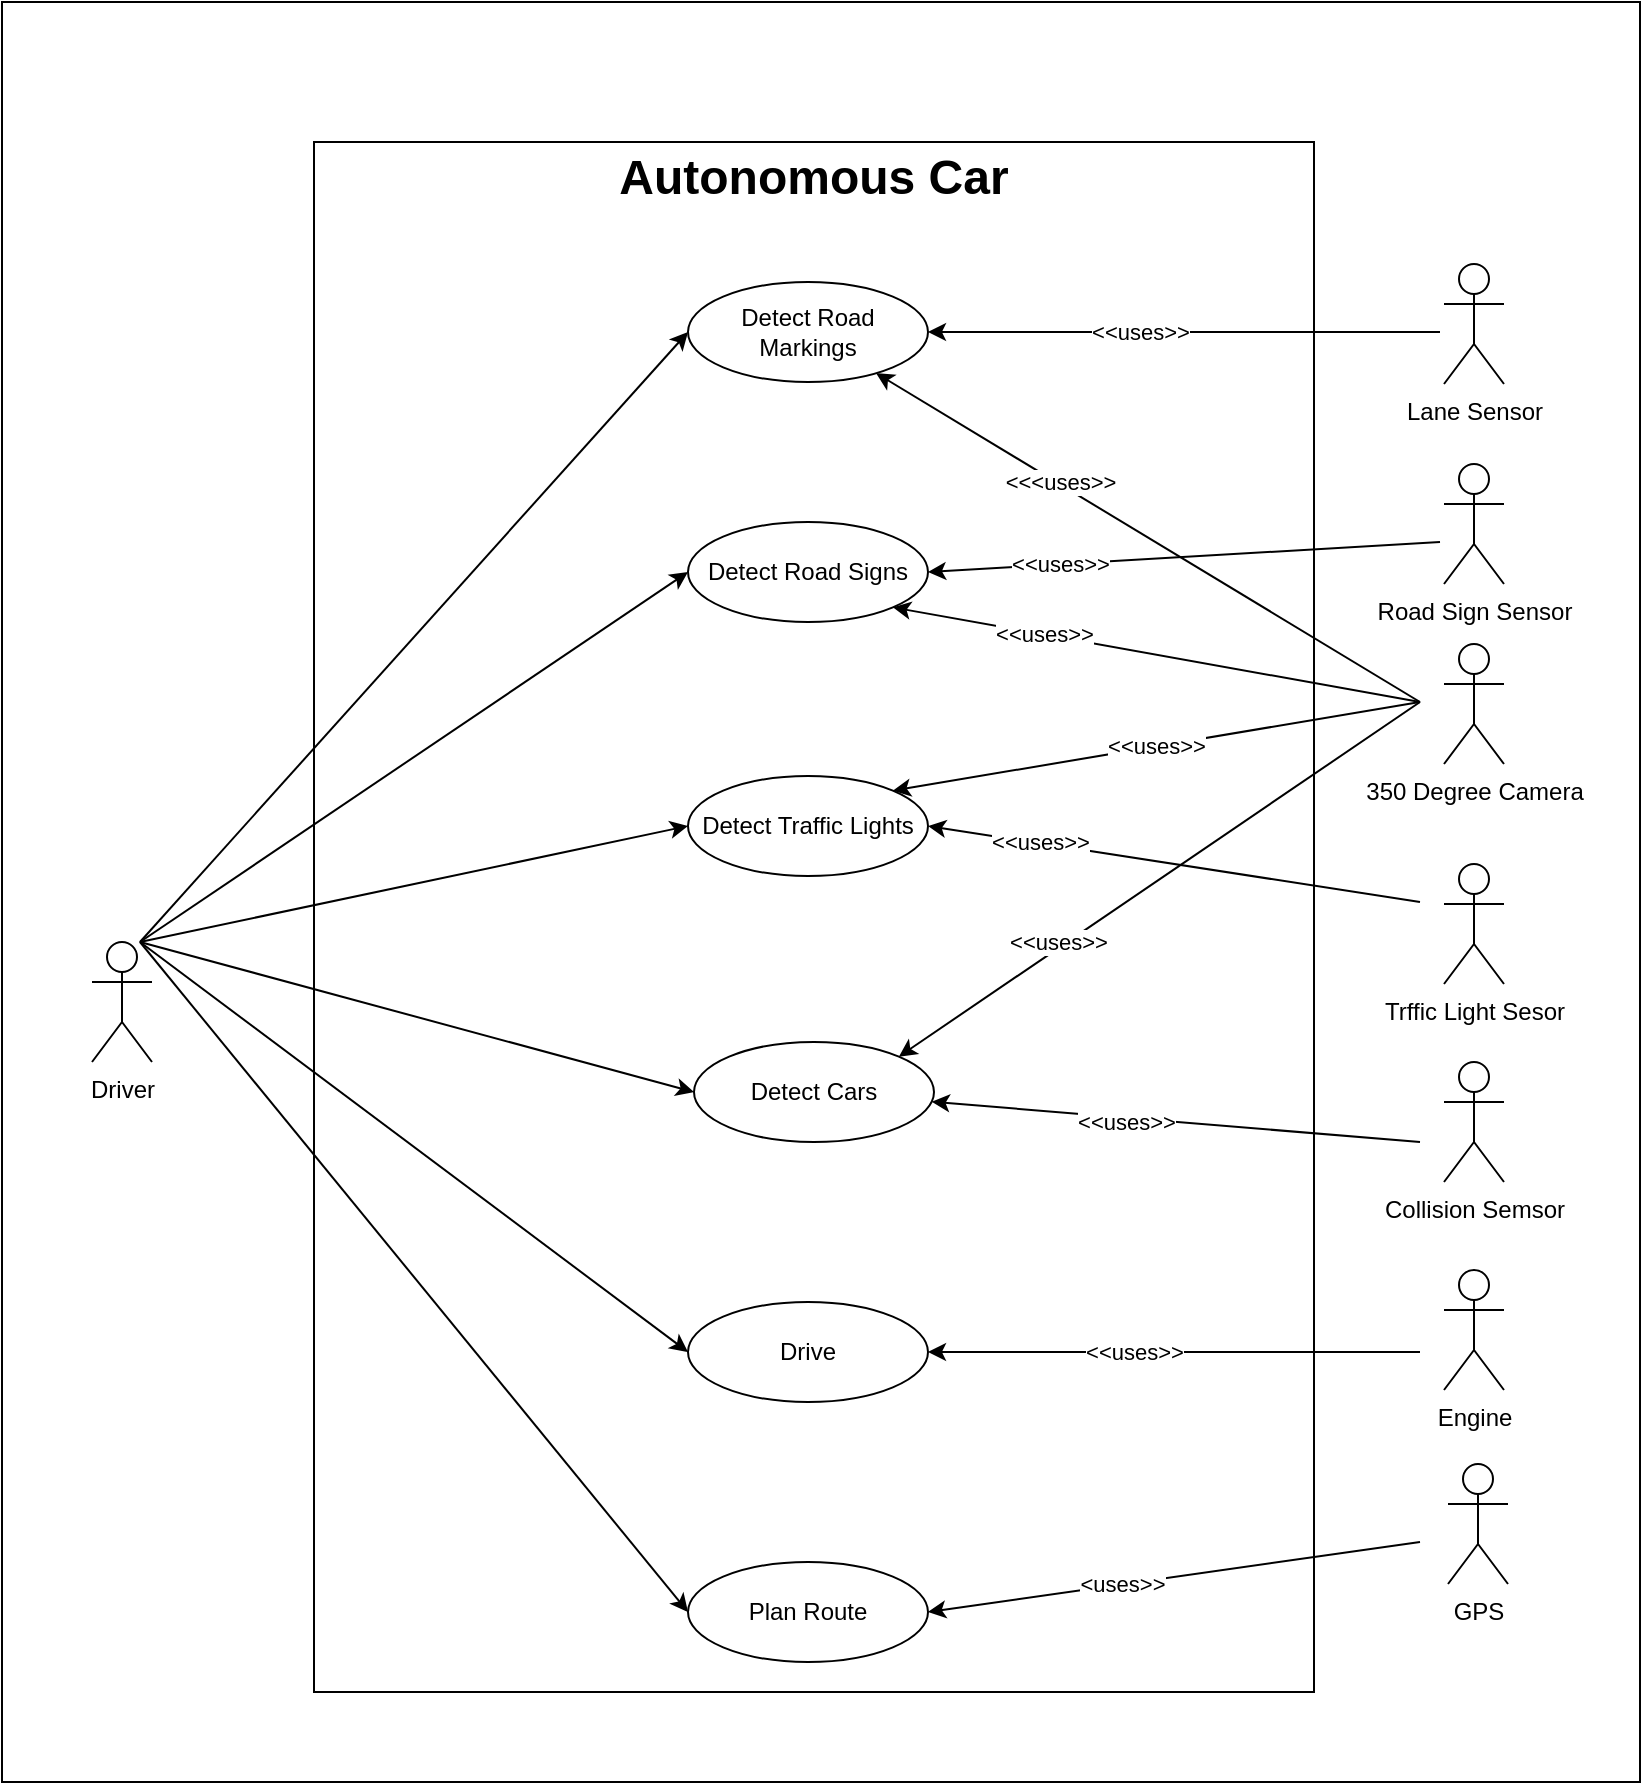 <mxfile version="22.1.2" type="device" pages="7">
  <diagram name="Use Case Diagram" id="gPcmKpAvnUu_3191E0Nx">
    <mxGraphModel dx="521" dy="613" grid="1" gridSize="10" guides="1" tooltips="1" connect="1" arrows="1" fold="1" page="1" pageScale="1" pageWidth="827" pageHeight="1169" math="0" shadow="0">
      <root>
        <mxCell id="HaKp8w3LGrY1q4wrnSjH-0" />
        <mxCell id="HaKp8w3LGrY1q4wrnSjH-1" parent="HaKp8w3LGrY1q4wrnSjH-0" />
        <mxCell id="XWxwOBrd-ywW7jIIMDbM-0" value="" style="rounded=0;whiteSpace=wrap;html=1;" parent="HaKp8w3LGrY1q4wrnSjH-1" vertex="1">
          <mxGeometry x="11" y="130" width="819" height="890" as="geometry" />
        </mxCell>
        <mxCell id="HaKp8w3LGrY1q4wrnSjH-10" value="" style="whiteSpace=wrap;html=1;aspect=fixed;rotation=0;" parent="HaKp8w3LGrY1q4wrnSjH-1" vertex="1">
          <mxGeometry x="167" y="200" width="500" height="775" as="geometry" />
        </mxCell>
        <mxCell id="HaKp8w3LGrY1q4wrnSjH-2" value="Driver" style="shape=umlActor;verticalLabelPosition=bottom;verticalAlign=top;html=1;outlineConnect=0;" parent="HaKp8w3LGrY1q4wrnSjH-1" vertex="1">
          <mxGeometry x="56" y="600" width="30" height="60" as="geometry" />
        </mxCell>
        <mxCell id="HaKp8w3LGrY1q4wrnSjH-3" value="Trffic Light Sesor" style="shape=umlActor;verticalLabelPosition=bottom;verticalAlign=top;html=1;outlineConnect=0;" parent="HaKp8w3LGrY1q4wrnSjH-1" vertex="1">
          <mxGeometry x="732" y="561" width="30" height="60" as="geometry" />
        </mxCell>
        <mxCell id="HaKp8w3LGrY1q4wrnSjH-4" value="350 Degree Camera" style="shape=umlActor;verticalLabelPosition=bottom;verticalAlign=top;html=1;outlineConnect=0;" parent="HaKp8w3LGrY1q4wrnSjH-1" vertex="1">
          <mxGeometry x="732" y="451" width="30" height="60" as="geometry" />
        </mxCell>
        <mxCell id="HaKp8w3LGrY1q4wrnSjH-5" value="Road Sign Sensor" style="shape=umlActor;verticalLabelPosition=bottom;verticalAlign=top;html=1;outlineConnect=0;" parent="HaKp8w3LGrY1q4wrnSjH-1" vertex="1">
          <mxGeometry x="732" y="361" width="30" height="60" as="geometry" />
        </mxCell>
        <mxCell id="HaKp8w3LGrY1q4wrnSjH-6" value="Lane Sensor" style="shape=umlActor;verticalLabelPosition=bottom;verticalAlign=top;html=1;outlineConnect=0;" parent="HaKp8w3LGrY1q4wrnSjH-1" vertex="1">
          <mxGeometry x="732" y="261" width="30" height="60" as="geometry" />
        </mxCell>
        <mxCell id="HaKp8w3LGrY1q4wrnSjH-7" value="Collision Semsor" style="shape=umlActor;verticalLabelPosition=bottom;verticalAlign=top;html=1;outlineConnect=0;" parent="HaKp8w3LGrY1q4wrnSjH-1" vertex="1">
          <mxGeometry x="732" y="660" width="30" height="60" as="geometry" />
        </mxCell>
        <mxCell id="HaKp8w3LGrY1q4wrnSjH-8" value="GPS" style="shape=umlActor;verticalLabelPosition=bottom;verticalAlign=top;html=1;outlineConnect=0;" parent="HaKp8w3LGrY1q4wrnSjH-1" vertex="1">
          <mxGeometry x="734" y="861" width="30" height="60" as="geometry" />
        </mxCell>
        <mxCell id="HaKp8w3LGrY1q4wrnSjH-9" value="Engine" style="shape=umlActor;verticalLabelPosition=bottom;verticalAlign=top;html=1;outlineConnect=0;" parent="HaKp8w3LGrY1q4wrnSjH-1" vertex="1">
          <mxGeometry x="732" y="764" width="30" height="60" as="geometry" />
        </mxCell>
        <mxCell id="HaKp8w3LGrY1q4wrnSjH-11" value="&lt;b&gt;&lt;font style=&quot;font-size: 24px;&quot;&gt;Autonomous Car&lt;/font&gt;&lt;/b&gt;" style="text;html=1;strokeColor=none;fillColor=none;align=center;verticalAlign=middle;whiteSpace=wrap;rounded=0;" parent="HaKp8w3LGrY1q4wrnSjH-1" vertex="1">
          <mxGeometry x="192" y="203" width="450" height="30" as="geometry" />
        </mxCell>
        <mxCell id="HaKp8w3LGrY1q4wrnSjH-13" value="Detect Road Markings" style="ellipse;whiteSpace=wrap;html=1;rotation=0;" parent="HaKp8w3LGrY1q4wrnSjH-1" vertex="1">
          <mxGeometry x="354" y="270" width="120" height="50" as="geometry" />
        </mxCell>
        <mxCell id="HaKp8w3LGrY1q4wrnSjH-17" value="Detect Cars" style="ellipse;whiteSpace=wrap;html=1;" parent="HaKp8w3LGrY1q4wrnSjH-1" vertex="1">
          <mxGeometry x="357" y="650" width="120" height="50" as="geometry" />
        </mxCell>
        <mxCell id="HaKp8w3LGrY1q4wrnSjH-20" value="Detect Road Signs" style="ellipse;whiteSpace=wrap;html=1;rotation=0;" parent="HaKp8w3LGrY1q4wrnSjH-1" vertex="1">
          <mxGeometry x="354" y="390" width="120" height="50" as="geometry" />
        </mxCell>
        <mxCell id="HaKp8w3LGrY1q4wrnSjH-23" value="Detect Traffic Lights" style="ellipse;whiteSpace=wrap;html=1;" parent="HaKp8w3LGrY1q4wrnSjH-1" vertex="1">
          <mxGeometry x="354" y="517" width="120" height="50" as="geometry" />
        </mxCell>
        <mxCell id="HaKp8w3LGrY1q4wrnSjH-28" value="Plan Route" style="ellipse;whiteSpace=wrap;html=1;rotation=0;" parent="HaKp8w3LGrY1q4wrnSjH-1" vertex="1">
          <mxGeometry x="354" y="910" width="120" height="50" as="geometry" />
        </mxCell>
        <mxCell id="HaKp8w3LGrY1q4wrnSjH-37" value="Drive" style="ellipse;whiteSpace=wrap;html=1;" parent="HaKp8w3LGrY1q4wrnSjH-1" vertex="1">
          <mxGeometry x="354" y="780" width="120" height="50" as="geometry" />
        </mxCell>
        <mxCell id="9wRx6R4hjfpvuKL5hjIx-0" style="edgeStyle=orthogonalEdgeStyle;rounded=0;orthogonalLoop=1;jettySize=auto;html=1;exitX=0.5;exitY=1;exitDx=0;exitDy=0;" parent="HaKp8w3LGrY1q4wrnSjH-1" source="HaKp8w3LGrY1q4wrnSjH-23" target="HaKp8w3LGrY1q4wrnSjH-23" edge="1">
          <mxGeometry relative="1" as="geometry" />
        </mxCell>
        <mxCell id="9wRx6R4hjfpvuKL5hjIx-16" value="" style="endArrow=classic;html=1;rounded=0;entryX=0;entryY=0.5;entryDx=0;entryDy=0;" parent="HaKp8w3LGrY1q4wrnSjH-1" target="HaKp8w3LGrY1q4wrnSjH-13" edge="1">
          <mxGeometry width="50" height="50" relative="1" as="geometry">
            <mxPoint x="80" y="600" as="sourcePoint" />
            <mxPoint x="130" y="550" as="targetPoint" />
          </mxGeometry>
        </mxCell>
        <mxCell id="9wRx6R4hjfpvuKL5hjIx-18" value="" style="endArrow=classic;html=1;rounded=0;entryX=0;entryY=0.5;entryDx=0;entryDy=0;" parent="HaKp8w3LGrY1q4wrnSjH-1" target="HaKp8w3LGrY1q4wrnSjH-20" edge="1">
          <mxGeometry width="50" height="50" relative="1" as="geometry">
            <mxPoint x="80" y="600" as="sourcePoint" />
            <mxPoint x="130" y="550" as="targetPoint" />
          </mxGeometry>
        </mxCell>
        <mxCell id="9wRx6R4hjfpvuKL5hjIx-19" value="" style="endArrow=classic;html=1;rounded=0;entryX=0;entryY=0.5;entryDx=0;entryDy=0;" parent="HaKp8w3LGrY1q4wrnSjH-1" target="HaKp8w3LGrY1q4wrnSjH-23" edge="1">
          <mxGeometry width="50" height="50" relative="1" as="geometry">
            <mxPoint x="80" y="600" as="sourcePoint" />
            <mxPoint x="130" y="550" as="targetPoint" />
          </mxGeometry>
        </mxCell>
        <mxCell id="9wRx6R4hjfpvuKL5hjIx-20" value="" style="endArrow=classic;html=1;rounded=0;entryX=0;entryY=0.5;entryDx=0;entryDy=0;" parent="HaKp8w3LGrY1q4wrnSjH-1" target="HaKp8w3LGrY1q4wrnSjH-17" edge="1">
          <mxGeometry width="50" height="50" relative="1" as="geometry">
            <mxPoint x="80" y="600" as="sourcePoint" />
            <mxPoint x="130" y="550" as="targetPoint" />
          </mxGeometry>
        </mxCell>
        <mxCell id="9wRx6R4hjfpvuKL5hjIx-22" value="" style="endArrow=classic;html=1;rounded=0;entryX=0;entryY=0.5;entryDx=0;entryDy=0;" parent="HaKp8w3LGrY1q4wrnSjH-1" target="HaKp8w3LGrY1q4wrnSjH-37" edge="1">
          <mxGeometry width="50" height="50" relative="1" as="geometry">
            <mxPoint x="80" y="600" as="sourcePoint" />
            <mxPoint x="130" y="550" as="targetPoint" />
          </mxGeometry>
        </mxCell>
        <mxCell id="9wRx6R4hjfpvuKL5hjIx-24" value="" style="endArrow=classic;html=1;rounded=0;entryX=0;entryY=0.5;entryDx=0;entryDy=0;" parent="HaKp8w3LGrY1q4wrnSjH-1" target="HaKp8w3LGrY1q4wrnSjH-28" edge="1">
          <mxGeometry width="50" height="50" relative="1" as="geometry">
            <mxPoint x="80" y="600" as="sourcePoint" />
            <mxPoint x="130" y="550" as="targetPoint" />
          </mxGeometry>
        </mxCell>
        <mxCell id="9wRx6R4hjfpvuKL5hjIx-26" value="" style="endArrow=classic;html=1;rounded=0;entryX=1;entryY=0.5;entryDx=0;entryDy=0;" parent="HaKp8w3LGrY1q4wrnSjH-1" target="HaKp8w3LGrY1q4wrnSjH-13" edge="1">
          <mxGeometry width="50" height="50" relative="1" as="geometry">
            <mxPoint x="730" y="295" as="sourcePoint" />
            <mxPoint x="670" y="340" as="targetPoint" />
          </mxGeometry>
        </mxCell>
        <mxCell id="q3KHZKZa_KwLAFG2O5sw-0" value="&amp;lt;&amp;lt;uses&amp;gt;&amp;gt;" style="edgeLabel;html=1;align=center;verticalAlign=middle;resizable=0;points=[];" parent="9wRx6R4hjfpvuKL5hjIx-26" vertex="1" connectable="0">
          <mxGeometry x="0.184" relative="1" as="geometry">
            <mxPoint x="1" as="offset" />
          </mxGeometry>
        </mxCell>
        <mxCell id="9wRx6R4hjfpvuKL5hjIx-27" value="" style="endArrow=classic;html=1;rounded=0;entryX=1;entryY=0.5;entryDx=0;entryDy=0;" parent="HaKp8w3LGrY1q4wrnSjH-1" target="HaKp8w3LGrY1q4wrnSjH-20" edge="1">
          <mxGeometry width="50" height="50" relative="1" as="geometry">
            <mxPoint x="730" y="400" as="sourcePoint" />
            <mxPoint x="680" y="430" as="targetPoint" />
          </mxGeometry>
        </mxCell>
        <mxCell id="q3KHZKZa_KwLAFG2O5sw-2" value="&amp;lt;&amp;lt;uses&amp;gt;&amp;gt;" style="edgeLabel;html=1;align=center;verticalAlign=middle;resizable=0;points=[];" parent="9wRx6R4hjfpvuKL5hjIx-27" vertex="1" connectable="0">
          <mxGeometry x="0.485" relative="1" as="geometry">
            <mxPoint as="offset" />
          </mxGeometry>
        </mxCell>
        <mxCell id="9wRx6R4hjfpvuKL5hjIx-29" value="&amp;lt;&amp;lt;uses&amp;gt;&amp;gt;" style="endArrow=classic;html=1;rounded=0;entryX=1;entryY=0.5;entryDx=0;entryDy=0;" parent="HaKp8w3LGrY1q4wrnSjH-1" target="HaKp8w3LGrY1q4wrnSjH-23" edge="1">
          <mxGeometry x="0.545" y="-1" width="50" height="50" relative="1" as="geometry">
            <mxPoint x="720" y="580" as="sourcePoint" />
            <mxPoint x="480" y="680" as="targetPoint" />
            <mxPoint as="offset" />
          </mxGeometry>
        </mxCell>
        <mxCell id="9wRx6R4hjfpvuKL5hjIx-37" value="" style="endArrow=classic;html=1;rounded=0;" parent="HaKp8w3LGrY1q4wrnSjH-1" target="HaKp8w3LGrY1q4wrnSjH-17" edge="1">
          <mxGeometry width="50" height="50" relative="1" as="geometry">
            <mxPoint x="720" y="700" as="sourcePoint" />
            <mxPoint x="770" y="650" as="targetPoint" />
          </mxGeometry>
        </mxCell>
        <mxCell id="q3KHZKZa_KwLAFG2O5sw-5" value="&amp;lt;&amp;lt;uses&amp;gt;&amp;gt;" style="edgeLabel;html=1;align=center;verticalAlign=middle;resizable=0;points=[];" parent="9wRx6R4hjfpvuKL5hjIx-37" vertex="1" connectable="0">
          <mxGeometry x="0.203" y="2" relative="1" as="geometry">
            <mxPoint as="offset" />
          </mxGeometry>
        </mxCell>
        <mxCell id="9wRx6R4hjfpvuKL5hjIx-38" value="&amp;lt;&amp;lt;&amp;lt;uses&amp;gt;&amp;gt;" style="endArrow=classic;html=1;rounded=0;" parent="HaKp8w3LGrY1q4wrnSjH-1" target="HaKp8w3LGrY1q4wrnSjH-13" edge="1">
          <mxGeometry x="0.327" y="-1" width="50" height="50" relative="1" as="geometry">
            <mxPoint x="720" y="480" as="sourcePoint" />
            <mxPoint x="670" y="530" as="targetPoint" />
            <mxPoint as="offset" />
          </mxGeometry>
        </mxCell>
        <mxCell id="9wRx6R4hjfpvuKL5hjIx-39" value="" style="endArrow=classic;html=1;rounded=0;entryX=1;entryY=1;entryDx=0;entryDy=0;" parent="HaKp8w3LGrY1q4wrnSjH-1" target="HaKp8w3LGrY1q4wrnSjH-20" edge="1">
          <mxGeometry width="50" height="50" relative="1" as="geometry">
            <mxPoint x="720" y="480" as="sourcePoint" />
            <mxPoint x="770" y="430" as="targetPoint" />
          </mxGeometry>
        </mxCell>
        <mxCell id="q3KHZKZa_KwLAFG2O5sw-3" value="&amp;lt;&amp;lt;uses&amp;gt;&amp;gt;" style="edgeLabel;html=1;align=center;verticalAlign=middle;resizable=0;points=[];" parent="9wRx6R4hjfpvuKL5hjIx-39" vertex="1" connectable="0">
          <mxGeometry x="0.426" relative="1" as="geometry">
            <mxPoint as="offset" />
          </mxGeometry>
        </mxCell>
        <mxCell id="9wRx6R4hjfpvuKL5hjIx-40" value="&amp;lt;&amp;lt;uses&amp;gt;&amp;gt;" style="endArrow=classic;html=1;rounded=0;entryX=1;entryY=0;entryDx=0;entryDy=0;" parent="HaKp8w3LGrY1q4wrnSjH-1" target="HaKp8w3LGrY1q4wrnSjH-23" edge="1">
          <mxGeometry width="50" height="50" relative="1" as="geometry">
            <mxPoint x="720" y="480" as="sourcePoint" />
            <mxPoint x="770" y="430" as="targetPoint" />
          </mxGeometry>
        </mxCell>
        <mxCell id="9wRx6R4hjfpvuKL5hjIx-41" value="&amp;lt;&amp;lt;uses&amp;gt;&amp;gt;" style="endArrow=classic;html=1;rounded=0;entryX=1;entryY=0;entryDx=0;entryDy=0;" parent="HaKp8w3LGrY1q4wrnSjH-1" target="HaKp8w3LGrY1q4wrnSjH-17" edge="1">
          <mxGeometry x="0.374" y="-2" width="50" height="50" relative="1" as="geometry">
            <mxPoint x="720" y="480" as="sourcePoint" />
            <mxPoint x="770" y="430" as="targetPoint" />
            <mxPoint x="-1" as="offset" />
          </mxGeometry>
        </mxCell>
        <mxCell id="9wRx6R4hjfpvuKL5hjIx-42" value="" style="endArrow=classic;html=1;rounded=0;entryX=1;entryY=0.5;entryDx=0;entryDy=0;" parent="HaKp8w3LGrY1q4wrnSjH-1" target="HaKp8w3LGrY1q4wrnSjH-37" edge="1">
          <mxGeometry width="50" height="50" relative="1" as="geometry">
            <mxPoint x="720" y="805" as="sourcePoint" />
            <mxPoint x="770" y="750" as="targetPoint" />
          </mxGeometry>
        </mxCell>
        <mxCell id="q3KHZKZa_KwLAFG2O5sw-6" value="&amp;lt;&amp;lt;uses&amp;gt;&amp;gt;" style="edgeLabel;html=1;align=center;verticalAlign=middle;resizable=0;points=[];" parent="9wRx6R4hjfpvuKL5hjIx-42" vertex="1" connectable="0">
          <mxGeometry x="0.168" relative="1" as="geometry">
            <mxPoint as="offset" />
          </mxGeometry>
        </mxCell>
        <mxCell id="9wRx6R4hjfpvuKL5hjIx-43" value="" style="endArrow=classic;html=1;rounded=0;entryX=1;entryY=0.5;entryDx=0;entryDy=0;" parent="HaKp8w3LGrY1q4wrnSjH-1" target="HaKp8w3LGrY1q4wrnSjH-28" edge="1">
          <mxGeometry width="50" height="50" relative="1" as="geometry">
            <mxPoint x="720" y="900" as="sourcePoint" />
            <mxPoint x="770" y="850" as="targetPoint" />
          </mxGeometry>
        </mxCell>
        <mxCell id="q3KHZKZa_KwLAFG2O5sw-1" value="&amp;lt;uses&amp;gt;&amp;gt;" style="edgeLabel;html=1;align=center;verticalAlign=middle;resizable=0;points=[];" parent="9wRx6R4hjfpvuKL5hjIx-43" vertex="1" connectable="0">
          <mxGeometry x="-0.113" y="-2" relative="1" as="geometry">
            <mxPoint x="-40" y="7" as="offset" />
          </mxGeometry>
        </mxCell>
      </root>
    </mxGraphModel>
  </diagram>
  <diagram name="Detailed Use Case Diagram" id="90f0B6GNC9MQbLcg2b2z">
    <mxGraphModel dx="521" dy="613" grid="1" gridSize="10" guides="1" tooltips="1" connect="1" arrows="1" fold="1" page="1" pageScale="1" pageWidth="827" pageHeight="1169" math="0" shadow="0">
      <root>
        <mxCell id="0" />
        <mxCell id="1" parent="0" />
        <mxCell id="K5LLDrd_lrc1UFf5gZv1-1" value="" style="rounded=0;whiteSpace=wrap;html=1;" parent="1" vertex="1">
          <mxGeometry width="820" height="1160" as="geometry" />
        </mxCell>
        <mxCell id="300drxn41BZsIhmfCuIs-37" value="" style="rounded=0;whiteSpace=wrap;html=1;" parent="1" vertex="1">
          <mxGeometry x="160" y="30" width="480" height="1040" as="geometry" />
        </mxCell>
        <mxCell id="3VJp4f8qVQQ__n4xVhlO-2" value="Driver" style="shape=umlActor;verticalLabelPosition=bottom;verticalAlign=top;html=1;outlineConnect=0;" parent="1" vertex="1">
          <mxGeometry x="56" y="600" width="30" height="60" as="geometry" />
        </mxCell>
        <mxCell id="3VJp4f8qVQQ__n4xVhlO-5" value="Collision Sensor&lt;br&gt;" style="shape=umlActor;verticalLabelPosition=bottom;verticalAlign=top;html=1;outlineConnect=0;" parent="1" vertex="1">
          <mxGeometry x="732" y="358" width="30" height="60" as="geometry" />
        </mxCell>
        <mxCell id="3VJp4f8qVQQ__n4xVhlO-8" value="Traffic Light Sensor" style="shape=umlActor;verticalLabelPosition=bottom;verticalAlign=top;html=1;outlineConnect=0;" parent="1" vertex="1">
          <mxGeometry x="732" y="248" width="30" height="60" as="geometry" />
        </mxCell>
        <mxCell id="3VJp4f8qVQQ__n4xVhlO-9" value="Road Sign Sensor" style="shape=umlActor;verticalLabelPosition=bottom;verticalAlign=top;html=1;outlineConnect=0;" parent="1" vertex="1">
          <mxGeometry x="732" y="158" width="30" height="60" as="geometry" />
        </mxCell>
        <mxCell id="3VJp4f8qVQQ__n4xVhlO-10" value="Lane Sensor" style="shape=umlActor;verticalLabelPosition=bottom;verticalAlign=top;html=1;outlineConnect=0;" parent="1" vertex="1">
          <mxGeometry x="732" y="58" width="30" height="60" as="geometry" />
        </mxCell>
        <mxCell id="3VJp4f8qVQQ__n4xVhlO-12" value="360 Degree Camera" style="shape=umlActor;verticalLabelPosition=bottom;verticalAlign=top;html=1;outlineConnect=0;" parent="1" vertex="1">
          <mxGeometry x="732" y="457" width="30" height="60" as="geometry" />
        </mxCell>
        <mxCell id="3VJp4f8qVQQ__n4xVhlO-14" value="GPS" style="shape=umlActor;verticalLabelPosition=bottom;verticalAlign=top;html=1;outlineConnect=0;" parent="1" vertex="1">
          <mxGeometry x="742" y="840" width="30" height="60" as="geometry" />
        </mxCell>
        <mxCell id="3VJp4f8qVQQ__n4xVhlO-15" value="Engine" style="shape=umlActor;verticalLabelPosition=bottom;verticalAlign=top;html=1;outlineConnect=0;" parent="1" vertex="1">
          <mxGeometry x="732" y="605" width="30" height="60" as="geometry" />
        </mxCell>
        <mxCell id="3VJp4f8qVQQ__n4xVhlO-19" value="&lt;b&gt;&lt;font style=&quot;font-size: 24px;&quot;&gt;Autonomous Car&lt;/font&gt;&lt;/b&gt;" style="text;html=1;strokeColor=none;fillColor=none;align=center;verticalAlign=middle;whiteSpace=wrap;rounded=0;" parent="1" vertex="1">
          <mxGeometry x="192" y="41" width="450" height="30" as="geometry" />
        </mxCell>
        <mxCell id="3VJp4f8qVQQ__n4xVhlO-117" value="&amp;lt;&amp;lt;extend&amp;gt;&amp;gt;" style="edgeStyle=orthogonalEdgeStyle;rounded=0;dashed=1;orthogonalLoop=1;jettySize=auto;html=1;exitX=0;exitY=0.5;exitDx=0;exitDy=0;" parent="1" source="3VJp4f8qVQQ__n4xVhlO-20" target="3VJp4f8qVQQ__n4xVhlO-22" edge="1">
          <mxGeometry x="0.182" relative="1" as="geometry">
            <mxPoint as="offset" />
          </mxGeometry>
        </mxCell>
        <mxCell id="3VJp4f8qVQQ__n4xVhlO-20" value="Detect Road Markings" style="ellipse;whiteSpace=wrap;html=1;rotation=0;" parent="1" vertex="1">
          <mxGeometry x="346" y="121" width="120" height="50" as="geometry" />
        </mxCell>
        <mxCell id="3VJp4f8qVQQ__n4xVhlO-22" value="Object Detection System" style="ellipse;whiteSpace=wrap;html=1;rotation=0;" parent="1" vertex="1">
          <mxGeometry x="192" y="211" width="120" height="50" as="geometry" />
        </mxCell>
        <mxCell id="3VJp4f8qVQQ__n4xVhlO-112" value="&amp;lt;&amp;lt;extend&amp;gt;&amp;gt;" style="edgeStyle=orthogonalEdgeStyle;rounded=0;dashed=1;orthogonalLoop=1;jettySize=auto;html=1;exitX=0;exitY=0.5;exitDx=0;exitDy=0;entryX=0.5;entryY=1;entryDx=0;entryDy=0;" parent="1" source="3VJp4f8qVQQ__n4xVhlO-23" target="3VJp4f8qVQQ__n4xVhlO-22" edge="1">
          <mxGeometry relative="1" as="geometry" />
        </mxCell>
        <mxCell id="3VJp4f8qVQQ__n4xVhlO-125" style="edgeStyle=orthogonalEdgeStyle;rounded=0;orthogonalLoop=1;jettySize=auto;html=1;exitX=1;exitY=0.5;exitDx=0;exitDy=0;entryX=1;entryY=0.5;entryDx=0;entryDy=0;" parent="1" target="3VJp4f8qVQQ__n4xVhlO-23" edge="1">
          <mxGeometry relative="1" as="geometry">
            <mxPoint x="712" y="391" as="sourcePoint" />
            <Array as="points">
              <mxPoint x="692" y="391" />
              <mxPoint x="582" y="391" />
              <mxPoint x="582" y="356" />
            </Array>
          </mxGeometry>
        </mxCell>
        <mxCell id="3VJp4f8qVQQ__n4xVhlO-23" value="Detect Cars" style="ellipse;whiteSpace=wrap;html=1;" parent="1" vertex="1">
          <mxGeometry x="346" y="331" width="120" height="50" as="geometry" />
        </mxCell>
        <mxCell id="3VJp4f8qVQQ__n4xVhlO-116" value="&amp;lt;&amp;lt;extend&amp;gt;&amp;gt;" style="edgeStyle=orthogonalEdgeStyle;rounded=0;dashed=1;orthogonalLoop=1;jettySize=auto;html=1;exitX=0;exitY=0;exitDx=0;exitDy=0;entryX=1;entryY=0;entryDx=0;entryDy=0;" parent="1" source="3VJp4f8qVQQ__n4xVhlO-24" target="3VJp4f8qVQQ__n4xVhlO-22" edge="1">
          <mxGeometry x="0.568" y="-2" relative="1" as="geometry">
            <Array as="points">
              <mxPoint x="294" y="199" />
            </Array>
            <mxPoint as="offset" />
          </mxGeometry>
        </mxCell>
        <mxCell id="3VJp4f8qVQQ__n4xVhlO-123" style="edgeStyle=orthogonalEdgeStyle;rounded=0;orthogonalLoop=1;jettySize=auto;html=1;exitX=1;exitY=0.5;exitDx=0;exitDy=0;entryX=1;entryY=0.5;entryDx=0;entryDy=0;" parent="1" target="3VJp4f8qVQQ__n4xVhlO-24" edge="1">
          <mxGeometry relative="1" as="geometry">
            <mxPoint x="712" y="181" as="sourcePoint" />
            <Array as="points">
              <mxPoint x="582" y="181" />
              <mxPoint x="582" y="217" />
            </Array>
          </mxGeometry>
        </mxCell>
        <mxCell id="3VJp4f8qVQQ__n4xVhlO-24" value="Detect Road Signs" style="ellipse;whiteSpace=wrap;html=1;rotation=0;" parent="1" vertex="1">
          <mxGeometry x="346" y="192" width="120" height="50" as="geometry" />
        </mxCell>
        <mxCell id="3VJp4f8qVQQ__n4xVhlO-115" value="&amp;lt;&amp;lt;extend&amp;gt;&amp;gt;" style="edgeStyle=orthogonalEdgeStyle;rounded=0;dashed=1;orthogonalLoop=1;jettySize=auto;html=1;exitX=0;exitY=0.5;exitDx=0;exitDy=0;entryX=1;entryY=1;entryDx=0;entryDy=0;" parent="1" source="3VJp4f8qVQQ__n4xVhlO-25" target="3VJp4f8qVQQ__n4xVhlO-22" edge="1">
          <mxGeometry x="0.229" relative="1" as="geometry">
            <Array as="points">
              <mxPoint x="294" y="286" />
            </Array>
            <mxPoint as="offset" />
          </mxGeometry>
        </mxCell>
        <mxCell id="3VJp4f8qVQQ__n4xVhlO-124" style="edgeStyle=orthogonalEdgeStyle;rounded=0;orthogonalLoop=1;jettySize=auto;html=1;exitX=1;exitY=0.5;exitDx=0;exitDy=0;entryX=1;entryY=0.5;entryDx=0;entryDy=0;" parent="1" target="3VJp4f8qVQQ__n4xVhlO-25" edge="1">
          <mxGeometry relative="1" as="geometry">
            <mxPoint x="712.0" y="286" as="sourcePoint" />
          </mxGeometry>
        </mxCell>
        <mxCell id="3VJp4f8qVQQ__n4xVhlO-25" value="Detect Traffic Lights" style="ellipse;whiteSpace=wrap;html=1;" parent="1" vertex="1">
          <mxGeometry x="346" y="261" width="120" height="50" as="geometry" />
        </mxCell>
        <mxCell id="3VJp4f8qVQQ__n4xVhlO-97" value="&amp;lt;&amp;lt;include&amp;gt;&amp;gt;" style="edgeStyle=orthogonalEdgeStyle;rounded=0;dashed=1;orthogonalLoop=1;jettySize=auto;html=1;exitX=0;exitY=0.5;exitDx=0;exitDy=0;entryX=0.5;entryY=1;entryDx=0;entryDy=0;" parent="1" source="3VJp4f8qVQQ__n4xVhlO-86" target="3VJp4f8qVQQ__n4xVhlO-31" edge="1">
          <mxGeometry x="0.169" relative="1" as="geometry">
            <mxPoint as="offset" />
          </mxGeometry>
        </mxCell>
        <mxCell id="3VJp4f8qVQQ__n4xVhlO-98" value="&amp;lt;&amp;lt;include&amp;gt;&amp;gt;" style="edgeStyle=orthogonalEdgeStyle;rounded=0;dashed=1;orthogonalLoop=1;jettySize=auto;html=1;exitX=0;exitY=0.5;exitDx=0;exitDy=0;entryX=0.5;entryY=0;entryDx=0;entryDy=0;" parent="1" source="3VJp4f8qVQQ__n4xVhlO-83" target="3VJp4f8qVQQ__n4xVhlO-31" edge="1">
          <mxGeometry x="0.07" relative="1" as="geometry">
            <mxPoint as="offset" />
          </mxGeometry>
        </mxCell>
        <mxCell id="3VJp4f8qVQQ__n4xVhlO-31" value="Drive" style="ellipse;whiteSpace=wrap;html=1;" parent="1" vertex="1">
          <mxGeometry x="199" y="595" width="120" height="50" as="geometry" />
        </mxCell>
        <mxCell id="3VJp4f8qVQQ__n4xVhlO-74" value="" style="endArrow=classic;html=1;rounded=0;entryX=0;entryY=0.5;entryDx=0;entryDy=0;" parent="1" target="3VJp4f8qVQQ__n4xVhlO-31" edge="1">
          <mxGeometry width="50" height="50" relative="1" as="geometry">
            <mxPoint x="92" y="620" as="sourcePoint" />
            <mxPoint x="212" y="604" as="targetPoint" />
          </mxGeometry>
        </mxCell>
        <mxCell id="3VJp4f8qVQQ__n4xVhlO-78" value="" style="endArrow=classic;html=1;rounded=0;entryX=0;entryY=0;entryDx=0;entryDy=0;" parent="1" target="300drxn41BZsIhmfCuIs-18" edge="1">
          <mxGeometry width="50" height="50" relative="1" as="geometry">
            <mxPoint x="72" y="681" as="sourcePoint" />
            <mxPoint x="192.246" y="838.46" as="targetPoint" />
          </mxGeometry>
        </mxCell>
        <mxCell id="3VJp4f8qVQQ__n4xVhlO-100" value="&amp;lt;&amp;lt;iinclude&amp;gt;&amp;gt;" style="edgeStyle=orthogonalEdgeStyle;rounded=0;dashed=1;orthogonalLoop=1;jettySize=auto;html=1;exitX=0;exitY=0.5;exitDx=0;exitDy=0;entryX=1;entryY=1;entryDx=0;entryDy=0;" parent="1" source="3VJp4f8qVQQ__n4xVhlO-82" target="3VJp4f8qVQQ__n4xVhlO-31" edge="1">
          <mxGeometry x="0.622" relative="1" as="geometry">
            <Array as="points">
              <mxPoint x="433" y="656" />
              <mxPoint x="433" y="690" />
              <mxPoint x="302" y="690" />
            </Array>
            <mxPoint as="offset" />
          </mxGeometry>
        </mxCell>
        <mxCell id="3VJp4f8qVQQ__n4xVhlO-82" value="Accelerate" style="ellipse;whiteSpace=wrap;html=1;" parent="1" vertex="1">
          <mxGeometry x="373" y="631" width="120" height="50" as="geometry" />
        </mxCell>
        <mxCell id="3VJp4f8qVQQ__n4xVhlO-83" value="Park" style="ellipse;whiteSpace=wrap;html=1;" parent="1" vertex="1">
          <mxGeometry x="373" y="471" width="120" height="50" as="geometry" />
        </mxCell>
        <mxCell id="3VJp4f8qVQQ__n4xVhlO-99" value="&amp;lt;&amp;lt;include&amp;gt;&amp;gt;" style="edgeStyle=orthogonalEdgeStyle;rounded=0;dashed=1;orthogonalLoop=1;jettySize=auto;html=1;exitX=0;exitY=0.5;exitDx=0;exitDy=0;entryX=1;entryY=0;entryDx=0;entryDy=0;" parent="1" source="3VJp4f8qVQQ__n4xVhlO-84" target="3VJp4f8qVQQ__n4xVhlO-31" edge="1">
          <mxGeometry x="0.375" relative="1" as="geometry">
            <Array as="points">
              <mxPoint x="301" y="570" />
            </Array>
            <mxPoint as="offset" />
          </mxGeometry>
        </mxCell>
        <mxCell id="3VJp4f8qVQQ__n4xVhlO-84" value="Break" style="ellipse;whiteSpace=wrap;html=1;rotation=0;" parent="1" vertex="1">
          <mxGeometry x="373" y="545" width="120" height="50" as="geometry" />
        </mxCell>
        <mxCell id="3VJp4f8qVQQ__n4xVhlO-86" value="Reverse" style="ellipse;whiteSpace=wrap;html=1;" parent="1" vertex="1">
          <mxGeometry x="373" y="701" width="120" height="50" as="geometry" />
        </mxCell>
        <mxCell id="3VJp4f8qVQQ__n4xVhlO-102" value="" style="endArrow=classic;html=1;rounded=0;exitX=1;exitY=0.5;exitDx=0;exitDy=0;entryX=1;entryY=0.5;entryDx=0;entryDy=0;" parent="1" target="3VJp4f8qVQQ__n4xVhlO-86" edge="1">
          <mxGeometry width="50" height="50" relative="1" as="geometry">
            <mxPoint x="562" y="621" as="sourcePoint" />
            <mxPoint x="522" y="731" as="targetPoint" />
            <Array as="points">
              <mxPoint x="562" y="726" />
            </Array>
          </mxGeometry>
        </mxCell>
        <mxCell id="3VJp4f8qVQQ__n4xVhlO-103" value="" style="endArrow=classic;html=1;rounded=0;exitX=1;exitY=0.5;exitDx=0;exitDy=0;entryX=1;entryY=0.5;entryDx=0;entryDy=0;" parent="1" target="3VJp4f8qVQQ__n4xVhlO-84" edge="1">
          <mxGeometry width="50" height="50" relative="1" as="geometry">
            <mxPoint x="562" y="621" as="sourcePoint" />
            <mxPoint x="502" y="601" as="targetPoint" />
            <Array as="points">
              <mxPoint x="562" y="584" />
              <mxPoint x="562" y="570" />
            </Array>
          </mxGeometry>
        </mxCell>
        <mxCell id="3VJp4f8qVQQ__n4xVhlO-104" value="" style="endArrow=classic;html=1;rounded=0;exitX=1;exitY=0.5;exitDx=0;exitDy=0;entryX=1;entryY=0.5;entryDx=0;entryDy=0;" parent="1" target="3VJp4f8qVQQ__n4xVhlO-82" edge="1">
          <mxGeometry width="50" height="50" relative="1" as="geometry">
            <mxPoint x="562" y="621" as="sourcePoint" />
            <mxPoint x="502" y="671" as="targetPoint" />
            <Array as="points">
              <mxPoint x="562" y="656" />
            </Array>
          </mxGeometry>
        </mxCell>
        <mxCell id="3VJp4f8qVQQ__n4xVhlO-105" value="" style="endArrow=classic;html=1;rounded=0;exitX=1;exitY=0.5;exitDx=0;exitDy=0;entryX=1;entryY=0.5;entryDx=0;entryDy=0;" parent="1" target="3VJp4f8qVQQ__n4xVhlO-83" edge="1">
          <mxGeometry width="50" height="50" relative="1" as="geometry">
            <mxPoint x="712" y="621" as="sourcePoint" />
            <mxPoint x="542" y="541" as="targetPoint" />
            <Array as="points">
              <mxPoint x="562" y="621" />
              <mxPoint x="562" y="496" />
            </Array>
          </mxGeometry>
        </mxCell>
        <mxCell id="3VJp4f8qVQQ__n4xVhlO-107" value="" style="endArrow=classic;html=1;rounded=0;entryX=0;entryY=1;entryDx=0;entryDy=0;" parent="1" target="3VJp4f8qVQQ__n4xVhlO-22" edge="1">
          <mxGeometry width="50" height="50" relative="1" as="geometry">
            <mxPoint x="72" y="591" as="sourcePoint" />
            <mxPoint x="122" y="541" as="targetPoint" />
          </mxGeometry>
        </mxCell>
        <mxCell id="3VJp4f8qVQQ__n4xVhlO-120" value="" style="endArrow=classic;html=1;rounded=0;exitX=0.5;exitY=0;exitDx=0;exitDy=0;entryX=0.5;entryY=0;entryDx=0;entryDy=0;" parent="1" target="3VJp4f8qVQQ__n4xVhlO-20" edge="1">
          <mxGeometry width="50" height="50" relative="1" as="geometry">
            <mxPoint x="722" y="91" as="sourcePoint" />
            <mxPoint x="542" y="151" as="targetPoint" />
            <Array as="points">
              <mxPoint x="406" y="91" />
            </Array>
          </mxGeometry>
        </mxCell>
        <mxCell id="3VJp4f8qVQQ__n4xVhlO-128" value="" style="endArrow=none;html=1;rounded=0;" parent="1" edge="1">
          <mxGeometry width="50" height="50" relative="1" as="geometry">
            <mxPoint x="512" y="91" as="sourcePoint" />
            <mxPoint x="693.0" y="461" as="targetPoint" />
            <Array as="points">
              <mxPoint x="512" y="461" />
            </Array>
          </mxGeometry>
        </mxCell>
        <mxCell id="300drxn41BZsIhmfCuIs-17" value="&amp;lt;&amp;lt;extend&amp;gt;&amp;gt;" style="edgeStyle=orthogonalEdgeStyle;dashed=1;rounded=0;orthogonalLoop=1;jettySize=auto;html=1;exitX=0.5;exitY=0;exitDx=0;exitDy=0;entryX=0;entryY=0.5;entryDx=0;entryDy=0;" parent="1" source="300drxn41BZsIhmfCuIs-18" target="300drxn41BZsIhmfCuIs-23" edge="1">
          <mxGeometry x="-0.019" y="-5" relative="1" as="geometry">
            <mxPoint as="offset" />
          </mxGeometry>
        </mxCell>
        <mxCell id="300drxn41BZsIhmfCuIs-18" value="Navigation System" style="ellipse;whiteSpace=wrap;html=1;" parent="1" vertex="1">
          <mxGeometry x="197" y="851" width="120" height="50" as="geometry" />
        </mxCell>
        <mxCell id="300drxn41BZsIhmfCuIs-19" value="&amp;lt;&amp;lt;include&amp;gt;&amp;gt;" style="edgeStyle=orthogonalEdgeStyle;rounded=0;dashed=1;orthogonalLoop=1;jettySize=auto;html=1;exitX=1;exitY=0.5;exitDx=0;exitDy=0;entryX=0.5;entryY=0;entryDx=0;entryDy=0;" parent="1" source="300drxn41BZsIhmfCuIs-23" target="300drxn41BZsIhmfCuIs-28" edge="1">
          <mxGeometry x="-0.345" y="-1" relative="1" as="geometry">
            <mxPoint x="1" y="1" as="offset" />
          </mxGeometry>
        </mxCell>
        <mxCell id="300drxn41BZsIhmfCuIs-20" value="&amp;lt;&amp;lt;include&amp;gt;&amp;gt;" style="edgeStyle=orthogonalEdgeStyle;rounded=0;dashed=1;orthogonalLoop=1;jettySize=auto;html=1;exitX=0;exitY=1;exitDx=0;exitDy=0;entryX=0;entryY=0.5;entryDx=0;entryDy=0;" parent="1" source="300drxn41BZsIhmfCuIs-23" target="300drxn41BZsIhmfCuIs-29" edge="1">
          <mxGeometry x="0.116" relative="1" as="geometry">
            <Array as="points">
              <mxPoint x="325" y="988" />
            </Array>
            <mxPoint x="-1" as="offset" />
          </mxGeometry>
        </mxCell>
        <mxCell id="300drxn41BZsIhmfCuIs-21" style="edgeStyle=orthogonalEdgeStyle;rounded=0;dashed=1;orthogonalLoop=1;jettySize=auto;html=1;exitX=1;exitY=1;exitDx=0;exitDy=0;entryX=0;entryY=0;entryDx=0;entryDy=0;" parent="1" source="300drxn41BZsIhmfCuIs-23" target="300drxn41BZsIhmfCuIs-30" edge="1">
          <mxGeometry relative="1" as="geometry">
            <Array as="points">
              <mxPoint x="412" y="816" />
              <mxPoint x="412" y="895" />
            </Array>
          </mxGeometry>
        </mxCell>
        <mxCell id="300drxn41BZsIhmfCuIs-22" value="&amp;lt;include&amp;gt;&amp;gt;" style="edgeLabel;html=1;align=center;verticalAlign=middle;resizable=0;points=[];" parent="300drxn41BZsIhmfCuIs-21" vertex="1" connectable="0">
          <mxGeometry x="0.043" y="-2" relative="1" as="geometry">
            <mxPoint as="offset" />
          </mxGeometry>
        </mxCell>
        <mxCell id="300drxn41BZsIhmfCuIs-23" value="Plan Quikest Route" style="ellipse;whiteSpace=wrap;html=1;rotation=0;" parent="1" vertex="1">
          <mxGeometry x="308" y="773" width="120" height="50" as="geometry" />
        </mxCell>
        <mxCell id="300drxn41BZsIhmfCuIs-24" value="&amp;lt;&amp;lt;extend&amp;gt;&amp;gt;" style="edgeStyle=orthogonalEdgeStyle;dashed=1;rounded=0;orthogonalLoop=1;jettySize=auto;html=1;exitX=0.5;exitY=1;exitDx=0;exitDy=0;entryX=0;entryY=0.5;entryDx=0;entryDy=0;" parent="1" source="300drxn41BZsIhmfCuIs-18" target="300drxn41BZsIhmfCuIs-27" edge="1">
          <mxGeometry x="0.373" relative="1" as="geometry">
            <mxPoint as="offset" />
          </mxGeometry>
        </mxCell>
        <mxCell id="300drxn41BZsIhmfCuIs-25" value="&amp;lt;&amp;lt;include&amp;gt;&amp;gt;" style="edgeStyle=orthogonalEdgeStyle;rounded=0;dashed=1;orthogonalLoop=1;jettySize=auto;html=1;exitX=1;exitY=0.5;exitDx=0;exitDy=0;" parent="1" source="300drxn41BZsIhmfCuIs-27" target="300drxn41BZsIhmfCuIs-29" edge="1">
          <mxGeometry x="-0.132" relative="1" as="geometry">
            <Array as="points">
              <mxPoint x="504" y="1028" />
            </Array>
            <mxPoint x="1" as="offset" />
          </mxGeometry>
        </mxCell>
        <mxCell id="300drxn41BZsIhmfCuIs-26" value="&amp;lt;&amp;lt;include&amp;gt;&amp;gt;" style="edgeStyle=orthogonalEdgeStyle;rounded=0;dashed=1;&#xa;orthogonalLoop=1;jettySize=auto;html=1;exitX=0.5;exitY=0;exitDx=0;exitDy=0;entryX=0;entryY=0.5;entryDx=0;entryDy=0;" parent="1" source="300drxn41BZsIhmfCuIs-27" target="300drxn41BZsIhmfCuIs-28" edge="1">
          <mxGeometry x="0.281" y="-3" relative="1" as="geometry">
            <mxPoint x="368" y="961" as="sourcePoint" />
            <mxPoint x="444" y="866" as="targetPoint" />
            <Array as="points">
              <mxPoint x="375" y="848" />
            </Array>
            <mxPoint x="-3" y="-3" as="offset" />
          </mxGeometry>
        </mxCell>
        <mxCell id="300drxn41BZsIhmfCuIs-27" value="Plan Shortest Route" style="ellipse;whiteSpace=wrap;html=1;" parent="1" vertex="1">
          <mxGeometry x="315" y="1003" width="120" height="50" as="geometry" />
        </mxCell>
        <mxCell id="300drxn41BZsIhmfCuIs-28" value="Avoid Motorways" style="ellipse;whiteSpace=wrap;html=1;" parent="1" vertex="1">
          <mxGeometry x="462" y="823" width="120" height="50" as="geometry" />
        </mxCell>
        <mxCell id="300drxn41BZsIhmfCuIs-29" value="Avoid Tolls" style="ellipse;whiteSpace=wrap;html=1;rotation=0;" parent="1" vertex="1">
          <mxGeometry x="462" y="963" width="120" height="50" as="geometry" />
        </mxCell>
        <mxCell id="300drxn41BZsIhmfCuIs-30" value="Get current position" style="ellipse;whiteSpace=wrap;html=1;rotation=0;" parent="1" vertex="1">
          <mxGeometry x="492" y="888" width="120" height="50" as="geometry" />
        </mxCell>
        <mxCell id="300drxn41BZsIhmfCuIs-31" style="edgeStyle=orthogonalEdgeStyle;rounded=0;dashed=1;orthogonalLoop=1;jettySize=auto;html=1;exitX=0.662;exitY=-0.046;exitDx=0;exitDy=0;exitPerimeter=0;" parent="1" source="300drxn41BZsIhmfCuIs-27" target="300drxn41BZsIhmfCuIs-30" edge="1">
          <mxGeometry relative="1" as="geometry">
            <Array as="points">
              <mxPoint x="394" y="933" />
            </Array>
          </mxGeometry>
        </mxCell>
        <mxCell id="300drxn41BZsIhmfCuIs-32" value="&amp;lt;&amp;lt;include&amp;gt;&amp;gt;" style="edgeLabel;html=1;align=center;verticalAlign=middle;resizable=0;points=[];" parent="300drxn41BZsIhmfCuIs-31" vertex="1" connectable="0">
          <mxGeometry x="0.363" y="2" relative="1" as="geometry">
            <mxPoint x="-44" y="2" as="offset" />
          </mxGeometry>
        </mxCell>
        <mxCell id="300drxn41BZsIhmfCuIs-35" value="" style="endArrow=classic;html=1;rounded=0;entryX=1;entryY=0.5;entryDx=0;entryDy=0;" parent="1" target="300drxn41BZsIhmfCuIs-28" edge="1">
          <mxGeometry width="50" height="50" relative="1" as="geometry">
            <mxPoint x="720" y="880" as="sourcePoint" />
            <mxPoint x="770" y="830" as="targetPoint" />
          </mxGeometry>
        </mxCell>
        <mxCell id="300drxn41BZsIhmfCuIs-36" value="" style="endArrow=classic;html=1;rounded=0;entryX=1;entryY=0.5;entryDx=0;entryDy=0;" parent="1" target="300drxn41BZsIhmfCuIs-29" edge="1">
          <mxGeometry width="50" height="50" relative="1" as="geometry">
            <mxPoint x="720" y="880" as="sourcePoint" />
            <mxPoint x="770" y="830" as="targetPoint" />
          </mxGeometry>
        </mxCell>
      </root>
    </mxGraphModel>
  </diagram>
  <diagram id="mDEOeOm5bW6miYnWpSKr" name="Class Diagram">
    <mxGraphModel dx="3738" dy="5959" grid="1" gridSize="10" guides="1" tooltips="1" connect="1" arrows="1" fold="1" page="1" pageScale="1" pageWidth="827" pageHeight="1169" math="0" shadow="0">
      <root>
        <mxCell id="0" />
        <mxCell id="1" parent="0" />
        <mxCell id="VMpCLX9xnhd2LZAzx1Jt-1" value="" style="rounded=0;whiteSpace=wrap;html=1;" parent="1" vertex="1">
          <mxGeometry x="-1200" y="-3390" width="3760" height="4470" as="geometry" />
        </mxCell>
        <mxCell id="CQb4NPJ8QfNqnJrivVjq-1" value="Part" style="swimlane;fontStyle=0;childLayout=stackLayout;horizontal=1;startSize=30;horizontalStack=0;resizeParent=1;resizeParentMax=0;resizeLast=0;collapsible=1;marginBottom=0;whiteSpace=wrap;html=1;rotation=0;" parent="1" vertex="1">
          <mxGeometry x="1171" y="40" width="150" height="180" as="geometry">
            <mxRectangle x="360" y="100" width="60" height="30" as="alternateBounds" />
          </mxGeometry>
        </mxCell>
        <mxCell id="CQb4NPJ8QfNqnJrivVjq-2" value="- ID: Integer" style="text;strokeColor=none;fillColor=none;align=left;verticalAlign=middle;spacingLeft=4;spacingRight=4;overflow=hidden;points=[[0,0.5],[1,0.5]];portConstraint=eastwest;rotatable=0;whiteSpace=wrap;html=1;" parent="CQb4NPJ8QfNqnJrivVjq-1" vertex="1">
          <mxGeometry y="30" width="150" height="30" as="geometry" />
        </mxCell>
        <mxCell id="CQb4NPJ8QfNqnJrivVjq-3" value="- Name: String" style="text;strokeColor=none;fillColor=none;align=left;verticalAlign=middle;spacingLeft=4;spacingRight=4;overflow=hidden;points=[[0,0.5],[1,0.5]];portConstraint=eastwest;rotatable=0;whiteSpace=wrap;html=1;" parent="CQb4NPJ8QfNqnJrivVjq-1" vertex="1">
          <mxGeometry y="60" width="150" height="30" as="geometry" />
        </mxCell>
        <mxCell id="CQb4NPJ8QfNqnJrivVjq-4" value="- Manufacturer: String&amp;nbsp;" style="text;strokeColor=none;fillColor=none;align=left;verticalAlign=middle;spacingLeft=4;spacingRight=4;overflow=hidden;points=[[0,0.5],[1,0.5]];portConstraint=eastwest;rotatable=0;whiteSpace=wrap;html=1;" parent="CQb4NPJ8QfNqnJrivVjq-1" vertex="1">
          <mxGeometry y="90" width="150" height="30" as="geometry" />
        </mxCell>
        <mxCell id="CQb4NPJ8QfNqnJrivVjq-9" value="- Dimensions: Dictionary" style="text;strokeColor=none;fillColor=none;align=left;verticalAlign=middle;spacingLeft=4;spacingRight=4;overflow=hidden;points=[[0,0.5],[1,0.5]];portConstraint=eastwest;rotatable=0;whiteSpace=wrap;html=1;" parent="CQb4NPJ8QfNqnJrivVjq-1" vertex="1">
          <mxGeometry y="120" width="150" height="30" as="geometry" />
        </mxCell>
        <mxCell id="CQb4NPJ8QfNqnJrivVjq-10" value="- Colour: Colour" style="text;strokeColor=none;fillColor=none;align=left;verticalAlign=middle;spacingLeft=4;spacingRight=4;overflow=hidden;points=[[0,0.5],[1,0.5]];portConstraint=eastwest;rotatable=0;whiteSpace=wrap;html=1;" parent="CQb4NPJ8QfNqnJrivVjq-1" vertex="1">
          <mxGeometry y="150" width="150" height="30" as="geometry" />
        </mxCell>
        <mxCell id="CQb4NPJ8QfNqnJrivVjq-17" value="Axel" style="swimlane;fontStyle=0;childLayout=stackLayout;horizontal=1;startSize=30;horizontalStack=0;resizeParent=1;resizeParentMax=0;resizeLast=0;collapsible=1;marginBottom=0;whiteSpace=wrap;html=1;" parent="1" vertex="1">
          <mxGeometry x="64" y="360" width="150" height="180" as="geometry">
            <mxRectangle y="360" width="60" height="30" as="alternateBounds" />
          </mxGeometry>
        </mxCell>
        <mxCell id="CQb4NPJ8QfNqnJrivVjq-18" value="- ID: Integer" style="text;strokeColor=none;fillColor=none;align=left;verticalAlign=middle;spacingLeft=4;spacingRight=4;overflow=hidden;points=[[0,0.5],[1,0.5]];portConstraint=eastwest;rotatable=0;whiteSpace=wrap;html=1;" parent="CQb4NPJ8QfNqnJrivVjq-17" vertex="1">
          <mxGeometry y="30" width="150" height="30" as="geometry" />
        </mxCell>
        <mxCell id="CQb4NPJ8QfNqnJrivVjq-19" value="- Name: String" style="text;strokeColor=none;fillColor=none;align=left;verticalAlign=middle;spacingLeft=4;spacingRight=4;overflow=hidden;points=[[0,0.5],[1,0.5]];portConstraint=eastwest;rotatable=0;whiteSpace=wrap;html=1;" parent="CQb4NPJ8QfNqnJrivVjq-17" vertex="1">
          <mxGeometry y="60" width="150" height="30" as="geometry" />
        </mxCell>
        <mxCell id="CQb4NPJ8QfNqnJrivVjq-20" value="- Manufacturer: String&amp;nbsp;" style="text;strokeColor=none;fillColor=none;align=left;verticalAlign=middle;spacingLeft=4;spacingRight=4;overflow=hidden;points=[[0,0.5],[1,0.5]];portConstraint=eastwest;rotatable=0;whiteSpace=wrap;html=1;" parent="CQb4NPJ8QfNqnJrivVjq-17" vertex="1">
          <mxGeometry y="90" width="150" height="30" as="geometry" />
        </mxCell>
        <mxCell id="CQb4NPJ8QfNqnJrivVjq-21" value="- Dimensions: Dictionary" style="text;strokeColor=none;fillColor=none;align=left;verticalAlign=middle;spacingLeft=4;spacingRight=4;overflow=hidden;points=[[0,0.5],[1,0.5]];portConstraint=eastwest;rotatable=0;whiteSpace=wrap;html=1;" parent="CQb4NPJ8QfNqnJrivVjq-17" vertex="1">
          <mxGeometry y="120" width="150" height="30" as="geometry" />
        </mxCell>
        <mxCell id="CQb4NPJ8QfNqnJrivVjq-22" value="- Colour: Colour" style="text;strokeColor=none;fillColor=none;align=left;verticalAlign=middle;spacingLeft=4;spacingRight=4;overflow=hidden;points=[[0,0.5],[1,0.5]];portConstraint=eastwest;rotatable=0;whiteSpace=wrap;html=1;" parent="CQb4NPJ8QfNqnJrivVjq-17" vertex="1">
          <mxGeometry y="150" width="150" height="30" as="geometry" />
        </mxCell>
        <mxCell id="CQb4NPJ8QfNqnJrivVjq-117" style="endArrow=none;edgeStyle=orthogonalEdgeStyle;rounded=0;orthogonalLoop=1;jettySize=auto;html=1;exitX=0.5;exitY=0;exitDx=0;exitDy=0;" parent="1" source="CQb4NPJ8QfNqnJrivVjq-30" edge="1">
          <mxGeometry relative="1" as="geometry">
            <mxPoint x="359" y="280" as="targetPoint" />
          </mxGeometry>
        </mxCell>
        <mxCell id="CQb4NPJ8QfNqnJrivVjq-30" value="Engine" style="swimlane;fontStyle=0;childLayout=stackLayout;horizontal=1;startSize=30;horizontalStack=0;resizeParent=1;resizeParentMax=0;resizeLast=0;collapsible=1;marginBottom=0;whiteSpace=wrap;html=1;" parent="1" vertex="1">
          <mxGeometry x="284" y="360" width="150" height="450" as="geometry">
            <mxRectangle y="360" width="60" height="30" as="alternateBounds" />
          </mxGeometry>
        </mxCell>
        <mxCell id="CQb4NPJ8QfNqnJrivVjq-31" value="- ID: Integer&amp;nbsp;" style="text;strokeColor=none;fillColor=none;align=left;verticalAlign=middle;spacingLeft=4;spacingRight=4;overflow=hidden;points=[[0,0.5],[1,0.5]];portConstraint=eastwest;rotatable=0;whiteSpace=wrap;html=1;" parent="CQb4NPJ8QfNqnJrivVjq-30" vertex="1">
          <mxGeometry y="30" width="150" height="30" as="geometry" />
        </mxCell>
        <mxCell id="CQb4NPJ8QfNqnJrivVjq-32" value="- Name: String" style="text;strokeColor=none;fillColor=none;align=left;verticalAlign=middle;spacingLeft=4;spacingRight=4;overflow=hidden;points=[[0,0.5],[1,0.5]];portConstraint=eastwest;rotatable=0;whiteSpace=wrap;html=1;" parent="CQb4NPJ8QfNqnJrivVjq-30" vertex="1">
          <mxGeometry y="60" width="150" height="30" as="geometry" />
        </mxCell>
        <mxCell id="CQb4NPJ8QfNqnJrivVjq-33" value="- Manufacturer: String&amp;nbsp;" style="text;strokeColor=none;fillColor=none;align=left;verticalAlign=middle;spacingLeft=4;spacingRight=4;overflow=hidden;points=[[0,0.5],[1,0.5]];portConstraint=eastwest;rotatable=0;whiteSpace=wrap;html=1;" parent="CQb4NPJ8QfNqnJrivVjq-30" vertex="1">
          <mxGeometry y="90" width="150" height="30" as="geometry" />
        </mxCell>
        <mxCell id="CQb4NPJ8QfNqnJrivVjq-34" value="- Dimensions: Dictionary" style="text;strokeColor=none;fillColor=none;align=left;verticalAlign=middle;spacingLeft=4;spacingRight=4;overflow=hidden;points=[[0,0.5],[1,0.5]];portConstraint=eastwest;rotatable=0;whiteSpace=wrap;html=1;" parent="CQb4NPJ8QfNqnJrivVjq-30" vertex="1">
          <mxGeometry y="120" width="150" height="30" as="geometry" />
        </mxCell>
        <mxCell id="CQb4NPJ8QfNqnJrivVjq-35" value="- Colour: Colour" style="text;strokeColor=none;fillColor=none;align=left;verticalAlign=middle;spacingLeft=4;spacingRight=4;overflow=hidden;points=[[0,0.5],[1,0.5]];portConstraint=eastwest;rotatable=0;whiteSpace=wrap;html=1;" parent="CQb4NPJ8QfNqnJrivVjq-30" vertex="1">
          <mxGeometry y="150" width="150" height="30" as="geometry" />
        </mxCell>
        <mxCell id="D922Rxfc7wAtMjPUOP2m-203" value="- Size: Float" style="text;strokeColor=none;fillColor=none;align=left;verticalAlign=middle;spacingLeft=4;spacingRight=4;overflow=hidden;points=[[0,0.5],[1,0.5]];portConstraint=eastwest;rotatable=0;whiteSpace=wrap;html=1;" parent="CQb4NPJ8QfNqnJrivVjq-30" vertex="1">
          <mxGeometry y="180" width="150" height="30" as="geometry" />
        </mxCell>
        <mxCell id="D922Rxfc7wAtMjPUOP2m-204" value="- Horse Power: Integer" style="text;strokeColor=none;fillColor=none;align=left;verticalAlign=middle;spacingLeft=4;spacingRight=4;overflow=hidden;points=[[0,0.5],[1,0.5]];portConstraint=eastwest;rotatable=0;whiteSpace=wrap;html=1;" parent="CQb4NPJ8QfNqnJrivVjq-30" vertex="1">
          <mxGeometry y="210" width="150" height="30" as="geometry" />
        </mxCell>
        <mxCell id="D922Rxfc7wAtMjPUOP2m-205" value="- Cylinders: Integer" style="text;strokeColor=none;fillColor=none;align=left;verticalAlign=middle;spacingLeft=4;spacingRight=4;overflow=hidden;points=[[0,0.5],[1,0.5]];portConstraint=eastwest;rotatable=0;whiteSpace=wrap;html=1;" parent="CQb4NPJ8QfNqnJrivVjq-30" vertex="1">
          <mxGeometry y="240" width="150" height="30" as="geometry" />
        </mxCell>
        <mxCell id="D922Rxfc7wAtMjPUOP2m-206" value="- Valves: Integer" style="text;strokeColor=none;fillColor=none;align=left;verticalAlign=middle;spacingLeft=4;spacingRight=4;overflow=hidden;points=[[0,0.5],[1,0.5]];portConstraint=eastwest;rotatable=0;whiteSpace=wrap;html=1;" parent="CQb4NPJ8QfNqnJrivVjq-30" vertex="1">
          <mxGeometry y="270" width="150" height="30" as="geometry" />
        </mxCell>
        <mxCell id="D922Rxfc7wAtMjPUOP2m-207" value="- Mode: EngineMode" style="text;strokeColor=none;fillColor=none;align=left;verticalAlign=middle;spacingLeft=4;spacingRight=4;overflow=hidden;points=[[0,0.5],[1,0.5]];portConstraint=eastwest;rotatable=0;whiteSpace=wrap;html=1;" parent="CQb4NPJ8QfNqnJrivVjq-30" vertex="1">
          <mxGeometry y="300" width="150" height="30" as="geometry" />
        </mxCell>
        <mxCell id="JgjaUirIudj_FWED1h6q-182" value="" style="group" parent="CQb4NPJ8QfNqnJrivVjq-30" vertex="1" connectable="0">
          <mxGeometry y="330" width="150" height="120" as="geometry" />
        </mxCell>
        <mxCell id="JgjaUirIudj_FWED1h6q-96" value="" style="rounded=0;whiteSpace=wrap;html=1;container=0;fillColor=none;rotation=0;" parent="JgjaUirIudj_FWED1h6q-182" vertex="1">
          <mxGeometry width="150" height="120" as="geometry" />
        </mxCell>
        <mxCell id="JgjaUirIudj_FWED1h6q-98" value="+ start(): void" style="text;strokeColor=none;fillColor=none;align=left;verticalAlign=middle;spacingLeft=4;spacingRight=4;overflow=hidden;points=[[0,0.5],[1,0.5]];portConstraint=eastwest;rotatable=0;whiteSpace=wrap;html=1;container=0;" parent="JgjaUirIudj_FWED1h6q-182" vertex="1">
          <mxGeometry y="60" width="150" height="30" as="geometry" />
        </mxCell>
        <mxCell id="JgjaUirIudj_FWED1h6q-99" value="+ brake(): void" style="text;strokeColor=none;fillColor=none;align=left;verticalAlign=middle;spacingLeft=4;spacingRight=4;overflow=hidden;points=[[0,0.5],[1,0.5]];portConstraint=eastwest;rotatable=0;whiteSpace=wrap;html=1;container=0;" parent="JgjaUirIudj_FWED1h6q-182" vertex="1">
          <mxGeometry y="30" width="150" height="30" as="geometry" />
        </mxCell>
        <mxCell id="JgjaUirIudj_FWED1h6q-97" value="+ accelerate(): void" style="text;strokeColor=none;fillColor=none;align=left;verticalAlign=middle;spacingLeft=4;spacingRight=4;overflow=hidden;points=[[0,0.5],[1,0.5]];portConstraint=eastwest;rotatable=0;whiteSpace=wrap;html=1;container=0;rotation=0;" parent="JgjaUirIudj_FWED1h6q-182" vertex="1">
          <mxGeometry width="150" height="30" as="geometry" />
        </mxCell>
        <mxCell id="JgjaUirIudj_FWED1h6q-100" value="+ stop(): void" style="text;strokeColor=none;fillColor=none;align=left;verticalAlign=middle;spacingLeft=4;spacingRight=4;overflow=hidden;points=[[0,0.5],[1,0.5]];portConstraint=eastwest;rotatable=0;whiteSpace=wrap;html=1;container=0;" parent="JgjaUirIudj_FWED1h6q-182" vertex="1">
          <mxGeometry y="90" width="150" height="30" as="geometry" />
        </mxCell>
        <mxCell id="CQb4NPJ8QfNqnJrivVjq-118" style="endArrow=none;edgeStyle=orthogonalEdgeStyle;rounded=0;orthogonalLoop=1;jettySize=auto;html=1;exitX=0.5;exitY=0;exitDx=0;exitDy=0;" parent="1" source="CQb4NPJ8QfNqnJrivVjq-45" edge="1">
          <mxGeometry relative="1" as="geometry">
            <mxPoint x="580" y="280" as="targetPoint" />
          </mxGeometry>
        </mxCell>
        <mxCell id="CQb4NPJ8QfNqnJrivVjq-45" value="Chassis" style="swimlane;fontStyle=0;childLayout=stackLayout;horizontal=1;startSize=30;horizontalStack=0;resizeParent=1;resizeParentMax=0;resizeLast=0;collapsible=1;marginBottom=0;whiteSpace=wrap;html=1;" parent="1" vertex="1">
          <mxGeometry x="505" y="360" width="150" height="180" as="geometry">
            <mxRectangle y="360" width="60" height="30" as="alternateBounds" />
          </mxGeometry>
        </mxCell>
        <mxCell id="CQb4NPJ8QfNqnJrivVjq-46" value="- ID: Integer" style="text;strokeColor=none;fillColor=none;align=left;verticalAlign=middle;spacingLeft=4;spacingRight=4;overflow=hidden;points=[[0,0.5],[1,0.5]];portConstraint=eastwest;rotatable=0;whiteSpace=wrap;html=1;" parent="CQb4NPJ8QfNqnJrivVjq-45" vertex="1">
          <mxGeometry y="30" width="150" height="30" as="geometry" />
        </mxCell>
        <mxCell id="CQb4NPJ8QfNqnJrivVjq-47" value="- Name: String" style="text;strokeColor=none;fillColor=none;align=left;verticalAlign=middle;spacingLeft=4;spacingRight=4;overflow=hidden;points=[[0,0.5],[1,0.5]];portConstraint=eastwest;rotatable=0;whiteSpace=wrap;html=1;" parent="CQb4NPJ8QfNqnJrivVjq-45" vertex="1">
          <mxGeometry y="60" width="150" height="30" as="geometry" />
        </mxCell>
        <mxCell id="CQb4NPJ8QfNqnJrivVjq-48" value="- Manufacturer: String&amp;nbsp;" style="text;strokeColor=none;fillColor=none;align=left;verticalAlign=middle;spacingLeft=4;spacingRight=4;overflow=hidden;points=[[0,0.5],[1,0.5]];portConstraint=eastwest;rotatable=0;whiteSpace=wrap;html=1;" parent="CQb4NPJ8QfNqnJrivVjq-45" vertex="1">
          <mxGeometry y="90" width="150" height="30" as="geometry" />
        </mxCell>
        <mxCell id="CQb4NPJ8QfNqnJrivVjq-49" value="- Dimensions: Dictionary" style="text;strokeColor=none;fillColor=none;align=left;verticalAlign=middle;spacingLeft=4;spacingRight=4;overflow=hidden;points=[[0,0.5],[1,0.5]];portConstraint=eastwest;rotatable=0;whiteSpace=wrap;html=1;" parent="CQb4NPJ8QfNqnJrivVjq-45" vertex="1">
          <mxGeometry y="120" width="150" height="30" as="geometry" />
        </mxCell>
        <mxCell id="CQb4NPJ8QfNqnJrivVjq-50" value="- Colour: Colour" style="text;strokeColor=none;fillColor=none;align=left;verticalAlign=middle;spacingLeft=4;spacingRight=4;overflow=hidden;points=[[0,0.5],[1,0.5]];portConstraint=eastwest;rotatable=0;whiteSpace=wrap;html=1;" parent="CQb4NPJ8QfNqnJrivVjq-45" vertex="1">
          <mxGeometry y="150" width="150" height="30" as="geometry" />
        </mxCell>
        <mxCell id="CQb4NPJ8QfNqnJrivVjq-119" style="endArrow=none;edgeStyle=orthogonalEdgeStyle;rounded=0;orthogonalLoop=1;jettySize=auto;html=1;exitX=0.5;exitY=0;exitDx=0;exitDy=0;" parent="1" source="CQb4NPJ8QfNqnJrivVjq-52" edge="1">
          <mxGeometry relative="1" as="geometry">
            <mxPoint x="800" y="280" as="targetPoint" />
          </mxGeometry>
        </mxCell>
        <mxCell id="CQb4NPJ8QfNqnJrivVjq-52" value="Suspension" style="swimlane;fontStyle=0;childLayout=stackLayout;horizontal=1;startSize=30;horizontalStack=0;resizeParent=1;resizeParentMax=0;resizeLast=0;collapsible=1;marginBottom=0;whiteSpace=wrap;html=1;" parent="1" vertex="1">
          <mxGeometry x="725" y="360" width="150" height="180" as="geometry">
            <mxRectangle y="360" width="60" height="30" as="alternateBounds" />
          </mxGeometry>
        </mxCell>
        <mxCell id="CQb4NPJ8QfNqnJrivVjq-53" value="- ID: Integer" style="text;strokeColor=none;fillColor=none;align=left;verticalAlign=middle;spacingLeft=4;spacingRight=4;overflow=hidden;points=[[0,0.5],[1,0.5]];portConstraint=eastwest;rotatable=0;whiteSpace=wrap;html=1;" parent="CQb4NPJ8QfNqnJrivVjq-52" vertex="1">
          <mxGeometry y="30" width="150" height="30" as="geometry" />
        </mxCell>
        <mxCell id="CQb4NPJ8QfNqnJrivVjq-54" value="- Name: String" style="text;strokeColor=none;fillColor=none;align=left;verticalAlign=middle;spacingLeft=4;spacingRight=4;overflow=hidden;points=[[0,0.5],[1,0.5]];portConstraint=eastwest;rotatable=0;whiteSpace=wrap;html=1;" parent="CQb4NPJ8QfNqnJrivVjq-52" vertex="1">
          <mxGeometry y="60" width="150" height="30" as="geometry" />
        </mxCell>
        <mxCell id="CQb4NPJ8QfNqnJrivVjq-55" value="- Manufacturer: String&amp;nbsp;" style="text;strokeColor=none;fillColor=none;align=left;verticalAlign=middle;spacingLeft=4;spacingRight=4;overflow=hidden;points=[[0,0.5],[1,0.5]];portConstraint=eastwest;rotatable=0;whiteSpace=wrap;html=1;" parent="CQb4NPJ8QfNqnJrivVjq-52" vertex="1">
          <mxGeometry y="90" width="150" height="30" as="geometry" />
        </mxCell>
        <mxCell id="CQb4NPJ8QfNqnJrivVjq-56" value="- Dimensions: Dictionary" style="text;strokeColor=none;fillColor=none;align=left;verticalAlign=middle;spacingLeft=4;spacingRight=4;overflow=hidden;points=[[0,0.5],[1,0.5]];portConstraint=eastwest;rotatable=0;whiteSpace=wrap;html=1;" parent="CQb4NPJ8QfNqnJrivVjq-52" vertex="1">
          <mxGeometry y="120" width="150" height="30" as="geometry" />
        </mxCell>
        <mxCell id="CQb4NPJ8QfNqnJrivVjq-57" value="- Colour: Colour" style="text;strokeColor=none;fillColor=none;align=left;verticalAlign=middle;spacingLeft=4;spacingRight=4;overflow=hidden;points=[[0,0.5],[1,0.5]];portConstraint=eastwest;rotatable=0;whiteSpace=wrap;html=1;" parent="CQb4NPJ8QfNqnJrivVjq-52" vertex="1">
          <mxGeometry y="150" width="150" height="30" as="geometry" />
        </mxCell>
        <mxCell id="CQb4NPJ8QfNqnJrivVjq-120" style="endArrow=none;edgeStyle=orthogonalEdgeStyle;rounded=0;orthogonalLoop=1;jettySize=auto;html=1;exitX=0.5;exitY=0;exitDx=0;exitDy=0;" parent="1" source="CQb4NPJ8QfNqnJrivVjq-59" edge="1">
          <mxGeometry relative="1" as="geometry">
            <mxPoint x="1020" y="280" as="targetPoint" />
          </mxGeometry>
        </mxCell>
        <mxCell id="CQb4NPJ8QfNqnJrivVjq-59" value="Trunk" style="swimlane;fontStyle=0;childLayout=stackLayout;horizontal=1;startSize=30;horizontalStack=0;resizeParent=1;resizeParentMax=0;resizeLast=0;collapsible=1;marginBottom=0;whiteSpace=wrap;html=1;" parent="1" vertex="1">
          <mxGeometry x="945" y="360" width="150" height="180" as="geometry">
            <mxRectangle y="360" width="60" height="30" as="alternateBounds" />
          </mxGeometry>
        </mxCell>
        <mxCell id="CQb4NPJ8QfNqnJrivVjq-60" value="- ID: Integer" style="text;strokeColor=none;fillColor=none;align=left;verticalAlign=middle;spacingLeft=4;spacingRight=4;overflow=hidden;points=[[0,0.5],[1,0.5]];portConstraint=eastwest;rotatable=0;whiteSpace=wrap;html=1;" parent="CQb4NPJ8QfNqnJrivVjq-59" vertex="1">
          <mxGeometry y="30" width="150" height="30" as="geometry" />
        </mxCell>
        <mxCell id="CQb4NPJ8QfNqnJrivVjq-61" value="- Name: String" style="text;strokeColor=none;fillColor=none;align=left;verticalAlign=middle;spacingLeft=4;spacingRight=4;overflow=hidden;points=[[0,0.5],[1,0.5]];portConstraint=eastwest;rotatable=0;whiteSpace=wrap;html=1;" parent="CQb4NPJ8QfNqnJrivVjq-59" vertex="1">
          <mxGeometry y="60" width="150" height="30" as="geometry" />
        </mxCell>
        <mxCell id="CQb4NPJ8QfNqnJrivVjq-62" value="- Manufacturer: String&amp;nbsp;" style="text;strokeColor=none;fillColor=none;align=left;verticalAlign=middle;spacingLeft=4;spacingRight=4;overflow=hidden;points=[[0,0.5],[1,0.5]];portConstraint=eastwest;rotatable=0;whiteSpace=wrap;html=1;" parent="CQb4NPJ8QfNqnJrivVjq-59" vertex="1">
          <mxGeometry y="90" width="150" height="30" as="geometry" />
        </mxCell>
        <mxCell id="CQb4NPJ8QfNqnJrivVjq-63" value="- Dimensions: Dictionary" style="text;strokeColor=none;fillColor=none;align=left;verticalAlign=middle;spacingLeft=4;spacingRight=4;overflow=hidden;points=[[0,0.5],[1,0.5]];portConstraint=eastwest;rotatable=0;whiteSpace=wrap;html=1;" parent="CQb4NPJ8QfNqnJrivVjq-59" vertex="1">
          <mxGeometry y="120" width="150" height="30" as="geometry" />
        </mxCell>
        <mxCell id="CQb4NPJ8QfNqnJrivVjq-64" value="- Colour: Colour" style="text;strokeColor=none;fillColor=none;align=left;verticalAlign=middle;spacingLeft=4;spacingRight=4;overflow=hidden;points=[[0,0.5],[1,0.5]];portConstraint=eastwest;rotatable=0;whiteSpace=wrap;html=1;" parent="CQb4NPJ8QfNqnJrivVjq-59" vertex="1">
          <mxGeometry y="150" width="150" height="30" as="geometry" />
        </mxCell>
        <mxCell id="D922Rxfc7wAtMjPUOP2m-106" style="edgeStyle=orthogonalEdgeStyle;rounded=0;orthogonalLoop=1;jettySize=auto;html=1;exitX=0.5;exitY=0;exitDx=0;exitDy=0;entryX=0.495;entryY=1.03;entryDx=0;entryDy=0;entryPerimeter=0;" parent="1" source="CQb4NPJ8QfNqnJrivVjq-66" target="CQb4NPJ8QfNqnJrivVjq-10" edge="1">
          <mxGeometry relative="1" as="geometry">
            <mxPoint x="1239.667" y="240" as="targetPoint" />
          </mxGeometry>
        </mxCell>
        <mxCell id="CQb4NPJ8QfNqnJrivVjq-66" value="Brake" style="swimlane;fontStyle=0;childLayout=stackLayout;horizontal=1;startSize=30;horizontalStack=0;resizeParent=1;resizeParentMax=0;resizeLast=0;collapsible=1;marginBottom=0;whiteSpace=wrap;html=1;" parent="1" vertex="1">
          <mxGeometry x="1170" y="360" width="150" height="180" as="geometry">
            <mxRectangle y="360" width="60" height="30" as="alternateBounds" />
          </mxGeometry>
        </mxCell>
        <mxCell id="CQb4NPJ8QfNqnJrivVjq-67" value="- ID: Integer" style="text;strokeColor=none;fillColor=none;align=left;verticalAlign=middle;spacingLeft=4;spacingRight=4;overflow=hidden;points=[[0,0.5],[1,0.5]];portConstraint=eastwest;rotatable=0;whiteSpace=wrap;html=1;" parent="CQb4NPJ8QfNqnJrivVjq-66" vertex="1">
          <mxGeometry y="30" width="150" height="30" as="geometry" />
        </mxCell>
        <mxCell id="CQb4NPJ8QfNqnJrivVjq-68" value="- Name: String" style="text;strokeColor=none;fillColor=none;align=left;verticalAlign=middle;spacingLeft=4;spacingRight=4;overflow=hidden;points=[[0,0.5],[1,0.5]];portConstraint=eastwest;rotatable=0;whiteSpace=wrap;html=1;" parent="CQb4NPJ8QfNqnJrivVjq-66" vertex="1">
          <mxGeometry y="60" width="150" height="30" as="geometry" />
        </mxCell>
        <mxCell id="CQb4NPJ8QfNqnJrivVjq-69" value="- Manufacturer: String&amp;nbsp;" style="text;strokeColor=none;fillColor=none;align=left;verticalAlign=middle;spacingLeft=4;spacingRight=4;overflow=hidden;points=[[0,0.5],[1,0.5]];portConstraint=eastwest;rotatable=0;whiteSpace=wrap;html=1;" parent="CQb4NPJ8QfNqnJrivVjq-66" vertex="1">
          <mxGeometry y="90" width="150" height="30" as="geometry" />
        </mxCell>
        <mxCell id="CQb4NPJ8QfNqnJrivVjq-70" value="- Dimensions: Dictionary" style="text;strokeColor=none;fillColor=none;align=left;verticalAlign=middle;spacingLeft=4;spacingRight=4;overflow=hidden;points=[[0,0.5],[1,0.5]];portConstraint=eastwest;rotatable=0;whiteSpace=wrap;html=1;" parent="CQb4NPJ8QfNqnJrivVjq-66" vertex="1">
          <mxGeometry y="120" width="150" height="30" as="geometry" />
        </mxCell>
        <mxCell id="CQb4NPJ8QfNqnJrivVjq-71" value="- Colour: Colour" style="text;strokeColor=none;fillColor=none;align=left;verticalAlign=middle;spacingLeft=4;spacingRight=4;overflow=hidden;points=[[0,0.5],[1,0.5]];portConstraint=eastwest;rotatable=0;whiteSpace=wrap;html=1;" parent="CQb4NPJ8QfNqnJrivVjq-66" vertex="1">
          <mxGeometry y="150" width="150" height="30" as="geometry" />
        </mxCell>
        <mxCell id="CQb4NPJ8QfNqnJrivVjq-122" style="endArrow=none;edgeStyle=orthogonalEdgeStyle;rounded=0;orthogonalLoop=1;jettySize=auto;html=1;exitX=0.5;exitY=0;exitDx=0;exitDy=0;" parent="1" source="CQb4NPJ8QfNqnJrivVjq-73" edge="1">
          <mxGeometry relative="1" as="geometry">
            <mxPoint x="1460" y="280" as="targetPoint" />
          </mxGeometry>
        </mxCell>
        <mxCell id="CQb4NPJ8QfNqnJrivVjq-73" value="Transmisson" style="swimlane;fontStyle=0;childLayout=stackLayout;horizontal=1;startSize=30;horizontalStack=0;resizeParent=1;resizeParentMax=0;resizeLast=0;collapsible=1;marginBottom=0;whiteSpace=wrap;html=1;" parent="1" vertex="1">
          <mxGeometry x="1385" y="360" width="150" height="330" as="geometry">
            <mxRectangle y="360" width="60" height="30" as="alternateBounds" />
          </mxGeometry>
        </mxCell>
        <mxCell id="CQb4NPJ8QfNqnJrivVjq-74" value="- ID: Integer" style="text;strokeColor=none;fillColor=none;align=left;verticalAlign=middle;spacingLeft=4;spacingRight=4;overflow=hidden;points=[[0,0.5],[1,0.5]];portConstraint=eastwest;rotatable=0;whiteSpace=wrap;html=1;" parent="CQb4NPJ8QfNqnJrivVjq-73" vertex="1">
          <mxGeometry y="30" width="150" height="30" as="geometry" />
        </mxCell>
        <mxCell id="CQb4NPJ8QfNqnJrivVjq-75" value="- Name: String" style="text;strokeColor=none;fillColor=none;align=left;verticalAlign=middle;spacingLeft=4;spacingRight=4;overflow=hidden;points=[[0,0.5],[1,0.5]];portConstraint=eastwest;rotatable=0;whiteSpace=wrap;html=1;" parent="CQb4NPJ8QfNqnJrivVjq-73" vertex="1">
          <mxGeometry y="60" width="150" height="30" as="geometry" />
        </mxCell>
        <mxCell id="CQb4NPJ8QfNqnJrivVjq-76" value="- Manufacturer: String&amp;nbsp;" style="text;strokeColor=none;fillColor=none;align=left;verticalAlign=middle;spacingLeft=4;spacingRight=4;overflow=hidden;points=[[0,0.5],[1,0.5]];portConstraint=eastwest;rotatable=0;whiteSpace=wrap;html=1;" parent="CQb4NPJ8QfNqnJrivVjq-73" vertex="1">
          <mxGeometry y="90" width="150" height="30" as="geometry" />
        </mxCell>
        <mxCell id="CQb4NPJ8QfNqnJrivVjq-77" value="- Dimensions: Dictionary" style="text;strokeColor=none;fillColor=none;align=left;verticalAlign=middle;spacingLeft=4;spacingRight=4;overflow=hidden;points=[[0,0.5],[1,0.5]];portConstraint=eastwest;rotatable=0;whiteSpace=wrap;html=1;" parent="CQb4NPJ8QfNqnJrivVjq-73" vertex="1">
          <mxGeometry y="120" width="150" height="30" as="geometry" />
        </mxCell>
        <mxCell id="D922Rxfc7wAtMjPUOP2m-174" value="- Type: TransmissionType" style="text;strokeColor=none;fillColor=none;align=left;verticalAlign=middle;spacingLeft=4;spacingRight=4;overflow=hidden;points=[[0,0.5],[1,0.5]];portConstraint=eastwest;rotatable=0;whiteSpace=wrap;html=1;" parent="CQb4NPJ8QfNqnJrivVjq-73" vertex="1">
          <mxGeometry y="150" width="150" height="30" as="geometry" />
        </mxCell>
        <mxCell id="D922Rxfc7wAtMjPUOP2m-175" value="- Current Gear: Integer" style="text;strokeColor=none;fillColor=none;align=left;verticalAlign=middle;spacingLeft=4;spacingRight=4;overflow=hidden;points=[[0,0.5],[1,0.5]];portConstraint=eastwest;rotatable=0;whiteSpace=wrap;html=1;" parent="CQb4NPJ8QfNqnJrivVjq-73" vertex="1">
          <mxGeometry y="180" width="150" height="30" as="geometry" />
        </mxCell>
        <mxCell id="D922Rxfc7wAtMjPUOP2m-176" value="- Gears: Integer" style="text;strokeColor=none;fillColor=none;align=left;verticalAlign=middle;spacingLeft=4;spacingRight=4;overflow=hidden;points=[[0,0.5],[1,0.5]];portConstraint=eastwest;rotatable=0;whiteSpace=wrap;html=1;" parent="CQb4NPJ8QfNqnJrivVjq-73" vertex="1">
          <mxGeometry y="210" width="150" height="30" as="geometry" />
        </mxCell>
        <mxCell id="CQb4NPJ8QfNqnJrivVjq-78" value="- Colour: Colour" style="text;strokeColor=none;fillColor=none;align=left;verticalAlign=middle;spacingLeft=4;spacingRight=4;overflow=hidden;points=[[0,0.5],[1,0.5]];portConstraint=eastwest;rotatable=0;whiteSpace=wrap;html=1;" parent="CQb4NPJ8QfNqnJrivVjq-73" vertex="1">
          <mxGeometry y="240" width="150" height="30" as="geometry" />
        </mxCell>
        <mxCell id="JgjaUirIudj_FWED1h6q-77" value="" style="group" parent="CQb4NPJ8QfNqnJrivVjq-73" vertex="1" connectable="0">
          <mxGeometry y="270" width="150" height="60" as="geometry" />
        </mxCell>
        <mxCell id="JgjaUirIudj_FWED1h6q-72" value="" style="rounded=0;whiteSpace=wrap;html=1;fillColor=none;rotation=0;" parent="JgjaUirIudj_FWED1h6q-77" vertex="1">
          <mxGeometry width="150" height="60" as="geometry" />
        </mxCell>
        <mxCell id="JgjaUirIudj_FWED1h6q-74" value="+ gearUp(): void" style="text;strokeColor=none;fillColor=none;align=left;verticalAlign=middle;spacingLeft=4;spacingRight=4;overflow=hidden;points=[[0,0.5],[1,0.5]];portConstraint=eastwest;rotatable=0;whiteSpace=wrap;html=1;" parent="JgjaUirIudj_FWED1h6q-77" vertex="1">
          <mxGeometry x="1" width="150" height="30" as="geometry" />
        </mxCell>
        <mxCell id="JgjaUirIudj_FWED1h6q-75" value="+ gearDown(): void" style="text;strokeColor=none;fillColor=none;align=left;verticalAlign=middle;spacingLeft=4;spacingRight=4;overflow=hidden;points=[[0,0.5],[1,0.5]];portConstraint=eastwest;rotatable=0;whiteSpace=wrap;html=1;" parent="JgjaUirIudj_FWED1h6q-77" vertex="1">
          <mxGeometry x="1" y="30" width="150" height="30" as="geometry" />
        </mxCell>
        <mxCell id="CQb4NPJ8QfNqnJrivVjq-123" style="endArrow=none;edgeStyle=orthogonalEdgeStyle;rounded=0;orthogonalLoop=1;jettySize=auto;html=1;exitX=0.5;exitY=0;exitDx=0;exitDy=0;" parent="1" source="CQb4NPJ8QfNqnJrivVjq-80" edge="1">
          <mxGeometry relative="1" as="geometry">
            <mxPoint x="1680" y="280" as="targetPoint" />
          </mxGeometry>
        </mxCell>
        <mxCell id="CQb4NPJ8QfNqnJrivVjq-80" value="Tyre" style="swimlane;fontStyle=0;childLayout=stackLayout;horizontal=1;startSize=30;horizontalStack=0;resizeParent=1;resizeParentMax=0;resizeLast=0;collapsible=1;marginBottom=0;whiteSpace=wrap;html=1;" parent="1" vertex="1">
          <mxGeometry x="1605" y="360" width="150" height="240" as="geometry">
            <mxRectangle y="360" width="60" height="30" as="alternateBounds" />
          </mxGeometry>
        </mxCell>
        <mxCell id="CQb4NPJ8QfNqnJrivVjq-81" value="- ID: Integer" style="text;strokeColor=none;fillColor=none;align=left;verticalAlign=middle;spacingLeft=4;spacingRight=4;overflow=hidden;points=[[0,0.5],[1,0.5]];portConstraint=eastwest;rotatable=0;whiteSpace=wrap;html=1;" parent="CQb4NPJ8QfNqnJrivVjq-80" vertex="1">
          <mxGeometry y="30" width="150" height="30" as="geometry" />
        </mxCell>
        <mxCell id="CQb4NPJ8QfNqnJrivVjq-82" value="- Name: String" style="text;strokeColor=none;fillColor=none;align=left;verticalAlign=middle;spacingLeft=4;spacingRight=4;overflow=hidden;points=[[0,0.5],[1,0.5]];portConstraint=eastwest;rotatable=0;whiteSpace=wrap;html=1;" parent="CQb4NPJ8QfNqnJrivVjq-80" vertex="1">
          <mxGeometry y="60" width="150" height="30" as="geometry" />
        </mxCell>
        <mxCell id="CQb4NPJ8QfNqnJrivVjq-83" value="- Manufacturer: String&amp;nbsp;" style="text;strokeColor=none;fillColor=none;align=left;verticalAlign=middle;spacingLeft=4;spacingRight=4;overflow=hidden;points=[[0,0.5],[1,0.5]];portConstraint=eastwest;rotatable=0;whiteSpace=wrap;html=1;" parent="CQb4NPJ8QfNqnJrivVjq-80" vertex="1">
          <mxGeometry y="90" width="150" height="30" as="geometry" />
        </mxCell>
        <mxCell id="CQb4NPJ8QfNqnJrivVjq-84" value="- Dimensions: Dictionary" style="text;strokeColor=none;fillColor=none;align=left;verticalAlign=middle;spacingLeft=4;spacingRight=4;overflow=hidden;points=[[0,0.5],[1,0.5]];portConstraint=eastwest;rotatable=0;whiteSpace=wrap;html=1;" parent="CQb4NPJ8QfNqnJrivVjq-80" vertex="1">
          <mxGeometry y="120" width="150" height="30" as="geometry" />
        </mxCell>
        <mxCell id="D922Rxfc7wAtMjPUOP2m-172" value="- Air Pressure: Float" style="text;strokeColor=none;fillColor=none;align=left;verticalAlign=middle;spacingLeft=4;spacingRight=4;overflow=hidden;points=[[0,0.5],[1,0.5]];portConstraint=eastwest;rotatable=0;whiteSpace=wrap;html=1;" parent="CQb4NPJ8QfNqnJrivVjq-80" vertex="1">
          <mxGeometry y="150" width="150" height="30" as="geometry" />
        </mxCell>
        <mxCell id="D922Rxfc7wAtMjPUOP2m-173" value="- Tread: Float" style="text;strokeColor=none;fillColor=none;align=left;verticalAlign=middle;spacingLeft=4;spacingRight=4;overflow=hidden;points=[[0,0.5],[1,0.5]];portConstraint=eastwest;rotatable=0;whiteSpace=wrap;html=1;" parent="CQb4NPJ8QfNqnJrivVjq-80" vertex="1">
          <mxGeometry y="180" width="150" height="30" as="geometry" />
        </mxCell>
        <mxCell id="CQb4NPJ8QfNqnJrivVjq-85" value="- Colour: Colour" style="text;strokeColor=none;fillColor=none;align=left;verticalAlign=middle;spacingLeft=4;spacingRight=4;overflow=hidden;points=[[0,0.5],[1,0.5]];portConstraint=eastwest;rotatable=0;whiteSpace=wrap;html=1;" parent="CQb4NPJ8QfNqnJrivVjq-80" vertex="1">
          <mxGeometry y="210" width="150" height="30" as="geometry" />
        </mxCell>
        <mxCell id="CQb4NPJ8QfNqnJrivVjq-124" style="endArrow=none;edgeStyle=orthogonalEdgeStyle;rounded=0;orthogonalLoop=1;jettySize=auto;html=1;exitX=0.5;exitY=0;exitDx=0;exitDy=0;" parent="1" source="CQb4NPJ8QfNqnJrivVjq-87" edge="1">
          <mxGeometry relative="1" as="geometry">
            <mxPoint x="1900" y="280" as="targetPoint" />
          </mxGeometry>
        </mxCell>
        <mxCell id="CQb4NPJ8QfNqnJrivVjq-87" value="Bonnet" style="swimlane;fontStyle=0;childLayout=stackLayout;horizontal=1;startSize=30;horizontalStack=0;resizeParent=1;resizeParentMax=0;resizeLast=0;collapsible=1;marginBottom=0;whiteSpace=wrap;html=1;" parent="1" vertex="1">
          <mxGeometry x="1825" y="360" width="150" height="180" as="geometry">
            <mxRectangle y="360" width="60" height="30" as="alternateBounds" />
          </mxGeometry>
        </mxCell>
        <mxCell id="CQb4NPJ8QfNqnJrivVjq-88" value="- ID: Integer" style="text;strokeColor=none;fillColor=none;align=left;verticalAlign=middle;spacingLeft=4;spacingRight=4;overflow=hidden;points=[[0,0.5],[1,0.5]];portConstraint=eastwest;rotatable=0;whiteSpace=wrap;html=1;" parent="CQb4NPJ8QfNqnJrivVjq-87" vertex="1">
          <mxGeometry y="30" width="150" height="30" as="geometry" />
        </mxCell>
        <mxCell id="CQb4NPJ8QfNqnJrivVjq-89" value="- Name: String" style="text;strokeColor=none;fillColor=none;align=left;verticalAlign=middle;spacingLeft=4;spacingRight=4;overflow=hidden;points=[[0,0.5],[1,0.5]];portConstraint=eastwest;rotatable=0;whiteSpace=wrap;html=1;" parent="CQb4NPJ8QfNqnJrivVjq-87" vertex="1">
          <mxGeometry y="60" width="150" height="30" as="geometry" />
        </mxCell>
        <mxCell id="CQb4NPJ8QfNqnJrivVjq-90" value="- Manufacturer: String&amp;nbsp;" style="text;strokeColor=none;fillColor=none;align=left;verticalAlign=middle;spacingLeft=4;spacingRight=4;overflow=hidden;points=[[0,0.5],[1,0.5]];portConstraint=eastwest;rotatable=0;whiteSpace=wrap;html=1;" parent="CQb4NPJ8QfNqnJrivVjq-87" vertex="1">
          <mxGeometry y="90" width="150" height="30" as="geometry" />
        </mxCell>
        <mxCell id="CQb4NPJ8QfNqnJrivVjq-91" value="- Dimensions: Dictionary" style="text;strokeColor=none;fillColor=none;align=left;verticalAlign=middle;spacingLeft=4;spacingRight=4;overflow=hidden;points=[[0,0.5],[1,0.5]];portConstraint=eastwest;rotatable=0;whiteSpace=wrap;html=1;" parent="CQb4NPJ8QfNqnJrivVjq-87" vertex="1">
          <mxGeometry y="120" width="150" height="30" as="geometry" />
        </mxCell>
        <mxCell id="CQb4NPJ8QfNqnJrivVjq-92" value="- Colour: Colour" style="text;strokeColor=none;fillColor=none;align=left;verticalAlign=middle;spacingLeft=4;spacingRight=4;overflow=hidden;points=[[0,0.5],[1,0.5]];portConstraint=eastwest;rotatable=0;whiteSpace=wrap;html=1;" parent="CQb4NPJ8QfNqnJrivVjq-87" vertex="1">
          <mxGeometry y="150" width="150" height="30" as="geometry" />
        </mxCell>
        <mxCell id="CQb4NPJ8QfNqnJrivVjq-125" style="endArrow=none;edgeStyle=orthogonalEdgeStyle;rounded=0;orthogonalLoop=1;jettySize=auto;html=1;exitX=0.5;exitY=0;exitDx=0;exitDy=0;" parent="1" source="CQb4NPJ8QfNqnJrivVjq-94" edge="1">
          <mxGeometry relative="1" as="geometry">
            <mxPoint x="2120" y="280" as="targetPoint" />
          </mxGeometry>
        </mxCell>
        <mxCell id="CQb4NPJ8QfNqnJrivVjq-94" value="Door" style="swimlane;fontStyle=0;childLayout=stackLayout;horizontal=1;startSize=30;horizontalStack=0;resizeParent=1;resizeParentMax=0;resizeLast=0;collapsible=1;marginBottom=0;whiteSpace=wrap;html=1;" parent="1" vertex="1">
          <mxGeometry x="2045" y="360" width="150" height="240" as="geometry">
            <mxRectangle y="360" width="60" height="30" as="alternateBounds" />
          </mxGeometry>
        </mxCell>
        <mxCell id="CQb4NPJ8QfNqnJrivVjq-95" value="- ID: Integer" style="text;strokeColor=none;fillColor=none;align=left;verticalAlign=middle;spacingLeft=4;spacingRight=4;overflow=hidden;points=[[0,0.5],[1,0.5]];portConstraint=eastwest;rotatable=0;whiteSpace=wrap;html=1;" parent="CQb4NPJ8QfNqnJrivVjq-94" vertex="1">
          <mxGeometry y="30" width="150" height="30" as="geometry" />
        </mxCell>
        <mxCell id="CQb4NPJ8QfNqnJrivVjq-96" value="- Name: String" style="text;strokeColor=none;fillColor=none;align=left;verticalAlign=middle;spacingLeft=4;spacingRight=4;overflow=hidden;points=[[0,0.5],[1,0.5]];portConstraint=eastwest;rotatable=0;whiteSpace=wrap;html=1;" parent="CQb4NPJ8QfNqnJrivVjq-94" vertex="1">
          <mxGeometry y="60" width="150" height="30" as="geometry" />
        </mxCell>
        <mxCell id="CQb4NPJ8QfNqnJrivVjq-97" value="- Manufacturer: String&amp;nbsp;" style="text;strokeColor=none;fillColor=none;align=left;verticalAlign=middle;spacingLeft=4;spacingRight=4;overflow=hidden;points=[[0,0.5],[1,0.5]];portConstraint=eastwest;rotatable=0;whiteSpace=wrap;html=1;" parent="CQb4NPJ8QfNqnJrivVjq-94" vertex="1">
          <mxGeometry y="90" width="150" height="30" as="geometry" />
        </mxCell>
        <mxCell id="CQb4NPJ8QfNqnJrivVjq-98" value="- Dimensions: Dictionary" style="text;strokeColor=none;fillColor=none;align=left;verticalAlign=middle;spacingLeft=4;spacingRight=4;overflow=hidden;points=[[0,0.5],[1,0.5]];portConstraint=eastwest;rotatable=0;whiteSpace=wrap;html=1;" parent="CQb4NPJ8QfNqnJrivVjq-94" vertex="1">
          <mxGeometry y="120" width="150" height="30" as="geometry" />
        </mxCell>
        <mxCell id="CQb4NPJ8QfNqnJrivVjq-99" value="- Colour: Colour" style="text;strokeColor=none;fillColor=none;align=left;verticalAlign=middle;spacingLeft=4;spacingRight=4;overflow=hidden;points=[[0,0.5],[1,0.5]];portConstraint=eastwest;rotatable=0;whiteSpace=wrap;html=1;" parent="CQb4NPJ8QfNqnJrivVjq-94" vertex="1">
          <mxGeometry y="150" width="150" height="30" as="geometry" />
        </mxCell>
        <mxCell id="2Any9FHm8OyaES_QE-q_-3" value="- Closed: Boolean" style="text;strokeColor=none;fillColor=none;align=left;verticalAlign=middle;spacingLeft=4;spacingRight=4;overflow=hidden;points=[[0,0.5],[1,0.5]];portConstraint=eastwest;rotatable=0;whiteSpace=wrap;html=1;" parent="CQb4NPJ8QfNqnJrivVjq-94" vertex="1">
          <mxGeometry y="180" width="150" height="30" as="geometry" />
        </mxCell>
        <mxCell id="2Any9FHm8OyaES_QE-q_-4" value="- Locked: Boolean" style="text;strokeColor=none;fillColor=none;align=left;verticalAlign=middle;spacingLeft=4;spacingRight=4;overflow=hidden;points=[[0,0.5],[1,0.5]];portConstraint=eastwest;rotatable=0;whiteSpace=wrap;html=1;" parent="CQb4NPJ8QfNqnJrivVjq-94" vertex="1">
          <mxGeometry y="210" width="150" height="30" as="geometry" />
        </mxCell>
        <mxCell id="CQb4NPJ8QfNqnJrivVjq-103" value="Wheel" style="swimlane;fontStyle=0;childLayout=stackLayout;horizontal=1;startSize=30;horizontalStack=0;resizeParent=1;resizeParentMax=0;resizeLast=0;collapsible=1;marginBottom=0;whiteSpace=wrap;html=1;" parent="1" vertex="1">
          <mxGeometry x="2264" y="360" width="150" height="180" as="geometry">
            <mxRectangle y="360" width="60" height="30" as="alternateBounds" />
          </mxGeometry>
        </mxCell>
        <mxCell id="CQb4NPJ8QfNqnJrivVjq-104" value="- ID: Integer" style="text;strokeColor=none;fillColor=none;align=left;verticalAlign=middle;spacingLeft=4;spacingRight=4;overflow=hidden;points=[[0,0.5],[1,0.5]];portConstraint=eastwest;rotatable=0;whiteSpace=wrap;html=1;" parent="CQb4NPJ8QfNqnJrivVjq-103" vertex="1">
          <mxGeometry y="30" width="150" height="30" as="geometry" />
        </mxCell>
        <mxCell id="CQb4NPJ8QfNqnJrivVjq-105" value="- Name: String" style="text;strokeColor=none;fillColor=none;align=left;verticalAlign=middle;spacingLeft=4;spacingRight=4;overflow=hidden;points=[[0,0.5],[1,0.5]];portConstraint=eastwest;rotatable=0;whiteSpace=wrap;html=1;" parent="CQb4NPJ8QfNqnJrivVjq-103" vertex="1">
          <mxGeometry y="60" width="150" height="30" as="geometry" />
        </mxCell>
        <mxCell id="CQb4NPJ8QfNqnJrivVjq-106" value="- Manufacturer: String" style="text;strokeColor=none;fillColor=none;align=left;verticalAlign=middle;spacingLeft=4;spacingRight=4;overflow=hidden;points=[[0,0.5],[1,0.5]];portConstraint=eastwest;rotatable=0;whiteSpace=wrap;html=1;" parent="CQb4NPJ8QfNqnJrivVjq-103" vertex="1">
          <mxGeometry y="90" width="150" height="30" as="geometry" />
        </mxCell>
        <mxCell id="CQb4NPJ8QfNqnJrivVjq-107" value="- Dimensions: Dictionary" style="text;strokeColor=none;fillColor=none;align=left;verticalAlign=middle;spacingLeft=4;spacingRight=4;overflow=hidden;points=[[0,0.5],[1,0.5]];portConstraint=eastwest;rotatable=0;whiteSpace=wrap;html=1;" parent="CQb4NPJ8QfNqnJrivVjq-103" vertex="1">
          <mxGeometry y="120" width="150" height="30" as="geometry" />
        </mxCell>
        <mxCell id="CQb4NPJ8QfNqnJrivVjq-108" value="- Colour: Colour" style="text;strokeColor=none;fillColor=none;align=left;verticalAlign=middle;spacingLeft=4;spacingRight=4;overflow=hidden;points=[[0,0.5],[1,0.5]];portConstraint=eastwest;rotatable=0;whiteSpace=wrap;html=1;" parent="CQb4NPJ8QfNqnJrivVjq-103" vertex="1">
          <mxGeometry y="150" width="150" height="30" as="geometry" />
        </mxCell>
        <mxCell id="CQb4NPJ8QfNqnJrivVjq-111" value="" style="endArrow=none;html=1;rounded=0;exitX=0.5;exitY=0;exitDx=0;exitDy=0;entryX=0.5;entryY=0;entryDx=0;entryDy=0;" parent="1" source="CQb4NPJ8QfNqnJrivVjq-17" target="CQb4NPJ8QfNqnJrivVjq-103" edge="1">
          <mxGeometry width="50" height="50" relative="1" as="geometry">
            <mxPoint x="120" y="260" as="sourcePoint" />
            <mxPoint x="2340" y="280" as="targetPoint" />
            <Array as="points">
              <mxPoint x="139" y="280" />
              <mxPoint x="1260" y="280" />
              <mxPoint x="1800" y="280" />
              <mxPoint x="2339" y="280" />
            </Array>
          </mxGeometry>
        </mxCell>
        <mxCell id="D922Rxfc7wAtMjPUOP2m-22" value="Vehicle" style="swimlane;fontStyle=0;childLayout=stackLayout;horizontal=1;startSize=30;horizontalStack=0;resizeParent=1;resizeParentMax=0;resizeLast=0;collapsible=1;marginBottom=0;whiteSpace=wrap;html=1;" parent="1" vertex="1">
          <mxGeometry x="1095.5" y="-1890" width="384.5" height="660" as="geometry" />
        </mxCell>
        <mxCell id="D922Rxfc7wAtMjPUOP2m-23" value="- Make: String" style="text;strokeColor=none;fillColor=none;align=left;verticalAlign=middle;spacingLeft=4;spacingRight=4;overflow=hidden;points=[[0,0.5],[1,0.5]];portConstraint=eastwest;rotatable=0;whiteSpace=wrap;html=1;" parent="D922Rxfc7wAtMjPUOP2m-22" vertex="1">
          <mxGeometry y="30" width="384.5" height="30" as="geometry" />
        </mxCell>
        <mxCell id="D922Rxfc7wAtMjPUOP2m-24" value="- Model: String" style="text;strokeColor=none;fillColor=none;align=left;verticalAlign=middle;spacingLeft=4;spacingRight=4;overflow=hidden;points=[[0,0.5],[1,0.5]];portConstraint=eastwest;rotatable=0;whiteSpace=wrap;html=1;" parent="D922Rxfc7wAtMjPUOP2m-22" vertex="1">
          <mxGeometry y="60" width="384.5" height="30" as="geometry" />
        </mxCell>
        <mxCell id="D922Rxfc7wAtMjPUOP2m-26" value="- Body Type: BodyType" style="text;strokeColor=none;fillColor=none;align=left;verticalAlign=middle;spacingLeft=4;spacingRight=4;overflow=hidden;points=[[0,0.5],[1,0.5]];portConstraint=eastwest;rotatable=0;whiteSpace=wrap;html=1;" parent="D922Rxfc7wAtMjPUOP2m-22" vertex="1">
          <mxGeometry y="90" width="384.5" height="30" as="geometry" />
        </mxCell>
        <mxCell id="D922Rxfc7wAtMjPUOP2m-25" value="- Parts: List[Part]" style="text;strokeColor=none;fillColor=none;align=left;verticalAlign=middle;spacingLeft=4;spacingRight=4;overflow=hidden;points=[[0,0.5],[1,0.5]];portConstraint=eastwest;rotatable=0;whiteSpace=wrap;html=1;" parent="D922Rxfc7wAtMjPUOP2m-22" vertex="1">
          <mxGeometry y="120" width="384.5" height="30" as="geometry" />
        </mxCell>
        <mxCell id="D922Rxfc7wAtMjPUOP2m-28" value="- Colour: Colour" style="text;strokeColor=none;fillColor=none;align=left;verticalAlign=middle;spacingLeft=4;spacingRight=4;overflow=hidden;points=[[0,0.5],[1,0.5]];portConstraint=eastwest;rotatable=0;whiteSpace=wrap;html=1;" parent="D922Rxfc7wAtMjPUOP2m-22" vertex="1">
          <mxGeometry y="150" width="384.5" height="30" as="geometry" />
        </mxCell>
        <mxCell id="D922Rxfc7wAtMjPUOP2m-27" value="- Year: Integer" style="text;strokeColor=none;fillColor=none;align=left;verticalAlign=middle;spacingLeft=4;spacingRight=4;overflow=hidden;points=[[0,0.5],[1,0.5]];portConstraint=eastwest;rotatable=0;whiteSpace=wrap;html=1;" parent="D922Rxfc7wAtMjPUOP2m-22" vertex="1">
          <mxGeometry y="180" width="384.5" height="30" as="geometry" />
        </mxCell>
        <mxCell id="D922Rxfc7wAtMjPUOP2m-29" value="- Dimensions: Dictionary" style="text;strokeColor=none;fillColor=none;align=left;verticalAlign=middle;spacingLeft=4;spacingRight=4;overflow=hidden;points=[[0,0.5],[1,0.5]];portConstraint=eastwest;rotatable=0;whiteSpace=wrap;html=1;" parent="D922Rxfc7wAtMjPUOP2m-22" vertex="1">
          <mxGeometry y="210" width="384.5" height="30" as="geometry" />
        </mxCell>
        <mxCell id="D922Rxfc7wAtMjPUOP2m-30" value="- Drive System: DriveSystem" style="text;strokeColor=none;fillColor=none;align=left;verticalAlign=middle;spacingLeft=4;spacingRight=4;overflow=hidden;points=[[0,0.5],[1,0.5]];portConstraint=eastwest;rotatable=0;whiteSpace=wrap;html=1;" parent="D922Rxfc7wAtMjPUOP2m-22" vertex="1">
          <mxGeometry y="240" width="384.5" height="30" as="geometry" />
        </mxCell>
        <mxCell id="D922Rxfc7wAtMjPUOP2m-31" value="- Speed: Speed" style="text;strokeColor=none;fillColor=none;align=left;verticalAlign=middle;spacingLeft=4;spacingRight=4;overflow=hidden;points=[[0,0.5],[1,0.5]];portConstraint=eastwest;rotatable=0;whiteSpace=wrap;html=1;" parent="D922Rxfc7wAtMjPUOP2m-22" vertex="1">
          <mxGeometry y="270" width="384.5" height="30" as="geometry" />
        </mxCell>
        <mxCell id="D922Rxfc7wAtMjPUOP2m-32" value="- Lane: Integer" style="text;strokeColor=none;fillColor=none;align=left;verticalAlign=middle;spacingLeft=4;spacingRight=4;overflow=hidden;points=[[0,0.5],[1,0.5]];portConstraint=eastwest;rotatable=0;whiteSpace=wrap;html=1;" parent="D922Rxfc7wAtMjPUOP2m-22" vertex="1">
          <mxGeometry y="300" width="384.5" height="30" as="geometry" />
        </mxCell>
        <mxCell id="D922Rxfc7wAtMjPUOP2m-33" value="- Steering: Steering" style="text;strokeColor=none;fillColor=none;align=left;verticalAlign=middle;spacingLeft=4;spacingRight=4;overflow=hidden;points=[[0,0.5],[1,0.5]];portConstraint=eastwest;rotatable=0;whiteSpace=wrap;html=1;" parent="D922Rxfc7wAtMjPUOP2m-22" vertex="1">
          <mxGeometry y="330" width="384.5" height="30" as="geometry" />
        </mxCell>
        <mxCell id="D922Rxfc7wAtMjPUOP2m-35" value="- GPS: GPS" style="text;strokeColor=none;fillColor=none;align=left;verticalAlign=middle;spacingLeft=4;spacingRight=4;overflow=hidden;points=[[0,0.5],[1,0.5]];portConstraint=eastwest;rotatable=0;whiteSpace=wrap;html=1;" parent="D922Rxfc7wAtMjPUOP2m-22" vertex="1">
          <mxGeometry y="360" width="384.5" height="30" as="geometry" />
        </mxCell>
        <mxCell id="D922Rxfc7wAtMjPUOP2m-37" value="- Fuel: Fuel" style="text;strokeColor=none;fillColor=none;align=left;verticalAlign=middle;spacingLeft=4;spacingRight=4;overflow=hidden;points=[[0,0.5],[1,0.5]];portConstraint=eastwest;rotatable=0;whiteSpace=wrap;html=1;" parent="D922Rxfc7wAtMjPUOP2m-22" vertex="1">
          <mxGeometry y="390" width="384.5" height="30" as="geometry" />
        </mxCell>
        <mxCell id="D922Rxfc7wAtMjPUOP2m-38" value="- Infotainment System: Infotainment System" style="text;strokeColor=none;fillColor=none;align=left;verticalAlign=middle;spacingLeft=4;spacingRight=4;overflow=hidden;points=[[0,0.5],[1,0.5]];portConstraint=eastwest;rotatable=0;whiteSpace=wrap;html=1;" parent="D922Rxfc7wAtMjPUOP2m-22" vertex="1">
          <mxGeometry y="420" width="384.5" height="30" as="geometry" />
        </mxCell>
        <mxCell id="D922Rxfc7wAtMjPUOP2m-107" value="- Security System: Security System" style="text;strokeColor=none;fillColor=none;align=left;verticalAlign=middle;spacingLeft=4;spacingRight=4;overflow=hidden;points=[[0,0.5],[1,0.5]];portConstraint=eastwest;rotatable=0;whiteSpace=wrap;html=1;" parent="D922Rxfc7wAtMjPUOP2m-22" vertex="1">
          <mxGeometry y="450" width="384.5" height="30" as="geometry" />
        </mxCell>
        <mxCell id="D922Rxfc7wAtMjPUOP2m-39" value="- Auto Pilot: Auto Pilot" style="text;strokeColor=none;fillColor=none;align=left;verticalAlign=middle;spacingLeft=4;spacingRight=4;overflow=hidden;points=[[0,0.5],[1,0.5]];portConstraint=eastwest;rotatable=0;whiteSpace=wrap;html=1;" parent="D922Rxfc7wAtMjPUOP2m-22" vertex="1">
          <mxGeometry y="480" width="384.5" height="30" as="geometry" />
        </mxCell>
        <mxCell id="D922Rxfc7wAtMjPUOP2m-40" value="- Cruise Control: Cruise Control" style="text;strokeColor=none;fillColor=none;align=left;verticalAlign=middle;spacingLeft=4;spacingRight=4;overflow=hidden;points=[[0,0.5],[1,0.5]];portConstraint=eastwest;rotatable=0;whiteSpace=wrap;html=1;" parent="D922Rxfc7wAtMjPUOP2m-22" vertex="1">
          <mxGeometry y="510" width="384.5" height="30" as="geometry" />
        </mxCell>
        <mxCell id="D922Rxfc7wAtMjPUOP2m-41" value="- Object Detection System: Object Detection System" style="text;strokeColor=none;fillColor=none;align=left;verticalAlign=middle;spacingLeft=4;spacingRight=4;overflow=hidden;points=[[0,0.5],[1,0.5]];portConstraint=eastwest;rotatable=0;whiteSpace=wrap;html=1;" parent="D922Rxfc7wAtMjPUOP2m-22" vertex="1">
          <mxGeometry y="540" width="384.5" height="30" as="geometry" />
        </mxCell>
        <mxCell id="D922Rxfc7wAtMjPUOP2m-42" value="- Collision Detection System: Collision Detection System" style="text;strokeColor=none;fillColor=none;align=left;verticalAlign=middle;spacingLeft=4;spacingRight=4;overflow=hidden;points=[[0,0.5],[1,0.5]];portConstraint=eastwest;rotatable=0;whiteSpace=wrap;html=1;" parent="D922Rxfc7wAtMjPUOP2m-22" vertex="1">
          <mxGeometry y="570" width="384.5" height="30" as="geometry" />
        </mxCell>
        <mxCell id="YVn0rerqHaGk1AzWrGcx-180" value="- Lane Marking Detection System: Lane Marking Detection System" style="text;strokeColor=none;fillColor=none;align=left;verticalAlign=middle;spacingLeft=4;spacingRight=4;overflow=hidden;points=[[0,0.5],[1,0.5]];portConstraint=eastwest;rotatable=0;whiteSpace=wrap;html=1;" parent="D922Rxfc7wAtMjPUOP2m-22" vertex="1">
          <mxGeometry y="600" width="384.5" height="30" as="geometry" />
        </mxCell>
        <mxCell id="y_4R79ZBmawTRO1MyPJR-1" value="- Logs: Stack" style="text;strokeColor=none;fillColor=none;align=left;verticalAlign=middle;spacingLeft=4;spacingRight=4;overflow=hidden;points=[[0,0.5],[1,0.5]];portConstraint=eastwest;rotatable=0;whiteSpace=wrap;html=1;" parent="D922Rxfc7wAtMjPUOP2m-22" vertex="1">
          <mxGeometry y="630" width="384.5" height="30" as="geometry" />
        </mxCell>
        <mxCell id="D922Rxfc7wAtMjPUOP2m-112" value="Auto Pilot" style="swimlane;fontStyle=0;childLayout=stackLayout;horizontal=1;startSize=30;horizontalStack=0;resizeParent=1;resizeParentMax=0;resizeLast=0;collapsible=1;marginBottom=0;whiteSpace=wrap;html=1;" parent="1" vertex="1">
          <mxGeometry x="1940" y="-2338" width="160" height="120" as="geometry" />
        </mxCell>
        <mxCell id="D922Rxfc7wAtMjPUOP2m-113" value="- enabled: Boolean" style="text;strokeColor=none;fillColor=none;align=left;verticalAlign=middle;spacingLeft=4;spacingRight=4;overflow=hidden;points=[[0,0.5],[1,0.5]];portConstraint=eastwest;rotatable=0;whiteSpace=wrap;html=1;" parent="D922Rxfc7wAtMjPUOP2m-112" vertex="1">
          <mxGeometry y="30" width="160" height="30" as="geometry" />
        </mxCell>
        <mxCell id="D922Rxfc7wAtMjPUOP2m-151" value="" style="group" parent="D922Rxfc7wAtMjPUOP2m-112" vertex="1" connectable="0">
          <mxGeometry y="60" width="160" height="60" as="geometry" />
        </mxCell>
        <mxCell id="D922Rxfc7wAtMjPUOP2m-142" value="" style="rounded=0;whiteSpace=wrap;html=1;container=0;fillColor=none;" parent="D922Rxfc7wAtMjPUOP2m-151" vertex="1">
          <mxGeometry width="160" height="60" as="geometry" />
        </mxCell>
        <mxCell id="D922Rxfc7wAtMjPUOP2m-144" value="+ turnOnAutoPilot(): void" style="text;strokeColor=none;fillColor=none;align=left;verticalAlign=middle;spacingLeft=4;spacingRight=4;overflow=hidden;points=[[0,0.5],[1,0.5]];portConstraint=eastwest;rotatable=0;whiteSpace=wrap;html=1;container=0;" parent="D922Rxfc7wAtMjPUOP2m-151" vertex="1">
          <mxGeometry y="30" width="160" height="30" as="geometry" />
        </mxCell>
        <mxCell id="D922Rxfc7wAtMjPUOP2m-147" value="+ turnOffAutoPilot(): void" style="text;strokeColor=none;fillColor=none;align=left;verticalAlign=middle;spacingLeft=4;spacingRight=4;overflow=hidden;points=[[0,0.5],[1,0.5]];portConstraint=eastwest;rotatable=0;whiteSpace=wrap;html=1;" parent="D922Rxfc7wAtMjPUOP2m-151" vertex="1">
          <mxGeometry width="160" height="30" as="geometry" />
        </mxCell>
        <mxCell id="D922Rxfc7wAtMjPUOP2m-152" value="Cruise Control" style="swimlane;fontStyle=0;childLayout=stackLayout;horizontal=1;startSize=30;horizontalStack=0;resizeParent=1;resizeParentMax=0;resizeLast=0;collapsible=1;marginBottom=0;whiteSpace=wrap;html=1;" parent="1" vertex="1">
          <mxGeometry x="915" y="-2338" width="180" height="180" as="geometry" />
        </mxCell>
        <mxCell id="D922Rxfc7wAtMjPUOP2m-153" value="- enabled: Boolean" style="text;strokeColor=none;fillColor=none;align=left;verticalAlign=middle;spacingLeft=4;spacingRight=4;overflow=hidden;points=[[0,0.5],[1,0.5]];portConstraint=eastwest;rotatable=0;whiteSpace=wrap;html=1;" parent="D922Rxfc7wAtMjPUOP2m-152" vertex="1">
          <mxGeometry y="30" width="180" height="30" as="geometry" />
        </mxCell>
        <mxCell id="D922Rxfc7wAtMjPUOP2m-154" value="- target speed: Integer" style="text;strokeColor=none;fillColor=none;align=left;verticalAlign=middle;spacingLeft=4;spacingRight=4;overflow=hidden;points=[[0,0.5],[1,0.5]];portConstraint=eastwest;rotatable=0;whiteSpace=wrap;html=1;" parent="D922Rxfc7wAtMjPUOP2m-152" vertex="1">
          <mxGeometry y="60" width="180" height="30" as="geometry" />
        </mxCell>
        <mxCell id="D922Rxfc7wAtMjPUOP2m-156" value="" style="group" parent="D922Rxfc7wAtMjPUOP2m-152" vertex="1" connectable="0">
          <mxGeometry y="90" width="180" height="90" as="geometry" />
        </mxCell>
        <mxCell id="D922Rxfc7wAtMjPUOP2m-157" value="" style="rounded=0;whiteSpace=wrap;html=1;container=0;fillColor=none;" parent="D922Rxfc7wAtMjPUOP2m-156" vertex="1">
          <mxGeometry width="180" height="90" as="geometry" />
        </mxCell>
        <mxCell id="D922Rxfc7wAtMjPUOP2m-158" value="+ turnOnCruiseControl(): void" style="text;strokeColor=none;fillColor=none;align=left;verticalAlign=middle;spacingLeft=4;spacingRight=4;overflow=hidden;points=[[0,0.5],[1,0.5]];portConstraint=eastwest;rotatable=0;whiteSpace=wrap;html=1;container=0;" parent="D922Rxfc7wAtMjPUOP2m-156" vertex="1">
          <mxGeometry width="180" height="30" as="geometry" />
        </mxCell>
        <mxCell id="D922Rxfc7wAtMjPUOP2m-162" value="+ setTargetSpeed(): void" style="text;strokeColor=none;fillColor=none;align=left;verticalAlign=middle;spacingLeft=4;spacingRight=4;overflow=hidden;points=[[0,0.5],[1,0.5]];portConstraint=eastwest;rotatable=0;whiteSpace=wrap;html=1;" parent="D922Rxfc7wAtMjPUOP2m-156" vertex="1">
          <mxGeometry y="60" width="180" height="30" as="geometry" />
        </mxCell>
        <mxCell id="D922Rxfc7wAtMjPUOP2m-159" value="+ turnOffCruiseControl(): void" style="text;strokeColor=none;fillColor=none;align=left;verticalAlign=middle;spacingLeft=4;spacingRight=4;overflow=hidden;points=[[0,0.5],[1,0.5]];portConstraint=eastwest;rotatable=0;whiteSpace=wrap;html=1;" parent="D922Rxfc7wAtMjPUOP2m-156" vertex="1">
          <mxGeometry y="30" width="180" height="30" as="geometry" />
        </mxCell>
        <mxCell id="D922Rxfc7wAtMjPUOP2m-163" value="Colour" style="swimlane;fontStyle=0;childLayout=stackLayout;horizontal=1;startSize=30;horizontalStack=0;resizeParent=1;resizeParentMax=0;resizeLast=0;collapsible=1;marginBottom=0;whiteSpace=wrap;html=1;" parent="1" vertex="1">
          <mxGeometry x="2750" y="-600" width="140" height="150" as="geometry" />
        </mxCell>
        <mxCell id="D922Rxfc7wAtMjPUOP2m-164" value="- Red: Integer" style="text;strokeColor=none;fillColor=none;align=left;verticalAlign=middle;spacingLeft=4;spacingRight=4;overflow=hidden;points=[[0,0.5],[1,0.5]];portConstraint=eastwest;rotatable=0;whiteSpace=wrap;html=1;" parent="D922Rxfc7wAtMjPUOP2m-163" vertex="1">
          <mxGeometry y="30" width="140" height="30" as="geometry" />
        </mxCell>
        <mxCell id="D922Rxfc7wAtMjPUOP2m-165" value="- Green: Integer" style="text;strokeColor=none;fillColor=none;align=left;verticalAlign=middle;spacingLeft=4;spacingRight=4;overflow=hidden;points=[[0,0.5],[1,0.5]];portConstraint=eastwest;rotatable=0;whiteSpace=wrap;html=1;" parent="D922Rxfc7wAtMjPUOP2m-163" vertex="1">
          <mxGeometry y="60" width="140" height="30" as="geometry" />
        </mxCell>
        <mxCell id="D922Rxfc7wAtMjPUOP2m-166" value="- Blue: Integer" style="text;strokeColor=none;fillColor=none;align=left;verticalAlign=middle;spacingLeft=4;spacingRight=4;overflow=hidden;points=[[0,0.5],[1,0.5]];portConstraint=eastwest;rotatable=0;whiteSpace=wrap;html=1;" parent="D922Rxfc7wAtMjPUOP2m-163" vertex="1">
          <mxGeometry y="90" width="140" height="30" as="geometry" />
        </mxCell>
        <mxCell id="JgjaUirIudj_FWED1h6q-137" value="" style="group" parent="D922Rxfc7wAtMjPUOP2m-163" vertex="1" connectable="0">
          <mxGeometry y="120" width="140" height="30" as="geometry" />
        </mxCell>
        <mxCell id="JgjaUirIudj_FWED1h6q-133" value="" style="rounded=0;whiteSpace=wrap;html=1;container=0;fillColor=none;" parent="JgjaUirIudj_FWED1h6q-137" vertex="1">
          <mxGeometry width="140" height="30" as="geometry" />
        </mxCell>
        <mxCell id="JgjaUirIudj_FWED1h6q-134" value="+ hexCode(): String" style="text;strokeColor=none;fillColor=none;align=left;verticalAlign=middle;spacingLeft=4;spacingRight=4;overflow=hidden;points=[[0,0.5],[1,0.5]];portConstraint=eastwest;rotatable=0;whiteSpace=wrap;html=1;container=0;rotation=0;" parent="JgjaUirIudj_FWED1h6q-137" vertex="1">
          <mxGeometry width="140" height="30" as="geometry" />
        </mxCell>
        <mxCell id="D922Rxfc7wAtMjPUOP2m-170" style="endArrow=none;edgeStyle=orthogonalEdgeStyle;rounded=0;orthogonalLoop=1;jettySize=auto;html=1;exitX=1;exitY=0.5;exitDx=0;exitDy=0;entryX=0.5;entryY=0;entryDx=0;entryDy=0;" parent="1" source="D922Rxfc7wAtMjPUOP2m-30" target="D922Rxfc7wAtMjPUOP2m-163" edge="1">
          <mxGeometry relative="1" as="geometry" />
        </mxCell>
        <mxCell id="D922Rxfc7wAtMjPUOP2m-171" style="endArrow=none;edgeStyle=orthogonalEdgeStyle;rounded=0;orthogonalLoop=1;jettySize=auto;html=1;exitX=1;exitY=0.5;exitDx=0;exitDy=0;entryX=0.529;entryY=1.194;entryDx=0;entryDy=0;entryPerimeter=0;" parent="1" source="CQb4NPJ8QfNqnJrivVjq-4" target="JgjaUirIudj_FWED1h6q-134" edge="1">
          <mxGeometry relative="1" as="geometry">
            <Array as="points">
              <mxPoint x="2824" y="145" />
            </Array>
          </mxGeometry>
        </mxCell>
        <mxCell id="D922Rxfc7wAtMjPUOP2m-177" value="Steering" style="swimlane;fontStyle=0;childLayout=stackLayout;horizontal=1;startSize=30;horizontalStack=0;resizeParent=1;resizeParentMax=0;resizeLast=0;collapsible=1;marginBottom=0;whiteSpace=wrap;html=1;" parent="1" vertex="1">
          <mxGeometry x="1170" y="-2338" width="140" height="180" as="geometry" />
        </mxCell>
        <mxCell id="D922Rxfc7wAtMjPUOP2m-178" value="- Wheel Rotation: Float" style="text;strokeColor=none;fillColor=none;align=left;verticalAlign=middle;spacingLeft=4;spacingRight=4;overflow=hidden;points=[[0,0.5],[1,0.5]];portConstraint=eastwest;rotatable=0;whiteSpace=wrap;html=1;" parent="D922Rxfc7wAtMjPUOP2m-177" vertex="1">
          <mxGeometry y="30" width="140" height="30" as="geometry" />
        </mxCell>
        <mxCell id="JgjaUirIudj_FWED1h6q-103" value="" style="group" parent="D922Rxfc7wAtMjPUOP2m-177" vertex="1" connectable="0">
          <mxGeometry y="60" width="140" height="120" as="geometry" />
        </mxCell>
        <mxCell id="JgjaUirIudj_FWED1h6q-94" value="+ steerRight(): void" style="text;strokeColor=none;fillColor=none;align=left;verticalAlign=middle;spacingLeft=4;spacingRight=4;overflow=hidden;points=[[0,0.5],[1,0.5]];portConstraint=eastwest;rotatable=0;whiteSpace=wrap;html=1;container=0;" parent="JgjaUirIudj_FWED1h6q-103" vertex="1">
          <mxGeometry y="30" width="140" height="30" as="geometry" />
        </mxCell>
        <mxCell id="JgjaUirIudj_FWED1h6q-91" value="" style="rounded=0;whiteSpace=wrap;html=1;container=0;fillColor=none;" parent="JgjaUirIudj_FWED1h6q-103" vertex="1">
          <mxGeometry width="140" height="120" as="geometry" />
        </mxCell>
        <mxCell id="JgjaUirIudj_FWED1h6q-92" value="+ steerLeft(): void" style="text;strokeColor=none;fillColor=none;align=left;verticalAlign=middle;spacingLeft=4;spacingRight=4;overflow=hidden;points=[[0,0.5],[1,0.5]];portConstraint=eastwest;rotatable=0;whiteSpace=wrap;html=1;container=0;rotation=0;" parent="JgjaUirIudj_FWED1h6q-103" vertex="1">
          <mxGeometry width="140" height="30" as="geometry" />
        </mxCell>
        <mxCell id="JgjaUirIudj_FWED1h6q-93" value="+ straightenUp(): void" style="text;strokeColor=none;fillColor=none;align=left;verticalAlign=middle;spacingLeft=4;spacingRight=4;overflow=hidden;points=[[0,0.5],[1,0.5]];portConstraint=eastwest;rotatable=0;whiteSpace=wrap;html=1;container=0;" parent="JgjaUirIudj_FWED1h6q-103" vertex="1">
          <mxGeometry y="60" width="140" height="30" as="geometry" />
        </mxCell>
        <mxCell id="JgjaUirIudj_FWED1h6q-102" value="+ park(): void" style="text;strokeColor=none;fillColor=none;align=left;verticalAlign=middle;spacingLeft=4;spacingRight=4;overflow=hidden;points=[[0,0.5],[1,0.5]];portConstraint=eastwest;rotatable=0;whiteSpace=wrap;html=1;container=0;" parent="JgjaUirIudj_FWED1h6q-103" vertex="1">
          <mxGeometry y="90" width="140" height="30" as="geometry" />
        </mxCell>
        <mxCell id="D922Rxfc7wAtMjPUOP2m-181" value="Speed" style="swimlane;fontStyle=0;childLayout=stackLayout;horizontal=1;startSize=30;horizontalStack=0;resizeParent=1;resizeParentMax=0;resizeLast=0;collapsible=1;marginBottom=0;whiteSpace=wrap;html=1;" parent="1" vertex="1">
          <mxGeometry x="-413" y="-2338" width="140" height="120" as="geometry" />
        </mxCell>
        <mxCell id="D922Rxfc7wAtMjPUOP2m-182" value="- Top speed: Integer" style="text;strokeColor=none;fillColor=none;align=left;verticalAlign=middle;spacingLeft=4;spacingRight=4;overflow=hidden;points=[[0,0.5],[1,0.5]];portConstraint=eastwest;rotatable=0;whiteSpace=wrap;html=1;" parent="D922Rxfc7wAtMjPUOP2m-181" vertex="1">
          <mxGeometry y="30" width="140" height="30" as="geometry" />
        </mxCell>
        <mxCell id="D922Rxfc7wAtMjPUOP2m-183" value="- Current Speed: Float" style="text;strokeColor=none;fillColor=none;align=left;verticalAlign=middle;spacingLeft=4;spacingRight=4;overflow=hidden;points=[[0,0.5],[1,0.5]];portConstraint=eastwest;rotatable=0;whiteSpace=wrap;html=1;" parent="D922Rxfc7wAtMjPUOP2m-181" vertex="1">
          <mxGeometry y="60" width="140" height="30" as="geometry" />
        </mxCell>
        <mxCell id="D922Rxfc7wAtMjPUOP2m-184" value="- Acceleration: Float" style="text;strokeColor=none;fillColor=none;align=left;verticalAlign=middle;spacingLeft=4;spacingRight=4;overflow=hidden;points=[[0,0.5],[1,0.5]];portConstraint=eastwest;rotatable=0;whiteSpace=wrap;html=1;" parent="D922Rxfc7wAtMjPUOP2m-181" vertex="1">
          <mxGeometry y="90" width="140" height="30" as="geometry" />
        </mxCell>
        <mxCell id="D922Rxfc7wAtMjPUOP2m-185" value="GPS" style="swimlane;fontStyle=0;childLayout=stackLayout;horizontal=1;startSize=30;horizontalStack=0;resizeParent=1;resizeParentMax=0;resizeLast=0;collapsible=1;marginBottom=0;whiteSpace=wrap;html=1;rotation=0;" parent="1" vertex="1">
          <mxGeometry x="1389" y="-2338" width="250" height="210" as="geometry" />
        </mxCell>
        <mxCell id="D922Rxfc7wAtMjPUOP2m-186" value="- Current Location: Location" style="text;strokeColor=none;fillColor=none;align=left;verticalAlign=middle;spacingLeft=4;spacingRight=4;overflow=hidden;points=[[0,0.5],[1,0.5]];portConstraint=eastwest;rotatable=0;whiteSpace=wrap;html=1;" parent="D922Rxfc7wAtMjPUOP2m-185" vertex="1">
          <mxGeometry y="30" width="250" height="30" as="geometry" />
        </mxCell>
        <mxCell id="D922Rxfc7wAtMjPUOP2m-187" value="- Desination: Location" style="text;strokeColor=none;fillColor=none;align=left;verticalAlign=middle;spacingLeft=4;spacingRight=4;overflow=hidden;points=[[0,0.5],[1,0.5]];portConstraint=eastwest;rotatable=0;whiteSpace=wrap;html=1;" parent="D922Rxfc7wAtMjPUOP2m-185" vertex="1">
          <mxGeometry y="60" width="250" height="30" as="geometry" />
        </mxCell>
        <mxCell id="D922Rxfc7wAtMjPUOP2m-188" value="- Routes: List[Route]" style="text;strokeColor=none;fillColor=none;align=left;verticalAlign=middle;spacingLeft=4;spacingRight=4;overflow=hidden;points=[[0,0.5],[1,0.5]];portConstraint=eastwest;rotatable=0;whiteSpace=wrap;html=1;" parent="D922Rxfc7wAtMjPUOP2m-185" vertex="1">
          <mxGeometry y="90" width="250" height="30" as="geometry" />
        </mxCell>
        <mxCell id="JgjaUirIudj_FWED1h6q-114" value="" style="group" parent="D922Rxfc7wAtMjPUOP2m-185" vertex="1" connectable="0">
          <mxGeometry y="120" width="250" height="90" as="geometry" />
        </mxCell>
        <mxCell id="JgjaUirIudj_FWED1h6q-109" value="" style="rounded=0;whiteSpace=wrap;html=1;fillColor=none;rotation=0;container=0;" parent="JgjaUirIudj_FWED1h6q-114" vertex="1">
          <mxGeometry width="250" height="90" as="geometry" />
        </mxCell>
        <mxCell id="JgjaUirIudj_FWED1h6q-110" value="+ rerouteToClosestPetrolSation(): void" style="text;strokeColor=none;fillColor=none;align=left;verticalAlign=middle;spacingLeft=4;spacingRight=4;overflow=hidden;points=[[0,0.5],[1,0.5]];portConstraint=eastwest;rotatable=0;whiteSpace=wrap;html=1;container=0;" parent="JgjaUirIudj_FWED1h6q-114" vertex="1">
          <mxGeometry x="1" width="249" height="30" as="geometry" />
        </mxCell>
        <mxCell id="JgjaUirIudj_FWED1h6q-112" value="+ shortestRoute(): Route" style="text;strokeColor=none;fillColor=none;align=left;verticalAlign=middle;spacingLeft=4;spacingRight=4;overflow=hidden;points=[[0,0.5],[1,0.5]];portConstraint=eastwest;rotatable=0;whiteSpace=wrap;html=1;container=0;" parent="JgjaUirIudj_FWED1h6q-114" vertex="1">
          <mxGeometry x="1" y="30" width="249" height="30" as="geometry" />
        </mxCell>
        <mxCell id="JgjaUirIudj_FWED1h6q-113" value="+ fastestRoute(): Route" style="text;strokeColor=none;fillColor=none;align=left;verticalAlign=middle;spacingLeft=4;spacingRight=4;overflow=hidden;points=[[0,0.5],[1,0.5]];portConstraint=eastwest;rotatable=0;whiteSpace=wrap;html=1;container=0;" parent="JgjaUirIudj_FWED1h6q-114" vertex="1">
          <mxGeometry x="1" y="60" width="249" height="30" as="geometry" />
        </mxCell>
        <mxCell id="D922Rxfc7wAtMjPUOP2m-189" value="Location" style="swimlane;fontStyle=0;childLayout=stackLayout;horizontal=1;startSize=30;horizontalStack=0;resizeParent=1;resizeParentMax=0;resizeLast=0;collapsible=1;marginBottom=0;whiteSpace=wrap;html=1;" parent="1" vertex="1">
          <mxGeometry x="1720" y="-2721" width="140" height="120" as="geometry" />
        </mxCell>
        <mxCell id="D922Rxfc7wAtMjPUOP2m-190" value="- Longitude: Float" style="text;strokeColor=none;fillColor=none;align=left;verticalAlign=middle;spacingLeft=4;spacingRight=4;overflow=hidden;points=[[0,0.5],[1,0.5]];portConstraint=eastwest;rotatable=0;whiteSpace=wrap;html=1;" parent="D922Rxfc7wAtMjPUOP2m-189" vertex="1">
          <mxGeometry y="30" width="140" height="30" as="geometry" />
        </mxCell>
        <mxCell id="D922Rxfc7wAtMjPUOP2m-191" value="- Latitude: Float" style="text;strokeColor=none;fillColor=none;align=left;verticalAlign=middle;spacingLeft=4;spacingRight=4;overflow=hidden;points=[[0,0.5],[1,0.5]];portConstraint=eastwest;rotatable=0;whiteSpace=wrap;html=1;" parent="D922Rxfc7wAtMjPUOP2m-189" vertex="1">
          <mxGeometry y="60" width="140" height="30" as="geometry" />
        </mxCell>
        <mxCell id="D922Rxfc7wAtMjPUOP2m-192" value="- Road: Road" style="text;strokeColor=none;fillColor=none;align=left;verticalAlign=middle;spacingLeft=4;spacingRight=4;overflow=hidden;points=[[0,0.5],[1,0.5]];portConstraint=eastwest;rotatable=0;whiteSpace=wrap;html=1;" parent="D922Rxfc7wAtMjPUOP2m-189" vertex="1">
          <mxGeometry y="90" width="140" height="30" as="geometry" />
        </mxCell>
        <mxCell id="D922Rxfc7wAtMjPUOP2m-193" value="Route" style="swimlane;fontStyle=0;childLayout=stackLayout;horizontal=1;startSize=30;horizontalStack=0;resizeParent=1;resizeParentMax=0;resizeLast=0;collapsible=1;marginBottom=0;whiteSpace=wrap;html=1;" parent="1" vertex="1">
          <mxGeometry x="1110" y="-2721" width="140" height="150" as="geometry" />
        </mxCell>
        <mxCell id="D922Rxfc7wAtMjPUOP2m-194" value="- Distance: Float" style="text;strokeColor=none;fillColor=none;align=left;verticalAlign=middle;spacingLeft=4;spacingRight=4;overflow=hidden;points=[[0,0.5],[1,0.5]];portConstraint=eastwest;rotatable=0;whiteSpace=wrap;html=1;" parent="D922Rxfc7wAtMjPUOP2m-193" vertex="1">
          <mxGeometry y="30" width="140" height="30" as="geometry" />
        </mxCell>
        <mxCell id="D922Rxfc7wAtMjPUOP2m-195" value="- Duration: Integer" style="text;strokeColor=none;fillColor=none;align=left;verticalAlign=middle;spacingLeft=4;spacingRight=4;overflow=hidden;points=[[0,0.5],[1,0.5]];portConstraint=eastwest;rotatable=0;whiteSpace=wrap;html=1;" parent="D922Rxfc7wAtMjPUOP2m-193" vertex="1">
          <mxGeometry y="60" width="140" height="30" as="geometry" />
        </mxCell>
        <mxCell id="D922Rxfc7wAtMjPUOP2m-196" value="- Directions: Queue" style="text;strokeColor=none;fillColor=none;align=left;verticalAlign=middle;spacingLeft=4;spacingRight=4;overflow=hidden;points=[[0,0.5],[1,0.5]];portConstraint=eastwest;rotatable=0;whiteSpace=wrap;html=1;" parent="D922Rxfc7wAtMjPUOP2m-193" vertex="1">
          <mxGeometry y="90" width="140" height="30" as="geometry" />
        </mxCell>
        <mxCell id="JgjaUirIudj_FWED1h6q-123" value="" style="group" parent="D922Rxfc7wAtMjPUOP2m-193" vertex="1" connectable="0">
          <mxGeometry y="120" width="140" height="30" as="geometry" />
        </mxCell>
        <mxCell id="JgjaUirIudj_FWED1h6q-116" value="+ nextDirection(): String&amp;nbsp;" style="text;strokeColor=none;fillColor=none;align=left;verticalAlign=middle;spacingLeft=4;spacingRight=4;overflow=hidden;points=[[0,0.5],[1,0.5]];portConstraint=eastwest;rotatable=0;whiteSpace=wrap;html=1;container=0;" parent="JgjaUirIudj_FWED1h6q-123" vertex="1">
          <mxGeometry width="140" height="30" as="geometry" />
        </mxCell>
        <mxCell id="JgjaUirIudj_FWED1h6q-117" value="" style="rounded=0;whiteSpace=wrap;html=1;container=0;fillColor=none;" parent="JgjaUirIudj_FWED1h6q-123" vertex="1">
          <mxGeometry width="140" height="30" as="geometry" />
        </mxCell>
        <mxCell id="YVn0rerqHaGk1AzWrGcx-26" style="endArrow=none;edgeStyle=orthogonalEdgeStyle;rounded=0;orthogonalLoop=1;jettySize=auto;html=1;exitX=0.5;exitY=0;exitDx=0;exitDy=0;entryX=0.5;entryY=1;entryDx=0;entryDy=0;" parent="1" source="D922Rxfc7wAtMjPUOP2m-197" target="YVn0rerqHaGk1AzWrGcx-21" edge="1">
          <mxGeometry relative="1" as="geometry" />
        </mxCell>
        <mxCell id="D922Rxfc7wAtMjPUOP2m-197" value="Road" style="swimlane;fontStyle=0;childLayout=stackLayout;horizontal=1;startSize=30;horizontalStack=0;resizeParent=1;resizeParentMax=0;resizeLast=0;collapsible=1;marginBottom=0;whiteSpace=wrap;html=1;" parent="1" vertex="1">
          <mxGeometry x="1384" y="-3000" width="140" height="210" as="geometry" />
        </mxCell>
        <mxCell id="D922Rxfc7wAtMjPUOP2m-198" value="- Name: String" style="text;strokeColor=none;fillColor=none;align=left;verticalAlign=middle;spacingLeft=4;spacingRight=4;overflow=hidden;points=[[0,0.5],[1,0.5]];portConstraint=eastwest;rotatable=0;whiteSpace=wrap;html=1;" parent="D922Rxfc7wAtMjPUOP2m-197" vertex="1">
          <mxGeometry y="30" width="140" height="30" as="geometry" />
        </mxCell>
        <mxCell id="D922Rxfc7wAtMjPUOP2m-199" value="- Type: RoadType" style="text;strokeColor=none;fillColor=none;align=left;verticalAlign=middle;spacingLeft=4;spacingRight=4;overflow=hidden;points=[[0,0.5],[1,0.5]];portConstraint=eastwest;rotatable=0;whiteSpace=wrap;html=1;" parent="D922Rxfc7wAtMjPUOP2m-197" vertex="1">
          <mxGeometry y="60" width="140" height="30" as="geometry" />
        </mxCell>
        <mxCell id="D922Rxfc7wAtMjPUOP2m-200" value="- Lanes: Integer" style="text;strokeColor=none;fillColor=none;align=left;verticalAlign=middle;spacingLeft=4;spacingRight=4;overflow=hidden;points=[[0,0.5],[1,0.5]];portConstraint=eastwest;rotatable=0;whiteSpace=wrap;html=1;" parent="D922Rxfc7wAtMjPUOP2m-197" vertex="1">
          <mxGeometry y="90" width="140" height="30" as="geometry" />
        </mxCell>
        <mxCell id="D922Rxfc7wAtMjPUOP2m-201" value="- Speed Limit: Integer" style="text;strokeColor=none;fillColor=none;align=left;verticalAlign=middle;spacingLeft=4;spacingRight=4;overflow=hidden;points=[[0,0.5],[1,0.5]];portConstraint=eastwest;rotatable=0;whiteSpace=wrap;html=1;" parent="D922Rxfc7wAtMjPUOP2m-197" vertex="1">
          <mxGeometry y="120" width="140" height="30" as="geometry" />
        </mxCell>
        <mxCell id="D922Rxfc7wAtMjPUOP2m-202" value="- Location: Location" style="text;strokeColor=none;fillColor=none;align=left;verticalAlign=middle;spacingLeft=4;spacingRight=4;overflow=hidden;points=[[0,0.5],[1,0.5]];portConstraint=eastwest;rotatable=0;whiteSpace=wrap;html=1;" parent="D922Rxfc7wAtMjPUOP2m-197" vertex="1">
          <mxGeometry y="150" width="140" height="30" as="geometry" />
        </mxCell>
        <mxCell id="JgjaUirIudj_FWED1h6q-173" value="- In Traffic: Boolean" style="text;strokeColor=none;fillColor=none;align=left;verticalAlign=middle;spacingLeft=4;spacingRight=4;overflow=hidden;points=[[0,0.5],[1,0.5]];portConstraint=eastwest;rotatable=0;whiteSpace=wrap;html=1;" parent="D922Rxfc7wAtMjPUOP2m-197" vertex="1">
          <mxGeometry y="180" width="140" height="30" as="geometry" />
        </mxCell>
        <mxCell id="D922Rxfc7wAtMjPUOP2m-208" value="Infotainment System" style="swimlane;fontStyle=0;childLayout=stackLayout;horizontal=1;startSize=30;horizontalStack=0;resizeParent=1;resizeParentMax=0;resizeLast=0;collapsible=1;marginBottom=0;whiteSpace=wrap;html=1;" parent="1" vertex="1">
          <mxGeometry x="695" y="-2338" width="140" height="90" as="geometry" />
        </mxCell>
        <mxCell id="D922Rxfc7wAtMjPUOP2m-209" value="- Phone: Phone" style="text;strokeColor=none;fillColor=none;align=left;verticalAlign=middle;spacingLeft=4;spacingRight=4;overflow=hidden;points=[[0,0.5],[1,0.5]];portConstraint=eastwest;rotatable=0;whiteSpace=wrap;html=1;" parent="D922Rxfc7wAtMjPUOP2m-208" vertex="1">
          <mxGeometry y="30" width="140" height="30" as="geometry" />
        </mxCell>
        <mxCell id="D922Rxfc7wAtMjPUOP2m-210" value="- Radio: Radio" style="text;strokeColor=none;fillColor=none;align=left;verticalAlign=middle;spacingLeft=4;spacingRight=4;overflow=hidden;points=[[0,0.5],[1,0.5]];portConstraint=eastwest;rotatable=0;whiteSpace=wrap;html=1;" parent="D922Rxfc7wAtMjPUOP2m-208" vertex="1">
          <mxGeometry y="60" width="140" height="30" as="geometry" />
        </mxCell>
        <mxCell id="D922Rxfc7wAtMjPUOP2m-212" value="Radio" style="swimlane;fontStyle=0;childLayout=stackLayout;horizontal=1;startSize=30;horizontalStack=0;resizeParent=1;resizeParentMax=0;resizeLast=0;collapsible=1;marginBottom=0;whiteSpace=wrap;html=1;" parent="1" vertex="1">
          <mxGeometry x="490" y="-2721" width="140" height="150" as="geometry" />
        </mxCell>
        <mxCell id="D922Rxfc7wAtMjPUOP2m-213" value="- Name: String" style="text;strokeColor=none;fillColor=none;align=left;verticalAlign=middle;spacingLeft=4;spacingRight=4;overflow=hidden;points=[[0,0.5],[1,0.5]];portConstraint=eastwest;rotatable=0;whiteSpace=wrap;html=1;" parent="D922Rxfc7wAtMjPUOP2m-212" vertex="1">
          <mxGeometry y="30" width="140" height="30" as="geometry" />
        </mxCell>
        <mxCell id="D922Rxfc7wAtMjPUOP2m-214" value="- FM: Float" style="text;strokeColor=none;fillColor=none;align=left;verticalAlign=middle;spacingLeft=4;spacingRight=4;overflow=hidden;points=[[0,0.5],[1,0.5]];portConstraint=eastwest;rotatable=0;whiteSpace=wrap;html=1;" parent="D922Rxfc7wAtMjPUOP2m-212" vertex="1">
          <mxGeometry y="60" width="140" height="30" as="geometry" />
        </mxCell>
        <mxCell id="D922Rxfc7wAtMjPUOP2m-215" value="- AM: Integer" style="text;strokeColor=none;fillColor=none;align=left;verticalAlign=middle;spacingLeft=4;spacingRight=4;overflow=hidden;points=[[0,0.5],[1,0.5]];portConstraint=eastwest;rotatable=0;whiteSpace=wrap;html=1;" parent="D922Rxfc7wAtMjPUOP2m-212" vertex="1">
          <mxGeometry y="90" width="140" height="30" as="geometry" />
        </mxCell>
        <mxCell id="JgjaUirIudj_FWED1h6q-189" value="" style="group" parent="D922Rxfc7wAtMjPUOP2m-212" vertex="1" connectable="0">
          <mxGeometry y="120" width="140" height="30" as="geometry" />
        </mxCell>
        <mxCell id="JgjaUirIudj_FWED1h6q-185" value="" style="rounded=0;whiteSpace=wrap;html=1;container=0;fillColor=none;" parent="JgjaUirIudj_FWED1h6q-189" vertex="1">
          <mxGeometry width="140" height="30" as="geometry" />
        </mxCell>
        <mxCell id="JgjaUirIudj_FWED1h6q-186" value="+ changeStation(): void" style="text;strokeColor=none;fillColor=none;align=left;verticalAlign=middle;spacingLeft=4;spacingRight=4;overflow=hidden;points=[[0,0.5],[1,0.5]];portConstraint=eastwest;rotatable=0;whiteSpace=wrap;html=1;container=0;rotation=0;" parent="JgjaUirIudj_FWED1h6q-189" vertex="1">
          <mxGeometry width="140" height="30" as="geometry" />
        </mxCell>
        <mxCell id="D922Rxfc7wAtMjPUOP2m-216" value="Phone" style="swimlane;fontStyle=0;childLayout=stackLayout;horizontal=1;startSize=30;horizontalStack=0;resizeParent=1;resizeParentMax=0;resizeLast=0;collapsible=1;marginBottom=0;whiteSpace=wrap;html=1;rotation=0;" parent="1" vertex="1">
          <mxGeometry x="775" y="-2721" width="220" height="150" as="geometry" />
        </mxCell>
        <mxCell id="D922Rxfc7wAtMjPUOP2m-217" value="- Phone number: String" style="text;strokeColor=none;fillColor=none;align=left;verticalAlign=middle;spacingLeft=4;spacingRight=4;overflow=hidden;points=[[0,0.5],[1,0.5]];portConstraint=eastwest;rotatable=0;whiteSpace=wrap;html=1;" parent="D922Rxfc7wAtMjPUOP2m-216" vertex="1">
          <mxGeometry y="30" width="220" height="30" as="geometry" />
        </mxCell>
        <mxCell id="D922Rxfc7wAtMjPUOP2m-218" value="- Emergency Contact: Contact" style="text;strokeColor=none;fillColor=none;align=left;verticalAlign=middle;spacingLeft=4;spacingRight=4;overflow=hidden;points=[[0,0.5],[1,0.5]];portConstraint=eastwest;rotatable=0;whiteSpace=wrap;html=1;" parent="D922Rxfc7wAtMjPUOP2m-216" vertex="1">
          <mxGeometry y="60" width="220" height="30" as="geometry" />
        </mxCell>
        <mxCell id="D922Rxfc7wAtMjPUOP2m-219" value="- Contacts: List[Contact]" style="text;strokeColor=none;fillColor=none;align=left;verticalAlign=middle;spacingLeft=4;spacingRight=4;overflow=hidden;points=[[0,0.5],[1,0.5]];portConstraint=eastwest;rotatable=0;whiteSpace=wrap;html=1;" parent="D922Rxfc7wAtMjPUOP2m-216" vertex="1">
          <mxGeometry y="90" width="220" height="30" as="geometry" />
        </mxCell>
        <mxCell id="D922Rxfc7wAtMjPUOP2m-220" value="- Messages: List[Message]" style="text;strokeColor=none;fillColor=none;align=left;verticalAlign=middle;spacingLeft=4;spacingRight=4;overflow=hidden;points=[[0,0.5],[1,0.5]];portConstraint=eastwest;rotatable=0;whiteSpace=wrap;html=1;" parent="D922Rxfc7wAtMjPUOP2m-216" vertex="1">
          <mxGeometry y="120" width="220" height="30" as="geometry" />
        </mxCell>
        <mxCell id="D922Rxfc7wAtMjPUOP2m-221" value="Contact" style="swimlane;fontStyle=0;childLayout=stackLayout;horizontal=1;startSize=30;horizontalStack=0;resizeParent=1;resizeParentMax=0;resizeLast=0;collapsible=1;marginBottom=0;whiteSpace=wrap;html=1;" parent="1" vertex="1">
          <mxGeometry x="630" y="-3000" width="140" height="120" as="geometry" />
        </mxCell>
        <mxCell id="D922Rxfc7wAtMjPUOP2m-222" value="- First Name: String" style="text;strokeColor=none;fillColor=none;align=left;verticalAlign=middle;spacingLeft=4;spacingRight=4;overflow=hidden;points=[[0,0.5],[1,0.5]];portConstraint=eastwest;rotatable=0;whiteSpace=wrap;html=1;" parent="D922Rxfc7wAtMjPUOP2m-221" vertex="1">
          <mxGeometry y="30" width="140" height="30" as="geometry" />
        </mxCell>
        <mxCell id="D922Rxfc7wAtMjPUOP2m-223" value="- Last Name: String" style="text;strokeColor=none;fillColor=none;align=left;verticalAlign=middle;spacingLeft=4;spacingRight=4;overflow=hidden;points=[[0,0.5],[1,0.5]];portConstraint=eastwest;rotatable=0;whiteSpace=wrap;html=1;" parent="D922Rxfc7wAtMjPUOP2m-221" vertex="1">
          <mxGeometry y="60" width="140" height="30" as="geometry" />
        </mxCell>
        <mxCell id="D922Rxfc7wAtMjPUOP2m-224" value="- Phone Number: String" style="text;strokeColor=none;fillColor=none;align=left;verticalAlign=middle;spacingLeft=4;spacingRight=4;overflow=hidden;points=[[0,0.5],[1,0.5]];portConstraint=eastwest;rotatable=0;whiteSpace=wrap;html=1;" parent="D922Rxfc7wAtMjPUOP2m-221" vertex="1">
          <mxGeometry y="90" width="140" height="30" as="geometry" />
        </mxCell>
        <mxCell id="D922Rxfc7wAtMjPUOP2m-225" value="Message" style="swimlane;fontStyle=0;childLayout=stackLayout;horizontal=1;startSize=30;horizontalStack=0;resizeParent=1;resizeParentMax=0;resizeLast=0;collapsible=1;marginBottom=0;whiteSpace=wrap;html=1;" parent="1" vertex="1">
          <mxGeometry x="935" y="-3000" width="140" height="120" as="geometry" />
        </mxCell>
        <mxCell id="D922Rxfc7wAtMjPUOP2m-226" value="- Sender: Contact" style="text;strokeColor=none;fillColor=none;align=left;verticalAlign=middle;spacingLeft=4;spacingRight=4;overflow=hidden;points=[[0,0.5],[1,0.5]];portConstraint=eastwest;rotatable=0;whiteSpace=wrap;html=1;" parent="D922Rxfc7wAtMjPUOP2m-225" vertex="1">
          <mxGeometry y="30" width="140" height="30" as="geometry" />
        </mxCell>
        <mxCell id="D922Rxfc7wAtMjPUOP2m-227" value="- Receiver: Contact" style="text;strokeColor=none;fillColor=none;align=left;verticalAlign=middle;spacingLeft=4;spacingRight=4;overflow=hidden;points=[[0,0.5],[1,0.5]];portConstraint=eastwest;rotatable=0;whiteSpace=wrap;html=1;" parent="D922Rxfc7wAtMjPUOP2m-225" vertex="1">
          <mxGeometry y="60" width="140" height="30" as="geometry" />
        </mxCell>
        <mxCell id="D922Rxfc7wAtMjPUOP2m-228" value="- Message: String" style="text;strokeColor=none;fillColor=none;align=left;verticalAlign=middle;spacingLeft=4;spacingRight=4;overflow=hidden;points=[[0,0.5],[1,0.5]];portConstraint=eastwest;rotatable=0;whiteSpace=wrap;html=1;" parent="D922Rxfc7wAtMjPUOP2m-225" vertex="1">
          <mxGeometry y="90" width="140" height="30" as="geometry" />
        </mxCell>
        <mxCell id="YVn0rerqHaGk1AzWrGcx-4" style="endArrow=none;edgeStyle=orthogonalEdgeStyle;rounded=0;orthogonalLoop=1;jettySize=auto;html=1;exitX=0.5;exitY=0;exitDx=0;exitDy=0;" parent="1" source="D922Rxfc7wAtMjPUOP2m-229" edge="1">
          <mxGeometry relative="1" as="geometry">
            <mxPoint x="2635" y="-2810" as="targetPoint" />
          </mxGeometry>
        </mxCell>
        <mxCell id="D922Rxfc7wAtMjPUOP2m-229" value="Object Detection System" style="swimlane;fontStyle=0;childLayout=stackLayout;horizontal=1;startSize=30;horizontalStack=0;resizeParent=1;resizeParentMax=0;resizeLast=0;collapsible=1;marginBottom=0;whiteSpace=wrap;html=1;rotation=0;" parent="1" vertex="1">
          <mxGeometry x="2530" y="-2338" width="210" height="240" as="geometry" />
        </mxCell>
        <mxCell id="D922Rxfc7wAtMjPUOP2m-230" value="- Cameras: List[Camera]" style="text;strokeColor=none;fillColor=none;align=left;verticalAlign=middle;spacingLeft=4;spacingRight=4;overflow=hidden;points=[[0,0.5],[1,0.5]];portConstraint=eastwest;rotatable=0;whiteSpace=wrap;html=1;" parent="D922Rxfc7wAtMjPUOP2m-229" vertex="1">
          <mxGeometry y="30" width="210" height="30" as="geometry" />
        </mxCell>
        <mxCell id="D922Rxfc7wAtMjPUOP2m-231" value="- Sensors: List[Sensor]" style="text;strokeColor=none;fillColor=none;align=left;verticalAlign=middle;spacingLeft=4;spacingRight=4;overflow=hidden;points=[[0,0.5],[1,0.5]];portConstraint=eastwest;rotatable=0;whiteSpace=wrap;html=1;" parent="D922Rxfc7wAtMjPUOP2m-229" vertex="1">
          <mxGeometry y="60" width="210" height="30" as="geometry" />
        </mxCell>
        <mxCell id="D922Rxfc7wAtMjPUOP2m-232" value="- Objects Detected: List[Object]" style="text;strokeColor=none;fillColor=none;align=left;verticalAlign=middle;spacingLeft=4;spacingRight=4;overflow=hidden;points=[[0,0.5],[1,0.5]];portConstraint=eastwest;rotatable=0;whiteSpace=wrap;html=1;" parent="D922Rxfc7wAtMjPUOP2m-229" vertex="1">
          <mxGeometry y="90" width="210" height="30" as="geometry" />
        </mxCell>
        <mxCell id="JgjaUirIudj_FWED1h6q-162" value="" style="group" parent="D922Rxfc7wAtMjPUOP2m-229" vertex="1" connectable="0">
          <mxGeometry y="120" width="210" height="120" as="geometry" />
        </mxCell>
        <mxCell id="JgjaUirIudj_FWED1h6q-154" value="" style="rounded=0;whiteSpace=wrap;html=1;container=0;fillColor=none;" parent="JgjaUirIudj_FWED1h6q-162" vertex="1">
          <mxGeometry width="210" height="120" as="geometry" />
        </mxCell>
        <mxCell id="JgjaUirIudj_FWED1h6q-155" value="+ emergencyStop(): void" style="text;strokeColor=none;fillColor=none;align=left;verticalAlign=middle;spacingLeft=4;spacingRight=4;overflow=hidden;points=[[0,0.5],[1,0.5]];portConstraint=eastwest;rotatable=0;whiteSpace=wrap;html=1;container=0;rotation=0;" parent="JgjaUirIudj_FWED1h6q-162" vertex="1">
          <mxGeometry y="90" width="210" height="30" as="geometry" />
        </mxCell>
        <mxCell id="JgjaUirIudj_FWED1h6q-159" value="+ detectObjects(): void" style="text;strokeColor=none;fillColor=none;align=left;verticalAlign=middle;spacingLeft=4;spacingRight=4;overflow=hidden;points=[[0,0.5],[1,0.5]];portConstraint=eastwest;rotatable=0;whiteSpace=wrap;html=1;container=0;rotation=0;" parent="JgjaUirIudj_FWED1h6q-162" vertex="1">
          <mxGeometry width="210" height="30" as="geometry" />
        </mxCell>
        <mxCell id="JgjaUirIudj_FWED1h6q-160" value="+ getDetectedObjects(): List[Object]" style="text;strokeColor=none;fillColor=none;align=left;verticalAlign=middle;spacingLeft=4;spacingRight=4;overflow=hidden;points=[[0,0.5],[1,0.5]];portConstraint=eastwest;rotatable=0;whiteSpace=wrap;html=1;container=0;rotation=0;" parent="JgjaUirIudj_FWED1h6q-162" vertex="1">
          <mxGeometry y="30" width="210" height="30" as="geometry" />
        </mxCell>
        <mxCell id="JgjaUirIudj_FWED1h6q-161" value="+ timeUntilCollision(): Integer" style="text;strokeColor=none;fillColor=none;align=left;verticalAlign=middle;spacingLeft=4;spacingRight=4;overflow=hidden;points=[[0,0.5],[1,0.5]];portConstraint=eastwest;rotatable=0;whiteSpace=wrap;html=1;container=0;rotation=0;" parent="JgjaUirIudj_FWED1h6q-162" vertex="1">
          <mxGeometry y="60" width="210" height="30" as="geometry" />
        </mxCell>
        <mxCell id="7joYAgV74POOnInewIC5-16" value="Collision Detection System" style="swimlane;fontStyle=0;childLayout=stackLayout;horizontal=1;startSize=30;horizontalStack=0;resizeParent=1;resizeParentMax=0;resizeLast=0;collapsible=1;marginBottom=0;whiteSpace=wrap;html=1;rotation=0;" parent="1" vertex="1">
          <mxGeometry x="400" y="-2338" width="220" height="180" as="geometry" />
        </mxCell>
        <mxCell id="7joYAgV74POOnInewIC5-17" value="- Collision Detected: Boolean" style="text;strokeColor=none;fillColor=none;align=left;verticalAlign=middle;spacingLeft=4;spacingRight=4;overflow=hidden;points=[[0,0.5],[1,0.5]];portConstraint=eastwest;rotatable=0;whiteSpace=wrap;html=1;" parent="7joYAgV74POOnInewIC5-16" vertex="1">
          <mxGeometry y="30" width="220" height="30" as="geometry" />
        </mxCell>
        <mxCell id="7joYAgV74POOnInewIC5-18" value="- Handbrake Engaged: Boolean" style="text;strokeColor=none;fillColor=none;align=left;verticalAlign=middle;spacingLeft=4;spacingRight=4;overflow=hidden;points=[[0,0.5],[1,0.5]];portConstraint=eastwest;rotatable=0;whiteSpace=wrap;html=1;" parent="7joYAgV74POOnInewIC5-16" vertex="1">
          <mxGeometry y="60" width="220" height="30" as="geometry" />
        </mxCell>
        <mxCell id="7joYAgV74POOnInewIC5-19" value="- Hazard light switched on: Boolean" style="text;strokeColor=none;fillColor=none;align=left;verticalAlign=middle;spacingLeft=4;spacingRight=4;overflow=hidden;points=[[0,0.5],[1,0.5]];portConstraint=eastwest;rotatable=0;whiteSpace=wrap;html=1;" parent="7joYAgV74POOnInewIC5-16" vertex="1">
          <mxGeometry y="90" width="220" height="30" as="geometry" />
        </mxCell>
        <mxCell id="JgjaUirIudj_FWED1h6q-144" value="" style="group" parent="7joYAgV74POOnInewIC5-16" vertex="1" connectable="0">
          <mxGeometry y="120" width="220" height="60" as="geometry" />
        </mxCell>
        <mxCell id="JgjaUirIudj_FWED1h6q-145" value="+ contactEmergencyContact(): void" style="text;strokeColor=none;fillColor=none;align=left;verticalAlign=middle;spacingLeft=4;spacingRight=4;overflow=hidden;points=[[0,0.5],[1,0.5]];portConstraint=eastwest;rotatable=0;whiteSpace=wrap;html=1;container=0;" parent="JgjaUirIudj_FWED1h6q-144" vertex="1">
          <mxGeometry y="30" width="220" height="30" as="geometry" />
        </mxCell>
        <mxCell id="JgjaUirIudj_FWED1h6q-146" value="+ contactEmergencyServices(): void" style="text;strokeColor=none;fillColor=none;align=left;verticalAlign=middle;spacingLeft=4;spacingRight=4;overflow=hidden;points=[[0,0.5],[1,0.5]];portConstraint=eastwest;rotatable=0;whiteSpace=wrap;html=1;container=0;rotation=0;" parent="JgjaUirIudj_FWED1h6q-144" vertex="1">
          <mxGeometry width="220" height="30" as="geometry" />
        </mxCell>
        <mxCell id="JgjaUirIudj_FWED1h6q-147" value="" style="rounded=0;whiteSpace=wrap;html=1;container=0;fillColor=none;" parent="JgjaUirIudj_FWED1h6q-144" vertex="1">
          <mxGeometry width="220" height="60" as="geometry" />
        </mxCell>
        <mxCell id="7joYAgV74POOnInewIC5-20" value="Object" style="swimlane;fontStyle=0;childLayout=stackLayout;horizontal=1;startSize=30;horizontalStack=0;resizeParent=1;resizeParentMax=0;resizeLast=0;collapsible=1;marginBottom=0;whiteSpace=wrap;html=1;" parent="1" vertex="1">
          <mxGeometry x="2370" y="-2678" width="160" height="150" as="geometry" />
        </mxCell>
        <mxCell id="7joYAgV74POOnInewIC5-21" value="- Name: String" style="text;strokeColor=none;fillColor=none;align=left;verticalAlign=middle;spacingLeft=4;spacingRight=4;overflow=hidden;points=[[0,0.5],[1,0.5]];portConstraint=eastwest;rotatable=0;whiteSpace=wrap;html=1;" parent="7joYAgV74POOnInewIC5-20" vertex="1">
          <mxGeometry y="30" width="160" height="30" as="geometry" />
        </mxCell>
        <mxCell id="7joYAgV74POOnInewIC5-22" value="- Dimensions: Dictionary" style="text;strokeColor=none;fillColor=none;align=left;verticalAlign=middle;spacingLeft=4;spacingRight=4;overflow=hidden;points=[[0,0.5],[1,0.5]];portConstraint=eastwest;rotatable=0;whiteSpace=wrap;html=1;" parent="7joYAgV74POOnInewIC5-20" vertex="1">
          <mxGeometry y="60" width="160" height="30" as="geometry" />
        </mxCell>
        <mxCell id="7joYAgV74POOnInewIC5-23" value="- Distance to object: Integer" style="text;strokeColor=none;fillColor=none;align=left;verticalAlign=middle;spacingLeft=4;spacingRight=4;overflow=hidden;points=[[0,0.5],[1,0.5]];portConstraint=eastwest;rotatable=0;whiteSpace=wrap;html=1;" parent="7joYAgV74POOnInewIC5-20" vertex="1">
          <mxGeometry y="90" width="160" height="30" as="geometry" />
        </mxCell>
        <mxCell id="emX-y18BdKpTflDD47OE-1" value="- Location: Location" style="text;strokeColor=none;fillColor=none;align=left;verticalAlign=middle;spacingLeft=4;spacingRight=4;overflow=hidden;points=[[0,0.5],[1,0.5]];portConstraint=eastwest;rotatable=0;whiteSpace=wrap;html=1;" parent="7joYAgV74POOnInewIC5-20" vertex="1">
          <mxGeometry y="120" width="160" height="30" as="geometry" />
        </mxCell>
        <mxCell id="JgjaUirIudj_FWED1h6q-4" style="endArrow=none;edgeStyle=orthogonalEdgeStyle;rounded=0;orthogonalLoop=1;jettySize=auto;html=1;exitX=0.5;exitY=0;exitDx=0;exitDy=0;entryX=0.438;entryY=1.002;entryDx=0;entryDy=0;entryPerimeter=0;" parent="1" source="D922Rxfc7wAtMjPUOP2m-185" target="D922Rxfc7wAtMjPUOP2m-192" edge="1">
          <mxGeometry relative="1" as="geometry">
            <Array as="points">
              <mxPoint x="1514" y="-2470" />
              <mxPoint x="1781" y="-2470" />
            </Array>
          </mxGeometry>
        </mxCell>
        <mxCell id="JgjaUirIudj_FWED1h6q-6" style="endArrow=none;edgeStyle=orthogonalEdgeStyle;rounded=0;orthogonalLoop=1;jettySize=auto;html=1;exitX=0.5;exitY=0;exitDx=0;exitDy=0;entryX=0.553;entryY=1.107;entryDx=0;entryDy=0;entryPerimeter=0;" parent="1" source="D922Rxfc7wAtMjPUOP2m-208" target="D922Rxfc7wAtMjPUOP2m-220" edge="1">
          <mxGeometry relative="1" as="geometry">
            <mxPoint x="893" y="-2510" as="targetPoint" />
            <Array as="points">
              <mxPoint x="765" y="-2460" />
              <mxPoint x="897" y="-2460" />
            </Array>
          </mxGeometry>
        </mxCell>
        <mxCell id="JgjaUirIudj_FWED1h6q-10" style="endArrow=none;edgeStyle=orthogonalEdgeStyle;rounded=0;orthogonalLoop=1;jettySize=auto;html=1;exitX=0.5;exitY=0;exitDx=0;exitDy=0;entryX=0.414;entryY=1.05;entryDx=0;entryDy=0;entryPerimeter=0;" parent="1" source="D922Rxfc7wAtMjPUOP2m-208" target="JgjaUirIudj_FWED1h6q-186" edge="1">
          <mxGeometry relative="1" as="geometry">
            <mxPoint x="549" y="-2540" as="targetPoint" />
            <Array as="points">
              <mxPoint x="765" y="-2460" />
              <mxPoint x="549" y="-2460" />
              <mxPoint x="549" y="-2569" />
            </Array>
          </mxGeometry>
        </mxCell>
        <mxCell id="JgjaUirIudj_FWED1h6q-11" style="endArrow=none;edgeStyle=orthogonalEdgeStyle;rounded=0;orthogonalLoop=1;jettySize=auto;html=1;exitX=0.5;exitY=0;exitDx=0;exitDy=0;entryX=0.48;entryY=1.042;entryDx=0;entryDy=0;entryPerimeter=0;" parent="1" source="D922Rxfc7wAtMjPUOP2m-216" target="D922Rxfc7wAtMjPUOP2m-224" edge="1">
          <mxGeometry relative="1" as="geometry">
            <Array as="points">
              <mxPoint x="880" y="-2721" />
              <mxPoint x="880" y="-2800" />
              <mxPoint x="697" y="-2800" />
            </Array>
          </mxGeometry>
        </mxCell>
        <mxCell id="JgjaUirIudj_FWED1h6q-12" style="endArrow=none;edgeStyle=orthogonalEdgeStyle;rounded=0;orthogonalLoop=1;jettySize=auto;html=1;exitX=0.5;exitY=0;exitDx=0;exitDy=0;entryX=0.549;entryY=1.078;entryDx=0;entryDy=0;entryPerimeter=0;" parent="1" source="D922Rxfc7wAtMjPUOP2m-216" target="D922Rxfc7wAtMjPUOP2m-228" edge="1">
          <mxGeometry relative="1" as="geometry">
            <Array as="points">
              <mxPoint x="880" y="-2721" />
              <mxPoint x="880" y="-2800" />
              <mxPoint x="1012" y="-2800" />
            </Array>
          </mxGeometry>
        </mxCell>
        <mxCell id="JgjaUirIudj_FWED1h6q-17" value="" style="endArrow=none;html=1;rounded=0;entryX=0.542;entryY=1.031;entryDx=0;entryDy=0;entryPerimeter=0;" parent="1" target="JgjaUirIudj_FWED1h6q-147" edge="1">
          <mxGeometry width="50" height="50" relative="1" as="geometry">
            <mxPoint x="520" y="-2040" as="sourcePoint" />
            <mxPoint x="520" y="-2150" as="targetPoint" />
          </mxGeometry>
        </mxCell>
        <mxCell id="JgjaUirIudj_FWED1h6q-18" value="" style="endArrow=none;html=1;rounded=0;entryX=0.5;entryY=1;entryDx=0;entryDy=0;" parent="1" target="D922Rxfc7wAtMjPUOP2m-208" edge="1">
          <mxGeometry width="50" height="50" relative="1" as="geometry">
            <mxPoint x="764.62" y="-2040" as="sourcePoint" />
            <mxPoint x="764.62" y="-2220" as="targetPoint" />
          </mxGeometry>
        </mxCell>
        <mxCell id="JgjaUirIudj_FWED1h6q-19" value="" style="endArrow=none;html=1;rounded=0;" parent="1" target="D922Rxfc7wAtMjPUOP2m-162" edge="1">
          <mxGeometry width="50" height="50" relative="1" as="geometry">
            <mxPoint x="1004.62" y="-2040" as="sourcePoint" />
            <mxPoint x="1005" y="-2160" as="targetPoint" />
          </mxGeometry>
        </mxCell>
        <mxCell id="JgjaUirIudj_FWED1h6q-20" value="" style="endArrow=none;html=1;rounded=0;entryX=0.5;entryY=1;entryDx=0;entryDy=0;" parent="1" target="JgjaUirIudj_FWED1h6q-91" edge="1">
          <mxGeometry width="50" height="50" relative="1" as="geometry">
            <mxPoint x="1240" y="-2040" as="sourcePoint" />
            <mxPoint x="1220.94" y="-2158" as="targetPoint" />
          </mxGeometry>
        </mxCell>
        <mxCell id="JgjaUirIudj_FWED1h6q-21" value="" style="endArrow=none;html=1;rounded=0;" parent="1" target="JgjaUirIudj_FWED1h6q-113" edge="1">
          <mxGeometry width="50" height="50" relative="1" as="geometry">
            <mxPoint x="1515" y="-2040" as="sourcePoint" />
            <mxPoint x="1515" y="-2130" as="targetPoint" />
          </mxGeometry>
        </mxCell>
        <mxCell id="JgjaUirIudj_FWED1h6q-23" value="" style="endArrow=none;html=1;rounded=0;exitX=0.374;exitY=-0.007;exitDx=0;exitDy=0;exitPerimeter=0;" parent="1" source="D922Rxfc7wAtMjPUOP2m-22" edge="1">
          <mxGeometry width="50" height="50" relative="1" as="geometry">
            <mxPoint x="1240" y="-1930" as="sourcePoint" />
            <mxPoint x="1240" y="-2040" as="targetPoint" />
          </mxGeometry>
        </mxCell>
        <mxCell id="JgjaUirIudj_FWED1h6q-29" value="Camera" style="swimlane;fontStyle=0;childLayout=stackLayout;horizontal=1;startSize=30;horizontalStack=0;resizeParent=1;resizeParentMax=0;resizeLast=0;collapsible=1;marginBottom=0;whiteSpace=wrap;html=1;" parent="1" vertex="1">
          <mxGeometry x="2390" y="-2870" width="140" height="150" as="geometry" />
        </mxCell>
        <mxCell id="JgjaUirIudj_FWED1h6q-30" value="- Pixels: Dictionairy" style="text;strokeColor=none;fillColor=none;align=left;verticalAlign=middle;spacingLeft=4;spacingRight=4;overflow=hidden;points=[[0,0.5],[1,0.5]];portConstraint=eastwest;rotatable=0;whiteSpace=wrap;html=1;" parent="JgjaUirIudj_FWED1h6q-29" vertex="1">
          <mxGeometry y="30" width="140" height="30" as="geometry" />
        </mxCell>
        <mxCell id="JgjaUirIudj_FWED1h6q-31" value="- Frames: Queue" style="text;strokeColor=none;fillColor=none;align=left;verticalAlign=middle;spacingLeft=4;spacingRight=4;overflow=hidden;points=[[0,0.5],[1,0.5]];portConstraint=eastwest;rotatable=0;whiteSpace=wrap;html=1;" parent="JgjaUirIudj_FWED1h6q-29" vertex="1">
          <mxGeometry y="60" width="140" height="30" as="geometry" />
        </mxCell>
        <mxCell id="JgjaUirIudj_FWED1h6q-32" value="- File Format: String" style="text;strokeColor=none;fillColor=none;align=left;verticalAlign=middle;spacingLeft=4;spacingRight=4;overflow=hidden;points=[[0,0.5],[1,0.5]];portConstraint=eastwest;rotatable=0;whiteSpace=wrap;html=1;" parent="JgjaUirIudj_FWED1h6q-29" vertex="1">
          <mxGeometry y="90" width="140" height="30" as="geometry" />
        </mxCell>
        <mxCell id="JgjaUirIudj_FWED1h6q-177" value="" style="group" parent="JgjaUirIudj_FWED1h6q-29" vertex="1" connectable="0">
          <mxGeometry y="120" width="140" height="30" as="geometry" />
        </mxCell>
        <mxCell id="JgjaUirIudj_FWED1h6q-175" value="+ record(): void" style="text;strokeColor=none;fillColor=none;align=left;verticalAlign=middle;spacingLeft=4;spacingRight=4;overflow=hidden;points=[[0,0.5],[1,0.5]];portConstraint=eastwest;rotatable=0;whiteSpace=wrap;html=1;container=0;" parent="JgjaUirIudj_FWED1h6q-177" vertex="1">
          <mxGeometry width="140" height="30" as="geometry" />
        </mxCell>
        <mxCell id="JgjaUirIudj_FWED1h6q-176" value="" style="rounded=0;whiteSpace=wrap;html=1;container=0;fillColor=none;" parent="JgjaUirIudj_FWED1h6q-177" vertex="1">
          <mxGeometry width="140" height="30" as="geometry" />
        </mxCell>
        <mxCell id="JgjaUirIudj_FWED1h6q-33" value="Sensor" style="swimlane;fontStyle=0;childLayout=stackLayout;horizontal=1;startSize=30;horizontalStack=0;resizeParent=1;resizeParentMax=0;resizeLast=0;collapsible=1;marginBottom=0;whiteSpace=wrap;html=1;" parent="1" vertex="1">
          <mxGeometry x="2390" y="-2450" width="140" height="60" as="geometry" />
        </mxCell>
        <mxCell id="JgjaUirIudj_FWED1h6q-34" value="- Type: String" style="text;strokeColor=none;fillColor=none;align=left;verticalAlign=middle;spacingLeft=4;spacingRight=4;overflow=hidden;points=[[0,0.5],[1,0.5]];portConstraint=eastwest;rotatable=0;whiteSpace=wrap;html=1;" parent="JgjaUirIudj_FWED1h6q-33" vertex="1">
          <mxGeometry y="30" width="140" height="30" as="geometry" />
        </mxCell>
        <mxCell id="JgjaUirIudj_FWED1h6q-42" value="" style="endArrow=none;html=1;rounded=0;exitX=1.012;exitY=-0.002;exitDx=0;exitDy=0;exitPerimeter=0;" parent="1" source="JgjaUirIudj_FWED1h6q-34" edge="1">
          <mxGeometry width="50" height="50" relative="1" as="geometry">
            <mxPoint x="2537.08" y="-2417" as="sourcePoint" />
            <mxPoint x="2634" y="-2420" as="targetPoint" />
          </mxGeometry>
        </mxCell>
        <mxCell id="JgjaUirIudj_FWED1h6q-43" value="" style="endArrow=none;html=1;rounded=0;exitX=0.989;exitY=0.004;exitDx=0;exitDy=0;exitPerimeter=0;" parent="1" source="JgjaUirIudj_FWED1h6q-31" edge="1">
          <mxGeometry width="50" height="50" relative="1" as="geometry">
            <mxPoint x="2537.66" y="-2809.58" as="sourcePoint" />
            <mxPoint x="2635" y="-2810" as="targetPoint" />
          </mxGeometry>
        </mxCell>
        <mxCell id="YVn0rerqHaGk1AzWrGcx-12" style="endArrow=none;rounded=0;orthogonalLoop=1;jettySize=auto;html=1;" parent="1" edge="1">
          <mxGeometry relative="1" as="geometry">
            <mxPoint x="2266" y="-2399" as="targetPoint" />
            <mxPoint x="2266" y="-2340" as="sourcePoint" />
          </mxGeometry>
        </mxCell>
        <mxCell id="JgjaUirIudj_FWED1h6q-44" value="Fuel" style="swimlane;fontStyle=0;childLayout=stackLayout;horizontal=1;startSize=30;horizontalStack=0;resizeParent=1;resizeParentMax=0;resizeLast=0;collapsible=1;marginBottom=0;whiteSpace=wrap;html=1;" parent="1" vertex="1">
          <mxGeometry x="2186" y="-2338" width="160" height="120" as="geometry" />
        </mxCell>
        <mxCell id="JgjaUirIudj_FWED1h6q-45" value="- Type: FuelType" style="text;strokeColor=none;fillColor=none;align=left;verticalAlign=middle;spacingLeft=4;spacingRight=4;overflow=hidden;points=[[0,0.5],[1,0.5]];portConstraint=eastwest;rotatable=0;whiteSpace=wrap;html=1;" parent="JgjaUirIudj_FWED1h6q-44" vertex="1">
          <mxGeometry y="30" width="160" height="30" as="geometry" />
        </mxCell>
        <mxCell id="JgjaUirIudj_FWED1h6q-51" value="- Capacity: Integer" style="text;strokeColor=none;fillColor=none;align=left;verticalAlign=middle;spacingLeft=4;spacingRight=4;overflow=hidden;points=[[0,0.5],[1,0.5]];portConstraint=eastwest;rotatable=0;whiteSpace=wrap;html=1;" parent="JgjaUirIudj_FWED1h6q-44" vertex="1">
          <mxGeometry y="60" width="160" height="30" as="geometry" />
        </mxCell>
        <mxCell id="JgjaUirIudj_FWED1h6q-52" value="- Remaining: Float" style="text;strokeColor=none;fillColor=none;align=left;verticalAlign=middle;spacingLeft=4;spacingRight=4;overflow=hidden;points=[[0,0.5],[1,0.5]];portConstraint=eastwest;rotatable=0;whiteSpace=wrap;html=1;" parent="JgjaUirIudj_FWED1h6q-44" vertex="1">
          <mxGeometry y="90" width="160" height="30" as="geometry" />
        </mxCell>
        <mxCell id="JgjaUirIudj_FWED1h6q-50" value="" style="endArrow=none;html=1;rounded=0;entryX=0.502;entryY=1.107;entryDx=0;entryDy=0;entryPerimeter=0;" parent="1" edge="1">
          <mxGeometry width="50" height="50" relative="1" as="geometry">
            <mxPoint x="2019" y="-2040" as="sourcePoint" />
            <mxPoint x="2019.47" y="-2215.79" as="targetPoint" />
          </mxGeometry>
        </mxCell>
        <mxCell id="JgjaUirIudj_FWED1h6q-53" value="Security System" style="swimlane;fontStyle=0;childLayout=stackLayout;horizontal=1;startSize=30;horizontalStack=0;resizeParent=1;resizeParentMax=0;resizeLast=0;collapsible=1;marginBottom=0;whiteSpace=wrap;html=1;" parent="1" vertex="1">
          <mxGeometry x="110" y="-2338" width="160" height="120" as="geometry" />
        </mxCell>
        <mxCell id="JgjaUirIudj_FWED1h6q-54" value="- Armed: Boolean" style="text;strokeColor=none;fillColor=none;align=left;verticalAlign=middle;spacingLeft=4;spacingRight=4;overflow=hidden;points=[[0,0.5],[1,0.5]];portConstraint=eastwest;rotatable=0;whiteSpace=wrap;html=1;" parent="JgjaUirIudj_FWED1h6q-53" vertex="1">
          <mxGeometry y="30" width="160" height="30" as="geometry" />
        </mxCell>
        <mxCell id="2Any9FHm8OyaES_QE-q_-1" value="- Locked: Boolean" style="text;strokeColor=none;fillColor=none;align=left;verticalAlign=middle;spacingLeft=4;spacingRight=4;overflow=hidden;points=[[0,0.5],[1,0.5]];portConstraint=eastwest;rotatable=0;whiteSpace=wrap;html=1;" parent="JgjaUirIudj_FWED1h6q-53" vertex="1">
          <mxGeometry y="60" width="160" height="30" as="geometry" />
        </mxCell>
        <mxCell id="JgjaUirIudj_FWED1h6q-181" value="" style="group" parent="JgjaUirIudj_FWED1h6q-53" vertex="1" connectable="0">
          <mxGeometry y="90" width="160" height="30" as="geometry" />
        </mxCell>
        <mxCell id="JgjaUirIudj_FWED1h6q-179" value="+ disarm(): void" style="text;strokeColor=none;fillColor=none;align=left;verticalAlign=middle;spacingLeft=4;spacingRight=4;overflow=hidden;points=[[0,0.5],[1,0.5]];portConstraint=eastwest;rotatable=0;whiteSpace=wrap;html=1;container=0;" parent="JgjaUirIudj_FWED1h6q-181" vertex="1">
          <mxGeometry width="160" height="30" as="geometry" />
        </mxCell>
        <mxCell id="JgjaUirIudj_FWED1h6q-180" value="" style="rounded=0;whiteSpace=wrap;html=1;container=0;fillColor=none;" parent="JgjaUirIudj_FWED1h6q-181" vertex="1">
          <mxGeometry width="160" height="30" as="geometry" />
        </mxCell>
        <mxCell id="JgjaUirIudj_FWED1h6q-57" value="" style="endArrow=none;html=1;rounded=0;entryX=0.502;entryY=1.107;entryDx=0;entryDy=0;entryPerimeter=0;" parent="1" edge="1">
          <mxGeometry width="50" height="50" relative="1" as="geometry">
            <mxPoint x="2267" y="-2040" as="sourcePoint" />
            <mxPoint x="2266.73" y="-2218" as="targetPoint" />
          </mxGeometry>
        </mxCell>
        <mxCell id="JgjaUirIudj_FWED1h6q-58" value="Interior" style="swimlane;fontStyle=0;childLayout=stackLayout;horizontal=1;startSize=30;horizontalStack=0;resizeParent=1;resizeParentMax=0;resizeLast=0;collapsible=1;marginBottom=0;whiteSpace=wrap;html=1;" parent="1" vertex="1">
          <mxGeometry x="-120" y="-2338" width="140" height="60" as="geometry" />
        </mxCell>
        <mxCell id="JgjaUirIudj_FWED1h6q-60" value="- Parts: List[Part]" style="text;strokeColor=none;fillColor=none;align=left;verticalAlign=middle;spacingLeft=4;spacingRight=4;overflow=hidden;points=[[0,0.5],[1,0.5]];portConstraint=eastwest;rotatable=0;whiteSpace=wrap;html=1;" parent="JgjaUirIudj_FWED1h6q-58" vertex="1">
          <mxGeometry y="30" width="140" height="30" as="geometry" />
        </mxCell>
        <mxCell id="JgjaUirIudj_FWED1h6q-68" value="Weather" style="swimlane;fontStyle=0;childLayout=stackLayout;horizontal=1;startSize=30;horizontalStack=0;resizeParent=1;resizeParentMax=0;resizeLast=0;collapsible=1;marginBottom=0;whiteSpace=wrap;html=1;rotation=0;" parent="1" vertex="1">
          <mxGeometry x="1885" y="-3060" width="270" height="120" as="geometry" />
        </mxCell>
        <mxCell id="JgjaUirIudj_FWED1h6q-69" value="- Condition: String" style="text;strokeColor=none;fillColor=none;align=left;verticalAlign=middle;spacingLeft=4;spacingRight=4;overflow=hidden;points=[[0,0.5],[1,0.5]];portConstraint=eastwest;rotatable=0;whiteSpace=wrap;html=1;" parent="JgjaUirIudj_FWED1h6q-68" vertex="1">
          <mxGeometry y="30" width="270" height="30" as="geometry" />
        </mxCell>
        <mxCell id="JgjaUirIudj_FWED1h6q-70" value="- Temperature: Float" style="text;strokeColor=none;fillColor=none;align=left;verticalAlign=middle;spacingLeft=4;spacingRight=4;overflow=hidden;points=[[0,0.5],[1,0.5]];portConstraint=eastwest;rotatable=0;whiteSpace=wrap;html=1;" parent="JgjaUirIudj_FWED1h6q-68" vertex="1">
          <mxGeometry y="60" width="270" height="30" as="geometry" />
        </mxCell>
        <mxCell id="JgjaUirIudj_FWED1h6q-169" value="" style="group" parent="JgjaUirIudj_FWED1h6q-68" vertex="1" connectable="0">
          <mxGeometry y="90" width="270" height="30" as="geometry" />
        </mxCell>
        <mxCell id="JgjaUirIudj_FWED1h6q-165" value="" style="rounded=0;whiteSpace=wrap;html=1;container=0;fillColor=none;rotation=0;" parent="JgjaUirIudj_FWED1h6q-169" vertex="1">
          <mxGeometry width="270" height="30" as="geometry" />
        </mxCell>
        <mxCell id="JgjaUirIudj_FWED1h6q-166" value="+ recommendedFollowingDistance(): Integer" style="text;strokeColor=none;fillColor=none;align=left;verticalAlign=middle;spacingLeft=4;spacingRight=4;overflow=hidden;points=[[0,0.5],[1,0.5]];portConstraint=eastwest;rotatable=0;whiteSpace=wrap;html=1;container=0;rotation=0;" parent="JgjaUirIudj_FWED1h6q-169" vertex="1">
          <mxGeometry x="4" width="270" height="30" as="geometry" />
        </mxCell>
        <mxCell id="YVn0rerqHaGk1AzWrGcx-1" style="endArrow=none;edgeStyle=orthogonalEdgeStyle;rounded=0;orthogonalLoop=1;jettySize=auto;html=1;exitX=0.5;exitY=0;exitDx=0;exitDy=0;entryX=0.426;entryY=1.067;entryDx=0;entryDy=0;entryPerimeter=0;" parent="1" source="D922Rxfc7wAtMjPUOP2m-185" target="JgjaUirIudj_FWED1h6q-117" edge="1">
          <mxGeometry relative="1" as="geometry">
            <Array as="points">
              <mxPoint x="1514" y="-2470" />
              <mxPoint x="1170" y="-2470" />
            </Array>
          </mxGeometry>
        </mxCell>
        <mxCell id="YVn0rerqHaGk1AzWrGcx-2" style="endArrow=none;edgeStyle=orthogonalEdgeStyle;rounded=0;orthogonalLoop=1;jettySize=auto;html=1;exitX=0;exitY=0.5;exitDx=0;exitDy=0;entryX=0.42;entryY=1.02;entryDx=0;entryDy=0;entryPerimeter=0;" parent="1" source="D922Rxfc7wAtMjPUOP2m-191" target="JgjaUirIudj_FWED1h6q-173" edge="1">
          <mxGeometry relative="1" as="geometry" />
        </mxCell>
        <mxCell id="YVn0rerqHaGk1AzWrGcx-3" style="endArrow=none;edgeStyle=orthogonalEdgeStyle;rounded=0;orthogonalLoop=1;jettySize=auto;html=1;exitX=0;exitY=0.5;exitDx=0;exitDy=0;entryX=0.986;entryY=0.253;entryDx=0;entryDy=0;entryPerimeter=0;" parent="1" source="7joYAgV74POOnInewIC5-22" target="D922Rxfc7wAtMjPUOP2m-191" edge="1">
          <mxGeometry relative="1" as="geometry" />
        </mxCell>
        <mxCell id="YVn0rerqHaGk1AzWrGcx-5" value="" style="endArrow=none;html=1;rounded=0;" parent="1" edge="1">
          <mxGeometry width="50" height="50" relative="1" as="geometry">
            <mxPoint x="2535" y="-2600" as="sourcePoint" />
            <mxPoint x="2635" y="-2600" as="targetPoint" />
          </mxGeometry>
        </mxCell>
        <mxCell id="YVn0rerqHaGk1AzWrGcx-7" value="&amp;lt;&amp;lt;Enumeration&amp;gt;&amp;gt;&lt;br&gt;Fuel Type" style="swimlane;fontStyle=0;childLayout=stackLayout;horizontal=1;startSize=30;horizontalStack=0;resizeParent=1;resizeParentMax=0;resizeLast=0;collapsible=1;marginBottom=0;whiteSpace=wrap;html=1;" parent="1" vertex="1">
          <mxGeometry x="2196" y="-2521" width="140" height="120" as="geometry" />
        </mxCell>
        <mxCell id="YVn0rerqHaGk1AzWrGcx-8" value="Diesel" style="text;strokeColor=none;fillColor=none;align=left;verticalAlign=middle;spacingLeft=4;spacingRight=4;overflow=hidden;points=[[0,0.5],[1,0.5]];portConstraint=eastwest;rotatable=0;whiteSpace=wrap;html=1;" parent="YVn0rerqHaGk1AzWrGcx-7" vertex="1">
          <mxGeometry y="30" width="140" height="30" as="geometry" />
        </mxCell>
        <mxCell id="YVn0rerqHaGk1AzWrGcx-9" value="Unleaded" style="text;strokeColor=none;fillColor=none;align=left;verticalAlign=middle;spacingLeft=4;spacingRight=4;overflow=hidden;points=[[0,0.5],[1,0.5]];portConstraint=eastwest;rotatable=0;whiteSpace=wrap;html=1;" parent="YVn0rerqHaGk1AzWrGcx-7" vertex="1">
          <mxGeometry y="60" width="140" height="30" as="geometry" />
        </mxCell>
        <mxCell id="YVn0rerqHaGk1AzWrGcx-10" value="Electric" style="text;strokeColor=none;fillColor=none;align=left;verticalAlign=middle;spacingLeft=4;spacingRight=4;overflow=hidden;points=[[0,0.5],[1,0.5]];portConstraint=eastwest;rotatable=0;whiteSpace=wrap;html=1;" parent="YVn0rerqHaGk1AzWrGcx-7" vertex="1">
          <mxGeometry y="90" width="140" height="30" as="geometry" />
        </mxCell>
        <mxCell id="YVn0rerqHaGk1AzWrGcx-13" value="&amp;lt;&amp;lt;Enumeration&amp;gt;&amp;gt;&lt;br&gt;Transmission Type" style="swimlane;fontStyle=0;childLayout=stackLayout;horizontal=1;startSize=30;horizontalStack=0;resizeParent=1;resizeParentMax=0;resizeLast=0;collapsible=1;marginBottom=0;whiteSpace=wrap;html=1;" parent="1" vertex="1">
          <mxGeometry x="1385" y="730" width="150" height="120" as="geometry" />
        </mxCell>
        <mxCell id="YVn0rerqHaGk1AzWrGcx-14" value="Automatic" style="text;strokeColor=none;fillColor=none;align=left;verticalAlign=middle;spacingLeft=4;spacingRight=4;overflow=hidden;points=[[0,0.5],[1,0.5]];portConstraint=eastwest;rotatable=0;whiteSpace=wrap;html=1;" parent="YVn0rerqHaGk1AzWrGcx-13" vertex="1">
          <mxGeometry y="30" width="150" height="30" as="geometry" />
        </mxCell>
        <mxCell id="YVn0rerqHaGk1AzWrGcx-15" value="Manual" style="text;strokeColor=none;fillColor=none;align=left;verticalAlign=middle;spacingLeft=4;spacingRight=4;overflow=hidden;points=[[0,0.5],[1,0.5]];portConstraint=eastwest;rotatable=0;whiteSpace=wrap;html=1;" parent="YVn0rerqHaGk1AzWrGcx-13" vertex="1">
          <mxGeometry y="60" width="150" height="30" as="geometry" />
        </mxCell>
        <mxCell id="YVn0rerqHaGk1AzWrGcx-16" value="Hybrid" style="text;strokeColor=none;fillColor=none;align=left;verticalAlign=middle;spacingLeft=4;spacingRight=4;overflow=hidden;points=[[0,0.5],[1,0.5]];portConstraint=eastwest;rotatable=0;whiteSpace=wrap;html=1;" parent="YVn0rerqHaGk1AzWrGcx-13" vertex="1">
          <mxGeometry y="90" width="150" height="30" as="geometry" />
        </mxCell>
        <mxCell id="YVn0rerqHaGk1AzWrGcx-20" style="endArrow=none;edgeStyle=orthogonalEdgeStyle;rounded=0;orthogonalLoop=1;jettySize=auto;html=1;exitX=0.5;exitY=0;exitDx=0;exitDy=0;entryX=0.496;entryY=0.97;entryDx=0;entryDy=0;entryPerimeter=0;" parent="1" source="YVn0rerqHaGk1AzWrGcx-13" target="JgjaUirIudj_FWED1h6q-75" edge="1">
          <mxGeometry relative="1" as="geometry" />
        </mxCell>
        <mxCell id="YVn0rerqHaGk1AzWrGcx-21" value="&amp;lt;&amp;lt;Enumeration&amp;gt;&amp;gt;&lt;br&gt;Road Type" style="swimlane;fontStyle=0;childLayout=stackLayout;horizontal=1;startSize=30;horizontalStack=0;resizeParent=1;resizeParentMax=0;resizeLast=0;collapsible=1;marginBottom=0;whiteSpace=wrap;html=1;" parent="1" vertex="1">
          <mxGeometry x="1384" y="-3190" width="140" height="150" as="geometry" />
        </mxCell>
        <mxCell id="YVn0rerqHaGk1AzWrGcx-22" value="A Road" style="text;strokeColor=none;fillColor=none;align=left;verticalAlign=middle;spacingLeft=4;spacingRight=4;overflow=hidden;points=[[0,0.5],[1,0.5]];portConstraint=eastwest;rotatable=0;whiteSpace=wrap;html=1;" parent="YVn0rerqHaGk1AzWrGcx-21" vertex="1">
          <mxGeometry y="30" width="140" height="30" as="geometry" />
        </mxCell>
        <mxCell id="YVn0rerqHaGk1AzWrGcx-23" value="B Road" style="text;strokeColor=none;fillColor=none;align=left;verticalAlign=middle;spacingLeft=4;spacingRight=4;overflow=hidden;points=[[0,0.5],[1,0.5]];portConstraint=eastwest;rotatable=0;whiteSpace=wrap;html=1;" parent="YVn0rerqHaGk1AzWrGcx-21" vertex="1">
          <mxGeometry y="60" width="140" height="30" as="geometry" />
        </mxCell>
        <mxCell id="YVn0rerqHaGk1AzWrGcx-27" value="C Road" style="text;strokeColor=none;fillColor=none;align=left;verticalAlign=middle;spacingLeft=4;spacingRight=4;overflow=hidden;points=[[0,0.5],[1,0.5]];portConstraint=eastwest;rotatable=0;whiteSpace=wrap;html=1;" parent="YVn0rerqHaGk1AzWrGcx-21" vertex="1">
          <mxGeometry y="90" width="140" height="30" as="geometry" />
        </mxCell>
        <mxCell id="YVn0rerqHaGk1AzWrGcx-24" value="Motorway" style="text;strokeColor=none;fillColor=none;align=left;verticalAlign=middle;spacingLeft=4;spacingRight=4;overflow=hidden;points=[[0,0.5],[1,0.5]];portConstraint=eastwest;rotatable=0;whiteSpace=wrap;html=1;" parent="YVn0rerqHaGk1AzWrGcx-21" vertex="1">
          <mxGeometry y="120" width="140" height="30" as="geometry" />
        </mxCell>
        <mxCell id="YVn0rerqHaGk1AzWrGcx-28" value="&amp;lt;&amp;lt;Enumeration&amp;gt;&amp;gt;&lt;br&gt;Body Type" style="swimlane;fontStyle=0;childLayout=stackLayout;horizontal=1;startSize=30;horizontalStack=0;resizeParent=1;resizeParentMax=0;resizeLast=0;collapsible=1;marginBottom=0;whiteSpace=wrap;html=1;" parent="1" vertex="1">
          <mxGeometry x="558" y="-1950" width="140" height="270" as="geometry" />
        </mxCell>
        <mxCell id="YVn0rerqHaGk1AzWrGcx-29" value="Convertible" style="text;strokeColor=none;fillColor=none;align=left;verticalAlign=middle;spacingLeft=4;spacingRight=4;overflow=hidden;points=[[0,0.5],[1,0.5]];portConstraint=eastwest;rotatable=0;whiteSpace=wrap;html=1;" parent="YVn0rerqHaGk1AzWrGcx-28" vertex="1">
          <mxGeometry y="30" width="140" height="30" as="geometry" />
        </mxCell>
        <mxCell id="YVn0rerqHaGk1AzWrGcx-30" value="Coupe" style="text;strokeColor=none;fillColor=none;align=left;verticalAlign=middle;spacingLeft=4;spacingRight=4;overflow=hidden;points=[[0,0.5],[1,0.5]];portConstraint=eastwest;rotatable=0;whiteSpace=wrap;html=1;" parent="YVn0rerqHaGk1AzWrGcx-28" vertex="1">
          <mxGeometry y="60" width="140" height="30" as="geometry" />
        </mxCell>
        <mxCell id="YVn0rerqHaGk1AzWrGcx-31" value="Estate" style="text;strokeColor=none;fillColor=none;align=left;verticalAlign=middle;spacingLeft=4;spacingRight=4;overflow=hidden;points=[[0,0.5],[1,0.5]];portConstraint=eastwest;rotatable=0;whiteSpace=wrap;html=1;" parent="YVn0rerqHaGk1AzWrGcx-28" vertex="1">
          <mxGeometry y="90" width="140" height="30" as="geometry" />
        </mxCell>
        <mxCell id="YVn0rerqHaGk1AzWrGcx-32" value="Hatchback" style="text;strokeColor=none;fillColor=none;align=left;verticalAlign=middle;spacingLeft=4;spacingRight=4;overflow=hidden;points=[[0,0.5],[1,0.5]];portConstraint=eastwest;rotatable=0;whiteSpace=wrap;html=1;" parent="YVn0rerqHaGk1AzWrGcx-28" vertex="1">
          <mxGeometry y="120" width="140" height="30" as="geometry" />
        </mxCell>
        <mxCell id="YVn0rerqHaGk1AzWrGcx-33" value="MPV" style="text;strokeColor=none;fillColor=none;align=left;verticalAlign=middle;spacingLeft=4;spacingRight=4;overflow=hidden;points=[[0,0.5],[1,0.5]];portConstraint=eastwest;rotatable=0;whiteSpace=wrap;html=1;" parent="YVn0rerqHaGk1AzWrGcx-28" vertex="1">
          <mxGeometry y="150" width="140" height="30" as="geometry" />
        </mxCell>
        <mxCell id="YVn0rerqHaGk1AzWrGcx-34" value="Pickup" style="text;strokeColor=none;fillColor=none;align=left;verticalAlign=middle;spacingLeft=4;spacingRight=4;overflow=hidden;points=[[0,0.5],[1,0.5]];portConstraint=eastwest;rotatable=0;whiteSpace=wrap;html=1;" parent="YVn0rerqHaGk1AzWrGcx-28" vertex="1">
          <mxGeometry y="180" width="140" height="30" as="geometry" />
        </mxCell>
        <mxCell id="YVn0rerqHaGk1AzWrGcx-35" value="Saloon" style="text;strokeColor=none;fillColor=none;align=left;verticalAlign=middle;spacingLeft=4;spacingRight=4;overflow=hidden;points=[[0,0.5],[1,0.5]];portConstraint=eastwest;rotatable=0;whiteSpace=wrap;html=1;" parent="YVn0rerqHaGk1AzWrGcx-28" vertex="1">
          <mxGeometry y="210" width="140" height="30" as="geometry" />
        </mxCell>
        <mxCell id="YVn0rerqHaGk1AzWrGcx-36" value="SUV" style="text;strokeColor=none;fillColor=none;align=left;verticalAlign=middle;spacingLeft=4;spacingRight=4;overflow=hidden;points=[[0,0.5],[1,0.5]];portConstraint=eastwest;rotatable=0;whiteSpace=wrap;html=1;" parent="YVn0rerqHaGk1AzWrGcx-28" vertex="1">
          <mxGeometry y="240" width="140" height="30" as="geometry" />
        </mxCell>
        <mxCell id="YVn0rerqHaGk1AzWrGcx-37" style="endArrow=none;edgeStyle=orthogonalEdgeStyle;rounded=0;orthogonalLoop=1;jettySize=auto;html=1;exitX=0;exitY=0.5;exitDx=0;exitDy=0;entryX=1;entryY=0.5;entryDx=0;entryDy=0;" parent="1" source="YVn0rerqHaGk1AzWrGcx-307" target="YVn0rerqHaGk1AzWrGcx-33" edge="1">
          <mxGeometry relative="1" as="geometry" />
        </mxCell>
        <mxCell id="YVn0rerqHaGk1AzWrGcx-38" value="&amp;lt;&amp;lt;Enumeration&amp;gt;&amp;gt;&lt;br&gt;Drive Train" style="swimlane;fontStyle=0;childLayout=stackLayout;horizontal=1;startSize=30;horizontalStack=0;resizeParent=1;resizeParentMax=0;resizeLast=0;collapsible=1;marginBottom=0;whiteSpace=wrap;html=1;" parent="1" vertex="1">
          <mxGeometry x="558" y="-1530" width="140" height="150" as="geometry" />
        </mxCell>
        <mxCell id="YVn0rerqHaGk1AzWrGcx-39" value="FWD" style="text;strokeColor=none;fillColor=none;align=left;verticalAlign=middle;spacingLeft=4;spacingRight=4;overflow=hidden;points=[[0,0.5],[1,0.5]];portConstraint=eastwest;rotatable=0;whiteSpace=wrap;html=1;" parent="YVn0rerqHaGk1AzWrGcx-38" vertex="1">
          <mxGeometry y="30" width="140" height="30" as="geometry" />
        </mxCell>
        <mxCell id="YVn0rerqHaGk1AzWrGcx-40" value="RWD" style="text;strokeColor=none;fillColor=none;align=left;verticalAlign=middle;spacingLeft=4;spacingRight=4;overflow=hidden;points=[[0,0.5],[1,0.5]];portConstraint=eastwest;rotatable=0;whiteSpace=wrap;html=1;" parent="YVn0rerqHaGk1AzWrGcx-38" vertex="1">
          <mxGeometry y="60" width="140" height="30" as="geometry" />
        </mxCell>
        <mxCell id="YVn0rerqHaGk1AzWrGcx-41" value="AWD" style="text;strokeColor=none;fillColor=none;align=left;verticalAlign=middle;spacingLeft=4;spacingRight=4;overflow=hidden;points=[[0,0.5],[1,0.5]];portConstraint=eastwest;rotatable=0;whiteSpace=wrap;html=1;" parent="YVn0rerqHaGk1AzWrGcx-38" vertex="1">
          <mxGeometry y="90" width="140" height="30" as="geometry" />
        </mxCell>
        <mxCell id="YVn0rerqHaGk1AzWrGcx-42" value="4x4" style="text;strokeColor=none;fillColor=none;align=left;verticalAlign=middle;spacingLeft=4;spacingRight=4;overflow=hidden;points=[[0,0.5],[1,0.5]];portConstraint=eastwest;rotatable=0;whiteSpace=wrap;html=1;" parent="YVn0rerqHaGk1AzWrGcx-38" vertex="1">
          <mxGeometry y="120" width="140" height="30" as="geometry" />
        </mxCell>
        <mxCell id="YVn0rerqHaGk1AzWrGcx-47" style="endArrow=none;edgeStyle=orthogonalEdgeStyle;rounded=0;orthogonalLoop=1;jettySize=auto;html=1;exitX=0;exitY=0.5;exitDx=0;exitDy=0;entryX=1;entryY=0.5;entryDx=0;entryDy=0;" parent="1" source="YVn0rerqHaGk1AzWrGcx-311" target="YVn0rerqHaGk1AzWrGcx-40" edge="1">
          <mxGeometry relative="1" as="geometry" />
        </mxCell>
        <mxCell id="YVn0rerqHaGk1AzWrGcx-152" value="&amp;lt;&amp;lt;Enumeration&amp;gt;&amp;gt;&lt;br&gt;Engine Mode" style="swimlane;fontStyle=0;childLayout=stackLayout;horizontal=1;startSize=30;horizontalStack=0;resizeParent=1;resizeParentMax=0;resizeLast=0;collapsible=1;marginBottom=0;whiteSpace=wrap;html=1;rotation=0;" parent="1" vertex="1">
          <mxGeometry x="284" y="870" width="150" height="120" as="geometry" />
        </mxCell>
        <mxCell id="YVn0rerqHaGk1AzWrGcx-153" value="Economical" style="text;strokeColor=none;fillColor=none;align=left;verticalAlign=middle;spacingLeft=4;spacingRight=4;overflow=hidden;points=[[0,0.5],[1,0.5]];portConstraint=eastwest;rotatable=0;whiteSpace=wrap;html=1;" parent="YVn0rerqHaGk1AzWrGcx-152" vertex="1">
          <mxGeometry y="30" width="150" height="30" as="geometry" />
        </mxCell>
        <mxCell id="YVn0rerqHaGk1AzWrGcx-154" value="Comfort" style="text;strokeColor=none;fillColor=none;align=left;verticalAlign=middle;spacingLeft=4;spacingRight=4;overflow=hidden;points=[[0,0.5],[1,0.5]];portConstraint=eastwest;rotatable=0;whiteSpace=wrap;html=1;" parent="YVn0rerqHaGk1AzWrGcx-152" vertex="1">
          <mxGeometry y="60" width="150" height="30" as="geometry" />
        </mxCell>
        <mxCell id="YVn0rerqHaGk1AzWrGcx-155" value="Sport" style="text;strokeColor=none;fillColor=none;align=left;verticalAlign=middle;spacingLeft=4;spacingRight=4;overflow=hidden;points=[[0,0.5],[1,0.5]];portConstraint=eastwest;rotatable=0;whiteSpace=wrap;html=1;" parent="YVn0rerqHaGk1AzWrGcx-152" vertex="1">
          <mxGeometry y="90" width="150" height="30" as="geometry" />
        </mxCell>
        <mxCell id="YVn0rerqHaGk1AzWrGcx-159" style="endArrow=none;edgeStyle=orthogonalEdgeStyle;rounded=0;orthogonalLoop=1;jettySize=auto;html=1;exitX=0.5;exitY=0;exitDx=0;exitDy=0;entryX=0.5;entryY=1.029;entryDx=0;entryDy=0;entryPerimeter=0;" parent="1" source="YVn0rerqHaGk1AzWrGcx-152" target="JgjaUirIudj_FWED1h6q-100" edge="1">
          <mxGeometry relative="1" as="geometry" />
        </mxCell>
        <mxCell id="YVn0rerqHaGk1AzWrGcx-160" value="Person" style="swimlane;fontStyle=0;childLayout=stackLayout;horizontal=1;startSize=30;horizontalStack=0;resizeParent=1;resizeParentMax=0;resizeLast=0;collapsible=1;marginBottom=0;whiteSpace=wrap;html=1;" parent="1" vertex="1">
          <mxGeometry x="2675" y="-3245" width="140" height="60" as="geometry" />
        </mxCell>
        <mxCell id="YVn0rerqHaGk1AzWrGcx-161" value="- Vitals: Dictionary" style="text;strokeColor=none;fillColor=none;align=left;verticalAlign=middle;spacingLeft=4;spacingRight=4;overflow=hidden;points=[[0,0.5],[1,0.5]];portConstraint=eastwest;rotatable=0;whiteSpace=wrap;html=1;" parent="YVn0rerqHaGk1AzWrGcx-160" vertex="1">
          <mxGeometry y="30" width="140" height="30" as="geometry" />
        </mxCell>
        <mxCell id="YVn0rerqHaGk1AzWrGcx-172" style="edgeStyle=orthogonalEdgeStyle;rounded=0;orthogonalLoop=1;jettySize=auto;html=1;exitX=0.5;exitY=0;exitDx=0;exitDy=0;entryX=0.5;entryY=1;entryDx=0;entryDy=0;" parent="1" source="YVn0rerqHaGk1AzWrGcx-164" target="YVn0rerqHaGk1AzWrGcx-160" edge="1">
          <mxGeometry relative="1" as="geometry">
            <Array as="points">
              <mxPoint x="2580" y="-3095" />
              <mxPoint x="2745" y="-3095" />
            </Array>
          </mxGeometry>
        </mxCell>
        <mxCell id="YVn0rerqHaGk1AzWrGcx-164" value="Driver" style="swimlane;fontStyle=0;childLayout=stackLayout;horizontal=1;startSize=30;horizontalStack=0;resizeParent=1;resizeParentMax=0;resizeLast=0;collapsible=1;marginBottom=0;whiteSpace=wrap;html=1;" parent="1" vertex="1">
          <mxGeometry x="2510" y="-3060" width="140" height="120" as="geometry" />
        </mxCell>
        <mxCell id="YVn0rerqHaGk1AzWrGcx-165" value="- Credentials: Dictionary" style="text;strokeColor=none;fillColor=none;align=left;verticalAlign=middle;spacingLeft=4;spacingRight=4;overflow=hidden;points=[[0,0.5],[1,0.5]];portConstraint=eastwest;rotatable=0;whiteSpace=wrap;html=1;" parent="YVn0rerqHaGk1AzWrGcx-164" vertex="1">
          <mxGeometry y="30" width="140" height="30" as="geometry" />
        </mxCell>
        <mxCell id="YVn0rerqHaGk1AzWrGcx-166" value="- Vitals: Dictionary" style="text;strokeColor=none;fillColor=none;align=left;verticalAlign=middle;spacingLeft=4;spacingRight=4;overflow=hidden;points=[[0,0.5],[1,0.5]];portConstraint=eastwest;rotatable=0;whiteSpace=wrap;html=1;" parent="YVn0rerqHaGk1AzWrGcx-164" vertex="1">
          <mxGeometry y="60" width="140" height="30" as="geometry" />
        </mxCell>
        <mxCell id="YVn0rerqHaGk1AzWrGcx-179" value="" style="group" parent="YVn0rerqHaGk1AzWrGcx-164" vertex="1" connectable="0">
          <mxGeometry y="90" width="140" height="30" as="geometry" />
        </mxCell>
        <mxCell id="YVn0rerqHaGk1AzWrGcx-177" value="+ authenticate(): void" style="text;strokeColor=none;fillColor=none;align=left;verticalAlign=middle;spacingLeft=4;spacingRight=4;overflow=hidden;points=[[0,0.5],[1,0.5]];portConstraint=eastwest;rotatable=0;whiteSpace=wrap;html=1;container=0;" parent="YVn0rerqHaGk1AzWrGcx-179" vertex="1">
          <mxGeometry width="140" height="30" as="geometry" />
        </mxCell>
        <mxCell id="YVn0rerqHaGk1AzWrGcx-178" value="" style="rounded=0;whiteSpace=wrap;html=1;container=0;fillColor=none;" parent="YVn0rerqHaGk1AzWrGcx-179" vertex="1">
          <mxGeometry width="140" height="30" as="geometry" />
        </mxCell>
        <mxCell id="YVn0rerqHaGk1AzWrGcx-168" value="Passenger" style="swimlane;fontStyle=0;childLayout=stackLayout;horizontal=1;startSize=30;horizontalStack=0;resizeParent=1;resizeParentMax=0;resizeLast=0;collapsible=1;marginBottom=0;whiteSpace=wrap;html=1;" parent="1" vertex="1">
          <mxGeometry x="2835" y="-3065" width="140" height="60" as="geometry" />
        </mxCell>
        <mxCell id="YVn0rerqHaGk1AzWrGcx-169" value="- Vitals: Dictionary" style="text;strokeColor=none;fillColor=none;align=left;verticalAlign=middle;spacingLeft=4;spacingRight=4;overflow=hidden;points=[[0,0.5],[1,0.5]];portConstraint=eastwest;rotatable=0;whiteSpace=wrap;html=1;" parent="YVn0rerqHaGk1AzWrGcx-168" vertex="1">
          <mxGeometry y="30" width="140" height="30" as="geometry" />
        </mxCell>
        <mxCell id="YVn0rerqHaGk1AzWrGcx-175" value="" style="endArrow=none;html=1;rounded=0;exitX=0.5;exitY=0;exitDx=0;exitDy=0;" parent="1" source="YVn0rerqHaGk1AzWrGcx-168" edge="1">
          <mxGeometry width="50" height="50" relative="1" as="geometry">
            <mxPoint x="2905" y="-3085" as="sourcePoint" />
            <mxPoint x="2745" y="-3095" as="targetPoint" />
            <Array as="points">
              <mxPoint x="2905" y="-3095" />
            </Array>
          </mxGeometry>
        </mxCell>
        <mxCell id="YVn0rerqHaGk1AzWrGcx-250" style="edgeStyle=orthogonalEdgeStyle;rounded=0;orthogonalLoop=1;jettySize=auto;html=1;exitX=0.5;exitY=0;exitDx=0;exitDy=0;" parent="1" source="YVn0rerqHaGk1AzWrGcx-184" edge="1">
          <mxGeometry relative="1" as="geometry">
            <Array as="points">
              <mxPoint x="1240" y="-1220" />
              <mxPoint x="1240" y="-1220" />
            </Array>
            <mxPoint x="1240" y="-1230" as="targetPoint" />
          </mxGeometry>
        </mxCell>
        <mxCell id="YVn0rerqHaGk1AzWrGcx-184" value="Vehicle" style="swimlane;fontStyle=0;childLayout=stackLayout;horizontal=1;startSize=30;horizontalStack=0;resizeParent=1;resizeParentMax=0;resizeLast=0;collapsible=1;marginBottom=0;whiteSpace=wrap;html=1;" parent="1" vertex="1">
          <mxGeometry x="1048" y="-1040" width="384.5" height="660" as="geometry" />
        </mxCell>
        <mxCell id="YVn0rerqHaGk1AzWrGcx-185" value="- Make: String" style="text;strokeColor=none;fillColor=none;align=left;verticalAlign=middle;spacingLeft=4;spacingRight=4;overflow=hidden;points=[[0,0.5],[1,0.5]];portConstraint=eastwest;rotatable=0;whiteSpace=wrap;html=1;" parent="YVn0rerqHaGk1AzWrGcx-184" vertex="1">
          <mxGeometry y="30" width="384.5" height="30" as="geometry" />
        </mxCell>
        <mxCell id="YVn0rerqHaGk1AzWrGcx-186" value="- Model: String" style="text;strokeColor=none;fillColor=none;align=left;verticalAlign=middle;spacingLeft=4;spacingRight=4;overflow=hidden;points=[[0,0.5],[1,0.5]];portConstraint=eastwest;rotatable=0;whiteSpace=wrap;html=1;" parent="YVn0rerqHaGk1AzWrGcx-184" vertex="1">
          <mxGeometry y="60" width="384.5" height="30" as="geometry" />
        </mxCell>
        <mxCell id="YVn0rerqHaGk1AzWrGcx-187" value="- Body Type: BodyType" style="text;strokeColor=none;fillColor=none;align=left;verticalAlign=middle;spacingLeft=4;spacingRight=4;overflow=hidden;points=[[0,0.5],[1,0.5]];portConstraint=eastwest;rotatable=0;whiteSpace=wrap;html=1;" parent="YVn0rerqHaGk1AzWrGcx-184" vertex="1">
          <mxGeometry y="90" width="384.5" height="30" as="geometry" />
        </mxCell>
        <mxCell id="YVn0rerqHaGk1AzWrGcx-188" value="- Parts: List[Part]" style="text;strokeColor=none;fillColor=none;align=left;verticalAlign=middle;spacingLeft=4;spacingRight=4;overflow=hidden;points=[[0,0.5],[1,0.5]];portConstraint=eastwest;rotatable=0;whiteSpace=wrap;html=1;" parent="YVn0rerqHaGk1AzWrGcx-184" vertex="1">
          <mxGeometry y="120" width="384.5" height="30" as="geometry" />
        </mxCell>
        <mxCell id="YVn0rerqHaGk1AzWrGcx-189" value="- Colour: Colour" style="text;strokeColor=none;fillColor=none;align=left;verticalAlign=middle;spacingLeft=4;spacingRight=4;overflow=hidden;points=[[0,0.5],[1,0.5]];portConstraint=eastwest;rotatable=0;whiteSpace=wrap;html=1;" parent="YVn0rerqHaGk1AzWrGcx-184" vertex="1">
          <mxGeometry y="150" width="384.5" height="30" as="geometry" />
        </mxCell>
        <mxCell id="YVn0rerqHaGk1AzWrGcx-190" value="- Year: Integer" style="text;strokeColor=none;fillColor=none;align=left;verticalAlign=middle;spacingLeft=4;spacingRight=4;overflow=hidden;points=[[0,0.5],[1,0.5]];portConstraint=eastwest;rotatable=0;whiteSpace=wrap;html=1;" parent="YVn0rerqHaGk1AzWrGcx-184" vertex="1">
          <mxGeometry y="180" width="384.5" height="30" as="geometry" />
        </mxCell>
        <mxCell id="YVn0rerqHaGk1AzWrGcx-191" value="- Dimensions: Dictionary" style="text;strokeColor=none;fillColor=none;align=left;verticalAlign=middle;spacingLeft=4;spacingRight=4;overflow=hidden;points=[[0,0.5],[1,0.5]];portConstraint=eastwest;rotatable=0;whiteSpace=wrap;html=1;" parent="YVn0rerqHaGk1AzWrGcx-184" vertex="1">
          <mxGeometry y="210" width="384.5" height="30" as="geometry" />
        </mxCell>
        <mxCell id="YVn0rerqHaGk1AzWrGcx-192" value="- Drive System: DriveSystem" style="text;strokeColor=none;fillColor=none;align=left;verticalAlign=middle;spacingLeft=4;spacingRight=4;overflow=hidden;points=[[0,0.5],[1,0.5]];portConstraint=eastwest;rotatable=0;whiteSpace=wrap;html=1;" parent="YVn0rerqHaGk1AzWrGcx-184" vertex="1">
          <mxGeometry y="240" width="384.5" height="30" as="geometry" />
        </mxCell>
        <mxCell id="YVn0rerqHaGk1AzWrGcx-194" value="- Speed: Speed" style="text;strokeColor=none;fillColor=none;align=left;verticalAlign=middle;spacingLeft=4;spacingRight=4;overflow=hidden;points=[[0,0.5],[1,0.5]];portConstraint=eastwest;rotatable=0;whiteSpace=wrap;html=1;" parent="YVn0rerqHaGk1AzWrGcx-184" vertex="1">
          <mxGeometry y="270" width="384.5" height="30" as="geometry" />
        </mxCell>
        <mxCell id="YVn0rerqHaGk1AzWrGcx-195" value="- Lane: Integer" style="text;strokeColor=none;fillColor=none;align=left;verticalAlign=middle;spacingLeft=4;spacingRight=4;overflow=hidden;points=[[0,0.5],[1,0.5]];portConstraint=eastwest;rotatable=0;whiteSpace=wrap;html=1;" parent="YVn0rerqHaGk1AzWrGcx-184" vertex="1">
          <mxGeometry y="300" width="384.5" height="30" as="geometry" />
        </mxCell>
        <mxCell id="YVn0rerqHaGk1AzWrGcx-196" value="- Steering: Steering" style="text;strokeColor=none;fillColor=none;align=left;verticalAlign=middle;spacingLeft=4;spacingRight=4;overflow=hidden;points=[[0,0.5],[1,0.5]];portConstraint=eastwest;rotatable=0;whiteSpace=wrap;html=1;" parent="YVn0rerqHaGk1AzWrGcx-184" vertex="1">
          <mxGeometry y="330" width="384.5" height="30" as="geometry" />
        </mxCell>
        <mxCell id="YVn0rerqHaGk1AzWrGcx-197" value="- GPS: GPS" style="text;strokeColor=none;fillColor=none;align=left;verticalAlign=middle;spacingLeft=4;spacingRight=4;overflow=hidden;points=[[0,0.5],[1,0.5]];portConstraint=eastwest;rotatable=0;whiteSpace=wrap;html=1;" parent="YVn0rerqHaGk1AzWrGcx-184" vertex="1">
          <mxGeometry y="360" width="384.5" height="30" as="geometry" />
        </mxCell>
        <mxCell id="YVn0rerqHaGk1AzWrGcx-198" value="- Fuel: Fuel" style="text;strokeColor=none;fillColor=none;align=left;verticalAlign=middle;spacingLeft=4;spacingRight=4;overflow=hidden;points=[[0,0.5],[1,0.5]];portConstraint=eastwest;rotatable=0;whiteSpace=wrap;html=1;" parent="YVn0rerqHaGk1AzWrGcx-184" vertex="1">
          <mxGeometry y="390" width="384.5" height="30" as="geometry" />
        </mxCell>
        <mxCell id="YVn0rerqHaGk1AzWrGcx-199" value="- Infotainment System: Infotainment System" style="text;strokeColor=none;fillColor=none;align=left;verticalAlign=middle;spacingLeft=4;spacingRight=4;overflow=hidden;points=[[0,0.5],[1,0.5]];portConstraint=eastwest;rotatable=0;whiteSpace=wrap;html=1;" parent="YVn0rerqHaGk1AzWrGcx-184" vertex="1">
          <mxGeometry y="420" width="384.5" height="30" as="geometry" />
        </mxCell>
        <mxCell id="YVn0rerqHaGk1AzWrGcx-200" value="- Security System: Security System" style="text;strokeColor=none;fillColor=none;align=left;verticalAlign=middle;spacingLeft=4;spacingRight=4;overflow=hidden;points=[[0,0.5],[1,0.5]];portConstraint=eastwest;rotatable=0;whiteSpace=wrap;html=1;" parent="YVn0rerqHaGk1AzWrGcx-184" vertex="1">
          <mxGeometry y="450" width="384.5" height="30" as="geometry" />
        </mxCell>
        <mxCell id="YVn0rerqHaGk1AzWrGcx-201" value="- Auto Pilot: Auto Pilot" style="text;strokeColor=none;fillColor=none;align=left;verticalAlign=middle;spacingLeft=4;spacingRight=4;overflow=hidden;points=[[0,0.5],[1,0.5]];portConstraint=eastwest;rotatable=0;whiteSpace=wrap;html=1;" parent="YVn0rerqHaGk1AzWrGcx-184" vertex="1">
          <mxGeometry y="480" width="384.5" height="30" as="geometry" />
        </mxCell>
        <mxCell id="YVn0rerqHaGk1AzWrGcx-202" value="- Cruise Control: Cruise Control" style="text;strokeColor=none;fillColor=none;align=left;verticalAlign=middle;spacingLeft=4;spacingRight=4;overflow=hidden;points=[[0,0.5],[1,0.5]];portConstraint=eastwest;rotatable=0;whiteSpace=wrap;html=1;" parent="YVn0rerqHaGk1AzWrGcx-184" vertex="1">
          <mxGeometry y="510" width="384.5" height="30" as="geometry" />
        </mxCell>
        <mxCell id="YVn0rerqHaGk1AzWrGcx-203" value="- Object Detection System: Object Detection System" style="text;strokeColor=none;fillColor=none;align=left;verticalAlign=middle;spacingLeft=4;spacingRight=4;overflow=hidden;points=[[0,0.5],[1,0.5]];portConstraint=eastwest;rotatable=0;whiteSpace=wrap;html=1;" parent="YVn0rerqHaGk1AzWrGcx-184" vertex="1">
          <mxGeometry y="540" width="384.5" height="30" as="geometry" />
        </mxCell>
        <mxCell id="YVn0rerqHaGk1AzWrGcx-204" value="- Collision Detection System: Collision Detection System" style="text;strokeColor=none;fillColor=none;align=left;verticalAlign=middle;spacingLeft=4;spacingRight=4;overflow=hidden;points=[[0,0.5],[1,0.5]];portConstraint=eastwest;rotatable=0;whiteSpace=wrap;html=1;" parent="YVn0rerqHaGk1AzWrGcx-184" vertex="1">
          <mxGeometry y="570" width="384.5" height="30" as="geometry" />
        </mxCell>
        <mxCell id="YVn0rerqHaGk1AzWrGcx-205" value="- Lane Marking Detection System: Lane Marking Detection System" style="text;strokeColor=none;fillColor=none;align=left;verticalAlign=middle;spacingLeft=4;spacingRight=4;overflow=hidden;points=[[0,0.5],[1,0.5]];portConstraint=eastwest;rotatable=0;whiteSpace=wrap;html=1;" parent="YVn0rerqHaGk1AzWrGcx-184" vertex="1">
          <mxGeometry y="600" width="384.5" height="30" as="geometry" />
        </mxCell>
        <mxCell id="y_4R79ZBmawTRO1MyPJR-2" value="- Logs: Stack" style="text;strokeColor=none;fillColor=none;align=left;verticalAlign=middle;spacingLeft=4;spacingRight=4;overflow=hidden;points=[[0,0.5],[1,0.5]];portConstraint=eastwest;rotatable=0;whiteSpace=wrap;html=1;" parent="YVn0rerqHaGk1AzWrGcx-184" vertex="1">
          <mxGeometry y="630" width="384.5" height="30" as="geometry" />
        </mxCell>
        <mxCell id="YVn0rerqHaGk1AzWrGcx-206" value="Vehicle" style="swimlane;fontStyle=0;childLayout=stackLayout;horizontal=1;startSize=30;horizontalStack=0;resizeParent=1;resizeParentMax=0;resizeLast=0;collapsible=1;marginBottom=0;whiteSpace=wrap;html=1;" parent="1" vertex="1">
          <mxGeometry x="221" y="-1040" width="384.5" height="660" as="geometry" />
        </mxCell>
        <mxCell id="YVn0rerqHaGk1AzWrGcx-207" value="- Make: String" style="text;strokeColor=none;fillColor=none;align=left;verticalAlign=middle;spacingLeft=4;spacingRight=4;overflow=hidden;points=[[0,0.5],[1,0.5]];portConstraint=eastwest;rotatable=0;whiteSpace=wrap;html=1;" parent="YVn0rerqHaGk1AzWrGcx-206" vertex="1">
          <mxGeometry y="30" width="384.5" height="30" as="geometry" />
        </mxCell>
        <mxCell id="YVn0rerqHaGk1AzWrGcx-208" value="- Model: String" style="text;strokeColor=none;fillColor=none;align=left;verticalAlign=middle;spacingLeft=4;spacingRight=4;overflow=hidden;points=[[0,0.5],[1,0.5]];portConstraint=eastwest;rotatable=0;whiteSpace=wrap;html=1;" parent="YVn0rerqHaGk1AzWrGcx-206" vertex="1">
          <mxGeometry y="60" width="384.5" height="30" as="geometry" />
        </mxCell>
        <mxCell id="YVn0rerqHaGk1AzWrGcx-209" value="- Body Type: BodyType" style="text;strokeColor=none;fillColor=none;align=left;verticalAlign=middle;spacingLeft=4;spacingRight=4;overflow=hidden;points=[[0,0.5],[1,0.5]];portConstraint=eastwest;rotatable=0;whiteSpace=wrap;html=1;" parent="YVn0rerqHaGk1AzWrGcx-206" vertex="1">
          <mxGeometry y="90" width="384.5" height="30" as="geometry" />
        </mxCell>
        <mxCell id="YVn0rerqHaGk1AzWrGcx-210" value="- Parts: List[Part]" style="text;strokeColor=none;fillColor=none;align=left;verticalAlign=middle;spacingLeft=4;spacingRight=4;overflow=hidden;points=[[0,0.5],[1,0.5]];portConstraint=eastwest;rotatable=0;whiteSpace=wrap;html=1;" parent="YVn0rerqHaGk1AzWrGcx-206" vertex="1">
          <mxGeometry y="120" width="384.5" height="30" as="geometry" />
        </mxCell>
        <mxCell id="YVn0rerqHaGk1AzWrGcx-211" value="- Colour: Colour" style="text;strokeColor=none;fillColor=none;align=left;verticalAlign=middle;spacingLeft=4;spacingRight=4;overflow=hidden;points=[[0,0.5],[1,0.5]];portConstraint=eastwest;rotatable=0;whiteSpace=wrap;html=1;" parent="YVn0rerqHaGk1AzWrGcx-206" vertex="1">
          <mxGeometry y="150" width="384.5" height="30" as="geometry" />
        </mxCell>
        <mxCell id="YVn0rerqHaGk1AzWrGcx-212" value="- Year: Integer" style="text;strokeColor=none;fillColor=none;align=left;verticalAlign=middle;spacingLeft=4;spacingRight=4;overflow=hidden;points=[[0,0.5],[1,0.5]];portConstraint=eastwest;rotatable=0;whiteSpace=wrap;html=1;" parent="YVn0rerqHaGk1AzWrGcx-206" vertex="1">
          <mxGeometry y="180" width="384.5" height="30" as="geometry" />
        </mxCell>
        <mxCell id="YVn0rerqHaGk1AzWrGcx-213" value="- Dimensions: Dictionary" style="text;strokeColor=none;fillColor=none;align=left;verticalAlign=middle;spacingLeft=4;spacingRight=4;overflow=hidden;points=[[0,0.5],[1,0.5]];portConstraint=eastwest;rotatable=0;whiteSpace=wrap;html=1;" parent="YVn0rerqHaGk1AzWrGcx-206" vertex="1">
          <mxGeometry y="210" width="384.5" height="30" as="geometry" />
        </mxCell>
        <mxCell id="YVn0rerqHaGk1AzWrGcx-214" value="- Drive System: DriveSystem" style="text;strokeColor=none;fillColor=none;align=left;verticalAlign=middle;spacingLeft=4;spacingRight=4;overflow=hidden;points=[[0,0.5],[1,0.5]];portConstraint=eastwest;rotatable=0;whiteSpace=wrap;html=1;" parent="YVn0rerqHaGk1AzWrGcx-206" vertex="1">
          <mxGeometry y="240" width="384.5" height="30" as="geometry" />
        </mxCell>
        <mxCell id="YVn0rerqHaGk1AzWrGcx-215" value="- Speed: Speed" style="text;strokeColor=none;fillColor=none;align=left;verticalAlign=middle;spacingLeft=4;spacingRight=4;overflow=hidden;points=[[0,0.5],[1,0.5]];portConstraint=eastwest;rotatable=0;whiteSpace=wrap;html=1;" parent="YVn0rerqHaGk1AzWrGcx-206" vertex="1">
          <mxGeometry y="270" width="384.5" height="30" as="geometry" />
        </mxCell>
        <mxCell id="YVn0rerqHaGk1AzWrGcx-216" value="- Lane: Integer" style="text;strokeColor=none;fillColor=none;align=left;verticalAlign=middle;spacingLeft=4;spacingRight=4;overflow=hidden;points=[[0,0.5],[1,0.5]];portConstraint=eastwest;rotatable=0;whiteSpace=wrap;html=1;" parent="YVn0rerqHaGk1AzWrGcx-206" vertex="1">
          <mxGeometry y="300" width="384.5" height="30" as="geometry" />
        </mxCell>
        <mxCell id="YVn0rerqHaGk1AzWrGcx-217" value="- Steering: Steering" style="text;strokeColor=none;fillColor=none;align=left;verticalAlign=middle;spacingLeft=4;spacingRight=4;overflow=hidden;points=[[0,0.5],[1,0.5]];portConstraint=eastwest;rotatable=0;whiteSpace=wrap;html=1;" parent="YVn0rerqHaGk1AzWrGcx-206" vertex="1">
          <mxGeometry y="330" width="384.5" height="30" as="geometry" />
        </mxCell>
        <mxCell id="YVn0rerqHaGk1AzWrGcx-218" value="- GPS: GPS" style="text;strokeColor=none;fillColor=none;align=left;verticalAlign=middle;spacingLeft=4;spacingRight=4;overflow=hidden;points=[[0,0.5],[1,0.5]];portConstraint=eastwest;rotatable=0;whiteSpace=wrap;html=1;" parent="YVn0rerqHaGk1AzWrGcx-206" vertex="1">
          <mxGeometry y="360" width="384.5" height="30" as="geometry" />
        </mxCell>
        <mxCell id="YVn0rerqHaGk1AzWrGcx-219" value="- Fuel: Fuel" style="text;strokeColor=none;fillColor=none;align=left;verticalAlign=middle;spacingLeft=4;spacingRight=4;overflow=hidden;points=[[0,0.5],[1,0.5]];portConstraint=eastwest;rotatable=0;whiteSpace=wrap;html=1;" parent="YVn0rerqHaGk1AzWrGcx-206" vertex="1">
          <mxGeometry y="390" width="384.5" height="30" as="geometry" />
        </mxCell>
        <mxCell id="YVn0rerqHaGk1AzWrGcx-220" value="- Infotainment System: Infotainment System" style="text;strokeColor=none;fillColor=none;align=left;verticalAlign=middle;spacingLeft=4;spacingRight=4;overflow=hidden;points=[[0,0.5],[1,0.5]];portConstraint=eastwest;rotatable=0;whiteSpace=wrap;html=1;" parent="YVn0rerqHaGk1AzWrGcx-206" vertex="1">
          <mxGeometry y="420" width="384.5" height="30" as="geometry" />
        </mxCell>
        <mxCell id="YVn0rerqHaGk1AzWrGcx-221" value="- Security System: Security System" style="text;strokeColor=none;fillColor=none;align=left;verticalAlign=middle;spacingLeft=4;spacingRight=4;overflow=hidden;points=[[0,0.5],[1,0.5]];portConstraint=eastwest;rotatable=0;whiteSpace=wrap;html=1;" parent="YVn0rerqHaGk1AzWrGcx-206" vertex="1">
          <mxGeometry y="450" width="384.5" height="30" as="geometry" />
        </mxCell>
        <mxCell id="YVn0rerqHaGk1AzWrGcx-222" value="- Auto Pilot: Auto Pilot" style="text;strokeColor=none;fillColor=none;align=left;verticalAlign=middle;spacingLeft=4;spacingRight=4;overflow=hidden;points=[[0,0.5],[1,0.5]];portConstraint=eastwest;rotatable=0;whiteSpace=wrap;html=1;" parent="YVn0rerqHaGk1AzWrGcx-206" vertex="1">
          <mxGeometry y="480" width="384.5" height="30" as="geometry" />
        </mxCell>
        <mxCell id="YVn0rerqHaGk1AzWrGcx-223" value="- Cruise Control: Cruise Control" style="text;strokeColor=none;fillColor=none;align=left;verticalAlign=middle;spacingLeft=4;spacingRight=4;overflow=hidden;points=[[0,0.5],[1,0.5]];portConstraint=eastwest;rotatable=0;whiteSpace=wrap;html=1;" parent="YVn0rerqHaGk1AzWrGcx-206" vertex="1">
          <mxGeometry y="510" width="384.5" height="30" as="geometry" />
        </mxCell>
        <mxCell id="YVn0rerqHaGk1AzWrGcx-224" value="- Object Detection System: Object Detection System" style="text;strokeColor=none;fillColor=none;align=left;verticalAlign=middle;spacingLeft=4;spacingRight=4;overflow=hidden;points=[[0,0.5],[1,0.5]];portConstraint=eastwest;rotatable=0;whiteSpace=wrap;html=1;" parent="YVn0rerqHaGk1AzWrGcx-206" vertex="1">
          <mxGeometry y="540" width="384.5" height="30" as="geometry" />
        </mxCell>
        <mxCell id="YVn0rerqHaGk1AzWrGcx-225" value="- Collision Detection System: Collision Detection System" style="text;strokeColor=none;fillColor=none;align=left;verticalAlign=middle;spacingLeft=4;spacingRight=4;overflow=hidden;points=[[0,0.5],[1,0.5]];portConstraint=eastwest;rotatable=0;whiteSpace=wrap;html=1;" parent="YVn0rerqHaGk1AzWrGcx-206" vertex="1">
          <mxGeometry y="570" width="384.5" height="30" as="geometry" />
        </mxCell>
        <mxCell id="YVn0rerqHaGk1AzWrGcx-226" value="- Lane Marking Detection System: Lane Marking Detection System" style="text;strokeColor=none;fillColor=none;align=left;verticalAlign=middle;spacingLeft=4;spacingRight=4;overflow=hidden;points=[[0,0.5],[1,0.5]];portConstraint=eastwest;rotatable=0;whiteSpace=wrap;html=1;" parent="YVn0rerqHaGk1AzWrGcx-206" vertex="1">
          <mxGeometry y="600" width="384.5" height="30" as="geometry" />
        </mxCell>
        <mxCell id="F1LPJdL7BTRED-i3eXlC-1" value="- Logs: Stack" style="text;strokeColor=none;fillColor=none;align=left;verticalAlign=middle;spacingLeft=4;spacingRight=4;overflow=hidden;points=[[0,0.5],[1,0.5]];portConstraint=eastwest;rotatable=0;whiteSpace=wrap;html=1;" parent="YVn0rerqHaGk1AzWrGcx-206" vertex="1">
          <mxGeometry y="630" width="384.5" height="30" as="geometry" />
        </mxCell>
        <mxCell id="YVn0rerqHaGk1AzWrGcx-249" style="endArrow=none;edgeStyle=orthogonalEdgeStyle;rounded=0;orthogonalLoop=1;jettySize=auto;html=1;exitX=0.5;exitY=0;exitDx=0;exitDy=0;entryX=0.5;entryY=0;entryDx=0;entryDy=0;" parent="1" source="YVn0rerqHaGk1AzWrGcx-227" target="YVn0rerqHaGk1AzWrGcx-206" edge="1">
          <mxGeometry relative="1" as="geometry">
            <Array as="points">
              <mxPoint x="2067" y="-1170" />
              <mxPoint x="413" y="-1170" />
            </Array>
          </mxGeometry>
        </mxCell>
        <mxCell id="YVn0rerqHaGk1AzWrGcx-227" value="Vehicle" style="swimlane;fontStyle=0;childLayout=stackLayout;horizontal=1;startSize=30;horizontalStack=0;resizeParent=1;resizeParentMax=0;resizeLast=0;collapsible=1;marginBottom=0;whiteSpace=wrap;html=1;" parent="1" vertex="1">
          <mxGeometry x="1875" y="-1040" width="384.5" height="660" as="geometry" />
        </mxCell>
        <mxCell id="YVn0rerqHaGk1AzWrGcx-228" value="- Make: String" style="text;strokeColor=none;fillColor=none;align=left;verticalAlign=middle;spacingLeft=4;spacingRight=4;overflow=hidden;points=[[0,0.5],[1,0.5]];portConstraint=eastwest;rotatable=0;whiteSpace=wrap;html=1;" parent="YVn0rerqHaGk1AzWrGcx-227" vertex="1">
          <mxGeometry y="30" width="384.5" height="30" as="geometry" />
        </mxCell>
        <mxCell id="YVn0rerqHaGk1AzWrGcx-229" value="- Model: String" style="text;strokeColor=none;fillColor=none;align=left;verticalAlign=middle;spacingLeft=4;spacingRight=4;overflow=hidden;points=[[0,0.5],[1,0.5]];portConstraint=eastwest;rotatable=0;whiteSpace=wrap;html=1;" parent="YVn0rerqHaGk1AzWrGcx-227" vertex="1">
          <mxGeometry y="60" width="384.5" height="30" as="geometry" />
        </mxCell>
        <mxCell id="YVn0rerqHaGk1AzWrGcx-230" value="- Body Type: BodyType" style="text;strokeColor=none;fillColor=none;align=left;verticalAlign=middle;spacingLeft=4;spacingRight=4;overflow=hidden;points=[[0,0.5],[1,0.5]];portConstraint=eastwest;rotatable=0;whiteSpace=wrap;html=1;" parent="YVn0rerqHaGk1AzWrGcx-227" vertex="1">
          <mxGeometry y="90" width="384.5" height="30" as="geometry" />
        </mxCell>
        <mxCell id="YVn0rerqHaGk1AzWrGcx-231" value="- Parts: List[Part]" style="text;strokeColor=none;fillColor=none;align=left;verticalAlign=middle;spacingLeft=4;spacingRight=4;overflow=hidden;points=[[0,0.5],[1,0.5]];portConstraint=eastwest;rotatable=0;whiteSpace=wrap;html=1;" parent="YVn0rerqHaGk1AzWrGcx-227" vertex="1">
          <mxGeometry y="120" width="384.5" height="30" as="geometry" />
        </mxCell>
        <mxCell id="YVn0rerqHaGk1AzWrGcx-232" value="- Colour: Colour" style="text;strokeColor=none;fillColor=none;align=left;verticalAlign=middle;spacingLeft=4;spacingRight=4;overflow=hidden;points=[[0,0.5],[1,0.5]];portConstraint=eastwest;rotatable=0;whiteSpace=wrap;html=1;" parent="YVn0rerqHaGk1AzWrGcx-227" vertex="1">
          <mxGeometry y="150" width="384.5" height="30" as="geometry" />
        </mxCell>
        <mxCell id="YVn0rerqHaGk1AzWrGcx-233" value="- Year: Integer" style="text;strokeColor=none;fillColor=none;align=left;verticalAlign=middle;spacingLeft=4;spacingRight=4;overflow=hidden;points=[[0,0.5],[1,0.5]];portConstraint=eastwest;rotatable=0;whiteSpace=wrap;html=1;" parent="YVn0rerqHaGk1AzWrGcx-227" vertex="1">
          <mxGeometry y="180" width="384.5" height="30" as="geometry" />
        </mxCell>
        <mxCell id="YVn0rerqHaGk1AzWrGcx-234" value="- Dimensions: Dictionary" style="text;strokeColor=none;fillColor=none;align=left;verticalAlign=middle;spacingLeft=4;spacingRight=4;overflow=hidden;points=[[0,0.5],[1,0.5]];portConstraint=eastwest;rotatable=0;whiteSpace=wrap;html=1;" parent="YVn0rerqHaGk1AzWrGcx-227" vertex="1">
          <mxGeometry y="210" width="384.5" height="30" as="geometry" />
        </mxCell>
        <mxCell id="YVn0rerqHaGk1AzWrGcx-235" value="- Drive System: DriveSystem" style="text;strokeColor=none;fillColor=none;align=left;verticalAlign=middle;spacingLeft=4;spacingRight=4;overflow=hidden;points=[[0,0.5],[1,0.5]];portConstraint=eastwest;rotatable=0;whiteSpace=wrap;html=1;" parent="YVn0rerqHaGk1AzWrGcx-227" vertex="1">
          <mxGeometry y="240" width="384.5" height="30" as="geometry" />
        </mxCell>
        <mxCell id="YVn0rerqHaGk1AzWrGcx-236" value="- Speed: Speed" style="text;strokeColor=none;fillColor=none;align=left;verticalAlign=middle;spacingLeft=4;spacingRight=4;overflow=hidden;points=[[0,0.5],[1,0.5]];portConstraint=eastwest;rotatable=0;whiteSpace=wrap;html=1;" parent="YVn0rerqHaGk1AzWrGcx-227" vertex="1">
          <mxGeometry y="270" width="384.5" height="30" as="geometry" />
        </mxCell>
        <mxCell id="YVn0rerqHaGk1AzWrGcx-237" value="- Lane: Integer" style="text;strokeColor=none;fillColor=none;align=left;verticalAlign=middle;spacingLeft=4;spacingRight=4;overflow=hidden;points=[[0,0.5],[1,0.5]];portConstraint=eastwest;rotatable=0;whiteSpace=wrap;html=1;" parent="YVn0rerqHaGk1AzWrGcx-227" vertex="1">
          <mxGeometry y="300" width="384.5" height="30" as="geometry" />
        </mxCell>
        <mxCell id="YVn0rerqHaGk1AzWrGcx-238" value="- Steering: Steering" style="text;strokeColor=none;fillColor=none;align=left;verticalAlign=middle;spacingLeft=4;spacingRight=4;overflow=hidden;points=[[0,0.5],[1,0.5]];portConstraint=eastwest;rotatable=0;whiteSpace=wrap;html=1;" parent="YVn0rerqHaGk1AzWrGcx-227" vertex="1">
          <mxGeometry y="330" width="384.5" height="30" as="geometry" />
        </mxCell>
        <mxCell id="YVn0rerqHaGk1AzWrGcx-239" value="- GPS: GPS" style="text;strokeColor=none;fillColor=none;align=left;verticalAlign=middle;spacingLeft=4;spacingRight=4;overflow=hidden;points=[[0,0.5],[1,0.5]];portConstraint=eastwest;rotatable=0;whiteSpace=wrap;html=1;" parent="YVn0rerqHaGk1AzWrGcx-227" vertex="1">
          <mxGeometry y="360" width="384.5" height="30" as="geometry" />
        </mxCell>
        <mxCell id="YVn0rerqHaGk1AzWrGcx-240" value="- Fuel: Fuel" style="text;strokeColor=none;fillColor=none;align=left;verticalAlign=middle;spacingLeft=4;spacingRight=4;overflow=hidden;points=[[0,0.5],[1,0.5]];portConstraint=eastwest;rotatable=0;whiteSpace=wrap;html=1;" parent="YVn0rerqHaGk1AzWrGcx-227" vertex="1">
          <mxGeometry y="390" width="384.5" height="30" as="geometry" />
        </mxCell>
        <mxCell id="YVn0rerqHaGk1AzWrGcx-241" value="- Infotainment System: Infotainment System" style="text;strokeColor=none;fillColor=none;align=left;verticalAlign=middle;spacingLeft=4;spacingRight=4;overflow=hidden;points=[[0,0.5],[1,0.5]];portConstraint=eastwest;rotatable=0;whiteSpace=wrap;html=1;" parent="YVn0rerqHaGk1AzWrGcx-227" vertex="1">
          <mxGeometry y="420" width="384.5" height="30" as="geometry" />
        </mxCell>
        <mxCell id="YVn0rerqHaGk1AzWrGcx-242" value="- Security System: Security System" style="text;strokeColor=none;fillColor=none;align=left;verticalAlign=middle;spacingLeft=4;spacingRight=4;overflow=hidden;points=[[0,0.5],[1,0.5]];portConstraint=eastwest;rotatable=0;whiteSpace=wrap;html=1;" parent="YVn0rerqHaGk1AzWrGcx-227" vertex="1">
          <mxGeometry y="450" width="384.5" height="30" as="geometry" />
        </mxCell>
        <mxCell id="YVn0rerqHaGk1AzWrGcx-243" value="- Auto Pilot: Auto Pilot" style="text;strokeColor=none;fillColor=none;align=left;verticalAlign=middle;spacingLeft=4;spacingRight=4;overflow=hidden;points=[[0,0.5],[1,0.5]];portConstraint=eastwest;rotatable=0;whiteSpace=wrap;html=1;" parent="YVn0rerqHaGk1AzWrGcx-227" vertex="1">
          <mxGeometry y="480" width="384.5" height="30" as="geometry" />
        </mxCell>
        <mxCell id="YVn0rerqHaGk1AzWrGcx-244" value="- Cruise Control: Cruise Control" style="text;strokeColor=none;fillColor=none;align=left;verticalAlign=middle;spacingLeft=4;spacingRight=4;overflow=hidden;points=[[0,0.5],[1,0.5]];portConstraint=eastwest;rotatable=0;whiteSpace=wrap;html=1;" parent="YVn0rerqHaGk1AzWrGcx-227" vertex="1">
          <mxGeometry y="510" width="384.5" height="30" as="geometry" />
        </mxCell>
        <mxCell id="YVn0rerqHaGk1AzWrGcx-245" value="- Object Detection System: Object Detection System" style="text;strokeColor=none;fillColor=none;align=left;verticalAlign=middle;spacingLeft=4;spacingRight=4;overflow=hidden;points=[[0,0.5],[1,0.5]];portConstraint=eastwest;rotatable=0;whiteSpace=wrap;html=1;" parent="YVn0rerqHaGk1AzWrGcx-227" vertex="1">
          <mxGeometry y="540" width="384.5" height="30" as="geometry" />
        </mxCell>
        <mxCell id="YVn0rerqHaGk1AzWrGcx-246" value="- Collision Detection System: Collision Detection System" style="text;strokeColor=none;fillColor=none;align=left;verticalAlign=middle;spacingLeft=4;spacingRight=4;overflow=hidden;points=[[0,0.5],[1,0.5]];portConstraint=eastwest;rotatable=0;whiteSpace=wrap;html=1;" parent="YVn0rerqHaGk1AzWrGcx-227" vertex="1">
          <mxGeometry y="570" width="384.5" height="30" as="geometry" />
        </mxCell>
        <mxCell id="YVn0rerqHaGk1AzWrGcx-247" value="- Lane Marking Detection System: Lane Marking Detection System" style="text;strokeColor=none;fillColor=none;align=left;verticalAlign=middle;spacingLeft=4;spacingRight=4;overflow=hidden;points=[[0,0.5],[1,0.5]];portConstraint=eastwest;rotatable=0;whiteSpace=wrap;html=1;" parent="YVn0rerqHaGk1AzWrGcx-227" vertex="1">
          <mxGeometry y="600" width="384.5" height="30" as="geometry" />
        </mxCell>
        <mxCell id="F1LPJdL7BTRED-i3eXlC-2" value="- Logs: Stack" style="text;strokeColor=none;fillColor=none;align=left;verticalAlign=middle;spacingLeft=4;spacingRight=4;overflow=hidden;points=[[0,0.5],[1,0.5]];portConstraint=eastwest;rotatable=0;whiteSpace=wrap;html=1;" parent="YVn0rerqHaGk1AzWrGcx-227" vertex="1">
          <mxGeometry y="630" width="384.5" height="30" as="geometry" />
        </mxCell>
        <mxCell id="YVn0rerqHaGk1AzWrGcx-327" style="endArrow=none;edgeStyle=orthogonalEdgeStyle;rounded=0;orthogonalLoop=1;jettySize=auto;html=1;exitX=0.5;exitY=0;exitDx=0;exitDy=0;entryX=1;entryY=0.5;entryDx=0;entryDy=0;" parent="1" source="YVn0rerqHaGk1AzWrGcx-252" target="D922Rxfc7wAtMjPUOP2m-192" edge="1">
          <mxGeometry relative="1" as="geometry">
            <Array as="points">
              <mxPoint x="1800" y="-2440" />
              <mxPoint x="1940" y="-2440" />
              <mxPoint x="1940" y="-2616" />
            </Array>
          </mxGeometry>
        </mxCell>
        <mxCell id="YVn0rerqHaGk1AzWrGcx-252" value="Lane Detection System" style="swimlane;fontStyle=0;childLayout=stackLayout;horizontal=1;startSize=30;horizontalStack=0;resizeParent=1;resizeParentMax=0;resizeLast=0;collapsible=1;marginBottom=0;whiteSpace=wrap;html=1;" parent="1" vertex="1">
          <mxGeometry x="1720" y="-2338" width="160" height="150" as="geometry" />
        </mxCell>
        <mxCell id="YVn0rerqHaGk1AzWrGcx-253" value="- Lane Location: Location" style="text;strokeColor=none;fillColor=none;align=left;verticalAlign=middle;spacingLeft=4;spacingRight=4;overflow=hidden;points=[[0,0.5],[1,0.5]];portConstraint=eastwest;rotatable=0;whiteSpace=wrap;html=1;" parent="YVn0rerqHaGk1AzWrGcx-252" vertex="1">
          <mxGeometry y="30" width="160" height="30" as="geometry" />
        </mxCell>
        <mxCell id="htH6AP4cvMt-76Fj-EP3-1" value="- Left Distance: float" style="text;strokeColor=none;fillColor=none;align=left;verticalAlign=middle;spacingLeft=4;spacingRight=4;overflow=hidden;points=[[0,0.5],[1,0.5]];portConstraint=eastwest;rotatable=0;whiteSpace=wrap;html=1;" parent="YVn0rerqHaGk1AzWrGcx-252" vertex="1">
          <mxGeometry y="60" width="160" height="30" as="geometry" />
        </mxCell>
        <mxCell id="htH6AP4cvMt-76Fj-EP3-2" value="- Right Distance: Float&amp;nbsp;" style="text;strokeColor=none;fillColor=none;align=left;verticalAlign=middle;spacingLeft=4;spacingRight=4;overflow=hidden;points=[[0,0.5],[1,0.5]];portConstraint=eastwest;rotatable=0;whiteSpace=wrap;html=1;" parent="YVn0rerqHaGk1AzWrGcx-252" vertex="1">
          <mxGeometry y="90" width="160" height="30" as="geometry" />
        </mxCell>
        <mxCell id="YVn0rerqHaGk1AzWrGcx-337" value="" style="group" parent="YVn0rerqHaGk1AzWrGcx-252" vertex="1" connectable="0">
          <mxGeometry y="120" width="160" height="30" as="geometry" />
        </mxCell>
        <mxCell id="YVn0rerqHaGk1AzWrGcx-334" value="+ inLane(): Boolean" style="text;strokeColor=none;fillColor=none;align=left;verticalAlign=middle;spacingLeft=4;spacingRight=4;overflow=hidden;points=[[0,0.5],[1,0.5]];portConstraint=eastwest;rotatable=0;whiteSpace=wrap;html=1;container=0;" parent="YVn0rerqHaGk1AzWrGcx-337" vertex="1">
          <mxGeometry width="160" height="30" as="geometry" />
        </mxCell>
        <mxCell id="YVn0rerqHaGk1AzWrGcx-335" value="" style="rounded=0;whiteSpace=wrap;html=1;container=0;fillColor=none;" parent="YVn0rerqHaGk1AzWrGcx-337" vertex="1">
          <mxGeometry width="160" height="30" as="geometry" />
        </mxCell>
        <mxCell id="YVn0rerqHaGk1AzWrGcx-256" value="" style="endArrow=none;html=1;rounded=0;entryX=0.448;entryY=1.062;entryDx=0;entryDy=0;entryPerimeter=0;" parent="1" target="JgjaUirIudj_FWED1h6q-180" edge="1">
          <mxGeometry width="50" height="50" relative="1" as="geometry">
            <mxPoint x="180" y="-2040" as="sourcePoint" />
            <mxPoint x="210" y="-2090" as="targetPoint" />
          </mxGeometry>
        </mxCell>
        <mxCell id="YVn0rerqHaGk1AzWrGcx-258" value="" style="rhombus;whiteSpace=wrap;html=1;rotation=0;fillColor=#000000;" parent="1" vertex="1">
          <mxGeometry x="1225" y="-1920" width="30" height="30" as="geometry" />
        </mxCell>
        <mxCell id="YVn0rerqHaGk1AzWrGcx-259" value="1" style="text;html=1;strokeColor=none;fillColor=none;align=center;verticalAlign=middle;whiteSpace=wrap;rounded=0;rotation=0;" parent="1" vertex="1">
          <mxGeometry x="1211" y="-1950" width="30" height="30" as="geometry" />
        </mxCell>
        <mxCell id="YVn0rerqHaGk1AzWrGcx-260" value="1" style="text;html=1;strokeColor=none;fillColor=none;align=center;verticalAlign=middle;whiteSpace=wrap;rounded=0;rotation=0;" parent="1" vertex="1">
          <mxGeometry x="2641" y="-2097" width="30" height="30" as="geometry" />
        </mxCell>
        <mxCell id="YVn0rerqHaGk1AzWrGcx-261" value="1" style="text;html=1;strokeColor=none;fillColor=none;align=center;verticalAlign=middle;whiteSpace=wrap;rounded=0;rotation=0;" parent="1" vertex="1">
          <mxGeometry x="2267" y="-2218" width="30" height="30" as="geometry" />
        </mxCell>
        <mxCell id="YVn0rerqHaGk1AzWrGcx-263" value="1" style="text;html=1;strokeColor=none;fillColor=none;align=center;verticalAlign=middle;whiteSpace=wrap;rounded=0;rotation=0;" parent="1" vertex="1">
          <mxGeometry x="2020" y="-2218" width="30" height="30" as="geometry" />
        </mxCell>
        <mxCell id="YVn0rerqHaGk1AzWrGcx-264" value="1" style="text;html=1;strokeColor=none;fillColor=none;align=center;verticalAlign=middle;whiteSpace=wrap;rounded=0;rotation=0;" parent="1" vertex="1">
          <mxGeometry x="-350" y="-2216" width="30" height="30" as="geometry" />
        </mxCell>
        <mxCell id="YVn0rerqHaGk1AzWrGcx-265" value="1" style="text;html=1;strokeColor=none;fillColor=none;align=center;verticalAlign=middle;whiteSpace=wrap;rounded=0;rotation=0;" parent="1" vertex="1">
          <mxGeometry x="1514" y="-2128" width="30" height="30" as="geometry" />
        </mxCell>
        <mxCell id="YVn0rerqHaGk1AzWrGcx-266" value="1" style="text;html=1;strokeColor=none;fillColor=none;align=center;verticalAlign=middle;whiteSpace=wrap;rounded=0;rotation=0;" parent="1" vertex="1">
          <mxGeometry x="1241" y="-2158" width="30" height="30" as="geometry" />
        </mxCell>
        <mxCell id="YVn0rerqHaGk1AzWrGcx-267" value="1" style="text;html=1;strokeColor=none;fillColor=none;align=center;verticalAlign=middle;whiteSpace=wrap;rounded=0;rotation=0;" parent="1" vertex="1">
          <mxGeometry x="1005" y="-2158" width="30" height="30" as="geometry" />
        </mxCell>
        <mxCell id="YVn0rerqHaGk1AzWrGcx-268" value="1" style="text;html=1;strokeColor=none;fillColor=none;align=center;verticalAlign=middle;whiteSpace=wrap;rounded=0;rotation=0;" parent="1" vertex="1">
          <mxGeometry x="766" y="-2248" width="30" height="30" as="geometry" />
        </mxCell>
        <mxCell id="YVn0rerqHaGk1AzWrGcx-269" value="1" style="text;html=1;strokeColor=none;fillColor=none;align=center;verticalAlign=middle;whiteSpace=wrap;rounded=0;rotation=0;" parent="1" vertex="1">
          <mxGeometry x="520" y="-2158" width="30" height="30" as="geometry" />
        </mxCell>
        <mxCell id="YVn0rerqHaGk1AzWrGcx-270" value="1" style="text;html=1;strokeColor=none;fillColor=none;align=center;verticalAlign=middle;whiteSpace=wrap;rounded=0;rotation=0;" parent="1" vertex="1">
          <mxGeometry x="182" y="-2248" width="30" height="30" as="geometry" />
        </mxCell>
        <mxCell id="YVn0rerqHaGk1AzWrGcx-271" value="1" style="text;html=1;strokeColor=none;fillColor=none;align=center;verticalAlign=middle;whiteSpace=wrap;rounded=0;rotation=0;" parent="1" vertex="1">
          <mxGeometry x="1800" y="-2188" width="30" height="30" as="geometry" />
        </mxCell>
        <mxCell id="YVn0rerqHaGk1AzWrGcx-272" value="0..*" style="text;html=1;strokeColor=none;fillColor=none;align=center;verticalAlign=middle;whiteSpace=wrap;rounded=0;rotation=0;" parent="1" vertex="1">
          <mxGeometry x="2530" y="-2450" width="30" height="30" as="geometry" />
        </mxCell>
        <mxCell id="YVn0rerqHaGk1AzWrGcx-273" value="1" style="text;whiteSpace=wrap;html=1;rotation=0;" parent="1" vertex="1">
          <mxGeometry x="2635" y="-2368" width="30" height="30" as="geometry" />
        </mxCell>
        <mxCell id="YVn0rerqHaGk1AzWrGcx-274" value="0..*" style="text;whiteSpace=wrap;html=1;rotation=0;" parent="1" vertex="1">
          <mxGeometry x="2530" y="-2840" width="30" height="30" as="geometry" />
        </mxCell>
        <mxCell id="YVn0rerqHaGk1AzWrGcx-276" value="0..*" style="text;whiteSpace=wrap;html=1;rotation=0;" parent="1" vertex="1">
          <mxGeometry x="2530" y="-2631" width="30" height="30" as="geometry" />
        </mxCell>
        <mxCell id="YVn0rerqHaGk1AzWrGcx-277" value="1" style="text;html=1;strokeColor=none;fillColor=none;align=center;verticalAlign=middle;whiteSpace=wrap;rounded=0;rotation=0;" parent="1" vertex="1">
          <mxGeometry x="2267" y="-2368" width="30" height="30" as="geometry" />
        </mxCell>
        <mxCell id="YVn0rerqHaGk1AzWrGcx-278" value="1" style="text;html=1;strokeColor=none;fillColor=none;align=center;verticalAlign=middle;whiteSpace=wrap;rounded=0;rotation=0;" parent="1" vertex="1">
          <mxGeometry x="2267" y="-2401" width="30" height="30" as="geometry" />
        </mxCell>
        <mxCell id="YVn0rerqHaGk1AzWrGcx-279" value="1" style="text;html=1;strokeColor=none;fillColor=none;align=center;verticalAlign=middle;whiteSpace=wrap;rounded=0;rotation=0;" parent="1" vertex="1">
          <mxGeometry x="2340" y="-2631" width="30" height="30" as="geometry" />
        </mxCell>
        <mxCell id="YVn0rerqHaGk1AzWrGcx-280" value="1" style="text;html=1;strokeColor=none;fillColor=none;align=center;verticalAlign=middle;whiteSpace=wrap;rounded=0;rotation=0;" parent="1" vertex="1">
          <mxGeometry x="1860" y="-2685" width="30" height="30" as="geometry" />
        </mxCell>
        <mxCell id="YVn0rerqHaGk1AzWrGcx-281" value="1" style="text;html=1;strokeColor=none;fillColor=none;align=center;verticalAlign=middle;whiteSpace=wrap;rounded=0;rotation=0;" parent="1" vertex="1">
          <mxGeometry x="1514" y="-2368" width="30" height="30" as="geometry" />
        </mxCell>
        <mxCell id="YVn0rerqHaGk1AzWrGcx-282" value="0..*" style="text;html=1;strokeColor=none;fillColor=none;align=center;verticalAlign=middle;whiteSpace=wrap;rounded=0;rotation=0;" parent="1" vertex="1">
          <mxGeometry x="1171" y="-2571" width="30" height="30" as="geometry" />
        </mxCell>
        <mxCell id="YVn0rerqHaGk1AzWrGcx-283" value="1" style="text;html=1;strokeColor=none;fillColor=none;align=center;verticalAlign=middle;whiteSpace=wrap;rounded=0;rotation=0;" parent="1" vertex="1">
          <mxGeometry x="1780" y="-2601" width="30" height="30" as="geometry" />
        </mxCell>
        <mxCell id="YVn0rerqHaGk1AzWrGcx-284" value="1" style="text;html=1;strokeColor=none;fillColor=none;align=center;verticalAlign=middle;whiteSpace=wrap;rounded=0;rotation=0;" parent="1" vertex="1">
          <mxGeometry x="1690" y="-2676" width="30" height="30" as="geometry" />
        </mxCell>
        <mxCell id="YVn0rerqHaGk1AzWrGcx-285" value="1" style="text;html=1;strokeColor=none;fillColor=none;align=center;verticalAlign=middle;whiteSpace=wrap;rounded=0;rotation=0;" parent="1" vertex="1">
          <mxGeometry x="1445" y="-2790" width="30" height="30" as="geometry" />
        </mxCell>
        <mxCell id="YVn0rerqHaGk1AzWrGcx-286" value="1" style="text;html=1;strokeColor=none;fillColor=none;align=center;verticalAlign=middle;whiteSpace=wrap;rounded=0;rotation=0;" parent="1" vertex="1">
          <mxGeometry x="766" y="-2368" width="30" height="30" as="geometry" />
        </mxCell>
        <mxCell id="YVn0rerqHaGk1AzWrGcx-288" value="1" style="text;html=1;strokeColor=none;fillColor=none;align=center;verticalAlign=middle;whiteSpace=wrap;rounded=0;rotation=0;" parent="1" vertex="1">
          <mxGeometry x="550" y="-2571" width="30" height="30" as="geometry" />
        </mxCell>
        <mxCell id="YVn0rerqHaGk1AzWrGcx-290" value="1" style="text;html=1;strokeColor=none;fillColor=none;align=center;verticalAlign=middle;whiteSpace=wrap;rounded=0;rotation=0;" parent="1" vertex="1">
          <mxGeometry x="900" y="-2571" width="30" height="30" as="geometry" />
        </mxCell>
        <mxCell id="YVn0rerqHaGk1AzWrGcx-291" value="1" style="text;html=1;strokeColor=none;fillColor=none;align=center;verticalAlign=middle;whiteSpace=wrap;rounded=0;rotation=0;" parent="1" vertex="1">
          <mxGeometry x="880" y="-2750" width="30" height="30" as="geometry" />
        </mxCell>
        <mxCell id="YVn0rerqHaGk1AzWrGcx-292" value="0..*" style="text;html=1;strokeColor=none;fillColor=none;align=center;verticalAlign=middle;whiteSpace=wrap;rounded=0;rotation=0;" parent="1" vertex="1">
          <mxGeometry x="1010" y="-2880" width="30" height="30" as="geometry" />
        </mxCell>
        <mxCell id="YVn0rerqHaGk1AzWrGcx-293" value="0..*" style="text;html=1;strokeColor=none;fillColor=none;align=center;verticalAlign=middle;whiteSpace=wrap;rounded=0;rotation=0;" parent="1" vertex="1">
          <mxGeometry x="698" y="-2880" width="30" height="30" as="geometry" />
        </mxCell>
        <mxCell id="YVn0rerqHaGk1AzWrGcx-294" value="" style="endArrow=none;html=1;rounded=0;entryX=0.575;entryY=1.03;entryDx=0;entryDy=0;entryPerimeter=0;" parent="1" target="JgjaUirIudj_FWED1h6q-60" edge="1">
          <mxGeometry width="50" height="50" relative="1" as="geometry">
            <mxPoint x="-40" y="-2040" as="sourcePoint" />
            <mxPoint x="10" y="-2090" as="targetPoint" />
          </mxGeometry>
        </mxCell>
        <mxCell id="YVn0rerqHaGk1AzWrGcx-295" value="1" style="text;html=1;strokeColor=none;fillColor=none;align=center;verticalAlign=middle;whiteSpace=wrap;rounded=0;rotation=0;" parent="1" vertex="1">
          <mxGeometry x="-40" y="-2278" width="30" height="30" as="geometry" />
        </mxCell>
        <mxCell id="YVn0rerqHaGk1AzWrGcx-296" style="endArrow=none;edgeStyle=orthogonalEdgeStyle;rounded=0;orthogonalLoop=1;jettySize=auto;html=1;exitX=0;exitY=0.5;exitDx=0;exitDy=0;" parent="1" source="CQb4NPJ8QfNqnJrivVjq-4" edge="1">
          <mxGeometry relative="1" as="geometry">
            <mxPoint x="-40" y="-2340" as="targetPoint" />
            <Array as="points">
              <mxPoint x="-650" y="145" />
              <mxPoint x="-650" y="-2560" />
              <mxPoint x="-40" y="-2560" />
            </Array>
          </mxGeometry>
        </mxCell>
        <mxCell id="YVn0rerqHaGk1AzWrGcx-297" value="1" style="text;html=1;strokeColor=none;fillColor=none;align=center;verticalAlign=middle;whiteSpace=wrap;rounded=0;rotation=0;" parent="1" vertex="1">
          <mxGeometry x="-40" y="-2368" width="30" height="30" as="geometry" />
        </mxCell>
        <mxCell id="YVn0rerqHaGk1AzWrGcx-298" value="0..*" style="text;html=1;strokeColor=none;fillColor=none;align=center;verticalAlign=middle;whiteSpace=wrap;rounded=0;rotation=0;" parent="1" vertex="1">
          <mxGeometry x="1141" y="115" width="30" height="30" as="geometry" />
        </mxCell>
        <mxCell id="YVn0rerqHaGk1AzWrGcx-299" value="1" style="text;html=1;strokeColor=none;fillColor=none;align=center;verticalAlign=middle;whiteSpace=wrap;rounded=0;rotation=0;" parent="1" vertex="1">
          <mxGeometry x="698" y="-1815" width="30" height="30" as="geometry" />
        </mxCell>
        <mxCell id="YVn0rerqHaGk1AzWrGcx-300" value="1" style="text;html=1;strokeColor=none;fillColor=none;align=center;verticalAlign=middle;whiteSpace=wrap;rounded=0;rotation=0;" parent="1" vertex="1">
          <mxGeometry x="1065.5" y="-1830" width="30" height="30" as="geometry" />
        </mxCell>
        <mxCell id="YVn0rerqHaGk1AzWrGcx-301" value="1" style="text;html=1;strokeColor=none;fillColor=none;align=center;verticalAlign=middle;whiteSpace=wrap;rounded=0;rotation=0;" parent="1" vertex="1">
          <mxGeometry x="698" y="-1486" width="30" height="30" as="geometry" />
        </mxCell>
        <mxCell id="YVn0rerqHaGk1AzWrGcx-302" value="1" style="text;html=1;strokeColor=none;fillColor=none;align=center;verticalAlign=middle;whiteSpace=wrap;rounded=0;rotation=0;" parent="1" vertex="1">
          <mxGeometry x="1065.5" y="-1500" width="30" height="30" as="geometry" />
        </mxCell>
        <mxCell id="YVn0rerqHaGk1AzWrGcx-303" value="1" style="text;html=1;strokeColor=none;fillColor=none;align=center;verticalAlign=middle;whiteSpace=wrap;rounded=0;rotation=0;" parent="1" vertex="1">
          <mxGeometry x="1480" y="-1666" width="30" height="30" as="geometry" />
        </mxCell>
        <mxCell id="YVn0rerqHaGk1AzWrGcx-304" value="1" style="text;html=1;strokeColor=none;fillColor=none;align=center;verticalAlign=middle;whiteSpace=wrap;rounded=0;rotation=0;" parent="1" vertex="1">
          <mxGeometry x="2820" y="-630" width="30" height="30" as="geometry" />
        </mxCell>
        <mxCell id="YVn0rerqHaGk1AzWrGcx-305" value="1" style="text;html=1;strokeColor=none;fillColor=none;align=center;verticalAlign=middle;whiteSpace=wrap;rounded=0;rotation=0;" parent="1" vertex="1">
          <mxGeometry x="2824" y="-450" width="30" height="30" as="geometry" />
        </mxCell>
        <mxCell id="YVn0rerqHaGk1AzWrGcx-306" value="1" style="text;html=1;strokeColor=none;fillColor=none;align=center;verticalAlign=middle;whiteSpace=wrap;rounded=0;rotation=0;" parent="1" vertex="1">
          <mxGeometry x="1321" y="145" width="30" height="30" as="geometry" />
        </mxCell>
        <mxCell id="YVn0rerqHaGk1AzWrGcx-310" value="" style="endArrow=none;edgeStyle=orthogonalEdgeStyle;rounded=0;orthogonalLoop=1;jettySize=auto;html=1;exitX=0;exitY=0.5;exitDx=0;exitDy=0;entryX=1;entryY=0.5;entryDx=0;entryDy=0;" parent="1" source="D922Rxfc7wAtMjPUOP2m-26" target="YVn0rerqHaGk1AzWrGcx-307" edge="1">
          <mxGeometry relative="1" as="geometry">
            <mxPoint x="1096" y="-1785" as="sourcePoint" />
            <mxPoint x="698" y="-1785" as="targetPoint" />
          </mxGeometry>
        </mxCell>
        <mxCell id="YVn0rerqHaGk1AzWrGcx-307" value="" style="rhombus;whiteSpace=wrap;html=1;rotation=0;fillColor=#000000;" parent="1" vertex="1">
          <mxGeometry x="1065" y="-1800" width="30" height="30" as="geometry" />
        </mxCell>
        <mxCell id="YVn0rerqHaGk1AzWrGcx-312" value="" style="endArrow=none;edgeStyle=orthogonalEdgeStyle;rounded=0;orthogonalLoop=1;jettySize=auto;html=1;exitX=0;exitY=0.5;exitDx=0;exitDy=0;entryX=1;entryY=0.5;entryDx=0;entryDy=0;" parent="1" source="D922Rxfc7wAtMjPUOP2m-38" target="YVn0rerqHaGk1AzWrGcx-311" edge="1">
          <mxGeometry relative="1" as="geometry">
            <mxPoint x="1096" y="-1455" as="sourcePoint" />
            <mxPoint x="698" y="-1455" as="targetPoint" />
          </mxGeometry>
        </mxCell>
        <mxCell id="YVn0rerqHaGk1AzWrGcx-311" value="" style="rhombus;whiteSpace=wrap;html=1;rotation=0;fillColor=#000000;" parent="1" vertex="1">
          <mxGeometry x="1065.5" y="-1470" width="30" height="30" as="geometry" />
        </mxCell>
        <mxCell id="YVn0rerqHaGk1AzWrGcx-314" style="endArrow=none;edgeStyle=orthogonalEdgeStyle;rounded=0;orthogonalLoop=1;jettySize=auto;html=1;exitX=1;exitY=0.5;exitDx=0;exitDy=0;entryX=1;entryY=0.5;entryDx=0;entryDy=0;" parent="1" source="D922Rxfc7wAtMjPUOP2m-41" target="CQb4NPJ8QfNqnJrivVjq-2" edge="1">
          <mxGeometry relative="1" as="geometry">
            <Array as="points">
              <mxPoint x="2480" y="-1335" />
              <mxPoint x="2480" y="85" />
            </Array>
          </mxGeometry>
        </mxCell>
        <mxCell id="YVn0rerqHaGk1AzWrGcx-315" value="0..*" style="text;html=1;strokeColor=none;fillColor=none;align=center;verticalAlign=middle;whiteSpace=wrap;rounded=0;rotation=0;" parent="1" vertex="1">
          <mxGeometry x="1321" y="55" width="30" height="30" as="geometry" />
        </mxCell>
        <mxCell id="YVn0rerqHaGk1AzWrGcx-316" value="" style="rhombus;whiteSpace=wrap;html=1;rotation=0;fillColor=#000000;" parent="1" vertex="1">
          <mxGeometry x="1481" y="-1350" width="30" height="30" as="geometry" />
        </mxCell>
        <mxCell id="YVn0rerqHaGk1AzWrGcx-320" value="1" style="text;html=1;strokeColor=none;fillColor=none;align=center;verticalAlign=middle;whiteSpace=wrap;rounded=0;rotation=0;" parent="1" vertex="1">
          <mxGeometry x="1481" y="-1380" width="30" height="30" as="geometry" />
        </mxCell>
        <mxCell id="YVn0rerqHaGk1AzWrGcx-323" value="" style="endArrow=none;html=1;rounded=0;entryX=0.457;entryY=1.142;entryDx=0;entryDy=0;entryPerimeter=0;exitX=0.517;exitY=1.121;exitDx=0;exitDy=0;exitPerimeter=0;" parent="1" source="JgjaUirIudj_FWED1h6q-155" target="D922Rxfc7wAtMjPUOP2m-184" edge="1">
          <mxGeometry width="50" height="50" relative="1" as="geometry">
            <mxPoint x="2560" y="-2010" as="sourcePoint" />
            <mxPoint x="-490" y="-2190" as="targetPoint" />
            <Array as="points">
              <mxPoint x="2639" y="-2040" />
              <mxPoint x="-349" y="-2040" />
            </Array>
          </mxGeometry>
        </mxCell>
        <mxCell id="YVn0rerqHaGk1AzWrGcx-325" value="" style="endArrow=none;html=1;rounded=0;entryX=0.5;entryY=1;entryDx=0;entryDy=0;" parent="1" target="YVn0rerqHaGk1AzWrGcx-335" edge="1">
          <mxGeometry width="50" height="50" relative="1" as="geometry">
            <mxPoint x="1800" y="-2040" as="sourcePoint" />
            <mxPoint x="1800" y="-2240" as="targetPoint" />
          </mxGeometry>
        </mxCell>
        <mxCell id="YVn0rerqHaGk1AzWrGcx-339" value="1" style="text;html=1;strokeColor=none;fillColor=none;align=center;verticalAlign=middle;whiteSpace=wrap;rounded=0;rotation=0;" parent="1" vertex="1">
          <mxGeometry x="1860" y="-2618" width="30" height="30" as="geometry" />
        </mxCell>
        <mxCell id="YVn0rerqHaGk1AzWrGcx-340" value="1" style="text;html=1;strokeColor=none;fillColor=none;align=center;verticalAlign=middle;whiteSpace=wrap;rounded=0;rotation=0;" parent="1" vertex="1">
          <mxGeometry x="1800" y="-2368" width="30" height="30" as="geometry" />
        </mxCell>
        <mxCell id="VMpCLX9xnhd2LZAzx1Jt-2" value="&lt;font style=&quot;font-size: 72px;&quot;&gt;&lt;b&gt;Autonomous Car Class Diagram&lt;/b&gt;&lt;/font&gt;" style="text;html=1;strokeColor=none;fillColor=none;align=center;verticalAlign=middle;whiteSpace=wrap;rounded=0;" parent="1" vertex="1">
          <mxGeometry x="-720" y="-3390" width="3740" height="90" as="geometry" />
        </mxCell>
      </root>
    </mxGraphModel>
  </diagram>
  <diagram id="WkAczs4fcf9IvjQXOk5J" name="Updated Class Diagram">
    <mxGraphModel dx="15382" dy="14598" grid="1" gridSize="10" guides="1" tooltips="1" connect="1" arrows="1" fold="1" page="1" pageScale="1" pageWidth="827" pageHeight="1169" math="0" shadow="0">
      <root>
        <mxCell id="0" />
        <mxCell id="1" parent="0" />
        <mxCell id="Y6V4861wXoRkJf9Yp7mM-1" value="" style="rounded=0;whiteSpace=wrap;html=1;" vertex="1" parent="1">
          <mxGeometry x="-4660" y="-1760" width="17180" height="8730" as="geometry" />
        </mxCell>
        <mxCell id="Cb_-eQK1aqgq1F7Oi_Tz-1" style="endArrow=none;edgeStyle=orthogonalEdgeStyle;rounded=0;orthogonalLoop=1;jettySize=auto;html=1;exitX=0.5;exitY=0;exitDx=0;exitDy=0;entryX=0.5;entryY=1;entryDx=0;entryDy=0;" edge="1" parent="1" source="Cb_-eQK1aqgq1F7Oi_Tz-139" target="Cb_-eQK1aqgq1F7Oi_Tz-2">
          <mxGeometry relative="1" as="geometry" />
        </mxCell>
        <mxCell id="Cb_-eQK1aqgq1F7Oi_Tz-2" value="Vehicle" style="swimlane;fontStyle=2;align=center;verticalAlign=top;childLayout=stackLayout;horizontal=1;startSize=26;horizontalStack=0;resizeParent=1;resizeLast=0;collapsible=1;marginBottom=0;rounded=0;shadow=0;strokeWidth=1;" vertex="1" parent="1">
          <mxGeometry x="2440" y="-960" width="440" height="830" as="geometry">
            <mxRectangle x="230" y="140" width="160" height="26" as="alternateBounds" />
          </mxGeometry>
        </mxCell>
        <mxCell id="Cb_-eQK1aqgq1F7Oi_Tz-3" value="- auto_pilot: AutoPilot" style="text;align=left;verticalAlign=top;spacingLeft=4;spacingRight=4;overflow=hidden;rotatable=0;points=[[0,0.5],[1,0.5]];portConstraint=eastwest;" vertex="1" parent="Cb_-eQK1aqgq1F7Oi_Tz-2">
          <mxGeometry y="26" width="440" height="26" as="geometry" />
        </mxCell>
        <mxCell id="Cb_-eQK1aqgq1F7Oi_Tz-4" value="- body_type: BodyType" style="text;align=left;verticalAlign=top;spacingLeft=4;spacingRight=4;overflow=hidden;rotatable=0;points=[[0,0.5],[1,0.5]];portConstraint=eastwest;rounded=0;shadow=0;html=0;" vertex="1" parent="Cb_-eQK1aqgq1F7Oi_Tz-2">
          <mxGeometry y="52" width="440" height="26" as="geometry" />
        </mxCell>
        <mxCell id="Cb_-eQK1aqgq1F7Oi_Tz-5" value="- collision_detection_system:  CollisionDetectionSystem" style="text;align=left;verticalAlign=top;spacingLeft=4;spacingRight=4;overflow=hidden;rotatable=0;points=[[0,0.5],[1,0.5]];portConstraint=eastwest;rounded=0;shadow=0;html=0;" vertex="1" parent="Cb_-eQK1aqgq1F7Oi_Tz-2">
          <mxGeometry y="78" width="440" height="26" as="geometry" />
        </mxCell>
        <mxCell id="Cb_-eQK1aqgq1F7Oi_Tz-6" value="- colour: Colour" style="text;strokeColor=none;fillColor=none;align=left;verticalAlign=middle;spacingLeft=4;spacingRight=4;overflow=hidden;points=[[0,0.5],[1,0.5]];portConstraint=eastwest;rotatable=0;whiteSpace=wrap;html=1;" vertex="1" parent="Cb_-eQK1aqgq1F7Oi_Tz-2">
          <mxGeometry y="104" width="440" height="30" as="geometry" />
        </mxCell>
        <mxCell id="Cb_-eQK1aqgq1F7Oi_Tz-7" value="- cruise_control: CruiseControl" style="text;strokeColor=none;fillColor=none;align=left;verticalAlign=middle;spacingLeft=4;spacingRight=4;overflow=hidden;points=[[0,0.5],[1,0.5]];portConstraint=eastwest;rotatable=0;whiteSpace=wrap;html=1;" vertex="1" parent="Cb_-eQK1aqgq1F7Oi_Tz-2">
          <mxGeometry y="134" width="440" height="30" as="geometry" />
        </mxCell>
        <mxCell id="Cb_-eQK1aqgq1F7Oi_Tz-8" value="- dimensions: Dictionary" style="text;strokeColor=none;fillColor=none;align=left;verticalAlign=middle;spacingLeft=4;spacingRight=4;overflow=hidden;points=[[0,0.5],[1,0.5]];portConstraint=eastwest;rotatable=0;whiteSpace=wrap;html=1;" vertex="1" parent="Cb_-eQK1aqgq1F7Oi_Tz-2">
          <mxGeometry y="164" width="440" height="30" as="geometry" />
        </mxCell>
        <mxCell id="Cb_-eQK1aqgq1F7Oi_Tz-9" value="- drive_system: DriveSystem" style="text;strokeColor=none;fillColor=none;align=left;verticalAlign=middle;spacingLeft=4;spacingRight=4;overflow=hidden;points=[[0,0.5],[1,0.5]];portConstraint=eastwest;rotatable=0;whiteSpace=wrap;html=1;" vertex="1" parent="Cb_-eQK1aqgq1F7Oi_Tz-2">
          <mxGeometry y="194" width="440" height="30" as="geometry" />
        </mxCell>
        <mxCell id="Cb_-eQK1aqgq1F7Oi_Tz-10" value="- fuel: Fuel" style="text;strokeColor=none;fillColor=none;align=left;verticalAlign=middle;spacingLeft=4;spacingRight=4;overflow=hidden;points=[[0,0.5],[1,0.5]];portConstraint=eastwest;rotatable=0;whiteSpace=wrap;html=1;" vertex="1" parent="Cb_-eQK1aqgq1F7Oi_Tz-2">
          <mxGeometry y="224" width="440" height="30" as="geometry" />
        </mxCell>
        <mxCell id="Cb_-eQK1aqgq1F7Oi_Tz-11" value="- gps: GPS" style="text;strokeColor=none;fillColor=none;align=left;verticalAlign=middle;spacingLeft=4;spacingRight=4;overflow=hidden;points=[[0,0.5],[1,0.5]];portConstraint=eastwest;rotatable=0;whiteSpace=wrap;html=1;" vertex="1" parent="Cb_-eQK1aqgq1F7Oi_Tz-2">
          <mxGeometry y="254" width="440" height="30" as="geometry" />
        </mxCell>
        <mxCell id="Cb_-eQK1aqgq1F7Oi_Tz-12" value="- infotainment_system: InfotainmentSystem" style="text;strokeColor=none;fillColor=none;align=left;verticalAlign=middle;spacingLeft=4;spacingRight=4;overflow=hidden;points=[[0,0.5],[1,0.5]];portConstraint=eastwest;rotatable=0;whiteSpace=wrap;html=1;" vertex="1" parent="Cb_-eQK1aqgq1F7Oi_Tz-2">
          <mxGeometry y="284" width="440" height="30" as="geometry" />
        </mxCell>
        <mxCell id="Cb_-eQK1aqgq1F7Oi_Tz-13" value="- lane: Integer" style="text;strokeColor=none;fillColor=none;align=left;verticalAlign=middle;spacingLeft=4;spacingRight=4;overflow=hidden;points=[[0,0.5],[1,0.5]];portConstraint=eastwest;rotatable=0;whiteSpace=wrap;html=1;" vertex="1" parent="Cb_-eQK1aqgq1F7Oi_Tz-2">
          <mxGeometry y="314" width="440" height="30" as="geometry" />
        </mxCell>
        <mxCell id="Cb_-eQK1aqgq1F7Oi_Tz-14" value="- lane_marking_detectiion_system:&amp;nbsp;&amp;nbsp;LaneMarkingDetectionSystem" style="text;strokeColor=none;fillColor=none;align=left;verticalAlign=middle;spacingLeft=4;spacingRight=4;overflow=hidden;points=[[0,0.5],[1,0.5]];portConstraint=eastwest;rotatable=0;whiteSpace=wrap;html=1;" vertex="1" parent="Cb_-eQK1aqgq1F7Oi_Tz-2">
          <mxGeometry y="344" width="440" height="30" as="geometry" />
        </mxCell>
        <mxCell id="Cb_-eQK1aqgq1F7Oi_Tz-15" value="- logs: Stack" style="text;strokeColor=none;fillColor=none;align=left;verticalAlign=middle;spacingLeft=4;spacingRight=4;overflow=hidden;points=[[0,0.5],[1,0.5]];portConstraint=eastwest;rotatable=0;whiteSpace=wrap;html=1;" vertex="1" parent="Cb_-eQK1aqgq1F7Oi_Tz-2">
          <mxGeometry y="374" width="440" height="30" as="geometry" />
        </mxCell>
        <mxCell id="Cb_-eQK1aqgq1F7Oi_Tz-16" value="- make: String" style="text;strokeColor=none;fillColor=none;align=left;verticalAlign=middle;spacingLeft=4;spacingRight=4;overflow=hidden;points=[[0,0.5],[1,0.5]];portConstraint=eastwest;rotatable=0;whiteSpace=wrap;html=1;" vertex="1" parent="Cb_-eQK1aqgq1F7Oi_Tz-2">
          <mxGeometry y="404" width="440" height="30" as="geometry" />
        </mxCell>
        <mxCell id="Cb_-eQK1aqgq1F7Oi_Tz-17" value="- model: String" style="text;strokeColor=none;fillColor=none;align=left;verticalAlign=middle;spacingLeft=4;spacingRight=4;overflow=hidden;points=[[0,0.5],[1,0.5]];portConstraint=eastwest;rotatable=0;whiteSpace=wrap;html=1;" vertex="1" parent="Cb_-eQK1aqgq1F7Oi_Tz-2">
          <mxGeometry y="434" width="440" height="30" as="geometry" />
        </mxCell>
        <mxCell id="Cb_-eQK1aqgq1F7Oi_Tz-18" value="- object_detection_system: ObjectDetectionSystem" style="text;strokeColor=none;fillColor=none;align=left;verticalAlign=middle;spacingLeft=4;spacingRight=4;overflow=hidden;points=[[0,0.5],[1,0.5]];portConstraint=eastwest;rotatable=0;whiteSpace=wrap;html=1;" vertex="1" parent="Cb_-eQK1aqgq1F7Oi_Tz-2">
          <mxGeometry y="464" width="440" height="30" as="geometry" />
        </mxCell>
        <mxCell id="Cb_-eQK1aqgq1F7Oi_Tz-19" value="- parts: List" style="text;strokeColor=none;fillColor=none;align=left;verticalAlign=middle;spacingLeft=4;spacingRight=4;overflow=hidden;points=[[0,0.5],[1,0.5]];portConstraint=eastwest;rotatable=0;whiteSpace=wrap;html=1;" vertex="1" parent="Cb_-eQK1aqgq1F7Oi_Tz-2">
          <mxGeometry y="494" width="440" height="30" as="geometry" />
        </mxCell>
        <mxCell id="Cb_-eQK1aqgq1F7Oi_Tz-20" value="- security_system: SecuritySystem" style="text;strokeColor=none;fillColor=none;align=left;verticalAlign=middle;spacingLeft=4;spacingRight=4;overflow=hidden;points=[[0,0.5],[1,0.5]];portConstraint=eastwest;rotatable=0;whiteSpace=wrap;html=1;" vertex="1" parent="Cb_-eQK1aqgq1F7Oi_Tz-2">
          <mxGeometry y="524" width="440" height="30" as="geometry" />
        </mxCell>
        <mxCell id="Cb_-eQK1aqgq1F7Oi_Tz-21" value="- speed: Speed" style="text;strokeColor=none;fillColor=none;align=left;verticalAlign=middle;spacingLeft=4;spacingRight=4;overflow=hidden;points=[[0,0.5],[1,0.5]];portConstraint=eastwest;rotatable=0;whiteSpace=wrap;html=1;" vertex="1" parent="Cb_-eQK1aqgq1F7Oi_Tz-2">
          <mxGeometry y="554" width="440" height="30" as="geometry" />
        </mxCell>
        <mxCell id="Cb_-eQK1aqgq1F7Oi_Tz-22" value="- steering: Steering" style="text;strokeColor=none;fillColor=none;align=left;verticalAlign=middle;spacingLeft=4;spacingRight=4;overflow=hidden;points=[[0,0.5],[1,0.5]];portConstraint=eastwest;rotatable=0;whiteSpace=wrap;html=1;" vertex="1" parent="Cb_-eQK1aqgq1F7Oi_Tz-2">
          <mxGeometry y="584" width="440" height="30" as="geometry" />
        </mxCell>
        <mxCell id="Cb_-eQK1aqgq1F7Oi_Tz-23" value="- year: Integer" style="text;strokeColor=none;fillColor=none;align=left;verticalAlign=middle;spacingLeft=4;spacingRight=4;overflow=hidden;points=[[0,0.5],[1,0.5]];portConstraint=eastwest;rotatable=0;whiteSpace=wrap;html=1;" vertex="1" parent="Cb_-eQK1aqgq1F7Oi_Tz-2">
          <mxGeometry y="614" width="440" height="30" as="geometry" />
        </mxCell>
        <mxCell id="Cb_-eQK1aqgq1F7Oi_Tz-24" value="" style="line;html=1;strokeWidth=1;align=left;verticalAlign=middle;spacingTop=-1;spacingLeft=3;spacingRight=3;rotatable=0;labelPosition=right;points=[];portConstraint=eastwest;" vertex="1" parent="Cb_-eQK1aqgq1F7Oi_Tz-2">
          <mxGeometry y="644" width="440" height="8" as="geometry" />
        </mxCell>
        <mxCell id="Cb_-eQK1aqgq1F7Oi_Tz-25" value="+ Vehicle(auto_pilot, body_type, collision_detection_system, colour, crusie_control, dimensions, drive_system, fuel, gps, infotainment_system, lane,lane_marking_detectiion_system, logs, make, model, object_detection_system, parts,&amp;nbsp; security_system, speed, steering, year)" style="text;strokeColor=none;fillColor=none;align=left;verticalAlign=middle;spacingLeft=4;spacingRight=4;overflow=hidden;points=[[0,0.5],[1,0.5]];portConstraint=eastwest;rotatable=0;whiteSpace=wrap;html=1;" vertex="1" parent="Cb_-eQK1aqgq1F7Oi_Tz-2">
          <mxGeometry y="652" width="440" height="68" as="geometry" />
        </mxCell>
        <mxCell id="Cb_-eQK1aqgq1F7Oi_Tz-26" value="+ getLogs(): Stack" style="text;align=left;verticalAlign=top;spacingLeft=4;spacingRight=4;overflow=hidden;rotatable=0;points=[[0,0.5],[1,0.5]];portConstraint=eastwest;" vertex="1" parent="Cb_-eQK1aqgq1F7Oi_Tz-2">
          <mxGeometry y="720" width="440" height="30" as="geometry" />
        </mxCell>
        <mxCell id="Cb_-eQK1aqgq1F7Oi_Tz-27" value="+ getVehicle(): Vehicle" style="text;strokeColor=none;fillColor=none;align=left;verticalAlign=middle;spacingLeft=4;spacingRight=4;overflow=hidden;points=[[0,0.5],[1,0.5]];portConstraint=eastwest;rotatable=0;whiteSpace=wrap;html=1;" vertex="1" parent="Cb_-eQK1aqgq1F7Oi_Tz-2">
          <mxGeometry y="750" width="440" height="30" as="geometry" />
        </mxCell>
        <mxCell id="Cb_-eQK1aqgq1F7Oi_Tz-28" value="+ park(): void" style="text;strokeColor=none;fillColor=none;align=left;verticalAlign=middle;spacingLeft=4;spacingRight=4;overflow=hidden;points=[[0,0.5],[1,0.5]];portConstraint=eastwest;rotatable=0;whiteSpace=wrap;html=1;" vertex="1" parent="Cb_-eQK1aqgq1F7Oi_Tz-2">
          <mxGeometry y="780" width="440" height="30" as="geometry" />
        </mxCell>
        <mxCell id="Cb_-eQK1aqgq1F7Oi_Tz-29" style="endArrow=none;edgeStyle=orthogonalEdgeStyle;rounded=0;orthogonalLoop=1;jettySize=auto;html=1;exitX=0.5;exitY=0;exitDx=0;exitDy=0;entryX=0.5;entryY=1;entryDx=0;entryDy=0;" edge="1" parent="1" source="Cb_-eQK1aqgq1F7Oi_Tz-30" target="Cb_-eQK1aqgq1F7Oi_Tz-2">
          <mxGeometry relative="1" as="geometry" />
        </mxCell>
        <mxCell id="Cb_-eQK1aqgq1F7Oi_Tz-30" value="GPS" style="swimlane;fontStyle=2;align=center;verticalAlign=top;childLayout=stackLayout;horizontal=1;startSize=26;horizontalStack=0;resizeParent=1;resizeLast=0;collapsible=1;marginBottom=0;rounded=0;shadow=0;strokeWidth=1;" vertex="1" parent="1">
          <mxGeometry x="2480" y="1120" width="360" height="420" as="geometry">
            <mxRectangle x="230" y="140" width="160" height="26" as="alternateBounds" />
          </mxGeometry>
        </mxCell>
        <mxCell id="Cb_-eQK1aqgq1F7Oi_Tz-31" value="- current_location: Location" style="text;align=left;verticalAlign=top;spacingLeft=4;spacingRight=4;overflow=hidden;rotatable=0;points=[[0,0.5],[1,0.5]];portConstraint=eastwest;" vertex="1" parent="Cb_-eQK1aqgq1F7Oi_Tz-30">
          <mxGeometry y="26" width="360" height="26" as="geometry" />
        </mxCell>
        <mxCell id="Cb_-eQK1aqgq1F7Oi_Tz-32" value="- destination: Location" style="text;align=left;verticalAlign=top;spacingLeft=4;spacingRight=4;overflow=hidden;rotatable=0;points=[[0,0.5],[1,0.5]];portConstraint=eastwest;rounded=0;shadow=0;html=0;" vertex="1" parent="Cb_-eQK1aqgq1F7Oi_Tz-30">
          <mxGeometry y="52" width="360" height="26" as="geometry" />
        </mxCell>
        <mxCell id="Cb_-eQK1aqgq1F7Oi_Tz-33" value="- routes_to_destination: List" style="text;align=left;verticalAlign=top;spacingLeft=4;spacingRight=4;overflow=hidden;rotatable=0;points=[[0,0.5],[1,0.5]];portConstraint=eastwest;rounded=0;shadow=0;html=0;" vertex="1" parent="Cb_-eQK1aqgq1F7Oi_Tz-30">
          <mxGeometry y="78" width="360" height="26" as="geometry" />
        </mxCell>
        <mxCell id="Cb_-eQK1aqgq1F7Oi_Tz-34" value="" style="line;html=1;strokeWidth=1;align=left;verticalAlign=middle;spacingTop=-1;spacingLeft=3;spacingRight=3;rotatable=0;labelPosition=right;points=[];portConstraint=eastwest;" vertex="1" parent="Cb_-eQK1aqgq1F7Oi_Tz-30">
          <mxGeometry y="104" width="360" height="8" as="geometry" />
        </mxCell>
        <mxCell id="Cb_-eQK1aqgq1F7Oi_Tz-35" value="+ GPS(current_location,&amp;nbsp;desination,&lt;br&gt;&amp;nbsp;routes_to_destination): void" style="text;strokeColor=none;fillColor=none;align=left;verticalAlign=middle;spacingLeft=4;spacingRight=4;overflow=hidden;points=[[0,0.5],[1,0.5]];portConstraint=eastwest;rotatable=0;whiteSpace=wrap;html=1;" vertex="1" parent="Cb_-eQK1aqgq1F7Oi_Tz-30">
          <mxGeometry y="112" width="360" height="30" as="geometry" />
        </mxCell>
        <mxCell id="Cb_-eQK1aqgq1F7Oi_Tz-36" value="+ getCurrentLocation(): Location" style="text;strokeColor=none;fillColor=none;align=left;verticalAlign=middle;spacingLeft=4;spacingRight=4;overflow=hidden;points=[[0,0.5],[1,0.5]];portConstraint=eastwest;rotatable=0;whiteSpace=wrap;html=1;" vertex="1" parent="Cb_-eQK1aqgq1F7Oi_Tz-30">
          <mxGeometry y="142" width="360" height="30" as="geometry" />
        </mxCell>
        <mxCell id="Cb_-eQK1aqgq1F7Oi_Tz-37" value="+ setCurrentLocation(current_location): void" style="text;strokeColor=none;fillColor=none;align=left;verticalAlign=middle;spacingLeft=4;spacingRight=4;overflow=hidden;points=[[0,0.5],[1,0.5]];portConstraint=eastwest;rotatable=0;whiteSpace=wrap;html=1;" vertex="1" parent="Cb_-eQK1aqgq1F7Oi_Tz-30">
          <mxGeometry y="172" width="360" height="30" as="geometry" />
        </mxCell>
        <mxCell id="Cb_-eQK1aqgq1F7Oi_Tz-38" value="+ getDestination(): Location" style="text;strokeColor=none;fillColor=none;align=left;verticalAlign=middle;spacingLeft=4;spacingRight=4;overflow=hidden;points=[[0,0.5],[1,0.5]];portConstraint=eastwest;rotatable=0;whiteSpace=wrap;html=1;" vertex="1" parent="Cb_-eQK1aqgq1F7Oi_Tz-30">
          <mxGeometry y="202" width="360" height="30" as="geometry" />
        </mxCell>
        <mxCell id="Cb_-eQK1aqgq1F7Oi_Tz-39" value="+ setDestination(destination): void" style="text;strokeColor=none;fillColor=none;align=left;verticalAlign=middle;spacingLeft=4;spacingRight=4;overflow=hidden;points=[[0,0.5],[1,0.5]];portConstraint=eastwest;rotatable=0;whiteSpace=wrap;html=1;" vertex="1" parent="Cb_-eQK1aqgq1F7Oi_Tz-30">
          <mxGeometry y="232" width="360" height="30" as="geometry" />
        </mxCell>
        <mxCell id="Cb_-eQK1aqgq1F7Oi_Tz-40" value="+ getAllRoutesToDestination(): List" style="text;strokeColor=none;fillColor=none;align=left;verticalAlign=middle;spacingLeft=4;spacingRight=4;overflow=hidden;points=[[0,0.5],[1,0.5]];portConstraint=eastwest;rotatable=0;whiteSpace=wrap;html=1;" vertex="1" parent="Cb_-eQK1aqgq1F7Oi_Tz-30">
          <mxGeometry y="262" width="360" height="30" as="geometry" />
        </mxCell>
        <mxCell id="Cb_-eQK1aqgq1F7Oi_Tz-41" value="+ setAllRoutesToDestination(routes_to_destination): void" style="text;strokeColor=none;fillColor=none;align=left;verticalAlign=middle;spacingLeft=4;spacingRight=4;overflow=hidden;points=[[0,0.5],[1,0.5]];portConstraint=eastwest;rotatable=0;whiteSpace=wrap;html=1;" vertex="1" parent="Cb_-eQK1aqgq1F7Oi_Tz-30">
          <mxGeometry y="292" width="360" height="30" as="geometry" />
        </mxCell>
        <mxCell id="Cb_-eQK1aqgq1F7Oi_Tz-42" value="+ fastestRoute(): Route" style="text;strokeColor=none;fillColor=none;align=left;verticalAlign=middle;spacingLeft=4;spacingRight=4;overflow=hidden;points=[[0,0.5],[1,0.5]];portConstraint=eastwest;rotatable=0;whiteSpace=wrap;html=1;" vertex="1" parent="Cb_-eQK1aqgq1F7Oi_Tz-30">
          <mxGeometry y="322" width="360" height="30" as="geometry" />
        </mxCell>
        <mxCell id="Cb_-eQK1aqgq1F7Oi_Tz-43" value="+ rerouteToClosestPetrolSation(): void" style="text;align=left;verticalAlign=top;spacingLeft=4;spacingRight=4;overflow=hidden;rotatable=0;points=[[0,0.5],[1,0.5]];portConstraint=eastwest;" vertex="1" parent="Cb_-eQK1aqgq1F7Oi_Tz-30">
          <mxGeometry y="352" width="360" height="26" as="geometry" />
        </mxCell>
        <mxCell id="Cb_-eQK1aqgq1F7Oi_Tz-44" value="+ shortestRoute(): Route" style="text;strokeColor=none;fillColor=none;align=left;verticalAlign=middle;spacingLeft=4;spacingRight=4;overflow=hidden;points=[[0,0.5],[1,0.5]];portConstraint=eastwest;rotatable=0;whiteSpace=wrap;html=1;" vertex="1" parent="Cb_-eQK1aqgq1F7Oi_Tz-30">
          <mxGeometry y="378" width="360" height="30" as="geometry" />
        </mxCell>
        <mxCell id="Cb_-eQK1aqgq1F7Oi_Tz-45" style="endArrow=none;edgeStyle=orthogonalEdgeStyle;rounded=0;orthogonalLoop=1;jettySize=auto;html=1;exitX=0.5;exitY=0;exitDx=0;exitDy=0;entryX=0.5;entryY=1;entryDx=0;entryDy=0;" edge="1" parent="1" source="Cb_-eQK1aqgq1F7Oi_Tz-46" target="Cb_-eQK1aqgq1F7Oi_Tz-2">
          <mxGeometry relative="1" as="geometry" />
        </mxCell>
        <mxCell id="Cb_-eQK1aqgq1F7Oi_Tz-46" value="AutoPilot" style="swimlane;fontStyle=0;align=center;verticalAlign=top;childLayout=stackLayout;horizontal=1;startSize=26;horizontalStack=0;resizeParent=1;resizeLast=0;collapsible=1;marginBottom=0;rounded=0;shadow=0;strokeWidth=1;" vertex="1" parent="1">
          <mxGeometry x="-4081" y="1120" width="360" height="210" as="geometry">
            <mxRectangle x="340" y="380" width="170" height="26" as="alternateBounds" />
          </mxGeometry>
        </mxCell>
        <mxCell id="Cb_-eQK1aqgq1F7Oi_Tz-47" value="- enabled: Boolean" style="text;align=left;verticalAlign=top;spacingLeft=4;spacingRight=4;overflow=hidden;rotatable=0;points=[[0,0.5],[1,0.5]];portConstraint=eastwest;" vertex="1" parent="Cb_-eQK1aqgq1F7Oi_Tz-46">
          <mxGeometry y="26" width="360" height="26" as="geometry" />
        </mxCell>
        <mxCell id="Cb_-eQK1aqgq1F7Oi_Tz-48" value="" style="line;html=1;strokeWidth=1;align=left;verticalAlign=middle;spacingTop=-1;spacingLeft=3;spacingRight=3;rotatable=0;labelPosition=right;points=[];portConstraint=eastwest;" vertex="1" parent="Cb_-eQK1aqgq1F7Oi_Tz-46">
          <mxGeometry y="52" width="360" height="8" as="geometry" />
        </mxCell>
        <mxCell id="Cb_-eQK1aqgq1F7Oi_Tz-49" value="+ AutoPilot(enabled): void" style="text;strokeColor=none;fillColor=none;align=left;verticalAlign=middle;spacingLeft=4;spacingRight=4;overflow=hidden;points=[[0,0.5],[1,0.5]];portConstraint=eastwest;rotatable=0;whiteSpace=wrap;html=1;" vertex="1" parent="Cb_-eQK1aqgq1F7Oi_Tz-46">
          <mxGeometry y="60" width="360" height="30" as="geometry" />
        </mxCell>
        <mxCell id="Cb_-eQK1aqgq1F7Oi_Tz-50" value="+ getAutoPilotStatus(): Boolean" style="text;strokeColor=none;fillColor=none;align=left;verticalAlign=middle;spacingLeft=4;spacingRight=4;overflow=hidden;points=[[0,0.5],[1,0.5]];portConstraint=eastwest;rotatable=0;whiteSpace=wrap;html=1;" vertex="1" parent="Cb_-eQK1aqgq1F7Oi_Tz-46">
          <mxGeometry y="90" width="360" height="30" as="geometry" />
        </mxCell>
        <mxCell id="Cb_-eQK1aqgq1F7Oi_Tz-51" value="+ setAutoPilotStatus(enabled): void" style="text;strokeColor=none;fillColor=none;align=left;verticalAlign=middle;spacingLeft=4;spacingRight=4;overflow=hidden;points=[[0,0.5],[1,0.5]];portConstraint=eastwest;rotatable=0;whiteSpace=wrap;html=1;" vertex="1" parent="Cb_-eQK1aqgq1F7Oi_Tz-46">
          <mxGeometry y="120" width="360" height="30" as="geometry" />
        </mxCell>
        <mxCell id="Cb_-eQK1aqgq1F7Oi_Tz-52" value="+ turnOnAutoPilot(): void" style="text;strokeColor=none;fillColor=none;align=left;verticalAlign=middle;spacingLeft=4;spacingRight=4;overflow=hidden;points=[[0,0.5],[1,0.5]];portConstraint=eastwest;rotatable=0;whiteSpace=wrap;html=1;" vertex="1" parent="Cb_-eQK1aqgq1F7Oi_Tz-46">
          <mxGeometry y="150" width="360" height="30" as="geometry" />
        </mxCell>
        <mxCell id="Cb_-eQK1aqgq1F7Oi_Tz-53" value="+ turnPffAutoPilot(): void" style="text;strokeColor=none;fillColor=none;align=left;verticalAlign=middle;spacingLeft=4;spacingRight=4;overflow=hidden;points=[[0,0.5],[1,0.5]];portConstraint=eastwest;rotatable=0;whiteSpace=wrap;html=1;" vertex="1" parent="Cb_-eQK1aqgq1F7Oi_Tz-46">
          <mxGeometry y="180" width="360" height="30" as="geometry" />
        </mxCell>
        <mxCell id="Cb_-eQK1aqgq1F7Oi_Tz-54" style="endArrow=none;edgeStyle=orthogonalEdgeStyle;rounded=0;orthogonalLoop=1;jettySize=auto;html=1;exitX=0.5;exitY=0;exitDx=0;exitDy=0;entryX=0.5;entryY=1;entryDx=0;entryDy=0;" edge="1" parent="1" source="Cb_-eQK1aqgq1F7Oi_Tz-55" target="Cb_-eQK1aqgq1F7Oi_Tz-2">
          <mxGeometry relative="1" as="geometry">
            <mxPoint x="5928.0" y="-320" as="targetPoint" />
          </mxGeometry>
        </mxCell>
        <mxCell id="Cb_-eQK1aqgq1F7Oi_Tz-55" value="&amp;lt;&amp;lt;Enumeration&amp;gt;&amp;gt;&lt;br&gt;BodyType" style="swimlane;fontStyle=0;childLayout=stackLayout;horizontal=1;startSize=30;horizontalStack=0;resizeParent=1;resizeParentMax=0;resizeLast=0;collapsible=1;marginBottom=0;whiteSpace=wrap;html=1;" vertex="1" parent="1">
          <mxGeometry x="-3400" y="1120" width="360" height="270" as="geometry" />
        </mxCell>
        <mxCell id="Cb_-eQK1aqgq1F7Oi_Tz-56" value="Convertible" style="text;strokeColor=none;fillColor=none;align=left;verticalAlign=middle;spacingLeft=4;spacingRight=4;overflow=hidden;points=[[0,0.5],[1,0.5]];portConstraint=eastwest;rotatable=0;whiteSpace=wrap;html=1;" vertex="1" parent="Cb_-eQK1aqgq1F7Oi_Tz-55">
          <mxGeometry y="30" width="360" height="30" as="geometry" />
        </mxCell>
        <mxCell id="Cb_-eQK1aqgq1F7Oi_Tz-57" value="Coupe" style="text;strokeColor=none;fillColor=none;align=left;verticalAlign=middle;spacingLeft=4;spacingRight=4;overflow=hidden;points=[[0,0.5],[1,0.5]];portConstraint=eastwest;rotatable=0;whiteSpace=wrap;html=1;" vertex="1" parent="Cb_-eQK1aqgq1F7Oi_Tz-55">
          <mxGeometry y="60" width="360" height="30" as="geometry" />
        </mxCell>
        <mxCell id="Cb_-eQK1aqgq1F7Oi_Tz-58" value="Estate" style="text;strokeColor=none;fillColor=none;align=left;verticalAlign=middle;spacingLeft=4;spacingRight=4;overflow=hidden;points=[[0,0.5],[1,0.5]];portConstraint=eastwest;rotatable=0;whiteSpace=wrap;html=1;" vertex="1" parent="Cb_-eQK1aqgq1F7Oi_Tz-55">
          <mxGeometry y="90" width="360" height="30" as="geometry" />
        </mxCell>
        <mxCell id="Cb_-eQK1aqgq1F7Oi_Tz-59" value="Hatchback" style="text;strokeColor=none;fillColor=none;align=left;verticalAlign=middle;spacingLeft=4;spacingRight=4;overflow=hidden;points=[[0,0.5],[1,0.5]];portConstraint=eastwest;rotatable=0;whiteSpace=wrap;html=1;" vertex="1" parent="Cb_-eQK1aqgq1F7Oi_Tz-55">
          <mxGeometry y="120" width="360" height="30" as="geometry" />
        </mxCell>
        <mxCell id="Cb_-eQK1aqgq1F7Oi_Tz-60" value="MPV" style="text;strokeColor=none;fillColor=none;align=left;verticalAlign=middle;spacingLeft=4;spacingRight=4;overflow=hidden;points=[[0,0.5],[1,0.5]];portConstraint=eastwest;rotatable=0;whiteSpace=wrap;html=1;" vertex="1" parent="Cb_-eQK1aqgq1F7Oi_Tz-55">
          <mxGeometry y="150" width="360" height="30" as="geometry" />
        </mxCell>
        <mxCell id="Cb_-eQK1aqgq1F7Oi_Tz-61" value="Pickup" style="text;strokeColor=none;fillColor=none;align=left;verticalAlign=middle;spacingLeft=4;spacingRight=4;overflow=hidden;points=[[0,0.5],[1,0.5]];portConstraint=eastwest;rotatable=0;whiteSpace=wrap;html=1;" vertex="1" parent="Cb_-eQK1aqgq1F7Oi_Tz-55">
          <mxGeometry y="180" width="360" height="30" as="geometry" />
        </mxCell>
        <mxCell id="Cb_-eQK1aqgq1F7Oi_Tz-62" value="Saloon" style="text;strokeColor=none;fillColor=none;align=left;verticalAlign=middle;spacingLeft=4;spacingRight=4;overflow=hidden;points=[[0,0.5],[1,0.5]];portConstraint=eastwest;rotatable=0;whiteSpace=wrap;html=1;" vertex="1" parent="Cb_-eQK1aqgq1F7Oi_Tz-55">
          <mxGeometry y="210" width="360" height="30" as="geometry" />
        </mxCell>
        <mxCell id="Cb_-eQK1aqgq1F7Oi_Tz-63" value="SUV" style="text;strokeColor=none;fillColor=none;align=left;verticalAlign=middle;spacingLeft=4;spacingRight=4;overflow=hidden;points=[[0,0.5],[1,0.5]];portConstraint=eastwest;rotatable=0;whiteSpace=wrap;html=1;" vertex="1" parent="Cb_-eQK1aqgq1F7Oi_Tz-55">
          <mxGeometry y="240" width="360" height="30" as="geometry" />
        </mxCell>
        <mxCell id="Cb_-eQK1aqgq1F7Oi_Tz-64" style="endArrow=none;edgeStyle=orthogonalEdgeStyle;rounded=0;orthogonalLoop=1;jettySize=auto;html=1;exitX=0.5;exitY=0;exitDx=0;exitDy=0;entryX=0.5;entryY=1;entryDx=0;entryDy=0;" edge="1" parent="1" source="Cb_-eQK1aqgq1F7Oi_Tz-65" target="Cb_-eQK1aqgq1F7Oi_Tz-2">
          <mxGeometry relative="1" as="geometry" />
        </mxCell>
        <mxCell id="Cb_-eQK1aqgq1F7Oi_Tz-65" value="CollisionDetectionSystem" style="swimlane;fontStyle=2;align=center;verticalAlign=top;childLayout=stackLayout;horizontal=1;startSize=26;horizontalStack=0;resizeParent=1;resizeLast=0;collapsible=1;marginBottom=0;rounded=0;shadow=0;strokeWidth=1;" vertex="1" parent="1">
          <mxGeometry x="-2720" y="1120" width="360" height="406" as="geometry">
            <mxRectangle x="230" y="140" width="160" height="26" as="alternateBounds" />
          </mxGeometry>
        </mxCell>
        <mxCell id="Cb_-eQK1aqgq1F7Oi_Tz-66" value="- collision_occured: Boolean" style="text;align=left;verticalAlign=top;spacingLeft=4;spacingRight=4;overflow=hidden;rotatable=0;points=[[0,0.5],[1,0.5]];portConstraint=eastwest;" vertex="1" parent="Cb_-eQK1aqgq1F7Oi_Tz-65">
          <mxGeometry y="26" width="360" height="26" as="geometry" />
        </mxCell>
        <mxCell id="Cb_-eQK1aqgq1F7Oi_Tz-67" value="- handbrake_engaged: Boolean" style="text;align=left;verticalAlign=top;spacingLeft=4;spacingRight=4;overflow=hidden;rotatable=0;points=[[0,0.5],[1,0.5]];portConstraint=eastwest;rounded=0;shadow=0;html=0;" vertex="1" parent="Cb_-eQK1aqgq1F7Oi_Tz-65">
          <mxGeometry y="52" width="360" height="26" as="geometry" />
        </mxCell>
        <mxCell id="Cb_-eQK1aqgq1F7Oi_Tz-68" value="- hazard_lights_switched_on: Boolean" style="text;align=left;verticalAlign=top;spacingLeft=4;spacingRight=4;overflow=hidden;rotatable=0;points=[[0,0.5],[1,0.5]];portConstraint=eastwest;rounded=0;shadow=0;html=0;" vertex="1" parent="Cb_-eQK1aqgq1F7Oi_Tz-65">
          <mxGeometry y="78" width="360" height="26" as="geometry" />
        </mxCell>
        <mxCell id="Cb_-eQK1aqgq1F7Oi_Tz-69" value="" style="line;html=1;strokeWidth=1;align=left;verticalAlign=middle;spacingTop=-1;spacingLeft=3;spacingRight=3;rotatable=0;labelPosition=right;points=[];portConstraint=eastwest;" vertex="1" parent="Cb_-eQK1aqgq1F7Oi_Tz-65">
          <mxGeometry y="104" width="360" height="8" as="geometry" />
        </mxCell>
        <mxCell id="Cb_-eQK1aqgq1F7Oi_Tz-70" value="+ CollisionDetectionSystem(collision_occured,&lt;br&gt;handbrake_engaged,&amp;nbsp;&lt;br&gt;hazard_lights_switched_on): void" style="text;strokeColor=none;fillColor=none;align=left;verticalAlign=middle;spacingLeft=4;spacingRight=4;overflow=hidden;points=[[0,0.5],[1,0.5]];portConstraint=eastwest;rotatable=0;whiteSpace=wrap;html=1;" vertex="1" parent="Cb_-eQK1aqgq1F7Oi_Tz-65">
          <mxGeometry y="112" width="360" height="58" as="geometry" />
        </mxCell>
        <mxCell id="Cb_-eQK1aqgq1F7Oi_Tz-71" value="+ getCollisionStatus(): Boolean" style="text;strokeColor=none;fillColor=none;align=left;verticalAlign=middle;spacingLeft=4;spacingRight=4;overflow=hidden;points=[[0,0.5],[1,0.5]];portConstraint=eastwest;rotatable=0;whiteSpace=wrap;html=1;" vertex="1" parent="Cb_-eQK1aqgq1F7Oi_Tz-65">
          <mxGeometry y="170" width="360" height="30" as="geometry" />
        </mxCell>
        <mxCell id="Cb_-eQK1aqgq1F7Oi_Tz-72" value="+ setCollisionStatus(collision_occured): void" style="text;strokeColor=none;fillColor=none;align=left;verticalAlign=middle;spacingLeft=4;spacingRight=4;overflow=hidden;points=[[0,0.5],[1,0.5]];portConstraint=eastwest;rotatable=0;whiteSpace=wrap;html=1;" vertex="1" parent="Cb_-eQK1aqgq1F7Oi_Tz-65">
          <mxGeometry y="200" width="360" height="30" as="geometry" />
        </mxCell>
        <mxCell id="Cb_-eQK1aqgq1F7Oi_Tz-73" value="+ getHandbrakeEngagedStatus(): Boolean" style="text;strokeColor=none;fillColor=none;align=left;verticalAlign=middle;spacingLeft=4;spacingRight=4;overflow=hidden;points=[[0,0.5],[1,0.5]];portConstraint=eastwest;rotatable=0;whiteSpace=wrap;html=1;" vertex="1" parent="Cb_-eQK1aqgq1F7Oi_Tz-65">
          <mxGeometry y="230" width="360" height="30" as="geometry" />
        </mxCell>
        <mxCell id="Cb_-eQK1aqgq1F7Oi_Tz-74" value="+ setHandbrakeEngagedStatus(handbrake_engaged): void" style="text;strokeColor=none;fillColor=none;align=left;verticalAlign=middle;spacingLeft=4;spacingRight=4;overflow=hidden;points=[[0,0.5],[1,0.5]];portConstraint=eastwest;rotatable=0;whiteSpace=wrap;html=1;" vertex="1" parent="Cb_-eQK1aqgq1F7Oi_Tz-65">
          <mxGeometry y="260" width="360" height="30" as="geometry" />
        </mxCell>
        <mxCell id="Cb_-eQK1aqgq1F7Oi_Tz-75" value="+ getHazardLightStatus(): Boolean" style="text;strokeColor=none;fillColor=none;align=left;verticalAlign=middle;spacingLeft=4;spacingRight=4;overflow=hidden;points=[[0,0.5],[1,0.5]];portConstraint=eastwest;rotatable=0;whiteSpace=wrap;html=1;" vertex="1" parent="Cb_-eQK1aqgq1F7Oi_Tz-65">
          <mxGeometry y="290" width="360" height="30" as="geometry" />
        </mxCell>
        <mxCell id="Cb_-eQK1aqgq1F7Oi_Tz-76" value="+ setHazardLightStatus(hazard_lights_switched_on): void" style="text;strokeColor=none;fillColor=none;align=left;verticalAlign=middle;spacingLeft=4;spacingRight=4;overflow=hidden;points=[[0,0.5],[1,0.5]];portConstraint=eastwest;rotatable=0;whiteSpace=wrap;html=1;" vertex="1" parent="Cb_-eQK1aqgq1F7Oi_Tz-65">
          <mxGeometry y="320" width="360" height="30" as="geometry" />
        </mxCell>
        <mxCell id="Cb_-eQK1aqgq1F7Oi_Tz-77" value="+ contactEmergencyServices(): void" style="text;strokeColor=none;fillColor=none;align=left;verticalAlign=middle;spacingLeft=4;spacingRight=4;overflow=hidden;points=[[0,0.5],[1,0.5]];portConstraint=eastwest;rotatable=0;whiteSpace=wrap;html=1;" vertex="1" parent="Cb_-eQK1aqgq1F7Oi_Tz-65">
          <mxGeometry y="350" width="360" height="30" as="geometry" />
        </mxCell>
        <mxCell id="Cb_-eQK1aqgq1F7Oi_Tz-78" value="+ contactEmergencyContact(): void" style="text;align=left;verticalAlign=top;spacingLeft=4;spacingRight=4;overflow=hidden;rotatable=0;points=[[0,0.5],[1,0.5]];portConstraint=eastwest;" vertex="1" parent="Cb_-eQK1aqgq1F7Oi_Tz-65">
          <mxGeometry y="380" width="360" height="26" as="geometry" />
        </mxCell>
        <mxCell id="Cb_-eQK1aqgq1F7Oi_Tz-79" style="endArrow=none;edgeStyle=orthogonalEdgeStyle;rounded=0;orthogonalLoop=1;jettySize=auto;html=1;exitX=0.5;exitY=0;exitDx=0;exitDy=0;entryX=0.5;entryY=1;entryDx=0;entryDy=0;" edge="1" parent="1" source="Cb_-eQK1aqgq1F7Oi_Tz-81" target="Cb_-eQK1aqgq1F7Oi_Tz-2">
          <mxGeometry relative="1" as="geometry" />
        </mxCell>
        <mxCell id="Cb_-eQK1aqgq1F7Oi_Tz-80" style="endArrow=none;edgeStyle=orthogonalEdgeStyle;rounded=0;orthogonalLoop=1;jettySize=auto;html=1;exitX=0.5;exitY=1;exitDx=0;exitDy=0;entryX=0.25;entryY=1;entryDx=0;entryDy=0;" edge="1" parent="1" source="Cb_-eQK1aqgq1F7Oi_Tz-81" target="Cb_-eQK1aqgq1F7Oi_Tz-170">
          <mxGeometry relative="1" as="geometry">
            <mxPoint x="6470" y="1420" as="targetPoint" />
            <Array as="points">
              <mxPoint x="-1500" y="6520" />
              <mxPoint x="6460" y="6520" />
              <mxPoint x="6460" y="4960" />
              <mxPoint x="6730" y="4960" />
            </Array>
          </mxGeometry>
        </mxCell>
        <mxCell id="Cb_-eQK1aqgq1F7Oi_Tz-81" value="Colour" style="swimlane;fontStyle=2;align=center;verticalAlign=top;childLayout=stackLayout;horizontal=1;startSize=26;horizontalStack=0;resizeParent=1;resizeLast=0;collapsible=1;marginBottom=0;rounded=0;shadow=0;strokeWidth=1;" vertex="1" parent="1">
          <mxGeometry x="-1680" y="1120" width="360" height="450" as="geometry">
            <mxRectangle x="230" y="140" width="160" height="26" as="alternateBounds" />
          </mxGeometry>
        </mxCell>
        <mxCell id="Cb_-eQK1aqgq1F7Oi_Tz-82" value="- red: Integer" style="text;align=left;verticalAlign=top;spacingLeft=4;spacingRight=4;overflow=hidden;rotatable=0;points=[[0,0.5],[1,0.5]];portConstraint=eastwest;" vertex="1" parent="Cb_-eQK1aqgq1F7Oi_Tz-81">
          <mxGeometry y="26" width="360" height="26" as="geometry" />
        </mxCell>
        <mxCell id="Cb_-eQK1aqgq1F7Oi_Tz-83" value="- green: Integer" style="text;align=left;verticalAlign=top;spacingLeft=4;spacingRight=4;overflow=hidden;rotatable=0;points=[[0,0.5],[1,0.5]];portConstraint=eastwest;rounded=0;shadow=0;html=0;" vertex="1" parent="Cb_-eQK1aqgq1F7Oi_Tz-81">
          <mxGeometry y="52" width="360" height="26" as="geometry" />
        </mxCell>
        <mxCell id="Cb_-eQK1aqgq1F7Oi_Tz-84" value="- blue: Integer" style="text;align=left;verticalAlign=top;spacingLeft=4;spacingRight=4;overflow=hidden;rotatable=0;points=[[0,0.5],[1,0.5]];portConstraint=eastwest;rounded=0;shadow=0;html=0;" vertex="1" parent="Cb_-eQK1aqgq1F7Oi_Tz-81">
          <mxGeometry y="78" width="360" height="26" as="geometry" />
        </mxCell>
        <mxCell id="Cb_-eQK1aqgq1F7Oi_Tz-85" value="" style="line;html=1;strokeWidth=1;align=left;verticalAlign=middle;spacingTop=-1;spacingLeft=3;spacingRight=3;rotatable=0;labelPosition=right;points=[];portConstraint=eastwest;" vertex="1" parent="Cb_-eQK1aqgq1F7Oi_Tz-81">
          <mxGeometry y="104" width="360" height="8" as="geometry" />
        </mxCell>
        <mxCell id="Cb_-eQK1aqgq1F7Oi_Tz-86" value="+ Colour(red, green, blue): void" style="text;strokeColor=none;fillColor=none;align=left;verticalAlign=middle;spacingLeft=4;spacingRight=4;overflow=hidden;points=[[0,0.5],[1,0.5]];portConstraint=eastwest;rotatable=0;whiteSpace=wrap;html=1;" vertex="1" parent="Cb_-eQK1aqgq1F7Oi_Tz-81">
          <mxGeometry y="112" width="360" height="30" as="geometry" />
        </mxCell>
        <mxCell id="Cb_-eQK1aqgq1F7Oi_Tz-87" value="+ getRed(): Integer" style="text;strokeColor=none;fillColor=none;align=left;verticalAlign=middle;spacingLeft=4;spacingRight=4;overflow=hidden;points=[[0,0.5],[1,0.5]];portConstraint=eastwest;rotatable=0;whiteSpace=wrap;html=1;" vertex="1" parent="Cb_-eQK1aqgq1F7Oi_Tz-81">
          <mxGeometry y="142" width="360" height="30" as="geometry" />
        </mxCell>
        <mxCell id="Cb_-eQK1aqgq1F7Oi_Tz-88" value="+ setRed(red): void" style="text;strokeColor=none;fillColor=none;align=left;verticalAlign=middle;spacingLeft=4;spacingRight=4;overflow=hidden;points=[[0,0.5],[1,0.5]];portConstraint=eastwest;rotatable=0;whiteSpace=wrap;html=1;" vertex="1" parent="Cb_-eQK1aqgq1F7Oi_Tz-81">
          <mxGeometry y="172" width="360" height="30" as="geometry" />
        </mxCell>
        <mxCell id="Cb_-eQK1aqgq1F7Oi_Tz-89" value="+ getGreen(): Integer" style="text;strokeColor=none;fillColor=none;align=left;verticalAlign=middle;spacingLeft=4;spacingRight=4;overflow=hidden;points=[[0,0.5],[1,0.5]];portConstraint=eastwest;rotatable=0;whiteSpace=wrap;html=1;" vertex="1" parent="Cb_-eQK1aqgq1F7Oi_Tz-81">
          <mxGeometry y="202" width="360" height="30" as="geometry" />
        </mxCell>
        <mxCell id="Cb_-eQK1aqgq1F7Oi_Tz-90" value="+ setGreen(green): Integer" style="text;strokeColor=none;fillColor=none;align=left;verticalAlign=middle;spacingLeft=4;spacingRight=4;overflow=hidden;points=[[0,0.5],[1,0.5]];portConstraint=eastwest;rotatable=0;whiteSpace=wrap;html=1;" vertex="1" parent="Cb_-eQK1aqgq1F7Oi_Tz-81">
          <mxGeometry y="232" width="360" height="30" as="geometry" />
        </mxCell>
        <mxCell id="Cb_-eQK1aqgq1F7Oi_Tz-91" value="+ getBlue(): Integer" style="text;strokeColor=none;fillColor=none;align=left;verticalAlign=middle;spacingLeft=4;spacingRight=4;overflow=hidden;points=[[0,0.5],[1,0.5]];portConstraint=eastwest;rotatable=0;whiteSpace=wrap;html=1;" vertex="1" parent="Cb_-eQK1aqgq1F7Oi_Tz-81">
          <mxGeometry y="262" width="360" height="30" as="geometry" />
        </mxCell>
        <mxCell id="Cb_-eQK1aqgq1F7Oi_Tz-92" value="+ setBlue(blue): Integer" style="text;strokeColor=none;fillColor=none;align=left;verticalAlign=middle;spacingLeft=4;spacingRight=4;overflow=hidden;points=[[0,0.5],[1,0.5]];portConstraint=eastwest;rotatable=0;whiteSpace=wrap;html=1;" vertex="1" parent="Cb_-eQK1aqgq1F7Oi_Tz-81">
          <mxGeometry y="292" width="360" height="30" as="geometry" />
        </mxCell>
        <mxCell id="Cb_-eQK1aqgq1F7Oi_Tz-93" value="+ getColour(): Colour" style="text;strokeColor=none;fillColor=none;align=left;verticalAlign=middle;spacingLeft=4;spacingRight=4;overflow=hidden;points=[[0,0.5],[1,0.5]];portConstraint=eastwest;rotatable=0;whiteSpace=wrap;html=1;" vertex="1" parent="Cb_-eQK1aqgq1F7Oi_Tz-81">
          <mxGeometry y="322" width="360" height="30" as="geometry" />
        </mxCell>
        <mxCell id="Cb_-eQK1aqgq1F7Oi_Tz-94" value="+ setColour(colour): void" style="text;strokeColor=none;fillColor=none;align=left;verticalAlign=middle;spacingLeft=4;spacingRight=4;overflow=hidden;points=[[0,0.5],[1,0.5]];portConstraint=eastwest;rotatable=0;whiteSpace=wrap;html=1;" vertex="1" parent="Cb_-eQK1aqgq1F7Oi_Tz-81">
          <mxGeometry y="352" width="360" height="30" as="geometry" />
        </mxCell>
        <mxCell id="Cb_-eQK1aqgq1F7Oi_Tz-95" value="+ hexCode(): String" style="text;align=left;verticalAlign=top;spacingLeft=4;spacingRight=4;overflow=hidden;rotatable=0;points=[[0,0.5],[1,0.5]];portConstraint=eastwest;" vertex="1" parent="Cb_-eQK1aqgq1F7Oi_Tz-81">
          <mxGeometry y="382" width="360" height="26" as="geometry" />
        </mxCell>
        <mxCell id="Cb_-eQK1aqgq1F7Oi_Tz-96" value="+ cmyk(): Tuple" style="text;strokeColor=none;fillColor=none;align=left;verticalAlign=middle;spacingLeft=4;spacingRight=4;overflow=hidden;points=[[0,0.5],[1,0.5]];portConstraint=eastwest;rotatable=0;whiteSpace=wrap;html=1;" vertex="1" parent="Cb_-eQK1aqgq1F7Oi_Tz-81">
          <mxGeometry y="408" width="360" height="30" as="geometry" />
        </mxCell>
        <mxCell id="Cb_-eQK1aqgq1F7Oi_Tz-97" style="endArrow=none;edgeStyle=orthogonalEdgeStyle;rounded=0;orthogonalLoop=1;jettySize=auto;html=1;exitX=0.5;exitY=0;exitDx=0;exitDy=0;entryX=0.5;entryY=1;entryDx=0;entryDy=0;" edge="1" parent="1" source="Cb_-eQK1aqgq1F7Oi_Tz-98" target="Cb_-eQK1aqgq1F7Oi_Tz-2">
          <mxGeometry relative="1" as="geometry" />
        </mxCell>
        <mxCell id="Cb_-eQK1aqgq1F7Oi_Tz-98" value="CruiseControl" style="swimlane;fontStyle=0;align=center;verticalAlign=top;childLayout=stackLayout;horizontal=1;startSize=26;horizontalStack=0;resizeParent=1;resizeLast=0;collapsible=1;marginBottom=0;rounded=0;shadow=0;strokeWidth=1;" vertex="1" parent="1">
          <mxGeometry x="-640" y="1120" width="360" height="300" as="geometry">
            <mxRectangle x="340" y="380" width="170" height="26" as="alternateBounds" />
          </mxGeometry>
        </mxCell>
        <mxCell id="Cb_-eQK1aqgq1F7Oi_Tz-99" value="- enabled: Boolean" style="text;align=left;verticalAlign=top;spacingLeft=4;spacingRight=4;overflow=hidden;rotatable=0;points=[[0,0.5],[1,0.5]];portConstraint=eastwest;" vertex="1" parent="Cb_-eQK1aqgq1F7Oi_Tz-98">
          <mxGeometry y="26" width="360" height="26" as="geometry" />
        </mxCell>
        <mxCell id="Cb_-eQK1aqgq1F7Oi_Tz-100" value="- target_speed: Integer" style="text;strokeColor=none;fillColor=none;align=left;verticalAlign=middle;spacingLeft=4;spacingRight=4;overflow=hidden;points=[[0,0.5],[1,0.5]];portConstraint=eastwest;rotatable=0;whiteSpace=wrap;html=1;" vertex="1" parent="Cb_-eQK1aqgq1F7Oi_Tz-98">
          <mxGeometry y="52" width="360" height="30" as="geometry" />
        </mxCell>
        <mxCell id="Cb_-eQK1aqgq1F7Oi_Tz-101" value="" style="line;html=1;strokeWidth=1;align=left;verticalAlign=middle;spacingTop=-1;spacingLeft=3;spacingRight=3;rotatable=0;labelPosition=right;points=[];portConstraint=eastwest;" vertex="1" parent="Cb_-eQK1aqgq1F7Oi_Tz-98">
          <mxGeometry y="82" width="360" height="8" as="geometry" />
        </mxCell>
        <mxCell id="Cb_-eQK1aqgq1F7Oi_Tz-102" value="+&amp;nbsp;CruiseControl(enabled,target_speed): void" style="text;strokeColor=none;fillColor=none;align=left;verticalAlign=middle;spacingLeft=4;spacingRight=4;overflow=hidden;points=[[0,0.5],[1,0.5]];portConstraint=eastwest;rotatable=0;whiteSpace=wrap;html=1;" vertex="1" parent="Cb_-eQK1aqgq1F7Oi_Tz-98">
          <mxGeometry y="90" width="360" height="30" as="geometry" />
        </mxCell>
        <mxCell id="Cb_-eQK1aqgq1F7Oi_Tz-103" value="+ getCruiseControlStatus(): Boolean" style="text;strokeColor=none;fillColor=none;align=left;verticalAlign=middle;spacingLeft=4;spacingRight=4;overflow=hidden;points=[[0,0.5],[1,0.5]];portConstraint=eastwest;rotatable=0;whiteSpace=wrap;html=1;" vertex="1" parent="Cb_-eQK1aqgq1F7Oi_Tz-98">
          <mxGeometry y="120" width="360" height="30" as="geometry" />
        </mxCell>
        <mxCell id="Cb_-eQK1aqgq1F7Oi_Tz-104" value="+ setCruiseControlStatus(enabled): void" style="text;strokeColor=none;fillColor=none;align=left;verticalAlign=middle;spacingLeft=4;spacingRight=4;overflow=hidden;points=[[0,0.5],[1,0.5]];portConstraint=eastwest;rotatable=0;whiteSpace=wrap;html=1;" vertex="1" parent="Cb_-eQK1aqgq1F7Oi_Tz-98">
          <mxGeometry y="150" width="360" height="30" as="geometry" />
        </mxCell>
        <mxCell id="Cb_-eQK1aqgq1F7Oi_Tz-105" value="+ getTargetSpeed(): Integer" style="text;strokeColor=none;fillColor=none;align=left;verticalAlign=middle;spacingLeft=4;spacingRight=4;overflow=hidden;points=[[0,0.5],[1,0.5]];portConstraint=eastwest;rotatable=0;whiteSpace=wrap;html=1;" vertex="1" parent="Cb_-eQK1aqgq1F7Oi_Tz-98">
          <mxGeometry y="180" width="360" height="30" as="geometry" />
        </mxCell>
        <mxCell id="Cb_-eQK1aqgq1F7Oi_Tz-106" value="+ setTargetSpeed(target_speed): void" style="text;strokeColor=none;fillColor=none;align=left;verticalAlign=middle;spacingLeft=4;spacingRight=4;overflow=hidden;points=[[0,0.5],[1,0.5]];portConstraint=eastwest;rotatable=0;whiteSpace=wrap;html=1;" vertex="1" parent="Cb_-eQK1aqgq1F7Oi_Tz-98">
          <mxGeometry y="210" width="360" height="30" as="geometry" />
        </mxCell>
        <mxCell id="Cb_-eQK1aqgq1F7Oi_Tz-107" value="+ turnOnCruiseControl(): void" style="text;strokeColor=none;fillColor=none;align=left;verticalAlign=middle;spacingLeft=4;spacingRight=4;overflow=hidden;points=[[0,0.5],[1,0.5]];portConstraint=eastwest;rotatable=0;whiteSpace=wrap;html=1;" vertex="1" parent="Cb_-eQK1aqgq1F7Oi_Tz-98">
          <mxGeometry y="240" width="360" height="30" as="geometry" />
        </mxCell>
        <mxCell id="Cb_-eQK1aqgq1F7Oi_Tz-108" value="+ turnOffCruiseControl(): void" style="text;strokeColor=none;fillColor=none;align=left;verticalAlign=middle;spacingLeft=4;spacingRight=4;overflow=hidden;points=[[0,0.5],[1,0.5]];portConstraint=eastwest;rotatable=0;whiteSpace=wrap;html=1;" vertex="1" parent="Cb_-eQK1aqgq1F7Oi_Tz-98">
          <mxGeometry y="270" width="360" height="30" as="geometry" />
        </mxCell>
        <mxCell id="Cb_-eQK1aqgq1F7Oi_Tz-109" style="endArrow=none;edgeStyle=orthogonalEdgeStyle;rounded=0;orthogonalLoop=1;jettySize=auto;html=1;exitX=0.5;exitY=0;exitDx=0;exitDy=0;entryX=0.5;entryY=1;entryDx=0;entryDy=0;" edge="1" parent="1" source="Cb_-eQK1aqgq1F7Oi_Tz-110" target="Cb_-eQK1aqgq1F7Oi_Tz-2">
          <mxGeometry relative="1" as="geometry" />
        </mxCell>
        <mxCell id="Cb_-eQK1aqgq1F7Oi_Tz-110" value="&amp;lt;&amp;lt;Enumeration&amp;gt;&amp;gt;&lt;br&gt;Drive System" style="swimlane;fontStyle=0;childLayout=stackLayout;horizontal=1;startSize=30;horizontalStack=0;resizeParent=1;resizeParentMax=0;resizeLast=0;collapsible=1;marginBottom=0;whiteSpace=wrap;html=1;" vertex="1" parent="1">
          <mxGeometry x="400" y="1120" width="360" height="150" as="geometry" />
        </mxCell>
        <mxCell id="Cb_-eQK1aqgq1F7Oi_Tz-111" value="FWD" style="text;strokeColor=none;fillColor=none;align=left;verticalAlign=middle;spacingLeft=4;spacingRight=4;overflow=hidden;points=[[0,0.5],[1,0.5]];portConstraint=eastwest;rotatable=0;whiteSpace=wrap;html=1;" vertex="1" parent="Cb_-eQK1aqgq1F7Oi_Tz-110">
          <mxGeometry y="30" width="360" height="30" as="geometry" />
        </mxCell>
        <mxCell id="Cb_-eQK1aqgq1F7Oi_Tz-112" value="RWD" style="text;strokeColor=none;fillColor=none;align=left;verticalAlign=middle;spacingLeft=4;spacingRight=4;overflow=hidden;points=[[0,0.5],[1,0.5]];portConstraint=eastwest;rotatable=0;whiteSpace=wrap;html=1;" vertex="1" parent="Cb_-eQK1aqgq1F7Oi_Tz-110">
          <mxGeometry y="60" width="360" height="30" as="geometry" />
        </mxCell>
        <mxCell id="Cb_-eQK1aqgq1F7Oi_Tz-113" value="AWD" style="text;strokeColor=none;fillColor=none;align=left;verticalAlign=middle;spacingLeft=4;spacingRight=4;overflow=hidden;points=[[0,0.5],[1,0.5]];portConstraint=eastwest;rotatable=0;whiteSpace=wrap;html=1;" vertex="1" parent="Cb_-eQK1aqgq1F7Oi_Tz-110">
          <mxGeometry y="90" width="360" height="30" as="geometry" />
        </mxCell>
        <mxCell id="Cb_-eQK1aqgq1F7Oi_Tz-114" value="4x4" style="text;strokeColor=none;fillColor=none;align=left;verticalAlign=middle;spacingLeft=4;spacingRight=4;overflow=hidden;points=[[0,0.5],[1,0.5]];portConstraint=eastwest;rotatable=0;whiteSpace=wrap;html=1;" vertex="1" parent="Cb_-eQK1aqgq1F7Oi_Tz-110">
          <mxGeometry y="120" width="360" height="30" as="geometry" />
        </mxCell>
        <mxCell id="Cb_-eQK1aqgq1F7Oi_Tz-115" style="endArrow=none;edgeStyle=orthogonalEdgeStyle;rounded=0;orthogonalLoop=1;jettySize=auto;html=1;exitX=0.5;exitY=0;exitDx=0;exitDy=0;entryX=0.5;entryY=1;entryDx=0;entryDy=0;" edge="1" parent="1" source="Cb_-eQK1aqgq1F7Oi_Tz-116" target="Cb_-eQK1aqgq1F7Oi_Tz-2">
          <mxGeometry relative="1" as="geometry" />
        </mxCell>
        <mxCell id="Cb_-eQK1aqgq1F7Oi_Tz-116" value="Fuel" style="swimlane;fontStyle=2;align=center;verticalAlign=top;childLayout=stackLayout;horizontal=1;startSize=26;horizontalStack=0;resizeParent=1;resizeLast=0;collapsible=1;marginBottom=0;rounded=0;shadow=0;strokeWidth=1;" vertex="1" parent="1">
          <mxGeometry x="1430" y="1120" width="360" height="350" as="geometry">
            <mxRectangle x="230" y="140" width="160" height="26" as="alternateBounds" />
          </mxGeometry>
        </mxCell>
        <mxCell id="Cb_-eQK1aqgq1F7Oi_Tz-117" value="- fuel_type: FuelType" style="text;align=left;verticalAlign=top;spacingLeft=4;spacingRight=4;overflow=hidden;rotatable=0;points=[[0,0.5],[1,0.5]];portConstraint=eastwest;" vertex="1" parent="Cb_-eQK1aqgq1F7Oi_Tz-116">
          <mxGeometry y="26" width="360" height="26" as="geometry" />
        </mxCell>
        <mxCell id="Cb_-eQK1aqgq1F7Oi_Tz-118" value="- capacity: Integer" style="text;align=left;verticalAlign=top;spacingLeft=4;spacingRight=4;overflow=hidden;rotatable=0;points=[[0,0.5],[1,0.5]];portConstraint=eastwest;rounded=0;shadow=0;html=0;" vertex="1" parent="Cb_-eQK1aqgq1F7Oi_Tz-116">
          <mxGeometry y="52" width="360" height="26" as="geometry" />
        </mxCell>
        <mxCell id="Cb_-eQK1aqgq1F7Oi_Tz-119" value="- remaining: Float" style="text;align=left;verticalAlign=top;spacingLeft=4;spacingRight=4;overflow=hidden;rotatable=0;points=[[0,0.5],[1,0.5]];portConstraint=eastwest;rounded=0;shadow=0;html=0;" vertex="1" parent="Cb_-eQK1aqgq1F7Oi_Tz-116">
          <mxGeometry y="78" width="360" height="26" as="geometry" />
        </mxCell>
        <mxCell id="Cb_-eQK1aqgq1F7Oi_Tz-120" value="" style="line;html=1;strokeWidth=1;align=left;verticalAlign=middle;spacingTop=-1;spacingLeft=3;spacingRight=3;rotatable=0;labelPosition=right;points=[];portConstraint=eastwest;" vertex="1" parent="Cb_-eQK1aqgq1F7Oi_Tz-116">
          <mxGeometry y="104" width="360" height="8" as="geometry" />
        </mxCell>
        <mxCell id="Cb_-eQK1aqgq1F7Oi_Tz-121" value="+ Fuel (fuel_type, capacity, remaining): void" style="text;strokeColor=none;fillColor=none;align=left;verticalAlign=middle;spacingLeft=4;spacingRight=4;overflow=hidden;points=[[0,0.5],[1,0.5]];portConstraint=eastwest;rotatable=0;whiteSpace=wrap;html=1;" vertex="1" parent="Cb_-eQK1aqgq1F7Oi_Tz-116">
          <mxGeometry y="112" width="360" height="30" as="geometry" />
        </mxCell>
        <mxCell id="Cb_-eQK1aqgq1F7Oi_Tz-122" value="+ getFuelType(): FuelType" style="text;strokeColor=none;fillColor=none;align=left;verticalAlign=middle;spacingLeft=4;spacingRight=4;overflow=hidden;points=[[0,0.5],[1,0.5]];portConstraint=eastwest;rotatable=0;whiteSpace=wrap;html=1;" vertex="1" parent="Cb_-eQK1aqgq1F7Oi_Tz-116">
          <mxGeometry y="142" width="360" height="30" as="geometry" />
        </mxCell>
        <mxCell id="Cb_-eQK1aqgq1F7Oi_Tz-123" value="+ setFuelType(fuel_type): void" style="text;strokeColor=none;fillColor=none;align=left;verticalAlign=middle;spacingLeft=4;spacingRight=4;overflow=hidden;points=[[0,0.5],[1,0.5]];portConstraint=eastwest;rotatable=0;whiteSpace=wrap;html=1;" vertex="1" parent="Cb_-eQK1aqgq1F7Oi_Tz-116">
          <mxGeometry y="172" width="360" height="30" as="geometry" />
        </mxCell>
        <mxCell id="Cb_-eQK1aqgq1F7Oi_Tz-124" value="+ getCapacity(): Integer" style="text;align=left;verticalAlign=top;spacingLeft=4;spacingRight=4;overflow=hidden;rotatable=0;points=[[0,0.5],[1,0.5]];portConstraint=eastwest;" vertex="1" parent="Cb_-eQK1aqgq1F7Oi_Tz-116">
          <mxGeometry y="202" width="360" height="26" as="geometry" />
        </mxCell>
        <mxCell id="Cb_-eQK1aqgq1F7Oi_Tz-125" value="+ setCapacity(capacity): void" style="text;strokeColor=none;fillColor=none;align=left;verticalAlign=middle;spacingLeft=4;spacingRight=4;overflow=hidden;points=[[0,0.5],[1,0.5]];portConstraint=eastwest;rotatable=0;whiteSpace=wrap;html=1;" vertex="1" parent="Cb_-eQK1aqgq1F7Oi_Tz-116">
          <mxGeometry y="228" width="360" height="30" as="geometry" />
        </mxCell>
        <mxCell id="Cb_-eQK1aqgq1F7Oi_Tz-126" value="+getRemainingAmountOfFuel(): Float" style="text;strokeColor=none;fillColor=none;align=left;verticalAlign=middle;spacingLeft=4;spacingRight=4;overflow=hidden;points=[[0,0.5],[1,0.5]];portConstraint=eastwest;rotatable=0;whiteSpace=wrap;html=1;" vertex="1" parent="Cb_-eQK1aqgq1F7Oi_Tz-116">
          <mxGeometry y="258" width="360" height="30" as="geometry" />
        </mxCell>
        <mxCell id="Cb_-eQK1aqgq1F7Oi_Tz-127" value="+setRemainingAmountOfFuel(remaining): void" style="text;strokeColor=none;fillColor=none;align=left;verticalAlign=middle;spacingLeft=4;spacingRight=4;overflow=hidden;points=[[0,0.5],[1,0.5]];portConstraint=eastwest;rotatable=0;whiteSpace=wrap;html=1;" vertex="1" parent="Cb_-eQK1aqgq1F7Oi_Tz-116">
          <mxGeometry y="288" width="360" height="30" as="geometry" />
        </mxCell>
        <mxCell id="Cb_-eQK1aqgq1F7Oi_Tz-128" value="+ outOfFuel(): Boolean" style="text;strokeColor=none;fillColor=none;align=left;verticalAlign=middle;spacingLeft=4;spacingRight=4;overflow=hidden;points=[[0,0.5],[1,0.5]];portConstraint=eastwest;rotatable=0;whiteSpace=wrap;html=1;" vertex="1" parent="Cb_-eQK1aqgq1F7Oi_Tz-116">
          <mxGeometry y="318" width="360" height="30" as="geometry" />
        </mxCell>
        <mxCell id="Cb_-eQK1aqgq1F7Oi_Tz-129" style="endArrow=none;edgeStyle=orthogonalEdgeStyle;rounded=0;orthogonalLoop=1;jettySize=auto;html=1;exitX=0.5;exitY=0;exitDx=0;exitDy=0;entryX=0.5;entryY=1;entryDx=0;entryDy=0;" edge="1" parent="1" source="Cb_-eQK1aqgq1F7Oi_Tz-130" target="Cb_-eQK1aqgq1F7Oi_Tz-2">
          <mxGeometry relative="1" as="geometry" />
        </mxCell>
        <mxCell id="Cb_-eQK1aqgq1F7Oi_Tz-130" value="InfotainmentSystem" style="swimlane;fontStyle=2;align=center;verticalAlign=top;childLayout=stackLayout;horizontal=1;startSize=26;horizontalStack=0;resizeParent=1;resizeLast=0;collapsible=1;marginBottom=0;rounded=0;shadow=0;strokeWidth=1;" vertex="1" parent="1">
          <mxGeometry x="3520" y="1120" width="360" height="250" as="geometry">
            <mxRectangle x="230" y="140" width="160" height="26" as="alternateBounds" />
          </mxGeometry>
        </mxCell>
        <mxCell id="Cb_-eQK1aqgq1F7Oi_Tz-131" value="- phone: Phone" style="text;align=left;verticalAlign=top;spacingLeft=4;spacingRight=4;overflow=hidden;rotatable=0;points=[[0,0.5],[1,0.5]];portConstraint=eastwest;" vertex="1" parent="Cb_-eQK1aqgq1F7Oi_Tz-130">
          <mxGeometry y="26" width="360" height="26" as="geometry" />
        </mxCell>
        <mxCell id="Cb_-eQK1aqgq1F7Oi_Tz-132" value="- radio: Radio" style="text;align=left;verticalAlign=top;spacingLeft=4;spacingRight=4;overflow=hidden;rotatable=0;points=[[0,0.5],[1,0.5]];portConstraint=eastwest;rounded=0;shadow=0;html=0;" vertex="1" parent="Cb_-eQK1aqgq1F7Oi_Tz-130">
          <mxGeometry y="52" width="360" height="26" as="geometry" />
        </mxCell>
        <mxCell id="Cb_-eQK1aqgq1F7Oi_Tz-133" value="" style="line;html=1;strokeWidth=1;align=left;verticalAlign=middle;spacingTop=-1;spacingLeft=3;spacingRight=3;rotatable=0;labelPosition=right;points=[];portConstraint=eastwest;" vertex="1" parent="Cb_-eQK1aqgq1F7Oi_Tz-130">
          <mxGeometry y="78" width="360" height="8" as="geometry" />
        </mxCell>
        <mxCell id="Cb_-eQK1aqgq1F7Oi_Tz-134" value="+&amp;nbsp;InfotainmentSystem(phone, radio): void" style="text;strokeColor=none;fillColor=none;align=left;verticalAlign=middle;spacingLeft=4;spacingRight=4;overflow=hidden;points=[[0,0.5],[1,0.5]];portConstraint=eastwest;rotatable=0;whiteSpace=wrap;html=1;" vertex="1" parent="Cb_-eQK1aqgq1F7Oi_Tz-130">
          <mxGeometry y="86" width="360" height="30" as="geometry" />
        </mxCell>
        <mxCell id="Cb_-eQK1aqgq1F7Oi_Tz-135" value="+ getPhone(): Phone" style="text;strokeColor=none;fillColor=none;align=left;verticalAlign=middle;spacingLeft=4;spacingRight=4;overflow=hidden;points=[[0,0.5],[1,0.5]];portConstraint=eastwest;rotatable=0;whiteSpace=wrap;html=1;" vertex="1" parent="Cb_-eQK1aqgq1F7Oi_Tz-130">
          <mxGeometry y="116" width="360" height="30" as="geometry" />
        </mxCell>
        <mxCell id="Cb_-eQK1aqgq1F7Oi_Tz-136" value="+ setPhone(phone): void" style="text;strokeColor=none;fillColor=none;align=left;verticalAlign=middle;spacingLeft=4;spacingRight=4;overflow=hidden;points=[[0,0.5],[1,0.5]];portConstraint=eastwest;rotatable=0;whiteSpace=wrap;html=1;" vertex="1" parent="Cb_-eQK1aqgq1F7Oi_Tz-130">
          <mxGeometry y="146" width="360" height="30" as="geometry" />
        </mxCell>
        <mxCell id="Cb_-eQK1aqgq1F7Oi_Tz-137" value="+ getRadio(): Radio" style="text;strokeColor=none;fillColor=none;align=left;verticalAlign=middle;spacingLeft=4;spacingRight=4;overflow=hidden;points=[[0,0.5],[1,0.5]];portConstraint=eastwest;rotatable=0;whiteSpace=wrap;html=1;" vertex="1" parent="Cb_-eQK1aqgq1F7Oi_Tz-130">
          <mxGeometry y="176" width="360" height="30" as="geometry" />
        </mxCell>
        <mxCell id="Cb_-eQK1aqgq1F7Oi_Tz-138" value="+ setRadio(radio): void" style="text;strokeColor=none;fillColor=none;align=left;verticalAlign=middle;spacingLeft=4;spacingRight=4;overflow=hidden;points=[[0,0.5],[1,0.5]];portConstraint=eastwest;rotatable=0;whiteSpace=wrap;html=1;" vertex="1" parent="Cb_-eQK1aqgq1F7Oi_Tz-130">
          <mxGeometry y="206" width="360" height="30" as="geometry" />
        </mxCell>
        <mxCell id="Cb_-eQK1aqgq1F7Oi_Tz-139" value="LaneMarkingDetectionSystem" style="swimlane;fontStyle=2;align=center;verticalAlign=top;childLayout=stackLayout;horizontal=1;startSize=26;horizontalStack=0;resizeParent=1;resizeLast=0;collapsible=1;marginBottom=0;rounded=0;shadow=0;strokeWidth=1;" vertex="1" parent="1">
          <mxGeometry x="4548" y="1120" width="360" height="360" as="geometry">
            <mxRectangle x="230" y="140" width="160" height="26" as="alternateBounds" />
          </mxGeometry>
        </mxCell>
        <mxCell id="Cb_-eQK1aqgq1F7Oi_Tz-140" value="- left_distance: Float" style="text;align=left;verticalAlign=top;spacingLeft=4;spacingRight=4;overflow=hidden;rotatable=0;points=[[0,0.5],[1,0.5]];portConstraint=eastwest;rounded=0;shadow=0;html=0;" vertex="1" parent="Cb_-eQK1aqgq1F7Oi_Tz-139">
          <mxGeometry y="26" width="360" height="26" as="geometry" />
        </mxCell>
        <mxCell id="Cb_-eQK1aqgq1F7Oi_Tz-141" value="- right_distance: Float" style="text;strokeColor=none;fillColor=none;align=left;verticalAlign=middle;spacingLeft=4;spacingRight=4;overflow=hidden;points=[[0,0.5],[1,0.5]];portConstraint=eastwest;rotatable=0;whiteSpace=wrap;html=1;" vertex="1" parent="Cb_-eQK1aqgq1F7Oi_Tz-139">
          <mxGeometry y="52" width="360" height="30" as="geometry" />
        </mxCell>
        <mxCell id="Cb_-eQK1aqgq1F7Oi_Tz-142" value="- location_of_lane: Location" style="text;strokeColor=none;fillColor=none;align=left;verticalAlign=middle;spacingLeft=4;spacingRight=4;overflow=hidden;points=[[0,0.5],[1,0.5]];portConstraint=eastwest;rotatable=0;whiteSpace=wrap;html=1;" vertex="1" parent="Cb_-eQK1aqgq1F7Oi_Tz-139">
          <mxGeometry y="82" width="360" height="30" as="geometry" />
        </mxCell>
        <mxCell id="Cb_-eQK1aqgq1F7Oi_Tz-143" value="" style="line;html=1;strokeWidth=1;align=left;verticalAlign=middle;spacingTop=-1;spacingLeft=3;spacingRight=3;rotatable=0;labelPosition=right;points=[];portConstraint=eastwest;" vertex="1" parent="Cb_-eQK1aqgq1F7Oi_Tz-139">
          <mxGeometry y="112" width="360" height="8" as="geometry" />
        </mxCell>
        <mxCell id="Cb_-eQK1aqgq1F7Oi_Tz-144" value="+&amp;nbsp;LaneMarkingDetectionSystem(left_distance, right_distance, location_of_lane): void" style="text;strokeColor=none;fillColor=none;align=left;verticalAlign=middle;spacingLeft=4;spacingRight=4;overflow=hidden;points=[[0,0.5],[1,0.5]];portConstraint=eastwest;rotatable=0;whiteSpace=wrap;html=1;" vertex="1" parent="Cb_-eQK1aqgq1F7Oi_Tz-139">
          <mxGeometry y="120" width="360" height="30" as="geometry" />
        </mxCell>
        <mxCell id="Cb_-eQK1aqgq1F7Oi_Tz-145" value="+ getLeftDistance(): Float" style="text;strokeColor=none;fillColor=none;align=left;verticalAlign=middle;spacingLeft=4;spacingRight=4;overflow=hidden;points=[[0,0.5],[1,0.5]];portConstraint=eastwest;rotatable=0;whiteSpace=wrap;html=1;" vertex="1" parent="Cb_-eQK1aqgq1F7Oi_Tz-139">
          <mxGeometry y="150" width="360" height="30" as="geometry" />
        </mxCell>
        <mxCell id="Cb_-eQK1aqgq1F7Oi_Tz-146" value="+ setLeftDistance(left_distance): void" style="text;strokeColor=none;fillColor=none;align=left;verticalAlign=middle;spacingLeft=4;spacingRight=4;overflow=hidden;points=[[0,0.5],[1,0.5]];portConstraint=eastwest;rotatable=0;whiteSpace=wrap;html=1;" vertex="1" parent="Cb_-eQK1aqgq1F7Oi_Tz-139">
          <mxGeometry y="180" width="360" height="30" as="geometry" />
        </mxCell>
        <mxCell id="Cb_-eQK1aqgq1F7Oi_Tz-147" value="+ getRightDistance(): Float" style="text;strokeColor=none;fillColor=none;align=left;verticalAlign=middle;spacingLeft=4;spacingRight=4;overflow=hidden;points=[[0,0.5],[1,0.5]];portConstraint=eastwest;rotatable=0;whiteSpace=wrap;html=1;" vertex="1" parent="Cb_-eQK1aqgq1F7Oi_Tz-139">
          <mxGeometry y="210" width="360" height="30" as="geometry" />
        </mxCell>
        <mxCell id="Cb_-eQK1aqgq1F7Oi_Tz-148" value="+ setRightDistance(right_distance): void" style="text;strokeColor=none;fillColor=none;align=left;verticalAlign=middle;spacingLeft=4;spacingRight=4;overflow=hidden;points=[[0,0.5],[1,0.5]];portConstraint=eastwest;rotatable=0;whiteSpace=wrap;html=1;" vertex="1" parent="Cb_-eQK1aqgq1F7Oi_Tz-139">
          <mxGeometry y="240" width="360" height="30" as="geometry" />
        </mxCell>
        <mxCell id="Cb_-eQK1aqgq1F7Oi_Tz-149" value="+ getLocationOfLane(): Location" style="text;strokeColor=none;fillColor=none;align=left;verticalAlign=middle;spacingLeft=4;spacingRight=4;overflow=hidden;points=[[0,0.5],[1,0.5]];portConstraint=eastwest;rotatable=0;whiteSpace=wrap;html=1;" vertex="1" parent="Cb_-eQK1aqgq1F7Oi_Tz-139">
          <mxGeometry y="270" width="360" height="30" as="geometry" />
        </mxCell>
        <mxCell id="Cb_-eQK1aqgq1F7Oi_Tz-150" value="+ setLocationOfLane(location_of_lane): void" style="text;strokeColor=none;fillColor=none;align=left;verticalAlign=middle;spacingLeft=4;spacingRight=4;overflow=hidden;points=[[0,0.5],[1,0.5]];portConstraint=eastwest;rotatable=0;whiteSpace=wrap;html=1;" vertex="1" parent="Cb_-eQK1aqgq1F7Oi_Tz-139">
          <mxGeometry y="300" width="360" height="30" as="geometry" />
        </mxCell>
        <mxCell id="Cb_-eQK1aqgq1F7Oi_Tz-151" value="+ inLane(): Boolean" style="text;strokeColor=none;fillColor=none;align=left;verticalAlign=middle;spacingLeft=4;spacingRight=4;overflow=hidden;points=[[0,0.5],[1,0.5]];portConstraint=eastwest;rotatable=0;whiteSpace=wrap;html=1;" vertex="1" parent="Cb_-eQK1aqgq1F7Oi_Tz-139">
          <mxGeometry y="330" width="360" height="30" as="geometry" />
        </mxCell>
        <mxCell id="Cb_-eQK1aqgq1F7Oi_Tz-152" style="endArrow=none;edgeStyle=orthogonalEdgeStyle;rounded=0;orthogonalLoop=1;jettySize=auto;html=1;exitX=0.5;exitY=0;exitDx=0;exitDy=0;entryX=0.5;entryY=1;entryDx=0;entryDy=0;" edge="1" parent="1" source="Cb_-eQK1aqgq1F7Oi_Tz-153" target="Cb_-eQK1aqgq1F7Oi_Tz-2">
          <mxGeometry relative="1" as="geometry">
            <Array as="points">
              <mxPoint x="5780" y="500" />
              <mxPoint x="2660" y="500" />
            </Array>
          </mxGeometry>
        </mxCell>
        <mxCell id="Cb_-eQK1aqgq1F7Oi_Tz-153" value="ObjectDetectionSystem" style="swimlane;fontStyle=2;align=center;verticalAlign=top;childLayout=stackLayout;horizontal=1;startSize=26;horizontalStack=0;resizeParent=1;resizeLast=0;collapsible=1;marginBottom=0;rounded=0;shadow=0;strokeWidth=1;" vertex="1" parent="1">
          <mxGeometry x="5600" y="1113" width="360" height="427" as="geometry">
            <mxRectangle x="230" y="140" width="160" height="26" as="alternateBounds" />
          </mxGeometry>
        </mxCell>
        <mxCell id="Cb_-eQK1aqgq1F7Oi_Tz-154" value="- cameras: List" style="text;align=left;verticalAlign=top;spacingLeft=4;spacingRight=4;overflow=hidden;rotatable=0;points=[[0,0.5],[1,0.5]];portConstraint=eastwest;rounded=0;shadow=0;html=0;" vertex="1" parent="Cb_-eQK1aqgq1F7Oi_Tz-153">
          <mxGeometry y="26" width="360" height="26" as="geometry" />
        </mxCell>
        <mxCell id="Cb_-eQK1aqgq1F7Oi_Tz-155" value="- sensors: List" style="text;strokeColor=none;fillColor=none;align=left;verticalAlign=middle;spacingLeft=4;spacingRight=4;overflow=hidden;points=[[0,0.5],[1,0.5]];portConstraint=eastwest;rotatable=0;whiteSpace=wrap;html=1;" vertex="1" parent="Cb_-eQK1aqgq1F7Oi_Tz-153">
          <mxGeometry y="52" width="360" height="30" as="geometry" />
        </mxCell>
        <mxCell id="Cb_-eQK1aqgq1F7Oi_Tz-156" value="- objects_detected: List" style="text;strokeColor=none;fillColor=none;align=left;verticalAlign=middle;spacingLeft=4;spacingRight=4;overflow=hidden;points=[[0,0.5],[1,0.5]];portConstraint=eastwest;rotatable=0;whiteSpace=wrap;html=1;" vertex="1" parent="Cb_-eQK1aqgq1F7Oi_Tz-153">
          <mxGeometry y="82" width="360" height="30" as="geometry" />
        </mxCell>
        <mxCell id="Cb_-eQK1aqgq1F7Oi_Tz-157" value="" style="line;html=1;strokeWidth=1;align=left;verticalAlign=middle;spacingTop=-1;spacingLeft=3;spacingRight=3;rotatable=0;labelPosition=right;points=[];portConstraint=eastwest;" vertex="1" parent="Cb_-eQK1aqgq1F7Oi_Tz-153">
          <mxGeometry y="112" width="360" height="8" as="geometry" />
        </mxCell>
        <mxCell id="Cb_-eQK1aqgq1F7Oi_Tz-158" value="+&amp;nbsp;ObjectDetectionSystem(cameras, sensors, &lt;br&gt;objects_detected): void" style="text;strokeColor=none;fillColor=none;align=left;verticalAlign=middle;spacingLeft=4;spacingRight=4;overflow=hidden;points=[[0,0.5],[1,0.5]];portConstraint=eastwest;rotatable=0;whiteSpace=wrap;html=1;" vertex="1" parent="Cb_-eQK1aqgq1F7Oi_Tz-153">
          <mxGeometry y="120" width="360" height="30" as="geometry" />
        </mxCell>
        <mxCell id="Cb_-eQK1aqgq1F7Oi_Tz-159" value="+ getCameras(): List" style="text;strokeColor=none;fillColor=none;align=left;verticalAlign=middle;spacingLeft=4;spacingRight=4;overflow=hidden;points=[[0,0.5],[1,0.5]];portConstraint=eastwest;rotatable=0;whiteSpace=wrap;html=1;" vertex="1" parent="Cb_-eQK1aqgq1F7Oi_Tz-153">
          <mxGeometry y="150" width="360" height="30" as="geometry" />
        </mxCell>
        <mxCell id="Cb_-eQK1aqgq1F7Oi_Tz-160" value="+ setCameras(camera): void" style="text;strokeColor=none;fillColor=none;align=left;verticalAlign=middle;spacingLeft=4;spacingRight=4;overflow=hidden;points=[[0,0.5],[1,0.5]];portConstraint=eastwest;rotatable=0;whiteSpace=wrap;html=1;" vertex="1" parent="Cb_-eQK1aqgq1F7Oi_Tz-153">
          <mxGeometry y="180" width="360" height="30" as="geometry" />
        </mxCell>
        <mxCell id="Cb_-eQK1aqgq1F7Oi_Tz-161" value="+ getSensors(): List" style="text;strokeColor=none;fillColor=none;align=left;verticalAlign=middle;spacingLeft=4;spacingRight=4;overflow=hidden;points=[[0,0.5],[1,0.5]];portConstraint=eastwest;rotatable=0;whiteSpace=wrap;html=1;" vertex="1" parent="Cb_-eQK1aqgq1F7Oi_Tz-153">
          <mxGeometry y="210" width="360" height="30" as="geometry" />
        </mxCell>
        <mxCell id="Cb_-eQK1aqgq1F7Oi_Tz-162" value="+ setSensors(sensors): void" style="text;strokeColor=none;fillColor=none;align=left;verticalAlign=middle;spacingLeft=4;spacingRight=4;overflow=hidden;points=[[0,0.5],[1,0.5]];portConstraint=eastwest;rotatable=0;whiteSpace=wrap;html=1;" vertex="1" parent="Cb_-eQK1aqgq1F7Oi_Tz-153">
          <mxGeometry y="240" width="360" height="30" as="geometry" />
        </mxCell>
        <mxCell id="Cb_-eQK1aqgq1F7Oi_Tz-163" value="+ getDetectedObjects(): List" style="text;strokeColor=none;fillColor=none;align=left;verticalAlign=middle;spacingLeft=4;spacingRight=4;overflow=hidden;points=[[0,0.5],[1,0.5]];portConstraint=eastwest;rotatable=0;whiteSpace=wrap;html=1;" vertex="1" parent="Cb_-eQK1aqgq1F7Oi_Tz-153">
          <mxGeometry y="270" width="360" height="30" as="geometry" />
        </mxCell>
        <mxCell id="Cb_-eQK1aqgq1F7Oi_Tz-164" value="+ setDetectedObjects(objects_detected): void" style="text;strokeColor=none;fillColor=none;align=left;verticalAlign=middle;spacingLeft=4;spacingRight=4;overflow=hidden;points=[[0,0.5],[1,0.5]];portConstraint=eastwest;rotatable=0;whiteSpace=wrap;html=1;" vertex="1" parent="Cb_-eQK1aqgq1F7Oi_Tz-153">
          <mxGeometry y="300" width="360" height="30" as="geometry" />
        </mxCell>
        <mxCell id="Cb_-eQK1aqgq1F7Oi_Tz-165" value="+ detectObjects(): void" style="text;strokeColor=none;fillColor=none;align=left;verticalAlign=middle;spacingLeft=4;spacingRight=4;overflow=hidden;points=[[0,0.5],[1,0.5]];portConstraint=eastwest;rotatable=0;whiteSpace=wrap;html=1;" vertex="1" parent="Cb_-eQK1aqgq1F7Oi_Tz-153">
          <mxGeometry y="330" width="360" height="30" as="geometry" />
        </mxCell>
        <mxCell id="Cb_-eQK1aqgq1F7Oi_Tz-166" value="+ timeUntilCollisionWithObject(): Integer" style="text;strokeColor=none;fillColor=none;align=left;verticalAlign=middle;spacingLeft=4;spacingRight=4;overflow=hidden;points=[[0,0.5],[1,0.5]];portConstraint=eastwest;rotatable=0;whiteSpace=wrap;html=1;" vertex="1" parent="Cb_-eQK1aqgq1F7Oi_Tz-153">
          <mxGeometry y="360" width="360" height="30" as="geometry" />
        </mxCell>
        <mxCell id="Cb_-eQK1aqgq1F7Oi_Tz-167" value="+ emergencyStop(): void" style="text;strokeColor=none;fillColor=none;align=left;verticalAlign=middle;spacingLeft=4;spacingRight=4;overflow=hidden;points=[[0,0.5],[1,0.5]];portConstraint=eastwest;rotatable=0;whiteSpace=wrap;html=1;" vertex="1" parent="Cb_-eQK1aqgq1F7Oi_Tz-153">
          <mxGeometry y="390" width="360" height="30" as="geometry" />
        </mxCell>
        <mxCell id="Cb_-eQK1aqgq1F7Oi_Tz-168" style="edgeStyle=orthogonalEdgeStyle;rounded=0;orthogonalLoop=1;jettySize=auto;html=1;exitX=0.5;exitY=0;exitDx=0;exitDy=0;entryX=0.5;entryY=1;entryDx=0;entryDy=0;" edge="1" parent="1" source="Cb_-eQK1aqgq1F7Oi_Tz-391" target="Cb_-eQK1aqgq1F7Oi_Tz-170">
          <mxGeometry relative="1" as="geometry">
            <mxPoint x="6820" y="5440.0" as="sourcePoint" />
          </mxGeometry>
        </mxCell>
        <mxCell id="Cb_-eQK1aqgq1F7Oi_Tz-169" style="endArrow=none;edgeStyle=orthogonalEdgeStyle;rounded=0;orthogonalLoop=1;jettySize=auto;html=1;exitX=0.5;exitY=0;exitDx=0;exitDy=0;entryX=0.5;entryY=1;entryDx=0;entryDy=0;" edge="1" parent="1" source="Cb_-eQK1aqgq1F7Oi_Tz-170" target="Cb_-eQK1aqgq1F7Oi_Tz-2">
          <mxGeometry relative="1" as="geometry" />
        </mxCell>
        <mxCell id="Cb_-eQK1aqgq1F7Oi_Tz-170" value="Part" style="swimlane;fontStyle=2;align=center;verticalAlign=top;childLayout=stackLayout;horizontal=1;startSize=26;horizontalStack=0;resizeParent=1;resizeLast=0;collapsible=1;marginBottom=0;rounded=0;shadow=0;strokeWidth=1;" vertex="1" parent="1">
          <mxGeometry x="6640" y="1120" width="360" height="580" as="geometry">
            <mxRectangle x="230" y="140" width="160" height="26" as="alternateBounds" />
          </mxGeometry>
        </mxCell>
        <mxCell id="Cb_-eQK1aqgq1F7Oi_Tz-171" value="- id: Integer" style="text;align=left;verticalAlign=top;spacingLeft=4;spacingRight=4;overflow=hidden;rotatable=0;points=[[0,0.5],[1,0.5]];portConstraint=eastwest;rounded=0;shadow=0;html=0;" vertex="1" parent="Cb_-eQK1aqgq1F7Oi_Tz-170">
          <mxGeometry y="26" width="360" height="26" as="geometry" />
        </mxCell>
        <mxCell id="Cb_-eQK1aqgq1F7Oi_Tz-172" value="- name: String" style="text;strokeColor=none;fillColor=none;align=left;verticalAlign=middle;spacingLeft=4;spacingRight=4;overflow=hidden;points=[[0,0.5],[1,0.5]];portConstraint=eastwest;rotatable=0;whiteSpace=wrap;html=1;" vertex="1" parent="Cb_-eQK1aqgq1F7Oi_Tz-170">
          <mxGeometry y="52" width="360" height="30" as="geometry" />
        </mxCell>
        <mxCell id="Cb_-eQK1aqgq1F7Oi_Tz-173" value="- manufacturer: String" style="text;strokeColor=none;fillColor=none;align=left;verticalAlign=middle;spacingLeft=4;spacingRight=4;overflow=hidden;points=[[0,0.5],[1,0.5]];portConstraint=eastwest;rotatable=0;whiteSpace=wrap;html=1;" vertex="1" parent="Cb_-eQK1aqgq1F7Oi_Tz-170">
          <mxGeometry y="82" width="360" height="30" as="geometry" />
        </mxCell>
        <mxCell id="Cb_-eQK1aqgq1F7Oi_Tz-174" value="- dimensions: Dictionary" style="text;strokeColor=none;fillColor=none;align=left;verticalAlign=middle;spacingLeft=4;spacingRight=4;overflow=hidden;points=[[0,0.5],[1,0.5]];portConstraint=eastwest;rotatable=0;whiteSpace=wrap;html=1;" vertex="1" parent="Cb_-eQK1aqgq1F7Oi_Tz-170">
          <mxGeometry y="112" width="360" height="30" as="geometry" />
        </mxCell>
        <mxCell id="Cb_-eQK1aqgq1F7Oi_Tz-175" value="- colour: Colour" style="text;strokeColor=none;fillColor=none;align=left;verticalAlign=middle;spacingLeft=4;spacingRight=4;overflow=hidden;points=[[0,0.5],[1,0.5]];portConstraint=eastwest;rotatable=0;whiteSpace=wrap;html=1;" vertex="1" parent="Cb_-eQK1aqgq1F7Oi_Tz-170">
          <mxGeometry y="142" width="360" height="30" as="geometry" />
        </mxCell>
        <mxCell id="Cb_-eQK1aqgq1F7Oi_Tz-176" value="" style="line;html=1;strokeWidth=1;align=left;verticalAlign=middle;spacingTop=-1;spacingLeft=3;spacingRight=3;rotatable=0;labelPosition=right;points=[];portConstraint=eastwest;" vertex="1" parent="Cb_-eQK1aqgq1F7Oi_Tz-170">
          <mxGeometry y="172" width="360" height="8" as="geometry" />
        </mxCell>
        <mxCell id="Cb_-eQK1aqgq1F7Oi_Tz-177" value="+ Part(id, name, manufacturer, dimensions, colour): void" style="text;strokeColor=none;fillColor=none;align=left;verticalAlign=middle;spacingLeft=4;spacingRight=4;overflow=hidden;points=[[0,0.5],[1,0.5]];portConstraint=eastwest;rotatable=0;whiteSpace=wrap;html=1;" vertex="1" parent="Cb_-eQK1aqgq1F7Oi_Tz-170">
          <mxGeometry y="180" width="360" height="30" as="geometry" />
        </mxCell>
        <mxCell id="Cb_-eQK1aqgq1F7Oi_Tz-178" value="+ getPartID(): Integer" style="text;strokeColor=none;fillColor=none;align=left;verticalAlign=middle;spacingLeft=4;spacingRight=4;overflow=hidden;points=[[0,0.5],[1,0.5]];portConstraint=eastwest;rotatable=0;whiteSpace=wrap;html=1;" vertex="1" parent="Cb_-eQK1aqgq1F7Oi_Tz-170">
          <mxGeometry y="210" width="360" height="30" as="geometry" />
        </mxCell>
        <mxCell id="Cb_-eQK1aqgq1F7Oi_Tz-179" value="+ setPartID(id): void" style="text;strokeColor=none;fillColor=none;align=left;verticalAlign=middle;spacingLeft=4;spacingRight=4;overflow=hidden;points=[[0,0.5],[1,0.5]];portConstraint=eastwest;rotatable=0;whiteSpace=wrap;html=1;" vertex="1" parent="Cb_-eQK1aqgq1F7Oi_Tz-170">
          <mxGeometry y="240" width="360" height="30" as="geometry" />
        </mxCell>
        <mxCell id="Cb_-eQK1aqgq1F7Oi_Tz-180" value="+ getPartName(): String" style="text;strokeColor=none;fillColor=none;align=left;verticalAlign=middle;spacingLeft=4;spacingRight=4;overflow=hidden;points=[[0,0.5],[1,0.5]];portConstraint=eastwest;rotatable=0;whiteSpace=wrap;html=1;" vertex="1" parent="Cb_-eQK1aqgq1F7Oi_Tz-170">
          <mxGeometry y="270" width="360" height="30" as="geometry" />
        </mxCell>
        <mxCell id="Cb_-eQK1aqgq1F7Oi_Tz-181" value="+ setPartName(name): void" style="text;strokeColor=none;fillColor=none;align=left;verticalAlign=middle;spacingLeft=4;spacingRight=4;overflow=hidden;points=[[0,0.5],[1,0.5]];portConstraint=eastwest;rotatable=0;whiteSpace=wrap;html=1;" vertex="1" parent="Cb_-eQK1aqgq1F7Oi_Tz-170">
          <mxGeometry y="300" width="360" height="30" as="geometry" />
        </mxCell>
        <mxCell id="Cb_-eQK1aqgq1F7Oi_Tz-182" value="+ getPartManufacturer(): String" style="text;strokeColor=none;fillColor=none;align=left;verticalAlign=middle;spacingLeft=4;spacingRight=4;overflow=hidden;points=[[0,0.5],[1,0.5]];portConstraint=eastwest;rotatable=0;whiteSpace=wrap;html=1;" vertex="1" parent="Cb_-eQK1aqgq1F7Oi_Tz-170">
          <mxGeometry y="330" width="360" height="30" as="geometry" />
        </mxCell>
        <mxCell id="Cb_-eQK1aqgq1F7Oi_Tz-183" value="+ setPartManufacturer(manufacturer): void" style="text;strokeColor=none;fillColor=none;align=left;verticalAlign=middle;spacingLeft=4;spacingRight=4;overflow=hidden;points=[[0,0.5],[1,0.5]];portConstraint=eastwest;rotatable=0;whiteSpace=wrap;html=1;" vertex="1" parent="Cb_-eQK1aqgq1F7Oi_Tz-170">
          <mxGeometry y="360" width="360" height="30" as="geometry" />
        </mxCell>
        <mxCell id="Cb_-eQK1aqgq1F7Oi_Tz-184" value="+ getPartDimensions(): Dictionary" style="text;strokeColor=none;fillColor=none;align=left;verticalAlign=middle;spacingLeft=4;spacingRight=4;overflow=hidden;points=[[0,0.5],[1,0.5]];portConstraint=eastwest;rotatable=0;whiteSpace=wrap;html=1;" vertex="1" parent="Cb_-eQK1aqgq1F7Oi_Tz-170">
          <mxGeometry y="390" width="360" height="30" as="geometry" />
        </mxCell>
        <mxCell id="Cb_-eQK1aqgq1F7Oi_Tz-185" value="+ setPartDimensions(dimensions): void" style="text;strokeColor=none;fillColor=none;align=left;verticalAlign=middle;spacingLeft=4;spacingRight=4;overflow=hidden;points=[[0,0.5],[1,0.5]];portConstraint=eastwest;rotatable=0;whiteSpace=wrap;html=1;" vertex="1" parent="Cb_-eQK1aqgq1F7Oi_Tz-170">
          <mxGeometry y="420" width="360" height="30" as="geometry" />
        </mxCell>
        <mxCell id="Cb_-eQK1aqgq1F7Oi_Tz-186" value="+ getPartColour(): Colour" style="text;strokeColor=none;fillColor=none;align=left;verticalAlign=middle;spacingLeft=4;spacingRight=4;overflow=hidden;points=[[0,0.5],[1,0.5]];portConstraint=eastwest;rotatable=0;whiteSpace=wrap;html=1;" vertex="1" parent="Cb_-eQK1aqgq1F7Oi_Tz-170">
          <mxGeometry y="450" width="360" height="30" as="geometry" />
        </mxCell>
        <mxCell id="Cb_-eQK1aqgq1F7Oi_Tz-187" value="+ setPartColour(colour): void" style="text;strokeColor=none;fillColor=none;align=left;verticalAlign=middle;spacingLeft=4;spacingRight=4;overflow=hidden;points=[[0,0.5],[1,0.5]];portConstraint=eastwest;rotatable=0;whiteSpace=wrap;html=1;" vertex="1" parent="Cb_-eQK1aqgq1F7Oi_Tz-170">
          <mxGeometry y="480" width="360" height="30" as="geometry" />
        </mxCell>
        <mxCell id="Cb_-eQK1aqgq1F7Oi_Tz-188" value="+ getPart(): Part" style="text;strokeColor=none;fillColor=none;align=left;verticalAlign=middle;spacingLeft=4;spacingRight=4;overflow=hidden;points=[[0,0.5],[1,0.5]];portConstraint=eastwest;rotatable=0;whiteSpace=wrap;html=1;" vertex="1" parent="Cb_-eQK1aqgq1F7Oi_Tz-170">
          <mxGeometry y="510" width="360" height="30" as="geometry" />
        </mxCell>
        <mxCell id="Cb_-eQK1aqgq1F7Oi_Tz-189" value="+ setPart(part): void" style="text;strokeColor=none;fillColor=none;align=left;verticalAlign=middle;spacingLeft=4;spacingRight=4;overflow=hidden;points=[[0,0.5],[1,0.5]];portConstraint=eastwest;rotatable=0;whiteSpace=wrap;html=1;" vertex="1" parent="Cb_-eQK1aqgq1F7Oi_Tz-170">
          <mxGeometry y="540" width="360" height="30" as="geometry" />
        </mxCell>
        <mxCell id="Cb_-eQK1aqgq1F7Oi_Tz-190" style="endArrow=none;edgeStyle=orthogonalEdgeStyle;rounded=0;orthogonalLoop=1;jettySize=auto;html=1;exitX=0.5;exitY=0;exitDx=0;exitDy=0;entryX=0.5;entryY=1;entryDx=0;entryDy=0;" edge="1" parent="1" source="Cb_-eQK1aqgq1F7Oi_Tz-191" target="Cb_-eQK1aqgq1F7Oi_Tz-2">
          <mxGeometry relative="1" as="geometry" />
        </mxCell>
        <mxCell id="Cb_-eQK1aqgq1F7Oi_Tz-191" value="SecuritySystem" style="swimlane;fontStyle=2;align=center;verticalAlign=top;childLayout=stackLayout;horizontal=1;startSize=26;horizontalStack=0;resizeParent=1;resizeLast=0;collapsible=1;marginBottom=0;rounded=0;shadow=0;strokeWidth=1;" vertex="1" parent="1">
          <mxGeometry x="7680" y="1120" width="360" height="360" as="geometry">
            <mxRectangle x="230" y="140" width="160" height="26" as="alternateBounds" />
          </mxGeometry>
        </mxCell>
        <mxCell id="Cb_-eQK1aqgq1F7Oi_Tz-192" value="- armed: Boolean" style="text;align=left;verticalAlign=top;spacingLeft=4;spacingRight=4;overflow=hidden;rotatable=0;points=[[0,0.5],[1,0.5]];portConstraint=eastwest;rounded=0;shadow=0;html=0;" vertex="1" parent="Cb_-eQK1aqgq1F7Oi_Tz-191">
          <mxGeometry y="26" width="360" height="26" as="geometry" />
        </mxCell>
        <mxCell id="Cb_-eQK1aqgq1F7Oi_Tz-193" value="- locked: Boolean" style="text;strokeColor=none;fillColor=none;align=left;verticalAlign=middle;spacingLeft=4;spacingRight=4;overflow=hidden;points=[[0,0.5],[1,0.5]];portConstraint=eastwest;rotatable=0;whiteSpace=wrap;html=1;" vertex="1" parent="Cb_-eQK1aqgq1F7Oi_Tz-191">
          <mxGeometry y="52" width="360" height="30" as="geometry" />
        </mxCell>
        <mxCell id="Cb_-eQK1aqgq1F7Oi_Tz-194" value="" style="line;html=1;strokeWidth=1;align=left;verticalAlign=middle;spacingTop=-1;spacingLeft=3;spacingRight=3;rotatable=0;labelPosition=right;points=[];portConstraint=eastwest;" vertex="1" parent="Cb_-eQK1aqgq1F7Oi_Tz-191">
          <mxGeometry y="82" width="360" height="8" as="geometry" />
        </mxCell>
        <mxCell id="Cb_-eQK1aqgq1F7Oi_Tz-195" value="+&amp;nbsp;SecuritySystem(armed, locked): void" style="text;strokeColor=none;fillColor=none;align=left;verticalAlign=middle;spacingLeft=4;spacingRight=4;overflow=hidden;points=[[0,0.5],[1,0.5]];portConstraint=eastwest;rotatable=0;whiteSpace=wrap;html=1;" vertex="1" parent="Cb_-eQK1aqgq1F7Oi_Tz-191">
          <mxGeometry y="90" width="360" height="30" as="geometry" />
        </mxCell>
        <mxCell id="Cb_-eQK1aqgq1F7Oi_Tz-196" value="+ getSecurityStatus(): Boolean" style="text;strokeColor=none;fillColor=none;align=left;verticalAlign=middle;spacingLeft=4;spacingRight=4;overflow=hidden;points=[[0,0.5],[1,0.5]];portConstraint=eastwest;rotatable=0;whiteSpace=wrap;html=1;" vertex="1" parent="Cb_-eQK1aqgq1F7Oi_Tz-191">
          <mxGeometry y="120" width="360" height="30" as="geometry" />
        </mxCell>
        <mxCell id="Cb_-eQK1aqgq1F7Oi_Tz-197" value="+ setSecurityStatus(armed): void" style="text;strokeColor=none;fillColor=none;align=left;verticalAlign=middle;spacingLeft=4;spacingRight=4;overflow=hidden;points=[[0,0.5],[1,0.5]];portConstraint=eastwest;rotatable=0;whiteSpace=wrap;html=1;" vertex="1" parent="Cb_-eQK1aqgq1F7Oi_Tz-191">
          <mxGeometry y="150" width="360" height="30" as="geometry" />
        </mxCell>
        <mxCell id="Cb_-eQK1aqgq1F7Oi_Tz-198" value="+ getLockedStatus(): Boolean" style="text;strokeColor=none;fillColor=none;align=left;verticalAlign=middle;spacingLeft=4;spacingRight=4;overflow=hidden;points=[[0,0.5],[1,0.5]];portConstraint=eastwest;rotatable=0;whiteSpace=wrap;html=1;" vertex="1" parent="Cb_-eQK1aqgq1F7Oi_Tz-191">
          <mxGeometry y="180" width="360" height="30" as="geometry" />
        </mxCell>
        <mxCell id="Cb_-eQK1aqgq1F7Oi_Tz-199" value="+ setLockedStatus(locked): void" style="text;strokeColor=none;fillColor=none;align=left;verticalAlign=middle;spacingLeft=4;spacingRight=4;overflow=hidden;points=[[0,0.5],[1,0.5]];portConstraint=eastwest;rotatable=0;whiteSpace=wrap;html=1;" vertex="1" parent="Cb_-eQK1aqgq1F7Oi_Tz-191">
          <mxGeometry y="210" width="360" height="30" as="geometry" />
        </mxCell>
        <mxCell id="Cb_-eQK1aqgq1F7Oi_Tz-200" value="+ armSecuritySystem():void" style="text;strokeColor=none;fillColor=none;align=left;verticalAlign=middle;spacingLeft=4;spacingRight=4;overflow=hidden;points=[[0,0.5],[1,0.5]];portConstraint=eastwest;rotatable=0;whiteSpace=wrap;html=1;" vertex="1" parent="Cb_-eQK1aqgq1F7Oi_Tz-191">
          <mxGeometry y="240" width="360" height="30" as="geometry" />
        </mxCell>
        <mxCell id="Cb_-eQK1aqgq1F7Oi_Tz-201" value="+ disarmSecuritySystem(): void" style="text;strokeColor=none;fillColor=none;align=left;verticalAlign=middle;spacingLeft=4;spacingRight=4;overflow=hidden;points=[[0,0.5],[1,0.5]];portConstraint=eastwest;rotatable=0;whiteSpace=wrap;html=1;" vertex="1" parent="Cb_-eQK1aqgq1F7Oi_Tz-191">
          <mxGeometry y="270" width="360" height="30" as="geometry" />
        </mxCell>
        <mxCell id="Cb_-eQK1aqgq1F7Oi_Tz-202" value="+ lockVehicle() void" style="text;strokeColor=none;fillColor=none;align=left;verticalAlign=middle;spacingLeft=4;spacingRight=4;overflow=hidden;points=[[0,0.5],[1,0.5]];portConstraint=eastwest;rotatable=0;whiteSpace=wrap;html=1;" vertex="1" parent="Cb_-eQK1aqgq1F7Oi_Tz-191">
          <mxGeometry y="300" width="360" height="30" as="geometry" />
        </mxCell>
        <mxCell id="Cb_-eQK1aqgq1F7Oi_Tz-203" value="+unlockVehicle(): void" style="text;strokeColor=none;fillColor=none;align=left;verticalAlign=middle;spacingLeft=4;spacingRight=4;overflow=hidden;points=[[0,0.5],[1,0.5]];portConstraint=eastwest;rotatable=0;whiteSpace=wrap;html=1;" vertex="1" parent="Cb_-eQK1aqgq1F7Oi_Tz-191">
          <mxGeometry y="330" width="360" height="30" as="geometry" />
        </mxCell>
        <mxCell id="Cb_-eQK1aqgq1F7Oi_Tz-204" style="endArrow=none;edgeStyle=orthogonalEdgeStyle;rounded=0;orthogonalLoop=1;jettySize=auto;html=1;exitX=0.5;exitY=0;exitDx=0;exitDy=0;entryX=0.5;entryY=1;entryDx=0;entryDy=0;" edge="1" parent="1" source="Cb_-eQK1aqgq1F7Oi_Tz-205" target="Cb_-eQK1aqgq1F7Oi_Tz-2">
          <mxGeometry relative="1" as="geometry" />
        </mxCell>
        <mxCell id="Cb_-eQK1aqgq1F7Oi_Tz-205" value="Speed" style="swimlane;fontStyle=2;align=center;verticalAlign=top;childLayout=stackLayout;horizontal=1;startSize=26;horizontalStack=0;resizeParent=1;resizeLast=0;collapsible=1;marginBottom=0;rounded=0;shadow=0;strokeWidth=1;" vertex="1" parent="1">
          <mxGeometry x="8710" y="1120" width="360" height="330" as="geometry">
            <mxRectangle x="230" y="140" width="160" height="26" as="alternateBounds" />
          </mxGeometry>
        </mxCell>
        <mxCell id="Cb_-eQK1aqgq1F7Oi_Tz-206" value="- acceleration: Float" style="text;align=left;verticalAlign=top;spacingLeft=4;spacingRight=4;overflow=hidden;rotatable=0;points=[[0,0.5],[1,0.5]];portConstraint=eastwest;rounded=0;shadow=0;html=0;" vertex="1" parent="Cb_-eQK1aqgq1F7Oi_Tz-205">
          <mxGeometry y="26" width="360" height="26" as="geometry" />
        </mxCell>
        <mxCell id="Cb_-eQK1aqgq1F7Oi_Tz-207" value="- current_speed: Float" style="text;strokeColor=none;fillColor=none;align=left;verticalAlign=middle;spacingLeft=4;spacingRight=4;overflow=hidden;points=[[0,0.5],[1,0.5]];portConstraint=eastwest;rotatable=0;whiteSpace=wrap;html=1;" vertex="1" parent="Cb_-eQK1aqgq1F7Oi_Tz-205">
          <mxGeometry y="52" width="360" height="30" as="geometry" />
        </mxCell>
        <mxCell id="Cb_-eQK1aqgq1F7Oi_Tz-208" value="- top_speed: Integer" style="text;strokeColor=none;fillColor=none;align=left;verticalAlign=middle;spacingLeft=4;spacingRight=4;overflow=hidden;points=[[0,0.5],[1,0.5]];portConstraint=eastwest;rotatable=0;whiteSpace=wrap;html=1;" vertex="1" parent="Cb_-eQK1aqgq1F7Oi_Tz-205">
          <mxGeometry y="82" width="360" height="30" as="geometry" />
        </mxCell>
        <mxCell id="Cb_-eQK1aqgq1F7Oi_Tz-209" value="" style="line;html=1;strokeWidth=1;align=left;verticalAlign=middle;spacingTop=-1;spacingLeft=3;spacingRight=3;rotatable=0;labelPosition=right;points=[];portConstraint=eastwest;" vertex="1" parent="Cb_-eQK1aqgq1F7Oi_Tz-205">
          <mxGeometry y="112" width="360" height="8" as="geometry" />
        </mxCell>
        <mxCell id="Cb_-eQK1aqgq1F7Oi_Tz-210" value="+&amp;nbsp;Speed(acceleration, current_speed, top_speed): void" style="text;strokeColor=none;fillColor=none;align=left;verticalAlign=middle;spacingLeft=4;spacingRight=4;overflow=hidden;points=[[0,0.5],[1,0.5]];portConstraint=eastwest;rotatable=0;whiteSpace=wrap;html=1;" vertex="1" parent="Cb_-eQK1aqgq1F7Oi_Tz-205">
          <mxGeometry y="120" width="360" height="30" as="geometry" />
        </mxCell>
        <mxCell id="Cb_-eQK1aqgq1F7Oi_Tz-211" value="+ getAcceleration(): Float" style="text;strokeColor=none;fillColor=none;align=left;verticalAlign=middle;spacingLeft=4;spacingRight=4;overflow=hidden;points=[[0,0.5],[1,0.5]];portConstraint=eastwest;rotatable=0;whiteSpace=wrap;html=1;" vertex="1" parent="Cb_-eQK1aqgq1F7Oi_Tz-205">
          <mxGeometry y="150" width="360" height="30" as="geometry" />
        </mxCell>
        <mxCell id="Cb_-eQK1aqgq1F7Oi_Tz-212" value="+ setAcceleration(acceleration): void" style="text;strokeColor=none;fillColor=none;align=left;verticalAlign=middle;spacingLeft=4;spacingRight=4;overflow=hidden;points=[[0,0.5],[1,0.5]];portConstraint=eastwest;rotatable=0;whiteSpace=wrap;html=1;" vertex="1" parent="Cb_-eQK1aqgq1F7Oi_Tz-205">
          <mxGeometry y="180" width="360" height="30" as="geometry" />
        </mxCell>
        <mxCell id="Cb_-eQK1aqgq1F7Oi_Tz-213" value="+ getCurrentSpeed(): Float" style="text;strokeColor=none;fillColor=none;align=left;verticalAlign=middle;spacingLeft=4;spacingRight=4;overflow=hidden;points=[[0,0.5],[1,0.5]];portConstraint=eastwest;rotatable=0;whiteSpace=wrap;html=1;" vertex="1" parent="Cb_-eQK1aqgq1F7Oi_Tz-205">
          <mxGeometry y="210" width="360" height="30" as="geometry" />
        </mxCell>
        <mxCell id="Cb_-eQK1aqgq1F7Oi_Tz-214" value="+ setCurrentSpeed(current_speed): void" style="text;strokeColor=none;fillColor=none;align=left;verticalAlign=middle;spacingLeft=4;spacingRight=4;overflow=hidden;points=[[0,0.5],[1,0.5]];portConstraint=eastwest;rotatable=0;whiteSpace=wrap;html=1;" vertex="1" parent="Cb_-eQK1aqgq1F7Oi_Tz-205">
          <mxGeometry y="240" width="360" height="30" as="geometry" />
        </mxCell>
        <mxCell id="Cb_-eQK1aqgq1F7Oi_Tz-215" value="+ getTopSpeed(): Integer" style="text;strokeColor=none;fillColor=none;align=left;verticalAlign=middle;spacingLeft=4;spacingRight=4;overflow=hidden;points=[[0,0.5],[1,0.5]];portConstraint=eastwest;rotatable=0;whiteSpace=wrap;html=1;" vertex="1" parent="Cb_-eQK1aqgq1F7Oi_Tz-205">
          <mxGeometry y="270" width="360" height="30" as="geometry" />
        </mxCell>
        <mxCell id="Cb_-eQK1aqgq1F7Oi_Tz-216" value="+ setTopSpeed(top_speed): void" style="text;strokeColor=none;fillColor=none;align=left;verticalAlign=middle;spacingLeft=4;spacingRight=4;overflow=hidden;points=[[0,0.5],[1,0.5]];portConstraint=eastwest;rotatable=0;whiteSpace=wrap;html=1;" vertex="1" parent="Cb_-eQK1aqgq1F7Oi_Tz-205">
          <mxGeometry y="300" width="360" height="30" as="geometry" />
        </mxCell>
        <mxCell id="Cb_-eQK1aqgq1F7Oi_Tz-217" style="endArrow=none;endArrow=none;edgeStyle=orthogonalEdgeStyle;rounded=0;orthogonalLoop=1;jettySize=auto;html=1;exitX=0.5;exitY=0;exitDx=0;exitDy=0;entryX=0.5;entryY=1;entryDx=0;entryDy=0;" edge="1" parent="1" source="Cb_-eQK1aqgq1F7Oi_Tz-671" target="Cb_-eQK1aqgq1F7Oi_Tz-2">
          <mxGeometry relative="1" as="geometry" />
        </mxCell>
        <mxCell id="Cb_-eQK1aqgq1F7Oi_Tz-218" value="Steering" style="swimlane;fontStyle=2;align=center;verticalAlign=top;childLayout=stackLayout;horizontal=1;startSize=26;horizontalStack=0;resizeParent=1;resizeLast=0;collapsible=1;marginBottom=0;rounded=0;shadow=0;strokeWidth=1;" vertex="1" parent="1">
          <mxGeometry x="9750" y="1120" width="360" height="240" as="geometry">
            <mxRectangle x="230" y="140" width="160" height="26" as="alternateBounds" />
          </mxGeometry>
        </mxCell>
        <mxCell id="Cb_-eQK1aqgq1F7Oi_Tz-219" value="- wheel_rotation: Float" style="text;align=left;verticalAlign=top;spacingLeft=4;spacingRight=4;overflow=hidden;rotatable=0;points=[[0,0.5],[1,0.5]];portConstraint=eastwest;rounded=0;shadow=0;html=0;" vertex="1" parent="Cb_-eQK1aqgq1F7Oi_Tz-218">
          <mxGeometry y="26" width="360" height="26" as="geometry" />
        </mxCell>
        <mxCell id="Cb_-eQK1aqgq1F7Oi_Tz-220" value="" style="line;html=1;strokeWidth=1;align=left;verticalAlign=middle;spacingTop=-1;spacingLeft=3;spacingRight=3;rotatable=0;labelPosition=right;points=[];portConstraint=eastwest;" vertex="1" parent="Cb_-eQK1aqgq1F7Oi_Tz-218">
          <mxGeometry y="52" width="360" height="8" as="geometry" />
        </mxCell>
        <mxCell id="Cb_-eQK1aqgq1F7Oi_Tz-221" value="+&amp;nbsp;Steering(wheel_rotation): void" style="text;strokeColor=none;fillColor=none;align=left;verticalAlign=middle;spacingLeft=4;spacingRight=4;overflow=hidden;points=[[0,0.5],[1,0.5]];portConstraint=eastwest;rotatable=0;whiteSpace=wrap;html=1;" vertex="1" parent="Cb_-eQK1aqgq1F7Oi_Tz-218">
          <mxGeometry y="60" width="360" height="30" as="geometry" />
        </mxCell>
        <mxCell id="Cb_-eQK1aqgq1F7Oi_Tz-222" value="+ getWheelRotation(): Float" style="text;strokeColor=none;fillColor=none;align=left;verticalAlign=middle;spacingLeft=4;spacingRight=4;overflow=hidden;points=[[0,0.5],[1,0.5]];portConstraint=eastwest;rotatable=0;whiteSpace=wrap;html=1;" vertex="1" parent="Cb_-eQK1aqgq1F7Oi_Tz-218">
          <mxGeometry y="90" width="360" height="30" as="geometry" />
        </mxCell>
        <mxCell id="Cb_-eQK1aqgq1F7Oi_Tz-223" value="+ setWheelRotation(wheel_rotation): void" style="text;strokeColor=none;fillColor=none;align=left;verticalAlign=middle;spacingLeft=4;spacingRight=4;overflow=hidden;points=[[0,0.5],[1,0.5]];portConstraint=eastwest;rotatable=0;whiteSpace=wrap;html=1;" vertex="1" parent="Cb_-eQK1aqgq1F7Oi_Tz-218">
          <mxGeometry y="120" width="360" height="30" as="geometry" />
        </mxCell>
        <mxCell id="Cb_-eQK1aqgq1F7Oi_Tz-224" value="+ steerLeft(wheel_rotation): void" style="text;strokeColor=none;fillColor=none;align=left;verticalAlign=middle;spacingLeft=4;spacingRight=4;overflow=hidden;points=[[0,0.5],[1,0.5]];portConstraint=eastwest;rotatable=0;whiteSpace=wrap;html=1;" vertex="1" parent="Cb_-eQK1aqgq1F7Oi_Tz-218">
          <mxGeometry y="150" width="360" height="30" as="geometry" />
        </mxCell>
        <mxCell id="Cb_-eQK1aqgq1F7Oi_Tz-225" value="+ steerRight(wheel_rotation): void" style="text;strokeColor=none;fillColor=none;align=left;verticalAlign=middle;spacingLeft=4;spacingRight=4;overflow=hidden;points=[[0,0.5],[1,0.5]];portConstraint=eastwest;rotatable=0;whiteSpace=wrap;html=1;" vertex="1" parent="Cb_-eQK1aqgq1F7Oi_Tz-218">
          <mxGeometry y="180" width="360" height="30" as="geometry" />
        </mxCell>
        <mxCell id="Cb_-eQK1aqgq1F7Oi_Tz-226" value="+ StraightenUp(): void" style="text;strokeColor=none;fillColor=none;align=left;verticalAlign=middle;spacingLeft=4;spacingRight=4;overflow=hidden;points=[[0,0.5],[1,0.5]];portConstraint=eastwest;rotatable=0;whiteSpace=wrap;html=1;" vertex="1" parent="Cb_-eQK1aqgq1F7Oi_Tz-218">
          <mxGeometry y="210" width="360" height="30" as="geometry" />
        </mxCell>
        <mxCell id="Cb_-eQK1aqgq1F7Oi_Tz-227" style="endArrow=none;edgeStyle=orthogonalEdgeStyle;rounded=0;orthogonalLoop=1;jettySize=auto;html=1;exitX=0.5;exitY=0;exitDx=0;exitDy=0;entryX=0.5;entryY=1;entryDx=0;entryDy=0;" edge="1" parent="1" source="Cb_-eQK1aqgq1F7Oi_Tz-228" target="Cb_-eQK1aqgq1F7Oi_Tz-153">
          <mxGeometry relative="1" as="geometry" />
        </mxCell>
        <mxCell id="Cb_-eQK1aqgq1F7Oi_Tz-228" value="Sensor" style="swimlane;fontStyle=2;align=center;verticalAlign=top;childLayout=stackLayout;horizontal=1;startSize=26;horizontalStack=0;resizeParent=1;resizeLast=0;collapsible=1;marginBottom=0;rounded=0;shadow=0;strokeWidth=1;" vertex="1" parent="1">
          <mxGeometry x="6040" y="1754" width="360" height="150" as="geometry">
            <mxRectangle x="230" y="140" width="160" height="26" as="alternateBounds" />
          </mxGeometry>
        </mxCell>
        <mxCell id="Cb_-eQK1aqgq1F7Oi_Tz-229" value="- Type: String" style="text;align=left;verticalAlign=top;spacingLeft=4;spacingRight=4;overflow=hidden;rotatable=0;points=[[0,0.5],[1,0.5]];portConstraint=eastwest;rounded=0;shadow=0;html=0;" vertex="1" parent="Cb_-eQK1aqgq1F7Oi_Tz-228">
          <mxGeometry y="26" width="360" height="26" as="geometry" />
        </mxCell>
        <mxCell id="Cb_-eQK1aqgq1F7Oi_Tz-230" value="" style="line;html=1;strokeWidth=1;align=left;verticalAlign=middle;spacingTop=-1;spacingLeft=3;spacingRight=3;rotatable=0;labelPosition=right;points=[];portConstraint=eastwest;" vertex="1" parent="Cb_-eQK1aqgq1F7Oi_Tz-228">
          <mxGeometry y="52" width="360" height="8" as="geometry" />
        </mxCell>
        <mxCell id="Cb_-eQK1aqgq1F7Oi_Tz-231" value="+&amp;nbsp;Sensor(type): void" style="text;strokeColor=none;fillColor=none;align=left;verticalAlign=middle;spacingLeft=4;spacingRight=4;overflow=hidden;points=[[0,0.5],[1,0.5]];portConstraint=eastwest;rotatable=0;whiteSpace=wrap;html=1;" vertex="1" parent="Cb_-eQK1aqgq1F7Oi_Tz-228">
          <mxGeometry y="60" width="360" height="30" as="geometry" />
        </mxCell>
        <mxCell id="Cb_-eQK1aqgq1F7Oi_Tz-232" value="+ getSensorType(): String" style="text;strokeColor=none;fillColor=none;align=left;verticalAlign=middle;spacingLeft=4;spacingRight=4;overflow=hidden;points=[[0,0.5],[1,0.5]];portConstraint=eastwest;rotatable=0;whiteSpace=wrap;html=1;" vertex="1" parent="Cb_-eQK1aqgq1F7Oi_Tz-228">
          <mxGeometry y="90" width="360" height="30" as="geometry" />
        </mxCell>
        <mxCell id="Cb_-eQK1aqgq1F7Oi_Tz-233" value="+ setSensorType(type): void" style="text;strokeColor=none;fillColor=none;align=left;verticalAlign=middle;spacingLeft=4;spacingRight=4;overflow=hidden;points=[[0,0.5],[1,0.5]];portConstraint=eastwest;rotatable=0;whiteSpace=wrap;html=1;" vertex="1" parent="Cb_-eQK1aqgq1F7Oi_Tz-228">
          <mxGeometry y="120" width="360" height="30" as="geometry" />
        </mxCell>
        <mxCell id="Cb_-eQK1aqgq1F7Oi_Tz-234" style="endArrow=none;edgeStyle=orthogonalEdgeStyle;rounded=0;orthogonalLoop=1;jettySize=auto;html=1;exitX=0.5;exitY=0;exitDx=0;exitDy=0;entryX=0.5;entryY=1;entryDx=0;entryDy=0;" edge="1" parent="1" source="Cb_-eQK1aqgq1F7Oi_Tz-235" target="Cb_-eQK1aqgq1F7Oi_Tz-153">
          <mxGeometry relative="1" as="geometry" />
        </mxCell>
        <mxCell id="Cb_-eQK1aqgq1F7Oi_Tz-235" value="Camera" style="swimlane;fontStyle=2;align=center;verticalAlign=top;childLayout=stackLayout;horizontal=1;startSize=26;horizontalStack=0;resizeParent=1;resizeLast=0;collapsible=1;marginBottom=0;rounded=0;shadow=0;strokeWidth=1;" vertex="1" parent="1">
          <mxGeometry x="5600" y="1754" width="360" height="360" as="geometry">
            <mxRectangle x="230" y="140" width="160" height="26" as="alternateBounds" />
          </mxGeometry>
        </mxCell>
        <mxCell id="Cb_-eQK1aqgq1F7Oi_Tz-236" value="- pixels: Dictionairy" style="text;align=left;verticalAlign=top;spacingLeft=4;spacingRight=4;overflow=hidden;rotatable=0;points=[[0,0.5],[1,0.5]];portConstraint=eastwest;rounded=0;shadow=0;html=0;" vertex="1" parent="Cb_-eQK1aqgq1F7Oi_Tz-235">
          <mxGeometry y="26" width="360" height="26" as="geometry" />
        </mxCell>
        <mxCell id="Cb_-eQK1aqgq1F7Oi_Tz-237" value="- frames: Queue" style="text;strokeColor=none;fillColor=none;align=left;verticalAlign=middle;spacingLeft=4;spacingRight=4;overflow=hidden;points=[[0,0.5],[1,0.5]];portConstraint=eastwest;rotatable=0;whiteSpace=wrap;html=1;" vertex="1" parent="Cb_-eQK1aqgq1F7Oi_Tz-235">
          <mxGeometry y="52" width="360" height="30" as="geometry" />
        </mxCell>
        <mxCell id="Cb_-eQK1aqgq1F7Oi_Tz-238" value="- file_format: String" style="text;strokeColor=none;fillColor=none;align=left;verticalAlign=middle;spacingLeft=4;spacingRight=4;overflow=hidden;points=[[0,0.5],[1,0.5]];portConstraint=eastwest;rotatable=0;whiteSpace=wrap;html=1;" vertex="1" parent="Cb_-eQK1aqgq1F7Oi_Tz-235">
          <mxGeometry y="82" width="360" height="30" as="geometry" />
        </mxCell>
        <mxCell id="Cb_-eQK1aqgq1F7Oi_Tz-239" value="" style="line;html=1;strokeWidth=1;align=left;verticalAlign=middle;spacingTop=-1;spacingLeft=3;spacingRight=3;rotatable=0;labelPosition=right;points=[];portConstraint=eastwest;" vertex="1" parent="Cb_-eQK1aqgq1F7Oi_Tz-235">
          <mxGeometry y="112" width="360" height="8" as="geometry" />
        </mxCell>
        <mxCell id="Cb_-eQK1aqgq1F7Oi_Tz-240" value="+&amp;nbsp;Sensor(type): void" style="text;strokeColor=none;fillColor=none;align=left;verticalAlign=middle;spacingLeft=4;spacingRight=4;overflow=hidden;points=[[0,0.5],[1,0.5]];portConstraint=eastwest;rotatable=0;whiteSpace=wrap;html=1;" vertex="1" parent="Cb_-eQK1aqgq1F7Oi_Tz-235">
          <mxGeometry y="120" width="360" height="30" as="geometry" />
        </mxCell>
        <mxCell id="Cb_-eQK1aqgq1F7Oi_Tz-241" value="+ getCameraQuality(): Dictionary" style="text;strokeColor=none;fillColor=none;align=left;verticalAlign=middle;spacingLeft=4;spacingRight=4;overflow=hidden;points=[[0,0.5],[1,0.5]];portConstraint=eastwest;rotatable=0;whiteSpace=wrap;html=1;" vertex="1" parent="Cb_-eQK1aqgq1F7Oi_Tz-235">
          <mxGeometry y="150" width="360" height="30" as="geometry" />
        </mxCell>
        <mxCell id="Cb_-eQK1aqgq1F7Oi_Tz-242" value="+ setCameraQuality(pixels): void" style="text;strokeColor=none;fillColor=none;align=left;verticalAlign=middle;spacingLeft=4;spacingRight=4;overflow=hidden;points=[[0,0.5],[1,0.5]];portConstraint=eastwest;rotatable=0;whiteSpace=wrap;html=1;" vertex="1" parent="Cb_-eQK1aqgq1F7Oi_Tz-235">
          <mxGeometry y="180" width="360" height="30" as="geometry" />
        </mxCell>
        <mxCell id="Cb_-eQK1aqgq1F7Oi_Tz-243" value="+ getFrames(): Queue" style="text;strokeColor=none;fillColor=none;align=left;verticalAlign=middle;spacingLeft=4;spacingRight=4;overflow=hidden;points=[[0,0.5],[1,0.5]];portConstraint=eastwest;rotatable=0;whiteSpace=wrap;html=1;" vertex="1" parent="Cb_-eQK1aqgq1F7Oi_Tz-235">
          <mxGeometry y="210" width="360" height="30" as="geometry" />
        </mxCell>
        <mxCell id="Cb_-eQK1aqgq1F7Oi_Tz-244" value="+ setFrames(frames): void" style="text;strokeColor=none;fillColor=none;align=left;verticalAlign=middle;spacingLeft=4;spacingRight=4;overflow=hidden;points=[[0,0.5],[1,0.5]];portConstraint=eastwest;rotatable=0;whiteSpace=wrap;html=1;" vertex="1" parent="Cb_-eQK1aqgq1F7Oi_Tz-235">
          <mxGeometry y="240" width="360" height="30" as="geometry" />
        </mxCell>
        <mxCell id="Cb_-eQK1aqgq1F7Oi_Tz-245" value="+ getFileFormat(): String" style="text;strokeColor=none;fillColor=none;align=left;verticalAlign=middle;spacingLeft=4;spacingRight=4;overflow=hidden;points=[[0,0.5],[1,0.5]];portConstraint=eastwest;rotatable=0;whiteSpace=wrap;html=1;" vertex="1" parent="Cb_-eQK1aqgq1F7Oi_Tz-235">
          <mxGeometry y="270" width="360" height="30" as="geometry" />
        </mxCell>
        <mxCell id="Cb_-eQK1aqgq1F7Oi_Tz-246" value="+ setFileFormat(file_format): void" style="text;strokeColor=none;fillColor=none;align=left;verticalAlign=middle;spacingLeft=4;spacingRight=4;overflow=hidden;points=[[0,0.5],[1,0.5]];portConstraint=eastwest;rotatable=0;whiteSpace=wrap;html=1;" vertex="1" parent="Cb_-eQK1aqgq1F7Oi_Tz-235">
          <mxGeometry y="300" width="360" height="30" as="geometry" />
        </mxCell>
        <mxCell id="Cb_-eQK1aqgq1F7Oi_Tz-247" value="+ record(): void" style="text;strokeColor=none;fillColor=none;align=left;verticalAlign=middle;spacingLeft=4;spacingRight=4;overflow=hidden;points=[[0,0.5],[1,0.5]];portConstraint=eastwest;rotatable=0;whiteSpace=wrap;html=1;" vertex="1" parent="Cb_-eQK1aqgq1F7Oi_Tz-235">
          <mxGeometry y="330" width="360" height="30" as="geometry" />
        </mxCell>
        <mxCell id="Cb_-eQK1aqgq1F7Oi_Tz-248" style="endArrow=none;edgeStyle=orthogonalEdgeStyle;rounded=0;orthogonalLoop=1;jettySize=auto;html=1;exitX=0.5;exitY=0;exitDx=0;exitDy=0;entryX=0.5;entryY=1;entryDx=0;entryDy=0;" edge="1" parent="1" source="Cb_-eQK1aqgq1F7Oi_Tz-250" target="Cb_-eQK1aqgq1F7Oi_Tz-153">
          <mxGeometry relative="1" as="geometry" />
        </mxCell>
        <mxCell id="Cb_-eQK1aqgq1F7Oi_Tz-249" style="endArrow=None;edgeStyle=orthogonalEdgeStyle;rounded=0;orthogonalLoop=1;jettySize=auto;html=1;exitX=0.5;exitY=1;exitDx=0;exitDy=0;entryX=1;entryY=0.5;entryDx=0;entryDy=0;" edge="1" parent="1" source="Cb_-eQK1aqgq1F7Oi_Tz-250" target="Cb_-eQK1aqgq1F7Oi_Tz-290">
          <mxGeometry relative="1" as="geometry" />
        </mxCell>
        <mxCell id="Cb_-eQK1aqgq1F7Oi_Tz-250" value="Object" style="swimlane;fontStyle=2;align=center;verticalAlign=top;childLayout=stackLayout;horizontal=1;startSize=26;horizontalStack=0;resizeParent=1;resizeLast=0;collapsible=1;marginBottom=0;rounded=0;shadow=0;strokeWidth=1;" vertex="1" parent="1">
          <mxGeometry x="5180" y="1753" width="360" height="437" as="geometry">
            <mxRectangle x="230" y="140" width="160" height="26" as="alternateBounds" />
          </mxGeometry>
        </mxCell>
        <mxCell id="Cb_-eQK1aqgq1F7Oi_Tz-251" value="- name: String" style="text;align=left;verticalAlign=top;spacingLeft=4;spacingRight=4;overflow=hidden;rotatable=0;points=[[0,0.5],[1,0.5]];portConstraint=eastwest;rounded=0;shadow=0;html=0;" vertex="1" parent="Cb_-eQK1aqgq1F7Oi_Tz-250">
          <mxGeometry y="26" width="360" height="26" as="geometry" />
        </mxCell>
        <mxCell id="Cb_-eQK1aqgq1F7Oi_Tz-252" value="- dimensions: Dictionary" style="text;strokeColor=none;fillColor=none;align=left;verticalAlign=middle;spacingLeft=4;spacingRight=4;overflow=hidden;points=[[0,0.5],[1,0.5]];portConstraint=eastwest;rotatable=0;whiteSpace=wrap;html=1;" vertex="1" parent="Cb_-eQK1aqgq1F7Oi_Tz-250">
          <mxGeometry y="52" width="360" height="30" as="geometry" />
        </mxCell>
        <mxCell id="Cb_-eQK1aqgq1F7Oi_Tz-253" value="- distance_to_object: Integer" style="text;strokeColor=none;fillColor=none;align=left;verticalAlign=middle;spacingLeft=4;spacingRight=4;overflow=hidden;points=[[0,0.5],[1,0.5]];portConstraint=eastwest;rotatable=0;whiteSpace=wrap;html=1;" vertex="1" parent="Cb_-eQK1aqgq1F7Oi_Tz-250">
          <mxGeometry y="82" width="360" height="30" as="geometry" />
        </mxCell>
        <mxCell id="Cb_-eQK1aqgq1F7Oi_Tz-254" value="- location_of_object: Location" style="text;strokeColor=none;fillColor=none;align=left;verticalAlign=middle;spacingLeft=4;spacingRight=4;overflow=hidden;points=[[0,0.5],[1,0.5]];portConstraint=eastwest;rotatable=0;whiteSpace=wrap;html=1;" vertex="1" parent="Cb_-eQK1aqgq1F7Oi_Tz-250">
          <mxGeometry y="112" width="360" height="30" as="geometry" />
        </mxCell>
        <mxCell id="Cb_-eQK1aqgq1F7Oi_Tz-255" value="" style="line;html=1;strokeWidth=1;align=left;verticalAlign=middle;spacingTop=-1;spacingLeft=3;spacingRight=3;rotatable=0;labelPosition=right;points=[];portConstraint=eastwest;" vertex="1" parent="Cb_-eQK1aqgq1F7Oi_Tz-250">
          <mxGeometry y="142" width="360" height="8" as="geometry" />
        </mxCell>
        <mxCell id="Cb_-eQK1aqgq1F7Oi_Tz-256" value="+&amp;nbsp;Object(name, dimensions, &lt;br&gt;distance_to_object, location_of_object): void" style="text;strokeColor=none;fillColor=none;align=left;verticalAlign=middle;spacingLeft=4;spacingRight=4;overflow=hidden;points=[[0,0.5],[1,0.5]];portConstraint=eastwest;rotatable=0;whiteSpace=wrap;html=1;" vertex="1" parent="Cb_-eQK1aqgq1F7Oi_Tz-250">
          <mxGeometry y="150" width="360" height="30" as="geometry" />
        </mxCell>
        <mxCell id="Cb_-eQK1aqgq1F7Oi_Tz-257" value="+ getObjectName(): String" style="text;strokeColor=none;fillColor=none;align=left;verticalAlign=middle;spacingLeft=4;spacingRight=4;overflow=hidden;points=[[0,0.5],[1,0.5]];portConstraint=eastwest;rotatable=0;whiteSpace=wrap;html=1;" vertex="1" parent="Cb_-eQK1aqgq1F7Oi_Tz-250">
          <mxGeometry y="180" width="360" height="30" as="geometry" />
        </mxCell>
        <mxCell id="Cb_-eQK1aqgq1F7Oi_Tz-258" value="+ setObjectName(name): void" style="text;strokeColor=none;fillColor=none;align=left;verticalAlign=middle;spacingLeft=4;spacingRight=4;overflow=hidden;points=[[0,0.5],[1,0.5]];portConstraint=eastwest;rotatable=0;whiteSpace=wrap;html=1;" vertex="1" parent="Cb_-eQK1aqgq1F7Oi_Tz-250">
          <mxGeometry y="210" width="360" height="30" as="geometry" />
        </mxCell>
        <mxCell id="Cb_-eQK1aqgq1F7Oi_Tz-259" value="+ getObjectDimensions(): Dictionary" style="text;strokeColor=none;fillColor=none;align=left;verticalAlign=middle;spacingLeft=4;spacingRight=4;overflow=hidden;points=[[0,0.5],[1,0.5]];portConstraint=eastwest;rotatable=0;whiteSpace=wrap;html=1;" vertex="1" parent="Cb_-eQK1aqgq1F7Oi_Tz-250">
          <mxGeometry y="240" width="360" height="30" as="geometry" />
        </mxCell>
        <mxCell id="Cb_-eQK1aqgq1F7Oi_Tz-260" value="+ setObjectDimensions(dimensions): void" style="text;strokeColor=none;fillColor=none;align=left;verticalAlign=middle;spacingLeft=4;spacingRight=4;overflow=hidden;points=[[0,0.5],[1,0.5]];portConstraint=eastwest;rotatable=0;whiteSpace=wrap;html=1;" vertex="1" parent="Cb_-eQK1aqgq1F7Oi_Tz-250">
          <mxGeometry y="270" width="360" height="30" as="geometry" />
        </mxCell>
        <mxCell id="Cb_-eQK1aqgq1F7Oi_Tz-261" value="+ getDistanceToObject(): Integer" style="text;strokeColor=none;fillColor=none;align=left;verticalAlign=middle;spacingLeft=4;spacingRight=4;overflow=hidden;points=[[0,0.5],[1,0.5]];portConstraint=eastwest;rotatable=0;whiteSpace=wrap;html=1;" vertex="1" parent="Cb_-eQK1aqgq1F7Oi_Tz-250">
          <mxGeometry y="300" width="360" height="30" as="geometry" />
        </mxCell>
        <mxCell id="Cb_-eQK1aqgq1F7Oi_Tz-262" value="+ setDistanceToObject(distance_to_object): void" style="text;strokeColor=none;fillColor=none;align=left;verticalAlign=middle;spacingLeft=4;spacingRight=4;overflow=hidden;points=[[0,0.5],[1,0.5]];portConstraint=eastwest;rotatable=0;whiteSpace=wrap;html=1;" vertex="1" parent="Cb_-eQK1aqgq1F7Oi_Tz-250">
          <mxGeometry y="330" width="360" height="30" as="geometry" />
        </mxCell>
        <mxCell id="Cb_-eQK1aqgq1F7Oi_Tz-263" value="+ getLocationToObject(): Location" style="text;strokeColor=none;fillColor=none;align=left;verticalAlign=middle;spacingLeft=4;spacingRight=4;overflow=hidden;points=[[0,0.5],[1,0.5]];portConstraint=eastwest;rotatable=0;whiteSpace=wrap;html=1;" vertex="1" parent="Cb_-eQK1aqgq1F7Oi_Tz-250">
          <mxGeometry y="360" width="360" height="30" as="geometry" />
        </mxCell>
        <mxCell id="Cb_-eQK1aqgq1F7Oi_Tz-264" value="+ setLocationToObject(location_of_object): void" style="text;strokeColor=none;fillColor=none;align=left;verticalAlign=middle;spacingLeft=4;spacingRight=4;overflow=hidden;points=[[0,0.5],[1,0.5]];portConstraint=eastwest;rotatable=0;whiteSpace=wrap;html=1;" vertex="1" parent="Cb_-eQK1aqgq1F7Oi_Tz-250">
          <mxGeometry y="390" width="360" height="30" as="geometry" />
        </mxCell>
        <mxCell id="Cb_-eQK1aqgq1F7Oi_Tz-265" style="endArrow=none;edgeStyle=orthogonalEdgeStyle;rounded=0;orthogonalLoop=1;jettySize=auto;html=1;exitX=0.5;exitY=0;exitDx=0;exitDy=0;entryX=0.5;entryY=1;entryDx=0;entryDy=0;" edge="1" parent="1" source="Cb_-eQK1aqgq1F7Oi_Tz-676" target="Cb_-eQK1aqgq1F7Oi_Tz-116">
          <mxGeometry relative="1" as="geometry">
            <mxPoint x="2259.833" y="1520" as="targetPoint" />
          </mxGeometry>
        </mxCell>
        <mxCell id="Cb_-eQK1aqgq1F7Oi_Tz-266" value="&amp;lt;&amp;lt;Enumeration&amp;gt;&amp;gt;&lt;br&gt;FuelType" style="swimlane;fontStyle=0;childLayout=stackLayout;horizontal=1;startSize=30;horizontalStack=0;resizeParent=1;resizeParentMax=0;resizeLast=0;collapsible=1;marginBottom=0;whiteSpace=wrap;html=1;" vertex="1" parent="1">
          <mxGeometry x="1430" y="1680" width="360" height="120" as="geometry" />
        </mxCell>
        <mxCell id="Cb_-eQK1aqgq1F7Oi_Tz-267" value="Diesel" style="text;strokeColor=none;fillColor=none;align=left;verticalAlign=middle;spacingLeft=4;spacingRight=4;overflow=hidden;points=[[0,0.5],[1,0.5]];portConstraint=eastwest;rotatable=0;whiteSpace=wrap;html=1;" vertex="1" parent="Cb_-eQK1aqgq1F7Oi_Tz-266">
          <mxGeometry y="30" width="360" height="30" as="geometry" />
        </mxCell>
        <mxCell id="Cb_-eQK1aqgq1F7Oi_Tz-268" value="Unleaded" style="text;strokeColor=none;fillColor=none;align=left;verticalAlign=middle;spacingLeft=4;spacingRight=4;overflow=hidden;points=[[0,0.5],[1,0.5]];portConstraint=eastwest;rotatable=0;whiteSpace=wrap;html=1;" vertex="1" parent="Cb_-eQK1aqgq1F7Oi_Tz-266">
          <mxGeometry y="60" width="360" height="30" as="geometry" />
        </mxCell>
        <mxCell id="Cb_-eQK1aqgq1F7Oi_Tz-269" value="Electric" style="text;strokeColor=none;fillColor=none;align=left;verticalAlign=middle;spacingLeft=4;spacingRight=4;overflow=hidden;points=[[0,0.5],[1,0.5]];portConstraint=eastwest;rotatable=0;whiteSpace=wrap;html=1;" vertex="1" parent="Cb_-eQK1aqgq1F7Oi_Tz-266">
          <mxGeometry y="90" width="360" height="30" as="geometry" />
        </mxCell>
        <mxCell id="Cb_-eQK1aqgq1F7Oi_Tz-270" style="endArrow=none;edgeStyle=orthogonalEdgeStyle;rounded=0;orthogonalLoop=1;jettySize=auto;html=1;exitX=0.5;exitY=0;exitDx=0;exitDy=0;entryX=0.5;entryY=1;entryDx=0;entryDy=0;" edge="1" parent="1" source="Cb_-eQK1aqgq1F7Oi_Tz-271" target="Cb_-eQK1aqgq1F7Oi_Tz-30">
          <mxGeometry relative="1" as="geometry" />
        </mxCell>
        <mxCell id="Cb_-eQK1aqgq1F7Oi_Tz-271" value="Route" style="swimlane;fontStyle=2;align=center;verticalAlign=top;childLayout=stackLayout;horizontal=1;startSize=26;horizontalStack=0;resizeParent=1;resizeLast=0;collapsible=1;marginBottom=0;rounded=0;shadow=0;strokeWidth=1;" vertex="1" parent="1">
          <mxGeometry x="2040" y="3677" width="360" height="420" as="geometry">
            <mxRectangle x="230" y="140" width="160" height="26" as="alternateBounds" />
          </mxGeometry>
        </mxCell>
        <mxCell id="Cb_-eQK1aqgq1F7Oi_Tz-272" value="- distance: Float" style="text;align=left;verticalAlign=top;spacingLeft=4;spacingRight=4;overflow=hidden;rotatable=0;points=[[0,0.5],[1,0.5]];portConstraint=eastwest;rounded=0;shadow=0;html=0;" vertex="1" parent="Cb_-eQK1aqgq1F7Oi_Tz-271">
          <mxGeometry y="26" width="360" height="26" as="geometry" />
        </mxCell>
        <mxCell id="Cb_-eQK1aqgq1F7Oi_Tz-273" value="- duration: Integer" style="text;strokeColor=none;fillColor=none;align=left;verticalAlign=middle;spacingLeft=4;spacingRight=4;overflow=hidden;points=[[0,0.5],[1,0.5]];portConstraint=eastwest;rotatable=0;whiteSpace=wrap;html=1;" vertex="1" parent="Cb_-eQK1aqgq1F7Oi_Tz-271">
          <mxGeometry y="52" width="360" height="30" as="geometry" />
        </mxCell>
        <mxCell id="Cb_-eQK1aqgq1F7Oi_Tz-274" value="- directions: Queue" style="text;strokeColor=none;fillColor=none;align=left;verticalAlign=middle;spacingLeft=4;spacingRight=4;overflow=hidden;points=[[0,0.5],[1,0.5]];portConstraint=eastwest;rotatable=0;whiteSpace=wrap;html=1;" vertex="1" parent="Cb_-eQK1aqgq1F7Oi_Tz-271">
          <mxGeometry y="82" width="360" height="30" as="geometry" />
        </mxCell>
        <mxCell id="Cb_-eQK1aqgq1F7Oi_Tz-275" value="" style="line;html=1;strokeWidth=1;align=left;verticalAlign=middle;spacingTop=-1;spacingLeft=3;spacingRight=3;rotatable=0;labelPosition=right;points=[];portConstraint=eastwest;" vertex="1" parent="Cb_-eQK1aqgq1F7Oi_Tz-271">
          <mxGeometry y="112" width="360" height="8" as="geometry" />
        </mxCell>
        <mxCell id="Cb_-eQK1aqgq1F7Oi_Tz-276" value="+&amp;nbsp;Route(distance,duration, directions): void" style="text;strokeColor=none;fillColor=none;align=left;verticalAlign=middle;spacingLeft=4;spacingRight=4;overflow=hidden;points=[[0,0.5],[1,0.5]];portConstraint=eastwest;rotatable=0;whiteSpace=wrap;html=1;" vertex="1" parent="Cb_-eQK1aqgq1F7Oi_Tz-271">
          <mxGeometry y="120" width="360" height="30" as="geometry" />
        </mxCell>
        <mxCell id="Cb_-eQK1aqgq1F7Oi_Tz-277" value="+ getDistance(): Float" style="text;strokeColor=none;fillColor=none;align=left;verticalAlign=middle;spacingLeft=4;spacingRight=4;overflow=hidden;points=[[0,0.5],[1,0.5]];portConstraint=eastwest;rotatable=0;whiteSpace=wrap;html=1;" vertex="1" parent="Cb_-eQK1aqgq1F7Oi_Tz-271">
          <mxGeometry y="150" width="360" height="30" as="geometry" />
        </mxCell>
        <mxCell id="Cb_-eQK1aqgq1F7Oi_Tz-278" value="+ setDistance(distance): void" style="text;strokeColor=none;fillColor=none;align=left;verticalAlign=middle;spacingLeft=4;spacingRight=4;overflow=hidden;points=[[0,0.5],[1,0.5]];portConstraint=eastwest;rotatable=0;whiteSpace=wrap;html=1;" vertex="1" parent="Cb_-eQK1aqgq1F7Oi_Tz-271">
          <mxGeometry y="180" width="360" height="30" as="geometry" />
        </mxCell>
        <mxCell id="Cb_-eQK1aqgq1F7Oi_Tz-279" value="+ getDuration(): Integer" style="text;strokeColor=none;fillColor=none;align=left;verticalAlign=middle;spacingLeft=4;spacingRight=4;overflow=hidden;points=[[0,0.5],[1,0.5]];portConstraint=eastwest;rotatable=0;whiteSpace=wrap;html=1;" vertex="1" parent="Cb_-eQK1aqgq1F7Oi_Tz-271">
          <mxGeometry y="210" width="360" height="30" as="geometry" />
        </mxCell>
        <mxCell id="Cb_-eQK1aqgq1F7Oi_Tz-280" value="+ setDuration(duration): void" style="text;strokeColor=none;fillColor=none;align=left;verticalAlign=middle;spacingLeft=4;spacingRight=4;overflow=hidden;points=[[0,0.5],[1,0.5]];portConstraint=eastwest;rotatable=0;whiteSpace=wrap;html=1;" vertex="1" parent="Cb_-eQK1aqgq1F7Oi_Tz-271">
          <mxGeometry y="240" width="360" height="30" as="geometry" />
        </mxCell>
        <mxCell id="Cb_-eQK1aqgq1F7Oi_Tz-281" value="+ getDirectionsToDestination(): Queue" style="text;strokeColor=none;fillColor=none;align=left;verticalAlign=middle;spacingLeft=4;spacingRight=4;overflow=hidden;points=[[0,0.5],[1,0.5]];portConstraint=eastwest;rotatable=0;whiteSpace=wrap;html=1;" vertex="1" parent="Cb_-eQK1aqgq1F7Oi_Tz-271">
          <mxGeometry y="270" width="360" height="30" as="geometry" />
        </mxCell>
        <mxCell id="Cb_-eQK1aqgq1F7Oi_Tz-282" value="+ setDirectionsToDestination(directions): void" style="text;strokeColor=none;fillColor=none;align=left;verticalAlign=middle;spacingLeft=4;spacingRight=4;overflow=hidden;points=[[0,0.5],[1,0.5]];portConstraint=eastwest;rotatable=0;whiteSpace=wrap;html=1;" vertex="1" parent="Cb_-eQK1aqgq1F7Oi_Tz-271">
          <mxGeometry y="300" width="360" height="30" as="geometry" />
        </mxCell>
        <mxCell id="Cb_-eQK1aqgq1F7Oi_Tz-283" value="+ nextDirection(): String" style="text;strokeColor=none;fillColor=none;align=left;verticalAlign=middle;spacingLeft=4;spacingRight=4;overflow=hidden;points=[[0,0.5],[1,0.5]];portConstraint=eastwest;rotatable=0;whiteSpace=wrap;html=1;" vertex="1" parent="Cb_-eQK1aqgq1F7Oi_Tz-271">
          <mxGeometry y="330" width="360" height="30" as="geometry" />
        </mxCell>
        <mxCell id="Cb_-eQK1aqgq1F7Oi_Tz-284" value="+ getRoute(): Route" style="text;strokeColor=none;fillColor=none;align=left;verticalAlign=middle;spacingLeft=4;spacingRight=4;overflow=hidden;points=[[0,0.5],[1,0.5]];portConstraint=eastwest;rotatable=0;whiteSpace=wrap;html=1;" vertex="1" parent="Cb_-eQK1aqgq1F7Oi_Tz-271">
          <mxGeometry y="360" width="360" height="30" as="geometry" />
        </mxCell>
        <mxCell id="Cb_-eQK1aqgq1F7Oi_Tz-285" value="+ setRoute(route): void" style="text;strokeColor=none;fillColor=none;align=left;verticalAlign=middle;spacingLeft=4;spacingRight=4;overflow=hidden;points=[[0,0.5],[1,0.5]];portConstraint=eastwest;rotatable=0;whiteSpace=wrap;html=1;" vertex="1" parent="Cb_-eQK1aqgq1F7Oi_Tz-271">
          <mxGeometry y="390" width="360" height="30" as="geometry" />
        </mxCell>
        <mxCell id="Cb_-eQK1aqgq1F7Oi_Tz-286" style="endArrow=none;edgeStyle=orthogonalEdgeStyle;rounded=0;orthogonalLoop=1;jettySize=auto;html=1;exitX=0.5;exitY=0;exitDx=0;exitDy=0;entryX=0.5;entryY=1;entryDx=0;entryDy=0;" edge="1" parent="1" source="Cb_-eQK1aqgq1F7Oi_Tz-287" target="Cb_-eQK1aqgq1F7Oi_Tz-30">
          <mxGeometry relative="1" as="geometry" />
        </mxCell>
        <mxCell id="Cb_-eQK1aqgq1F7Oi_Tz-287" value="Location" style="swimlane;fontStyle=2;align=center;verticalAlign=top;childLayout=stackLayout;horizontal=1;startSize=26;horizontalStack=0;resizeParent=1;resizeLast=0;collapsible=1;marginBottom=0;rounded=0;shadow=0;strokeWidth=1;" vertex="1" parent="1">
          <mxGeometry x="3040" y="3677" width="360" height="390" as="geometry">
            <mxRectangle x="230" y="140" width="160" height="26" as="alternateBounds" />
          </mxGeometry>
        </mxCell>
        <mxCell id="Cb_-eQK1aqgq1F7Oi_Tz-288" value="- longitude: Float" style="text;align=left;verticalAlign=top;spacingLeft=4;spacingRight=4;overflow=hidden;rotatable=0;points=[[0,0.5],[1,0.5]];portConstraint=eastwest;rounded=0;shadow=0;html=0;" vertex="1" parent="Cb_-eQK1aqgq1F7Oi_Tz-287">
          <mxGeometry y="26" width="360" height="26" as="geometry" />
        </mxCell>
        <mxCell id="Cb_-eQK1aqgq1F7Oi_Tz-289" value="- latitude: Float" style="text;strokeColor=none;fillColor=none;align=left;verticalAlign=middle;spacingLeft=4;spacingRight=4;overflow=hidden;points=[[0,0.5],[1,0.5]];portConstraint=eastwest;rotatable=0;whiteSpace=wrap;html=1;" vertex="1" parent="Cb_-eQK1aqgq1F7Oi_Tz-287">
          <mxGeometry y="52" width="360" height="30" as="geometry" />
        </mxCell>
        <mxCell id="Cb_-eQK1aqgq1F7Oi_Tz-290" value="- road: Road" style="text;strokeColor=none;fillColor=none;align=left;verticalAlign=middle;spacingLeft=4;spacingRight=4;overflow=hidden;points=[[0,0.5],[1,0.5]];portConstraint=eastwest;rotatable=0;whiteSpace=wrap;html=1;" vertex="1" parent="Cb_-eQK1aqgq1F7Oi_Tz-287">
          <mxGeometry y="82" width="360" height="30" as="geometry" />
        </mxCell>
        <mxCell id="Cb_-eQK1aqgq1F7Oi_Tz-291" value="" style="line;html=1;strokeWidth=1;align=left;verticalAlign=middle;spacingTop=-1;spacingLeft=3;spacingRight=3;rotatable=0;labelPosition=right;points=[];portConstraint=eastwest;" vertex="1" parent="Cb_-eQK1aqgq1F7Oi_Tz-287">
          <mxGeometry y="112" width="360" height="8" as="geometry" />
        </mxCell>
        <mxCell id="Cb_-eQK1aqgq1F7Oi_Tz-292" value="+&amp;nbsp;Location(longitude, latitude, road): void" style="text;strokeColor=none;fillColor=none;align=left;verticalAlign=middle;spacingLeft=4;spacingRight=4;overflow=hidden;points=[[0,0.5],[1,0.5]];portConstraint=eastwest;rotatable=0;whiteSpace=wrap;html=1;" vertex="1" parent="Cb_-eQK1aqgq1F7Oi_Tz-287">
          <mxGeometry y="120" width="360" height="30" as="geometry" />
        </mxCell>
        <mxCell id="Cb_-eQK1aqgq1F7Oi_Tz-293" value="+ getLongitude(): Float" style="text;strokeColor=none;fillColor=none;align=left;verticalAlign=middle;spacingLeft=4;spacingRight=4;overflow=hidden;points=[[0,0.5],[1,0.5]];portConstraint=eastwest;rotatable=0;whiteSpace=wrap;html=1;" vertex="1" parent="Cb_-eQK1aqgq1F7Oi_Tz-287">
          <mxGeometry y="150" width="360" height="30" as="geometry" />
        </mxCell>
        <mxCell id="Cb_-eQK1aqgq1F7Oi_Tz-294" value="+ setDistance(distance): void" style="text;strokeColor=none;fillColor=none;align=left;verticalAlign=middle;spacingLeft=4;spacingRight=4;overflow=hidden;points=[[0,0.5],[1,0.5]];portConstraint=eastwest;rotatable=0;whiteSpace=wrap;html=1;" vertex="1" parent="Cb_-eQK1aqgq1F7Oi_Tz-287">
          <mxGeometry y="180" width="360" height="30" as="geometry" />
        </mxCell>
        <mxCell id="Cb_-eQK1aqgq1F7Oi_Tz-295" value="+ getLatitude(): Integer" style="text;strokeColor=none;fillColor=none;align=left;verticalAlign=middle;spacingLeft=4;spacingRight=4;overflow=hidden;points=[[0,0.5],[1,0.5]];portConstraint=eastwest;rotatable=0;whiteSpace=wrap;html=1;" vertex="1" parent="Cb_-eQK1aqgq1F7Oi_Tz-287">
          <mxGeometry y="210" width="360" height="30" as="geometry" />
        </mxCell>
        <mxCell id="Cb_-eQK1aqgq1F7Oi_Tz-296" value="+ setDuration(duration): void" style="text;strokeColor=none;fillColor=none;align=left;verticalAlign=middle;spacingLeft=4;spacingRight=4;overflow=hidden;points=[[0,0.5],[1,0.5]];portConstraint=eastwest;rotatable=0;whiteSpace=wrap;html=1;" vertex="1" parent="Cb_-eQK1aqgq1F7Oi_Tz-287">
          <mxGeometry y="240" width="360" height="30" as="geometry" />
        </mxCell>
        <mxCell id="Cb_-eQK1aqgq1F7Oi_Tz-297" value="+ getRoad(): Queue" style="text;strokeColor=none;fillColor=none;align=left;verticalAlign=middle;spacingLeft=4;spacingRight=4;overflow=hidden;points=[[0,0.5],[1,0.5]];portConstraint=eastwest;rotatable=0;whiteSpace=wrap;html=1;" vertex="1" parent="Cb_-eQK1aqgq1F7Oi_Tz-287">
          <mxGeometry y="270" width="360" height="30" as="geometry" />
        </mxCell>
        <mxCell id="Cb_-eQK1aqgq1F7Oi_Tz-298" value="+ setDirectionsToDestination(directions): void" style="text;strokeColor=none;fillColor=none;align=left;verticalAlign=middle;spacingLeft=4;spacingRight=4;overflow=hidden;points=[[0,0.5],[1,0.5]];portConstraint=eastwest;rotatable=0;whiteSpace=wrap;html=1;" vertex="1" parent="Cb_-eQK1aqgq1F7Oi_Tz-287">
          <mxGeometry y="300" width="360" height="30" as="geometry" />
        </mxCell>
        <mxCell id="Cb_-eQK1aqgq1F7Oi_Tz-299" value="+ getLocation(): Location" style="text;strokeColor=none;fillColor=none;align=left;verticalAlign=middle;spacingLeft=4;spacingRight=4;overflow=hidden;points=[[0,0.5],[1,0.5]];portConstraint=eastwest;rotatable=0;whiteSpace=wrap;html=1;" vertex="1" parent="Cb_-eQK1aqgq1F7Oi_Tz-287">
          <mxGeometry y="330" width="360" height="30" as="geometry" />
        </mxCell>
        <mxCell id="Cb_-eQK1aqgq1F7Oi_Tz-300" value="+ setLocation(location): void" style="text;strokeColor=none;fillColor=none;align=left;verticalAlign=middle;spacingLeft=4;spacingRight=4;overflow=hidden;points=[[0,0.5],[1,0.5]];portConstraint=eastwest;rotatable=0;whiteSpace=wrap;html=1;" vertex="1" parent="Cb_-eQK1aqgq1F7Oi_Tz-287">
          <mxGeometry y="360" width="360" height="30" as="geometry" />
        </mxCell>
        <mxCell id="Cb_-eQK1aqgq1F7Oi_Tz-301" style="endArrow=none;edgeStyle=orthogonalEdgeStyle;rounded=0;orthogonalLoop=1;jettySize=auto;html=1;exitX=0.5;exitY=0;exitDx=0;exitDy=0;entryX=0.5;entryY=1;entryDx=0;entryDy=0;" edge="1" parent="1" source="Cb_-eQK1aqgq1F7Oi_Tz-302" target="Cb_-eQK1aqgq1F7Oi_Tz-287">
          <mxGeometry relative="1" as="geometry" />
        </mxCell>
        <mxCell id="Cb_-eQK1aqgq1F7Oi_Tz-302" value="Road" style="swimlane;fontStyle=2;align=center;verticalAlign=top;childLayout=stackLayout;horizontal=1;startSize=26;horizontalStack=0;resizeParent=1;resizeLast=0;collapsible=1;marginBottom=0;rounded=0;shadow=0;strokeWidth=1;" vertex="1" parent="1">
          <mxGeometry x="3040" y="4218" width="360" height="670" as="geometry">
            <mxRectangle x="230" y="140" width="160" height="26" as="alternateBounds" />
          </mxGeometry>
        </mxCell>
        <mxCell id="Cb_-eQK1aqgq1F7Oi_Tz-303" value="- name: String" style="text;align=left;verticalAlign=top;spacingLeft=4;spacingRight=4;overflow=hidden;rotatable=0;points=[[0,0.5],[1,0.5]];portConstraint=eastwest;rounded=0;shadow=0;html=0;" vertex="1" parent="Cb_-eQK1aqgq1F7Oi_Tz-302">
          <mxGeometry y="26" width="360" height="26" as="geometry" />
        </mxCell>
        <mxCell id="Cb_-eQK1aqgq1F7Oi_Tz-304" value="- road_type: RoadType" style="text;strokeColor=none;fillColor=none;align=left;verticalAlign=middle;spacingLeft=4;spacingRight=4;overflow=hidden;points=[[0,0.5],[1,0.5]];portConstraint=eastwest;rotatable=0;whiteSpace=wrap;html=1;" vertex="1" parent="Cb_-eQK1aqgq1F7Oi_Tz-302">
          <mxGeometry y="52" width="360" height="30" as="geometry" />
        </mxCell>
        <mxCell id="Cb_-eQK1aqgq1F7Oi_Tz-305" value="- number_of_lanes: Integer" style="text;strokeColor=none;fillColor=none;align=left;verticalAlign=middle;spacingLeft=4;spacingRight=4;overflow=hidden;points=[[0,0.5],[1,0.5]];portConstraint=eastwest;rotatable=0;whiteSpace=wrap;html=1;" vertex="1" parent="Cb_-eQK1aqgq1F7Oi_Tz-302">
          <mxGeometry y="82" width="360" height="30" as="geometry" />
        </mxCell>
        <mxCell id="Cb_-eQK1aqgq1F7Oi_Tz-306" value="- speed_limit: Integer" style="text;strokeColor=none;fillColor=none;align=left;verticalAlign=middle;spacingLeft=4;spacingRight=4;overflow=hidden;points=[[0,0.5],[1,0.5]];portConstraint=eastwest;rotatable=0;whiteSpace=wrap;html=1;" vertex="1" parent="Cb_-eQK1aqgq1F7Oi_Tz-302">
          <mxGeometry y="112" width="360" height="30" as="geometry" />
        </mxCell>
        <mxCell id="Cb_-eQK1aqgq1F7Oi_Tz-307" value="- location: Location" style="text;strokeColor=none;fillColor=none;align=left;verticalAlign=middle;spacingLeft=4;spacingRight=4;overflow=hidden;points=[[0,0.5],[1,0.5]];portConstraint=eastwest;rotatable=0;whiteSpace=wrap;html=1;" vertex="1" parent="Cb_-eQK1aqgq1F7Oi_Tz-302">
          <mxGeometry y="142" width="360" height="30" as="geometry" />
        </mxCell>
        <mxCell id="Cb_-eQK1aqgq1F7Oi_Tz-308" value="- in_traffic: Boolean" style="text;strokeColor=none;fillColor=none;align=left;verticalAlign=middle;spacingLeft=4;spacingRight=4;overflow=hidden;points=[[0,0.5],[1,0.5]];portConstraint=eastwest;rotatable=0;whiteSpace=wrap;html=1;" vertex="1" parent="Cb_-eQK1aqgq1F7Oi_Tz-302">
          <mxGeometry y="172" width="360" height="30" as="geometry" />
        </mxCell>
        <mxCell id="Cb_-eQK1aqgq1F7Oi_Tz-309" value="" style="line;html=1;strokeWidth=1;align=left;verticalAlign=middle;spacingTop=-1;spacingLeft=3;spacingRight=3;rotatable=0;labelPosition=right;points=[];portConstraint=eastwest;" vertex="1" parent="Cb_-eQK1aqgq1F7Oi_Tz-302">
          <mxGeometry y="202" width="360" height="8" as="geometry" />
        </mxCell>
        <mxCell id="Cb_-eQK1aqgq1F7Oi_Tz-310" value="+&amp;nbsp;Road(name, road_type, number_of_lanes, speed_limit, location, in_traffic): void" style="text;strokeColor=none;fillColor=none;align=left;verticalAlign=middle;spacingLeft=4;spacingRight=4;overflow=hidden;points=[[0,0.5],[1,0.5]];portConstraint=eastwest;rotatable=0;whiteSpace=wrap;html=1;" vertex="1" parent="Cb_-eQK1aqgq1F7Oi_Tz-302">
          <mxGeometry y="210" width="360" height="30" as="geometry" />
        </mxCell>
        <mxCell id="Cb_-eQK1aqgq1F7Oi_Tz-311" value="+ getName(): String" style="text;strokeColor=none;fillColor=none;align=left;verticalAlign=middle;spacingLeft=4;spacingRight=4;overflow=hidden;points=[[0,0.5],[1,0.5]];portConstraint=eastwest;rotatable=0;whiteSpace=wrap;html=1;" vertex="1" parent="Cb_-eQK1aqgq1F7Oi_Tz-302">
          <mxGeometry y="240" width="360" height="30" as="geometry" />
        </mxCell>
        <mxCell id="Cb_-eQK1aqgq1F7Oi_Tz-312" value="+ setName(name): void" style="text;strokeColor=none;fillColor=none;align=left;verticalAlign=middle;spacingLeft=4;spacingRight=4;overflow=hidden;points=[[0,0.5],[1,0.5]];portConstraint=eastwest;rotatable=0;whiteSpace=wrap;html=1;" vertex="1" parent="Cb_-eQK1aqgq1F7Oi_Tz-302">
          <mxGeometry y="270" width="360" height="30" as="geometry" />
        </mxCell>
        <mxCell id="Cb_-eQK1aqgq1F7Oi_Tz-313" value="+ getRoadType(): RoadType" style="text;strokeColor=none;fillColor=none;align=left;verticalAlign=middle;spacingLeft=4;spacingRight=4;overflow=hidden;points=[[0,0.5],[1,0.5]];portConstraint=eastwest;rotatable=0;whiteSpace=wrap;html=1;" vertex="1" parent="Cb_-eQK1aqgq1F7Oi_Tz-302">
          <mxGeometry y="300" width="360" height="30" as="geometry" />
        </mxCell>
        <mxCell id="Cb_-eQK1aqgq1F7Oi_Tz-314" value="+ setRoadType(road_type): void" style="text;strokeColor=none;fillColor=none;align=left;verticalAlign=middle;spacingLeft=4;spacingRight=4;overflow=hidden;points=[[0,0.5],[1,0.5]];portConstraint=eastwest;rotatable=0;whiteSpace=wrap;html=1;" vertex="1" parent="Cb_-eQK1aqgq1F7Oi_Tz-302">
          <mxGeometry y="330" width="360" height="30" as="geometry" />
        </mxCell>
        <mxCell id="Cb_-eQK1aqgq1F7Oi_Tz-315" value="+ getNumberOfLanes(): Integer" style="text;strokeColor=none;fillColor=none;align=left;verticalAlign=middle;spacingLeft=4;spacingRight=4;overflow=hidden;points=[[0,0.5],[1,0.5]];portConstraint=eastwest;rotatable=0;whiteSpace=wrap;html=1;" vertex="1" parent="Cb_-eQK1aqgq1F7Oi_Tz-302">
          <mxGeometry y="360" width="360" height="30" as="geometry" />
        </mxCell>
        <mxCell id="Cb_-eQK1aqgq1F7Oi_Tz-316" value="+ setNumberOfLanes(number_of_lanes): void" style="text;strokeColor=none;fillColor=none;align=left;verticalAlign=middle;spacingLeft=4;spacingRight=4;overflow=hidden;points=[[0,0.5],[1,0.5]];portConstraint=eastwest;rotatable=0;whiteSpace=wrap;html=1;" vertex="1" parent="Cb_-eQK1aqgq1F7Oi_Tz-302">
          <mxGeometry y="390" width="360" height="30" as="geometry" />
        </mxCell>
        <mxCell id="Cb_-eQK1aqgq1F7Oi_Tz-317" value="+ getSpeedLimit(): Integer" style="text;strokeColor=none;fillColor=none;align=left;verticalAlign=middle;spacingLeft=4;spacingRight=4;overflow=hidden;points=[[0,0.5],[1,0.5]];portConstraint=eastwest;rotatable=0;whiteSpace=wrap;html=1;" vertex="1" parent="Cb_-eQK1aqgq1F7Oi_Tz-302">
          <mxGeometry y="420" width="360" height="30" as="geometry" />
        </mxCell>
        <mxCell id="Cb_-eQK1aqgq1F7Oi_Tz-318" value="+ setSpeedLimit(speed_limit): void" style="text;strokeColor=none;fillColor=none;align=left;verticalAlign=middle;spacingLeft=4;spacingRight=4;overflow=hidden;points=[[0,0.5],[1,0.5]];portConstraint=eastwest;rotatable=0;whiteSpace=wrap;html=1;" vertex="1" parent="Cb_-eQK1aqgq1F7Oi_Tz-302">
          <mxGeometry y="450" width="360" height="30" as="geometry" />
        </mxCell>
        <mxCell id="Cb_-eQK1aqgq1F7Oi_Tz-319" value="+ getLocation(): Location" style="text;strokeColor=none;fillColor=none;align=left;verticalAlign=middle;spacingLeft=4;spacingRight=4;overflow=hidden;points=[[0,0.5],[1,0.5]];portConstraint=eastwest;rotatable=0;whiteSpace=wrap;html=1;" vertex="1" parent="Cb_-eQK1aqgq1F7Oi_Tz-302">
          <mxGeometry y="480" width="360" height="30" as="geometry" />
        </mxCell>
        <mxCell id="Cb_-eQK1aqgq1F7Oi_Tz-320" value="+ setLocation(location): void" style="text;strokeColor=none;fillColor=none;align=left;verticalAlign=middle;spacingLeft=4;spacingRight=4;overflow=hidden;points=[[0,0.5],[1,0.5]];portConstraint=eastwest;rotatable=0;whiteSpace=wrap;html=1;" vertex="1" parent="Cb_-eQK1aqgq1F7Oi_Tz-302">
          <mxGeometry y="510" width="360" height="30" as="geometry" />
        </mxCell>
        <mxCell id="Cb_-eQK1aqgq1F7Oi_Tz-321" value="+ getTrafficStaus(): Boolean" style="text;strokeColor=none;fillColor=none;align=left;verticalAlign=middle;spacingLeft=4;spacingRight=4;overflow=hidden;points=[[0,0.5],[1,0.5]];portConstraint=eastwest;rotatable=0;whiteSpace=wrap;html=1;" vertex="1" parent="Cb_-eQK1aqgq1F7Oi_Tz-302">
          <mxGeometry y="540" width="360" height="30" as="geometry" />
        </mxCell>
        <mxCell id="Cb_-eQK1aqgq1F7Oi_Tz-322" value="+ setTrafficStatus(in_traffic): void" style="text;strokeColor=none;fillColor=none;align=left;verticalAlign=middle;spacingLeft=4;spacingRight=4;overflow=hidden;points=[[0,0.5],[1,0.5]];portConstraint=eastwest;rotatable=0;whiteSpace=wrap;html=1;" vertex="1" parent="Cb_-eQK1aqgq1F7Oi_Tz-302">
          <mxGeometry y="570" width="360" height="30" as="geometry" />
        </mxCell>
        <mxCell id="Cb_-eQK1aqgq1F7Oi_Tz-323" value="+ trafficJam(): void" style="text;strokeColor=none;fillColor=none;align=left;verticalAlign=middle;spacingLeft=4;spacingRight=4;overflow=hidden;points=[[0,0.5],[1,0.5]];portConstraint=eastwest;rotatable=0;whiteSpace=wrap;html=1;" vertex="1" parent="Cb_-eQK1aqgq1F7Oi_Tz-302">
          <mxGeometry y="600" width="360" height="30" as="geometry" />
        </mxCell>
        <mxCell id="Cb_-eQK1aqgq1F7Oi_Tz-324" value="+ endOfTrafficJam(): void" style="text;strokeColor=none;fillColor=none;align=left;verticalAlign=middle;spacingLeft=4;spacingRight=4;overflow=hidden;points=[[0,0.5],[1,0.5]];portConstraint=eastwest;rotatable=0;whiteSpace=wrap;html=1;" vertex="1" parent="Cb_-eQK1aqgq1F7Oi_Tz-302">
          <mxGeometry y="630" width="360" height="30" as="geometry" />
        </mxCell>
        <mxCell id="Cb_-eQK1aqgq1F7Oi_Tz-325" style="endArrow=none;edgeStyle=orthogonalEdgeStyle;rounded=0;orthogonalLoop=1;jettySize=auto;html=1;exitX=0.5;exitY=0;exitDx=0;exitDy=0;entryX=0.5;entryY=1;entryDx=0;entryDy=0;" edge="1" parent="1" source="Cb_-eQK1aqgq1F7Oi_Tz-326" target="Cb_-eQK1aqgq1F7Oi_Tz-302">
          <mxGeometry relative="1" as="geometry" />
        </mxCell>
        <mxCell id="Cb_-eQK1aqgq1F7Oi_Tz-326" value="&amp;lt;&amp;lt;Enumeration&amp;gt;&amp;gt;&lt;br&gt;RoadType" style="swimlane;fontStyle=0;childLayout=stackLayout;horizontal=1;startSize=30;horizontalStack=0;resizeParent=1;resizeParentMax=0;resizeLast=0;collapsible=1;marginBottom=0;whiteSpace=wrap;html=1;" vertex="1" parent="1">
          <mxGeometry x="3040" y="5078" width="360" height="150" as="geometry" />
        </mxCell>
        <mxCell id="Cb_-eQK1aqgq1F7Oi_Tz-327" value="A Road" style="text;strokeColor=none;fillColor=none;align=left;verticalAlign=middle;spacingLeft=4;spacingRight=4;overflow=hidden;points=[[0,0.5],[1,0.5]];portConstraint=eastwest;rotatable=0;whiteSpace=wrap;html=1;" vertex="1" parent="Cb_-eQK1aqgq1F7Oi_Tz-326">
          <mxGeometry y="30" width="360" height="30" as="geometry" />
        </mxCell>
        <mxCell id="Cb_-eQK1aqgq1F7Oi_Tz-328" value="B Road" style="text;strokeColor=none;fillColor=none;align=left;verticalAlign=middle;spacingLeft=4;spacingRight=4;overflow=hidden;points=[[0,0.5],[1,0.5]];portConstraint=eastwest;rotatable=0;whiteSpace=wrap;html=1;" vertex="1" parent="Cb_-eQK1aqgq1F7Oi_Tz-326">
          <mxGeometry y="60" width="360" height="30" as="geometry" />
        </mxCell>
        <mxCell id="Cb_-eQK1aqgq1F7Oi_Tz-329" value="C Road" style="text;strokeColor=none;fillColor=none;align=left;verticalAlign=middle;spacingLeft=4;spacingRight=4;overflow=hidden;points=[[0,0.5],[1,0.5]];portConstraint=eastwest;rotatable=0;whiteSpace=wrap;html=1;" vertex="1" parent="Cb_-eQK1aqgq1F7Oi_Tz-326">
          <mxGeometry y="90" width="360" height="30" as="geometry" />
        </mxCell>
        <mxCell id="Cb_-eQK1aqgq1F7Oi_Tz-330" value="Motorway" style="text;strokeColor=none;fillColor=none;align=left;verticalAlign=middle;spacingLeft=4;spacingRight=4;overflow=hidden;points=[[0,0.5],[1,0.5]];portConstraint=eastwest;rotatable=0;whiteSpace=wrap;html=1;" vertex="1" parent="Cb_-eQK1aqgq1F7Oi_Tz-326">
          <mxGeometry y="120" width="360" height="30" as="geometry" />
        </mxCell>
        <mxCell id="Cb_-eQK1aqgq1F7Oi_Tz-331" style="endArrow=none;edgeStyle=orthogonalEdgeStyle;rounded=0;orthogonalLoop=1;jettySize=auto;html=1;exitX=0.5;exitY=0;exitDx=0;exitDy=0;entryX=0.5;entryY=1;entryDx=0;entryDy=0;" edge="1" parent="1" source="Cb_-eQK1aqgq1F7Oi_Tz-332" target="Cb_-eQK1aqgq1F7Oi_Tz-130">
          <mxGeometry relative="1" as="geometry" />
        </mxCell>
        <mxCell id="Cb_-eQK1aqgq1F7Oi_Tz-332" value="Radio" style="swimlane;fontStyle=2;align=center;verticalAlign=top;childLayout=stackLayout;horizontal=1;startSize=26;horizontalStack=0;resizeParent=1;resizeLast=0;collapsible=1;marginBottom=0;rounded=0;shadow=0;strokeWidth=1;" vertex="1" parent="1">
          <mxGeometry x="3040" y="2080" width="360" height="370" as="geometry">
            <mxRectangle x="230" y="140" width="160" height="26" as="alternateBounds" />
          </mxGeometry>
        </mxCell>
        <mxCell id="Cb_-eQK1aqgq1F7Oi_Tz-333" value="- name: String" style="text;align=left;verticalAlign=top;spacingLeft=4;spacingRight=4;overflow=hidden;rotatable=0;points=[[0,0.5],[1,0.5]];portConstraint=eastwest;rounded=0;shadow=0;html=0;" vertex="1" parent="Cb_-eQK1aqgq1F7Oi_Tz-332">
          <mxGeometry y="26" width="360" height="26" as="geometry" />
        </mxCell>
        <mxCell id="Cb_-eQK1aqgq1F7Oi_Tz-334" value="- fm: Float" style="text;strokeColor=none;fillColor=none;align=left;verticalAlign=middle;spacingLeft=4;spacingRight=4;overflow=hidden;points=[[0,0.5],[1,0.5]];portConstraint=eastwest;rotatable=0;whiteSpace=wrap;html=1;" vertex="1" parent="Cb_-eQK1aqgq1F7Oi_Tz-332">
          <mxGeometry y="52" width="360" height="30" as="geometry" />
        </mxCell>
        <mxCell id="Cb_-eQK1aqgq1F7Oi_Tz-335" value="- am: Integer" style="text;strokeColor=none;fillColor=none;align=left;verticalAlign=middle;spacingLeft=4;spacingRight=4;overflow=hidden;points=[[0,0.5],[1,0.5]];portConstraint=eastwest;rotatable=0;whiteSpace=wrap;html=1;" vertex="1" parent="Cb_-eQK1aqgq1F7Oi_Tz-332">
          <mxGeometry y="82" width="360" height="30" as="geometry" />
        </mxCell>
        <mxCell id="Cb_-eQK1aqgq1F7Oi_Tz-336" value="" style="line;html=1;strokeWidth=1;align=left;verticalAlign=middle;spacingTop=-1;spacingLeft=3;spacingRight=3;rotatable=0;labelPosition=right;points=[];portConstraint=eastwest;" vertex="1" parent="Cb_-eQK1aqgq1F7Oi_Tz-332">
          <mxGeometry y="112" width="360" height="8" as="geometry" />
        </mxCell>
        <mxCell id="Cb_-eQK1aqgq1F7Oi_Tz-337" value="+&amp;nbsp;Radio(name, fm, am): void" style="text;strokeColor=none;fillColor=none;align=left;verticalAlign=middle;spacingLeft=4;spacingRight=4;overflow=hidden;points=[[0,0.5],[1,0.5]];portConstraint=eastwest;rotatable=0;whiteSpace=wrap;html=1;" vertex="1" parent="Cb_-eQK1aqgq1F7Oi_Tz-332">
          <mxGeometry y="120" width="360" height="30" as="geometry" />
        </mxCell>
        <mxCell id="Cb_-eQK1aqgq1F7Oi_Tz-338" value="+ getRadioStationName(): String" style="text;strokeColor=none;fillColor=none;align=left;verticalAlign=middle;spacingLeft=4;spacingRight=4;overflow=hidden;points=[[0,0.5],[1,0.5]];portConstraint=eastwest;rotatable=0;whiteSpace=wrap;html=1;" vertex="1" parent="Cb_-eQK1aqgq1F7Oi_Tz-332">
          <mxGeometry y="150" width="360" height="30" as="geometry" />
        </mxCell>
        <mxCell id="Cb_-eQK1aqgq1F7Oi_Tz-339" value="+ setRadioStationName(name): void" style="text;strokeColor=none;fillColor=none;align=left;verticalAlign=middle;spacingLeft=4;spacingRight=4;overflow=hidden;points=[[0,0.5],[1,0.5]];portConstraint=eastwest;rotatable=0;whiteSpace=wrap;html=1;" vertex="1" parent="Cb_-eQK1aqgq1F7Oi_Tz-332">
          <mxGeometry y="180" width="360" height="30" as="geometry" />
        </mxCell>
        <mxCell id="Cb_-eQK1aqgq1F7Oi_Tz-340" value="+ getFM(): Integer" style="text;strokeColor=none;fillColor=none;align=left;verticalAlign=middle;spacingLeft=4;spacingRight=4;overflow=hidden;points=[[0,0.5],[1,0.5]];portConstraint=eastwest;rotatable=0;whiteSpace=wrap;html=1;" vertex="1" parent="Cb_-eQK1aqgq1F7Oi_Tz-332">
          <mxGeometry y="210" width="360" height="30" as="geometry" />
        </mxCell>
        <mxCell id="Cb_-eQK1aqgq1F7Oi_Tz-341" value="+ setFM(fm): void" style="text;strokeColor=none;fillColor=none;align=left;verticalAlign=middle;spacingLeft=4;spacingRight=4;overflow=hidden;points=[[0,0.5],[1,0.5]];portConstraint=eastwest;rotatable=0;whiteSpace=wrap;html=1;" vertex="1" parent="Cb_-eQK1aqgq1F7Oi_Tz-332">
          <mxGeometry y="240" width="360" height="30" as="geometry" />
        </mxCell>
        <mxCell id="Cb_-eQK1aqgq1F7Oi_Tz-342" value="+ getAM(): Integer" style="text;strokeColor=none;fillColor=none;align=left;verticalAlign=middle;spacingLeft=4;spacingRight=4;overflow=hidden;points=[[0,0.5],[1,0.5]];portConstraint=eastwest;rotatable=0;whiteSpace=wrap;html=1;" vertex="1" parent="Cb_-eQK1aqgq1F7Oi_Tz-332">
          <mxGeometry y="270" width="360" height="30" as="geometry" />
        </mxCell>
        <mxCell id="Cb_-eQK1aqgq1F7Oi_Tz-343" value="+ setAM(am): void" style="text;strokeColor=none;fillColor=none;align=left;verticalAlign=middle;spacingLeft=4;spacingRight=4;overflow=hidden;points=[[0,0.5],[1,0.5]];portConstraint=eastwest;rotatable=0;whiteSpace=wrap;html=1;" vertex="1" parent="Cb_-eQK1aqgq1F7Oi_Tz-332">
          <mxGeometry y="300" width="360" height="30" as="geometry" />
        </mxCell>
        <mxCell id="Cb_-eQK1aqgq1F7Oi_Tz-344" value="+ changeStation(name, fm, am): void" style="text;strokeColor=none;fillColor=none;align=left;verticalAlign=middle;spacingLeft=4;spacingRight=4;overflow=hidden;points=[[0,0.5],[1,0.5]];portConstraint=eastwest;rotatable=0;whiteSpace=wrap;html=1;" vertex="1" parent="Cb_-eQK1aqgq1F7Oi_Tz-332">
          <mxGeometry y="330" width="360" height="30" as="geometry" />
        </mxCell>
        <mxCell id="Cb_-eQK1aqgq1F7Oi_Tz-345" style="endArrow=none;edgeStyle=orthogonalEdgeStyle;rounded=0;orthogonalLoop=1;jettySize=auto;html=1;exitX=0.5;exitY=0;exitDx=0;exitDy=0;entryX=0.5;entryY=1;entryDx=0;entryDy=0;" edge="1" parent="1" source="Cb_-eQK1aqgq1F7Oi_Tz-346" target="Cb_-eQK1aqgq1F7Oi_Tz-130">
          <mxGeometry relative="1" as="geometry" />
        </mxCell>
        <mxCell id="Cb_-eQK1aqgq1F7Oi_Tz-346" value="Phone" style="swimlane;fontStyle=2;align=center;verticalAlign=top;childLayout=stackLayout;horizontal=1;startSize=26;horizontalStack=0;resizeParent=1;resizeLast=0;collapsible=1;marginBottom=0;rounded=0;shadow=0;strokeWidth=1;" vertex="1" parent="1">
          <mxGeometry x="3980" y="2080" width="360" height="430" as="geometry">
            <mxRectangle x="230" y="140" width="160" height="26" as="alternateBounds" />
          </mxGeometry>
        </mxCell>
        <mxCell id="Cb_-eQK1aqgq1F7Oi_Tz-347" value="- phone_number: String" style="text;align=left;verticalAlign=top;spacingLeft=4;spacingRight=4;overflow=hidden;rotatable=0;points=[[0,0.5],[1,0.5]];portConstraint=eastwest;rounded=0;shadow=0;html=0;" vertex="1" parent="Cb_-eQK1aqgq1F7Oi_Tz-346">
          <mxGeometry y="26" width="360" height="26" as="geometry" />
        </mxCell>
        <mxCell id="Cb_-eQK1aqgq1F7Oi_Tz-348" value="- emergency_contact: Contact" style="text;strokeColor=none;fillColor=none;align=left;verticalAlign=middle;spacingLeft=4;spacingRight=4;overflow=hidden;points=[[0,0.5],[1,0.5]];portConstraint=eastwest;rotatable=0;whiteSpace=wrap;html=1;" vertex="1" parent="Cb_-eQK1aqgq1F7Oi_Tz-346">
          <mxGeometry y="52" width="360" height="30" as="geometry" />
        </mxCell>
        <mxCell id="Cb_-eQK1aqgq1F7Oi_Tz-349" value="- contacts: List" style="text;strokeColor=none;fillColor=none;align=left;verticalAlign=middle;spacingLeft=4;spacingRight=4;overflow=hidden;points=[[0,0.5],[1,0.5]];portConstraint=eastwest;rotatable=0;whiteSpace=wrap;html=1;" vertex="1" parent="Cb_-eQK1aqgq1F7Oi_Tz-346">
          <mxGeometry y="82" width="360" height="30" as="geometry" />
        </mxCell>
        <mxCell id="Cb_-eQK1aqgq1F7Oi_Tz-350" value="- messages: List" style="text;strokeColor=none;fillColor=none;align=left;verticalAlign=middle;spacingLeft=4;spacingRight=4;overflow=hidden;points=[[0,0.5],[1,0.5]];portConstraint=eastwest;rotatable=0;whiteSpace=wrap;html=1;" vertex="1" parent="Cb_-eQK1aqgq1F7Oi_Tz-346">
          <mxGeometry y="112" width="360" height="30" as="geometry" />
        </mxCell>
        <mxCell id="Cb_-eQK1aqgq1F7Oi_Tz-351" value="" style="line;html=1;strokeWidth=1;align=left;verticalAlign=middle;spacingTop=-1;spacingLeft=3;spacingRight=3;rotatable=0;labelPosition=right;points=[];portConstraint=eastwest;" vertex="1" parent="Cb_-eQK1aqgq1F7Oi_Tz-346">
          <mxGeometry y="142" width="360" height="8" as="geometry" />
        </mxCell>
        <mxCell id="Cb_-eQK1aqgq1F7Oi_Tz-352" value="+&amp;nbsp;Phone(phone_number, emergency_contact, &lt;br&gt;contacts, messages): void" style="text;strokeColor=none;fillColor=none;align=left;verticalAlign=middle;spacingLeft=4;spacingRight=4;overflow=hidden;points=[[0,0.5],[1,0.5]];portConstraint=eastwest;rotatable=0;whiteSpace=wrap;html=1;" vertex="1" parent="Cb_-eQK1aqgq1F7Oi_Tz-346">
          <mxGeometry y="150" width="360" height="30" as="geometry" />
        </mxCell>
        <mxCell id="Cb_-eQK1aqgq1F7Oi_Tz-353" value="+ getPhoneNumber(): String" style="text;strokeColor=none;fillColor=none;align=left;verticalAlign=middle;spacingLeft=4;spacingRight=4;overflow=hidden;points=[[0,0.5],[1,0.5]];portConstraint=eastwest;rotatable=0;whiteSpace=wrap;html=1;" vertex="1" parent="Cb_-eQK1aqgq1F7Oi_Tz-346">
          <mxGeometry y="180" width="360" height="30" as="geometry" />
        </mxCell>
        <mxCell id="Cb_-eQK1aqgq1F7Oi_Tz-354" value="+ setPhoneNumber(phone_number): void" style="text;strokeColor=none;fillColor=none;align=left;verticalAlign=middle;spacingLeft=4;spacingRight=4;overflow=hidden;points=[[0,0.5],[1,0.5]];portConstraint=eastwest;rotatable=0;whiteSpace=wrap;html=1;" vertex="1" parent="Cb_-eQK1aqgq1F7Oi_Tz-346">
          <mxGeometry y="210" width="360" height="30" as="geometry" />
        </mxCell>
        <mxCell id="Cb_-eQK1aqgq1F7Oi_Tz-355" value="+ getEmergencyContact(): Contact" style="text;strokeColor=none;fillColor=none;align=left;verticalAlign=middle;spacingLeft=4;spacingRight=4;overflow=hidden;points=[[0,0.5],[1,0.5]];portConstraint=eastwest;rotatable=0;whiteSpace=wrap;html=1;" vertex="1" parent="Cb_-eQK1aqgq1F7Oi_Tz-346">
          <mxGeometry y="240" width="360" height="30" as="geometry" />
        </mxCell>
        <mxCell id="Cb_-eQK1aqgq1F7Oi_Tz-356" value="+ setEmergencyContact(emergency_contact): Contact" style="text;strokeColor=none;fillColor=none;align=left;verticalAlign=middle;spacingLeft=4;spacingRight=4;overflow=hidden;points=[[0,0.5],[1,0.5]];portConstraint=eastwest;rotatable=0;whiteSpace=wrap;html=1;" vertex="1" parent="Cb_-eQK1aqgq1F7Oi_Tz-346">
          <mxGeometry y="270" width="360" height="30" as="geometry" />
        </mxCell>
        <mxCell id="Cb_-eQK1aqgq1F7Oi_Tz-357" value="+ getContacts(): List" style="text;strokeColor=none;fillColor=none;align=left;verticalAlign=middle;spacingLeft=4;spacingRight=4;overflow=hidden;points=[[0,0.5],[1,0.5]];portConstraint=eastwest;rotatable=0;whiteSpace=wrap;html=1;" vertex="1" parent="Cb_-eQK1aqgq1F7Oi_Tz-346">
          <mxGeometry y="300" width="360" height="30" as="geometry" />
        </mxCell>
        <mxCell id="Cb_-eQK1aqgq1F7Oi_Tz-358" value="+ setContacts(contacts): void" style="text;strokeColor=none;fillColor=none;align=left;verticalAlign=middle;spacingLeft=4;spacingRight=4;overflow=hidden;points=[[0,0.5],[1,0.5]];portConstraint=eastwest;rotatable=0;whiteSpace=wrap;html=1;" vertex="1" parent="Cb_-eQK1aqgq1F7Oi_Tz-346">
          <mxGeometry y="330" width="360" height="30" as="geometry" />
        </mxCell>
        <mxCell id="Cb_-eQK1aqgq1F7Oi_Tz-359" value="+ getMessages(): List" style="text;strokeColor=none;fillColor=none;align=left;verticalAlign=middle;spacingLeft=4;spacingRight=4;overflow=hidden;points=[[0,0.5],[1,0.5]];portConstraint=eastwest;rotatable=0;whiteSpace=wrap;html=1;" vertex="1" parent="Cb_-eQK1aqgq1F7Oi_Tz-346">
          <mxGeometry y="360" width="360" height="30" as="geometry" />
        </mxCell>
        <mxCell id="Cb_-eQK1aqgq1F7Oi_Tz-360" value="+ setMessages(messages): List" style="text;strokeColor=none;fillColor=none;align=left;verticalAlign=middle;spacingLeft=4;spacingRight=4;overflow=hidden;points=[[0,0.5],[1,0.5]];portConstraint=eastwest;rotatable=0;whiteSpace=wrap;html=1;" vertex="1" parent="Cb_-eQK1aqgq1F7Oi_Tz-346">
          <mxGeometry y="390" width="360" height="30" as="geometry" />
        </mxCell>
        <mxCell id="Cb_-eQK1aqgq1F7Oi_Tz-361" style="endArrow=none;edgeStyle=orthogonalEdgeStyle;rounded=0;orthogonalLoop=1;jettySize=auto;html=1;exitX=0.5;exitY=0;exitDx=0;exitDy=0;entryX=0.5;entryY=1;entryDx=0;entryDy=0;" edge="1" parent="1" source="Cb_-eQK1aqgq1F7Oi_Tz-362" target="Cb_-eQK1aqgq1F7Oi_Tz-346">
          <mxGeometry relative="1" as="geometry">
            <Array as="points">
              <mxPoint x="3710" y="2680" />
              <mxPoint x="4160" y="2680" />
            </Array>
          </mxGeometry>
        </mxCell>
        <mxCell id="Cb_-eQK1aqgq1F7Oi_Tz-362" value="Contact" style="swimlane;fontStyle=2;align=center;verticalAlign=top;childLayout=stackLayout;horizontal=1;startSize=26;horizontalStack=0;resizeParent=1;resizeLast=0;collapsible=1;marginBottom=0;rounded=0;shadow=0;strokeWidth=1;" vertex="1" parent="1">
          <mxGeometry x="3530" y="2800" width="360" height="370" as="geometry">
            <mxRectangle x="230" y="140" width="160" height="26" as="alternateBounds" />
          </mxGeometry>
        </mxCell>
        <mxCell id="Cb_-eQK1aqgq1F7Oi_Tz-363" value="- first_name: String" style="text;strokeColor=none;fillColor=none;align=left;verticalAlign=middle;spacingLeft=4;spacingRight=4;overflow=hidden;points=[[0,0.5],[1,0.5]];portConstraint=eastwest;rotatable=0;whiteSpace=wrap;html=1;" vertex="1" parent="Cb_-eQK1aqgq1F7Oi_Tz-362">
          <mxGeometry y="26" width="360" height="30" as="geometry" />
        </mxCell>
        <mxCell id="Cb_-eQK1aqgq1F7Oi_Tz-364" value="- last_name: String" style="text;strokeColor=none;fillColor=none;align=left;verticalAlign=middle;spacingLeft=4;spacingRight=4;overflow=hidden;points=[[0,0.5],[1,0.5]];portConstraint=eastwest;rotatable=0;whiteSpace=wrap;html=1;" vertex="1" parent="Cb_-eQK1aqgq1F7Oi_Tz-362">
          <mxGeometry y="56" width="360" height="30" as="geometry" />
        </mxCell>
        <mxCell id="Cb_-eQK1aqgq1F7Oi_Tz-365" value="- phone_number: String" style="text;align=left;verticalAlign=top;spacingLeft=4;spacingRight=4;overflow=hidden;rotatable=0;points=[[0,0.5],[1,0.5]];portConstraint=eastwest;rounded=0;shadow=0;html=0;" vertex="1" parent="Cb_-eQK1aqgq1F7Oi_Tz-362">
          <mxGeometry y="86" width="360" height="26" as="geometry" />
        </mxCell>
        <mxCell id="Cb_-eQK1aqgq1F7Oi_Tz-366" value="" style="line;html=1;strokeWidth=1;align=left;verticalAlign=middle;spacingTop=-1;spacingLeft=3;spacingRight=3;rotatable=0;labelPosition=right;points=[];portConstraint=eastwest;" vertex="1" parent="Cb_-eQK1aqgq1F7Oi_Tz-362">
          <mxGeometry y="112" width="360" height="8" as="geometry" />
        </mxCell>
        <mxCell id="Cb_-eQK1aqgq1F7Oi_Tz-367" value="+&amp;nbsp;Phone(phone_number, emergency_contact, &lt;br&gt;contacts, messages): void" style="text;strokeColor=none;fillColor=none;align=left;verticalAlign=middle;spacingLeft=4;spacingRight=4;overflow=hidden;points=[[0,0.5],[1,0.5]];portConstraint=eastwest;rotatable=0;whiteSpace=wrap;html=1;" vertex="1" parent="Cb_-eQK1aqgq1F7Oi_Tz-362">
          <mxGeometry y="120" width="360" height="30" as="geometry" />
        </mxCell>
        <mxCell id="Cb_-eQK1aqgq1F7Oi_Tz-368" value="+ getFirstName(): String" style="text;strokeColor=none;fillColor=none;align=left;verticalAlign=middle;spacingLeft=4;spacingRight=4;overflow=hidden;points=[[0,0.5],[1,0.5]];portConstraint=eastwest;rotatable=0;whiteSpace=wrap;html=1;" vertex="1" parent="Cb_-eQK1aqgq1F7Oi_Tz-362">
          <mxGeometry y="150" width="360" height="30" as="geometry" />
        </mxCell>
        <mxCell id="Cb_-eQK1aqgq1F7Oi_Tz-369" value="+ setFirstName(first_name): void" style="text;strokeColor=none;fillColor=none;align=left;verticalAlign=middle;spacingLeft=4;spacingRight=4;overflow=hidden;points=[[0,0.5],[1,0.5]];portConstraint=eastwest;rotatable=0;whiteSpace=wrap;html=1;" vertex="1" parent="Cb_-eQK1aqgq1F7Oi_Tz-362">
          <mxGeometry y="180" width="360" height="30" as="geometry" />
        </mxCell>
        <mxCell id="Cb_-eQK1aqgq1F7Oi_Tz-370" value="+ getLastName(): String" style="text;strokeColor=none;fillColor=none;align=left;verticalAlign=middle;spacingLeft=4;spacingRight=4;overflow=hidden;points=[[0,0.5],[1,0.5]];portConstraint=eastwest;rotatable=0;whiteSpace=wrap;html=1;" vertex="1" parent="Cb_-eQK1aqgq1F7Oi_Tz-362">
          <mxGeometry y="210" width="360" height="30" as="geometry" />
        </mxCell>
        <mxCell id="Cb_-eQK1aqgq1F7Oi_Tz-371" value="+ setLastName(last_name): void" style="text;strokeColor=none;fillColor=none;align=left;verticalAlign=middle;spacingLeft=4;spacingRight=4;overflow=hidden;points=[[0,0.5],[1,0.5]];portConstraint=eastwest;rotatable=0;whiteSpace=wrap;html=1;" vertex="1" parent="Cb_-eQK1aqgq1F7Oi_Tz-362">
          <mxGeometry y="240" width="360" height="30" as="geometry" />
        </mxCell>
        <mxCell id="Cb_-eQK1aqgq1F7Oi_Tz-372" value="+ getPhoneNumber(): String" style="text;strokeColor=none;fillColor=none;align=left;verticalAlign=middle;spacingLeft=4;spacingRight=4;overflow=hidden;points=[[0,0.5],[1,0.5]];portConstraint=eastwest;rotatable=0;whiteSpace=wrap;html=1;" vertex="1" parent="Cb_-eQK1aqgq1F7Oi_Tz-362">
          <mxGeometry y="270" width="360" height="30" as="geometry" />
        </mxCell>
        <mxCell id="Cb_-eQK1aqgq1F7Oi_Tz-373" value="+ setPhoneNumber(phone_number): void" style="text;strokeColor=none;fillColor=none;align=left;verticalAlign=middle;spacingLeft=4;spacingRight=4;overflow=hidden;points=[[0,0.5],[1,0.5]];portConstraint=eastwest;rotatable=0;whiteSpace=wrap;html=1;" vertex="1" parent="Cb_-eQK1aqgq1F7Oi_Tz-362">
          <mxGeometry y="300" width="360" height="30" as="geometry" />
        </mxCell>
        <mxCell id="Cb_-eQK1aqgq1F7Oi_Tz-374" value="+ getContact(): Contact" style="text;strokeColor=none;fillColor=none;align=left;verticalAlign=middle;spacingLeft=4;spacingRight=4;overflow=hidden;points=[[0,0.5],[1,0.5]];portConstraint=eastwest;rotatable=0;whiteSpace=wrap;html=1;" vertex="1" parent="Cb_-eQK1aqgq1F7Oi_Tz-362">
          <mxGeometry y="330" width="360" height="30" as="geometry" />
        </mxCell>
        <mxCell id="Cb_-eQK1aqgq1F7Oi_Tz-375" style="endArrow=none;edgeStyle=orthogonalEdgeStyle;rounded=0;orthogonalLoop=1;jettySize=auto;html=1;exitX=0.5;exitY=0;exitDx=0;exitDy=0;entryX=0.5;entryY=1;entryDx=0;entryDy=0;" edge="1" parent="1" source="Cb_-eQK1aqgq1F7Oi_Tz-684" target="Cb_-eQK1aqgq1F7Oi_Tz-346">
          <mxGeometry relative="1" as="geometry" />
        </mxCell>
        <mxCell id="Cb_-eQK1aqgq1F7Oi_Tz-376" value="Message" style="swimlane;fontStyle=2;align=center;verticalAlign=top;childLayout=stackLayout;horizontal=1;startSize=26;horizontalStack=0;resizeParent=1;resizeLast=0;collapsible=1;marginBottom=0;rounded=0;shadow=0;strokeWidth=1;" vertex="1" parent="1">
          <mxGeometry x="4400" y="2800" width="360" height="340" as="geometry">
            <mxRectangle x="230" y="140" width="160" height="26" as="alternateBounds" />
          </mxGeometry>
        </mxCell>
        <mxCell id="Cb_-eQK1aqgq1F7Oi_Tz-377" value="- sender: Contact" style="text;strokeColor=none;fillColor=none;align=left;verticalAlign=middle;spacingLeft=4;spacingRight=4;overflow=hidden;points=[[0,0.5],[1,0.5]];portConstraint=eastwest;rotatable=0;whiteSpace=wrap;html=1;" vertex="1" parent="Cb_-eQK1aqgq1F7Oi_Tz-376">
          <mxGeometry y="26" width="360" height="30" as="geometry" />
        </mxCell>
        <mxCell id="Cb_-eQK1aqgq1F7Oi_Tz-378" value="- receiver: Contact" style="text;strokeColor=none;fillColor=none;align=left;verticalAlign=middle;spacingLeft=4;spacingRight=4;overflow=hidden;points=[[0,0.5],[1,0.5]];portConstraint=eastwest;rotatable=0;whiteSpace=wrap;html=1;" vertex="1" parent="Cb_-eQK1aqgq1F7Oi_Tz-376">
          <mxGeometry y="56" width="360" height="30" as="geometry" />
        </mxCell>
        <mxCell id="Cb_-eQK1aqgq1F7Oi_Tz-379" value="- message: String" style="text;align=left;verticalAlign=top;spacingLeft=4;spacingRight=4;overflow=hidden;rotatable=0;points=[[0,0.5],[1,0.5]];portConstraint=eastwest;rounded=0;shadow=0;html=0;" vertex="1" parent="Cb_-eQK1aqgq1F7Oi_Tz-376">
          <mxGeometry y="86" width="360" height="26" as="geometry" />
        </mxCell>
        <mxCell id="Cb_-eQK1aqgq1F7Oi_Tz-380" value="" style="line;html=1;strokeWidth=1;align=left;verticalAlign=middle;spacingTop=-1;spacingLeft=3;spacingRight=3;rotatable=0;labelPosition=right;points=[];portConstraint=eastwest;" vertex="1" parent="Cb_-eQK1aqgq1F7Oi_Tz-376">
          <mxGeometry y="112" width="360" height="8" as="geometry" />
        </mxCell>
        <mxCell id="Cb_-eQK1aqgq1F7Oi_Tz-381" value="+ Message(sender, receiver, message)" style="text;strokeColor=none;fillColor=none;align=left;verticalAlign=middle;spacingLeft=4;spacingRight=4;overflow=hidden;points=[[0,0.5],[1,0.5]];portConstraint=eastwest;rotatable=0;whiteSpace=wrap;html=1;" vertex="1" parent="Cb_-eQK1aqgq1F7Oi_Tz-376">
          <mxGeometry y="120" width="360" height="30" as="geometry" />
        </mxCell>
        <mxCell id="Cb_-eQK1aqgq1F7Oi_Tz-382" value="+ getSender(): Contact" style="text;strokeColor=none;fillColor=none;align=left;verticalAlign=middle;spacingLeft=4;spacingRight=4;overflow=hidden;points=[[0,0.5],[1,0.5]];portConstraint=eastwest;rotatable=0;whiteSpace=wrap;html=1;" vertex="1" parent="Cb_-eQK1aqgq1F7Oi_Tz-376">
          <mxGeometry y="150" width="360" height="30" as="geometry" />
        </mxCell>
        <mxCell id="Cb_-eQK1aqgq1F7Oi_Tz-383" value="+ setSender(sender): void" style="text;strokeColor=none;fillColor=none;align=left;verticalAlign=middle;spacingLeft=4;spacingRight=4;overflow=hidden;points=[[0,0.5],[1,0.5]];portConstraint=eastwest;rotatable=0;whiteSpace=wrap;html=1;" vertex="1" parent="Cb_-eQK1aqgq1F7Oi_Tz-376">
          <mxGeometry y="180" width="360" height="30" as="geometry" />
        </mxCell>
        <mxCell id="Cb_-eQK1aqgq1F7Oi_Tz-384" value="+ getReceiver(): Contact" style="text;strokeColor=none;fillColor=none;align=left;verticalAlign=middle;spacingLeft=4;spacingRight=4;overflow=hidden;points=[[0,0.5],[1,0.5]];portConstraint=eastwest;rotatable=0;whiteSpace=wrap;html=1;" vertex="1" parent="Cb_-eQK1aqgq1F7Oi_Tz-376">
          <mxGeometry y="210" width="360" height="30" as="geometry" />
        </mxCell>
        <mxCell id="Cb_-eQK1aqgq1F7Oi_Tz-385" value="+ setReceiver(receiver): void" style="text;strokeColor=none;fillColor=none;align=left;verticalAlign=middle;spacingLeft=4;spacingRight=4;overflow=hidden;points=[[0,0.5],[1,0.5]];portConstraint=eastwest;rotatable=0;whiteSpace=wrap;html=1;" vertex="1" parent="Cb_-eQK1aqgq1F7Oi_Tz-376">
          <mxGeometry y="240" width="360" height="30" as="geometry" />
        </mxCell>
        <mxCell id="Cb_-eQK1aqgq1F7Oi_Tz-386" value="+ getMessage(): String" style="text;strokeColor=none;fillColor=none;align=left;verticalAlign=middle;spacingLeft=4;spacingRight=4;overflow=hidden;points=[[0,0.5],[1,0.5]];portConstraint=eastwest;rotatable=0;whiteSpace=wrap;html=1;" vertex="1" parent="Cb_-eQK1aqgq1F7Oi_Tz-376">
          <mxGeometry y="270" width="360" height="30" as="geometry" />
        </mxCell>
        <mxCell id="Cb_-eQK1aqgq1F7Oi_Tz-387" value="+ setMessage(message): void" style="text;strokeColor=none;fillColor=none;align=left;verticalAlign=middle;spacingLeft=4;spacingRight=4;overflow=hidden;points=[[0,0.5],[1,0.5]];portConstraint=eastwest;rotatable=0;whiteSpace=wrap;html=1;" vertex="1" parent="Cb_-eQK1aqgq1F7Oi_Tz-376">
          <mxGeometry y="300" width="360" height="30" as="geometry" />
        </mxCell>
        <mxCell id="Cb_-eQK1aqgq1F7Oi_Tz-388" style="endArrow=none;edgeStyle=orthogonalEdgeStyle;rounded=0;orthogonalLoop=1;jettySize=auto;html=1;exitX=0;exitY=0.5;exitDx=0;exitDy=0;entryX=1;entryY=0.5;entryDx=0;entryDy=0;" edge="1" parent="1" source="Cb_-eQK1aqgq1F7Oi_Tz-382" target="Cb_-eQK1aqgq1F7Oi_Tz-368">
          <mxGeometry relative="1" as="geometry" />
        </mxCell>
        <mxCell id="Cb_-eQK1aqgq1F7Oi_Tz-389" style="endArrow=none;edgeStyle=orthogonalEdgeStyle;rounded=0;orthogonalLoop=1;jettySize=auto;html=1;exitX=1;exitY=0.5;exitDx=0;exitDy=0;entryX=1;entryY=0.5;entryDx=0;entryDy=0;" edge="1" parent="1" source="Cb_-eQK1aqgq1F7Oi_Tz-294" target="Cb_-eQK1aqgq1F7Oi_Tz-146">
          <mxGeometry relative="1" as="geometry">
            <mxPoint x="5140" y="1440" as="targetPoint" />
            <Array as="points">
              <mxPoint x="5120" y="3872" />
              <mxPoint x="5120" y="1315" />
            </Array>
          </mxGeometry>
        </mxCell>
        <mxCell id="Cb_-eQK1aqgq1F7Oi_Tz-390" style="endArrow=none;edgeStyle=orthogonalEdgeStyle;rounded=0;orthogonalLoop=1;jettySize=auto;html=1;exitX=1;exitY=0.5;exitDx=0;exitDy=0;entryX=1;entryY=0.5;entryDx=0;entryDy=0;" edge="1" parent="1" source="Cb_-eQK1aqgq1F7Oi_Tz-297" target="Cb_-eQK1aqgq1F7Oi_Tz-160">
          <mxGeometry relative="1" as="geometry">
            <Array as="points">
              <mxPoint x="6560" y="3962" />
              <mxPoint x="6560" y="1308" />
            </Array>
          </mxGeometry>
        </mxCell>
        <mxCell id="Cb_-eQK1aqgq1F7Oi_Tz-391" value="Engine" style="swimlane;fontStyle=2;align=center;verticalAlign=top;childLayout=stackLayout;horizontal=1;startSize=26;horizontalStack=0;resizeParent=1;resizeLast=0;collapsible=1;marginBottom=0;rounded=0;shadow=0;strokeWidth=1;" vertex="1" parent="1">
          <mxGeometry x="6640" y="5480" width="360" height="1050" as="geometry">
            <mxRectangle x="230" y="140" width="160" height="26" as="alternateBounds" />
          </mxGeometry>
        </mxCell>
        <mxCell id="Cb_-eQK1aqgq1F7Oi_Tz-392" value="- id: Integer" style="text;align=left;verticalAlign=top;spacingLeft=4;spacingRight=4;overflow=hidden;rotatable=0;points=[[0,0.5],[1,0.5]];portConstraint=eastwest;rounded=0;shadow=0;html=0;" vertex="1" parent="Cb_-eQK1aqgq1F7Oi_Tz-391">
          <mxGeometry y="26" width="360" height="26" as="geometry" />
        </mxCell>
        <mxCell id="Cb_-eQK1aqgq1F7Oi_Tz-393" value="- name: String" style="text;strokeColor=none;fillColor=none;align=left;verticalAlign=middle;spacingLeft=4;spacingRight=4;overflow=hidden;points=[[0,0.5],[1,0.5]];portConstraint=eastwest;rotatable=0;whiteSpace=wrap;html=1;" vertex="1" parent="Cb_-eQK1aqgq1F7Oi_Tz-391">
          <mxGeometry y="52" width="360" height="30" as="geometry" />
        </mxCell>
        <mxCell id="Cb_-eQK1aqgq1F7Oi_Tz-394" value="- manufacturer: String" style="text;strokeColor=none;fillColor=none;align=left;verticalAlign=middle;spacingLeft=4;spacingRight=4;overflow=hidden;points=[[0,0.5],[1,0.5]];portConstraint=eastwest;rotatable=0;whiteSpace=wrap;html=1;" vertex="1" parent="Cb_-eQK1aqgq1F7Oi_Tz-391">
          <mxGeometry y="82" width="360" height="30" as="geometry" />
        </mxCell>
        <mxCell id="Cb_-eQK1aqgq1F7Oi_Tz-395" value="- dimensions: Dictionary" style="text;strokeColor=none;fillColor=none;align=left;verticalAlign=middle;spacingLeft=4;spacingRight=4;overflow=hidden;points=[[0,0.5],[1,0.5]];portConstraint=eastwest;rotatable=0;whiteSpace=wrap;html=1;" vertex="1" parent="Cb_-eQK1aqgq1F7Oi_Tz-391">
          <mxGeometry y="112" width="360" height="30" as="geometry" />
        </mxCell>
        <mxCell id="Cb_-eQK1aqgq1F7Oi_Tz-396" value="- colour: Colour" style="text;strokeColor=none;fillColor=none;align=left;verticalAlign=middle;spacingLeft=4;spacingRight=4;overflow=hidden;points=[[0,0.5],[1,0.5]];portConstraint=eastwest;rotatable=0;whiteSpace=wrap;html=1;" vertex="1" parent="Cb_-eQK1aqgq1F7Oi_Tz-391">
          <mxGeometry y="142" width="360" height="30" as="geometry" />
        </mxCell>
        <mxCell id="Cb_-eQK1aqgq1F7Oi_Tz-397" value="- size: Float" style="text;strokeColor=none;fillColor=none;align=left;verticalAlign=middle;spacingLeft=4;spacingRight=4;overflow=hidden;points=[[0,0.5],[1,0.5]];portConstraint=eastwest;rotatable=0;whiteSpace=wrap;html=1;" vertex="1" parent="Cb_-eQK1aqgq1F7Oi_Tz-391">
          <mxGeometry y="172" width="360" height="30" as="geometry" />
        </mxCell>
        <mxCell id="Cb_-eQK1aqgq1F7Oi_Tz-398" value="- horse_power: Integer" style="text;strokeColor=none;fillColor=none;align=left;verticalAlign=middle;spacingLeft=4;spacingRight=4;overflow=hidden;points=[[0,0.5],[1,0.5]];portConstraint=eastwest;rotatable=0;whiteSpace=wrap;html=1;" vertex="1" parent="Cb_-eQK1aqgq1F7Oi_Tz-391">
          <mxGeometry y="202" width="360" height="30" as="geometry" />
        </mxCell>
        <mxCell id="Cb_-eQK1aqgq1F7Oi_Tz-399" value="- number_of_cyclinders: Integer" style="text;strokeColor=none;fillColor=none;align=left;verticalAlign=middle;spacingLeft=4;spacingRight=4;overflow=hidden;points=[[0,0.5],[1,0.5]];portConstraint=eastwest;rotatable=0;whiteSpace=wrap;html=1;" vertex="1" parent="Cb_-eQK1aqgq1F7Oi_Tz-391">
          <mxGeometry y="232" width="360" height="30" as="geometry" />
        </mxCell>
        <mxCell id="Cb_-eQK1aqgq1F7Oi_Tz-400" value="- number_of_vavles: Integer" style="text;strokeColor=none;fillColor=none;align=left;verticalAlign=middle;spacingLeft=4;spacingRight=4;overflow=hidden;points=[[0,0.5],[1,0.5]];portConstraint=eastwest;rotatable=0;whiteSpace=wrap;html=1;" vertex="1" parent="Cb_-eQK1aqgq1F7Oi_Tz-391">
          <mxGeometry y="262" width="360" height="30" as="geometry" />
        </mxCell>
        <mxCell id="Cb_-eQK1aqgq1F7Oi_Tz-401" value="- mode: EngineMode" style="text;strokeColor=none;fillColor=none;align=left;verticalAlign=middle;spacingLeft=4;spacingRight=4;overflow=hidden;points=[[0,0.5],[1,0.5]];portConstraint=eastwest;rotatable=0;whiteSpace=wrap;html=1;" vertex="1" parent="Cb_-eQK1aqgq1F7Oi_Tz-391">
          <mxGeometry y="292" width="360" height="30" as="geometry" />
        </mxCell>
        <mxCell id="Cb_-eQK1aqgq1F7Oi_Tz-402" value="" style="line;html=1;strokeWidth=1;align=left;verticalAlign=middle;spacingTop=-1;spacingLeft=3;spacingRight=3;rotatable=0;labelPosition=right;points=[];portConstraint=eastwest;" vertex="1" parent="Cb_-eQK1aqgq1F7Oi_Tz-391">
          <mxGeometry y="322" width="360" height="8" as="geometry" />
        </mxCell>
        <mxCell id="Cb_-eQK1aqgq1F7Oi_Tz-403" value="+ Engine(id, name, manufacturer, dimensions, colour, size, horse_power, number_of cylinders, number_of_valves, mode): void" style="text;strokeColor=none;fillColor=none;align=left;verticalAlign=middle;spacingLeft=4;spacingRight=4;overflow=hidden;points=[[0,0.5],[1,0.5]];portConstraint=eastwest;rotatable=0;whiteSpace=wrap;html=1;" vertex="1" parent="Cb_-eQK1aqgq1F7Oi_Tz-391">
          <mxGeometry y="330" width="360" height="50" as="geometry" />
        </mxCell>
        <mxCell id="Cb_-eQK1aqgq1F7Oi_Tz-404" value="+ getPartID(): Integer" style="text;strokeColor=none;fillColor=none;align=left;verticalAlign=middle;spacingLeft=4;spacingRight=4;overflow=hidden;points=[[0,0.5],[1,0.5]];portConstraint=eastwest;rotatable=0;whiteSpace=wrap;html=1;" vertex="1" parent="Cb_-eQK1aqgq1F7Oi_Tz-391">
          <mxGeometry y="380" width="360" height="30" as="geometry" />
        </mxCell>
        <mxCell id="Cb_-eQK1aqgq1F7Oi_Tz-405" value="+ setPartID(id): void" style="text;strokeColor=none;fillColor=none;align=left;verticalAlign=middle;spacingLeft=4;spacingRight=4;overflow=hidden;points=[[0,0.5],[1,0.5]];portConstraint=eastwest;rotatable=0;whiteSpace=wrap;html=1;" vertex="1" parent="Cb_-eQK1aqgq1F7Oi_Tz-391">
          <mxGeometry y="410" width="360" height="30" as="geometry" />
        </mxCell>
        <mxCell id="Cb_-eQK1aqgq1F7Oi_Tz-406" value="+ getPartName(): String" style="text;strokeColor=none;fillColor=none;align=left;verticalAlign=middle;spacingLeft=4;spacingRight=4;overflow=hidden;points=[[0,0.5],[1,0.5]];portConstraint=eastwest;rotatable=0;whiteSpace=wrap;html=1;" vertex="1" parent="Cb_-eQK1aqgq1F7Oi_Tz-391">
          <mxGeometry y="440" width="360" height="30" as="geometry" />
        </mxCell>
        <mxCell id="Cb_-eQK1aqgq1F7Oi_Tz-407" value="+ setPartName(name): void" style="text;strokeColor=none;fillColor=none;align=left;verticalAlign=middle;spacingLeft=4;spacingRight=4;overflow=hidden;points=[[0,0.5],[1,0.5]];portConstraint=eastwest;rotatable=0;whiteSpace=wrap;html=1;" vertex="1" parent="Cb_-eQK1aqgq1F7Oi_Tz-391">
          <mxGeometry y="470" width="360" height="30" as="geometry" />
        </mxCell>
        <mxCell id="Cb_-eQK1aqgq1F7Oi_Tz-408" value="+ getPartManufacturer(): String" style="text;strokeColor=none;fillColor=none;align=left;verticalAlign=middle;spacingLeft=4;spacingRight=4;overflow=hidden;points=[[0,0.5],[1,0.5]];portConstraint=eastwest;rotatable=0;whiteSpace=wrap;html=1;" vertex="1" parent="Cb_-eQK1aqgq1F7Oi_Tz-391">
          <mxGeometry y="500" width="360" height="30" as="geometry" />
        </mxCell>
        <mxCell id="Cb_-eQK1aqgq1F7Oi_Tz-409" value="+ setPartManufacturer(manufacturer): void" style="text;strokeColor=none;fillColor=none;align=left;verticalAlign=middle;spacingLeft=4;spacingRight=4;overflow=hidden;points=[[0,0.5],[1,0.5]];portConstraint=eastwest;rotatable=0;whiteSpace=wrap;html=1;" vertex="1" parent="Cb_-eQK1aqgq1F7Oi_Tz-391">
          <mxGeometry y="530" width="360" height="30" as="geometry" />
        </mxCell>
        <mxCell id="Cb_-eQK1aqgq1F7Oi_Tz-410" value="+ getPartDimensions(): Dictionary" style="text;strokeColor=none;fillColor=none;align=left;verticalAlign=middle;spacingLeft=4;spacingRight=4;overflow=hidden;points=[[0,0.5],[1,0.5]];portConstraint=eastwest;rotatable=0;whiteSpace=wrap;html=1;" vertex="1" parent="Cb_-eQK1aqgq1F7Oi_Tz-391">
          <mxGeometry y="560" width="360" height="30" as="geometry" />
        </mxCell>
        <mxCell id="Cb_-eQK1aqgq1F7Oi_Tz-411" value="+ setPartDimensions(dimensions): void" style="text;strokeColor=none;fillColor=none;align=left;verticalAlign=middle;spacingLeft=4;spacingRight=4;overflow=hidden;points=[[0,0.5],[1,0.5]];portConstraint=eastwest;rotatable=0;whiteSpace=wrap;html=1;" vertex="1" parent="Cb_-eQK1aqgq1F7Oi_Tz-391">
          <mxGeometry y="590" width="360" height="30" as="geometry" />
        </mxCell>
        <mxCell id="Cb_-eQK1aqgq1F7Oi_Tz-412" value="+ getPartColour(): Colour" style="text;strokeColor=none;fillColor=none;align=left;verticalAlign=middle;spacingLeft=4;spacingRight=4;overflow=hidden;points=[[0,0.5],[1,0.5]];portConstraint=eastwest;rotatable=0;whiteSpace=wrap;html=1;" vertex="1" parent="Cb_-eQK1aqgq1F7Oi_Tz-391">
          <mxGeometry y="620" width="360" height="30" as="geometry" />
        </mxCell>
        <mxCell id="Cb_-eQK1aqgq1F7Oi_Tz-413" value="+ setPartColour(colour): void" style="text;strokeColor=none;fillColor=none;align=left;verticalAlign=middle;spacingLeft=4;spacingRight=4;overflow=hidden;points=[[0,0.5],[1,0.5]];portConstraint=eastwest;rotatable=0;whiteSpace=wrap;html=1;" vertex="1" parent="Cb_-eQK1aqgq1F7Oi_Tz-391">
          <mxGeometry y="650" width="360" height="30" as="geometry" />
        </mxCell>
        <mxCell id="Cb_-eQK1aqgq1F7Oi_Tz-414" value="+ getEngineSize(): Float" style="text;strokeColor=none;fillColor=none;align=left;verticalAlign=middle;spacingLeft=4;spacingRight=4;overflow=hidden;points=[[0,0.5],[1,0.5]];portConstraint=eastwest;rotatable=0;whiteSpace=wrap;html=1;" vertex="1" parent="Cb_-eQK1aqgq1F7Oi_Tz-391">
          <mxGeometry y="680" width="360" height="30" as="geometry" />
        </mxCell>
        <mxCell id="Cb_-eQK1aqgq1F7Oi_Tz-415" value="+ setEngineSize(size): void" style="text;strokeColor=none;fillColor=none;align=left;verticalAlign=middle;spacingLeft=4;spacingRight=4;overflow=hidden;points=[[0,0.5],[1,0.5]];portConstraint=eastwest;rotatable=0;whiteSpace=wrap;html=1;" vertex="1" parent="Cb_-eQK1aqgq1F7Oi_Tz-391">
          <mxGeometry y="710" width="360" height="30" as="geometry" />
        </mxCell>
        <mxCell id="Cb_-eQK1aqgq1F7Oi_Tz-416" value="+ getHorsePower(): Integer" style="text;strokeColor=none;fillColor=none;align=left;verticalAlign=middle;spacingLeft=4;spacingRight=4;overflow=hidden;points=[[0,0.5],[1,0.5]];portConstraint=eastwest;rotatable=0;whiteSpace=wrap;html=1;" vertex="1" parent="Cb_-eQK1aqgq1F7Oi_Tz-391">
          <mxGeometry y="740" width="360" height="30" as="geometry" />
        </mxCell>
        <mxCell id="Cb_-eQK1aqgq1F7Oi_Tz-417" value="+ setHorsePower(horse_power): void" style="text;strokeColor=none;fillColor=none;align=left;verticalAlign=middle;spacingLeft=4;spacingRight=4;overflow=hidden;points=[[0,0.5],[1,0.5]];portConstraint=eastwest;rotatable=0;whiteSpace=wrap;html=1;" vertex="1" parent="Cb_-eQK1aqgq1F7Oi_Tz-391">
          <mxGeometry y="770" width="360" height="30" as="geometry" />
        </mxCell>
        <mxCell id="Cb_-eQK1aqgq1F7Oi_Tz-418" value="+ getNumberOfCylinders(): Integer" style="text;strokeColor=none;fillColor=none;align=left;verticalAlign=middle;spacingLeft=4;spacingRight=4;overflow=hidden;points=[[0,0.5],[1,0.5]];portConstraint=eastwest;rotatable=0;whiteSpace=wrap;html=1;" vertex="1" parent="Cb_-eQK1aqgq1F7Oi_Tz-391">
          <mxGeometry y="800" width="360" height="30" as="geometry" />
        </mxCell>
        <mxCell id="Cb_-eQK1aqgq1F7Oi_Tz-419" value="+ setNumberOfCylinders(number_of_cylinders): void" style="text;strokeColor=none;fillColor=none;align=left;verticalAlign=middle;spacingLeft=4;spacingRight=4;overflow=hidden;points=[[0,0.5],[1,0.5]];portConstraint=eastwest;rotatable=0;whiteSpace=wrap;html=1;" vertex="1" parent="Cb_-eQK1aqgq1F7Oi_Tz-391">
          <mxGeometry y="830" width="360" height="30" as="geometry" />
        </mxCell>
        <mxCell id="Cb_-eQK1aqgq1F7Oi_Tz-420" value="+ getNumberOfVavlves(): Integer" style="text;strokeColor=none;fillColor=none;align=left;verticalAlign=middle;spacingLeft=4;spacingRight=4;overflow=hidden;points=[[0,0.5],[1,0.5]];portConstraint=eastwest;rotatable=0;whiteSpace=wrap;html=1;" vertex="1" parent="Cb_-eQK1aqgq1F7Oi_Tz-391">
          <mxGeometry y="860" width="360" height="30" as="geometry" />
        </mxCell>
        <mxCell id="Cb_-eQK1aqgq1F7Oi_Tz-421" value="+ setNumberOfVavlves(number_of_valves): void" style="text;strokeColor=none;fillColor=none;align=left;verticalAlign=middle;spacingLeft=4;spacingRight=4;overflow=hidden;points=[[0,0.5],[1,0.5]];portConstraint=eastwest;rotatable=0;whiteSpace=wrap;html=1;" vertex="1" parent="Cb_-eQK1aqgq1F7Oi_Tz-391">
          <mxGeometry y="890" width="360" height="30" as="geometry" />
        </mxCell>
        <mxCell id="Cb_-eQK1aqgq1F7Oi_Tz-422" value="+ getEngineMode(): EngineMode" style="text;strokeColor=none;fillColor=none;align=left;verticalAlign=middle;spacingLeft=4;spacingRight=4;overflow=hidden;points=[[0,0.5],[1,0.5]];portConstraint=eastwest;rotatable=0;whiteSpace=wrap;html=1;" vertex="1" parent="Cb_-eQK1aqgq1F7Oi_Tz-391">
          <mxGeometry y="920" width="360" height="30" as="geometry" />
        </mxCell>
        <mxCell id="Cb_-eQK1aqgq1F7Oi_Tz-423" value="+ setEngineMode(mode): void" style="text;strokeColor=none;fillColor=none;align=left;verticalAlign=middle;spacingLeft=4;spacingRight=4;overflow=hidden;points=[[0,0.5],[1,0.5]];portConstraint=eastwest;rotatable=0;whiteSpace=wrap;html=1;" vertex="1" parent="Cb_-eQK1aqgq1F7Oi_Tz-391">
          <mxGeometry y="950" width="360" height="30" as="geometry" />
        </mxCell>
        <mxCell id="Cb_-eQK1aqgq1F7Oi_Tz-424" value="+ getPart(): Engine" style="text;strokeColor=none;fillColor=none;align=left;verticalAlign=middle;spacingLeft=4;spacingRight=4;overflow=hidden;points=[[0,0.5],[1,0.5]];portConstraint=eastwest;rotatable=0;whiteSpace=wrap;html=1;" vertex="1" parent="Cb_-eQK1aqgq1F7Oi_Tz-391">
          <mxGeometry y="980" width="360" height="30" as="geometry" />
        </mxCell>
        <mxCell id="Cb_-eQK1aqgq1F7Oi_Tz-425" value="+ setPart(engine): void" style="text;strokeColor=none;fillColor=none;align=left;verticalAlign=middle;spacingLeft=4;spacingRight=4;overflow=hidden;points=[[0,0.5],[1,0.5]];portConstraint=eastwest;rotatable=0;whiteSpace=wrap;html=1;" vertex="1" parent="Cb_-eQK1aqgq1F7Oi_Tz-391">
          <mxGeometry y="1010" width="360" height="30" as="geometry" />
        </mxCell>
        <mxCell id="Cb_-eQK1aqgq1F7Oi_Tz-426" style="edgeStyle=orthogonalEdgeStyle;rounded=0;orthogonalLoop=1;jettySize=auto;html=1;exitX=0.5;exitY=0;exitDx=0;exitDy=0;entryX=0.5;entryY=1;entryDx=0;entryDy=0;" edge="1" parent="1" source="Cb_-eQK1aqgq1F7Oi_Tz-427" target="Cb_-eQK1aqgq1F7Oi_Tz-170">
          <mxGeometry relative="1" as="geometry">
            <Array as="points">
              <mxPoint x="5820" y="5280" />
              <mxPoint x="6820" y="5280" />
            </Array>
          </mxGeometry>
        </mxCell>
        <mxCell id="Cb_-eQK1aqgq1F7Oi_Tz-427" value="Door" style="swimlane;fontStyle=2;align=center;verticalAlign=top;childLayout=stackLayout;horizontal=1;startSize=26;horizontalStack=0;resizeParent=1;resizeLast=0;collapsible=1;marginBottom=0;rounded=0;shadow=0;strokeWidth=1;" vertex="1" parent="1">
          <mxGeometry x="5640" y="5480" width="360" height="870" as="geometry">
            <mxRectangle x="230" y="140" width="160" height="26" as="alternateBounds" />
          </mxGeometry>
        </mxCell>
        <mxCell id="Cb_-eQK1aqgq1F7Oi_Tz-428" value="- id: Integer" style="text;align=left;verticalAlign=top;spacingLeft=4;spacingRight=4;overflow=hidden;rotatable=0;points=[[0,0.5],[1,0.5]];portConstraint=eastwest;rounded=0;shadow=0;html=0;" vertex="1" parent="Cb_-eQK1aqgq1F7Oi_Tz-427">
          <mxGeometry y="26" width="360" height="26" as="geometry" />
        </mxCell>
        <mxCell id="Cb_-eQK1aqgq1F7Oi_Tz-429" value="- name: String" style="text;strokeColor=none;fillColor=none;align=left;verticalAlign=middle;spacingLeft=4;spacingRight=4;overflow=hidden;points=[[0,0.5],[1,0.5]];portConstraint=eastwest;rotatable=0;whiteSpace=wrap;html=1;" vertex="1" parent="Cb_-eQK1aqgq1F7Oi_Tz-427">
          <mxGeometry y="52" width="360" height="30" as="geometry" />
        </mxCell>
        <mxCell id="Cb_-eQK1aqgq1F7Oi_Tz-430" value="- manufacturer: String" style="text;strokeColor=none;fillColor=none;align=left;verticalAlign=middle;spacingLeft=4;spacingRight=4;overflow=hidden;points=[[0,0.5],[1,0.5]];portConstraint=eastwest;rotatable=0;whiteSpace=wrap;html=1;" vertex="1" parent="Cb_-eQK1aqgq1F7Oi_Tz-427">
          <mxGeometry y="82" width="360" height="30" as="geometry" />
        </mxCell>
        <mxCell id="Cb_-eQK1aqgq1F7Oi_Tz-431" value="- dimensions: Dictionary" style="text;strokeColor=none;fillColor=none;align=left;verticalAlign=middle;spacingLeft=4;spacingRight=4;overflow=hidden;points=[[0,0.5],[1,0.5]];portConstraint=eastwest;rotatable=0;whiteSpace=wrap;html=1;" vertex="1" parent="Cb_-eQK1aqgq1F7Oi_Tz-427">
          <mxGeometry y="112" width="360" height="30" as="geometry" />
        </mxCell>
        <mxCell id="Cb_-eQK1aqgq1F7Oi_Tz-432" value="- colour: Colour" style="text;strokeColor=none;fillColor=none;align=left;verticalAlign=middle;spacingLeft=4;spacingRight=4;overflow=hidden;points=[[0,0.5],[1,0.5]];portConstraint=eastwest;rotatable=0;whiteSpace=wrap;html=1;" vertex="1" parent="Cb_-eQK1aqgq1F7Oi_Tz-427">
          <mxGeometry y="142" width="360" height="30" as="geometry" />
        </mxCell>
        <mxCell id="Cb_-eQK1aqgq1F7Oi_Tz-433" value="- closed: Boolean" style="text;strokeColor=none;fillColor=none;align=left;verticalAlign=middle;spacingLeft=4;spacingRight=4;overflow=hidden;points=[[0,0.5],[1,0.5]];portConstraint=eastwest;rotatable=0;whiteSpace=wrap;html=1;" vertex="1" parent="Cb_-eQK1aqgq1F7Oi_Tz-427">
          <mxGeometry y="172" width="360" height="30" as="geometry" />
        </mxCell>
        <mxCell id="Cb_-eQK1aqgq1F7Oi_Tz-434" value="- locked: Boolean" style="text;strokeColor=none;fillColor=none;align=left;verticalAlign=middle;spacingLeft=4;spacingRight=4;overflow=hidden;points=[[0,0.5],[1,0.5]];portConstraint=eastwest;rotatable=0;whiteSpace=wrap;html=1;" vertex="1" parent="Cb_-eQK1aqgq1F7Oi_Tz-427">
          <mxGeometry y="202" width="360" height="30" as="geometry" />
        </mxCell>
        <mxCell id="Cb_-eQK1aqgq1F7Oi_Tz-435" value="" style="line;html=1;strokeWidth=1;align=left;verticalAlign=middle;spacingTop=-1;spacingLeft=3;spacingRight=3;rotatable=0;labelPosition=right;points=[];portConstraint=eastwest;" vertex="1" parent="Cb_-eQK1aqgq1F7Oi_Tz-427">
          <mxGeometry y="232" width="360" height="8" as="geometry" />
        </mxCell>
        <mxCell id="Cb_-eQK1aqgq1F7Oi_Tz-436" value="+ Door(id, name, manufacturer, dimensions, colour, closed, locked): void" style="text;strokeColor=none;fillColor=none;align=left;verticalAlign=middle;spacingLeft=4;spacingRight=4;overflow=hidden;points=[[0,0.5],[1,0.5]];portConstraint=eastwest;rotatable=0;whiteSpace=wrap;html=1;" vertex="1" parent="Cb_-eQK1aqgq1F7Oi_Tz-427">
          <mxGeometry y="240" width="360" height="30" as="geometry" />
        </mxCell>
        <mxCell id="Cb_-eQK1aqgq1F7Oi_Tz-437" value="+ getPartID(): Integer" style="text;strokeColor=none;fillColor=none;align=left;verticalAlign=middle;spacingLeft=4;spacingRight=4;overflow=hidden;points=[[0,0.5],[1,0.5]];portConstraint=eastwest;rotatable=0;whiteSpace=wrap;html=1;" vertex="1" parent="Cb_-eQK1aqgq1F7Oi_Tz-427">
          <mxGeometry y="270" width="360" height="30" as="geometry" />
        </mxCell>
        <mxCell id="Cb_-eQK1aqgq1F7Oi_Tz-438" value="+ setPartID(id): void" style="text;strokeColor=none;fillColor=none;align=left;verticalAlign=middle;spacingLeft=4;spacingRight=4;overflow=hidden;points=[[0,0.5],[1,0.5]];portConstraint=eastwest;rotatable=0;whiteSpace=wrap;html=1;" vertex="1" parent="Cb_-eQK1aqgq1F7Oi_Tz-427">
          <mxGeometry y="300" width="360" height="30" as="geometry" />
        </mxCell>
        <mxCell id="Cb_-eQK1aqgq1F7Oi_Tz-439" value="+ getPartName(): String" style="text;strokeColor=none;fillColor=none;align=left;verticalAlign=middle;spacingLeft=4;spacingRight=4;overflow=hidden;points=[[0,0.5],[1,0.5]];portConstraint=eastwest;rotatable=0;whiteSpace=wrap;html=1;" vertex="1" parent="Cb_-eQK1aqgq1F7Oi_Tz-427">
          <mxGeometry y="330" width="360" height="30" as="geometry" />
        </mxCell>
        <mxCell id="Cb_-eQK1aqgq1F7Oi_Tz-440" value="+ setPartName(name): void" style="text;strokeColor=none;fillColor=none;align=left;verticalAlign=middle;spacingLeft=4;spacingRight=4;overflow=hidden;points=[[0,0.5],[1,0.5]];portConstraint=eastwest;rotatable=0;whiteSpace=wrap;html=1;" vertex="1" parent="Cb_-eQK1aqgq1F7Oi_Tz-427">
          <mxGeometry y="360" width="360" height="30" as="geometry" />
        </mxCell>
        <mxCell id="Cb_-eQK1aqgq1F7Oi_Tz-441" value="+ getPartManufacturer(): String" style="text;strokeColor=none;fillColor=none;align=left;verticalAlign=middle;spacingLeft=4;spacingRight=4;overflow=hidden;points=[[0,0.5],[1,0.5]];portConstraint=eastwest;rotatable=0;whiteSpace=wrap;html=1;" vertex="1" parent="Cb_-eQK1aqgq1F7Oi_Tz-427">
          <mxGeometry y="390" width="360" height="30" as="geometry" />
        </mxCell>
        <mxCell id="Cb_-eQK1aqgq1F7Oi_Tz-442" value="+ setPartManufacturer(manufacturer): void" style="text;strokeColor=none;fillColor=none;align=left;verticalAlign=middle;spacingLeft=4;spacingRight=4;overflow=hidden;points=[[0,0.5],[1,0.5]];portConstraint=eastwest;rotatable=0;whiteSpace=wrap;html=1;" vertex="1" parent="Cb_-eQK1aqgq1F7Oi_Tz-427">
          <mxGeometry y="420" width="360" height="30" as="geometry" />
        </mxCell>
        <mxCell id="Cb_-eQK1aqgq1F7Oi_Tz-443" value="+ getPartDimensions(): Dictionary" style="text;strokeColor=none;fillColor=none;align=left;verticalAlign=middle;spacingLeft=4;spacingRight=4;overflow=hidden;points=[[0,0.5],[1,0.5]];portConstraint=eastwest;rotatable=0;whiteSpace=wrap;html=1;" vertex="1" parent="Cb_-eQK1aqgq1F7Oi_Tz-427">
          <mxGeometry y="450" width="360" height="30" as="geometry" />
        </mxCell>
        <mxCell id="Cb_-eQK1aqgq1F7Oi_Tz-444" value="+ setPartDimensions(dimensions): void" style="text;strokeColor=none;fillColor=none;align=left;verticalAlign=middle;spacingLeft=4;spacingRight=4;overflow=hidden;points=[[0,0.5],[1,0.5]];portConstraint=eastwest;rotatable=0;whiteSpace=wrap;html=1;" vertex="1" parent="Cb_-eQK1aqgq1F7Oi_Tz-427">
          <mxGeometry y="480" width="360" height="30" as="geometry" />
        </mxCell>
        <mxCell id="Cb_-eQK1aqgq1F7Oi_Tz-445" value="+ getPartColour(): Colour" style="text;strokeColor=none;fillColor=none;align=left;verticalAlign=middle;spacingLeft=4;spacingRight=4;overflow=hidden;points=[[0,0.5],[1,0.5]];portConstraint=eastwest;rotatable=0;whiteSpace=wrap;html=1;" vertex="1" parent="Cb_-eQK1aqgq1F7Oi_Tz-427">
          <mxGeometry y="510" width="360" height="30" as="geometry" />
        </mxCell>
        <mxCell id="Cb_-eQK1aqgq1F7Oi_Tz-446" value="+ setPartColour(colour): void" style="text;strokeColor=none;fillColor=none;align=left;verticalAlign=middle;spacingLeft=4;spacingRight=4;overflow=hidden;points=[[0,0.5],[1,0.5]];portConstraint=eastwest;rotatable=0;whiteSpace=wrap;html=1;" vertex="1" parent="Cb_-eQK1aqgq1F7Oi_Tz-427">
          <mxGeometry y="540" width="360" height="30" as="geometry" />
        </mxCell>
        <mxCell id="Cb_-eQK1aqgq1F7Oi_Tz-447" value="+ getPart(): Door" style="text;strokeColor=none;fillColor=none;align=left;verticalAlign=middle;spacingLeft=4;spacingRight=4;overflow=hidden;points=[[0,0.5],[1,0.5]];portConstraint=eastwest;rotatable=0;whiteSpace=wrap;html=1;" vertex="1" parent="Cb_-eQK1aqgq1F7Oi_Tz-427">
          <mxGeometry y="570" width="360" height="30" as="geometry" />
        </mxCell>
        <mxCell id="Cb_-eQK1aqgq1F7Oi_Tz-448" value="+ setPart(door): void" style="text;strokeColor=none;fillColor=none;align=left;verticalAlign=middle;spacingLeft=4;spacingRight=4;overflow=hidden;points=[[0,0.5],[1,0.5]];portConstraint=eastwest;rotatable=0;whiteSpace=wrap;html=1;" vertex="1" parent="Cb_-eQK1aqgq1F7Oi_Tz-427">
          <mxGeometry y="600" width="360" height="30" as="geometry" />
        </mxCell>
        <mxCell id="Cb_-eQK1aqgq1F7Oi_Tz-449" value="+ getClosedStatus(): Boolean" style="text;strokeColor=none;fillColor=none;align=left;verticalAlign=middle;spacingLeft=4;spacingRight=4;overflow=hidden;points=[[0,0.5],[1,0.5]];portConstraint=eastwest;rotatable=0;whiteSpace=wrap;html=1;" vertex="1" parent="Cb_-eQK1aqgq1F7Oi_Tz-427">
          <mxGeometry y="630" width="360" height="30" as="geometry" />
        </mxCell>
        <mxCell id="Cb_-eQK1aqgq1F7Oi_Tz-450" value="+ setClosedStatus(closed): void" style="text;strokeColor=none;fillColor=none;align=left;verticalAlign=middle;spacingLeft=4;spacingRight=4;overflow=hidden;points=[[0,0.5],[1,0.5]];portConstraint=eastwest;rotatable=0;whiteSpace=wrap;html=1;" vertex="1" parent="Cb_-eQK1aqgq1F7Oi_Tz-427">
          <mxGeometry y="660" width="360" height="30" as="geometry" />
        </mxCell>
        <mxCell id="Cb_-eQK1aqgq1F7Oi_Tz-451" value="+ getLockedStatus(): Boolean" style="text;strokeColor=none;fillColor=none;align=left;verticalAlign=middle;spacingLeft=4;spacingRight=4;overflow=hidden;points=[[0,0.5],[1,0.5]];portConstraint=eastwest;rotatable=0;whiteSpace=wrap;html=1;" vertex="1" parent="Cb_-eQK1aqgq1F7Oi_Tz-427">
          <mxGeometry y="690" width="360" height="30" as="geometry" />
        </mxCell>
        <mxCell id="Cb_-eQK1aqgq1F7Oi_Tz-452" value="+ setLockedStatus(locked): void" style="text;strokeColor=none;fillColor=none;align=left;verticalAlign=middle;spacingLeft=4;spacingRight=4;overflow=hidden;points=[[0,0.5],[1,0.5]];portConstraint=eastwest;rotatable=0;whiteSpace=wrap;html=1;" vertex="1" parent="Cb_-eQK1aqgq1F7Oi_Tz-427">
          <mxGeometry y="720" width="360" height="30" as="geometry" />
        </mxCell>
        <mxCell id="Cb_-eQK1aqgq1F7Oi_Tz-453" value="+ closeDoor(): void" style="text;strokeColor=none;fillColor=none;align=left;verticalAlign=middle;spacingLeft=4;spacingRight=4;overflow=hidden;points=[[0,0.5],[1,0.5]];portConstraint=eastwest;rotatable=0;whiteSpace=wrap;html=1;" vertex="1" parent="Cb_-eQK1aqgq1F7Oi_Tz-427">
          <mxGeometry y="750" width="360" height="30" as="geometry" />
        </mxCell>
        <mxCell id="Cb_-eQK1aqgq1F7Oi_Tz-454" value="+ openDoor(): void" style="text;strokeColor=none;fillColor=none;align=left;verticalAlign=middle;spacingLeft=4;spacingRight=4;overflow=hidden;points=[[0,0.5],[1,0.5]];portConstraint=eastwest;rotatable=0;whiteSpace=wrap;html=1;" vertex="1" parent="Cb_-eQK1aqgq1F7Oi_Tz-427">
          <mxGeometry y="780" width="360" height="30" as="geometry" />
        </mxCell>
        <mxCell id="Cb_-eQK1aqgq1F7Oi_Tz-455" value="+ lockDoor(): void" style="text;strokeColor=none;fillColor=none;align=left;verticalAlign=middle;spacingLeft=4;spacingRight=4;overflow=hidden;points=[[0,0.5],[1,0.5]];portConstraint=eastwest;rotatable=0;whiteSpace=wrap;html=1;" vertex="1" parent="Cb_-eQK1aqgq1F7Oi_Tz-427">
          <mxGeometry y="810" width="360" height="30" as="geometry" />
        </mxCell>
        <mxCell id="Cb_-eQK1aqgq1F7Oi_Tz-456" value="+ unLockDoor(): void" style="text;strokeColor=none;fillColor=none;align=left;verticalAlign=middle;spacingLeft=4;spacingRight=4;overflow=hidden;points=[[0,0.5],[1,0.5]];portConstraint=eastwest;rotatable=0;whiteSpace=wrap;html=1;" vertex="1" parent="Cb_-eQK1aqgq1F7Oi_Tz-427">
          <mxGeometry y="840" width="360" height="30" as="geometry" />
        </mxCell>
        <mxCell id="Cb_-eQK1aqgq1F7Oi_Tz-457" style="edgeStyle=orthogonalEdgeStyle;rounded=0;orthogonalLoop=1;jettySize=auto;html=1;exitX=0.5;exitY=0;exitDx=0;exitDy=0;entryX=0.5;entryY=1;entryDx=0;entryDy=0;" edge="1" parent="1" source="Cb_-eQK1aqgq1F7Oi_Tz-458" target="Cb_-eQK1aqgq1F7Oi_Tz-170">
          <mxGeometry relative="1" as="geometry">
            <Array as="points">
              <mxPoint x="4782" y="5280" />
              <mxPoint x="6820" y="5280" />
            </Array>
          </mxGeometry>
        </mxCell>
        <mxCell id="Cb_-eQK1aqgq1F7Oi_Tz-458" value="Chassis" style="swimlane;fontStyle=2;align=center;verticalAlign=top;childLayout=stackLayout;horizontal=1;startSize=26;horizontalStack=0;resizeParent=1;resizeLast=0;collapsible=1;marginBottom=0;rounded=0;shadow=0;strokeWidth=1;" vertex="1" parent="1">
          <mxGeometry x="4602" y="5480" width="360" height="580" as="geometry">
            <mxRectangle x="230" y="140" width="160" height="26" as="alternateBounds" />
          </mxGeometry>
        </mxCell>
        <mxCell id="Cb_-eQK1aqgq1F7Oi_Tz-459" value="- id: Integer" style="text;align=left;verticalAlign=top;spacingLeft=4;spacingRight=4;overflow=hidden;rotatable=0;points=[[0,0.5],[1,0.5]];portConstraint=eastwest;rounded=0;shadow=0;html=0;" vertex="1" parent="Cb_-eQK1aqgq1F7Oi_Tz-458">
          <mxGeometry y="26" width="360" height="26" as="geometry" />
        </mxCell>
        <mxCell id="Cb_-eQK1aqgq1F7Oi_Tz-460" value="- name: String" style="text;strokeColor=none;fillColor=none;align=left;verticalAlign=middle;spacingLeft=4;spacingRight=4;overflow=hidden;points=[[0,0.5],[1,0.5]];portConstraint=eastwest;rotatable=0;whiteSpace=wrap;html=1;" vertex="1" parent="Cb_-eQK1aqgq1F7Oi_Tz-458">
          <mxGeometry y="52" width="360" height="30" as="geometry" />
        </mxCell>
        <mxCell id="Cb_-eQK1aqgq1F7Oi_Tz-461" value="- manufacturer: String" style="text;strokeColor=none;fillColor=none;align=left;verticalAlign=middle;spacingLeft=4;spacingRight=4;overflow=hidden;points=[[0,0.5],[1,0.5]];portConstraint=eastwest;rotatable=0;whiteSpace=wrap;html=1;" vertex="1" parent="Cb_-eQK1aqgq1F7Oi_Tz-458">
          <mxGeometry y="82" width="360" height="30" as="geometry" />
        </mxCell>
        <mxCell id="Cb_-eQK1aqgq1F7Oi_Tz-462" value="- dimensions: Dictionary" style="text;strokeColor=none;fillColor=none;align=left;verticalAlign=middle;spacingLeft=4;spacingRight=4;overflow=hidden;points=[[0,0.5],[1,0.5]];portConstraint=eastwest;rotatable=0;whiteSpace=wrap;html=1;" vertex="1" parent="Cb_-eQK1aqgq1F7Oi_Tz-458">
          <mxGeometry y="112" width="360" height="30" as="geometry" />
        </mxCell>
        <mxCell id="Cb_-eQK1aqgq1F7Oi_Tz-463" value="- colour: Colour" style="text;strokeColor=none;fillColor=none;align=left;verticalAlign=middle;spacingLeft=4;spacingRight=4;overflow=hidden;points=[[0,0.5],[1,0.5]];portConstraint=eastwest;rotatable=0;whiteSpace=wrap;html=1;" vertex="1" parent="Cb_-eQK1aqgq1F7Oi_Tz-458">
          <mxGeometry y="142" width="360" height="30" as="geometry" />
        </mxCell>
        <mxCell id="Cb_-eQK1aqgq1F7Oi_Tz-464" value="" style="line;html=1;strokeWidth=1;align=left;verticalAlign=middle;spacingTop=-1;spacingLeft=3;spacingRight=3;rotatable=0;labelPosition=right;points=[];portConstraint=eastwest;" vertex="1" parent="Cb_-eQK1aqgq1F7Oi_Tz-458">
          <mxGeometry y="172" width="360" height="8" as="geometry" />
        </mxCell>
        <mxCell id="Cb_-eQK1aqgq1F7Oi_Tz-465" value="+ Chassis(id, name, manufacturer, dimensions, colour): void" style="text;strokeColor=none;fillColor=none;align=left;verticalAlign=middle;spacingLeft=4;spacingRight=4;overflow=hidden;points=[[0,0.5],[1,0.5]];portConstraint=eastwest;rotatable=0;whiteSpace=wrap;html=1;" vertex="1" parent="Cb_-eQK1aqgq1F7Oi_Tz-458">
          <mxGeometry y="180" width="360" height="30" as="geometry" />
        </mxCell>
        <mxCell id="Cb_-eQK1aqgq1F7Oi_Tz-466" value="+ getPartID(): Integer" style="text;strokeColor=none;fillColor=none;align=left;verticalAlign=middle;spacingLeft=4;spacingRight=4;overflow=hidden;points=[[0,0.5],[1,0.5]];portConstraint=eastwest;rotatable=0;whiteSpace=wrap;html=1;" vertex="1" parent="Cb_-eQK1aqgq1F7Oi_Tz-458">
          <mxGeometry y="210" width="360" height="30" as="geometry" />
        </mxCell>
        <mxCell id="Cb_-eQK1aqgq1F7Oi_Tz-467" value="+ setPartID(id): void" style="text;strokeColor=none;fillColor=none;align=left;verticalAlign=middle;spacingLeft=4;spacingRight=4;overflow=hidden;points=[[0,0.5],[1,0.5]];portConstraint=eastwest;rotatable=0;whiteSpace=wrap;html=1;" vertex="1" parent="Cb_-eQK1aqgq1F7Oi_Tz-458">
          <mxGeometry y="240" width="360" height="30" as="geometry" />
        </mxCell>
        <mxCell id="Cb_-eQK1aqgq1F7Oi_Tz-468" value="+ getPartName(): String" style="text;strokeColor=none;fillColor=none;align=left;verticalAlign=middle;spacingLeft=4;spacingRight=4;overflow=hidden;points=[[0,0.5],[1,0.5]];portConstraint=eastwest;rotatable=0;whiteSpace=wrap;html=1;" vertex="1" parent="Cb_-eQK1aqgq1F7Oi_Tz-458">
          <mxGeometry y="270" width="360" height="30" as="geometry" />
        </mxCell>
        <mxCell id="Cb_-eQK1aqgq1F7Oi_Tz-469" value="+ setPartName(name): void" style="text;strokeColor=none;fillColor=none;align=left;verticalAlign=middle;spacingLeft=4;spacingRight=4;overflow=hidden;points=[[0,0.5],[1,0.5]];portConstraint=eastwest;rotatable=0;whiteSpace=wrap;html=1;" vertex="1" parent="Cb_-eQK1aqgq1F7Oi_Tz-458">
          <mxGeometry y="300" width="360" height="30" as="geometry" />
        </mxCell>
        <mxCell id="Cb_-eQK1aqgq1F7Oi_Tz-470" value="+ getPartManufacturer(): String" style="text;strokeColor=none;fillColor=none;align=left;verticalAlign=middle;spacingLeft=4;spacingRight=4;overflow=hidden;points=[[0,0.5],[1,0.5]];portConstraint=eastwest;rotatable=0;whiteSpace=wrap;html=1;" vertex="1" parent="Cb_-eQK1aqgq1F7Oi_Tz-458">
          <mxGeometry y="330" width="360" height="30" as="geometry" />
        </mxCell>
        <mxCell id="Cb_-eQK1aqgq1F7Oi_Tz-471" value="+ setPartManufacturer(manufacturer): void" style="text;strokeColor=none;fillColor=none;align=left;verticalAlign=middle;spacingLeft=4;spacingRight=4;overflow=hidden;points=[[0,0.5],[1,0.5]];portConstraint=eastwest;rotatable=0;whiteSpace=wrap;html=1;" vertex="1" parent="Cb_-eQK1aqgq1F7Oi_Tz-458">
          <mxGeometry y="360" width="360" height="30" as="geometry" />
        </mxCell>
        <mxCell id="Cb_-eQK1aqgq1F7Oi_Tz-472" value="+ getPartDimensions(): Dictionary" style="text;strokeColor=none;fillColor=none;align=left;verticalAlign=middle;spacingLeft=4;spacingRight=4;overflow=hidden;points=[[0,0.5],[1,0.5]];portConstraint=eastwest;rotatable=0;whiteSpace=wrap;html=1;" vertex="1" parent="Cb_-eQK1aqgq1F7Oi_Tz-458">
          <mxGeometry y="390" width="360" height="30" as="geometry" />
        </mxCell>
        <mxCell id="Cb_-eQK1aqgq1F7Oi_Tz-473" value="+ setPartDimensions(dimensions): void" style="text;strokeColor=none;fillColor=none;align=left;verticalAlign=middle;spacingLeft=4;spacingRight=4;overflow=hidden;points=[[0,0.5],[1,0.5]];portConstraint=eastwest;rotatable=0;whiteSpace=wrap;html=1;" vertex="1" parent="Cb_-eQK1aqgq1F7Oi_Tz-458">
          <mxGeometry y="420" width="360" height="30" as="geometry" />
        </mxCell>
        <mxCell id="Cb_-eQK1aqgq1F7Oi_Tz-474" value="+ getPartColour(): Colour" style="text;strokeColor=none;fillColor=none;align=left;verticalAlign=middle;spacingLeft=4;spacingRight=4;overflow=hidden;points=[[0,0.5],[1,0.5]];portConstraint=eastwest;rotatable=0;whiteSpace=wrap;html=1;" vertex="1" parent="Cb_-eQK1aqgq1F7Oi_Tz-458">
          <mxGeometry y="450" width="360" height="30" as="geometry" />
        </mxCell>
        <mxCell id="Cb_-eQK1aqgq1F7Oi_Tz-475" value="+ setPartColour(colour): void" style="text;strokeColor=none;fillColor=none;align=left;verticalAlign=middle;spacingLeft=4;spacingRight=4;overflow=hidden;points=[[0,0.5],[1,0.5]];portConstraint=eastwest;rotatable=0;whiteSpace=wrap;html=1;" vertex="1" parent="Cb_-eQK1aqgq1F7Oi_Tz-458">
          <mxGeometry y="480" width="360" height="30" as="geometry" />
        </mxCell>
        <mxCell id="Cb_-eQK1aqgq1F7Oi_Tz-476" value="+ getPart(): Chassis" style="text;strokeColor=none;fillColor=none;align=left;verticalAlign=middle;spacingLeft=4;spacingRight=4;overflow=hidden;points=[[0,0.5],[1,0.5]];portConstraint=eastwest;rotatable=0;whiteSpace=wrap;html=1;" vertex="1" parent="Cb_-eQK1aqgq1F7Oi_Tz-458">
          <mxGeometry y="510" width="360" height="30" as="geometry" />
        </mxCell>
        <mxCell id="Cb_-eQK1aqgq1F7Oi_Tz-477" value="+ setPart(chassis): void" style="text;strokeColor=none;fillColor=none;align=left;verticalAlign=middle;spacingLeft=4;spacingRight=4;overflow=hidden;points=[[0,0.5],[1,0.5]];portConstraint=eastwest;rotatable=0;whiteSpace=wrap;html=1;" vertex="1" parent="Cb_-eQK1aqgq1F7Oi_Tz-458">
          <mxGeometry y="540" width="360" height="30" as="geometry" />
        </mxCell>
        <mxCell id="Cb_-eQK1aqgq1F7Oi_Tz-478" style="edgeStyle=orthogonalEdgeStyle;rounded=0;orthogonalLoop=1;jettySize=auto;html=1;exitX=0.5;exitY=0;exitDx=0;exitDy=0;entryX=0.5;entryY=1;entryDx=0;entryDy=0;" edge="1" parent="1" source="Cb_-eQK1aqgq1F7Oi_Tz-479" target="Cb_-eQK1aqgq1F7Oi_Tz-170">
          <mxGeometry relative="1" as="geometry">
            <Array as="points">
              <mxPoint x="3740" y="5280" />
              <mxPoint x="6820" y="5280" />
            </Array>
          </mxGeometry>
        </mxCell>
        <mxCell id="Cb_-eQK1aqgq1F7Oi_Tz-479" value="Brake" style="swimlane;fontStyle=2;align=center;verticalAlign=top;childLayout=stackLayout;horizontal=1;startSize=26;horizontalStack=0;resizeParent=1;resizeLast=0;collapsible=1;marginBottom=0;rounded=0;shadow=0;strokeWidth=1;" vertex="1" parent="1">
          <mxGeometry x="3560" y="5480" width="360" height="580" as="geometry">
            <mxRectangle x="230" y="140" width="160" height="26" as="alternateBounds" />
          </mxGeometry>
        </mxCell>
        <mxCell id="Cb_-eQK1aqgq1F7Oi_Tz-480" value="- id: Integer" style="text;align=left;verticalAlign=top;spacingLeft=4;spacingRight=4;overflow=hidden;rotatable=0;points=[[0,0.5],[1,0.5]];portConstraint=eastwest;rounded=0;shadow=0;html=0;" vertex="1" parent="Cb_-eQK1aqgq1F7Oi_Tz-479">
          <mxGeometry y="26" width="360" height="26" as="geometry" />
        </mxCell>
        <mxCell id="Cb_-eQK1aqgq1F7Oi_Tz-481" value="- name: String" style="text;strokeColor=none;fillColor=none;align=left;verticalAlign=middle;spacingLeft=4;spacingRight=4;overflow=hidden;points=[[0,0.5],[1,0.5]];portConstraint=eastwest;rotatable=0;whiteSpace=wrap;html=1;" vertex="1" parent="Cb_-eQK1aqgq1F7Oi_Tz-479">
          <mxGeometry y="52" width="360" height="30" as="geometry" />
        </mxCell>
        <mxCell id="Cb_-eQK1aqgq1F7Oi_Tz-482" value="- manufacturer: String" style="text;strokeColor=none;fillColor=none;align=left;verticalAlign=middle;spacingLeft=4;spacingRight=4;overflow=hidden;points=[[0,0.5],[1,0.5]];portConstraint=eastwest;rotatable=0;whiteSpace=wrap;html=1;" vertex="1" parent="Cb_-eQK1aqgq1F7Oi_Tz-479">
          <mxGeometry y="82" width="360" height="30" as="geometry" />
        </mxCell>
        <mxCell id="Cb_-eQK1aqgq1F7Oi_Tz-483" value="- dimensions: Dictionary" style="text;strokeColor=none;fillColor=none;align=left;verticalAlign=middle;spacingLeft=4;spacingRight=4;overflow=hidden;points=[[0,0.5],[1,0.5]];portConstraint=eastwest;rotatable=0;whiteSpace=wrap;html=1;" vertex="1" parent="Cb_-eQK1aqgq1F7Oi_Tz-479">
          <mxGeometry y="112" width="360" height="30" as="geometry" />
        </mxCell>
        <mxCell id="Cb_-eQK1aqgq1F7Oi_Tz-484" value="- colour: Colour" style="text;strokeColor=none;fillColor=none;align=left;verticalAlign=middle;spacingLeft=4;spacingRight=4;overflow=hidden;points=[[0,0.5],[1,0.5]];portConstraint=eastwest;rotatable=0;whiteSpace=wrap;html=1;" vertex="1" parent="Cb_-eQK1aqgq1F7Oi_Tz-479">
          <mxGeometry y="142" width="360" height="30" as="geometry" />
        </mxCell>
        <mxCell id="Cb_-eQK1aqgq1F7Oi_Tz-485" value="" style="line;html=1;strokeWidth=1;align=left;verticalAlign=middle;spacingTop=-1;spacingLeft=3;spacingRight=3;rotatable=0;labelPosition=right;points=[];portConstraint=eastwest;" vertex="1" parent="Cb_-eQK1aqgq1F7Oi_Tz-479">
          <mxGeometry y="172" width="360" height="8" as="geometry" />
        </mxCell>
        <mxCell id="Cb_-eQK1aqgq1F7Oi_Tz-486" value="+ Break(id, name, manufacturer, dimensions, colour): void" style="text;strokeColor=none;fillColor=none;align=left;verticalAlign=middle;spacingLeft=4;spacingRight=4;overflow=hidden;points=[[0,0.5],[1,0.5]];portConstraint=eastwest;rotatable=0;whiteSpace=wrap;html=1;" vertex="1" parent="Cb_-eQK1aqgq1F7Oi_Tz-479">
          <mxGeometry y="180" width="360" height="30" as="geometry" />
        </mxCell>
        <mxCell id="Cb_-eQK1aqgq1F7Oi_Tz-487" value="+ getPartID(): Integer" style="text;strokeColor=none;fillColor=none;align=left;verticalAlign=middle;spacingLeft=4;spacingRight=4;overflow=hidden;points=[[0,0.5],[1,0.5]];portConstraint=eastwest;rotatable=0;whiteSpace=wrap;html=1;" vertex="1" parent="Cb_-eQK1aqgq1F7Oi_Tz-479">
          <mxGeometry y="210" width="360" height="30" as="geometry" />
        </mxCell>
        <mxCell id="Cb_-eQK1aqgq1F7Oi_Tz-488" value="+ setPartID(id): void" style="text;strokeColor=none;fillColor=none;align=left;verticalAlign=middle;spacingLeft=4;spacingRight=4;overflow=hidden;points=[[0,0.5],[1,0.5]];portConstraint=eastwest;rotatable=0;whiteSpace=wrap;html=1;" vertex="1" parent="Cb_-eQK1aqgq1F7Oi_Tz-479">
          <mxGeometry y="240" width="360" height="30" as="geometry" />
        </mxCell>
        <mxCell id="Cb_-eQK1aqgq1F7Oi_Tz-489" value="+ getPartName(): String" style="text;strokeColor=none;fillColor=none;align=left;verticalAlign=middle;spacingLeft=4;spacingRight=4;overflow=hidden;points=[[0,0.5],[1,0.5]];portConstraint=eastwest;rotatable=0;whiteSpace=wrap;html=1;" vertex="1" parent="Cb_-eQK1aqgq1F7Oi_Tz-479">
          <mxGeometry y="270" width="360" height="30" as="geometry" />
        </mxCell>
        <mxCell id="Cb_-eQK1aqgq1F7Oi_Tz-490" value="+ setPartName(name): void" style="text;strokeColor=none;fillColor=none;align=left;verticalAlign=middle;spacingLeft=4;spacingRight=4;overflow=hidden;points=[[0,0.5],[1,0.5]];portConstraint=eastwest;rotatable=0;whiteSpace=wrap;html=1;" vertex="1" parent="Cb_-eQK1aqgq1F7Oi_Tz-479">
          <mxGeometry y="300" width="360" height="30" as="geometry" />
        </mxCell>
        <mxCell id="Cb_-eQK1aqgq1F7Oi_Tz-491" value="+ getPartManufacturer(): String" style="text;strokeColor=none;fillColor=none;align=left;verticalAlign=middle;spacingLeft=4;spacingRight=4;overflow=hidden;points=[[0,0.5],[1,0.5]];portConstraint=eastwest;rotatable=0;whiteSpace=wrap;html=1;" vertex="1" parent="Cb_-eQK1aqgq1F7Oi_Tz-479">
          <mxGeometry y="330" width="360" height="30" as="geometry" />
        </mxCell>
        <mxCell id="Cb_-eQK1aqgq1F7Oi_Tz-492" value="+ setPartManufacturer(manufacturer): void" style="text;strokeColor=none;fillColor=none;align=left;verticalAlign=middle;spacingLeft=4;spacingRight=4;overflow=hidden;points=[[0,0.5],[1,0.5]];portConstraint=eastwest;rotatable=0;whiteSpace=wrap;html=1;" vertex="1" parent="Cb_-eQK1aqgq1F7Oi_Tz-479">
          <mxGeometry y="360" width="360" height="30" as="geometry" />
        </mxCell>
        <mxCell id="Cb_-eQK1aqgq1F7Oi_Tz-493" value="+ getPartDimensions(): Dictionary" style="text;strokeColor=none;fillColor=none;align=left;verticalAlign=middle;spacingLeft=4;spacingRight=4;overflow=hidden;points=[[0,0.5],[1,0.5]];portConstraint=eastwest;rotatable=0;whiteSpace=wrap;html=1;" vertex="1" parent="Cb_-eQK1aqgq1F7Oi_Tz-479">
          <mxGeometry y="390" width="360" height="30" as="geometry" />
        </mxCell>
        <mxCell id="Cb_-eQK1aqgq1F7Oi_Tz-494" value="+ setPartDimensions(dimensions): void" style="text;strokeColor=none;fillColor=none;align=left;verticalAlign=middle;spacingLeft=4;spacingRight=4;overflow=hidden;points=[[0,0.5],[1,0.5]];portConstraint=eastwest;rotatable=0;whiteSpace=wrap;html=1;" vertex="1" parent="Cb_-eQK1aqgq1F7Oi_Tz-479">
          <mxGeometry y="420" width="360" height="30" as="geometry" />
        </mxCell>
        <mxCell id="Cb_-eQK1aqgq1F7Oi_Tz-495" value="+ getPartColour(): Colour" style="text;strokeColor=none;fillColor=none;align=left;verticalAlign=middle;spacingLeft=4;spacingRight=4;overflow=hidden;points=[[0,0.5],[1,0.5]];portConstraint=eastwest;rotatable=0;whiteSpace=wrap;html=1;" vertex="1" parent="Cb_-eQK1aqgq1F7Oi_Tz-479">
          <mxGeometry y="450" width="360" height="30" as="geometry" />
        </mxCell>
        <mxCell id="Cb_-eQK1aqgq1F7Oi_Tz-496" value="+ setPartColour(colour): void" style="text;strokeColor=none;fillColor=none;align=left;verticalAlign=middle;spacingLeft=4;spacingRight=4;overflow=hidden;points=[[0,0.5],[1,0.5]];portConstraint=eastwest;rotatable=0;whiteSpace=wrap;html=1;" vertex="1" parent="Cb_-eQK1aqgq1F7Oi_Tz-479">
          <mxGeometry y="480" width="360" height="30" as="geometry" />
        </mxCell>
        <mxCell id="Cb_-eQK1aqgq1F7Oi_Tz-497" value="+ getPart(): Brake" style="text;strokeColor=none;fillColor=none;align=left;verticalAlign=middle;spacingLeft=4;spacingRight=4;overflow=hidden;points=[[0,0.5],[1,0.5]];portConstraint=eastwest;rotatable=0;whiteSpace=wrap;html=1;" vertex="1" parent="Cb_-eQK1aqgq1F7Oi_Tz-479">
          <mxGeometry y="510" width="360" height="30" as="geometry" />
        </mxCell>
        <mxCell id="Cb_-eQK1aqgq1F7Oi_Tz-498" value="+ setPart(brake): void" style="text;strokeColor=none;fillColor=none;align=left;verticalAlign=middle;spacingLeft=4;spacingRight=4;overflow=hidden;points=[[0,0.5],[1,0.5]];portConstraint=eastwest;rotatable=0;whiteSpace=wrap;html=1;" vertex="1" parent="Cb_-eQK1aqgq1F7Oi_Tz-479">
          <mxGeometry y="540" width="360" height="30" as="geometry" />
        </mxCell>
        <mxCell id="Cb_-eQK1aqgq1F7Oi_Tz-499" style="edgeStyle=orthogonalEdgeStyle;rounded=0;orthogonalLoop=1;jettySize=auto;html=1;exitX=0.5;exitY=0;exitDx=0;exitDy=0;entryX=0.5;entryY=1;entryDx=0;entryDy=0;" edge="1" parent="1" source="Cb_-eQK1aqgq1F7Oi_Tz-500" target="Cb_-eQK1aqgq1F7Oi_Tz-170">
          <mxGeometry relative="1" as="geometry">
            <Array as="points">
              <mxPoint x="2700" y="5280" />
              <mxPoint x="6820" y="5280" />
            </Array>
          </mxGeometry>
        </mxCell>
        <mxCell id="Cb_-eQK1aqgq1F7Oi_Tz-500" value="Bonnet" style="swimlane;fontStyle=2;align=center;verticalAlign=top;childLayout=stackLayout;horizontal=1;startSize=26;horizontalStack=0;resizeParent=1;resizeLast=0;collapsible=1;marginBottom=0;rounded=0;shadow=0;strokeWidth=1;" vertex="1" parent="1">
          <mxGeometry x="2520" y="5480" width="360" height="580" as="geometry">
            <mxRectangle x="230" y="140" width="160" height="26" as="alternateBounds" />
          </mxGeometry>
        </mxCell>
        <mxCell id="Cb_-eQK1aqgq1F7Oi_Tz-501" value="- id: Integer" style="text;align=left;verticalAlign=top;spacingLeft=4;spacingRight=4;overflow=hidden;rotatable=0;points=[[0,0.5],[1,0.5]];portConstraint=eastwest;rounded=0;shadow=0;html=0;" vertex="1" parent="Cb_-eQK1aqgq1F7Oi_Tz-500">
          <mxGeometry y="26" width="360" height="26" as="geometry" />
        </mxCell>
        <mxCell id="Cb_-eQK1aqgq1F7Oi_Tz-502" value="- name: String" style="text;strokeColor=none;fillColor=none;align=left;verticalAlign=middle;spacingLeft=4;spacingRight=4;overflow=hidden;points=[[0,0.5],[1,0.5]];portConstraint=eastwest;rotatable=0;whiteSpace=wrap;html=1;" vertex="1" parent="Cb_-eQK1aqgq1F7Oi_Tz-500">
          <mxGeometry y="52" width="360" height="30" as="geometry" />
        </mxCell>
        <mxCell id="Cb_-eQK1aqgq1F7Oi_Tz-503" value="- manufacturer: String" style="text;strokeColor=none;fillColor=none;align=left;verticalAlign=middle;spacingLeft=4;spacingRight=4;overflow=hidden;points=[[0,0.5],[1,0.5]];portConstraint=eastwest;rotatable=0;whiteSpace=wrap;html=1;" vertex="1" parent="Cb_-eQK1aqgq1F7Oi_Tz-500">
          <mxGeometry y="82" width="360" height="30" as="geometry" />
        </mxCell>
        <mxCell id="Cb_-eQK1aqgq1F7Oi_Tz-504" value="- dimensions: Dictionary" style="text;strokeColor=none;fillColor=none;align=left;verticalAlign=middle;spacingLeft=4;spacingRight=4;overflow=hidden;points=[[0,0.5],[1,0.5]];portConstraint=eastwest;rotatable=0;whiteSpace=wrap;html=1;" vertex="1" parent="Cb_-eQK1aqgq1F7Oi_Tz-500">
          <mxGeometry y="112" width="360" height="30" as="geometry" />
        </mxCell>
        <mxCell id="Cb_-eQK1aqgq1F7Oi_Tz-505" value="- colour: Colour" style="text;strokeColor=none;fillColor=none;align=left;verticalAlign=middle;spacingLeft=4;spacingRight=4;overflow=hidden;points=[[0,0.5],[1,0.5]];portConstraint=eastwest;rotatable=0;whiteSpace=wrap;html=1;" vertex="1" parent="Cb_-eQK1aqgq1F7Oi_Tz-500">
          <mxGeometry y="142" width="360" height="30" as="geometry" />
        </mxCell>
        <mxCell id="Cb_-eQK1aqgq1F7Oi_Tz-506" value="" style="line;html=1;strokeWidth=1;align=left;verticalAlign=middle;spacingTop=-1;spacingLeft=3;spacingRight=3;rotatable=0;labelPosition=right;points=[];portConstraint=eastwest;" vertex="1" parent="Cb_-eQK1aqgq1F7Oi_Tz-500">
          <mxGeometry y="172" width="360" height="8" as="geometry" />
        </mxCell>
        <mxCell id="Cb_-eQK1aqgq1F7Oi_Tz-507" value="+ Bonnet(id, name, manufacturer, dimensions, colour): void" style="text;strokeColor=none;fillColor=none;align=left;verticalAlign=middle;spacingLeft=4;spacingRight=4;overflow=hidden;points=[[0,0.5],[1,0.5]];portConstraint=eastwest;rotatable=0;whiteSpace=wrap;html=1;" vertex="1" parent="Cb_-eQK1aqgq1F7Oi_Tz-500">
          <mxGeometry y="180" width="360" height="30" as="geometry" />
        </mxCell>
        <mxCell id="Cb_-eQK1aqgq1F7Oi_Tz-508" value="+ getPartID(): Integer" style="text;strokeColor=none;fillColor=none;align=left;verticalAlign=middle;spacingLeft=4;spacingRight=4;overflow=hidden;points=[[0,0.5],[1,0.5]];portConstraint=eastwest;rotatable=0;whiteSpace=wrap;html=1;" vertex="1" parent="Cb_-eQK1aqgq1F7Oi_Tz-500">
          <mxGeometry y="210" width="360" height="30" as="geometry" />
        </mxCell>
        <mxCell id="Cb_-eQK1aqgq1F7Oi_Tz-509" value="+ setPartID(id): void" style="text;strokeColor=none;fillColor=none;align=left;verticalAlign=middle;spacingLeft=4;spacingRight=4;overflow=hidden;points=[[0,0.5],[1,0.5]];portConstraint=eastwest;rotatable=0;whiteSpace=wrap;html=1;" vertex="1" parent="Cb_-eQK1aqgq1F7Oi_Tz-500">
          <mxGeometry y="240" width="360" height="30" as="geometry" />
        </mxCell>
        <mxCell id="Cb_-eQK1aqgq1F7Oi_Tz-510" value="+ getPartName(): String" style="text;strokeColor=none;fillColor=none;align=left;verticalAlign=middle;spacingLeft=4;spacingRight=4;overflow=hidden;points=[[0,0.5],[1,0.5]];portConstraint=eastwest;rotatable=0;whiteSpace=wrap;html=1;" vertex="1" parent="Cb_-eQK1aqgq1F7Oi_Tz-500">
          <mxGeometry y="270" width="360" height="30" as="geometry" />
        </mxCell>
        <mxCell id="Cb_-eQK1aqgq1F7Oi_Tz-511" value="+ setPartName(name): void" style="text;strokeColor=none;fillColor=none;align=left;verticalAlign=middle;spacingLeft=4;spacingRight=4;overflow=hidden;points=[[0,0.5],[1,0.5]];portConstraint=eastwest;rotatable=0;whiteSpace=wrap;html=1;" vertex="1" parent="Cb_-eQK1aqgq1F7Oi_Tz-500">
          <mxGeometry y="300" width="360" height="30" as="geometry" />
        </mxCell>
        <mxCell id="Cb_-eQK1aqgq1F7Oi_Tz-512" value="+ getPartManufacturer(): String" style="text;strokeColor=none;fillColor=none;align=left;verticalAlign=middle;spacingLeft=4;spacingRight=4;overflow=hidden;points=[[0,0.5],[1,0.5]];portConstraint=eastwest;rotatable=0;whiteSpace=wrap;html=1;" vertex="1" parent="Cb_-eQK1aqgq1F7Oi_Tz-500">
          <mxGeometry y="330" width="360" height="30" as="geometry" />
        </mxCell>
        <mxCell id="Cb_-eQK1aqgq1F7Oi_Tz-513" value="+ setPartManufacturer(manufacturer): void" style="text;strokeColor=none;fillColor=none;align=left;verticalAlign=middle;spacingLeft=4;spacingRight=4;overflow=hidden;points=[[0,0.5],[1,0.5]];portConstraint=eastwest;rotatable=0;whiteSpace=wrap;html=1;" vertex="1" parent="Cb_-eQK1aqgq1F7Oi_Tz-500">
          <mxGeometry y="360" width="360" height="30" as="geometry" />
        </mxCell>
        <mxCell id="Cb_-eQK1aqgq1F7Oi_Tz-514" value="+ getPartDimensions(): Dictionary" style="text;strokeColor=none;fillColor=none;align=left;verticalAlign=middle;spacingLeft=4;spacingRight=4;overflow=hidden;points=[[0,0.5],[1,0.5]];portConstraint=eastwest;rotatable=0;whiteSpace=wrap;html=1;" vertex="1" parent="Cb_-eQK1aqgq1F7Oi_Tz-500">
          <mxGeometry y="390" width="360" height="30" as="geometry" />
        </mxCell>
        <mxCell id="Cb_-eQK1aqgq1F7Oi_Tz-515" value="+ setPartDimensions(dimensions): void" style="text;strokeColor=none;fillColor=none;align=left;verticalAlign=middle;spacingLeft=4;spacingRight=4;overflow=hidden;points=[[0,0.5],[1,0.5]];portConstraint=eastwest;rotatable=0;whiteSpace=wrap;html=1;" vertex="1" parent="Cb_-eQK1aqgq1F7Oi_Tz-500">
          <mxGeometry y="420" width="360" height="30" as="geometry" />
        </mxCell>
        <mxCell id="Cb_-eQK1aqgq1F7Oi_Tz-516" value="+ getPartColour(): Colour" style="text;strokeColor=none;fillColor=none;align=left;verticalAlign=middle;spacingLeft=4;spacingRight=4;overflow=hidden;points=[[0,0.5],[1,0.5]];portConstraint=eastwest;rotatable=0;whiteSpace=wrap;html=1;" vertex="1" parent="Cb_-eQK1aqgq1F7Oi_Tz-500">
          <mxGeometry y="450" width="360" height="30" as="geometry" />
        </mxCell>
        <mxCell id="Cb_-eQK1aqgq1F7Oi_Tz-517" value="+ setPartColour(colour): void" style="text;strokeColor=none;fillColor=none;align=left;verticalAlign=middle;spacingLeft=4;spacingRight=4;overflow=hidden;points=[[0,0.5],[1,0.5]];portConstraint=eastwest;rotatable=0;whiteSpace=wrap;html=1;" vertex="1" parent="Cb_-eQK1aqgq1F7Oi_Tz-500">
          <mxGeometry y="480" width="360" height="30" as="geometry" />
        </mxCell>
        <mxCell id="Cb_-eQK1aqgq1F7Oi_Tz-518" value="+ getPart(): Bonnet" style="text;strokeColor=none;fillColor=none;align=left;verticalAlign=middle;spacingLeft=4;spacingRight=4;overflow=hidden;points=[[0,0.5],[1,0.5]];portConstraint=eastwest;rotatable=0;whiteSpace=wrap;html=1;" vertex="1" parent="Cb_-eQK1aqgq1F7Oi_Tz-500">
          <mxGeometry y="510" width="360" height="30" as="geometry" />
        </mxCell>
        <mxCell id="Cb_-eQK1aqgq1F7Oi_Tz-519" value="+ setPart(bonnet): void" style="text;strokeColor=none;fillColor=none;align=left;verticalAlign=middle;spacingLeft=4;spacingRight=4;overflow=hidden;points=[[0,0.5],[1,0.5]];portConstraint=eastwest;rotatable=0;whiteSpace=wrap;html=1;" vertex="1" parent="Cb_-eQK1aqgq1F7Oi_Tz-500">
          <mxGeometry y="540" width="360" height="30" as="geometry" />
        </mxCell>
        <mxCell id="Cb_-eQK1aqgq1F7Oi_Tz-520" style="edgeStyle=orthogonalEdgeStyle;rounded=0;orthogonalLoop=1;jettySize=auto;html=1;exitX=0.5;exitY=0;exitDx=0;exitDy=0;entryX=0.5;entryY=1;entryDx=0;entryDy=0;" edge="1" parent="1" source="Cb_-eQK1aqgq1F7Oi_Tz-521" target="Cb_-eQK1aqgq1F7Oi_Tz-170">
          <mxGeometry relative="1" as="geometry">
            <mxPoint x="6740" y="1750" as="targetPoint" />
            <Array as="points">
              <mxPoint x="1660" y="5280" />
              <mxPoint x="6820" y="5280" />
            </Array>
          </mxGeometry>
        </mxCell>
        <mxCell id="Cb_-eQK1aqgq1F7Oi_Tz-521" value="Axel" style="swimlane;fontStyle=2;align=center;verticalAlign=top;childLayout=stackLayout;horizontal=1;startSize=26;horizontalStack=0;resizeParent=1;resizeLast=0;collapsible=1;marginBottom=0;rounded=0;shadow=0;strokeWidth=1;" vertex="1" parent="1">
          <mxGeometry x="1480" y="5480" width="360" height="580" as="geometry">
            <mxRectangle x="230" y="140" width="160" height="26" as="alternateBounds" />
          </mxGeometry>
        </mxCell>
        <mxCell id="Cb_-eQK1aqgq1F7Oi_Tz-522" value="- id: Integer" style="text;align=left;verticalAlign=top;spacingLeft=4;spacingRight=4;overflow=hidden;rotatable=0;points=[[0,0.5],[1,0.5]];portConstraint=eastwest;rounded=0;shadow=0;html=0;" vertex="1" parent="Cb_-eQK1aqgq1F7Oi_Tz-521">
          <mxGeometry y="26" width="360" height="26" as="geometry" />
        </mxCell>
        <mxCell id="Cb_-eQK1aqgq1F7Oi_Tz-523" value="- name: String" style="text;strokeColor=none;fillColor=none;align=left;verticalAlign=middle;spacingLeft=4;spacingRight=4;overflow=hidden;points=[[0,0.5],[1,0.5]];portConstraint=eastwest;rotatable=0;whiteSpace=wrap;html=1;" vertex="1" parent="Cb_-eQK1aqgq1F7Oi_Tz-521">
          <mxGeometry y="52" width="360" height="30" as="geometry" />
        </mxCell>
        <mxCell id="Cb_-eQK1aqgq1F7Oi_Tz-524" value="- manufacturer: String" style="text;strokeColor=none;fillColor=none;align=left;verticalAlign=middle;spacingLeft=4;spacingRight=4;overflow=hidden;points=[[0,0.5],[1,0.5]];portConstraint=eastwest;rotatable=0;whiteSpace=wrap;html=1;" vertex="1" parent="Cb_-eQK1aqgq1F7Oi_Tz-521">
          <mxGeometry y="82" width="360" height="30" as="geometry" />
        </mxCell>
        <mxCell id="Cb_-eQK1aqgq1F7Oi_Tz-525" value="- dimensions: Dictionary" style="text;strokeColor=none;fillColor=none;align=left;verticalAlign=middle;spacingLeft=4;spacingRight=4;overflow=hidden;points=[[0,0.5],[1,0.5]];portConstraint=eastwest;rotatable=0;whiteSpace=wrap;html=1;" vertex="1" parent="Cb_-eQK1aqgq1F7Oi_Tz-521">
          <mxGeometry y="112" width="360" height="30" as="geometry" />
        </mxCell>
        <mxCell id="Cb_-eQK1aqgq1F7Oi_Tz-526" value="- colour: Colour" style="text;strokeColor=none;fillColor=none;align=left;verticalAlign=middle;spacingLeft=4;spacingRight=4;overflow=hidden;points=[[0,0.5],[1,0.5]];portConstraint=eastwest;rotatable=0;whiteSpace=wrap;html=1;" vertex="1" parent="Cb_-eQK1aqgq1F7Oi_Tz-521">
          <mxGeometry y="142" width="360" height="30" as="geometry" />
        </mxCell>
        <mxCell id="Cb_-eQK1aqgq1F7Oi_Tz-527" value="" style="line;html=1;strokeWidth=1;align=left;verticalAlign=middle;spacingTop=-1;spacingLeft=3;spacingRight=3;rotatable=0;labelPosition=right;points=[];portConstraint=eastwest;" vertex="1" parent="Cb_-eQK1aqgq1F7Oi_Tz-521">
          <mxGeometry y="172" width="360" height="8" as="geometry" />
        </mxCell>
        <mxCell id="Cb_-eQK1aqgq1F7Oi_Tz-528" value="+ Axel(id, name, manufacturer, dimensions, colour): void" style="text;strokeColor=none;fillColor=none;align=left;verticalAlign=middle;spacingLeft=4;spacingRight=4;overflow=hidden;points=[[0,0.5],[1,0.5]];portConstraint=eastwest;rotatable=0;whiteSpace=wrap;html=1;" vertex="1" parent="Cb_-eQK1aqgq1F7Oi_Tz-521">
          <mxGeometry y="180" width="360" height="30" as="geometry" />
        </mxCell>
        <mxCell id="Cb_-eQK1aqgq1F7Oi_Tz-529" value="+ getPartID(): Integer" style="text;strokeColor=none;fillColor=none;align=left;verticalAlign=middle;spacingLeft=4;spacingRight=4;overflow=hidden;points=[[0,0.5],[1,0.5]];portConstraint=eastwest;rotatable=0;whiteSpace=wrap;html=1;" vertex="1" parent="Cb_-eQK1aqgq1F7Oi_Tz-521">
          <mxGeometry y="210" width="360" height="30" as="geometry" />
        </mxCell>
        <mxCell id="Cb_-eQK1aqgq1F7Oi_Tz-530" value="+ setPartID(id): void" style="text;strokeColor=none;fillColor=none;align=left;verticalAlign=middle;spacingLeft=4;spacingRight=4;overflow=hidden;points=[[0,0.5],[1,0.5]];portConstraint=eastwest;rotatable=0;whiteSpace=wrap;html=1;" vertex="1" parent="Cb_-eQK1aqgq1F7Oi_Tz-521">
          <mxGeometry y="240" width="360" height="30" as="geometry" />
        </mxCell>
        <mxCell id="Cb_-eQK1aqgq1F7Oi_Tz-531" value="+ getPartName(): String" style="text;strokeColor=none;fillColor=none;align=left;verticalAlign=middle;spacingLeft=4;spacingRight=4;overflow=hidden;points=[[0,0.5],[1,0.5]];portConstraint=eastwest;rotatable=0;whiteSpace=wrap;html=1;" vertex="1" parent="Cb_-eQK1aqgq1F7Oi_Tz-521">
          <mxGeometry y="270" width="360" height="30" as="geometry" />
        </mxCell>
        <mxCell id="Cb_-eQK1aqgq1F7Oi_Tz-532" value="+ setPartName(name): void" style="text;strokeColor=none;fillColor=none;align=left;verticalAlign=middle;spacingLeft=4;spacingRight=4;overflow=hidden;points=[[0,0.5],[1,0.5]];portConstraint=eastwest;rotatable=0;whiteSpace=wrap;html=1;" vertex="1" parent="Cb_-eQK1aqgq1F7Oi_Tz-521">
          <mxGeometry y="300" width="360" height="30" as="geometry" />
        </mxCell>
        <mxCell id="Cb_-eQK1aqgq1F7Oi_Tz-533" value="+ getPartManufacturer(): String" style="text;strokeColor=none;fillColor=none;align=left;verticalAlign=middle;spacingLeft=4;spacingRight=4;overflow=hidden;points=[[0,0.5],[1,0.5]];portConstraint=eastwest;rotatable=0;whiteSpace=wrap;html=1;" vertex="1" parent="Cb_-eQK1aqgq1F7Oi_Tz-521">
          <mxGeometry y="330" width="360" height="30" as="geometry" />
        </mxCell>
        <mxCell id="Cb_-eQK1aqgq1F7Oi_Tz-534" value="+ setPartManufacturer(manufacturer): void" style="text;strokeColor=none;fillColor=none;align=left;verticalAlign=middle;spacingLeft=4;spacingRight=4;overflow=hidden;points=[[0,0.5],[1,0.5]];portConstraint=eastwest;rotatable=0;whiteSpace=wrap;html=1;" vertex="1" parent="Cb_-eQK1aqgq1F7Oi_Tz-521">
          <mxGeometry y="360" width="360" height="30" as="geometry" />
        </mxCell>
        <mxCell id="Cb_-eQK1aqgq1F7Oi_Tz-535" value="+ getPartDimensions(): Dictionary" style="text;strokeColor=none;fillColor=none;align=left;verticalAlign=middle;spacingLeft=4;spacingRight=4;overflow=hidden;points=[[0,0.5],[1,0.5]];portConstraint=eastwest;rotatable=0;whiteSpace=wrap;html=1;" vertex="1" parent="Cb_-eQK1aqgq1F7Oi_Tz-521">
          <mxGeometry y="390" width="360" height="30" as="geometry" />
        </mxCell>
        <mxCell id="Cb_-eQK1aqgq1F7Oi_Tz-536" value="+ setPartDimensions(dimensions): void" style="text;strokeColor=none;fillColor=none;align=left;verticalAlign=middle;spacingLeft=4;spacingRight=4;overflow=hidden;points=[[0,0.5],[1,0.5]];portConstraint=eastwest;rotatable=0;whiteSpace=wrap;html=1;" vertex="1" parent="Cb_-eQK1aqgq1F7Oi_Tz-521">
          <mxGeometry y="420" width="360" height="30" as="geometry" />
        </mxCell>
        <mxCell id="Cb_-eQK1aqgq1F7Oi_Tz-537" value="+ getPartColour(): Colour" style="text;strokeColor=none;fillColor=none;align=left;verticalAlign=middle;spacingLeft=4;spacingRight=4;overflow=hidden;points=[[0,0.5],[1,0.5]];portConstraint=eastwest;rotatable=0;whiteSpace=wrap;html=1;" vertex="1" parent="Cb_-eQK1aqgq1F7Oi_Tz-521">
          <mxGeometry y="450" width="360" height="30" as="geometry" />
        </mxCell>
        <mxCell id="Cb_-eQK1aqgq1F7Oi_Tz-538" value="+ setPartColour(colour): void" style="text;strokeColor=none;fillColor=none;align=left;verticalAlign=middle;spacingLeft=4;spacingRight=4;overflow=hidden;points=[[0,0.5],[1,0.5]];portConstraint=eastwest;rotatable=0;whiteSpace=wrap;html=1;" vertex="1" parent="Cb_-eQK1aqgq1F7Oi_Tz-521">
          <mxGeometry y="480" width="360" height="30" as="geometry" />
        </mxCell>
        <mxCell id="Cb_-eQK1aqgq1F7Oi_Tz-539" value="+ getPart(): Axel" style="text;strokeColor=none;fillColor=none;align=left;verticalAlign=middle;spacingLeft=4;spacingRight=4;overflow=hidden;points=[[0,0.5],[1,0.5]];portConstraint=eastwest;rotatable=0;whiteSpace=wrap;html=1;" vertex="1" parent="Cb_-eQK1aqgq1F7Oi_Tz-521">
          <mxGeometry y="510" width="360" height="30" as="geometry" />
        </mxCell>
        <mxCell id="Cb_-eQK1aqgq1F7Oi_Tz-540" value="+ setPart(axel): void" style="text;strokeColor=none;fillColor=none;align=left;verticalAlign=middle;spacingLeft=4;spacingRight=4;overflow=hidden;points=[[0,0.5],[1,0.5]];portConstraint=eastwest;rotatable=0;whiteSpace=wrap;html=1;" vertex="1" parent="Cb_-eQK1aqgq1F7Oi_Tz-521">
          <mxGeometry y="540" width="360" height="30" as="geometry" />
        </mxCell>
        <mxCell id="Cb_-eQK1aqgq1F7Oi_Tz-541" style="edgeStyle=orthogonalEdgeStyle;rounded=0;orthogonalLoop=1;jettySize=auto;html=1;exitX=0.5;exitY=0;exitDx=0;exitDy=0;entryX=0.5;entryY=1;entryDx=0;entryDy=0;" edge="1" parent="1" source="Cb_-eQK1aqgq1F7Oi_Tz-542" target="Cb_-eQK1aqgq1F7Oi_Tz-170">
          <mxGeometry relative="1" as="geometry">
            <Array as="points">
              <mxPoint x="12020" y="5280" />
              <mxPoint x="6820" y="5280" />
            </Array>
          </mxGeometry>
        </mxCell>
        <mxCell id="Cb_-eQK1aqgq1F7Oi_Tz-542" value="Wheel" style="swimlane;fontStyle=2;align=center;verticalAlign=top;childLayout=stackLayout;horizontal=1;startSize=26;horizontalStack=0;resizeParent=1;resizeLast=0;collapsible=1;marginBottom=0;rounded=0;shadow=0;strokeWidth=1;" vertex="1" parent="1">
          <mxGeometry x="11840" y="5480" width="360" height="580" as="geometry">
            <mxRectangle x="230" y="140" width="160" height="26" as="alternateBounds" />
          </mxGeometry>
        </mxCell>
        <mxCell id="Cb_-eQK1aqgq1F7Oi_Tz-543" value="- id: Integer" style="text;align=left;verticalAlign=top;spacingLeft=4;spacingRight=4;overflow=hidden;rotatable=0;points=[[0,0.5],[1,0.5]];portConstraint=eastwest;rounded=0;shadow=0;html=0;" vertex="1" parent="Cb_-eQK1aqgq1F7Oi_Tz-542">
          <mxGeometry y="26" width="360" height="26" as="geometry" />
        </mxCell>
        <mxCell id="Cb_-eQK1aqgq1F7Oi_Tz-544" value="- name: String" style="text;strokeColor=none;fillColor=none;align=left;verticalAlign=middle;spacingLeft=4;spacingRight=4;overflow=hidden;points=[[0,0.5],[1,0.5]];portConstraint=eastwest;rotatable=0;whiteSpace=wrap;html=1;" vertex="1" parent="Cb_-eQK1aqgq1F7Oi_Tz-542">
          <mxGeometry y="52" width="360" height="30" as="geometry" />
        </mxCell>
        <mxCell id="Cb_-eQK1aqgq1F7Oi_Tz-545" value="- manufacturer: String" style="text;strokeColor=none;fillColor=none;align=left;verticalAlign=middle;spacingLeft=4;spacingRight=4;overflow=hidden;points=[[0,0.5],[1,0.5]];portConstraint=eastwest;rotatable=0;whiteSpace=wrap;html=1;" vertex="1" parent="Cb_-eQK1aqgq1F7Oi_Tz-542">
          <mxGeometry y="82" width="360" height="30" as="geometry" />
        </mxCell>
        <mxCell id="Cb_-eQK1aqgq1F7Oi_Tz-546" value="- dimensions: Dictionary" style="text;strokeColor=none;fillColor=none;align=left;verticalAlign=middle;spacingLeft=4;spacingRight=4;overflow=hidden;points=[[0,0.5],[1,0.5]];portConstraint=eastwest;rotatable=0;whiteSpace=wrap;html=1;" vertex="1" parent="Cb_-eQK1aqgq1F7Oi_Tz-542">
          <mxGeometry y="112" width="360" height="30" as="geometry" />
        </mxCell>
        <mxCell id="Cb_-eQK1aqgq1F7Oi_Tz-547" value="- colour: Colour" style="text;strokeColor=none;fillColor=none;align=left;verticalAlign=middle;spacingLeft=4;spacingRight=4;overflow=hidden;points=[[0,0.5],[1,0.5]];portConstraint=eastwest;rotatable=0;whiteSpace=wrap;html=1;" vertex="1" parent="Cb_-eQK1aqgq1F7Oi_Tz-542">
          <mxGeometry y="142" width="360" height="30" as="geometry" />
        </mxCell>
        <mxCell id="Cb_-eQK1aqgq1F7Oi_Tz-548" value="" style="line;html=1;strokeWidth=1;align=left;verticalAlign=middle;spacingTop=-1;spacingLeft=3;spacingRight=3;rotatable=0;labelPosition=right;points=[];portConstraint=eastwest;" vertex="1" parent="Cb_-eQK1aqgq1F7Oi_Tz-542">
          <mxGeometry y="172" width="360" height="8" as="geometry" />
        </mxCell>
        <mxCell id="Cb_-eQK1aqgq1F7Oi_Tz-549" value="+ Wheel(id, name, manufacturer, dimensions, colour): void" style="text;strokeColor=none;fillColor=none;align=left;verticalAlign=middle;spacingLeft=4;spacingRight=4;overflow=hidden;points=[[0,0.5],[1,0.5]];portConstraint=eastwest;rotatable=0;whiteSpace=wrap;html=1;" vertex="1" parent="Cb_-eQK1aqgq1F7Oi_Tz-542">
          <mxGeometry y="180" width="360" height="30" as="geometry" />
        </mxCell>
        <mxCell id="Cb_-eQK1aqgq1F7Oi_Tz-550" value="+ getPartID(): Integer" style="text;strokeColor=none;fillColor=none;align=left;verticalAlign=middle;spacingLeft=4;spacingRight=4;overflow=hidden;points=[[0,0.5],[1,0.5]];portConstraint=eastwest;rotatable=0;whiteSpace=wrap;html=1;" vertex="1" parent="Cb_-eQK1aqgq1F7Oi_Tz-542">
          <mxGeometry y="210" width="360" height="30" as="geometry" />
        </mxCell>
        <mxCell id="Cb_-eQK1aqgq1F7Oi_Tz-551" value="+ setPartID(id): void" style="text;strokeColor=none;fillColor=none;align=left;verticalAlign=middle;spacingLeft=4;spacingRight=4;overflow=hidden;points=[[0,0.5],[1,0.5]];portConstraint=eastwest;rotatable=0;whiteSpace=wrap;html=1;" vertex="1" parent="Cb_-eQK1aqgq1F7Oi_Tz-542">
          <mxGeometry y="240" width="360" height="30" as="geometry" />
        </mxCell>
        <mxCell id="Cb_-eQK1aqgq1F7Oi_Tz-552" value="+ getPartName(): String" style="text;strokeColor=none;fillColor=none;align=left;verticalAlign=middle;spacingLeft=4;spacingRight=4;overflow=hidden;points=[[0,0.5],[1,0.5]];portConstraint=eastwest;rotatable=0;whiteSpace=wrap;html=1;" vertex="1" parent="Cb_-eQK1aqgq1F7Oi_Tz-542">
          <mxGeometry y="270" width="360" height="30" as="geometry" />
        </mxCell>
        <mxCell id="Cb_-eQK1aqgq1F7Oi_Tz-553" value="+ setPartName(name): void" style="text;strokeColor=none;fillColor=none;align=left;verticalAlign=middle;spacingLeft=4;spacingRight=4;overflow=hidden;points=[[0,0.5],[1,0.5]];portConstraint=eastwest;rotatable=0;whiteSpace=wrap;html=1;" vertex="1" parent="Cb_-eQK1aqgq1F7Oi_Tz-542">
          <mxGeometry y="300" width="360" height="30" as="geometry" />
        </mxCell>
        <mxCell id="Cb_-eQK1aqgq1F7Oi_Tz-554" value="+ getPartManufacturer(): String" style="text;strokeColor=none;fillColor=none;align=left;verticalAlign=middle;spacingLeft=4;spacingRight=4;overflow=hidden;points=[[0,0.5],[1,0.5]];portConstraint=eastwest;rotatable=0;whiteSpace=wrap;html=1;" vertex="1" parent="Cb_-eQK1aqgq1F7Oi_Tz-542">
          <mxGeometry y="330" width="360" height="30" as="geometry" />
        </mxCell>
        <mxCell id="Cb_-eQK1aqgq1F7Oi_Tz-555" value="+ setPartManufacturer(manufacturer): void" style="text;strokeColor=none;fillColor=none;align=left;verticalAlign=middle;spacingLeft=4;spacingRight=4;overflow=hidden;points=[[0,0.5],[1,0.5]];portConstraint=eastwest;rotatable=0;whiteSpace=wrap;html=1;" vertex="1" parent="Cb_-eQK1aqgq1F7Oi_Tz-542">
          <mxGeometry y="360" width="360" height="30" as="geometry" />
        </mxCell>
        <mxCell id="Cb_-eQK1aqgq1F7Oi_Tz-556" value="+ getPartDimensions(): Dictionary" style="text;strokeColor=none;fillColor=none;align=left;verticalAlign=middle;spacingLeft=4;spacingRight=4;overflow=hidden;points=[[0,0.5],[1,0.5]];portConstraint=eastwest;rotatable=0;whiteSpace=wrap;html=1;" vertex="1" parent="Cb_-eQK1aqgq1F7Oi_Tz-542">
          <mxGeometry y="390" width="360" height="30" as="geometry" />
        </mxCell>
        <mxCell id="Cb_-eQK1aqgq1F7Oi_Tz-557" value="+ setPartDimensions(dimensions): void" style="text;strokeColor=none;fillColor=none;align=left;verticalAlign=middle;spacingLeft=4;spacingRight=4;overflow=hidden;points=[[0,0.5],[1,0.5]];portConstraint=eastwest;rotatable=0;whiteSpace=wrap;html=1;" vertex="1" parent="Cb_-eQK1aqgq1F7Oi_Tz-542">
          <mxGeometry y="420" width="360" height="30" as="geometry" />
        </mxCell>
        <mxCell id="Cb_-eQK1aqgq1F7Oi_Tz-558" value="+ getPartColour(): Colour" style="text;strokeColor=none;fillColor=none;align=left;verticalAlign=middle;spacingLeft=4;spacingRight=4;overflow=hidden;points=[[0,0.5],[1,0.5]];portConstraint=eastwest;rotatable=0;whiteSpace=wrap;html=1;" vertex="1" parent="Cb_-eQK1aqgq1F7Oi_Tz-542">
          <mxGeometry y="450" width="360" height="30" as="geometry" />
        </mxCell>
        <mxCell id="Cb_-eQK1aqgq1F7Oi_Tz-559" value="+ setPartColour(colour): void" style="text;strokeColor=none;fillColor=none;align=left;verticalAlign=middle;spacingLeft=4;spacingRight=4;overflow=hidden;points=[[0,0.5],[1,0.5]];portConstraint=eastwest;rotatable=0;whiteSpace=wrap;html=1;" vertex="1" parent="Cb_-eQK1aqgq1F7Oi_Tz-542">
          <mxGeometry y="480" width="360" height="30" as="geometry" />
        </mxCell>
        <mxCell id="Cb_-eQK1aqgq1F7Oi_Tz-560" value="+ getPart(): Wheel" style="text;strokeColor=none;fillColor=none;align=left;verticalAlign=middle;spacingLeft=4;spacingRight=4;overflow=hidden;points=[[0,0.5],[1,0.5]];portConstraint=eastwest;rotatable=0;whiteSpace=wrap;html=1;" vertex="1" parent="Cb_-eQK1aqgq1F7Oi_Tz-542">
          <mxGeometry y="510" width="360" height="30" as="geometry" />
        </mxCell>
        <mxCell id="Cb_-eQK1aqgq1F7Oi_Tz-561" value="+ setPart(wheel): void" style="text;strokeColor=none;fillColor=none;align=left;verticalAlign=middle;spacingLeft=4;spacingRight=4;overflow=hidden;points=[[0,0.5],[1,0.5]];portConstraint=eastwest;rotatable=0;whiteSpace=wrap;html=1;" vertex="1" parent="Cb_-eQK1aqgq1F7Oi_Tz-542">
          <mxGeometry y="540" width="360" height="30" as="geometry" />
        </mxCell>
        <mxCell id="Cb_-eQK1aqgq1F7Oi_Tz-562" style="edgeStyle=orthogonalEdgeStyle;rounded=0;orthogonalLoop=1;jettySize=auto;html=1;exitX=0.5;exitY=0;exitDx=0;exitDy=0;entryX=0.5;entryY=1;entryDx=0;entryDy=0;" edge="1" parent="1" source="Cb_-eQK1aqgq1F7Oi_Tz-563" target="Cb_-eQK1aqgq1F7Oi_Tz-170">
          <mxGeometry relative="1" as="geometry">
            <Array as="points">
              <mxPoint x="10985" y="5280" />
              <mxPoint x="6820" y="5280" />
            </Array>
          </mxGeometry>
        </mxCell>
        <mxCell id="Cb_-eQK1aqgq1F7Oi_Tz-563" value="Tyre" style="swimlane;fontStyle=2;align=center;verticalAlign=top;childLayout=stackLayout;horizontal=1;startSize=26;horizontalStack=0;resizeParent=1;resizeLast=0;collapsible=1;marginBottom=0;rounded=0;shadow=0;strokeWidth=1;" vertex="1" parent="1">
          <mxGeometry x="10804.5" y="5480" width="360" height="790" as="geometry">
            <mxRectangle x="230" y="140" width="160" height="26" as="alternateBounds" />
          </mxGeometry>
        </mxCell>
        <mxCell id="Cb_-eQK1aqgq1F7Oi_Tz-564" value="- id: Integer" style="text;align=left;verticalAlign=top;spacingLeft=4;spacingRight=4;overflow=hidden;rotatable=0;points=[[0,0.5],[1,0.5]];portConstraint=eastwest;rounded=0;shadow=0;html=0;" vertex="1" parent="Cb_-eQK1aqgq1F7Oi_Tz-563">
          <mxGeometry y="26" width="360" height="26" as="geometry" />
        </mxCell>
        <mxCell id="Cb_-eQK1aqgq1F7Oi_Tz-565" value="- name: String" style="text;strokeColor=none;fillColor=none;align=left;verticalAlign=middle;spacingLeft=4;spacingRight=4;overflow=hidden;points=[[0,0.5],[1,0.5]];portConstraint=eastwest;rotatable=0;whiteSpace=wrap;html=1;" vertex="1" parent="Cb_-eQK1aqgq1F7Oi_Tz-563">
          <mxGeometry y="52" width="360" height="30" as="geometry" />
        </mxCell>
        <mxCell id="Cb_-eQK1aqgq1F7Oi_Tz-566" value="- manufacturer: String" style="text;strokeColor=none;fillColor=none;align=left;verticalAlign=middle;spacingLeft=4;spacingRight=4;overflow=hidden;points=[[0,0.5],[1,0.5]];portConstraint=eastwest;rotatable=0;whiteSpace=wrap;html=1;" vertex="1" parent="Cb_-eQK1aqgq1F7Oi_Tz-563">
          <mxGeometry y="82" width="360" height="30" as="geometry" />
        </mxCell>
        <mxCell id="Cb_-eQK1aqgq1F7Oi_Tz-567" value="- dimensions: Dictionary" style="text;strokeColor=none;fillColor=none;align=left;verticalAlign=middle;spacingLeft=4;spacingRight=4;overflow=hidden;points=[[0,0.5],[1,0.5]];portConstraint=eastwest;rotatable=0;whiteSpace=wrap;html=1;" vertex="1" parent="Cb_-eQK1aqgq1F7Oi_Tz-563">
          <mxGeometry y="112" width="360" height="30" as="geometry" />
        </mxCell>
        <mxCell id="Cb_-eQK1aqgq1F7Oi_Tz-568" value="- colour: Colour" style="text;strokeColor=none;fillColor=none;align=left;verticalAlign=middle;spacingLeft=4;spacingRight=4;overflow=hidden;points=[[0,0.5],[1,0.5]];portConstraint=eastwest;rotatable=0;whiteSpace=wrap;html=1;" vertex="1" parent="Cb_-eQK1aqgq1F7Oi_Tz-563">
          <mxGeometry y="142" width="360" height="30" as="geometry" />
        </mxCell>
        <mxCell id="Cb_-eQK1aqgq1F7Oi_Tz-569" value="- air_pressure: Float" style="text;strokeColor=none;fillColor=none;align=left;verticalAlign=middle;spacingLeft=4;spacingRight=4;overflow=hidden;points=[[0,0.5],[1,0.5]];portConstraint=eastwest;rotatable=0;whiteSpace=wrap;html=1;" vertex="1" parent="Cb_-eQK1aqgq1F7Oi_Tz-563">
          <mxGeometry y="172" width="360" height="30" as="geometry" />
        </mxCell>
        <mxCell id="Cb_-eQK1aqgq1F7Oi_Tz-570" value="- tread_remaining: Float" style="text;strokeColor=none;fillColor=none;align=left;verticalAlign=middle;spacingLeft=4;spacingRight=4;overflow=hidden;points=[[0,0.5],[1,0.5]];portConstraint=eastwest;rotatable=0;whiteSpace=wrap;html=1;" vertex="1" parent="Cb_-eQK1aqgq1F7Oi_Tz-563">
          <mxGeometry y="202" width="360" height="30" as="geometry" />
        </mxCell>
        <mxCell id="Cb_-eQK1aqgq1F7Oi_Tz-571" value="" style="line;html=1;strokeWidth=1;align=left;verticalAlign=middle;spacingTop=-1;spacingLeft=3;spacingRight=3;rotatable=0;labelPosition=right;points=[];portConstraint=eastwest;" vertex="1" parent="Cb_-eQK1aqgq1F7Oi_Tz-563">
          <mxGeometry y="232" width="360" height="8" as="geometry" />
        </mxCell>
        <mxCell id="Cb_-eQK1aqgq1F7Oi_Tz-572" value="+ Part(id, name, manufacturer, dimensions, colour,&lt;br&gt;air_pressure, tread_remaining): void" style="text;strokeColor=none;fillColor=none;align=left;verticalAlign=middle;spacingLeft=4;spacingRight=4;overflow=hidden;points=[[0,0.5],[1,0.5]];portConstraint=eastwest;rotatable=0;whiteSpace=wrap;html=1;" vertex="1" parent="Cb_-eQK1aqgq1F7Oi_Tz-563">
          <mxGeometry y="240" width="360" height="40" as="geometry" />
        </mxCell>
        <mxCell id="Cb_-eQK1aqgq1F7Oi_Tz-573" value="+ getPartID(): Integer" style="text;strokeColor=none;fillColor=none;align=left;verticalAlign=middle;spacingLeft=4;spacingRight=4;overflow=hidden;points=[[0,0.5],[1,0.5]];portConstraint=eastwest;rotatable=0;whiteSpace=wrap;html=1;" vertex="1" parent="Cb_-eQK1aqgq1F7Oi_Tz-563">
          <mxGeometry y="280" width="360" height="30" as="geometry" />
        </mxCell>
        <mxCell id="Cb_-eQK1aqgq1F7Oi_Tz-574" value="+ setPartID(id): void" style="text;strokeColor=none;fillColor=none;align=left;verticalAlign=middle;spacingLeft=4;spacingRight=4;overflow=hidden;points=[[0,0.5],[1,0.5]];portConstraint=eastwest;rotatable=0;whiteSpace=wrap;html=1;" vertex="1" parent="Cb_-eQK1aqgq1F7Oi_Tz-563">
          <mxGeometry y="310" width="360" height="30" as="geometry" />
        </mxCell>
        <mxCell id="Cb_-eQK1aqgq1F7Oi_Tz-575" value="+ getPartName(): String" style="text;strokeColor=none;fillColor=none;align=left;verticalAlign=middle;spacingLeft=4;spacingRight=4;overflow=hidden;points=[[0,0.5],[1,0.5]];portConstraint=eastwest;rotatable=0;whiteSpace=wrap;html=1;" vertex="1" parent="Cb_-eQK1aqgq1F7Oi_Tz-563">
          <mxGeometry y="340" width="360" height="30" as="geometry" />
        </mxCell>
        <mxCell id="Cb_-eQK1aqgq1F7Oi_Tz-576" value="+ setPartName(name): void" style="text;strokeColor=none;fillColor=none;align=left;verticalAlign=middle;spacingLeft=4;spacingRight=4;overflow=hidden;points=[[0,0.5],[1,0.5]];portConstraint=eastwest;rotatable=0;whiteSpace=wrap;html=1;" vertex="1" parent="Cb_-eQK1aqgq1F7Oi_Tz-563">
          <mxGeometry y="370" width="360" height="30" as="geometry" />
        </mxCell>
        <mxCell id="Cb_-eQK1aqgq1F7Oi_Tz-577" value="+ getPartManufacturer(): String" style="text;strokeColor=none;fillColor=none;align=left;verticalAlign=middle;spacingLeft=4;spacingRight=4;overflow=hidden;points=[[0,0.5],[1,0.5]];portConstraint=eastwest;rotatable=0;whiteSpace=wrap;html=1;" vertex="1" parent="Cb_-eQK1aqgq1F7Oi_Tz-563">
          <mxGeometry y="400" width="360" height="30" as="geometry" />
        </mxCell>
        <mxCell id="Cb_-eQK1aqgq1F7Oi_Tz-578" value="+ setPartManufacturer(manufacturer): void" style="text;strokeColor=none;fillColor=none;align=left;verticalAlign=middle;spacingLeft=4;spacingRight=4;overflow=hidden;points=[[0,0.5],[1,0.5]];portConstraint=eastwest;rotatable=0;whiteSpace=wrap;html=1;" vertex="1" parent="Cb_-eQK1aqgq1F7Oi_Tz-563">
          <mxGeometry y="430" width="360" height="30" as="geometry" />
        </mxCell>
        <mxCell id="Cb_-eQK1aqgq1F7Oi_Tz-579" value="+ getPartDimensions(): Dictionary" style="text;strokeColor=none;fillColor=none;align=left;verticalAlign=middle;spacingLeft=4;spacingRight=4;overflow=hidden;points=[[0,0.5],[1,0.5]];portConstraint=eastwest;rotatable=0;whiteSpace=wrap;html=1;" vertex="1" parent="Cb_-eQK1aqgq1F7Oi_Tz-563">
          <mxGeometry y="460" width="360" height="30" as="geometry" />
        </mxCell>
        <mxCell id="Cb_-eQK1aqgq1F7Oi_Tz-580" value="+ setPartDimensions(dimensions): void" style="text;strokeColor=none;fillColor=none;align=left;verticalAlign=middle;spacingLeft=4;spacingRight=4;overflow=hidden;points=[[0,0.5],[1,0.5]];portConstraint=eastwest;rotatable=0;whiteSpace=wrap;html=1;" vertex="1" parent="Cb_-eQK1aqgq1F7Oi_Tz-563">
          <mxGeometry y="490" width="360" height="30" as="geometry" />
        </mxCell>
        <mxCell id="Cb_-eQK1aqgq1F7Oi_Tz-581" value="+ getPartColour(): Colour" style="text;strokeColor=none;fillColor=none;align=left;verticalAlign=middle;spacingLeft=4;spacingRight=4;overflow=hidden;points=[[0,0.5],[1,0.5]];portConstraint=eastwest;rotatable=0;whiteSpace=wrap;html=1;" vertex="1" parent="Cb_-eQK1aqgq1F7Oi_Tz-563">
          <mxGeometry y="520" width="360" height="30" as="geometry" />
        </mxCell>
        <mxCell id="Cb_-eQK1aqgq1F7Oi_Tz-582" value="+ setPartColour(colour): void" style="text;strokeColor=none;fillColor=none;align=left;verticalAlign=middle;spacingLeft=4;spacingRight=4;overflow=hidden;points=[[0,0.5],[1,0.5]];portConstraint=eastwest;rotatable=0;whiteSpace=wrap;html=1;" vertex="1" parent="Cb_-eQK1aqgq1F7Oi_Tz-563">
          <mxGeometry y="550" width="360" height="30" as="geometry" />
        </mxCell>
        <mxCell id="Cb_-eQK1aqgq1F7Oi_Tz-583" value="+ getPart(): Tyre" style="text;strokeColor=none;fillColor=none;align=left;verticalAlign=middle;spacingLeft=4;spacingRight=4;overflow=hidden;points=[[0,0.5],[1,0.5]];portConstraint=eastwest;rotatable=0;whiteSpace=wrap;html=1;" vertex="1" parent="Cb_-eQK1aqgq1F7Oi_Tz-563">
          <mxGeometry y="580" width="360" height="30" as="geometry" />
        </mxCell>
        <mxCell id="Cb_-eQK1aqgq1F7Oi_Tz-584" value="+ setPart(Tyre): void" style="text;strokeColor=none;fillColor=none;align=left;verticalAlign=middle;spacingLeft=4;spacingRight=4;overflow=hidden;points=[[0,0.5],[1,0.5]];portConstraint=eastwest;rotatable=0;whiteSpace=wrap;html=1;" vertex="1" parent="Cb_-eQK1aqgq1F7Oi_Tz-563">
          <mxGeometry y="610" width="360" height="30" as="geometry" />
        </mxCell>
        <mxCell id="Cb_-eQK1aqgq1F7Oi_Tz-585" value="+ getAirPressure(): Float" style="text;strokeColor=none;fillColor=none;align=left;verticalAlign=middle;spacingLeft=4;spacingRight=4;overflow=hidden;points=[[0,0.5],[1,0.5]];portConstraint=eastwest;rotatable=0;whiteSpace=wrap;html=1;" vertex="1" parent="Cb_-eQK1aqgq1F7Oi_Tz-563">
          <mxGeometry y="640" width="360" height="30" as="geometry" />
        </mxCell>
        <mxCell id="Cb_-eQK1aqgq1F7Oi_Tz-586" value="+ setAirPressure(air_pressure): void" style="text;strokeColor=none;fillColor=none;align=left;verticalAlign=middle;spacingLeft=4;spacingRight=4;overflow=hidden;points=[[0,0.5],[1,0.5]];portConstraint=eastwest;rotatable=0;whiteSpace=wrap;html=1;" vertex="1" parent="Cb_-eQK1aqgq1F7Oi_Tz-563">
          <mxGeometry y="670" width="360" height="30" as="geometry" />
        </mxCell>
        <mxCell id="Cb_-eQK1aqgq1F7Oi_Tz-587" value="+ getAmountOfTreadRemaining(): Integer" style="text;strokeColor=none;fillColor=none;align=left;verticalAlign=middle;spacingLeft=4;spacingRight=4;overflow=hidden;points=[[0,0.5],[1,0.5]];portConstraint=eastwest;rotatable=0;whiteSpace=wrap;html=1;" vertex="1" parent="Cb_-eQK1aqgq1F7Oi_Tz-563">
          <mxGeometry y="700" width="360" height="30" as="geometry" />
        </mxCell>
        <mxCell id="Cb_-eQK1aqgq1F7Oi_Tz-588" value="+ setAmountOfTreadRemaining(tread_remaining): void" style="text;strokeColor=none;fillColor=none;align=left;verticalAlign=middle;spacingLeft=4;spacingRight=4;overflow=hidden;points=[[0,0.5],[1,0.5]];portConstraint=eastwest;rotatable=0;whiteSpace=wrap;html=1;" vertex="1" parent="Cb_-eQK1aqgq1F7Oi_Tz-563">
          <mxGeometry y="730" width="360" height="30" as="geometry" />
        </mxCell>
        <mxCell id="Cb_-eQK1aqgq1F7Oi_Tz-589" value="+ tyreNeedsChanging(): Boolran" style="text;strokeColor=none;fillColor=none;align=left;verticalAlign=middle;spacingLeft=4;spacingRight=4;overflow=hidden;points=[[0,0.5],[1,0.5]];portConstraint=eastwest;rotatable=0;whiteSpace=wrap;html=1;" vertex="1" parent="Cb_-eQK1aqgq1F7Oi_Tz-563">
          <mxGeometry y="760" width="360" height="30" as="geometry" />
        </mxCell>
        <mxCell id="Cb_-eQK1aqgq1F7Oi_Tz-590" style="edgeStyle=orthogonalEdgeStyle;rounded=0;orthogonalLoop=1;jettySize=auto;html=1;exitX=0.5;exitY=0;exitDx=0;exitDy=0;entryX=0.5;entryY=1;entryDx=0;entryDy=0;" edge="1" parent="1" source="Cb_-eQK1aqgq1F7Oi_Tz-591" target="Cb_-eQK1aqgq1F7Oi_Tz-170">
          <mxGeometry relative="1" as="geometry">
            <Array as="points">
              <mxPoint x="9940" y="5280" />
              <mxPoint x="6820" y="5280" />
            </Array>
          </mxGeometry>
        </mxCell>
        <mxCell id="Cb_-eQK1aqgq1F7Oi_Tz-591" value="Transmission" style="swimlane;fontStyle=2;align=center;verticalAlign=top;childLayout=stackLayout;horizontal=1;startSize=26;horizontalStack=0;resizeParent=1;resizeLast=0;collapsible=1;marginBottom=0;rounded=0;shadow=0;strokeWidth=1;" vertex="1" parent="1">
          <mxGeometry x="9760" y="5480" width="360" height="940" as="geometry">
            <mxRectangle x="230" y="140" width="160" height="26" as="alternateBounds" />
          </mxGeometry>
        </mxCell>
        <mxCell id="Cb_-eQK1aqgq1F7Oi_Tz-592" value="- id: Integer" style="text;align=left;verticalAlign=top;spacingLeft=4;spacingRight=4;overflow=hidden;rotatable=0;points=[[0,0.5],[1,0.5]];portConstraint=eastwest;rounded=0;shadow=0;html=0;" vertex="1" parent="Cb_-eQK1aqgq1F7Oi_Tz-591">
          <mxGeometry y="26" width="360" height="26" as="geometry" />
        </mxCell>
        <mxCell id="Cb_-eQK1aqgq1F7Oi_Tz-593" value="- name: String" style="text;strokeColor=none;fillColor=none;align=left;verticalAlign=middle;spacingLeft=4;spacingRight=4;overflow=hidden;points=[[0,0.5],[1,0.5]];portConstraint=eastwest;rotatable=0;whiteSpace=wrap;html=1;" vertex="1" parent="Cb_-eQK1aqgq1F7Oi_Tz-591">
          <mxGeometry y="52" width="360" height="30" as="geometry" />
        </mxCell>
        <mxCell id="Cb_-eQK1aqgq1F7Oi_Tz-594" value="- manufacturer: String" style="text;strokeColor=none;fillColor=none;align=left;verticalAlign=middle;spacingLeft=4;spacingRight=4;overflow=hidden;points=[[0,0.5],[1,0.5]];portConstraint=eastwest;rotatable=0;whiteSpace=wrap;html=1;" vertex="1" parent="Cb_-eQK1aqgq1F7Oi_Tz-591">
          <mxGeometry y="82" width="360" height="30" as="geometry" />
        </mxCell>
        <mxCell id="Cb_-eQK1aqgq1F7Oi_Tz-595" value="- dimensions: Dictionary" style="text;strokeColor=none;fillColor=none;align=left;verticalAlign=middle;spacingLeft=4;spacingRight=4;overflow=hidden;points=[[0,0.5],[1,0.5]];portConstraint=eastwest;rotatable=0;whiteSpace=wrap;html=1;" vertex="1" parent="Cb_-eQK1aqgq1F7Oi_Tz-591">
          <mxGeometry y="112" width="360" height="30" as="geometry" />
        </mxCell>
        <mxCell id="Cb_-eQK1aqgq1F7Oi_Tz-596" value="- colour: Colour" style="text;strokeColor=none;fillColor=none;align=left;verticalAlign=middle;spacingLeft=4;spacingRight=4;overflow=hidden;points=[[0,0.5],[1,0.5]];portConstraint=eastwest;rotatable=0;whiteSpace=wrap;html=1;" vertex="1" parent="Cb_-eQK1aqgq1F7Oi_Tz-591">
          <mxGeometry y="142" width="360" height="30" as="geometry" />
        </mxCell>
        <mxCell id="Cb_-eQK1aqgq1F7Oi_Tz-597" value="- transmission_type: TransmissionType" style="text;strokeColor=none;fillColor=none;align=left;verticalAlign=middle;spacingLeft=4;spacingRight=4;overflow=hidden;points=[[0,0.5],[1,0.5]];portConstraint=eastwest;rotatable=0;whiteSpace=wrap;html=1;" vertex="1" parent="Cb_-eQK1aqgq1F7Oi_Tz-591">
          <mxGeometry y="172" width="360" height="30" as="geometry" />
        </mxCell>
        <mxCell id="Cb_-eQK1aqgq1F7Oi_Tz-598" value="- current_gear: Integer" style="text;strokeColor=none;fillColor=none;align=left;verticalAlign=middle;spacingLeft=4;spacingRight=4;overflow=hidden;points=[[0,0.5],[1,0.5]];portConstraint=eastwest;rotatable=0;whiteSpace=wrap;html=1;" vertex="1" parent="Cb_-eQK1aqgq1F7Oi_Tz-591">
          <mxGeometry y="202" width="360" height="30" as="geometry" />
        </mxCell>
        <mxCell id="Cb_-eQK1aqgq1F7Oi_Tz-599" value="- number_of_gears: Integer" style="text;strokeColor=none;fillColor=none;align=left;verticalAlign=middle;spacingLeft=4;spacingRight=4;overflow=hidden;points=[[0,0.5],[1,0.5]];portConstraint=eastwest;rotatable=0;whiteSpace=wrap;html=1;" vertex="1" parent="Cb_-eQK1aqgq1F7Oi_Tz-591">
          <mxGeometry y="232" width="360" height="30" as="geometry" />
        </mxCell>
        <mxCell id="Cb_-eQK1aqgq1F7Oi_Tz-600" value="" style="line;html=1;strokeWidth=1;align=left;verticalAlign=middle;spacingTop=-1;spacingLeft=3;spacingRight=3;rotatable=0;labelPosition=right;points=[];portConstraint=eastwest;" vertex="1" parent="Cb_-eQK1aqgq1F7Oi_Tz-591">
          <mxGeometry y="262" width="360" height="8" as="geometry" />
        </mxCell>
        <mxCell id="Cb_-eQK1aqgq1F7Oi_Tz-601" value="+ Transmission(id, name, manufacturer, dimensions, colour, transmission_type, current_gear, number_of_gears): void" style="text;strokeColor=none;fillColor=none;align=left;verticalAlign=middle;spacingLeft=4;spacingRight=4;overflow=hidden;points=[[0,0.5],[1,0.5]];portConstraint=eastwest;rotatable=0;whiteSpace=wrap;html=1;" vertex="1" parent="Cb_-eQK1aqgq1F7Oi_Tz-591">
          <mxGeometry y="270" width="360" height="40" as="geometry" />
        </mxCell>
        <mxCell id="Cb_-eQK1aqgq1F7Oi_Tz-602" value="+ getPartID(): Integer" style="text;strokeColor=none;fillColor=none;align=left;verticalAlign=middle;spacingLeft=4;spacingRight=4;overflow=hidden;points=[[0,0.5],[1,0.5]];portConstraint=eastwest;rotatable=0;whiteSpace=wrap;html=1;" vertex="1" parent="Cb_-eQK1aqgq1F7Oi_Tz-591">
          <mxGeometry y="310" width="360" height="30" as="geometry" />
        </mxCell>
        <mxCell id="Cb_-eQK1aqgq1F7Oi_Tz-603" value="+ setPartID(id): void" style="text;strokeColor=none;fillColor=none;align=left;verticalAlign=middle;spacingLeft=4;spacingRight=4;overflow=hidden;points=[[0,0.5],[1,0.5]];portConstraint=eastwest;rotatable=0;whiteSpace=wrap;html=1;" vertex="1" parent="Cb_-eQK1aqgq1F7Oi_Tz-591">
          <mxGeometry y="340" width="360" height="30" as="geometry" />
        </mxCell>
        <mxCell id="Cb_-eQK1aqgq1F7Oi_Tz-604" value="+ getPartName(): String" style="text;strokeColor=none;fillColor=none;align=left;verticalAlign=middle;spacingLeft=4;spacingRight=4;overflow=hidden;points=[[0,0.5],[1,0.5]];portConstraint=eastwest;rotatable=0;whiteSpace=wrap;html=1;" vertex="1" parent="Cb_-eQK1aqgq1F7Oi_Tz-591">
          <mxGeometry y="370" width="360" height="30" as="geometry" />
        </mxCell>
        <mxCell id="Cb_-eQK1aqgq1F7Oi_Tz-605" value="+ setPartName(name): void" style="text;strokeColor=none;fillColor=none;align=left;verticalAlign=middle;spacingLeft=4;spacingRight=4;overflow=hidden;points=[[0,0.5],[1,0.5]];portConstraint=eastwest;rotatable=0;whiteSpace=wrap;html=1;" vertex="1" parent="Cb_-eQK1aqgq1F7Oi_Tz-591">
          <mxGeometry y="400" width="360" height="30" as="geometry" />
        </mxCell>
        <mxCell id="Cb_-eQK1aqgq1F7Oi_Tz-606" value="+ getPartManufacturer(): String" style="text;strokeColor=none;fillColor=none;align=left;verticalAlign=middle;spacingLeft=4;spacingRight=4;overflow=hidden;points=[[0,0.5],[1,0.5]];portConstraint=eastwest;rotatable=0;whiteSpace=wrap;html=1;" vertex="1" parent="Cb_-eQK1aqgq1F7Oi_Tz-591">
          <mxGeometry y="430" width="360" height="30" as="geometry" />
        </mxCell>
        <mxCell id="Cb_-eQK1aqgq1F7Oi_Tz-607" value="+ setPartManufacturer(manufacturer): void" style="text;strokeColor=none;fillColor=none;align=left;verticalAlign=middle;spacingLeft=4;spacingRight=4;overflow=hidden;points=[[0,0.5],[1,0.5]];portConstraint=eastwest;rotatable=0;whiteSpace=wrap;html=1;" vertex="1" parent="Cb_-eQK1aqgq1F7Oi_Tz-591">
          <mxGeometry y="460" width="360" height="30" as="geometry" />
        </mxCell>
        <mxCell id="Cb_-eQK1aqgq1F7Oi_Tz-608" value="+ getPartDimensions(): Dictionary" style="text;strokeColor=none;fillColor=none;align=left;verticalAlign=middle;spacingLeft=4;spacingRight=4;overflow=hidden;points=[[0,0.5],[1,0.5]];portConstraint=eastwest;rotatable=0;whiteSpace=wrap;html=1;" vertex="1" parent="Cb_-eQK1aqgq1F7Oi_Tz-591">
          <mxGeometry y="490" width="360" height="30" as="geometry" />
        </mxCell>
        <mxCell id="Cb_-eQK1aqgq1F7Oi_Tz-609" value="+ setPartDimensions(dimensions): void" style="text;strokeColor=none;fillColor=none;align=left;verticalAlign=middle;spacingLeft=4;spacingRight=4;overflow=hidden;points=[[0,0.5],[1,0.5]];portConstraint=eastwest;rotatable=0;whiteSpace=wrap;html=1;" vertex="1" parent="Cb_-eQK1aqgq1F7Oi_Tz-591">
          <mxGeometry y="520" width="360" height="30" as="geometry" />
        </mxCell>
        <mxCell id="Cb_-eQK1aqgq1F7Oi_Tz-610" value="+ getPartColour(): Colour" style="text;strokeColor=none;fillColor=none;align=left;verticalAlign=middle;spacingLeft=4;spacingRight=4;overflow=hidden;points=[[0,0.5],[1,0.5]];portConstraint=eastwest;rotatable=0;whiteSpace=wrap;html=1;" vertex="1" parent="Cb_-eQK1aqgq1F7Oi_Tz-591">
          <mxGeometry y="550" width="360" height="30" as="geometry" />
        </mxCell>
        <mxCell id="Cb_-eQK1aqgq1F7Oi_Tz-611" value="+ setPartColour(colour): void" style="text;strokeColor=none;fillColor=none;align=left;verticalAlign=middle;spacingLeft=4;spacingRight=4;overflow=hidden;points=[[0,0.5],[1,0.5]];portConstraint=eastwest;rotatable=0;whiteSpace=wrap;html=1;" vertex="1" parent="Cb_-eQK1aqgq1F7Oi_Tz-591">
          <mxGeometry y="580" width="360" height="30" as="geometry" />
        </mxCell>
        <mxCell id="Cb_-eQK1aqgq1F7Oi_Tz-612" value="+ getPart(): Transmission" style="text;strokeColor=none;fillColor=none;align=left;verticalAlign=middle;spacingLeft=4;spacingRight=4;overflow=hidden;points=[[0,0.5],[1,0.5]];portConstraint=eastwest;rotatable=0;whiteSpace=wrap;html=1;" vertex="1" parent="Cb_-eQK1aqgq1F7Oi_Tz-591">
          <mxGeometry y="610" width="360" height="30" as="geometry" />
        </mxCell>
        <mxCell id="Cb_-eQK1aqgq1F7Oi_Tz-613" value="+ setPart(transmssion): void" style="text;strokeColor=none;fillColor=none;align=left;verticalAlign=middle;spacingLeft=4;spacingRight=4;overflow=hidden;points=[[0,0.5],[1,0.5]];portConstraint=eastwest;rotatable=0;whiteSpace=wrap;html=1;" vertex="1" parent="Cb_-eQK1aqgq1F7Oi_Tz-591">
          <mxGeometry y="640" width="360" height="30" as="geometry" />
        </mxCell>
        <mxCell id="Cb_-eQK1aqgq1F7Oi_Tz-614" value="+ getTransmissionType(): TransmissionType" style="text;strokeColor=none;fillColor=none;align=left;verticalAlign=middle;spacingLeft=4;spacingRight=4;overflow=hidden;points=[[0,0.5],[1,0.5]];portConstraint=eastwest;rotatable=0;whiteSpace=wrap;html=1;" vertex="1" parent="Cb_-eQK1aqgq1F7Oi_Tz-591">
          <mxGeometry y="670" width="360" height="30" as="geometry" />
        </mxCell>
        <mxCell id="Cb_-eQK1aqgq1F7Oi_Tz-615" value="+ setTransmissionType(transmission_type): void" style="text;strokeColor=none;fillColor=none;align=left;verticalAlign=middle;spacingLeft=4;spacingRight=4;overflow=hidden;points=[[0,0.5],[1,0.5]];portConstraint=eastwest;rotatable=0;whiteSpace=wrap;html=1;" vertex="1" parent="Cb_-eQK1aqgq1F7Oi_Tz-591">
          <mxGeometry y="700" width="360" height="30" as="geometry" />
        </mxCell>
        <mxCell id="Cb_-eQK1aqgq1F7Oi_Tz-616" value="+ getCurrentGear(): Integer" style="text;strokeColor=none;fillColor=none;align=left;verticalAlign=middle;spacingLeft=4;spacingRight=4;overflow=hidden;points=[[0,0.5],[1,0.5]];portConstraint=eastwest;rotatable=0;whiteSpace=wrap;html=1;" vertex="1" parent="Cb_-eQK1aqgq1F7Oi_Tz-591">
          <mxGeometry y="730" width="360" height="30" as="geometry" />
        </mxCell>
        <mxCell id="Cb_-eQK1aqgq1F7Oi_Tz-617" value="+ setCurrentGear(current_gear): void" style="text;strokeColor=none;fillColor=none;align=left;verticalAlign=middle;spacingLeft=4;spacingRight=4;overflow=hidden;points=[[0,0.5],[1,0.5]];portConstraint=eastwest;rotatable=0;whiteSpace=wrap;html=1;" vertex="1" parent="Cb_-eQK1aqgq1F7Oi_Tz-591">
          <mxGeometry y="760" width="360" height="30" as="geometry" />
        </mxCell>
        <mxCell id="Cb_-eQK1aqgq1F7Oi_Tz-618" value="+ getNumberOfGears(): Integer" style="text;strokeColor=none;fillColor=none;align=left;verticalAlign=middle;spacingLeft=4;spacingRight=4;overflow=hidden;points=[[0,0.5],[1,0.5]];portConstraint=eastwest;rotatable=0;whiteSpace=wrap;html=1;" vertex="1" parent="Cb_-eQK1aqgq1F7Oi_Tz-591">
          <mxGeometry y="790" width="360" height="30" as="geometry" />
        </mxCell>
        <mxCell id="Cb_-eQK1aqgq1F7Oi_Tz-619" value="+ setNumberOfGears(number_of_gears): void" style="text;strokeColor=none;fillColor=none;align=left;verticalAlign=middle;spacingLeft=4;spacingRight=4;overflow=hidden;points=[[0,0.5],[1,0.5]];portConstraint=eastwest;rotatable=0;whiteSpace=wrap;html=1;" vertex="1" parent="Cb_-eQK1aqgq1F7Oi_Tz-591">
          <mxGeometry y="820" width="360" height="30" as="geometry" />
        </mxCell>
        <mxCell id="Cb_-eQK1aqgq1F7Oi_Tz-620" value="+ gearUp(): void" style="text;strokeColor=none;fillColor=none;align=left;verticalAlign=middle;spacingLeft=4;spacingRight=4;overflow=hidden;points=[[0,0.5],[1,0.5]];portConstraint=eastwest;rotatable=0;whiteSpace=wrap;html=1;" vertex="1" parent="Cb_-eQK1aqgq1F7Oi_Tz-591">
          <mxGeometry y="850" width="360" height="30" as="geometry" />
        </mxCell>
        <mxCell id="Cb_-eQK1aqgq1F7Oi_Tz-621" value="+ gearDown(): void" style="text;strokeColor=none;fillColor=none;align=left;verticalAlign=middle;spacingLeft=4;spacingRight=4;overflow=hidden;points=[[0,0.5],[1,0.5]];portConstraint=eastwest;rotatable=0;whiteSpace=wrap;html=1;" vertex="1" parent="Cb_-eQK1aqgq1F7Oi_Tz-591">
          <mxGeometry y="880" width="360" height="30" as="geometry" />
        </mxCell>
        <mxCell id="Cb_-eQK1aqgq1F7Oi_Tz-622" value="+ reverse(): void" style="text;strokeColor=none;fillColor=none;align=left;verticalAlign=middle;spacingLeft=4;spacingRight=4;overflow=hidden;points=[[0,0.5],[1,0.5]];portConstraint=eastwest;rotatable=0;whiteSpace=wrap;html=1;" vertex="1" parent="Cb_-eQK1aqgq1F7Oi_Tz-591">
          <mxGeometry y="910" width="360" height="30" as="geometry" />
        </mxCell>
        <mxCell id="Cb_-eQK1aqgq1F7Oi_Tz-623" style="edgeStyle=orthogonalEdgeStyle;rounded=0;orthogonalLoop=1;jettySize=auto;html=1;exitX=0.5;exitY=0;exitDx=0;exitDy=0;entryX=0.5;entryY=1;entryDx=0;entryDy=0;" edge="1" parent="1" source="Cb_-eQK1aqgq1F7Oi_Tz-624" target="Cb_-eQK1aqgq1F7Oi_Tz-170">
          <mxGeometry relative="1" as="geometry">
            <Array as="points">
              <mxPoint x="8900" y="5280" />
              <mxPoint x="6820" y="5280" />
            </Array>
          </mxGeometry>
        </mxCell>
        <mxCell id="Cb_-eQK1aqgq1F7Oi_Tz-624" value="Trunk" style="swimlane;fontStyle=2;align=center;verticalAlign=top;childLayout=stackLayout;horizontal=1;startSize=26;horizontalStack=0;resizeParent=1;resizeLast=0;collapsible=1;marginBottom=0;rounded=0;shadow=0;strokeWidth=1;" vertex="1" parent="1">
          <mxGeometry x="8720" y="5480" width="360" height="580" as="geometry">
            <mxRectangle x="230" y="140" width="160" height="26" as="alternateBounds" />
          </mxGeometry>
        </mxCell>
        <mxCell id="Cb_-eQK1aqgq1F7Oi_Tz-625" value="- id: Integer" style="text;align=left;verticalAlign=top;spacingLeft=4;spacingRight=4;overflow=hidden;rotatable=0;points=[[0,0.5],[1,0.5]];portConstraint=eastwest;rounded=0;shadow=0;html=0;" vertex="1" parent="Cb_-eQK1aqgq1F7Oi_Tz-624">
          <mxGeometry y="26" width="360" height="26" as="geometry" />
        </mxCell>
        <mxCell id="Cb_-eQK1aqgq1F7Oi_Tz-626" value="- name: String" style="text;strokeColor=none;fillColor=none;align=left;verticalAlign=middle;spacingLeft=4;spacingRight=4;overflow=hidden;points=[[0,0.5],[1,0.5]];portConstraint=eastwest;rotatable=0;whiteSpace=wrap;html=1;" vertex="1" parent="Cb_-eQK1aqgq1F7Oi_Tz-624">
          <mxGeometry y="52" width="360" height="30" as="geometry" />
        </mxCell>
        <mxCell id="Cb_-eQK1aqgq1F7Oi_Tz-627" value="- manufacturer: String" style="text;strokeColor=none;fillColor=none;align=left;verticalAlign=middle;spacingLeft=4;spacingRight=4;overflow=hidden;points=[[0,0.5],[1,0.5]];portConstraint=eastwest;rotatable=0;whiteSpace=wrap;html=1;" vertex="1" parent="Cb_-eQK1aqgq1F7Oi_Tz-624">
          <mxGeometry y="82" width="360" height="30" as="geometry" />
        </mxCell>
        <mxCell id="Cb_-eQK1aqgq1F7Oi_Tz-628" value="- dimensions: Dictionary" style="text;strokeColor=none;fillColor=none;align=left;verticalAlign=middle;spacingLeft=4;spacingRight=4;overflow=hidden;points=[[0,0.5],[1,0.5]];portConstraint=eastwest;rotatable=0;whiteSpace=wrap;html=1;" vertex="1" parent="Cb_-eQK1aqgq1F7Oi_Tz-624">
          <mxGeometry y="112" width="360" height="30" as="geometry" />
        </mxCell>
        <mxCell id="Cb_-eQK1aqgq1F7Oi_Tz-629" value="- colour: Colour" style="text;strokeColor=none;fillColor=none;align=left;verticalAlign=middle;spacingLeft=4;spacingRight=4;overflow=hidden;points=[[0,0.5],[1,0.5]];portConstraint=eastwest;rotatable=0;whiteSpace=wrap;html=1;" vertex="1" parent="Cb_-eQK1aqgq1F7Oi_Tz-624">
          <mxGeometry y="142" width="360" height="30" as="geometry" />
        </mxCell>
        <mxCell id="Cb_-eQK1aqgq1F7Oi_Tz-630" value="" style="line;html=1;strokeWidth=1;align=left;verticalAlign=middle;spacingTop=-1;spacingLeft=3;spacingRight=3;rotatable=0;labelPosition=right;points=[];portConstraint=eastwest;" vertex="1" parent="Cb_-eQK1aqgq1F7Oi_Tz-624">
          <mxGeometry y="172" width="360" height="8" as="geometry" />
        </mxCell>
        <mxCell id="Cb_-eQK1aqgq1F7Oi_Tz-631" value="+ Trunk(id, name, manufacturer, dimensions, colour): void" style="text;strokeColor=none;fillColor=none;align=left;verticalAlign=middle;spacingLeft=4;spacingRight=4;overflow=hidden;points=[[0,0.5],[1,0.5]];portConstraint=eastwest;rotatable=0;whiteSpace=wrap;html=1;" vertex="1" parent="Cb_-eQK1aqgq1F7Oi_Tz-624">
          <mxGeometry y="180" width="360" height="30" as="geometry" />
        </mxCell>
        <mxCell id="Cb_-eQK1aqgq1F7Oi_Tz-632" value="+ getPartID(): Integer" style="text;strokeColor=none;fillColor=none;align=left;verticalAlign=middle;spacingLeft=4;spacingRight=4;overflow=hidden;points=[[0,0.5],[1,0.5]];portConstraint=eastwest;rotatable=0;whiteSpace=wrap;html=1;" vertex="1" parent="Cb_-eQK1aqgq1F7Oi_Tz-624">
          <mxGeometry y="210" width="360" height="30" as="geometry" />
        </mxCell>
        <mxCell id="Cb_-eQK1aqgq1F7Oi_Tz-633" value="+ setPartID(id): void" style="text;strokeColor=none;fillColor=none;align=left;verticalAlign=middle;spacingLeft=4;spacingRight=4;overflow=hidden;points=[[0,0.5],[1,0.5]];portConstraint=eastwest;rotatable=0;whiteSpace=wrap;html=1;" vertex="1" parent="Cb_-eQK1aqgq1F7Oi_Tz-624">
          <mxGeometry y="240" width="360" height="30" as="geometry" />
        </mxCell>
        <mxCell id="Cb_-eQK1aqgq1F7Oi_Tz-634" value="+ getPartName(): String" style="text;strokeColor=none;fillColor=none;align=left;verticalAlign=middle;spacingLeft=4;spacingRight=4;overflow=hidden;points=[[0,0.5],[1,0.5]];portConstraint=eastwest;rotatable=0;whiteSpace=wrap;html=1;" vertex="1" parent="Cb_-eQK1aqgq1F7Oi_Tz-624">
          <mxGeometry y="270" width="360" height="30" as="geometry" />
        </mxCell>
        <mxCell id="Cb_-eQK1aqgq1F7Oi_Tz-635" value="+ setPartName(name): void" style="text;strokeColor=none;fillColor=none;align=left;verticalAlign=middle;spacingLeft=4;spacingRight=4;overflow=hidden;points=[[0,0.5],[1,0.5]];portConstraint=eastwest;rotatable=0;whiteSpace=wrap;html=1;" vertex="1" parent="Cb_-eQK1aqgq1F7Oi_Tz-624">
          <mxGeometry y="300" width="360" height="30" as="geometry" />
        </mxCell>
        <mxCell id="Cb_-eQK1aqgq1F7Oi_Tz-636" value="+ getPartManufacturer(): String" style="text;strokeColor=none;fillColor=none;align=left;verticalAlign=middle;spacingLeft=4;spacingRight=4;overflow=hidden;points=[[0,0.5],[1,0.5]];portConstraint=eastwest;rotatable=0;whiteSpace=wrap;html=1;" vertex="1" parent="Cb_-eQK1aqgq1F7Oi_Tz-624">
          <mxGeometry y="330" width="360" height="30" as="geometry" />
        </mxCell>
        <mxCell id="Cb_-eQK1aqgq1F7Oi_Tz-637" value="+ setPartManufacturer(manufacturer): void" style="text;strokeColor=none;fillColor=none;align=left;verticalAlign=middle;spacingLeft=4;spacingRight=4;overflow=hidden;points=[[0,0.5],[1,0.5]];portConstraint=eastwest;rotatable=0;whiteSpace=wrap;html=1;" vertex="1" parent="Cb_-eQK1aqgq1F7Oi_Tz-624">
          <mxGeometry y="360" width="360" height="30" as="geometry" />
        </mxCell>
        <mxCell id="Cb_-eQK1aqgq1F7Oi_Tz-638" value="+ getPartDimensions(): Dictionary" style="text;strokeColor=none;fillColor=none;align=left;verticalAlign=middle;spacingLeft=4;spacingRight=4;overflow=hidden;points=[[0,0.5],[1,0.5]];portConstraint=eastwest;rotatable=0;whiteSpace=wrap;html=1;" vertex="1" parent="Cb_-eQK1aqgq1F7Oi_Tz-624">
          <mxGeometry y="390" width="360" height="30" as="geometry" />
        </mxCell>
        <mxCell id="Cb_-eQK1aqgq1F7Oi_Tz-639" value="+ setPartDimensions(dimensions): void" style="text;strokeColor=none;fillColor=none;align=left;verticalAlign=middle;spacingLeft=4;spacingRight=4;overflow=hidden;points=[[0,0.5],[1,0.5]];portConstraint=eastwest;rotatable=0;whiteSpace=wrap;html=1;" vertex="1" parent="Cb_-eQK1aqgq1F7Oi_Tz-624">
          <mxGeometry y="420" width="360" height="30" as="geometry" />
        </mxCell>
        <mxCell id="Cb_-eQK1aqgq1F7Oi_Tz-640" value="+ getPartColour(): Colour" style="text;strokeColor=none;fillColor=none;align=left;verticalAlign=middle;spacingLeft=4;spacingRight=4;overflow=hidden;points=[[0,0.5],[1,0.5]];portConstraint=eastwest;rotatable=0;whiteSpace=wrap;html=1;" vertex="1" parent="Cb_-eQK1aqgq1F7Oi_Tz-624">
          <mxGeometry y="450" width="360" height="30" as="geometry" />
        </mxCell>
        <mxCell id="Cb_-eQK1aqgq1F7Oi_Tz-641" value="+ setPartColour(colour): void" style="text;strokeColor=none;fillColor=none;align=left;verticalAlign=middle;spacingLeft=4;spacingRight=4;overflow=hidden;points=[[0,0.5],[1,0.5]];portConstraint=eastwest;rotatable=0;whiteSpace=wrap;html=1;" vertex="1" parent="Cb_-eQK1aqgq1F7Oi_Tz-624">
          <mxGeometry y="480" width="360" height="30" as="geometry" />
        </mxCell>
        <mxCell id="Cb_-eQK1aqgq1F7Oi_Tz-642" value="+ getPart(): Trunk" style="text;strokeColor=none;fillColor=none;align=left;verticalAlign=middle;spacingLeft=4;spacingRight=4;overflow=hidden;points=[[0,0.5],[1,0.5]];portConstraint=eastwest;rotatable=0;whiteSpace=wrap;html=1;" vertex="1" parent="Cb_-eQK1aqgq1F7Oi_Tz-624">
          <mxGeometry y="510" width="360" height="30" as="geometry" />
        </mxCell>
        <mxCell id="Cb_-eQK1aqgq1F7Oi_Tz-643" value="+ setPart(trunk): void" style="text;strokeColor=none;fillColor=none;align=left;verticalAlign=middle;spacingLeft=4;spacingRight=4;overflow=hidden;points=[[0,0.5],[1,0.5]];portConstraint=eastwest;rotatable=0;whiteSpace=wrap;html=1;" vertex="1" parent="Cb_-eQK1aqgq1F7Oi_Tz-624">
          <mxGeometry y="540" width="360" height="30" as="geometry" />
        </mxCell>
        <mxCell id="Cb_-eQK1aqgq1F7Oi_Tz-644" style="edgeStyle=orthogonalEdgeStyle;rounded=0;orthogonalLoop=1;jettySize=auto;html=1;exitX=0.5;exitY=0;exitDx=0;exitDy=0;entryX=0.5;entryY=1;entryDx=0;entryDy=0;" edge="1" parent="1" source="Cb_-eQK1aqgq1F7Oi_Tz-645" target="Cb_-eQK1aqgq1F7Oi_Tz-170">
          <mxGeometry relative="1" as="geometry">
            <Array as="points">
              <mxPoint x="7860" y="5280" />
              <mxPoint x="6820" y="5280" />
            </Array>
          </mxGeometry>
        </mxCell>
        <mxCell id="Cb_-eQK1aqgq1F7Oi_Tz-645" value="Suspension" style="swimlane;fontStyle=2;align=center;verticalAlign=top;childLayout=stackLayout;horizontal=1;startSize=26;horizontalStack=0;resizeParent=1;resizeLast=0;collapsible=1;marginBottom=0;rounded=0;shadow=0;strokeWidth=1;" vertex="1" parent="1">
          <mxGeometry x="7680" y="5480" width="360" height="580" as="geometry">
            <mxRectangle x="230" y="140" width="160" height="26" as="alternateBounds" />
          </mxGeometry>
        </mxCell>
        <mxCell id="Cb_-eQK1aqgq1F7Oi_Tz-646" value="- id: Integer" style="text;align=left;verticalAlign=top;spacingLeft=4;spacingRight=4;overflow=hidden;rotatable=0;points=[[0,0.5],[1,0.5]];portConstraint=eastwest;rounded=0;shadow=0;html=0;" vertex="1" parent="Cb_-eQK1aqgq1F7Oi_Tz-645">
          <mxGeometry y="26" width="360" height="26" as="geometry" />
        </mxCell>
        <mxCell id="Cb_-eQK1aqgq1F7Oi_Tz-647" value="- name: String" style="text;strokeColor=none;fillColor=none;align=left;verticalAlign=middle;spacingLeft=4;spacingRight=4;overflow=hidden;points=[[0,0.5],[1,0.5]];portConstraint=eastwest;rotatable=0;whiteSpace=wrap;html=1;" vertex="1" parent="Cb_-eQK1aqgq1F7Oi_Tz-645">
          <mxGeometry y="52" width="360" height="30" as="geometry" />
        </mxCell>
        <mxCell id="Cb_-eQK1aqgq1F7Oi_Tz-648" value="- manufacturer: String" style="text;strokeColor=none;fillColor=none;align=left;verticalAlign=middle;spacingLeft=4;spacingRight=4;overflow=hidden;points=[[0,0.5],[1,0.5]];portConstraint=eastwest;rotatable=0;whiteSpace=wrap;html=1;" vertex="1" parent="Cb_-eQK1aqgq1F7Oi_Tz-645">
          <mxGeometry y="82" width="360" height="30" as="geometry" />
        </mxCell>
        <mxCell id="Cb_-eQK1aqgq1F7Oi_Tz-649" value="- dimensions: Dictionary" style="text;strokeColor=none;fillColor=none;align=left;verticalAlign=middle;spacingLeft=4;spacingRight=4;overflow=hidden;points=[[0,0.5],[1,0.5]];portConstraint=eastwest;rotatable=0;whiteSpace=wrap;html=1;" vertex="1" parent="Cb_-eQK1aqgq1F7Oi_Tz-645">
          <mxGeometry y="112" width="360" height="30" as="geometry" />
        </mxCell>
        <mxCell id="Cb_-eQK1aqgq1F7Oi_Tz-650" value="- colour: Colour" style="text;strokeColor=none;fillColor=none;align=left;verticalAlign=middle;spacingLeft=4;spacingRight=4;overflow=hidden;points=[[0,0.5],[1,0.5]];portConstraint=eastwest;rotatable=0;whiteSpace=wrap;html=1;" vertex="1" parent="Cb_-eQK1aqgq1F7Oi_Tz-645">
          <mxGeometry y="142" width="360" height="30" as="geometry" />
        </mxCell>
        <mxCell id="Cb_-eQK1aqgq1F7Oi_Tz-651" value="" style="line;html=1;strokeWidth=1;align=left;verticalAlign=middle;spacingTop=-1;spacingLeft=3;spacingRight=3;rotatable=0;labelPosition=right;points=[];portConstraint=eastwest;" vertex="1" parent="Cb_-eQK1aqgq1F7Oi_Tz-645">
          <mxGeometry y="172" width="360" height="8" as="geometry" />
        </mxCell>
        <mxCell id="Cb_-eQK1aqgq1F7Oi_Tz-652" value="+ Suspension(id, name, manufacturer, dimensions, colour): void" style="text;strokeColor=none;fillColor=none;align=left;verticalAlign=middle;spacingLeft=4;spacingRight=4;overflow=hidden;points=[[0,0.5],[1,0.5]];portConstraint=eastwest;rotatable=0;whiteSpace=wrap;html=1;" vertex="1" parent="Cb_-eQK1aqgq1F7Oi_Tz-645">
          <mxGeometry y="180" width="360" height="30" as="geometry" />
        </mxCell>
        <mxCell id="Cb_-eQK1aqgq1F7Oi_Tz-653" value="+ getPartID(): Integer" style="text;strokeColor=none;fillColor=none;align=left;verticalAlign=middle;spacingLeft=4;spacingRight=4;overflow=hidden;points=[[0,0.5],[1,0.5]];portConstraint=eastwest;rotatable=0;whiteSpace=wrap;html=1;" vertex="1" parent="Cb_-eQK1aqgq1F7Oi_Tz-645">
          <mxGeometry y="210" width="360" height="30" as="geometry" />
        </mxCell>
        <mxCell id="Cb_-eQK1aqgq1F7Oi_Tz-654" value="+ setPartID(id): void" style="text;strokeColor=none;fillColor=none;align=left;verticalAlign=middle;spacingLeft=4;spacingRight=4;overflow=hidden;points=[[0,0.5],[1,0.5]];portConstraint=eastwest;rotatable=0;whiteSpace=wrap;html=1;" vertex="1" parent="Cb_-eQK1aqgq1F7Oi_Tz-645">
          <mxGeometry y="240" width="360" height="30" as="geometry" />
        </mxCell>
        <mxCell id="Cb_-eQK1aqgq1F7Oi_Tz-655" value="+ getPartName(): String" style="text;strokeColor=none;fillColor=none;align=left;verticalAlign=middle;spacingLeft=4;spacingRight=4;overflow=hidden;points=[[0,0.5],[1,0.5]];portConstraint=eastwest;rotatable=0;whiteSpace=wrap;html=1;" vertex="1" parent="Cb_-eQK1aqgq1F7Oi_Tz-645">
          <mxGeometry y="270" width="360" height="30" as="geometry" />
        </mxCell>
        <mxCell id="Cb_-eQK1aqgq1F7Oi_Tz-656" value="+ setPartName(name): void" style="text;strokeColor=none;fillColor=none;align=left;verticalAlign=middle;spacingLeft=4;spacingRight=4;overflow=hidden;points=[[0,0.5],[1,0.5]];portConstraint=eastwest;rotatable=0;whiteSpace=wrap;html=1;" vertex="1" parent="Cb_-eQK1aqgq1F7Oi_Tz-645">
          <mxGeometry y="300" width="360" height="30" as="geometry" />
        </mxCell>
        <mxCell id="Cb_-eQK1aqgq1F7Oi_Tz-657" value="+ getPartManufacturer(): String" style="text;strokeColor=none;fillColor=none;align=left;verticalAlign=middle;spacingLeft=4;spacingRight=4;overflow=hidden;points=[[0,0.5],[1,0.5]];portConstraint=eastwest;rotatable=0;whiteSpace=wrap;html=1;" vertex="1" parent="Cb_-eQK1aqgq1F7Oi_Tz-645">
          <mxGeometry y="330" width="360" height="30" as="geometry" />
        </mxCell>
        <mxCell id="Cb_-eQK1aqgq1F7Oi_Tz-658" value="+ setPartManufacturer(manufacturer): void" style="text;strokeColor=none;fillColor=none;align=left;verticalAlign=middle;spacingLeft=4;spacingRight=4;overflow=hidden;points=[[0,0.5],[1,0.5]];portConstraint=eastwest;rotatable=0;whiteSpace=wrap;html=1;" vertex="1" parent="Cb_-eQK1aqgq1F7Oi_Tz-645">
          <mxGeometry y="360" width="360" height="30" as="geometry" />
        </mxCell>
        <mxCell id="Cb_-eQK1aqgq1F7Oi_Tz-659" value="+ getPartDimensions(): Dictionary" style="text;strokeColor=none;fillColor=none;align=left;verticalAlign=middle;spacingLeft=4;spacingRight=4;overflow=hidden;points=[[0,0.5],[1,0.5]];portConstraint=eastwest;rotatable=0;whiteSpace=wrap;html=1;" vertex="1" parent="Cb_-eQK1aqgq1F7Oi_Tz-645">
          <mxGeometry y="390" width="360" height="30" as="geometry" />
        </mxCell>
        <mxCell id="Cb_-eQK1aqgq1F7Oi_Tz-660" value="+ setPartDimensions(dimensions): void" style="text;strokeColor=none;fillColor=none;align=left;verticalAlign=middle;spacingLeft=4;spacingRight=4;overflow=hidden;points=[[0,0.5],[1,0.5]];portConstraint=eastwest;rotatable=0;whiteSpace=wrap;html=1;" vertex="1" parent="Cb_-eQK1aqgq1F7Oi_Tz-645">
          <mxGeometry y="420" width="360" height="30" as="geometry" />
        </mxCell>
        <mxCell id="Cb_-eQK1aqgq1F7Oi_Tz-661" value="+ getPartColour(): Colour" style="text;strokeColor=none;fillColor=none;align=left;verticalAlign=middle;spacingLeft=4;spacingRight=4;overflow=hidden;points=[[0,0.5],[1,0.5]];portConstraint=eastwest;rotatable=0;whiteSpace=wrap;html=1;" vertex="1" parent="Cb_-eQK1aqgq1F7Oi_Tz-645">
          <mxGeometry y="450" width="360" height="30" as="geometry" />
        </mxCell>
        <mxCell id="Cb_-eQK1aqgq1F7Oi_Tz-662" value="+ setPartColour(colour): void" style="text;strokeColor=none;fillColor=none;align=left;verticalAlign=middle;spacingLeft=4;spacingRight=4;overflow=hidden;points=[[0,0.5],[1,0.5]];portConstraint=eastwest;rotatable=0;whiteSpace=wrap;html=1;" vertex="1" parent="Cb_-eQK1aqgq1F7Oi_Tz-645">
          <mxGeometry y="480" width="360" height="30" as="geometry" />
        </mxCell>
        <mxCell id="Cb_-eQK1aqgq1F7Oi_Tz-663" value="+ getPart(): Suspension" style="text;strokeColor=none;fillColor=none;align=left;verticalAlign=middle;spacingLeft=4;spacingRight=4;overflow=hidden;points=[[0,0.5],[1,0.5]];portConstraint=eastwest;rotatable=0;whiteSpace=wrap;html=1;" vertex="1" parent="Cb_-eQK1aqgq1F7Oi_Tz-645">
          <mxGeometry y="510" width="360" height="30" as="geometry" />
        </mxCell>
        <mxCell id="Cb_-eQK1aqgq1F7Oi_Tz-664" value="+ setPart(suspension): void" style="text;strokeColor=none;fillColor=none;align=left;verticalAlign=middle;spacingLeft=4;spacingRight=4;overflow=hidden;points=[[0,0.5],[1,0.5]];portConstraint=eastwest;rotatable=0;whiteSpace=wrap;html=1;" vertex="1" parent="Cb_-eQK1aqgq1F7Oi_Tz-645">
          <mxGeometry y="540" width="360" height="30" as="geometry" />
        </mxCell>
        <mxCell id="Cb_-eQK1aqgq1F7Oi_Tz-665" style="endArrow=none;edgeStyle=orthogonalEdgeStyle;rounded=0;orthogonalLoop=1;jettySize=auto;html=1;exitX=0.5;exitY=0;exitDx=0;exitDy=0;entryX=0.5;entryY=1;entryDx=0;entryDy=0;" edge="1" parent="1" source="Cb_-eQK1aqgq1F7Oi_Tz-666" target="Cb_-eQK1aqgq1F7Oi_Tz-391">
          <mxGeometry relative="1" as="geometry" />
        </mxCell>
        <mxCell id="Cb_-eQK1aqgq1F7Oi_Tz-666" value="&amp;lt;&amp;lt;Enumeration&amp;gt;&amp;gt;&lt;br&gt;RoadType" style="swimlane;fontStyle=0;childLayout=stackLayout;horizontal=1;startSize=30;horizontalStack=0;resizeParent=1;resizeParentMax=0;resizeLast=0;collapsible=1;marginBottom=0;whiteSpace=wrap;html=1;" vertex="1" parent="1">
          <mxGeometry x="6640" y="6720" width="360" height="120" as="geometry" />
        </mxCell>
        <mxCell id="Cb_-eQK1aqgq1F7Oi_Tz-667" value="Economical" style="text;strokeColor=none;fillColor=none;align=left;verticalAlign=middle;spacingLeft=4;spacingRight=4;overflow=hidden;points=[[0,0.5],[1,0.5]];portConstraint=eastwest;rotatable=0;whiteSpace=wrap;html=1;" vertex="1" parent="Cb_-eQK1aqgq1F7Oi_Tz-666">
          <mxGeometry y="30" width="360" height="30" as="geometry" />
        </mxCell>
        <mxCell id="Cb_-eQK1aqgq1F7Oi_Tz-668" value="Comfort" style="text;strokeColor=none;fillColor=none;align=left;verticalAlign=middle;spacingLeft=4;spacingRight=4;overflow=hidden;points=[[0,0.5],[1,0.5]];portConstraint=eastwest;rotatable=0;whiteSpace=wrap;html=1;" vertex="1" parent="Cb_-eQK1aqgq1F7Oi_Tz-666">
          <mxGeometry y="60" width="360" height="30" as="geometry" />
        </mxCell>
        <mxCell id="Cb_-eQK1aqgq1F7Oi_Tz-669" value="Sport" style="text;strokeColor=none;fillColor=none;align=left;verticalAlign=middle;spacingLeft=4;spacingRight=4;overflow=hidden;points=[[0,0.5],[1,0.5]];portConstraint=eastwest;rotatable=0;whiteSpace=wrap;html=1;" vertex="1" parent="Cb_-eQK1aqgq1F7Oi_Tz-666">
          <mxGeometry y="90" width="360" height="30" as="geometry" />
        </mxCell>
        <mxCell id="Cb_-eQK1aqgq1F7Oi_Tz-670" value="" style="endArrow=none;endArrow=none;edgeStyle=orthogonalEdgeStyle;rounded=0;orthogonalLoop=1;jettySize=auto;html=1;exitX=0.5;exitY=0;exitDx=0;exitDy=0;entryX=0.5;entryY=1;entryDx=0;entryDy=0;" edge="1" parent="1" source="Cb_-eQK1aqgq1F7Oi_Tz-218" target="Cb_-eQK1aqgq1F7Oi_Tz-671">
          <mxGeometry relative="1" as="geometry">
            <mxPoint x="9930" y="1120" as="sourcePoint" />
            <mxPoint x="2660" y="-130" as="targetPoint" />
            <Array as="points">
              <mxPoint x="9930" y="500" />
              <mxPoint x="2660" y="500" />
            </Array>
          </mxGeometry>
        </mxCell>
        <mxCell id="Cb_-eQK1aqgq1F7Oi_Tz-671" value="" style="rhombus;whiteSpace=wrap;html=1;fillColor=#000000;" vertex="1" parent="1">
          <mxGeometry x="2620" y="-130" width="80" height="80" as="geometry" />
        </mxCell>
        <mxCell id="Cb_-eQK1aqgq1F7Oi_Tz-672" value="&lt;font style=&quot;font-size: 36px;&quot;&gt;1&lt;/font&gt;" style="text;html=1;strokeColor=none;fillColor=none;align=center;verticalAlign=middle;whiteSpace=wrap;rounded=0;" vertex="1" parent="1">
          <mxGeometry x="2720" y="-120" width="80" height="80" as="geometry" />
        </mxCell>
        <mxCell id="Cb_-eQK1aqgq1F7Oi_Tz-673" value="&lt;font style=&quot;font-size: 36px;&quot;&gt;1&lt;/font&gt;" style="text;html=1;strokeColor=none;fillColor=none;align=center;verticalAlign=middle;whiteSpace=wrap;rounded=0;" vertex="1" parent="1">
          <mxGeometry x="-3880" y="1033" width="80" height="80" as="geometry" />
        </mxCell>
        <mxCell id="Cb_-eQK1aqgq1F7Oi_Tz-674" value="&lt;font style=&quot;font-size: 36px;&quot;&gt;1&lt;/font&gt;" style="text;html=1;strokeColor=none;fillColor=none;align=center;verticalAlign=middle;whiteSpace=wrap;rounded=0;" vertex="1" parent="1">
          <mxGeometry x="-3200" y="1040" width="80" height="80" as="geometry" />
        </mxCell>
        <mxCell id="Cb_-eQK1aqgq1F7Oi_Tz-675" value="" style="endArrow=none;edgeStyle=orthogonalEdgeStyle;rounded=0;orthogonalLoop=1;jettySize=auto;html=1;exitX=0.5;exitY=0;exitDx=0;exitDy=0;entryX=0.5;entryY=1;entryDx=0;entryDy=0;" edge="1" parent="1" source="Cb_-eQK1aqgq1F7Oi_Tz-266" target="Cb_-eQK1aqgq1F7Oi_Tz-676">
          <mxGeometry relative="1" as="geometry">
            <mxPoint x="1610" y="1470" as="targetPoint" />
            <mxPoint x="1610" y="1680" as="sourcePoint" />
          </mxGeometry>
        </mxCell>
        <mxCell id="Cb_-eQK1aqgq1F7Oi_Tz-676" value="" style="rhombus;whiteSpace=wrap;html=1;fillColor=#000000;" vertex="1" parent="1">
          <mxGeometry x="1570" y="1472" width="80" height="80" as="geometry" />
        </mxCell>
        <mxCell id="Cb_-eQK1aqgq1F7Oi_Tz-677" value="&lt;font style=&quot;font-size: 36px;&quot;&gt;1&lt;/font&gt;" style="text;html=1;strokeColor=none;fillColor=none;align=center;verticalAlign=middle;whiteSpace=wrap;rounded=0;" vertex="1" parent="1">
          <mxGeometry x="1654" y="1480" width="80" height="80" as="geometry" />
        </mxCell>
        <mxCell id="Cb_-eQK1aqgq1F7Oi_Tz-678" value="&lt;font style=&quot;font-size: 36px;&quot;&gt;1&lt;/font&gt;" style="text;html=1;strokeColor=none;fillColor=none;align=center;verticalAlign=middle;whiteSpace=wrap;rounded=0;" vertex="1" parent="1">
          <mxGeometry x="1640" y="1600" width="80" height="80" as="geometry" />
        </mxCell>
        <mxCell id="Cb_-eQK1aqgq1F7Oi_Tz-679" value="" style="rhombus;whiteSpace=wrap;html=1;fillColor=#000000;" vertex="1" parent="1">
          <mxGeometry x="2620" y="1540" width="80" height="80" as="geometry" />
        </mxCell>
        <mxCell id="Cb_-eQK1aqgq1F7Oi_Tz-680" value="" style="rhombus;whiteSpace=wrap;html=1;fillColor=#000000;" vertex="1" parent="1">
          <mxGeometry x="3180" y="4888" width="80" height="80" as="geometry" />
        </mxCell>
        <mxCell id="Cb_-eQK1aqgq1F7Oi_Tz-681" value="" style="rhombus;whiteSpace=wrap;html=1;fillColor=#000000;" vertex="1" parent="1">
          <mxGeometry x="3180" y="4067" width="80" height="80" as="geometry" />
        </mxCell>
        <mxCell id="Cb_-eQK1aqgq1F7Oi_Tz-682" value="" style="rhombus;whiteSpace=wrap;html=1;fillColor=#000000;" vertex="1" parent="1">
          <mxGeometry x="3660" y="1370" width="80" height="80" as="geometry" />
        </mxCell>
        <mxCell id="Cb_-eQK1aqgq1F7Oi_Tz-683" value="" style="endArrow=none;edgeStyle=orthogonalEdgeStyle;rounded=0;orthogonalLoop=1;jettySize=auto;html=1;exitX=0.5;exitY=0;exitDx=0;exitDy=0;entryX=0.5;entryY=1;entryDx=0;entryDy=0;" edge="1" parent="1" source="Cb_-eQK1aqgq1F7Oi_Tz-376" target="Cb_-eQK1aqgq1F7Oi_Tz-684">
          <mxGeometry relative="1" as="geometry">
            <mxPoint x="4580" y="2800" as="sourcePoint" />
            <mxPoint x="4160" y="2510" as="targetPoint" />
            <Array as="points">
              <mxPoint x="4580" y="2680" />
              <mxPoint x="4160" y="2680" />
            </Array>
          </mxGeometry>
        </mxCell>
        <mxCell id="Cb_-eQK1aqgq1F7Oi_Tz-684" value="" style="rhombus;whiteSpace=wrap;html=1;fillColor=#000000;" vertex="1" parent="1">
          <mxGeometry x="4120" y="2510" width="80" height="80" as="geometry" />
        </mxCell>
        <mxCell id="Cb_-eQK1aqgq1F7Oi_Tz-685" value="" style="rhombus;whiteSpace=wrap;html=1;fillColor=#000000;" vertex="1" parent="1">
          <mxGeometry x="3890" y="2925" width="80" height="80" as="geometry" />
        </mxCell>
        <mxCell id="Cb_-eQK1aqgq1F7Oi_Tz-686" value="" style="rhombus;whiteSpace=wrap;html=1;fillColor=#000000;" vertex="1" parent="1">
          <mxGeometry x="5740" y="1545" width="80" height="80" as="geometry" />
        </mxCell>
        <mxCell id="Cb_-eQK1aqgq1F7Oi_Tz-687" value="&lt;font style=&quot;font-size: 36px;&quot;&gt;1&lt;/font&gt;" style="text;html=1;strokeColor=none;fillColor=none;align=center;verticalAlign=middle;whiteSpace=wrap;rounded=0;" vertex="1" parent="1">
          <mxGeometry x="-2520" y="1040" width="80" height="80" as="geometry" />
        </mxCell>
        <mxCell id="Cb_-eQK1aqgq1F7Oi_Tz-688" value="&lt;font style=&quot;font-size: 36px;&quot;&gt;1&lt;/font&gt;" style="text;html=1;strokeColor=none;fillColor=none;align=center;verticalAlign=middle;whiteSpace=wrap;rounded=0;" vertex="1" parent="1">
          <mxGeometry x="-1480" y="1033" width="80" height="80" as="geometry" />
        </mxCell>
        <mxCell id="Cb_-eQK1aqgq1F7Oi_Tz-689" value="&lt;font style=&quot;font-size: 36px;&quot;&gt;1&lt;/font&gt;" style="text;html=1;strokeColor=none;fillColor=none;align=center;verticalAlign=middle;whiteSpace=wrap;rounded=0;" vertex="1" parent="1">
          <mxGeometry x="-1480" y="1570" width="80" height="80" as="geometry" />
        </mxCell>
        <mxCell id="Cb_-eQK1aqgq1F7Oi_Tz-690" value="&lt;font style=&quot;font-size: 36px;&quot;&gt;1&lt;/font&gt;" style="text;html=1;strokeColor=none;fillColor=none;align=center;verticalAlign=middle;whiteSpace=wrap;rounded=0;" vertex="1" parent="1">
          <mxGeometry x="-440" y="1040" width="80" height="80" as="geometry" />
        </mxCell>
        <mxCell id="Cb_-eQK1aqgq1F7Oi_Tz-691" value="&lt;font style=&quot;font-size: 36px;&quot;&gt;1&lt;/font&gt;" style="text;html=1;strokeColor=none;fillColor=none;align=center;verticalAlign=middle;whiteSpace=wrap;rounded=0;" vertex="1" parent="1">
          <mxGeometry x="600" y="1040" width="80" height="80" as="geometry" />
        </mxCell>
        <mxCell id="Cb_-eQK1aqgq1F7Oi_Tz-692" value="&lt;font style=&quot;font-size: 36px;&quot;&gt;1&lt;/font&gt;" style="text;html=1;strokeColor=none;fillColor=none;align=center;verticalAlign=middle;whiteSpace=wrap;rounded=0;" vertex="1" parent="1">
          <mxGeometry x="1640" y="1040" width="80" height="80" as="geometry" />
        </mxCell>
        <mxCell id="Cb_-eQK1aqgq1F7Oi_Tz-693" value="&lt;font style=&quot;font-size: 36px;&quot;&gt;1&lt;/font&gt;" style="text;html=1;strokeColor=none;fillColor=none;align=center;verticalAlign=middle;whiteSpace=wrap;rounded=0;" vertex="1" parent="1">
          <mxGeometry x="2680" y="1040" width="80" height="80" as="geometry" />
        </mxCell>
        <mxCell id="Cb_-eQK1aqgq1F7Oi_Tz-694" value="&lt;font style=&quot;font-size: 36px;&quot;&gt;1&lt;/font&gt;" style="text;html=1;strokeColor=none;fillColor=none;align=center;verticalAlign=middle;whiteSpace=wrap;rounded=0;" vertex="1" parent="1">
          <mxGeometry x="3720" y="1040" width="80" height="80" as="geometry" />
        </mxCell>
        <mxCell id="Cb_-eQK1aqgq1F7Oi_Tz-695" value="&lt;font style=&quot;font-size: 36px;&quot;&gt;1&lt;/font&gt;" style="text;html=1;strokeColor=none;fillColor=none;align=center;verticalAlign=middle;whiteSpace=wrap;rounded=0;" vertex="1" parent="1">
          <mxGeometry x="4760" y="1040" width="80" height="80" as="geometry" />
        </mxCell>
        <mxCell id="Cb_-eQK1aqgq1F7Oi_Tz-696" value="&lt;font style=&quot;font-size: 36px;&quot;&gt;1&lt;/font&gt;" style="text;html=1;strokeColor=none;fillColor=none;align=center;verticalAlign=middle;whiteSpace=wrap;rounded=0;" vertex="1" parent="1">
          <mxGeometry x="5800" y="1033" width="80" height="80" as="geometry" />
        </mxCell>
        <mxCell id="Cb_-eQK1aqgq1F7Oi_Tz-697" value="&lt;font style=&quot;font-size: 36px;&quot;&gt;1..*&lt;/font&gt;" style="text;html=1;strokeColor=none;fillColor=none;align=center;verticalAlign=middle;whiteSpace=wrap;rounded=0;" vertex="1" parent="1">
          <mxGeometry x="6840" y="1040" width="80" height="80" as="geometry" />
        </mxCell>
        <mxCell id="Cb_-eQK1aqgq1F7Oi_Tz-698" value="&lt;font style=&quot;font-size: 36px;&quot;&gt;1&lt;/font&gt;" style="text;html=1;strokeColor=none;fillColor=none;align=center;verticalAlign=middle;whiteSpace=wrap;rounded=0;" vertex="1" parent="1">
          <mxGeometry x="7880" y="1040" width="80" height="80" as="geometry" />
        </mxCell>
        <mxCell id="Cb_-eQK1aqgq1F7Oi_Tz-699" value="&lt;font style=&quot;font-size: 36px;&quot;&gt;1&lt;/font&gt;" style="text;html=1;strokeColor=none;fillColor=none;align=center;verticalAlign=middle;whiteSpace=wrap;rounded=0;" vertex="1" parent="1">
          <mxGeometry x="8920" y="1040" width="80" height="80" as="geometry" />
        </mxCell>
        <mxCell id="Cb_-eQK1aqgq1F7Oi_Tz-700" value="&lt;font style=&quot;font-size: 36px;&quot;&gt;1&lt;/font&gt;" style="text;html=1;strokeColor=none;fillColor=none;align=center;verticalAlign=middle;whiteSpace=wrap;rounded=0;" vertex="1" parent="1">
          <mxGeometry x="9960" y="1040" width="80" height="80" as="geometry" />
        </mxCell>
        <mxCell id="Cb_-eQK1aqgq1F7Oi_Tz-701" value="&lt;font style=&quot;font-size: 36px;&quot;&gt;1&lt;/font&gt;" style="text;html=1;strokeColor=none;fillColor=none;align=center;verticalAlign=middle;whiteSpace=wrap;rounded=0;" vertex="1" parent="1">
          <mxGeometry x="2720" y="1560" width="80" height="80" as="geometry" />
        </mxCell>
        <mxCell id="Cb_-eQK1aqgq1F7Oi_Tz-702" value="&lt;font style=&quot;font-size: 36px;&quot;&gt;0..*&lt;/font&gt;" style="text;html=1;strokeColor=none;fillColor=none;align=center;verticalAlign=middle;whiteSpace=wrap;rounded=0;" vertex="1" parent="1">
          <mxGeometry x="2240" y="3597" width="80" height="80" as="geometry" />
        </mxCell>
        <mxCell id="Cb_-eQK1aqgq1F7Oi_Tz-703" value="&lt;font style=&quot;font-size: 36px;&quot;&gt;1&lt;/font&gt;" style="text;html=1;strokeColor=none;fillColor=none;align=center;verticalAlign=middle;whiteSpace=wrap;rounded=0;" vertex="1" parent="1">
          <mxGeometry x="3240" y="3595" width="80" height="80" as="geometry" />
        </mxCell>
        <mxCell id="Cb_-eQK1aqgq1F7Oi_Tz-704" value="&lt;font style=&quot;font-size: 36px;&quot;&gt;1&lt;/font&gt;" style="text;html=1;strokeColor=none;fillColor=none;align=center;verticalAlign=middle;whiteSpace=wrap;rounded=0;" vertex="1" parent="1">
          <mxGeometry x="3280" y="4067" width="80" height="80" as="geometry" />
        </mxCell>
        <mxCell id="Cb_-eQK1aqgq1F7Oi_Tz-705" value="&lt;font style=&quot;font-size: 36px;&quot;&gt;1&lt;/font&gt;" style="text;html=1;strokeColor=none;fillColor=none;align=center;verticalAlign=middle;whiteSpace=wrap;rounded=0;" vertex="1" parent="1">
          <mxGeometry x="3280" y="4138" width="80" height="80" as="geometry" />
        </mxCell>
        <mxCell id="Cb_-eQK1aqgq1F7Oi_Tz-706" value="&lt;font style=&quot;font-size: 36px;&quot;&gt;1&lt;/font&gt;" style="text;html=1;strokeColor=none;fillColor=none;align=center;verticalAlign=middle;whiteSpace=wrap;rounded=0;" vertex="1" parent="1">
          <mxGeometry x="3280" y="4888" width="80" height="80" as="geometry" />
        </mxCell>
        <mxCell id="Cb_-eQK1aqgq1F7Oi_Tz-707" value="&lt;font style=&quot;font-size: 36px;&quot;&gt;1&lt;/font&gt;" style="text;html=1;strokeColor=none;fillColor=none;align=center;verticalAlign=middle;whiteSpace=wrap;rounded=0;" vertex="1" parent="1">
          <mxGeometry x="3280" y="4998" width="80" height="80" as="geometry" />
        </mxCell>
        <mxCell id="Cb_-eQK1aqgq1F7Oi_Tz-708" value="&lt;font style=&quot;font-size: 36px;&quot;&gt;1&lt;/font&gt;" style="text;html=1;strokeColor=none;fillColor=none;align=center;verticalAlign=middle;whiteSpace=wrap;rounded=0;" vertex="1" parent="1">
          <mxGeometry x="3400" y="3790" width="80" height="80" as="geometry" />
        </mxCell>
        <mxCell id="Cb_-eQK1aqgq1F7Oi_Tz-709" value="&lt;font style=&quot;font-size: 36px;&quot;&gt;1&lt;/font&gt;" style="text;html=1;strokeColor=none;fillColor=none;align=center;verticalAlign=middle;whiteSpace=wrap;rounded=0;" vertex="1" parent="1">
          <mxGeometry x="3400" y="3960" width="80" height="80" as="geometry" />
        </mxCell>
        <mxCell id="Cb_-eQK1aqgq1F7Oi_Tz-710" value="&lt;font style=&quot;font-size: 36px;&quot;&gt;1&lt;/font&gt;" style="text;html=1;strokeColor=none;fillColor=none;align=center;verticalAlign=middle;whiteSpace=wrap;rounded=0;" vertex="1" parent="1">
          <mxGeometry x="3240" y="2000" width="80" height="80" as="geometry" />
        </mxCell>
        <mxCell id="Cb_-eQK1aqgq1F7Oi_Tz-711" value="&lt;font style=&quot;font-size: 36px;&quot;&gt;1&lt;/font&gt;" style="text;html=1;strokeColor=none;fillColor=none;align=center;verticalAlign=middle;whiteSpace=wrap;rounded=0;" vertex="1" parent="1">
          <mxGeometry x="3760" y="1370" width="80" height="80" as="geometry" />
        </mxCell>
        <mxCell id="Cb_-eQK1aqgq1F7Oi_Tz-712" value="&lt;font style=&quot;font-size: 36px;&quot;&gt;0..*&lt;/font&gt;" style="text;html=1;strokeColor=none;fillColor=none;align=center;verticalAlign=middle;whiteSpace=wrap;rounded=0;" vertex="1" parent="1">
          <mxGeometry x="4200" y="2000" width="80" height="80" as="geometry" />
        </mxCell>
        <mxCell id="Cb_-eQK1aqgq1F7Oi_Tz-713" value="&lt;font style=&quot;font-size: 36px;&quot;&gt;1&lt;/font&gt;" style="text;html=1;strokeColor=none;fillColor=none;align=center;verticalAlign=middle;whiteSpace=wrap;rounded=0;" vertex="1" parent="1">
          <mxGeometry x="4040" y="2520" width="80" height="80" as="geometry" />
        </mxCell>
        <mxCell id="Cb_-eQK1aqgq1F7Oi_Tz-714" value="&lt;font style=&quot;font-size: 36px;&quot;&gt;0..*&lt;/font&gt;" style="text;html=1;strokeColor=none;fillColor=none;align=center;verticalAlign=middle;whiteSpace=wrap;rounded=0;" vertex="1" parent="1">
          <mxGeometry x="3722" y="2720" width="80" height="80" as="geometry" />
        </mxCell>
        <mxCell id="Cb_-eQK1aqgq1F7Oi_Tz-715" value="&lt;font style=&quot;font-size: 36px;&quot;&gt;0..*&lt;/font&gt;" style="text;html=1;strokeColor=none;fillColor=none;align=center;verticalAlign=middle;whiteSpace=wrap;rounded=0;" vertex="1" parent="1">
          <mxGeometry x="4602" y="2720" width="80" height="80" as="geometry" />
        </mxCell>
        <mxCell id="Cb_-eQK1aqgq1F7Oi_Tz-716" value="&lt;font style=&quot;font-size: 36px;&quot;&gt;1&lt;/font&gt;" style="text;html=1;strokeColor=none;fillColor=none;align=center;verticalAlign=middle;whiteSpace=wrap;rounded=0;" vertex="1" parent="1">
          <mxGeometry x="3890" y="2840" width="80" height="80" as="geometry" />
        </mxCell>
        <mxCell id="Cb_-eQK1aqgq1F7Oi_Tz-717" value="&lt;font style=&quot;font-size: 36px;&quot;&gt;0..*&lt;/font&gt;" style="text;html=1;strokeColor=none;fillColor=none;align=center;verticalAlign=middle;whiteSpace=wrap;rounded=0;" vertex="1" parent="1">
          <mxGeometry x="4320" y="2840" width="80" height="80" as="geometry" />
        </mxCell>
        <mxCell id="Cb_-eQK1aqgq1F7Oi_Tz-718" value="&lt;font style=&quot;font-size: 36px;&quot;&gt;1&lt;/font&gt;" style="text;html=1;strokeColor=none;fillColor=none;align=center;verticalAlign=middle;whiteSpace=wrap;rounded=0;" vertex="1" parent="1">
          <mxGeometry x="4908" y="1230" width="80" height="80" as="geometry" />
        </mxCell>
        <mxCell id="Cb_-eQK1aqgq1F7Oi_Tz-719" value="&lt;font style=&quot;font-size: 36px;&quot;&gt;1&lt;/font&gt;" style="text;html=1;strokeColor=none;fillColor=none;align=center;verticalAlign=middle;whiteSpace=wrap;rounded=0;" vertex="1" parent="1">
          <mxGeometry x="5960" y="1230" width="80" height="80" as="geometry" />
        </mxCell>
        <mxCell id="Cb_-eQK1aqgq1F7Oi_Tz-720" value="&lt;font style=&quot;font-size: 36px;&quot;&gt;1&lt;/font&gt;" style="text;html=1;strokeColor=none;fillColor=none;align=center;verticalAlign=middle;whiteSpace=wrap;rounded=0;" vertex="1" parent="1">
          <mxGeometry x="5840" y="1545" width="80" height="80" as="geometry" />
        </mxCell>
        <mxCell id="Cb_-eQK1aqgq1F7Oi_Tz-721" value="&lt;font style=&quot;font-size: 36px;&quot;&gt;0...*&lt;/font&gt;" style="text;html=1;strokeColor=none;fillColor=none;align=center;verticalAlign=middle;whiteSpace=wrap;rounded=0;" vertex="1" parent="1">
          <mxGeometry x="6240" y="1673" width="80" height="80" as="geometry" />
        </mxCell>
        <mxCell id="Cb_-eQK1aqgq1F7Oi_Tz-722" value="&lt;font style=&quot;font-size: 36px;&quot;&gt;0..*&lt;/font&gt;" style="text;html=1;strokeColor=none;fillColor=none;align=center;verticalAlign=middle;whiteSpace=wrap;rounded=0;" vertex="1" parent="1">
          <mxGeometry x="5800" y="1673" width="80" height="80" as="geometry" />
        </mxCell>
        <mxCell id="Cb_-eQK1aqgq1F7Oi_Tz-723" value="&lt;font style=&quot;font-size: 36px;&quot;&gt;0..*&lt;/font&gt;" style="text;html=1;strokeColor=none;fillColor=none;align=center;verticalAlign=middle;whiteSpace=wrap;rounded=0;" vertex="1" parent="1">
          <mxGeometry x="5400" y="1673" width="80" height="80" as="geometry" />
        </mxCell>
        <mxCell id="Cb_-eQK1aqgq1F7Oi_Tz-724" value="&lt;font style=&quot;font-size: 36px;&quot;&gt;1&lt;/font&gt;" style="text;html=1;strokeColor=none;fillColor=none;align=center;verticalAlign=middle;whiteSpace=wrap;rounded=0;" vertex="1" parent="1">
          <mxGeometry x="3400" y="3677" width="80" height="80" as="geometry" />
        </mxCell>
        <mxCell id="Cb_-eQK1aqgq1F7Oi_Tz-725" value="Weather" style="swimlane;fontStyle=2;align=center;verticalAlign=top;childLayout=stackLayout;horizontal=1;startSize=26;horizontalStack=0;resizeParent=1;resizeLast=0;collapsible=1;marginBottom=0;rounded=0;shadow=0;strokeWidth=1;" vertex="1" parent="1">
          <mxGeometry x="10440" y="1120" width="360" height="330" as="geometry">
            <mxRectangle x="230" y="140" width="160" height="26" as="alternateBounds" />
          </mxGeometry>
        </mxCell>
        <mxCell id="Cb_-eQK1aqgq1F7Oi_Tz-726" value="- condition: String" style="text;align=left;verticalAlign=top;spacingLeft=4;spacingRight=4;overflow=hidden;rotatable=0;points=[[0,0.5],[1,0.5]];portConstraint=eastwest;rounded=0;shadow=0;html=0;" vertex="1" parent="Cb_-eQK1aqgq1F7Oi_Tz-725">
          <mxGeometry y="26" width="360" height="26" as="geometry" />
        </mxCell>
        <mxCell id="Cb_-eQK1aqgq1F7Oi_Tz-727" value="- temperature: Float" style="text;strokeColor=none;fillColor=none;align=left;verticalAlign=middle;spacingLeft=4;spacingRight=4;overflow=hidden;points=[[0,0.5],[1,0.5]];portConstraint=eastwest;rotatable=0;whiteSpace=wrap;html=1;" vertex="1" parent="Cb_-eQK1aqgq1F7Oi_Tz-725">
          <mxGeometry y="52" width="360" height="30" as="geometry" />
        </mxCell>
        <mxCell id="Cb_-eQK1aqgq1F7Oi_Tz-728" value="" style="line;html=1;strokeWidth=1;align=left;verticalAlign=middle;spacingTop=-1;spacingLeft=3;spacingRight=3;rotatable=0;labelPosition=right;points=[];portConstraint=eastwest;" vertex="1" parent="Cb_-eQK1aqgq1F7Oi_Tz-725">
          <mxGeometry y="82" width="360" height="8" as="geometry" />
        </mxCell>
        <mxCell id="Cb_-eQK1aqgq1F7Oi_Tz-729" value="+ Weather(condition, temperature)" style="text;strokeColor=none;fillColor=none;align=left;verticalAlign=middle;spacingLeft=4;spacingRight=4;overflow=hidden;points=[[0,0.5],[1,0.5]];portConstraint=eastwest;rotatable=0;whiteSpace=wrap;html=1;" vertex="1" parent="Cb_-eQK1aqgq1F7Oi_Tz-725">
          <mxGeometry y="90" width="360" height="30" as="geometry" />
        </mxCell>
        <mxCell id="Cb_-eQK1aqgq1F7Oi_Tz-730" value="+ getWeatherCondition(): String" style="text;strokeColor=none;fillColor=none;align=left;verticalAlign=middle;spacingLeft=4;spacingRight=4;overflow=hidden;points=[[0,0.5],[1,0.5]];portConstraint=eastwest;rotatable=0;whiteSpace=wrap;html=1;" vertex="1" parent="Cb_-eQK1aqgq1F7Oi_Tz-725">
          <mxGeometry y="120" width="360" height="30" as="geometry" />
        </mxCell>
        <mxCell id="Cb_-eQK1aqgq1F7Oi_Tz-731" value="+ setWeatherCondition(condition): void" style="text;strokeColor=none;fillColor=none;align=left;verticalAlign=middle;spacingLeft=4;spacingRight=4;overflow=hidden;points=[[0,0.5],[1,0.5]];portConstraint=eastwest;rotatable=0;whiteSpace=wrap;html=1;" vertex="1" parent="Cb_-eQK1aqgq1F7Oi_Tz-725">
          <mxGeometry y="150" width="360" height="30" as="geometry" />
        </mxCell>
        <mxCell id="Cb_-eQK1aqgq1F7Oi_Tz-732" value="+ getTemperature(): Float" style="text;strokeColor=none;fillColor=none;align=left;verticalAlign=middle;spacingLeft=4;spacingRight=4;overflow=hidden;points=[[0,0.5],[1,0.5]];portConstraint=eastwest;rotatable=0;whiteSpace=wrap;html=1;" vertex="1" parent="Cb_-eQK1aqgq1F7Oi_Tz-725">
          <mxGeometry y="180" width="360" height="30" as="geometry" />
        </mxCell>
        <mxCell id="Cb_-eQK1aqgq1F7Oi_Tz-733" value="+ setTemperature(temperature): void" style="text;strokeColor=none;fillColor=none;align=left;verticalAlign=middle;spacingLeft=4;spacingRight=4;overflow=hidden;points=[[0,0.5],[1,0.5]];portConstraint=eastwest;rotatable=0;whiteSpace=wrap;html=1;" vertex="1" parent="Cb_-eQK1aqgq1F7Oi_Tz-725">
          <mxGeometry y="210" width="360" height="30" as="geometry" />
        </mxCell>
        <mxCell id="Cb_-eQK1aqgq1F7Oi_Tz-734" value="+ getWeather(): Weather" style="text;strokeColor=none;fillColor=none;align=left;verticalAlign=middle;spacingLeft=4;spacingRight=4;overflow=hidden;points=[[0,0.5],[1,0.5]];portConstraint=eastwest;rotatable=0;whiteSpace=wrap;html=1;" vertex="1" parent="Cb_-eQK1aqgq1F7Oi_Tz-725">
          <mxGeometry y="240" width="360" height="30" as="geometry" />
        </mxCell>
        <mxCell id="Cb_-eQK1aqgq1F7Oi_Tz-735" value="+ setWeather(weather): void" style="text;strokeColor=none;fillColor=none;align=left;verticalAlign=middle;spacingLeft=4;spacingRight=4;overflow=hidden;points=[[0,0.5],[1,0.5]];portConstraint=eastwest;rotatable=0;whiteSpace=wrap;html=1;" vertex="1" parent="Cb_-eQK1aqgq1F7Oi_Tz-725">
          <mxGeometry y="270" width="360" height="30" as="geometry" />
        </mxCell>
        <mxCell id="Cb_-eQK1aqgq1F7Oi_Tz-736" value="+ recommendedFollowingDistance(): Integer" style="text;strokeColor=none;fillColor=none;align=left;verticalAlign=middle;spacingLeft=4;spacingRight=4;overflow=hidden;points=[[0,0.5],[1,0.5]];portConstraint=eastwest;rotatable=0;whiteSpace=wrap;html=1;" vertex="1" parent="Cb_-eQK1aqgq1F7Oi_Tz-725">
          <mxGeometry y="300" width="360" height="30" as="geometry" />
        </mxCell>
        <mxCell id="Cb_-eQK1aqgq1F7Oi_Tz-737" value="Person" style="swimlane;fontStyle=2;align=center;verticalAlign=top;childLayout=stackLayout;horizontal=1;startSize=26;horizontalStack=0;resizeParent=1;resizeLast=0;collapsible=1;marginBottom=0;rounded=0;shadow=0;strokeWidth=1;" vertex="1" parent="1">
          <mxGeometry x="11120" y="1120" width="360" height="220" as="geometry">
            <mxRectangle x="230" y="140" width="160" height="26" as="alternateBounds" />
          </mxGeometry>
        </mxCell>
        <mxCell id="Cb_-eQK1aqgq1F7Oi_Tz-738" value="- vitals: Dictionary" style="text;align=left;verticalAlign=top;spacingLeft=4;spacingRight=4;overflow=hidden;rotatable=0;points=[[0,0.5],[1,0.5]];portConstraint=eastwest;rounded=0;shadow=0;html=0;" vertex="1" parent="Cb_-eQK1aqgq1F7Oi_Tz-737">
          <mxGeometry y="26" width="360" height="26" as="geometry" />
        </mxCell>
        <mxCell id="Cb_-eQK1aqgq1F7Oi_Tz-739" value="" style="line;html=1;strokeWidth=1;align=left;verticalAlign=middle;spacingTop=-1;spacingLeft=3;spacingRight=3;rotatable=0;labelPosition=right;points=[];portConstraint=eastwest;" vertex="1" parent="Cb_-eQK1aqgq1F7Oi_Tz-737">
          <mxGeometry y="52" width="360" height="8" as="geometry" />
        </mxCell>
        <mxCell id="Cb_-eQK1aqgq1F7Oi_Tz-740" value="+ Person(vitals)" style="text;strokeColor=none;fillColor=none;align=left;verticalAlign=middle;spacingLeft=4;spacingRight=4;overflow=hidden;points=[[0,0.5],[1,0.5]];portConstraint=eastwest;rotatable=0;whiteSpace=wrap;html=1;" vertex="1" parent="Cb_-eQK1aqgq1F7Oi_Tz-737">
          <mxGeometry y="60" width="360" height="30" as="geometry" />
        </mxCell>
        <mxCell id="Cb_-eQK1aqgq1F7Oi_Tz-741" value="+ getVitals(): Dictionary" style="text;strokeColor=none;fillColor=none;align=left;verticalAlign=middle;spacingLeft=4;spacingRight=4;overflow=hidden;points=[[0,0.5],[1,0.5]];portConstraint=eastwest;rotatable=0;whiteSpace=wrap;html=1;" vertex="1" parent="Cb_-eQK1aqgq1F7Oi_Tz-737">
          <mxGeometry y="90" width="360" height="30" as="geometry" />
        </mxCell>
        <mxCell id="Cb_-eQK1aqgq1F7Oi_Tz-742" value="+ setVitals(vitals): void" style="text;strokeColor=none;fillColor=none;align=left;verticalAlign=middle;spacingLeft=4;spacingRight=4;overflow=hidden;points=[[0,0.5],[1,0.5]];portConstraint=eastwest;rotatable=0;whiteSpace=wrap;html=1;" vertex="1" parent="Cb_-eQK1aqgq1F7Oi_Tz-737">
          <mxGeometry y="120" width="360" height="30" as="geometry" />
        </mxCell>
        <mxCell id="Cb_-eQK1aqgq1F7Oi_Tz-743" value="+ getPerson(): Person" style="text;strokeColor=none;fillColor=none;align=left;verticalAlign=middle;spacingLeft=4;spacingRight=4;overflow=hidden;points=[[0,0.5],[1,0.5]];portConstraint=eastwest;rotatable=0;whiteSpace=wrap;html=1;" vertex="1" parent="Cb_-eQK1aqgq1F7Oi_Tz-737">
          <mxGeometry y="150" width="360" height="30" as="geometry" />
        </mxCell>
        <mxCell id="Cb_-eQK1aqgq1F7Oi_Tz-744" value="+ setPerson(person): void" style="text;strokeColor=none;fillColor=none;align=left;verticalAlign=middle;spacingLeft=4;spacingRight=4;overflow=hidden;points=[[0,0.5],[1,0.5]];portConstraint=eastwest;rotatable=0;whiteSpace=wrap;html=1;" vertex="1" parent="Cb_-eQK1aqgq1F7Oi_Tz-737">
          <mxGeometry y="180" width="360" height="30" as="geometry" />
        </mxCell>
        <mxCell id="Cb_-eQK1aqgq1F7Oi_Tz-745" style="endArrow=none;edgeStyle=orthogonalEdgeStyle;rounded=0;orthogonalLoop=1;jettySize=auto;html=1;exitX=0.5;exitY=0;exitDx=0;exitDy=0;entryX=0.5;entryY=1;entryDx=0;entryDy=0;" edge="1" parent="1" source="Cb_-eQK1aqgq1F7Oi_Tz-746" target="Cb_-eQK1aqgq1F7Oi_Tz-737">
          <mxGeometry relative="1" as="geometry" />
        </mxCell>
        <mxCell id="Cb_-eQK1aqgq1F7Oi_Tz-746" value="Driver" style="swimlane;fontStyle=2;align=center;verticalAlign=top;childLayout=stackLayout;horizontal=1;startSize=26;horizontalStack=0;resizeParent=1;resizeLast=0;collapsible=1;marginBottom=0;rounded=0;shadow=0;strokeWidth=1;" vertex="1" parent="1">
          <mxGeometry x="10920" y="1440" width="360" height="330" as="geometry">
            <mxRectangle x="230" y="140" width="160" height="26" as="alternateBounds" />
          </mxGeometry>
        </mxCell>
        <mxCell id="Cb_-eQK1aqgq1F7Oi_Tz-747" value="- credentials: Dictionary" style="text;strokeColor=none;fillColor=none;align=left;verticalAlign=middle;spacingLeft=4;spacingRight=4;overflow=hidden;points=[[0,0.5],[1,0.5]];portConstraint=eastwest;rotatable=0;whiteSpace=wrap;html=1;" vertex="1" parent="Cb_-eQK1aqgq1F7Oi_Tz-746">
          <mxGeometry y="26" width="360" height="30" as="geometry" />
        </mxCell>
        <mxCell id="Cb_-eQK1aqgq1F7Oi_Tz-748" value="- vitals: Dictionary" style="text;align=left;verticalAlign=top;spacingLeft=4;spacingRight=4;overflow=hidden;rotatable=0;points=[[0,0.5],[1,0.5]];portConstraint=eastwest;rounded=0;shadow=0;html=0;" vertex="1" parent="Cb_-eQK1aqgq1F7Oi_Tz-746">
          <mxGeometry y="56" width="360" height="26" as="geometry" />
        </mxCell>
        <mxCell id="Cb_-eQK1aqgq1F7Oi_Tz-749" value="" style="line;html=1;strokeWidth=1;align=left;verticalAlign=middle;spacingTop=-1;spacingLeft=3;spacingRight=3;rotatable=0;labelPosition=right;points=[];portConstraint=eastwest;" vertex="1" parent="Cb_-eQK1aqgq1F7Oi_Tz-746">
          <mxGeometry y="82" width="360" height="8" as="geometry" />
        </mxCell>
        <mxCell id="Cb_-eQK1aqgq1F7Oi_Tz-750" value="+ Driver(credentials, vitals)" style="text;strokeColor=none;fillColor=none;align=left;verticalAlign=middle;spacingLeft=4;spacingRight=4;overflow=hidden;points=[[0,0.5],[1,0.5]];portConstraint=eastwest;rotatable=0;whiteSpace=wrap;html=1;" vertex="1" parent="Cb_-eQK1aqgq1F7Oi_Tz-746">
          <mxGeometry y="90" width="360" height="30" as="geometry" />
        </mxCell>
        <mxCell id="Cb_-eQK1aqgq1F7Oi_Tz-751" value="+ getCredentials(): Dictionary" style="text;strokeColor=none;fillColor=none;align=left;verticalAlign=middle;spacingLeft=4;spacingRight=4;overflow=hidden;points=[[0,0.5],[1,0.5]];portConstraint=eastwest;rotatable=0;whiteSpace=wrap;html=1;" vertex="1" parent="Cb_-eQK1aqgq1F7Oi_Tz-746">
          <mxGeometry y="120" width="360" height="30" as="geometry" />
        </mxCell>
        <mxCell id="Cb_-eQK1aqgq1F7Oi_Tz-752" value="+ setCredentials(credentials): void" style="text;strokeColor=none;fillColor=none;align=left;verticalAlign=middle;spacingLeft=4;spacingRight=4;overflow=hidden;points=[[0,0.5],[1,0.5]];portConstraint=eastwest;rotatable=0;whiteSpace=wrap;html=1;" vertex="1" parent="Cb_-eQK1aqgq1F7Oi_Tz-746">
          <mxGeometry y="150" width="360" height="30" as="geometry" />
        </mxCell>
        <mxCell id="Cb_-eQK1aqgq1F7Oi_Tz-753" value="+ getVitals(): Dictionary" style="text;strokeColor=none;fillColor=none;align=left;verticalAlign=middle;spacingLeft=4;spacingRight=4;overflow=hidden;points=[[0,0.5],[1,0.5]];portConstraint=eastwest;rotatable=0;whiteSpace=wrap;html=1;" vertex="1" parent="Cb_-eQK1aqgq1F7Oi_Tz-746">
          <mxGeometry y="180" width="360" height="30" as="geometry" />
        </mxCell>
        <mxCell id="Cb_-eQK1aqgq1F7Oi_Tz-754" value="+ setVitals(vitals): void" style="text;strokeColor=none;fillColor=none;align=left;verticalAlign=middle;spacingLeft=4;spacingRight=4;overflow=hidden;points=[[0,0.5],[1,0.5]];portConstraint=eastwest;rotatable=0;whiteSpace=wrap;html=1;" vertex="1" parent="Cb_-eQK1aqgq1F7Oi_Tz-746">
          <mxGeometry y="210" width="360" height="30" as="geometry" />
        </mxCell>
        <mxCell id="Cb_-eQK1aqgq1F7Oi_Tz-755" value="+ getDriver(): Driver" style="text;strokeColor=none;fillColor=none;align=left;verticalAlign=middle;spacingLeft=4;spacingRight=4;overflow=hidden;points=[[0,0.5],[1,0.5]];portConstraint=eastwest;rotatable=0;whiteSpace=wrap;html=1;" vertex="1" parent="Cb_-eQK1aqgq1F7Oi_Tz-746">
          <mxGeometry y="240" width="360" height="30" as="geometry" />
        </mxCell>
        <mxCell id="Cb_-eQK1aqgq1F7Oi_Tz-756" value="+ setDriver(driver): void" style="text;strokeColor=none;fillColor=none;align=left;verticalAlign=middle;spacingLeft=4;spacingRight=4;overflow=hidden;points=[[0,0.5],[1,0.5]];portConstraint=eastwest;rotatable=0;whiteSpace=wrap;html=1;" vertex="1" parent="Cb_-eQK1aqgq1F7Oi_Tz-746">
          <mxGeometry y="270" width="360" height="30" as="geometry" />
        </mxCell>
        <mxCell id="Cb_-eQK1aqgq1F7Oi_Tz-757" value="+ authenticate(): void" style="text;strokeColor=none;fillColor=none;align=left;verticalAlign=middle;spacingLeft=4;spacingRight=4;overflow=hidden;points=[[0,0.5],[1,0.5]];portConstraint=eastwest;rotatable=0;whiteSpace=wrap;html=1;" vertex="1" parent="Cb_-eQK1aqgq1F7Oi_Tz-746">
          <mxGeometry y="300" width="360" height="30" as="geometry" />
        </mxCell>
        <mxCell id="Cb_-eQK1aqgq1F7Oi_Tz-758" style="endArrow=none;edgeStyle=orthogonalEdgeStyle;rounded=0;orthogonalLoop=1;jettySize=auto;html=1;exitX=0.5;exitY=0;exitDx=0;exitDy=0;entryX=0.5;entryY=1;entryDx=0;entryDy=0;" edge="1" parent="1" source="Cb_-eQK1aqgq1F7Oi_Tz-759" target="Cb_-eQK1aqgq1F7Oi_Tz-737">
          <mxGeometry relative="1" as="geometry" />
        </mxCell>
        <mxCell id="Cb_-eQK1aqgq1F7Oi_Tz-759" value="Passenger" style="swimlane;fontStyle=2;align=center;verticalAlign=top;childLayout=stackLayout;horizontal=1;startSize=26;horizontalStack=0;resizeParent=1;resizeLast=0;collapsible=1;marginBottom=0;rounded=0;shadow=0;strokeWidth=1;" vertex="1" parent="1">
          <mxGeometry x="11360" y="1440" width="360" height="220" as="geometry">
            <mxRectangle x="230" y="140" width="160" height="26" as="alternateBounds" />
          </mxGeometry>
        </mxCell>
        <mxCell id="Cb_-eQK1aqgq1F7Oi_Tz-760" value="- vitals: Dictionary" style="text;align=left;verticalAlign=top;spacingLeft=4;spacingRight=4;overflow=hidden;rotatable=0;points=[[0,0.5],[1,0.5]];portConstraint=eastwest;rounded=0;shadow=0;html=0;" vertex="1" parent="Cb_-eQK1aqgq1F7Oi_Tz-759">
          <mxGeometry y="26" width="360" height="26" as="geometry" />
        </mxCell>
        <mxCell id="Cb_-eQK1aqgq1F7Oi_Tz-761" value="" style="line;html=1;strokeWidth=1;align=left;verticalAlign=middle;spacingTop=-1;spacingLeft=3;spacingRight=3;rotatable=0;labelPosition=right;points=[];portConstraint=eastwest;" vertex="1" parent="Cb_-eQK1aqgq1F7Oi_Tz-759">
          <mxGeometry y="52" width="360" height="8" as="geometry" />
        </mxCell>
        <mxCell id="Cb_-eQK1aqgq1F7Oi_Tz-762" value="+ Passenger(vitals)" style="text;strokeColor=none;fillColor=none;align=left;verticalAlign=middle;spacingLeft=4;spacingRight=4;overflow=hidden;points=[[0,0.5],[1,0.5]];portConstraint=eastwest;rotatable=0;whiteSpace=wrap;html=1;" vertex="1" parent="Cb_-eQK1aqgq1F7Oi_Tz-759">
          <mxGeometry y="60" width="360" height="30" as="geometry" />
        </mxCell>
        <mxCell id="Cb_-eQK1aqgq1F7Oi_Tz-763" value="+ getVitals(): Dictionary" style="text;strokeColor=none;fillColor=none;align=left;verticalAlign=middle;spacingLeft=4;spacingRight=4;overflow=hidden;points=[[0,0.5],[1,0.5]];portConstraint=eastwest;rotatable=0;whiteSpace=wrap;html=1;" vertex="1" parent="Cb_-eQK1aqgq1F7Oi_Tz-759">
          <mxGeometry y="90" width="360" height="30" as="geometry" />
        </mxCell>
        <mxCell id="Cb_-eQK1aqgq1F7Oi_Tz-764" value="+ setVitals(vitals): void" style="text;strokeColor=none;fillColor=none;align=left;verticalAlign=middle;spacingLeft=4;spacingRight=4;overflow=hidden;points=[[0,0.5],[1,0.5]];portConstraint=eastwest;rotatable=0;whiteSpace=wrap;html=1;" vertex="1" parent="Cb_-eQK1aqgq1F7Oi_Tz-759">
          <mxGeometry y="120" width="360" height="30" as="geometry" />
        </mxCell>
        <mxCell id="Cb_-eQK1aqgq1F7Oi_Tz-765" value="+ getPassenger(): Passsenger" style="text;strokeColor=none;fillColor=none;align=left;verticalAlign=middle;spacingLeft=4;spacingRight=4;overflow=hidden;points=[[0,0.5],[1,0.5]];portConstraint=eastwest;rotatable=0;whiteSpace=wrap;html=1;" vertex="1" parent="Cb_-eQK1aqgq1F7Oi_Tz-759">
          <mxGeometry y="150" width="360" height="30" as="geometry" />
        </mxCell>
        <mxCell id="Cb_-eQK1aqgq1F7Oi_Tz-766" value="+ setPassenger(passenger): void" style="text;strokeColor=none;fillColor=none;align=left;verticalAlign=middle;spacingLeft=4;spacingRight=4;overflow=hidden;points=[[0,0.5],[1,0.5]];portConstraint=eastwest;rotatable=0;whiteSpace=wrap;html=1;" vertex="1" parent="Cb_-eQK1aqgq1F7Oi_Tz-759">
          <mxGeometry y="180" width="360" height="30" as="geometry" />
        </mxCell>
        <mxCell id="Cb_-eQK1aqgq1F7Oi_Tz-767" value="" style="rhombus;whiteSpace=wrap;html=1;fillColor=#000000;" vertex="1" parent="1">
          <mxGeometry x="6780" y="6530" width="80" height="80" as="geometry" />
        </mxCell>
        <mxCell id="Cb_-eQK1aqgq1F7Oi_Tz-768" value="&lt;font style=&quot;font-size: 36px;&quot;&gt;1&lt;/font&gt;" style="text;html=1;strokeColor=none;fillColor=none;align=center;verticalAlign=middle;whiteSpace=wrap;rounded=0;" vertex="1" parent="1">
          <mxGeometry x="6880" y="6530" width="80" height="80" as="geometry" />
        </mxCell>
        <mxCell id="Cb_-eQK1aqgq1F7Oi_Tz-769" value="&lt;font style=&quot;font-size: 36px;&quot;&gt;1&lt;/font&gt;" style="text;html=1;strokeColor=none;fillColor=none;align=center;verticalAlign=middle;whiteSpace=wrap;rounded=0;" vertex="1" parent="1">
          <mxGeometry x="6880" y="6640" width="80" height="80" as="geometry" />
        </mxCell>
        <mxCell id="GhJlHWsISpkOtLzSdWk_-1" value="&lt;font style=&quot;font-size: 150px;&quot;&gt;Autonomous Car Class Diagram&lt;/font&gt;" style="text;whiteSpace=wrap;html=1;align=center;" vertex="1" parent="1">
          <mxGeometry x="-4670" y="-1639" width="17190" height="600" as="geometry" />
        </mxCell>
      </root>
    </mxGraphModel>
  </diagram>
  <diagram id="lP0RarEbUPFm6H0-bU8I" name="Activity Diagram">
    <mxGraphModel dx="1348" dy="1782" grid="1" gridSize="10" guides="1" tooltips="1" connect="1" arrows="1" fold="1" page="1" pageScale="1" pageWidth="827" pageHeight="1169" math="0" shadow="0">
      <root>
        <mxCell id="0" />
        <mxCell id="1" parent="0" />
        <mxCell id="1LDiYK8WOn6NYQzX8Npd-1" value="" style="rounded=0;whiteSpace=wrap;html=1;" parent="1" vertex="1">
          <mxGeometry x="-50" y="-210" width="1790" height="2240" as="geometry" />
        </mxCell>
        <mxCell id="j7XRB30HHAfiUwpxYx9y-3" style="edgeStyle=orthogonalEdgeStyle;rounded=0;orthogonalLoop=1;jettySize=auto;html=1;exitX=0.5;exitY=1;exitDx=0;exitDy=0;entryX=0.5;entryY=0;entryDx=0;entryDy=0;" parent="1" source="Gw7wchnOM8kAnAUXORr9-5" target="Gw7wchnOM8kAnAUXORr9-9" edge="1">
          <mxGeometry relative="1" as="geometry" />
        </mxCell>
        <mxCell id="Gw7wchnOM8kAnAUXORr9-5" value="Start Engine" style="rounded=0;whiteSpace=wrap;html=1;fillColor=none;" parent="1" vertex="1">
          <mxGeometry x="598" y="150" width="120" height="60" as="geometry" />
        </mxCell>
        <mxCell id="Gw7wchnOM8kAnAUXORr9-22" style="edgeStyle=orthogonalEdgeStyle;rounded=0;orthogonalLoop=1;jettySize=auto;html=1;exitX=0.5;exitY=1;exitDx=0;exitDy=0;exitPerimeter=0;entryX=0.5;entryY=0;entryDx=0;entryDy=0;" parent="1" source="Gw7wchnOM8kAnAUXORr9-6" target="Gw7wchnOM8kAnAUXORr9-7" edge="1">
          <mxGeometry relative="1" as="geometry" />
        </mxCell>
        <mxCell id="Gw7wchnOM8kAnAUXORr9-32" value="Yes" style="edgeLabel;html=1;align=center;verticalAlign=middle;resizable=0;points=[];" parent="Gw7wchnOM8kAnAUXORr9-22" vertex="1" connectable="0">
          <mxGeometry x="-0.178" y="1" relative="1" as="geometry">
            <mxPoint x="-1" as="offset" />
          </mxGeometry>
        </mxCell>
        <mxCell id="Gw7wchnOM8kAnAUXORr9-6" value="Auto Pilot Activated" style="strokeWidth=2;html=1;shape=mxgraph.flowchart.decision;whiteSpace=wrap;fillColor=none;" parent="1" vertex="1">
          <mxGeometry x="608" y="450" width="100" height="100" as="geometry" />
        </mxCell>
        <mxCell id="Gw7wchnOM8kAnAUXORr9-23" style="edgeStyle=orthogonalEdgeStyle;rounded=0;orthogonalLoop=1;jettySize=auto;html=1;exitX=0.5;exitY=1;exitDx=0;exitDy=0;" parent="1" source="Gw7wchnOM8kAnAUXORr9-7" target="Gw7wchnOM8kAnAUXORr9-11" edge="1">
          <mxGeometry relative="1" as="geometry" />
        </mxCell>
        <mxCell id="Gw7wchnOM8kAnAUXORr9-7" value="Input Destination" style="rounded=0;whiteSpace=wrap;html=1;fillColor=none;" parent="1" vertex="1">
          <mxGeometry x="598" y="610" width="120" height="60" as="geometry" />
        </mxCell>
        <mxCell id="Gw7wchnOM8kAnAUXORr9-8" value="Activate Camera" style="rounded=0;whiteSpace=wrap;html=1;fillColor=none;" parent="1" vertex="1">
          <mxGeometry x="444" y="270" width="120" height="60" as="geometry" />
        </mxCell>
        <mxCell id="Gw7wchnOM8kAnAUXORr9-9" value="Activate Sensors" style="rounded=0;whiteSpace=wrap;html=1;fillColor=none;" parent="1" vertex="1">
          <mxGeometry x="764" y="270" width="120" height="60" as="geometry" />
        </mxCell>
        <mxCell id="CAjb-ChfxdhjfJtzKX9--3" style="edgeStyle=orthogonalEdgeStyle;rounded=0;orthogonalLoop=1;jettySize=auto;html=1;exitX=1;exitY=0.5;exitDx=0;exitDy=0;entryX=0;entryY=0.5;entryDx=0;entryDy=0;" parent="1" source="Gw7wchnOM8kAnAUXORr9-11" target="CAjb-ChfxdhjfJtzKX9--1" edge="1">
          <mxGeometry relative="1" as="geometry" />
        </mxCell>
        <mxCell id="Gw7wchnOM8kAnAUXORr9-11" value="Drive To Destination" style="rounded=0;whiteSpace=wrap;html=1;fillColor=none;" parent="1" vertex="1">
          <mxGeometry x="598" y="730" width="120" height="60" as="geometry" />
        </mxCell>
        <mxCell id="Gw7wchnOM8kAnAUXORr9-27" style="edgeStyle=orthogonalEdgeStyle;rounded=0;orthogonalLoop=1;jettySize=auto;html=1;exitX=0.5;exitY=1;exitDx=0;exitDy=0;exitPerimeter=0;entryX=0.5;entryY=0;entryDx=0;entryDy=0;" parent="1" source="Gw7wchnOM8kAnAUXORr9-13" target="Gw7wchnOM8kAnAUXORr9-16" edge="1">
          <mxGeometry relative="1" as="geometry" />
        </mxCell>
        <mxCell id="Gw7wchnOM8kAnAUXORr9-13" value="Object&lt;br&gt;Detected" style="strokeWidth=2;html=1;shape=mxgraph.flowchart.decision;whiteSpace=wrap;fillColor=none;" parent="1" vertex="1">
          <mxGeometry x="608" y="860" width="100" height="100" as="geometry" />
        </mxCell>
        <mxCell id="Gw7wchnOM8kAnAUXORr9-15" value="Detect Obstacles" style="rounded=0;whiteSpace=wrap;html=1;fillColor=none;" parent="1" vertex="1">
          <mxGeometry x="200" y="1090" width="120" height="60" as="geometry" />
        </mxCell>
        <mxCell id="Gw7wchnOM8kAnAUXORr9-16" value="Destect Road Signs" style="rounded=0;whiteSpace=wrap;html=1;fillColor=none;" parent="1" vertex="1">
          <mxGeometry x="1019.93" y="1090" width="120" height="60" as="geometry" />
        </mxCell>
        <mxCell id="Gw7wchnOM8kAnAUXORr9-20" style="edgeStyle=orthogonalEdgeStyle;rounded=0;orthogonalLoop=1;jettySize=auto;html=1;exitX=0.5;exitY=1;exitDx=0;exitDy=0;entryX=0.5;entryY=0;entryDx=0;entryDy=0;entryPerimeter=0;" parent="1" source="Gw7wchnOM8kAnAUXORr9-9" target="Gw7wchnOM8kAnAUXORr9-6" edge="1">
          <mxGeometry relative="1" as="geometry">
            <Array as="points">
              <mxPoint x="824" y="390" />
              <mxPoint x="658" y="390" />
            </Array>
          </mxGeometry>
        </mxCell>
        <mxCell id="Gw7wchnOM8kAnAUXORr9-21" style="edgeStyle=orthogonalEdgeStyle;rounded=0;orthogonalLoop=1;jettySize=auto;html=1;exitX=0.5;exitY=1;exitDx=0;exitDy=0;entryX=0.5;entryY=0;entryDx=0;entryDy=0;entryPerimeter=0;" parent="1" source="Gw7wchnOM8kAnAUXORr9-8" target="Gw7wchnOM8kAnAUXORr9-6" edge="1">
          <mxGeometry relative="1" as="geometry">
            <Array as="points">
              <mxPoint x="504" y="390" />
              <mxPoint x="658" y="390" />
            </Array>
          </mxGeometry>
        </mxCell>
        <mxCell id="Gw7wchnOM8kAnAUXORr9-25" style="edgeStyle=orthogonalEdgeStyle;rounded=0;orthogonalLoop=1;jettySize=auto;html=1;exitX=0.5;exitY=1;exitDx=0;exitDy=0;entryX=0.5;entryY=0;entryDx=0;entryDy=0;entryPerimeter=0;" parent="1" source="Gw7wchnOM8kAnAUXORr9-11" target="Gw7wchnOM8kAnAUXORr9-13" edge="1">
          <mxGeometry relative="1" as="geometry" />
        </mxCell>
        <mxCell id="Gw7wchnOM8kAnAUXORr9-26" style="edgeStyle=orthogonalEdgeStyle;rounded=0;orthogonalLoop=1;jettySize=auto;html=1;exitX=0.5;exitY=1;exitDx=0;exitDy=0;exitPerimeter=0;entryX=0.44;entryY=0.011;entryDx=0;entryDy=0;entryPerimeter=0;" parent="1" source="Gw7wchnOM8kAnAUXORr9-13" target="Gw7wchnOM8kAnAUXORr9-15" edge="1">
          <mxGeometry relative="1" as="geometry" />
        </mxCell>
        <mxCell id="Gw7wchnOM8kAnAUXORr9-105" value="Yes" style="edgeLabel;html=1;align=center;verticalAlign=middle;resizable=0;points=[];" parent="Gw7wchnOM8kAnAUXORr9-26" vertex="1" connectable="0">
          <mxGeometry x="-0.787" y="1" relative="1" as="geometry">
            <mxPoint x="-1" y="-7" as="offset" />
          </mxGeometry>
        </mxCell>
        <mxCell id="Gw7wchnOM8kAnAUXORr9-34" value="" style="endArrow=none;html=1;rounded=0;exitX=1;exitY=0.5;exitDx=0;exitDy=0;exitPerimeter=0;" parent="1" source="Gw7wchnOM8kAnAUXORr9-6" edge="1">
          <mxGeometry width="50" height="50" relative="1" as="geometry">
            <mxPoint x="744" y="500" as="sourcePoint" />
            <mxPoint x="764" y="390" as="targetPoint" />
            <Array as="points">
              <mxPoint x="764" y="500" />
            </Array>
          </mxGeometry>
        </mxCell>
        <mxCell id="Gw7wchnOM8kAnAUXORr9-35" value="No" style="edgeLabel;html=1;align=center;verticalAlign=middle;resizable=0;points=[];" parent="Gw7wchnOM8kAnAUXORr9-34" vertex="1" connectable="0">
          <mxGeometry x="0.173" y="1" relative="1" as="geometry">
            <mxPoint as="offset" />
          </mxGeometry>
        </mxCell>
        <mxCell id="Gw7wchnOM8kAnAUXORr9-54" style="edgeStyle=orthogonalEdgeStyle;rounded=0;orthogonalLoop=1;jettySize=auto;html=1;exitX=0;exitY=0.5;exitDx=0;exitDy=0;exitPerimeter=0;entryX=0;entryY=0.5;entryDx=0;entryDy=0;" parent="1" source="Gw7wchnOM8kAnAUXORr9-40" target="Gw7wchnOM8kAnAUXORr9-16" edge="1">
          <mxGeometry relative="1" as="geometry" />
        </mxCell>
        <mxCell id="Gw7wchnOM8kAnAUXORr9-55" value="No" style="edgeLabel;html=1;align=center;verticalAlign=middle;resizable=0;points=[];" parent="Gw7wchnOM8kAnAUXORr9-54" vertex="1" connectable="0">
          <mxGeometry x="-0.353" y="1" relative="1" as="geometry">
            <mxPoint as="offset" />
          </mxGeometry>
        </mxCell>
        <mxCell id="Gw7wchnOM8kAnAUXORr9-40" value="Speed Limit&lt;br&gt;Sign" style="strokeWidth=2;html=1;shape=mxgraph.flowchart.decision;whiteSpace=wrap;fillColor=none;" parent="1" vertex="1">
          <mxGeometry x="919.93" y="1240" width="100" height="100" as="geometry" />
        </mxCell>
        <mxCell id="Gw7wchnOM8kAnAUXORr9-56" style="edgeStyle=orthogonalEdgeStyle;rounded=0;orthogonalLoop=1;jettySize=auto;html=1;exitX=1;exitY=0.5;exitDx=0;exitDy=0;exitPerimeter=0;entryX=1;entryY=0.5;entryDx=0;entryDy=0;" parent="1" source="Gw7wchnOM8kAnAUXORr9-41" target="Gw7wchnOM8kAnAUXORr9-16" edge="1">
          <mxGeometry relative="1" as="geometry" />
        </mxCell>
        <mxCell id="Gw7wchnOM8kAnAUXORr9-57" value="No" style="edgeLabel;html=1;align=center;verticalAlign=middle;resizable=0;points=[];" parent="Gw7wchnOM8kAnAUXORr9-56" vertex="1" connectable="0">
          <mxGeometry x="-0.492" y="4" relative="1" as="geometry">
            <mxPoint as="offset" />
          </mxGeometry>
        </mxCell>
        <mxCell id="Gw7wchnOM8kAnAUXORr9-41" value="Traffic light" style="strokeWidth=2;html=1;shape=mxgraph.flowchart.decision;whiteSpace=wrap;fillColor=none;" parent="1" vertex="1">
          <mxGeometry x="1149.93" y="1240" width="100" height="100" as="geometry" />
        </mxCell>
        <mxCell id="Gw7wchnOM8kAnAUXORr9-42" style="edgeStyle=orthogonalEdgeStyle;rounded=0;orthogonalLoop=1;jettySize=auto;html=1;exitX=0.5;exitY=1;exitDx=0;exitDy=0;entryX=0.5;entryY=0;entryDx=0;entryDy=0;entryPerimeter=0;" parent="1" source="Gw7wchnOM8kAnAUXORr9-16" target="Gw7wchnOM8kAnAUXORr9-41" edge="1">
          <mxGeometry relative="1" as="geometry" />
        </mxCell>
        <mxCell id="Gw7wchnOM8kAnAUXORr9-43" style="edgeStyle=orthogonalEdgeStyle;rounded=0;orthogonalLoop=1;jettySize=auto;html=1;exitX=0.5;exitY=1;exitDx=0;exitDy=0;entryX=0.5;entryY=0;entryDx=0;entryDy=0;entryPerimeter=0;" parent="1" source="Gw7wchnOM8kAnAUXORr9-16" target="Gw7wchnOM8kAnAUXORr9-40" edge="1">
          <mxGeometry relative="1" as="geometry" />
        </mxCell>
        <mxCell id="Gw7wchnOM8kAnAUXORr9-47" style="edgeStyle=orthogonalEdgeStyle;rounded=0;orthogonalLoop=1;jettySize=auto;html=1;exitX=0.5;exitY=1;exitDx=0;exitDy=0;exitPerimeter=0;entryX=0.5;entryY=0;entryDx=0;entryDy=0;" parent="1" source="Gw7wchnOM8kAnAUXORr9-44" target="Gw7wchnOM8kAnAUXORr9-46" edge="1">
          <mxGeometry relative="1" as="geometry" />
        </mxCell>
        <mxCell id="Gw7wchnOM8kAnAUXORr9-49" value="Yes" style="edgeLabel;html=1;align=center;verticalAlign=middle;resizable=0;points=[];" parent="Gw7wchnOM8kAnAUXORr9-47" vertex="1" connectable="0">
          <mxGeometry x="-0.136" relative="1" as="geometry">
            <mxPoint as="offset" />
          </mxGeometry>
        </mxCell>
        <mxCell id="Gw7wchnOM8kAnAUXORr9-106" style="edgeStyle=orthogonalEdgeStyle;rounded=0;orthogonalLoop=1;jettySize=auto;html=1;exitX=0;exitY=0.5;exitDx=0;exitDy=0;exitPerimeter=0;entryX=1;entryY=0.5;entryDx=0;entryDy=0;" parent="1" source="Gw7wchnOM8kAnAUXORr9-44" target="Gw7wchnOM8kAnAUXORr9-51" edge="1">
          <mxGeometry relative="1" as="geometry" />
        </mxCell>
        <mxCell id="Gw7wchnOM8kAnAUXORr9-107" value="No" style="edgeLabel;html=1;align=center;verticalAlign=middle;resizable=0;points=[];" parent="Gw7wchnOM8kAnAUXORr9-106" vertex="1" connectable="0">
          <mxGeometry x="0.025" y="1" relative="1" as="geometry">
            <mxPoint as="offset" />
          </mxGeometry>
        </mxCell>
        <mxCell id="Gw7wchnOM8kAnAUXORr9-44" value="Current &lt;br&gt;Speed &amp;gt; Speed Limit" style="strokeWidth=2;html=1;shape=mxgraph.flowchart.decision;whiteSpace=wrap;fillColor=none;" parent="1" vertex="1">
          <mxGeometry x="919.93" y="1400" width="100" height="100" as="geometry" />
        </mxCell>
        <mxCell id="Gw7wchnOM8kAnAUXORr9-46" value="Slow Down" style="rounded=0;whiteSpace=wrap;html=1;fillColor=none;" parent="1" vertex="1">
          <mxGeometry x="909.93" y="1560" width="120" height="60" as="geometry" />
        </mxCell>
        <mxCell id="Gw7wchnOM8kAnAUXORr9-71" style="edgeStyle=orthogonalEdgeStyle;rounded=0;orthogonalLoop=1;jettySize=auto;html=1;exitX=0.5;exitY=1;exitDx=0;exitDy=0;exitPerimeter=0;entryX=0.5;entryY=0;entryDx=0;entryDy=0;" parent="1" source="Gw7wchnOM8kAnAUXORr9-50" target="Gw7wchnOM8kAnAUXORr9-69" edge="1">
          <mxGeometry relative="1" as="geometry" />
        </mxCell>
        <mxCell id="Gw7wchnOM8kAnAUXORr9-78" value="Yes" style="edgeLabel;html=1;align=center;verticalAlign=middle;resizable=0;points=[];" parent="Gw7wchnOM8kAnAUXORr9-71" vertex="1" connectable="0">
          <mxGeometry x="-0.076" y="-2" relative="1" as="geometry">
            <mxPoint y="-1" as="offset" />
          </mxGeometry>
        </mxCell>
        <mxCell id="Gw7wchnOM8kAnAUXORr9-50" value="Red Light" style="strokeWidth=2;html=1;shape=mxgraph.flowchart.decision;whiteSpace=wrap;fillColor=none;" parent="1" vertex="1">
          <mxGeometry x="1149.93" y="1400" width="100" height="100" as="geometry" />
        </mxCell>
        <mxCell id="Gw7wchnOM8kAnAUXORr9-51" value="Maintain Current Speed" style="rounded=0;whiteSpace=wrap;html=1;fillColor=none;" parent="1" vertex="1">
          <mxGeometry x="720" y="1420" width="120" height="60" as="geometry" />
        </mxCell>
        <mxCell id="Gw7wchnOM8kAnAUXORr9-58" style="edgeStyle=orthogonalEdgeStyle;rounded=0;orthogonalLoop=1;jettySize=auto;html=1;exitX=0.5;exitY=1;exitDx=0;exitDy=0;exitPerimeter=0;entryX=0.5;entryY=0;entryDx=0;entryDy=0;entryPerimeter=0;" parent="1" source="Gw7wchnOM8kAnAUXORr9-41" target="Gw7wchnOM8kAnAUXORr9-50" edge="1">
          <mxGeometry relative="1" as="geometry" />
        </mxCell>
        <mxCell id="Gw7wchnOM8kAnAUXORr9-68" value="Yes" style="edgeLabel;html=1;align=center;verticalAlign=middle;resizable=0;points=[];" parent="Gw7wchnOM8kAnAUXORr9-58" vertex="1" connectable="0">
          <mxGeometry x="0.183" y="-2" relative="1" as="geometry">
            <mxPoint x="2" y="-26" as="offset" />
          </mxGeometry>
        </mxCell>
        <mxCell id="Gw7wchnOM8kAnAUXORr9-73" style="edgeStyle=orthogonalEdgeStyle;rounded=0;orthogonalLoop=1;jettySize=auto;html=1;exitX=0.5;exitY=1;exitDx=0;exitDy=0;exitPerimeter=0;entryX=0.5;entryY=0;entryDx=0;entryDy=0;" parent="1" source="Gw7wchnOM8kAnAUXORr9-59" target="Gw7wchnOM8kAnAUXORr9-72" edge="1">
          <mxGeometry relative="1" as="geometry" />
        </mxCell>
        <mxCell id="Gw7wchnOM8kAnAUXORr9-77" value="Yes" style="edgeLabel;html=1;align=center;verticalAlign=middle;resizable=0;points=[];" parent="Gw7wchnOM8kAnAUXORr9-73" vertex="1" connectable="0">
          <mxGeometry x="-0.037" y="1" relative="1" as="geometry">
            <mxPoint y="-1" as="offset" />
          </mxGeometry>
        </mxCell>
        <mxCell id="Gw7wchnOM8kAnAUXORr9-59" value="Amber Light" style="strokeWidth=2;html=1;shape=mxgraph.flowchart.decision;whiteSpace=wrap;fillColor=none;" parent="1" vertex="1">
          <mxGeometry x="1310" y="1400" width="100" height="100" as="geometry" />
        </mxCell>
        <mxCell id="Gw7wchnOM8kAnAUXORr9-75" style="edgeStyle=orthogonalEdgeStyle;rounded=0;orthogonalLoop=1;jettySize=auto;html=1;exitX=0.5;exitY=1;exitDx=0;exitDy=0;exitPerimeter=0;entryX=0.5;entryY=0;entryDx=0;entryDy=0;" parent="1" source="Gw7wchnOM8kAnAUXORr9-60" target="Gw7wchnOM8kAnAUXORr9-74" edge="1">
          <mxGeometry relative="1" as="geometry" />
        </mxCell>
        <mxCell id="Gw7wchnOM8kAnAUXORr9-76" value="Yes" style="edgeLabel;html=1;align=center;verticalAlign=middle;resizable=0;points=[];" parent="Gw7wchnOM8kAnAUXORr9-75" vertex="1" connectable="0">
          <mxGeometry x="0.159" y="1" relative="1" as="geometry">
            <mxPoint y="-1" as="offset" />
          </mxGeometry>
        </mxCell>
        <mxCell id="Gw7wchnOM8kAnAUXORr9-60" value="Green Light" style="strokeWidth=2;html=1;shape=mxgraph.flowchart.decision;whiteSpace=wrap;fillColor=none;" parent="1" vertex="1">
          <mxGeometry x="1470" y="1400" width="100" height="100" as="geometry" />
        </mxCell>
        <mxCell id="Gw7wchnOM8kAnAUXORr9-61" style="edgeStyle=orthogonalEdgeStyle;rounded=0;orthogonalLoop=1;jettySize=auto;html=1;exitX=1;exitY=0.5;exitDx=0;exitDy=0;exitPerimeter=0;entryX=0;entryY=0.5;entryDx=0;entryDy=0;entryPerimeter=0;" parent="1" source="Gw7wchnOM8kAnAUXORr9-50" target="Gw7wchnOM8kAnAUXORr9-59" edge="1">
          <mxGeometry relative="1" as="geometry" />
        </mxCell>
        <mxCell id="Gw7wchnOM8kAnAUXORr9-62" value="No" style="edgeLabel;html=1;align=center;verticalAlign=middle;resizable=0;points=[];" parent="Gw7wchnOM8kAnAUXORr9-61" vertex="1" connectable="0">
          <mxGeometry x="0.19" y="-1" relative="1" as="geometry">
            <mxPoint x="-26" y="-1" as="offset" />
          </mxGeometry>
        </mxCell>
        <mxCell id="Gw7wchnOM8kAnAUXORr9-63" style="edgeStyle=orthogonalEdgeStyle;rounded=0;orthogonalLoop=1;jettySize=auto;html=1;exitX=1;exitY=0.5;exitDx=0;exitDy=0;exitPerimeter=0;entryX=0;entryY=0.5;entryDx=0;entryDy=0;entryPerimeter=0;" parent="1" source="Gw7wchnOM8kAnAUXORr9-59" target="Gw7wchnOM8kAnAUXORr9-60" edge="1">
          <mxGeometry relative="1" as="geometry" />
        </mxCell>
        <mxCell id="Gw7wchnOM8kAnAUXORr9-64" value="No" style="edgeLabel;html=1;align=center;verticalAlign=middle;resizable=0;points=[];" parent="Gw7wchnOM8kAnAUXORr9-63" vertex="1" connectable="0">
          <mxGeometry x="0.072" y="2" relative="1" as="geometry">
            <mxPoint x="-22" y="2" as="offset" />
          </mxGeometry>
        </mxCell>
        <mxCell id="Gw7wchnOM8kAnAUXORr9-66" value="" style="endArrow=none;html=1;rounded=0;exitX=0.5;exitY=0;exitDx=0;exitDy=0;exitPerimeter=0;" parent="1" source="Gw7wchnOM8kAnAUXORr9-60" edge="1">
          <mxGeometry width="50" height="50" relative="1" as="geometry">
            <mxPoint x="1500" y="1370" as="sourcePoint" />
            <mxPoint x="1200" y="1360" as="targetPoint" />
            <Array as="points">
              <mxPoint x="1520" y="1360" />
            </Array>
          </mxGeometry>
        </mxCell>
        <mxCell id="Gw7wchnOM8kAnAUXORr9-67" value="No" style="edgeLabel;html=1;align=center;verticalAlign=middle;resizable=0;points=[];" parent="Gw7wchnOM8kAnAUXORr9-66" vertex="1" connectable="0">
          <mxGeometry x="-0.521" y="1" relative="1" as="geometry">
            <mxPoint as="offset" />
          </mxGeometry>
        </mxCell>
        <mxCell id="Gw7wchnOM8kAnAUXORr9-69" value="Stop" style="rounded=0;whiteSpace=wrap;html=1;fillColor=none;" parent="1" vertex="1">
          <mxGeometry x="1139.9" y="1560" width="120.07" height="60" as="geometry" />
        </mxCell>
        <mxCell id="Gw7wchnOM8kAnAUXORr9-72" value="Prepare To Go" style="rounded=0;whiteSpace=wrap;html=1;fillColor=none;" parent="1" vertex="1">
          <mxGeometry x="1300" y="1560" width="120" height="60" as="geometry" />
        </mxCell>
        <mxCell id="Gw7wchnOM8kAnAUXORr9-74" value="Go" style="rounded=0;whiteSpace=wrap;html=1;fillColor=none;" parent="1" vertex="1">
          <mxGeometry x="1460" y="1560" width="120" height="60" as="geometry" />
        </mxCell>
        <mxCell id="Gw7wchnOM8kAnAUXORr9-79" value="Obstacle In Current Lane" style="strokeWidth=2;html=1;shape=mxgraph.flowchart.decision;whiteSpace=wrap;fillColor=none;" parent="1" vertex="1">
          <mxGeometry x="210.0" y="1200" width="100" height="100" as="geometry" />
        </mxCell>
        <mxCell id="Gw7wchnOM8kAnAUXORr9-80" style="edgeStyle=orthogonalEdgeStyle;rounded=0;orthogonalLoop=1;jettySize=auto;html=1;exitX=0.5;exitY=1;exitDx=0;exitDy=0;entryX=0.5;entryY=0;entryDx=0;entryDy=0;entryPerimeter=0;" parent="1" source="Gw7wchnOM8kAnAUXORr9-15" target="Gw7wchnOM8kAnAUXORr9-79" edge="1">
          <mxGeometry relative="1" as="geometry" />
        </mxCell>
        <mxCell id="Gw7wchnOM8kAnAUXORr9-81" value="Obsatcle&lt;br&gt;&amp;nbsp;Within Stopping Distance" style="strokeWidth=2;html=1;shape=mxgraph.flowchart.decision;whiteSpace=wrap;fillColor=none;" parent="1" vertex="1">
          <mxGeometry x="210.0" y="1360" width="100" height="100" as="geometry" />
        </mxCell>
        <mxCell id="Gw7wchnOM8kAnAUXORr9-91" style="edgeStyle=orthogonalEdgeStyle;rounded=0;orthogonalLoop=1;jettySize=auto;html=1;exitX=0.5;exitY=1;exitDx=0;exitDy=0;exitPerimeter=0;entryX=0.5;entryY=0;entryDx=0;entryDy=0;" parent="1" source="Gw7wchnOM8kAnAUXORr9-82" target="Gw7wchnOM8kAnAUXORr9-90" edge="1">
          <mxGeometry relative="1" as="geometry" />
        </mxCell>
        <mxCell id="Gw7wchnOM8kAnAUXORr9-97" value="Yes" style="edgeLabel;html=1;align=center;verticalAlign=middle;resizable=0;points=[];" parent="Gw7wchnOM8kAnAUXORr9-91" vertex="1" connectable="0">
          <mxGeometry x="-0.142" y="-1" relative="1" as="geometry">
            <mxPoint as="offset" />
          </mxGeometry>
        </mxCell>
        <mxCell id="Gw7wchnOM8kAnAUXORr9-82" value="Left&lt;br&gt;&amp;nbsp;Lane Free" style="strokeWidth=2;html=1;shape=mxgraph.flowchart.decision;whiteSpace=wrap;fillColor=none;" parent="1" vertex="1">
          <mxGeometry x="210.0" y="1520" width="100" height="100" as="geometry" />
        </mxCell>
        <mxCell id="Gw7wchnOM8kAnAUXORr9-93" style="edgeStyle=orthogonalEdgeStyle;rounded=0;orthogonalLoop=1;jettySize=auto;html=1;exitX=0.5;exitY=1;exitDx=0;exitDy=0;exitPerimeter=0;" parent="1" source="Gw7wchnOM8kAnAUXORr9-83" target="Gw7wchnOM8kAnAUXORr9-92" edge="1">
          <mxGeometry relative="1" as="geometry" />
        </mxCell>
        <mxCell id="Gw7wchnOM8kAnAUXORr9-98" value="Yes" style="edgeLabel;html=1;align=center;verticalAlign=middle;resizable=0;points=[];" parent="Gw7wchnOM8kAnAUXORr9-93" vertex="1" connectable="0">
          <mxGeometry x="-0.225" y="1" relative="1" as="geometry">
            <mxPoint as="offset" />
          </mxGeometry>
        </mxCell>
        <mxCell id="Gw7wchnOM8kAnAUXORr9-95" style="edgeStyle=orthogonalEdgeStyle;rounded=0;orthogonalLoop=1;jettySize=auto;html=1;exitX=1;exitY=0.5;exitDx=0;exitDy=0;exitPerimeter=0;entryX=0;entryY=0.5;entryDx=0;entryDy=0;" parent="1" source="Gw7wchnOM8kAnAUXORr9-83" target="Gw7wchnOM8kAnAUXORr9-94" edge="1">
          <mxGeometry relative="1" as="geometry" />
        </mxCell>
        <mxCell id="Gw7wchnOM8kAnAUXORr9-96" value="No" style="edgeLabel;html=1;align=center;verticalAlign=middle;resizable=0;points=[];" parent="Gw7wchnOM8kAnAUXORr9-95" vertex="1" connectable="0">
          <mxGeometry x="-0.117" y="-3" relative="1" as="geometry">
            <mxPoint as="offset" />
          </mxGeometry>
        </mxCell>
        <mxCell id="Gw7wchnOM8kAnAUXORr9-83" value="Right &lt;br&gt;Lane Free" style="strokeWidth=2;html=1;shape=mxgraph.flowchart.decision;whiteSpace=wrap;fillColor=none;" parent="1" vertex="1">
          <mxGeometry x="380.0" y="1520" width="100" height="100" as="geometry" />
        </mxCell>
        <mxCell id="Gw7wchnOM8kAnAUXORr9-84" style="edgeStyle=orthogonalEdgeStyle;rounded=0;orthogonalLoop=1;jettySize=auto;html=1;exitX=0.5;exitY=1;exitDx=0;exitDy=0;exitPerimeter=0;entryX=0.5;entryY=0;entryDx=0;entryDy=0;entryPerimeter=0;" parent="1" source="Gw7wchnOM8kAnAUXORr9-79" target="Gw7wchnOM8kAnAUXORr9-81" edge="1">
          <mxGeometry relative="1" as="geometry" />
        </mxCell>
        <mxCell id="Gw7wchnOM8kAnAUXORr9-85" value="Yes" style="edgeLabel;html=1;align=center;verticalAlign=middle;resizable=0;points=[];" parent="Gw7wchnOM8kAnAUXORr9-84" vertex="1" connectable="0">
          <mxGeometry x="-0.2" y="-1" relative="1" as="geometry">
            <mxPoint as="offset" />
          </mxGeometry>
        </mxCell>
        <mxCell id="Gw7wchnOM8kAnAUXORr9-86" style="edgeStyle=orthogonalEdgeStyle;rounded=0;orthogonalLoop=1;jettySize=auto;html=1;exitX=0.5;exitY=1;exitDx=0;exitDy=0;exitPerimeter=0;entryX=0.5;entryY=0;entryDx=0;entryDy=0;entryPerimeter=0;" parent="1" source="Gw7wchnOM8kAnAUXORr9-81" target="Gw7wchnOM8kAnAUXORr9-82" edge="1">
          <mxGeometry relative="1" as="geometry" />
        </mxCell>
        <mxCell id="Gw7wchnOM8kAnAUXORr9-87" value="Yes" style="edgeLabel;html=1;align=center;verticalAlign=middle;resizable=0;points=[];" parent="Gw7wchnOM8kAnAUXORr9-86" vertex="1" connectable="0">
          <mxGeometry x="0.067" relative="1" as="geometry">
            <mxPoint as="offset" />
          </mxGeometry>
        </mxCell>
        <mxCell id="Gw7wchnOM8kAnAUXORr9-88" style="edgeStyle=orthogonalEdgeStyle;rounded=0;orthogonalLoop=1;jettySize=auto;html=1;exitX=1;exitY=0.5;exitDx=0;exitDy=0;exitPerimeter=0;entryX=0;entryY=0.5;entryDx=0;entryDy=0;entryPerimeter=0;" parent="1" source="Gw7wchnOM8kAnAUXORr9-82" target="Gw7wchnOM8kAnAUXORr9-83" edge="1">
          <mxGeometry relative="1" as="geometry" />
        </mxCell>
        <mxCell id="Gw7wchnOM8kAnAUXORr9-89" value="No" style="edgeLabel;html=1;align=center;verticalAlign=middle;resizable=0;points=[];" parent="Gw7wchnOM8kAnAUXORr9-88" vertex="1" connectable="0">
          <mxGeometry x="0.131" y="3" relative="1" as="geometry">
            <mxPoint as="offset" />
          </mxGeometry>
        </mxCell>
        <mxCell id="Gw7wchnOM8kAnAUXORr9-110" style="edgeStyle=orthogonalEdgeStyle;rounded=0;orthogonalLoop=1;jettySize=auto;html=1;exitX=0.5;exitY=1;exitDx=0;exitDy=0;entryX=0;entryY=0.5;entryDx=0;entryDy=0;" parent="1" source="Gw7wchnOM8kAnAUXORr9-90" target="Gw7wchnOM8kAnAUXORr9-11" edge="1">
          <mxGeometry relative="1" as="geometry">
            <Array as="points">
              <mxPoint x="260" y="1840" />
              <mxPoint x="140" y="1840" />
              <mxPoint x="140" y="760" />
            </Array>
          </mxGeometry>
        </mxCell>
        <mxCell id="Gw7wchnOM8kAnAUXORr9-90" value="Switch To Left Lane" style="rounded=0;whiteSpace=wrap;html=1;fillColor=none;" parent="1" vertex="1">
          <mxGeometry x="200" y="1680" width="120" height="60" as="geometry" />
        </mxCell>
        <mxCell id="Gw7wchnOM8kAnAUXORr9-109" style="edgeStyle=orthogonalEdgeStyle;rounded=0;orthogonalLoop=1;jettySize=auto;html=1;exitX=0.5;exitY=1;exitDx=0;exitDy=0;entryX=0;entryY=0.5;entryDx=0;entryDy=0;" parent="1" source="Gw7wchnOM8kAnAUXORr9-92" target="Gw7wchnOM8kAnAUXORr9-11" edge="1">
          <mxGeometry relative="1" as="geometry">
            <Array as="points">
              <mxPoint x="430" y="1840" />
              <mxPoint x="140" y="1840" />
              <mxPoint x="140" y="760" />
            </Array>
          </mxGeometry>
        </mxCell>
        <mxCell id="Gw7wchnOM8kAnAUXORr9-92" value="Switch To Right Lane" style="rounded=0;whiteSpace=wrap;html=1;fillColor=none;" parent="1" vertex="1">
          <mxGeometry x="370" y="1680" width="120" height="60" as="geometry" />
        </mxCell>
        <mxCell id="Gw7wchnOM8kAnAUXORr9-94" value="Perform Emergency Stop" style="rounded=0;whiteSpace=wrap;html=1;fillColor=none;" parent="1" vertex="1">
          <mxGeometry x="540" y="1540" width="120" height="60" as="geometry" />
        </mxCell>
        <mxCell id="Gw7wchnOM8kAnAUXORr9-120" value="" style="endArrow=none;html=1;rounded=0;" parent="1" edge="1">
          <mxGeometry width="50" height="50" relative="1" as="geometry">
            <mxPoint x="1440" y="1450" as="sourcePoint" />
            <mxPoint x="1360" y="1620" as="targetPoint" />
            <Array as="points">
              <mxPoint x="1440" y="1680" />
              <mxPoint x="1360" y="1680" />
            </Array>
          </mxGeometry>
        </mxCell>
        <mxCell id="Gw7wchnOM8kAnAUXORr9-122" value="" style="endArrow=none;html=1;rounded=0;entryX=0.5;entryY=1;entryDx=0;entryDy=0;" parent="1" target="Gw7wchnOM8kAnAUXORr9-69" edge="1">
          <mxGeometry width="50" height="50" relative="1" as="geometry">
            <mxPoint x="1280" y="1450" as="sourcePoint" />
            <mxPoint x="1210" y="1690" as="targetPoint" />
            <Array as="points">
              <mxPoint x="1280" y="1680" />
              <mxPoint x="1200" y="1680" />
            </Array>
          </mxGeometry>
        </mxCell>
        <mxCell id="Gw7wchnOM8kAnAUXORr9-123" value="" style="endArrow=none;html=1;rounded=0;entryX=0.5;entryY=1;entryDx=0;entryDy=0;" parent="1" target="Gw7wchnOM8kAnAUXORr9-74" edge="1">
          <mxGeometry width="50" height="50" relative="1" as="geometry">
            <mxPoint x="597.538" y="1840" as="sourcePoint" />
            <mxPoint x="1510" y="1801" as="targetPoint" />
            <Array as="points">
              <mxPoint x="1520" y="1840" />
            </Array>
          </mxGeometry>
        </mxCell>
        <mxCell id="Gw7wchnOM8kAnAUXORr9-125" value="" style="endArrow=none;html=1;rounded=0;exitX=0;exitY=0.5;exitDx=0;exitDy=0;exitPerimeter=0;" parent="1" source="Gw7wchnOM8kAnAUXORr9-13" edge="1">
          <mxGeometry width="50" height="50" relative="1" as="geometry">
            <mxPoint x="560" y="960" as="sourcePoint" />
            <mxPoint x="480" y="760" as="targetPoint" />
            <Array as="points">
              <mxPoint x="480" y="910" />
            </Array>
          </mxGeometry>
        </mxCell>
        <mxCell id="Gw7wchnOM8kAnAUXORr9-126" value="No" style="edgeLabel;html=1;align=center;verticalAlign=middle;resizable=0;points=[];" parent="Gw7wchnOM8kAnAUXORr9-125" vertex="1" connectable="0">
          <mxGeometry x="-0.468" y="-2" relative="1" as="geometry">
            <mxPoint as="offset" />
          </mxGeometry>
        </mxCell>
        <mxCell id="Gw7wchnOM8kAnAUXORr9-137" style="edgeStyle=orthogonalEdgeStyle;rounded=0;orthogonalLoop=1;jettySize=auto;html=1;exitX=1;exitY=0.5;exitDx=0;exitDy=0;exitPerimeter=0;" parent="1" source="Gw7wchnOM8kAnAUXORr9-128" target="Gw7wchnOM8kAnAUXORr9-134" edge="1">
          <mxGeometry relative="1" as="geometry" />
        </mxCell>
        <mxCell id="Gw7wchnOM8kAnAUXORr9-145" value="Yes" style="edgeLabel;html=1;align=center;verticalAlign=middle;resizable=0;points=[];" parent="Gw7wchnOM8kAnAUXORr9-137" vertex="1" connectable="0">
          <mxGeometry x="-0.154" y="-2" relative="1" as="geometry">
            <mxPoint as="offset" />
          </mxGeometry>
        </mxCell>
        <mxCell id="Gw7wchnOM8kAnAUXORr9-128" value="Collision &lt;br&gt;Occured" style="strokeWidth=2;html=1;shape=mxgraph.flowchart.decision;whiteSpace=wrap;fillColor=none;" parent="1" vertex="1">
          <mxGeometry x="550" y="1680" width="100" height="100" as="geometry" />
        </mxCell>
        <mxCell id="Gw7wchnOM8kAnAUXORr9-129" style="edgeStyle=orthogonalEdgeStyle;rounded=0;orthogonalLoop=1;jettySize=auto;html=1;exitX=0.5;exitY=1;exitDx=0;exitDy=0;entryX=0.5;entryY=0;entryDx=0;entryDy=0;entryPerimeter=0;" parent="1" source="Gw7wchnOM8kAnAUXORr9-94" target="Gw7wchnOM8kAnAUXORr9-128" edge="1">
          <mxGeometry relative="1" as="geometry" />
        </mxCell>
        <mxCell id="Gw7wchnOM8kAnAUXORr9-131" value="" style="endArrow=none;html=1;rounded=0;entryX=0.5;entryY=1;entryDx=0;entryDy=0;entryPerimeter=0;" parent="1" target="Gw7wchnOM8kAnAUXORr9-128" edge="1">
          <mxGeometry width="50" height="50" relative="1" as="geometry">
            <mxPoint x="430" y="1840" as="sourcePoint" />
            <mxPoint x="580" y="1830" as="targetPoint" />
            <Array as="points">
              <mxPoint x="600" y="1840" />
            </Array>
          </mxGeometry>
        </mxCell>
        <mxCell id="Gw7wchnOM8kAnAUXORr9-132" value="No" style="edgeLabel;html=1;align=center;verticalAlign=middle;resizable=0;points=[];" parent="Gw7wchnOM8kAnAUXORr9-131" vertex="1" connectable="0">
          <mxGeometry x="0.725" relative="1" as="geometry">
            <mxPoint as="offset" />
          </mxGeometry>
        </mxCell>
        <mxCell id="CAjb-ChfxdhjfJtzKX9--10" style="edgeStyle=orthogonalEdgeStyle;rounded=0;orthogonalLoop=1;jettySize=auto;html=1;exitX=1;exitY=0.5;exitDx=0;exitDy=0;entryX=0;entryY=0.5;entryDx=0;entryDy=0;" parent="1" source="Gw7wchnOM8kAnAUXORr9-134" target="CAjb-ChfxdhjfJtzKX9--7" edge="1">
          <mxGeometry relative="1" as="geometry">
            <mxPoint x="970" y="1729.968" as="targetPoint" />
          </mxGeometry>
        </mxCell>
        <mxCell id="Gw7wchnOM8kAnAUXORr9-134" value="Call Authorities" style="rounded=0;whiteSpace=wrap;html=1;fillColor=none;" parent="1" vertex="1">
          <mxGeometry x="730" y="1700" width="120" height="60" as="geometry" />
        </mxCell>
        <mxCell id="Gw7wchnOM8kAnAUXORr9-141" value="" style="endArrow=none;html=1;rounded=0;entryX=0;entryY=0.5;entryDx=0;entryDy=0;entryPerimeter=0;" parent="1" target="Gw7wchnOM8kAnAUXORr9-79" edge="1">
          <mxGeometry width="50" height="50" relative="1" as="geometry">
            <mxPoint x="140" y="1250" as="sourcePoint" />
            <mxPoint x="200" y="1280" as="targetPoint" />
          </mxGeometry>
        </mxCell>
        <mxCell id="Gw7wchnOM8kAnAUXORr9-142" value="No" style="edgeLabel;html=1;align=center;verticalAlign=middle;resizable=0;points=[];" parent="Gw7wchnOM8kAnAUXORr9-141" vertex="1" connectable="0">
          <mxGeometry x="-0.033" relative="1" as="geometry">
            <mxPoint as="offset" />
          </mxGeometry>
        </mxCell>
        <mxCell id="Gw7wchnOM8kAnAUXORr9-143" value="" style="endArrow=none;html=1;rounded=0;entryX=0;entryY=0.5;entryDx=0;entryDy=0;entryPerimeter=0;" parent="1" target="Gw7wchnOM8kAnAUXORr9-81" edge="1">
          <mxGeometry width="50" height="50" relative="1" as="geometry">
            <mxPoint x="140" y="1410" as="sourcePoint" />
            <mxPoint x="200" y="1410" as="targetPoint" />
          </mxGeometry>
        </mxCell>
        <mxCell id="Gw7wchnOM8kAnAUXORr9-144" value="No" style="edgeLabel;html=1;align=center;verticalAlign=middle;resizable=0;points=[];" parent="Gw7wchnOM8kAnAUXORr9-143" vertex="1" connectable="0">
          <mxGeometry x="0.276" relative="1" as="geometry">
            <mxPoint as="offset" />
          </mxGeometry>
        </mxCell>
        <mxCell id="CAjb-ChfxdhjfJtzKX9--5" value="" style="group" parent="1" vertex="1" connectable="0">
          <mxGeometry x="860" y="745" width="30" height="30" as="geometry" />
        </mxCell>
        <mxCell id="CAjb-ChfxdhjfJtzKX9--1" value="" style="ellipse;whiteSpace=wrap;html=1;aspect=fixed;" parent="CAjb-ChfxdhjfJtzKX9--5" vertex="1">
          <mxGeometry width="30" height="30" as="geometry" />
        </mxCell>
        <mxCell id="CAjb-ChfxdhjfJtzKX9--4" value="" style="ellipse;whiteSpace=wrap;html=1;aspect=fixed;fillColor=#000000;" parent="CAjb-ChfxdhjfJtzKX9--5" vertex="1">
          <mxGeometry x="5" y="5" width="20" height="20" as="geometry" />
        </mxCell>
        <mxCell id="CAjb-ChfxdhjfJtzKX9--6" value="" style="group" parent="1" vertex="1" connectable="0">
          <mxGeometry x="984" y="1715" width="30" height="30" as="geometry" />
        </mxCell>
        <mxCell id="CAjb-ChfxdhjfJtzKX9--7" value="" style="ellipse;whiteSpace=wrap;html=1;aspect=fixed;" parent="CAjb-ChfxdhjfJtzKX9--6" vertex="1">
          <mxGeometry width="30" height="30" as="geometry" />
        </mxCell>
        <mxCell id="CAjb-ChfxdhjfJtzKX9--8" value="" style="ellipse;whiteSpace=wrap;html=1;aspect=fixed;fillColor=#000000;" parent="CAjb-ChfxdhjfJtzKX9--6" vertex="1">
          <mxGeometry x="5" y="5" width="20" height="20" as="geometry" />
        </mxCell>
        <mxCell id="CAjb-ChfxdhjfJtzKX9--11" value="" style="ellipse;whiteSpace=wrap;html=1;aspect=fixed;fillColor=#000000;" parent="1" vertex="1">
          <mxGeometry x="643" y="-140" width="30" height="30" as="geometry" />
        </mxCell>
        <mxCell id="NwG86IkYfF758bmXTDQw-4" style="edgeStyle=orthogonalEdgeStyle;rounded=0;orthogonalLoop=1;jettySize=auto;html=1;exitX=0.5;exitY=1;exitDx=0;exitDy=0;exitPerimeter=0;entryX=0.5;entryY=0;entryDx=0;entryDy=0;" parent="1" source="NwG86IkYfF758bmXTDQw-1" target="Gw7wchnOM8kAnAUXORr9-5" edge="1">
          <mxGeometry relative="1" as="geometry" />
        </mxCell>
        <mxCell id="NwG86IkYfF758bmXTDQw-12" value="Yes" style="edgeLabel;html=1;align=center;verticalAlign=middle;resizable=0;points=[];" parent="NwG86IkYfF758bmXTDQw-4" vertex="1" connectable="0">
          <mxGeometry x="-0.191" relative="1" as="geometry">
            <mxPoint as="offset" />
          </mxGeometry>
        </mxCell>
        <mxCell id="NwG86IkYfF758bmXTDQw-16" style="edgeStyle=orthogonalEdgeStyle;rounded=0;orthogonalLoop=1;jettySize=auto;html=1;exitX=1;exitY=0.5;exitDx=0;exitDy=0;exitPerimeter=0;entryX=0;entryY=0.5;entryDx=0;entryDy=0;" parent="1" source="NwG86IkYfF758bmXTDQw-1" target="NwG86IkYfF758bmXTDQw-13" edge="1">
          <mxGeometry relative="1" as="geometry" />
        </mxCell>
        <mxCell id="NwG86IkYfF758bmXTDQw-17" style="edgeStyle=orthogonalEdgeStyle;rounded=0;orthogonalLoop=1;jettySize=auto;html=1;exitX=1;exitY=0.5;exitDx=0;exitDy=0;exitPerimeter=0;entryX=0;entryY=0.5;entryDx=0;entryDy=0;" parent="1" source="NwG86IkYfF758bmXTDQw-1" target="NwG86IkYfF758bmXTDQw-14" edge="1">
          <mxGeometry relative="1" as="geometry" />
        </mxCell>
        <mxCell id="NwG86IkYfF758bmXTDQw-18" style="edgeStyle=orthogonalEdgeStyle;rounded=0;orthogonalLoop=1;jettySize=auto;html=1;exitX=1;exitY=0.5;exitDx=0;exitDy=0;exitPerimeter=0;entryX=0;entryY=0.5;entryDx=0;entryDy=0;" parent="1" source="NwG86IkYfF758bmXTDQw-1" target="NwG86IkYfF758bmXTDQw-8" edge="1">
          <mxGeometry relative="1" as="geometry" />
        </mxCell>
        <mxCell id="NwG86IkYfF758bmXTDQw-29" value="No" style="edgeLabel;html=1;align=center;verticalAlign=middle;resizable=0;points=[];" parent="NwG86IkYfF758bmXTDQw-18" vertex="1" connectable="0">
          <mxGeometry x="-0.758" y="1" relative="1" as="geometry">
            <mxPoint x="48" y="1" as="offset" />
          </mxGeometry>
        </mxCell>
        <mxCell id="NwG86IkYfF758bmXTDQw-1" value="Driver Authenitcated" style="strokeWidth=2;html=1;shape=mxgraph.flowchart.decision;whiteSpace=wrap;fillColor=none;" parent="1" vertex="1">
          <mxGeometry x="608" y="-10" width="100" height="100" as="geometry" />
        </mxCell>
        <mxCell id="NwG86IkYfF758bmXTDQw-5" style="edgeStyle=orthogonalEdgeStyle;rounded=0;orthogonalLoop=1;jettySize=auto;html=1;exitX=0.5;exitY=1;exitDx=0;exitDy=0;entryX=0.5;entryY=0;entryDx=0;entryDy=0;entryPerimeter=0;" parent="1" source="CAjb-ChfxdhjfJtzKX9--11" target="NwG86IkYfF758bmXTDQw-1" edge="1">
          <mxGeometry relative="1" as="geometry" />
        </mxCell>
        <mxCell id="NwG86IkYfF758bmXTDQw-19" style="edgeStyle=orthogonalEdgeStyle;rounded=0;orthogonalLoop=1;jettySize=auto;html=1;exitX=1;exitY=0.5;exitDx=0;exitDy=0;entryX=0;entryY=0.5;entryDx=0;entryDy=0;" parent="1" source="NwG86IkYfF758bmXTDQw-8" target="NwG86IkYfF758bmXTDQw-15" edge="1">
          <mxGeometry relative="1" as="geometry" />
        </mxCell>
        <mxCell id="NwG86IkYfF758bmXTDQw-8" value="Record Potential Breakin" style="rounded=0;whiteSpace=wrap;html=1;fillColor=none;" parent="1" vertex="1">
          <mxGeometry x="909.929" y="10" width="120" height="60" as="geometry" />
        </mxCell>
        <mxCell id="NwG86IkYfF758bmXTDQw-9" value="" style="group" parent="1" vertex="1" connectable="0">
          <mxGeometry x="1359.999" y="25" width="30" height="30" as="geometry" />
        </mxCell>
        <mxCell id="NwG86IkYfF758bmXTDQw-10" value="" style="ellipse;whiteSpace=wrap;html=1;aspect=fixed;" parent="NwG86IkYfF758bmXTDQw-9" vertex="1">
          <mxGeometry width="30" height="30" as="geometry" />
        </mxCell>
        <mxCell id="NwG86IkYfF758bmXTDQw-11" value="" style="ellipse;whiteSpace=wrap;html=1;aspect=fixed;fillColor=#000000;" parent="NwG86IkYfF758bmXTDQw-9" vertex="1">
          <mxGeometry x="5" y="5" width="20" height="20" as="geometry" />
        </mxCell>
        <mxCell id="NwG86IkYfF758bmXTDQw-13" value="Lock Car" style="rounded=0;whiteSpace=wrap;html=1;fillColor=none;" parent="1" vertex="1">
          <mxGeometry x="909.929" y="-80" width="120" height="60" as="geometry" />
        </mxCell>
        <mxCell id="NwG86IkYfF758bmXTDQw-14" value="Trigger Alarm" style="rounded=0;whiteSpace=wrap;html=1;fillColor=none;" parent="1" vertex="1">
          <mxGeometry x="909.929" y="100" width="120" height="60" as="geometry" />
        </mxCell>
        <mxCell id="NwG86IkYfF758bmXTDQw-20" style="edgeStyle=orthogonalEdgeStyle;rounded=0;orthogonalLoop=1;jettySize=auto;html=1;exitX=1;exitY=0.5;exitDx=0;exitDy=0;entryX=0;entryY=0.5;entryDx=0;entryDy=0;" parent="1" source="NwG86IkYfF758bmXTDQw-15" target="NwG86IkYfF758bmXTDQw-10" edge="1">
          <mxGeometry relative="1" as="geometry" />
        </mxCell>
        <mxCell id="NwG86IkYfF758bmXTDQw-15" value="Call Authorities" style="rounded=0;whiteSpace=wrap;html=1;fillColor=none;" parent="1" vertex="1">
          <mxGeometry x="1089.999" y="10" width="120" height="60" as="geometry" />
        </mxCell>
        <mxCell id="j7XRB30HHAfiUwpxYx9y-1" value="" style="rounded=0;whiteSpace=wrap;html=1;rotation=0;fillColor=#000000;" parent="1" vertex="1">
          <mxGeometry x="709" y="30" width="20" height="20" as="geometry" />
        </mxCell>
        <mxCell id="j7XRB30HHAfiUwpxYx9y-2" style="edgeStyle=orthogonalEdgeStyle;rounded=0;orthogonalLoop=1;jettySize=auto;html=1;exitX=0.5;exitY=1;exitDx=0;exitDy=0;entryX=0.583;entryY=-0.023;entryDx=0;entryDy=0;entryPerimeter=0;" parent="1" source="Gw7wchnOM8kAnAUXORr9-5" target="Gw7wchnOM8kAnAUXORr9-8" edge="1">
          <mxGeometry relative="1" as="geometry" />
        </mxCell>
        <mxCell id="j7XRB30HHAfiUwpxYx9y-4" value="" style="rounded=0;whiteSpace=wrap;html=1;rotation=0;fillColor=#000000;" parent="1" vertex="1">
          <mxGeometry x="648" y="210" width="20" height="20" as="geometry" />
        </mxCell>
        <mxCell id="j7XRB30HHAfiUwpxYx9y-6" value="" style="rounded=0;whiteSpace=wrap;html=1;rotation=0;fillColor=#000000;" parent="1" vertex="1">
          <mxGeometry x="648" y="962" width="20" height="20" as="geometry" />
        </mxCell>
        <mxCell id="j7XRB30HHAfiUwpxYx9y-7" value="" style="rounded=0;whiteSpace=wrap;html=1;rotation=0;fillColor=#000000;" parent="1" vertex="1">
          <mxGeometry x="1070" y="1151" width="20" height="20" as="geometry" />
        </mxCell>
        <mxCell id="NP7_vUMuvSRcRjhcUaR8-1" value="Security Sysetm" style="swimlane;whiteSpace=wrap;html=1;" parent="1" vertex="1">
          <mxGeometry x="764" y="-115" width="646" height="290" as="geometry" />
        </mxCell>
        <mxCell id="NP7_vUMuvSRcRjhcUaR8-4" value="Object Detection System" style="swimlane;horizontal=0;whiteSpace=wrap;html=1;" parent="1" vertex="1">
          <mxGeometry x="69" y="1000" width="1560" height="890" as="geometry" />
        </mxCell>
        <mxCell id="NP7_vUMuvSRcRjhcUaR8-8" value="Auto Pilot" style="swimlane;horizontal=0;whiteSpace=wrap;html=1;" parent="NP7_vUMuvSRcRjhcUaR8-4" vertex="1">
          <mxGeometry x="790" y="540" width="730" height="100" as="geometry" />
        </mxCell>
        <mxCell id="NP7_vUMuvSRcRjhcUaR8-9" value="Auto Pilot" style="swimlane;horizontal=0;whiteSpace=wrap;html=1;" parent="NP7_vUMuvSRcRjhcUaR8-4" vertex="1">
          <mxGeometry x="90" y="670" width="360" height="80" as="geometry" />
        </mxCell>
        <mxCell id="mRDJ2IM5xQP1ENvdqqYa-2" value="Auto Pilot" style="swimlane;horizontal=0;whiteSpace=wrap;html=1;" parent="NP7_vUMuvSRcRjhcUaR8-4" vertex="1">
          <mxGeometry x="610" y="410" width="180" height="80" as="geometry" />
        </mxCell>
        <mxCell id="mRDJ2IM5xQP1ENvdqqYa-3" value="Auto Pilot" style="swimlane;horizontal=0;whiteSpace=wrap;html=1;rotation=-180;" parent="NP7_vUMuvSRcRjhcUaR8-4" vertex="1">
          <mxGeometry x="460" y="530" width="180" height="80" as="geometry" />
        </mxCell>
        <mxCell id="NP7_vUMuvSRcRjhcUaR8-7" value="Yes" style="edgeStyle=orthogonalEdgeStyle;rounded=0;orthogonalLoop=1;jettySize=auto;html=1;exitX=0.5;exitY=1;exitDx=0;exitDy=0;exitPerimeter=0;" parent="1" source="Gw7wchnOM8kAnAUXORr9-40" target="Gw7wchnOM8kAnAUXORr9-44" edge="1">
          <mxGeometry x="-0.667" relative="1" as="geometry">
            <Array as="points">
              <mxPoint x="970" y="1350" />
              <mxPoint x="970" y="1350" />
            </Array>
            <mxPoint as="offset" />
          </mxGeometry>
        </mxCell>
        <mxCell id="mRDJ2IM5xQP1ENvdqqYa-1" value="Auto Pilot" style="swimlane;horizontal=0;whiteSpace=wrap;html=1;" parent="1" vertex="1">
          <mxGeometry x="540" y="590" width="360" height="220" as="geometry" />
        </mxCell>
      </root>
    </mxGraphModel>
  </diagram>
  <diagram id="1DC9QDoViTD1l1LLgeea" name="Sequence Diagram">
    <mxGraphModel dx="2911" dy="3621" grid="1" gridSize="10" guides="1" tooltips="1" connect="1" arrows="1" fold="1" page="1" pageScale="1" pageWidth="827" pageHeight="1169" math="0" shadow="0">
      <root>
        <mxCell id="0" />
        <mxCell id="1" parent="0" />
        <mxCell id="hu5hgJifTT0jgQCgUBrA-1" value="" style="rounded=0;whiteSpace=wrap;html=1;" vertex="1" parent="1">
          <mxGeometry x="-120" y="-90" width="1270" height="1547" as="geometry" />
        </mxCell>
        <mxCell id="x1x7b7gMZv7huVxTwxmi-47" value="" style="rounded=0;whiteSpace=wrap;html=1;" parent="1" vertex="1">
          <mxGeometry x="-40" y="729" width="1120" height="141" as="geometry" />
        </mxCell>
        <mxCell id="x1x7b7gMZv7huVxTwxmi-28" value="" style="rounded=0;whiteSpace=wrap;html=1;" parent="1" vertex="1">
          <mxGeometry x="-40" y="210" width="320" height="150" as="geometry" />
        </mxCell>
        <mxCell id="x1x7b7gMZv7huVxTwxmi-23" value="" style="rounded=0;whiteSpace=wrap;html=1;" parent="1" vertex="1">
          <mxGeometry x="320" y="429" width="550" height="210" as="geometry" />
        </mxCell>
        <mxCell id="x1x7b7gMZv7huVxTwxmi-1" value="" style="whiteSpace=wrap;html=1;aspect=fixed;rotation=0;" parent="1" vertex="1">
          <mxGeometry x="320" y="974" width="550" height="240" as="geometry" />
        </mxCell>
        <mxCell id="4TT95mTNdUoSqnmv009q-49" style="endArrow=none;dashed=1;edgeStyle=orthogonalEdgeStyle;rounded=0;orthogonalLoop=1;jettySize=auto;html=1;exitX=0.5;exitY=1;exitDx=0;exitDy=0;" parent="1" source="cslLyw9c5tqJrL0c_OsO-6" edge="1">
          <mxGeometry relative="1" as="geometry">
            <mxPoint x="840" y="1360" as="targetPoint" />
          </mxGeometry>
        </mxCell>
        <mxCell id="4TT95mTNdUoSqnmv009q-39" style="endArrow=none;dashed=1;edgeStyle=orthogonalEdgeStyle;rounded=0;orthogonalLoop=1;jettySize=auto;html=1;exitX=0.5;exitY=1;exitDx=0;exitDy=0;" parent="1" source="xKf6hzo_6s3ApcZmlGhv-14" edge="1">
          <mxGeometry relative="1" as="geometry">
            <mxPoint x="200" y="1360" as="targetPoint" />
          </mxGeometry>
        </mxCell>
        <mxCell id="4TT95mTNdUoSqnmv009q-43" style="endArrow=none;dashed=1;edgeStyle=orthogonalEdgeStyle;rounded=0;orthogonalLoop=1;jettySize=auto;html=1;exitX=0.5;exitY=0.5;exitDx=0;exitDy=0;exitPerimeter=0;" parent="1" source="WPVuFqsWiTQsrgnJaYXc-8" edge="1">
          <mxGeometry relative="1" as="geometry">
            <mxPoint x="40" y="1360" as="targetPoint" />
          </mxGeometry>
        </mxCell>
        <mxCell id="4TT95mTNdUoSqnmv009q-44" style="endArrow=none;dashed=1;edgeStyle=orthogonalEdgeStyle;rounded=0;orthogonalLoop=1;jettySize=auto;html=1;exitX=0.5;exitY=1;exitDx=0;exitDy=0;" parent="1" source="X4Vqdb1a4sE62I-xXNiI-62" edge="1">
          <mxGeometry relative="1" as="geometry">
            <mxPoint x="360" y="1360" as="targetPoint" />
          </mxGeometry>
        </mxCell>
        <mxCell id="xKf6hzo_6s3ApcZmlGhv-3" value="" style="endArrow=none;dashed=1;html=1;rounded=0;" parent="1" source="WPVuFqsWiTQsrgnJaYXc-8" edge="1">
          <mxGeometry width="50" height="50" relative="1" as="geometry">
            <mxPoint x="40" y="1120" as="sourcePoint" />
            <mxPoint x="40" y="40" as="targetPoint" />
          </mxGeometry>
        </mxCell>
        <mxCell id="xKf6hzo_6s3ApcZmlGhv-5" value="" style="rounded=0;whiteSpace=wrap;html=1;" parent="1" vertex="1">
          <mxGeometry x="30" y="180" width="20" height="150" as="geometry" />
        </mxCell>
        <mxCell id="xKf6hzo_6s3ApcZmlGhv-7" value="" style="rounded=0;whiteSpace=wrap;html=1;" parent="1" vertex="1">
          <mxGeometry x="190" y="180" width="20" height="150" as="geometry" />
        </mxCell>
        <mxCell id="xKf6hzo_6s3ApcZmlGhv-11" value="1: Login Attempted" style="text;html=1;strokeColor=none;fillColor=none;align=center;verticalAlign=middle;whiteSpace=wrap;rounded=0;" parent="1" vertex="1">
          <mxGeometry x="50" y="170" width="140" height="30" as="geometry" />
        </mxCell>
        <mxCell id="xKf6hzo_6s3ApcZmlGhv-12" value="&lt;span style=&quot;color: rgb(0, 0, 0); font-family: Helvetica; font-size: 12px; font-style: normal; font-variant-ligatures: normal; font-variant-caps: normal; font-weight: 400; letter-spacing: normal; orphans: 2; text-indent: 0px; text-transform: none; widows: 2; word-spacing: 0px; -webkit-text-stroke-width: 0px; background-color: rgb(251, 251, 251); text-decoration-thickness: initial; text-decoration-style: initial; text-decoration-color: initial; float: none; display: inline !important;&quot;&gt;1.1: Login Confirmation&lt;/span&gt;" style="text;whiteSpace=wrap;html=1;align=center;" parent="1" vertex="1">
          <mxGeometry x="50" y="240" width="140" height="40" as="geometry" />
        </mxCell>
        <mxCell id="xKf6hzo_6s3ApcZmlGhv-14" value="Credentials &lt;br&gt;Database" style="rounded=0;whiteSpace=wrap;html=1;" parent="1" vertex="1">
          <mxGeometry x="140" y="40" width="120" height="60" as="geometry" />
        </mxCell>
        <mxCell id="WPVuFqsWiTQsrgnJaYXc-18" value="" style="endArrow=none;dashed=1;html=1;rounded=0;" parent="1" source="X4Vqdb1a4sE62I-xXNiI-62" edge="1">
          <mxGeometry width="50" height="50" relative="1" as="geometry">
            <mxPoint x="360" y="1122.133" as="sourcePoint" />
            <mxPoint x="360" y="40" as="targetPoint" />
          </mxGeometry>
        </mxCell>
        <mxCell id="WPVuFqsWiTQsrgnJaYXc-19" value="" style="endArrow=none;dashed=1;html=1;rounded=0;" parent="1" source="cslLyw9c5tqJrL0c_OsO-2" edge="1">
          <mxGeometry width="50" height="50" relative="1" as="geometry">
            <mxPoint x="520" y="1122.13" as="sourcePoint" />
            <mxPoint x="520" y="39.997" as="targetPoint" />
          </mxGeometry>
        </mxCell>
        <mxCell id="4TT95mTNdUoSqnmv009q-46" style="endArrow=none;dashed=1;edgeStyle=orthogonalEdgeStyle;rounded=0;orthogonalLoop=1;jettySize=auto;html=1;exitX=0.5;exitY=1;exitDx=0;exitDy=0;" parent="1" source="cslLyw9c5tqJrL0c_OsO-1" edge="1">
          <mxGeometry relative="1" as="geometry">
            <mxPoint x="680" y="1360" as="targetPoint" />
          </mxGeometry>
        </mxCell>
        <mxCell id="cslLyw9c5tqJrL0c_OsO-1" value="Cameras&amp;nbsp;" style="rounded=0;whiteSpace=wrap;html=1;" parent="1" vertex="1">
          <mxGeometry x="620" y="40" width="120" height="60" as="geometry" />
        </mxCell>
        <mxCell id="4TT95mTNdUoSqnmv009q-45" style="endArrow=none;dashed=1;edgeStyle=orthogonalEdgeStyle;rounded=0;orthogonalLoop=1;jettySize=auto;html=1;exitX=0.5;exitY=1;exitDx=0;exitDy=0;" parent="1" source="cslLyw9c5tqJrL0c_OsO-2" edge="1">
          <mxGeometry relative="1" as="geometry">
            <mxPoint x="520" y="1360" as="targetPoint" />
          </mxGeometry>
        </mxCell>
        <mxCell id="cslLyw9c5tqJrL0c_OsO-2" value="Sensors" style="rounded=0;whiteSpace=wrap;html=1;" parent="1" vertex="1">
          <mxGeometry x="460" y="40" width="120" height="60" as="geometry" />
        </mxCell>
        <mxCell id="cslLyw9c5tqJrL0c_OsO-5" value="" style="endArrow=none;dashed=1;html=1;rounded=0;" parent="1" source="zqUupHdFMb-SUj5z_8OP-1" edge="1">
          <mxGeometry width="50" height="50" relative="1" as="geometry">
            <mxPoint x="1000" y="1122.13" as="sourcePoint" />
            <mxPoint x="1000" y="39.997" as="targetPoint" />
          </mxGeometry>
        </mxCell>
        <mxCell id="cslLyw9c5tqJrL0c_OsO-6" value="Engine" style="rounded=0;whiteSpace=wrap;html=1;" parent="1" vertex="1">
          <mxGeometry x="780" y="40" width="120" height="60" as="geometry" />
        </mxCell>
        <mxCell id="zqUupHdFMb-SUj5z_8OP-1" value="GPS" style="rounded=0;whiteSpace=wrap;html=1;" parent="1" vertex="1">
          <mxGeometry x="940" y="40" width="120" height="60" as="geometry" />
        </mxCell>
        <mxCell id="x1x7b7gMZv7huVxTwxmi-51" style="edgeStyle=orthogonalEdgeStyle;rounded=0;orthogonalLoop=1;jettySize=auto;html=1;exitX=0;exitY=0.5;exitDx=0;exitDy=0;entryX=1;entryY=0.5;entryDx=0;entryDy=0;" parent="1" source="E0YWbBXXW-Q4xTTpYWAY-1" target="WPVuFqsWiTQsrgnJaYXc-15" edge="1">
          <mxGeometry relative="1" as="geometry" />
        </mxCell>
        <mxCell id="E0YWbBXXW-Q4xTTpYWAY-1" value="" style="rounded=0;whiteSpace=wrap;html=1;" parent="1" vertex="1">
          <mxGeometry x="990" y="678" width="20" height="162" as="geometry" />
        </mxCell>
        <mxCell id="X4Vqdb1a4sE62I-xXNiI-6" style="edgeStyle=orthogonalEdgeStyle;rounded=0;orthogonalLoop=1;jettySize=auto;html=1;exitX=1;exitY=0.25;exitDx=0;exitDy=0;entryX=0;entryY=0.5;entryDx=0;entryDy=0;" parent="1" source="X4Vqdb1a4sE62I-xXNiI-1" target="X4Vqdb1a4sE62I-xXNiI-3" edge="1">
          <mxGeometry relative="1" as="geometry" />
        </mxCell>
        <mxCell id="X4Vqdb1a4sE62I-xXNiI-7" style="edgeStyle=orthogonalEdgeStyle;rounded=0;orthogonalLoop=1;jettySize=auto;html=1;exitX=1;exitY=0.75;exitDx=0;exitDy=0;entryX=0;entryY=0.5;entryDx=0;entryDy=0;" parent="1" source="X4Vqdb1a4sE62I-xXNiI-1" target="X4Vqdb1a4sE62I-xXNiI-5" edge="1">
          <mxGeometry relative="1" as="geometry" />
        </mxCell>
        <mxCell id="X4Vqdb1a4sE62I-xXNiI-1" value="" style="rounded=0;whiteSpace=wrap;html=1;" parent="1" vertex="1">
          <mxGeometry x="350" y="477" width="20" height="120" as="geometry" />
        </mxCell>
        <mxCell id="X4Vqdb1a4sE62I-xXNiI-3" value="" style="rounded=0;whiteSpace=wrap;html=1;" parent="1" vertex="1">
          <mxGeometry x="510" y="477" width="20" height="60" as="geometry" />
        </mxCell>
        <mxCell id="X4Vqdb1a4sE62I-xXNiI-5" value="" style="rounded=0;whiteSpace=wrap;html=1;" parent="1" vertex="1">
          <mxGeometry x="670" y="537" width="20" height="60" as="geometry" />
        </mxCell>
        <mxCell id="X4Vqdb1a4sE62I-xXNiI-8" value="4: Input Destination" style="text;html=1;strokeColor=none;fillColor=none;align=center;verticalAlign=middle;whiteSpace=wrap;rounded=0;" parent="1" vertex="1">
          <mxGeometry x="50" y="690" width="140" height="30" as="geometry" />
        </mxCell>
        <mxCell id="X4Vqdb1a4sE62I-xXNiI-9" value="2: Start Engine" style="text;html=1;strokeColor=none;fillColor=none;align=center;verticalAlign=middle;whiteSpace=wrap;rounded=0;" parent="1" vertex="1">
          <mxGeometry x="55" y="449" width="140" height="30" as="geometry" />
        </mxCell>
        <mxCell id="X4Vqdb1a4sE62I-xXNiI-11" value="4.1: Destination Set" style="text;html=1;strokeColor=none;fillColor=none;align=center;verticalAlign=middle;whiteSpace=wrap;rounded=0;" parent="1" vertex="1">
          <mxGeometry x="850" y="758" width="140" height="30" as="geometry" />
        </mxCell>
        <mxCell id="X4Vqdb1a4sE62I-xXNiI-12" value="3: Activate Sensors" style="text;html=1;strokeColor=none;fillColor=none;align=center;verticalAlign=middle;whiteSpace=wrap;rounded=0;" parent="1" vertex="1">
          <mxGeometry x="370" y="479" width="140" height="30" as="geometry" />
        </mxCell>
        <mxCell id="X4Vqdb1a4sE62I-xXNiI-13" value="3 Activate Cameras" style="text;html=1;strokeColor=none;fillColor=none;align=center;verticalAlign=middle;whiteSpace=wrap;rounded=0;" parent="1" vertex="1">
          <mxGeometry x="370" y="572" width="140" height="30" as="geometry" />
        </mxCell>
        <mxCell id="X4Vqdb1a4sE62I-xXNiI-15" style="edgeStyle=orthogonalEdgeStyle;rounded=0;orthogonalLoop=1;jettySize=auto;html=1;exitX=1;exitY=0.75;exitDx=0;exitDy=0;entryX=1;entryY=0.25;entryDx=0;entryDy=0;" parent="1" source="X4Vqdb1a4sE62I-xXNiI-3" target="X4Vqdb1a4sE62I-xXNiI-3" edge="1">
          <mxGeometry relative="1" as="geometry">
            <Array as="points">
              <mxPoint x="560" y="522" />
              <mxPoint x="560" y="492" />
            </Array>
          </mxGeometry>
        </mxCell>
        <mxCell id="X4Vqdb1a4sE62I-xXNiI-16" style="edgeStyle=orthogonalEdgeStyle;rounded=0;orthogonalLoop=1;jettySize=auto;html=1;exitX=1;exitY=0.75;exitDx=0;exitDy=0;entryX=1;entryY=0.25;entryDx=0;entryDy=0;" parent="1" source="X4Vqdb1a4sE62I-xXNiI-5" target="X4Vqdb1a4sE62I-xXNiI-5" edge="1">
          <mxGeometry relative="1" as="geometry">
            <Array as="points">
              <mxPoint x="720" y="582" />
              <mxPoint x="720" y="552" />
            </Array>
          </mxGeometry>
        </mxCell>
        <mxCell id="X4Vqdb1a4sE62I-xXNiI-17" value="3.1: Detect Signs &amp;amp; Objects" style="text;html=1;strokeColor=none;fillColor=none;align=center;verticalAlign=middle;whiteSpace=wrap;rounded=0;" parent="1" vertex="1">
          <mxGeometry x="520" y="447" width="180" height="30" as="geometry" />
        </mxCell>
        <mxCell id="X4Vqdb1a4sE62I-xXNiI-18" value="3.1: Detect Signs &amp;amp; Objects" style="text;html=1;strokeColor=none;fillColor=none;align=center;verticalAlign=middle;whiteSpace=wrap;rounded=0;" parent="1" vertex="1">
          <mxGeometry x="690" y="522" width="170" height="30" as="geometry" />
        </mxCell>
        <mxCell id="X4Vqdb1a4sE62I-xXNiI-24" style="edgeStyle=orthogonalEdgeStyle;rounded=0;orthogonalLoop=1;jettySize=auto;html=1;exitX=1;exitY=0.5;exitDx=0;exitDy=0;entryX=0;entryY=0.5;entryDx=0;entryDy=0;" parent="1" edge="1">
          <mxGeometry relative="1" as="geometry">
            <mxPoint x="370" y="916" as="sourcePoint" />
            <mxPoint x="830" y="916" as="targetPoint" />
          </mxGeometry>
        </mxCell>
        <mxCell id="X4Vqdb1a4sE62I-xXNiI-20" value="" style="rounded=0;whiteSpace=wrap;html=1;" parent="1" vertex="1">
          <mxGeometry x="350" y="885" width="20" height="60" as="geometry" />
        </mxCell>
        <mxCell id="X4Vqdb1a4sE62I-xXNiI-22" value="" style="rounded=0;whiteSpace=wrap;html=1;" parent="1" vertex="1">
          <mxGeometry x="830" y="885" width="20" height="60" as="geometry" />
        </mxCell>
        <mxCell id="X4Vqdb1a4sE62I-xXNiI-25" value="5: Travel to Destination" style="text;html=1;strokeColor=none;fillColor=none;align=center;verticalAlign=middle;whiteSpace=wrap;rounded=0;" parent="1" vertex="1">
          <mxGeometry x="370" y="885" width="140" height="30" as="geometry" />
        </mxCell>
        <mxCell id="X4Vqdb1a4sE62I-xXNiI-43" style="edgeStyle=orthogonalEdgeStyle;rounded=0;orthogonalLoop=1;jettySize=auto;html=1;exitX=0;exitY=0.75;exitDx=0;exitDy=0;entryX=1;entryY=0.25;entryDx=0;entryDy=0;" parent="1" source="X4Vqdb1a4sE62I-xXNiI-31" target="X4Vqdb1a4sE62I-xXNiI-36" edge="1">
          <mxGeometry relative="1" as="geometry" />
        </mxCell>
        <mxCell id="X4Vqdb1a4sE62I-xXNiI-31" value="" style="rounded=0;whiteSpace=wrap;html=1;" parent="1" vertex="1">
          <mxGeometry x="510" y="1006" width="20" height="60" as="geometry" />
        </mxCell>
        <mxCell id="X4Vqdb1a4sE62I-xXNiI-32" value="" style="rounded=0;whiteSpace=wrap;html=1;" parent="1" vertex="1">
          <mxGeometry x="670" y="1066" width="20" height="60" as="geometry" />
        </mxCell>
        <mxCell id="X4Vqdb1a4sE62I-xXNiI-36" value="" style="rounded=0;whiteSpace=wrap;html=1;" parent="1" vertex="1">
          <mxGeometry x="350" y="1006" width="20" height="180" as="geometry" />
        </mxCell>
        <mxCell id="X4Vqdb1a4sE62I-xXNiI-39" value="5.1: Object / Sign Detected" style="text;html=1;strokeColor=none;fillColor=none;align=center;verticalAlign=middle;whiteSpace=wrap;rounded=0;" parent="1" vertex="1">
          <mxGeometry x="370" y="976" width="170" height="30" as="geometry" />
        </mxCell>
        <mxCell id="X4Vqdb1a4sE62I-xXNiI-41" value="5.1: Object / Sign Detected" style="text;html=1;strokeColor=none;fillColor=none;align=center;verticalAlign=middle;whiteSpace=wrap;rounded=0;" parent="1" vertex="1">
          <mxGeometry x="370" y="1079" width="180" height="30" as="geometry" />
        </mxCell>
        <mxCell id="X4Vqdb1a4sE62I-xXNiI-42" value="" style="rounded=0;whiteSpace=wrap;html=1;" parent="1" vertex="1">
          <mxGeometry x="830" y="1126" width="20" height="60" as="geometry" />
        </mxCell>
        <mxCell id="X4Vqdb1a4sE62I-xXNiI-46" style="edgeStyle=orthogonalEdgeStyle;rounded=0;orthogonalLoop=1;jettySize=auto;html=1;exitX=0;exitY=0.75;exitDx=0;exitDy=0;entryX=1.003;entryY=0.586;entryDx=0;entryDy=0;entryPerimeter=0;" parent="1" source="X4Vqdb1a4sE62I-xXNiI-32" target="X4Vqdb1a4sE62I-xXNiI-36" edge="1">
          <mxGeometry relative="1" as="geometry" />
        </mxCell>
        <mxCell id="X4Vqdb1a4sE62I-xXNiI-48" value="&lt;font style=&quot;font-size: 12px;&quot;&gt;5.2: Slow Down / Stop / Switch Lane&lt;/font&gt;" style="text;html=1;strokeColor=none;fillColor=none;align=center;verticalAlign=middle;whiteSpace=wrap;rounded=0;" parent="1" vertex="1">
          <mxGeometry x="370.56" y="1126" width="460" height="30" as="geometry" />
        </mxCell>
        <mxCell id="X4Vqdb1a4sE62I-xXNiI-58" style="edgeStyle=orthogonalEdgeStyle;rounded=0;orthogonalLoop=1;jettySize=auto;html=1;exitX=0;exitY=0.25;exitDx=0;exitDy=0;entryX=1;entryY=0.25;entryDx=0;entryDy=0;" parent="1" source="X4Vqdb1a4sE62I-xXNiI-55" target="X4Vqdb1a4sE62I-xXNiI-50" edge="1">
          <mxGeometry relative="1" as="geometry" />
        </mxCell>
        <mxCell id="X4Vqdb1a4sE62I-xXNiI-50" value="" style="rounded=0;whiteSpace=wrap;html=1;" parent="1" vertex="1">
          <mxGeometry x="350" y="1236" width="20" height="60" as="geometry" />
        </mxCell>
        <mxCell id="X4Vqdb1a4sE62I-xXNiI-53" value="" style="endArrow=none;dashed=1;html=1;rounded=0;" parent="1" target="X4Vqdb1a4sE62I-xXNiI-49" edge="1">
          <mxGeometry width="50" height="50" relative="1" as="geometry">
            <mxPoint x="840" y="1288.133" as="sourcePoint" />
            <mxPoint x="840" y="946" as="targetPoint" />
          </mxGeometry>
        </mxCell>
        <mxCell id="X4Vqdb1a4sE62I-xXNiI-60" style="edgeStyle=orthogonalEdgeStyle;rounded=0;orthogonalLoop=1;jettySize=auto;html=1;exitX=1;exitY=0.75;exitDx=0;exitDy=0;entryX=0;entryY=0.75;entryDx=0;entryDy=0;" parent="1" source="X4Vqdb1a4sE62I-xXNiI-50" target="X4Vqdb1a4sE62I-xXNiI-49" edge="1">
          <mxGeometry relative="1" as="geometry" />
        </mxCell>
        <mxCell id="X4Vqdb1a4sE62I-xXNiI-49" value="" style="rounded=0;whiteSpace=wrap;html=1;" parent="1" vertex="1">
          <mxGeometry x="830" y="1236" width="20" height="60" as="geometry" />
        </mxCell>
        <mxCell id="X4Vqdb1a4sE62I-xXNiI-56" value="" style="endArrow=none;dashed=1;html=1;rounded=0;" parent="1" target="X4Vqdb1a4sE62I-xXNiI-55" edge="1">
          <mxGeometry width="50" height="50" relative="1" as="geometry">
            <mxPoint x="995" y="1288.13" as="sourcePoint" />
            <mxPoint x="995" y="586" as="targetPoint" />
          </mxGeometry>
        </mxCell>
        <mxCell id="X4Vqdb1a4sE62I-xXNiI-59" value="6: Arrived At Destination" style="text;html=1;strokeColor=none;fillColor=none;align=center;verticalAlign=middle;whiteSpace=wrap;rounded=0;" parent="1" vertex="1">
          <mxGeometry x="850" y="1216" width="140" height="30" as="geometry" />
        </mxCell>
        <mxCell id="X4Vqdb1a4sE62I-xXNiI-61" value="7: Stop" style="text;html=1;strokeColor=none;fillColor=none;align=center;verticalAlign=middle;whiteSpace=wrap;rounded=0;" parent="1" vertex="1">
          <mxGeometry x="370" y="1286" width="140" height="30" as="geometry" />
        </mxCell>
        <mxCell id="X4Vqdb1a4sE62I-xXNiI-62" value="System" style="rounded=0;whiteSpace=wrap;html=1;" parent="1" vertex="1">
          <mxGeometry x="300" y="40" width="120" height="60" as="geometry" />
        </mxCell>
        <mxCell id="4TT95mTNdUoSqnmv009q-13" value="" style="group" parent="1" vertex="1" connectable="0">
          <mxGeometry x="350" y="1350" width="20" height="20" as="geometry" />
        </mxCell>
        <mxCell id="4TT95mTNdUoSqnmv009q-14" value="" style="endArrow=none;html=1;rounded=0;" parent="4TT95mTNdUoSqnmv009q-13" edge="1">
          <mxGeometry width="50" height="50" relative="1" as="geometry">
            <mxPoint y="20" as="sourcePoint" />
            <mxPoint x="20" as="targetPoint" />
          </mxGeometry>
        </mxCell>
        <mxCell id="4TT95mTNdUoSqnmv009q-15" value="" style="endArrow=none;html=1;rounded=0;" parent="4TT95mTNdUoSqnmv009q-13" edge="1">
          <mxGeometry width="50" height="50" relative="1" as="geometry">
            <mxPoint as="sourcePoint" />
            <mxPoint x="20" y="20" as="targetPoint" />
          </mxGeometry>
        </mxCell>
        <mxCell id="WPVuFqsWiTQsrgnJaYXc-8" value="Driver" style="shape=umlActor;verticalLabelPosition=bottom;verticalAlign=top;html=1;outlineConnect=0;" parent="1" vertex="1">
          <mxGeometry x="25" y="40" width="30" height="60" as="geometry" />
        </mxCell>
        <mxCell id="WPVuFqsWiTQsrgnJaYXc-7" value="" style="rounded=0;whiteSpace=wrap;html=1;" parent="1" vertex="1">
          <mxGeometry x="30" y="399" width="20" height="60" as="geometry" />
        </mxCell>
        <mxCell id="x1x7b7gMZv7huVxTwxmi-46" style="edgeStyle=orthogonalEdgeStyle;rounded=0;orthogonalLoop=1;jettySize=auto;html=1;exitX=1;exitY=0.25;exitDx=0;exitDy=0;entryX=0;entryY=0.25;entryDx=0;entryDy=0;" parent="1" source="WPVuFqsWiTQsrgnJaYXc-15" target="E0YWbBXXW-Q4xTTpYWAY-1" edge="1">
          <mxGeometry relative="1" as="geometry" />
        </mxCell>
        <mxCell id="WPVuFqsWiTQsrgnJaYXc-15" value="" style="rounded=0;whiteSpace=wrap;html=1;" parent="1" vertex="1">
          <mxGeometry x="30" y="679" width="20" height="161" as="geometry" />
        </mxCell>
        <mxCell id="4TT95mTNdUoSqnmv009q-33" style="edgeStyle=orthogonalEdgeStyle;rounded=0;orthogonalLoop=1;jettySize=auto;html=1;exitX=1;exitY=0.75;exitDx=0;exitDy=0;entryX=1;entryY=0.25;entryDx=0;entryDy=0;" parent="1" source="WPVuFqsWiTQsrgnJaYXc-7" target="WPVuFqsWiTQsrgnJaYXc-7" edge="1">
          <mxGeometry relative="1" as="geometry">
            <Array as="points">
              <mxPoint x="80" y="444" />
              <mxPoint x="80" y="414" />
            </Array>
          </mxGeometry>
        </mxCell>
        <mxCell id="4TT95mTNdUoSqnmv009q-48" style="edgeStyle=orthogonalEdgeStyle;rounded=0;orthogonalLoop=1;jettySize=auto;html=1;exitX=0.972;exitY=0.917;exitDx=0;exitDy=0;entryX=0;entryY=0.75;entryDx=0;entryDy=0;exitPerimeter=0;" parent="1" edge="1">
          <mxGeometry relative="1" as="geometry">
            <mxPoint x="370.0" y="1156.06" as="sourcePoint" />
            <mxPoint x="830.56" y="1156.0" as="targetPoint" />
          </mxGeometry>
        </mxCell>
        <mxCell id="4TT95mTNdUoSqnmv009q-51" value="" style="endArrow=none;dashed=1;edgeStyle=orthogonalEdgeStyle;rounded=0;orthogonalLoop=1;jettySize=auto;html=1;exitX=0.5;exitY=1;exitDx=0;exitDy=0;" parent="1" source="zqUupHdFMb-SUj5z_8OP-1" edge="1">
          <mxGeometry relative="1" as="geometry">
            <mxPoint x="1000" y="1360" as="targetPoint" />
            <mxPoint x="1000" y="100" as="sourcePoint" />
          </mxGeometry>
        </mxCell>
        <mxCell id="X4Vqdb1a4sE62I-xXNiI-55" value="" style="rounded=0;whiteSpace=wrap;html=1;" parent="1" vertex="1">
          <mxGeometry x="990" y="1236" width="20" height="60" as="geometry" />
        </mxCell>
        <mxCell id="x1x7b7gMZv7huVxTwxmi-3" value="" style="verticalLabelPosition=bottom;verticalAlign=top;html=1;shape=card;whiteSpace=wrap;size=20;arcSize=12;rotation=-180;" parent="1" vertex="1">
          <mxGeometry x="320" y="974" width="60" height="28" as="geometry" />
        </mxCell>
        <mxCell id="x1x7b7gMZv7huVxTwxmi-4" value="Loop" style="text;html=1;strokeColor=none;fillColor=none;align=center;verticalAlign=middle;whiteSpace=wrap;rounded=0;" parent="1" vertex="1">
          <mxGeometry x="315" y="974" width="60" height="30" as="geometry" />
        </mxCell>
        <mxCell id="x1x7b7gMZv7huVxTwxmi-24" value="" style="verticalLabelPosition=bottom;verticalAlign=top;html=1;shape=card;whiteSpace=wrap;size=20;arcSize=12;rotation=-180;" parent="1" vertex="1">
          <mxGeometry x="320" y="428" width="60" height="28" as="geometry" />
        </mxCell>
        <mxCell id="x1x7b7gMZv7huVxTwxmi-25" value="Par" style="text;html=1;strokeColor=none;fillColor=none;align=center;verticalAlign=middle;whiteSpace=wrap;rounded=0;" parent="1" vertex="1">
          <mxGeometry x="316" y="429" width="60" height="30" as="geometry" />
        </mxCell>
        <mxCell id="x1x7b7gMZv7huVxTwxmi-31" value="" style="endArrow=classic;html=1;rounded=0;exitX=1.207;exitY=0.127;exitDx=0;exitDy=0;exitPerimeter=0;entryX=-0.115;entryY=0.127;entryDx=0;entryDy=0;entryPerimeter=0;" parent="1" source="xKf6hzo_6s3ApcZmlGhv-5" target="xKf6hzo_6s3ApcZmlGhv-7" edge="1">
          <mxGeometry width="50" height="50" relative="1" as="geometry">
            <mxPoint x="70" y="230" as="sourcePoint" />
            <mxPoint x="120" y="180" as="targetPoint" />
          </mxGeometry>
        </mxCell>
        <mxCell id="x1x7b7gMZv7huVxTwxmi-32" value="" style="endArrow=none;dashed=1;html=1;rounded=0;entryX=1;entryY=0.5;entryDx=0;entryDy=0;exitX=0;exitY=0.5;exitDx=0;exitDy=0;" parent="1" edge="1">
          <mxGeometry width="50" height="50" relative="1" as="geometry">
            <mxPoint x="-40" y="275" as="sourcePoint" />
            <mxPoint x="280.0" y="275" as="targetPoint" />
          </mxGeometry>
        </mxCell>
        <mxCell id="x1x7b7gMZv7huVxTwxmi-33" value="[User not Authenticated]" style="text;html=1;strokeColor=none;fillColor=none;align=center;verticalAlign=middle;whiteSpace=wrap;rounded=0;" parent="1" vertex="1">
          <mxGeometry x="47" y="270" width="140" height="30" as="geometry" />
        </mxCell>
        <mxCell id="x1x7b7gMZv7huVxTwxmi-34" value="[User Authenticated]" style="text;html=1;strokeColor=none;fillColor=none;align=center;verticalAlign=middle;whiteSpace=wrap;rounded=0;" parent="1" vertex="1">
          <mxGeometry x="38" y="203" width="140" height="30" as="geometry" />
        </mxCell>
        <mxCell id="x1x7b7gMZv7huVxTwxmi-35" value="" style="endArrow=classic;html=1;rounded=0;entryX=0;entryY=0;entryDx=0;entryDy=0;exitX=1;exitY=0;exitDx=0;exitDy=0;" parent="1" source="xKf6hzo_6s3ApcZmlGhv-12" target="xKf6hzo_6s3ApcZmlGhv-12" edge="1">
          <mxGeometry width="50" height="50" relative="1" as="geometry">
            <mxPoint x="190" y="230" as="sourcePoint" />
            <mxPoint x="240" y="180" as="targetPoint" />
          </mxGeometry>
        </mxCell>
        <mxCell id="x1x7b7gMZv7huVxTwxmi-37" value="" style="verticalLabelPosition=bottom;verticalAlign=top;html=1;shape=card;whiteSpace=wrap;size=20;arcSize=12;rotation=-180;" parent="1" vertex="1">
          <mxGeometry x="-40" y="210" width="60" height="28" as="geometry" />
        </mxCell>
        <mxCell id="x1x7b7gMZv7huVxTwxmi-38" value="Alt" style="text;html=1;strokeColor=none;fillColor=none;align=center;verticalAlign=middle;whiteSpace=wrap;rounded=0;" parent="1" vertex="1">
          <mxGeometry x="-44" y="210" width="60" height="30" as="geometry" />
        </mxCell>
        <mxCell id="x1x7b7gMZv7huVxTwxmi-39" value="" style="group" parent="1" vertex="1" connectable="0">
          <mxGeometry x="190" y="335" width="20" height="20" as="geometry" />
        </mxCell>
        <mxCell id="x1x7b7gMZv7huVxTwxmi-40" value="" style="endArrow=none;html=1;rounded=0;" parent="x1x7b7gMZv7huVxTwxmi-39" edge="1">
          <mxGeometry width="50" height="50" relative="1" as="geometry">
            <mxPoint y="20" as="sourcePoint" />
            <mxPoint x="20" as="targetPoint" />
          </mxGeometry>
        </mxCell>
        <mxCell id="x1x7b7gMZv7huVxTwxmi-41" value="" style="endArrow=none;html=1;rounded=0;" parent="x1x7b7gMZv7huVxTwxmi-39" edge="1">
          <mxGeometry width="50" height="50" relative="1" as="geometry">
            <mxPoint as="sourcePoint" />
            <mxPoint x="20" y="20" as="targetPoint" />
          </mxGeometry>
        </mxCell>
        <mxCell id="x1x7b7gMZv7huVxTwxmi-48" value="" style="verticalLabelPosition=bottom;verticalAlign=top;html=1;shape=card;whiteSpace=wrap;size=20;arcSize=12;rotation=-180;" parent="1" vertex="1">
          <mxGeometry x="-40" y="729" width="60" height="28" as="geometry" />
        </mxCell>
        <mxCell id="x1x7b7gMZv7huVxTwxmi-49" value="Alt" style="text;html=1;strokeColor=none;fillColor=none;align=center;verticalAlign=middle;whiteSpace=wrap;rounded=0;" parent="1" vertex="1">
          <mxGeometry x="-42" y="728" width="60" height="30" as="geometry" />
        </mxCell>
        <mxCell id="x1x7b7gMZv7huVxTwxmi-50" value="" style="endArrow=none;dashed=1;html=1;dashPattern=1 3;strokeWidth=2;rounded=0;entryX=1;entryY=0.5;entryDx=0;entryDy=0;" parent="1" target="x1x7b7gMZv7huVxTwxmi-47" edge="1">
          <mxGeometry width="50" height="50" relative="1" as="geometry">
            <mxPoint x="-40" y="800" as="sourcePoint" />
            <mxPoint x="10" y="750" as="targetPoint" />
          </mxGeometry>
        </mxCell>
        <mxCell id="x1x7b7gMZv7huVxTwxmi-52" value="[Valid Destination]" style="text;html=1;strokeColor=none;fillColor=none;align=center;verticalAlign=middle;whiteSpace=wrap;rounded=0;" parent="1" vertex="1">
          <mxGeometry x="37" y="724" width="130" height="30" as="geometry" />
        </mxCell>
        <mxCell id="x1x7b7gMZv7huVxTwxmi-53" value="[Invalid Destination]" style="text;html=1;strokeColor=none;fillColor=none;align=center;verticalAlign=middle;whiteSpace=wrap;rounded=0;" parent="1" vertex="1">
          <mxGeometry x="42" y="794" width="130" height="30" as="geometry" />
        </mxCell>
        <mxCell id="x1x7b7gMZv7huVxTwxmi-54" value="" style="group" parent="1" vertex="1" connectable="0">
          <mxGeometry x="990" y="850" width="20" height="20" as="geometry" />
        </mxCell>
        <mxCell id="x1x7b7gMZv7huVxTwxmi-55" value="" style="endArrow=none;html=1;rounded=0;" parent="x1x7b7gMZv7huVxTwxmi-54" edge="1">
          <mxGeometry width="50" height="50" relative="1" as="geometry">
            <mxPoint y="20" as="sourcePoint" />
            <mxPoint x="20" as="targetPoint" />
          </mxGeometry>
        </mxCell>
        <mxCell id="x1x7b7gMZv7huVxTwxmi-56" value="" style="endArrow=none;html=1;rounded=0;" parent="x1x7b7gMZv7huVxTwxmi-54" edge="1">
          <mxGeometry width="50" height="50" relative="1" as="geometry">
            <mxPoint as="sourcePoint" />
            <mxPoint x="20" y="20" as="targetPoint" />
          </mxGeometry>
        </mxCell>
        <mxCell id="evlFSpFDvOBC0Rh0qYR1-2" value="" style="endArrow=classic;html=1;rounded=0;" parent="1" edge="1">
          <mxGeometry width="50" height="50" relative="1" as="geometry">
            <mxPoint x="1010" y="830" as="sourcePoint" />
            <mxPoint x="1010" y="810" as="targetPoint" />
            <Array as="points">
              <mxPoint x="1030" y="830" />
              <mxPoint x="1030" y="810" />
            </Array>
          </mxGeometry>
        </mxCell>
        <mxCell id="evlFSpFDvOBC0Rh0qYR1-3" value="Display Error" style="text;html=1;strokeColor=none;fillColor=none;align=center;verticalAlign=middle;whiteSpace=wrap;rounded=0;" parent="1" vertex="1">
          <mxGeometry x="1026" y="805" width="60" height="30" as="geometry" />
        </mxCell>
        <mxCell id="evlFSpFDvOBC0Rh0qYR1-5" value="" style="endArrow=classic;html=1;rounded=0;entryX=0.949;entryY=0.799;entryDx=0;entryDy=0;entryPerimeter=0;" parent="1" target="xKf6hzo_6s3ApcZmlGhv-7" edge="1">
          <mxGeometry width="50" height="50" relative="1" as="geometry">
            <mxPoint x="210" y="320" as="sourcePoint" />
            <mxPoint x="260" y="270" as="targetPoint" />
            <Array as="points">
              <mxPoint x="230" y="320" />
              <mxPoint x="230" y="300" />
            </Array>
          </mxGeometry>
        </mxCell>
        <mxCell id="evlFSpFDvOBC0Rh0qYR1-6" value="Display Error" style="text;html=1;strokeColor=none;fillColor=none;align=center;verticalAlign=middle;whiteSpace=wrap;rounded=0;" parent="1" vertex="1">
          <mxGeometry x="223" y="290" width="60" height="30" as="geometry" />
        </mxCell>
      </root>
    </mxGraphModel>
  </diagram>
  <diagram id="1H71OhSHB-RLfbAevzpq" name="State Transition Diagram">
    <mxGraphModel dx="1158" dy="1362" grid="1" gridSize="10" guides="1" tooltips="1" connect="1" arrows="1" fold="1" page="1" pageScale="1" pageWidth="827" pageHeight="1169" math="0" shadow="0">
      <root>
        <mxCell id="0" />
        <mxCell id="1" parent="0" />
        <mxCell id="-FwTig12fR1Q26sAW8ZW-1" value="" style="rounded=0;whiteSpace=wrap;html=1;" vertex="1" parent="1">
          <mxGeometry x="30" y="380" width="1130" height="410" as="geometry" />
        </mxCell>
        <mxCell id="_8QmHv_eEz89O3TC8y7X-3" style="edgeStyle=orthogonalEdgeStyle;rounded=0;orthogonalLoop=1;jettySize=auto;html=1;exitX=1;exitY=0.5;exitDx=0;exitDy=0;entryX=0;entryY=0.5;entryDx=0;entryDy=0;" parent="1" source="_8QmHv_eEz89O3TC8y7X-1" target="_8QmHv_eEz89O3TC8y7X-2" edge="1">
          <mxGeometry relative="1" as="geometry" />
        </mxCell>
        <mxCell id="_8QmHv_eEz89O3TC8y7X-1" value="" style="ellipse;whiteSpace=wrap;html=1;aspect=fixed;rotation=0;fillColor=#000000;" parent="1" vertex="1">
          <mxGeometry x="90" y="585" width="20" height="20" as="geometry" />
        </mxCell>
        <mxCell id="LemePjr3Y30aen-LgKFe-4" style="edgeStyle=orthogonalEdgeStyle;rounded=0;orthogonalLoop=1;jettySize=auto;html=1;exitX=1;exitY=0.5;exitDx=0;exitDy=0;entryX=0;entryY=0.5;entryDx=0;entryDy=0;" parent="1" source="_8QmHv_eEz89O3TC8y7X-2" target="LemePjr3Y30aen-LgKFe-3" edge="1">
          <mxGeometry relative="1" as="geometry" />
        </mxCell>
        <mxCell id="_8QmHv_eEz89O3TC8y7X-2" value="Driver &lt;br&gt;Authenticated" style="rounded=1;whiteSpace=wrap;html=1;fillColor=none;" parent="1" vertex="1">
          <mxGeometry x="190" y="565" width="120" height="60" as="geometry" />
        </mxCell>
        <mxCell id="LemePjr3Y30aen-LgKFe-1" value="Get in car" style="text;html=1;strokeColor=none;fillColor=none;align=center;verticalAlign=middle;whiteSpace=wrap;rounded=0;" parent="1" vertex="1">
          <mxGeometry x="110" y="565" width="70" height="30" as="geometry" />
        </mxCell>
        <mxCell id="LemePjr3Y30aen-LgKFe-6" style="edgeStyle=orthogonalEdgeStyle;rounded=0;orthogonalLoop=1;jettySize=auto;html=1;exitX=1;exitY=0.5;exitDx=0;exitDy=0;entryX=0;entryY=0.5;entryDx=0;entryDy=0;" parent="1" source="LemePjr3Y30aen-LgKFe-3" target="LemePjr3Y30aen-LgKFe-5" edge="1">
          <mxGeometry relative="1" as="geometry" />
        </mxCell>
        <mxCell id="knpGA0k5hLi2dcT9wiTU-4" style="edgeStyle=orthogonalEdgeStyle;rounded=0;orthogonalLoop=1;jettySize=auto;html=1;exitX=0.5;exitY=0;exitDx=0;exitDy=0;entryX=0;entryY=0.5;entryDx=0;entryDy=0;" parent="1" source="LemePjr3Y30aen-LgKFe-3" target="knpGA0k5hLi2dcT9wiTU-3" edge="1">
          <mxGeometry relative="1" as="geometry" />
        </mxCell>
        <mxCell id="knpGA0k5hLi2dcT9wiTU-5" style="edgeStyle=orthogonalEdgeStyle;rounded=0;orthogonalLoop=1;jettySize=auto;html=1;exitX=0.5;exitY=1;exitDx=0;exitDy=0;entryX=0;entryY=0.5;entryDx=0;entryDy=0;" parent="1" source="LemePjr3Y30aen-LgKFe-3" target="knpGA0k5hLi2dcT9wiTU-1" edge="1">
          <mxGeometry relative="1" as="geometry" />
        </mxCell>
        <mxCell id="LemePjr3Y30aen-LgKFe-3" value="Car is on" style="rounded=1;whiteSpace=wrap;html=1;fillColor=none;" parent="1" vertex="1">
          <mxGeometry x="390" y="565" width="120" height="60" as="geometry" />
        </mxCell>
        <mxCell id="LemePjr3Y30aen-LgKFe-9" style="edgeStyle=orthogonalEdgeStyle;rounded=0;orthogonalLoop=1;jettySize=auto;html=1;exitX=1;exitY=0.5;exitDx=0;exitDy=0;entryX=0;entryY=0.5;entryDx=0;entryDy=0;" parent="1" source="LemePjr3Y30aen-LgKFe-5" target="LemePjr3Y30aen-LgKFe-8" edge="1">
          <mxGeometry relative="1" as="geometry" />
        </mxCell>
        <mxCell id="LemePjr3Y30aen-LgKFe-5" value="Autopilot is on" style="rounded=1;whiteSpace=wrap;html=1;fillColor=none;" parent="1" vertex="1">
          <mxGeometry x="590" y="565" width="120" height="60" as="geometry" />
        </mxCell>
        <mxCell id="LemePjr3Y30aen-LgKFe-7" value="Turn on AutoPilot" style="text;html=1;strokeColor=none;fillColor=none;align=center;verticalAlign=middle;whiteSpace=wrap;rounded=0;" parent="1" vertex="1">
          <mxGeometry x="510" y="565" width="70" height="30" as="geometry" />
        </mxCell>
        <mxCell id="n_pABEX0eqbGdinyQCah-3" style="edgeStyle=orthogonalEdgeStyle;rounded=0;orthogonalLoop=1;jettySize=auto;html=1;exitX=1;exitY=0.5;exitDx=0;exitDy=0;entryX=0;entryY=0.5;entryDx=0;entryDy=0;" parent="1" source="LemePjr3Y30aen-LgKFe-8" target="n_pABEX0eqbGdinyQCah-2" edge="1">
          <mxGeometry relative="1" as="geometry" />
        </mxCell>
        <mxCell id="knpGA0k5hLi2dcT9wiTU-10" style="edgeStyle=orthogonalEdgeStyle;rounded=0;orthogonalLoop=1;jettySize=auto;html=1;exitX=0.5;exitY=1;exitDx=0;exitDy=0;entryX=0;entryY=0.5;entryDx=0;entryDy=0;" parent="1" source="LemePjr3Y30aen-LgKFe-8" target="knpGA0k5hLi2dcT9wiTU-8" edge="1">
          <mxGeometry relative="1" as="geometry" />
        </mxCell>
        <mxCell id="knpGA0k5hLi2dcT9wiTU-11" style="edgeStyle=orthogonalEdgeStyle;rounded=0;orthogonalLoop=1;jettySize=auto;html=1;exitX=0.5;exitY=0;exitDx=0;exitDy=0;entryX=0;entryY=0.5;entryDx=0;entryDy=0;" parent="1" source="LemePjr3Y30aen-LgKFe-8" target="knpGA0k5hLi2dcT9wiTU-9" edge="1">
          <mxGeometry relative="1" as="geometry" />
        </mxCell>
        <mxCell id="LemePjr3Y30aen-LgKFe-8" value="Navigation System" style="rounded=1;whiteSpace=wrap;html=1;fillColor=none;" parent="1" vertex="1">
          <mxGeometry x="790" y="565" width="120" height="60" as="geometry" />
        </mxCell>
        <mxCell id="LemePjr3Y30aen-LgKFe-10" value="Destination Input" style="text;html=1;strokeColor=none;fillColor=none;align=center;verticalAlign=middle;whiteSpace=wrap;rounded=0;" parent="1" vertex="1">
          <mxGeometry x="710" y="565" width="70" height="30" as="geometry" />
        </mxCell>
        <mxCell id="n_pABEX0eqbGdinyQCah-2" value="" style="ellipse;whiteSpace=wrap;html=1;aspect=fixed;fillColor=#FFFFFF;" parent="1" vertex="1">
          <mxGeometry x="1000" y="585" width="20" height="20" as="geometry" />
        </mxCell>
        <mxCell id="AP5OUbsTUnDZg7aFDiZ9-1" value="" style="ellipse;whiteSpace=wrap;html=1;aspect=fixed;rotation=0;fillColor=#000000;" parent="1" vertex="1">
          <mxGeometry x="1002.5" y="587.5" width="15" height="15" as="geometry" />
        </mxCell>
        <mxCell id="AP5OUbsTUnDZg7aFDiZ9-2" value="Destination Reached" style="text;strokeColor=none;fillColor=none;align=left;verticalAlign=middle;spacingLeft=4;spacingRight=4;overflow=hidden;points=[[0,0.5],[1,0.5]];portConstraint=eastwest;rotatable=0;whiteSpace=wrap;html=1;" parent="1" vertex="1">
          <mxGeometry x="910" y="565" width="80" height="30" as="geometry" />
        </mxCell>
        <mxCell id="knpGA0k5hLi2dcT9wiTU-1" value="Camera" style="rounded=1;whiteSpace=wrap;html=1;fillColor=none;" parent="1" vertex="1">
          <mxGeometry x="485" y="660" width="120" height="60" as="geometry" />
        </mxCell>
        <mxCell id="knpGA0k5hLi2dcT9wiTU-3" value="Sensor" style="rounded=1;whiteSpace=wrap;html=1;fillColor=none;" parent="1" vertex="1">
          <mxGeometry x="485" y="470" width="120" height="60" as="geometry" />
        </mxCell>
        <mxCell id="knpGA0k5hLi2dcT9wiTU-6" value="Activate Sensor" style="text;html=1;strokeColor=none;fillColor=none;align=center;verticalAlign=middle;whiteSpace=wrap;rounded=0;" parent="1" vertex="1">
          <mxGeometry x="390" y="520" width="60" height="30" as="geometry" />
        </mxCell>
        <mxCell id="knpGA0k5hLi2dcT9wiTU-7" value="Activate Camera" style="text;html=1;strokeColor=none;fillColor=none;align=center;verticalAlign=middle;whiteSpace=wrap;rounded=0;" parent="1" vertex="1">
          <mxGeometry x="390" y="650" width="60" height="30" as="geometry" />
        </mxCell>
        <mxCell id="knpGA0k5hLi2dcT9wiTU-21" style="edgeStyle=orthogonalEdgeStyle;rounded=0;orthogonalLoop=1;jettySize=auto;html=1;exitX=1;exitY=0.5;exitDx=0;exitDy=0;" parent="1" source="knpGA0k5hLi2dcT9wiTU-8" edge="1">
          <mxGeometry relative="1" as="geometry">
            <mxPoint x="1010" y="610" as="targetPoint" />
            <Array as="points">
              <mxPoint x="1010" y="680" />
            </Array>
          </mxGeometry>
        </mxCell>
        <mxCell id="knpGA0k5hLi2dcT9wiTU-8" value="Objects" style="rounded=1;whiteSpace=wrap;html=1;fillColor=none;" parent="1" vertex="1">
          <mxGeometry x="880" y="650" width="120" height="60" as="geometry" />
        </mxCell>
        <mxCell id="knpGA0k5hLi2dcT9wiTU-22" style="edgeStyle=orthogonalEdgeStyle;rounded=0;orthogonalLoop=1;jettySize=auto;html=1;exitX=1;exitY=0.5;exitDx=0;exitDy=0;entryX=1;entryY=0.5;entryDx=0;entryDy=0;" parent="1" source="knpGA0k5hLi2dcT9wiTU-9" target="n_pABEX0eqbGdinyQCah-2" edge="1">
          <mxGeometry relative="1" as="geometry" />
        </mxCell>
        <mxCell id="knpGA0k5hLi2dcT9wiTU-9" value="Signs" style="rounded=1;whiteSpace=wrap;html=1;fillColor=none;" parent="1" vertex="1">
          <mxGeometry x="880" y="480" width="120" height="60" as="geometry" />
        </mxCell>
        <mxCell id="knpGA0k5hLi2dcT9wiTU-12" value="Sign Detected, Analysed &amp;amp; Followed" style="text;strokeColor=none;fillColor=none;align=left;verticalAlign=middle;spacingLeft=4;spacingRight=4;overflow=hidden;points=[[0,0.5],[1,0.5]];portConstraint=eastwest;rotatable=0;whiteSpace=wrap;html=1;" parent="1" vertex="1">
          <mxGeometry x="726" y="510" width="140" height="50" as="geometry" />
        </mxCell>
        <mxCell id="knpGA0k5hLi2dcT9wiTU-13" value="Object Detected, Analysed &amp;amp; Avoided" style="text;strokeColor=none;fillColor=none;align=left;verticalAlign=middle;spacingLeft=4;spacingRight=4;overflow=hidden;points=[[0,0.5],[1,0.5]];portConstraint=eastwest;rotatable=0;whiteSpace=wrap;html=1;" parent="1" vertex="1">
          <mxGeometry x="726" y="630" width="120" height="50" as="geometry" />
        </mxCell>
        <mxCell id="knpGA0k5hLi2dcT9wiTU-19" value="Destination Reached" style="text;strokeColor=none;fillColor=none;align=left;verticalAlign=middle;spacingLeft=4;spacingRight=4;overflow=hidden;points=[[0,0.5],[1,0.5]];portConstraint=eastwest;rotatable=0;whiteSpace=wrap;html=1;" parent="1" vertex="1">
          <mxGeometry x="1040" y="530" width="80" height="30" as="geometry" />
        </mxCell>
        <mxCell id="knpGA0k5hLi2dcT9wiTU-23" value="Destination Reached" style="text;strokeColor=none;fillColor=none;align=left;verticalAlign=middle;spacingLeft=4;spacingRight=4;overflow=hidden;points=[[0,0.5],[1,0.5]];portConstraint=eastwest;rotatable=0;whiteSpace=wrap;html=1;" parent="1" vertex="1">
          <mxGeometry x="1017.5" y="625" width="80" height="30" as="geometry" />
        </mxCell>
        <mxCell id="knpGA0k5hLi2dcT9wiTU-24" value="Turn on car" style="text;html=1;strokeColor=none;fillColor=none;align=center;verticalAlign=middle;whiteSpace=wrap;rounded=0;" parent="1" vertex="1">
          <mxGeometry x="310" y="565" width="70" height="30" as="geometry" />
        </mxCell>
      </root>
    </mxGraphModel>
  </diagram>
</mxfile>
